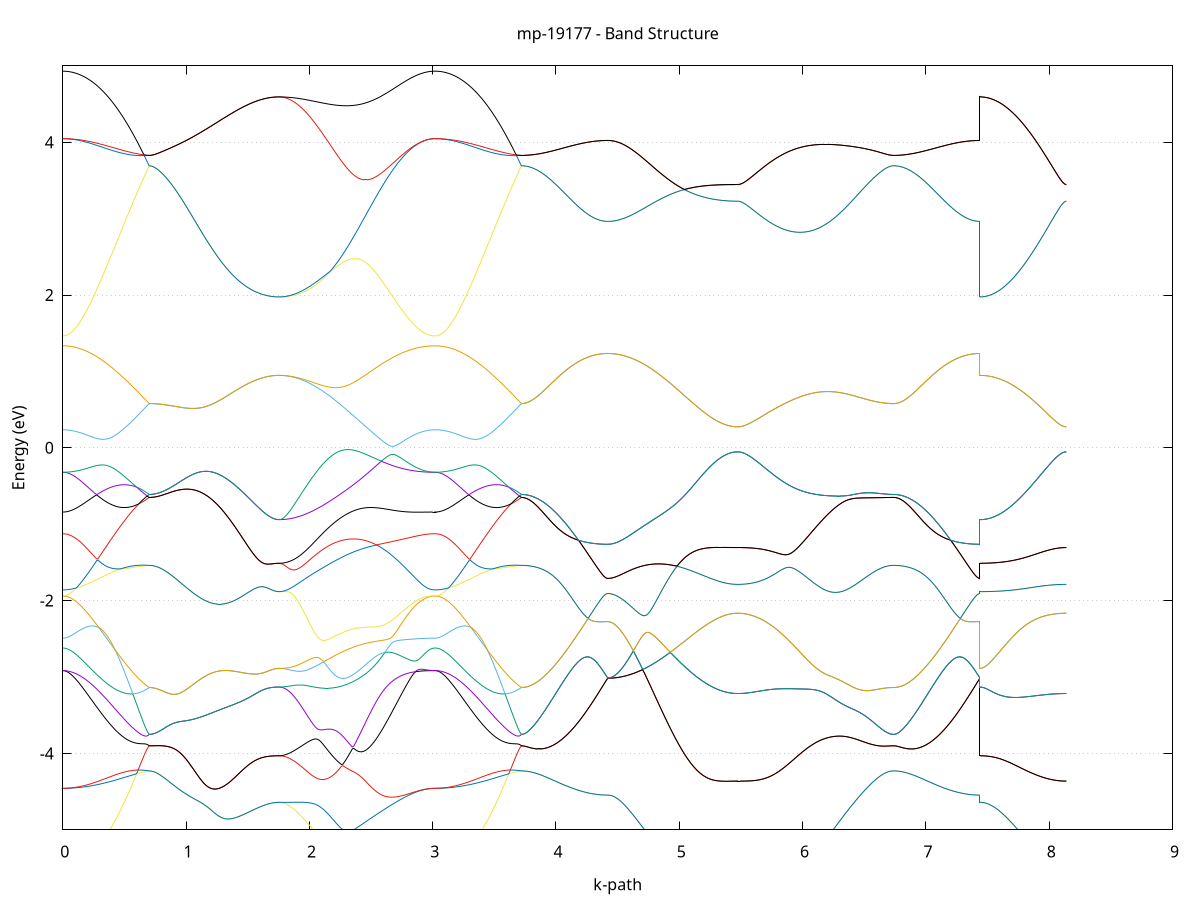 set title 'mp-19177 - Band Structure'
set xlabel 'k-path'
set ylabel 'Energy (eV)'
set grid y
set yrange [-5:5]
set terminal png size 800,600
set output 'mp-19177_bands_gnuplot.png'
plot '-' using 1:2 with lines notitle, '-' using 1:2 with lines notitle, '-' using 1:2 with lines notitle, '-' using 1:2 with lines notitle, '-' using 1:2 with lines notitle, '-' using 1:2 with lines notitle, '-' using 1:2 with lines notitle, '-' using 1:2 with lines notitle, '-' using 1:2 with lines notitle, '-' using 1:2 with lines notitle, '-' using 1:2 with lines notitle, '-' using 1:2 with lines notitle, '-' using 1:2 with lines notitle, '-' using 1:2 with lines notitle, '-' using 1:2 with lines notitle, '-' using 1:2 with lines notitle, '-' using 1:2 with lines notitle, '-' using 1:2 with lines notitle, '-' using 1:2 with lines notitle, '-' using 1:2 with lines notitle, '-' using 1:2 with lines notitle, '-' using 1:2 with lines notitle, '-' using 1:2 with lines notitle, '-' using 1:2 with lines notitle, '-' using 1:2 with lines notitle, '-' using 1:2 with lines notitle, '-' using 1:2 with lines notitle, '-' using 1:2 with lines notitle, '-' using 1:2 with lines notitle, '-' using 1:2 with lines notitle, '-' using 1:2 with lines notitle, '-' using 1:2 with lines notitle, '-' using 1:2 with lines notitle, '-' using 1:2 with lines notitle, '-' using 1:2 with lines notitle, '-' using 1:2 with lines notitle, '-' using 1:2 with lines notitle, '-' using 1:2 with lines notitle, '-' using 1:2 with lines notitle, '-' using 1:2 with lines notitle
0.000000 -44.618765
0.009865 -44.618765
0.019730 -44.618765
0.029595 -44.618765
0.039460 -44.618765
0.049325 -44.618765
0.059190 -44.618765
0.069055 -44.618665
0.078920 -44.618665
0.088785 -44.618665
0.098650 -44.618565
0.108515 -44.618565
0.118380 -44.618465
0.128245 -44.618365
0.138110 -44.618365
0.147975 -44.618265
0.157840 -44.618165
0.167705 -44.618065
0.177570 -44.617965
0.187435 -44.617965
0.197300 -44.617865
0.207165 -44.617765
0.217030 -44.617665
0.226895 -44.617465
0.236760 -44.617365
0.246625 -44.617265
0.256490 -44.617165
0.266355 -44.617065
0.276220 -44.616965
0.286085 -44.616765
0.295950 -44.616665
0.305815 -44.616565
0.315680 -44.616465
0.325545 -44.616265
0.335410 -44.616165
0.345275 -44.616065
0.355140 -44.615965
0.365005 -44.615765
0.374870 -44.615665
0.384735 -44.615565
0.394600 -44.615365
0.404465 -44.615265
0.414330 -44.615065
0.424195 -44.614965
0.434060 -44.614865
0.443925 -44.614765
0.453790 -44.614565
0.463655 -44.614465
0.473520 -44.614365
0.483384 -44.614265
0.493249 -44.614165
0.503114 -44.613965
0.512979 -44.613865
0.522844 -44.613765
0.532709 -44.613665
0.542574 -44.613565
0.552439 -44.613465
0.562304 -44.613365
0.572169 -44.613365
0.582034 -44.613265
0.591899 -44.613165
0.601764 -44.613165
0.611629 -44.613065
0.621494 -44.612965
0.631359 -44.612965
0.641224 -44.612865
0.651089 -44.612865
0.660954 -44.612865
0.670819 -44.612865
0.680684 -44.612765
0.690549 -44.612765
0.700414 -44.612765
0.700414 -44.612765
0.715252 -44.612765
0.730090 -44.612765
0.744928 -44.612765
0.759765 -44.612765
0.774603 -44.612665
0.789441 -44.612665
0.804278 -44.612565
0.819116 -44.612565
0.833954 -44.612465
0.848792 -44.612365
0.863629 -44.612365
0.878467 -44.612265
0.893305 -44.612165
0.908143 -44.612065
0.922980 -44.611965
0.937818 -44.611865
0.952656 -44.611665
0.967494 -44.611565
0.982331 -44.611465
0.997169 -44.611365
1.012007 -44.611165
1.026845 -44.611065
1.041682 -44.610865
1.056520 -44.610765
1.071358 -44.610565
1.086196 -44.610465
1.101033 -44.610265
1.115871 -44.610165
1.130709 -44.609965
1.145547 -44.609765
1.160384 -44.609665
1.175222 -44.609465
1.190060 -44.609265
1.204898 -44.609165
1.219735 -44.608965
1.234573 -44.608765
1.249411 -44.608665
1.264249 -44.608465
1.279086 -44.608265
1.293924 -44.608165
1.308762 -44.607965
1.323600 -44.607865
1.338437 -44.607665
1.353275 -44.607565
1.368113 -44.607365
1.382950 -44.607265
1.397788 -44.607065
1.412626 -44.606965
1.427464 -44.606865
1.442301 -44.606665
1.457139 -44.606565
1.471977 -44.606465
1.486815 -44.606365
1.501652 -44.606265
1.516490 -44.606165
1.531328 -44.606065
1.546166 -44.605965
1.561003 -44.605865
1.575841 -44.605765
1.590679 -44.605765
1.605517 -44.605665
1.620354 -44.605565
1.635192 -44.605565
1.650030 -44.605465
1.664868 -44.605465
1.679705 -44.605465
1.694543 -44.605365
1.709381 -44.605365
1.724219 -44.605365
1.739056 -44.605365
1.753894 -44.605365
1.753894 -44.605365
1.766545 -44.605365
1.779195 -44.605365
1.791846 -44.605365
1.804497 -44.605365
1.817148 -44.605365
1.829798 -44.605365
1.842449 -44.605465
1.855100 -44.605465
1.867750 -44.605465
1.880401 -44.605465
1.893052 -44.605565
1.905702 -44.605565
1.918353 -44.605565
1.931004 -44.605565
1.943654 -44.605665
1.956305 -44.605665
1.968956 -44.605765
1.981607 -44.605765
1.994257 -44.605865
2.006908 -44.605865
2.019559 -44.605965
2.032209 -44.606065
2.044860 -44.606065
2.057511 -44.606165
2.070161 -44.606265
2.082812 -44.606365
2.095463 -44.606465
2.108113 -44.606565
2.120764 -44.606665
2.133415 -44.606765
2.146065 -44.606865
2.158716 -44.606965
2.171367 -44.607065
2.184018 -44.607265
2.196668 -44.607365
2.209319 -44.607465
2.221970 -44.607665
2.234620 -44.607765
2.247271 -44.607965
2.259922 -44.608165
2.272572 -44.608265
2.285223 -44.608465
2.297874 -44.608665
2.310524 -44.608865
2.323175 -44.609065
2.335826 -44.609165
2.348477 -44.609465
2.361127 -44.609665
2.373778 -44.609865
2.386429 -44.610065
2.399079 -44.610265
2.411730 -44.610465
2.424381 -44.610665
2.437031 -44.610965
2.449682 -44.611165
2.462333 -44.611365
2.474983 -44.611665
2.487634 -44.611865
2.500285 -44.612165
2.512936 -44.612365
2.525586 -44.612565
2.538237 -44.612865
2.550888 -44.613065
2.563538 -44.613365
2.576189 -44.613565
2.588840 -44.613865
2.601490 -44.614065
2.614141 -44.614265
2.626792 -44.614565
2.639442 -44.614765
2.652093 -44.614965
2.664744 -44.615265
2.677395 -44.615465
2.690045 -44.615665
2.702696 -44.615865
2.715347 -44.616065
2.727997 -44.616265
2.740648 -44.616465
2.753299 -44.616665
2.765949 -44.616865
2.778600 -44.617065
2.791251 -44.617265
2.803901 -44.617365
2.816552 -44.617565
2.829203 -44.617665
2.841854 -44.617865
2.854504 -44.617965
2.867155 -44.618065
2.879806 -44.618165
2.892456 -44.618265
2.905107 -44.618365
2.917758 -44.618465
2.930408 -44.618565
2.943059 -44.618665
2.955710 -44.618665
2.968360 -44.618765
2.981011 -44.618765
2.993662 -44.618765
3.006312 -44.618765
3.018963 -44.618765
3.018963 -44.618765
3.025571 -44.618765
3.032179 -44.618765
3.038786 -44.618765
3.045394 -44.618765
3.052002 -44.618765
3.058609 -44.618765
3.065217 -44.618765
3.071825 -44.618765
3.078432 -44.618765
3.085040 -44.618665
3.091648 -44.618665
3.098255 -44.618665
3.104863 -44.618665
3.111471 -44.618565
3.118078 -44.618565
3.124686 -44.618565
3.131294 -44.618465
3.137901 -44.618465
3.144509 -44.618365
3.151117 -44.618365
3.157724 -44.618365
3.164332 -44.618265
3.170940 -44.618265
3.177548 -44.618165
3.184155 -44.618165
3.190763 -44.618065
3.197371 -44.617965
3.203978 -44.617965
3.210586 -44.617865
3.217194 -44.617765
3.223801 -44.617765
3.230409 -44.617665
3.237017 -44.617565
3.243624 -44.617565
3.250232 -44.617465
3.256840 -44.617365
3.263447 -44.617365
3.270055 -44.617265
3.276663 -44.617165
3.283270 -44.617065
3.289878 -44.616965
3.296486 -44.616965
3.303094 -44.616865
3.309701 -44.616765
3.316309 -44.616665
3.322917 -44.616565
3.329524 -44.616465
3.336132 -44.616465
3.342740 -44.616365
3.349347 -44.616265
3.355955 -44.616165
3.362563 -44.616065
3.369170 -44.615965
3.375778 -44.615865
3.382386 -44.615765
3.388993 -44.615765
3.395601 -44.615665
3.402209 -44.615565
3.408816 -44.615465
3.415424 -44.615365
3.422032 -44.615265
3.428639 -44.615165
3.435247 -44.615065
3.441855 -44.614965
3.448462 -44.614865
3.455070 -44.614865
3.461678 -44.614765
3.468286 -44.614665
3.474893 -44.614565
3.481501 -44.614465
3.488109 -44.614365
3.494716 -44.614365
3.501324 -44.614265
3.507932 -44.614165
3.514539 -44.614065
3.521147 -44.613965
3.527755 -44.613965
3.534362 -44.613865
3.540970 -44.613765
3.547578 -44.613765
3.554185 -44.613665
3.560793 -44.613565
3.567401 -44.613565
3.574008 -44.613465
3.580616 -44.613465
3.587224 -44.613365
3.593832 -44.613365
3.600439 -44.613265
3.607047 -44.613165
3.613655 -44.613165
3.620262 -44.613165
3.626870 -44.613065
3.633478 -44.613065
3.640085 -44.612965
3.646693 -44.612965
3.653301 -44.612965
3.659908 -44.612865
3.666516 -44.612865
3.673124 -44.612865
3.679731 -44.612865
3.686339 -44.612865
3.692947 -44.612865
3.699554 -44.612765
3.706162 -44.612765
3.712770 -44.612765
3.719377 -44.612765
3.719377 -44.612765
3.729242 -44.612765
3.739107 -44.612865
3.748972 -44.612865
3.758837 -44.612865
3.768702 -44.612865
3.778567 -44.612965
3.788432 -44.613065
3.798297 -44.613065
3.808162 -44.613165
3.818027 -44.613265
3.827892 -44.613365
3.837757 -44.613465
3.847622 -44.613565
3.857487 -44.613665
3.867352 -44.613765
3.877217 -44.613865
3.887082 -44.614065
3.896947 -44.614165
3.906812 -44.614365
3.916677 -44.614465
3.926542 -44.614665
3.936407 -44.614865
3.946272 -44.614965
3.956137 -44.615165
3.966002 -44.615365
3.975867 -44.615465
3.985732 -44.615665
3.995597 -44.615865
4.005462 -44.616065
4.015327 -44.616165
4.025192 -44.616365
4.035057 -44.616565
4.044922 -44.616765
4.054787 -44.616965
4.064652 -44.617165
4.074517 -44.617265
4.084382 -44.617465
4.094247 -44.617665
4.104112 -44.617865
4.113977 -44.617965
4.123842 -44.618165
4.133707 -44.618365
4.143572 -44.618565
4.153437 -44.618665
4.163302 -44.618865
4.173167 -44.618965
4.183032 -44.619165
4.192897 -44.619265
4.202762 -44.619465
4.212627 -44.619565
4.222492 -44.619665
4.232357 -44.619865
4.242222 -44.619965
4.252087 -44.620065
4.261952 -44.620165
4.271817 -44.620265
4.281682 -44.620365
4.291547 -44.620465
4.301412 -44.620565
4.311277 -44.620665
4.321142 -44.620665
4.331007 -44.620765
4.340872 -44.620865
4.350737 -44.620865
4.360602 -44.620965
4.370467 -44.620965
4.380332 -44.621065
4.390197 -44.621065
4.400062 -44.621065
4.409927 -44.621065
4.419792 -44.621065
4.419792 -44.621065
4.434629 -44.621065
4.449467 -44.621065
4.464305 -44.620965
4.479143 -44.620965
4.493980 -44.620865
4.508818 -44.620765
4.523656 -44.620665
4.538494 -44.620565
4.553331 -44.620365
4.568169 -44.620265
4.583007 -44.620065
4.597845 -44.619865
4.612682 -44.619665
4.627520 -44.619465
4.642358 -44.619265
4.657196 -44.618965
4.672033 -44.618765
4.686871 -44.618465
4.701709 -44.618165
4.716547 -44.617965
4.731384 -44.617665
4.746222 -44.617265
4.761060 -44.616965
4.775898 -44.616665
4.790735 -44.616365
4.805573 -44.615965
4.820411 -44.615665
4.835249 -44.615265
4.850086 -44.614965
4.864924 -44.614565
4.879762 -44.614165
4.894600 -44.613865
4.909437 -44.613465
4.924275 -44.613065
4.939113 -44.612765
4.953951 -44.612365
4.968788 -44.611965
4.983626 -44.611565
4.998464 -44.611265
5.013301 -44.610865
5.028139 -44.610465
5.042977 -44.610165
5.057815 -44.609765
5.072652 -44.609465
5.087490 -44.609065
5.102328 -44.608765
5.117166 -44.608465
5.132003 -44.608165
5.146841 -44.607865
5.161679 -44.607565
5.176517 -44.607265
5.191354 -44.606965
5.206192 -44.606665
5.221030 -44.606465
5.235868 -44.606165
5.250705 -44.605965
5.265543 -44.605765
5.280381 -44.605565
5.295219 -44.605365
5.310056 -44.605165
5.324894 -44.604965
5.339732 -44.604865
5.354570 -44.604665
5.369407 -44.604565
5.384245 -44.604465
5.399083 -44.604365
5.413921 -44.604365
5.428758 -44.604265
5.443596 -44.604265
5.458434 -44.604165
5.473272 -44.604165
5.473272 -44.604165
5.485922 -44.604165
5.498573 -44.604165
5.511224 -44.604265
5.523874 -44.604265
5.536525 -44.604265
5.549176 -44.604365
5.561826 -44.604365
5.574477 -44.604465
5.587128 -44.604565
5.599778 -44.604565
5.612429 -44.604665
5.625080 -44.604765
5.637731 -44.604865
5.650381 -44.604965
5.663032 -44.605065
5.675683 -44.605265
5.688333 -44.605365
5.700984 -44.605465
5.713635 -44.605665
5.726285 -44.605765
5.738936 -44.605965
5.751587 -44.606065
5.764237 -44.606265
5.776888 -44.606365
5.789539 -44.606565
5.802190 -44.606765
5.814840 -44.606865
5.827491 -44.607065
5.840142 -44.607265
5.852792 -44.607365
5.865443 -44.607565
5.878094 -44.607765
5.890744 -44.607965
5.903395 -44.608165
5.916046 -44.608265
5.928696 -44.608465
5.941347 -44.608665
5.953998 -44.608865
5.966648 -44.608965
5.979299 -44.609165
5.991950 -44.609365
6.004601 -44.609465
6.017251 -44.609665
6.029902 -44.609865
6.042553 -44.609965
6.055203 -44.610165
6.067854 -44.610265
6.080505 -44.610465
6.093155 -44.610565
6.105806 -44.610765
6.118457 -44.610865
6.131107 -44.611065
6.143758 -44.611165
6.156409 -44.611265
6.169060 -44.611365
6.181710 -44.611465
6.194361 -44.611565
6.207012 -44.611765
6.219662 -44.611865
6.232313 -44.611865
6.244964 -44.611965
6.257614 -44.612065
6.270265 -44.612165
6.282916 -44.612265
6.295566 -44.612265
6.308217 -44.612365
6.320868 -44.612465
6.333519 -44.612465
6.346169 -44.612565
6.358820 -44.612565
6.371471 -44.612565
6.384121 -44.612665
6.396772 -44.612665
6.409423 -44.612765
6.422073 -44.612765
6.434724 -44.612765
6.447375 -44.612765
6.460025 -44.612765
6.472676 -44.612765
6.485327 -44.612865
6.497978 -44.612865
6.510628 -44.612865
6.523279 -44.612865
6.535930 -44.612865
6.548580 -44.612865
6.561231 -44.612865
6.573882 -44.612865
6.586532 -44.612865
6.599183 -44.612865
6.611834 -44.612865
6.624484 -44.612865
6.637135 -44.612765
6.649786 -44.612765
6.662436 -44.612765
6.675087 -44.612765
6.687738 -44.612765
6.700389 -44.612765
6.713039 -44.612765
6.725690 -44.612765
6.738341 -44.612765
6.738341 -44.612765
6.744948 -44.612765
6.751556 -44.612765
6.758164 -44.612865
6.764771 -44.612865
6.771379 -44.612865
6.777987 -44.612865
6.784594 -44.612865
6.791202 -44.612965
6.797810 -44.612965
6.804417 -44.612965
6.811025 -44.613065
6.817633 -44.613065
6.824240 -44.613165
6.830848 -44.613165
6.837456 -44.613265
6.844064 -44.613365
6.850671 -44.613365
6.857279 -44.613465
6.863887 -44.613465
6.870494 -44.613565
6.877102 -44.613665
6.883710 -44.613765
6.890317 -44.613865
6.896925 -44.613965
6.903533 -44.613965
6.910140 -44.614065
6.916748 -44.614165
6.923356 -44.614265
6.929963 -44.614365
6.936571 -44.614465
6.943179 -44.614565
6.949786 -44.614765
6.956394 -44.614865
6.963002 -44.614965
6.969610 -44.615065
6.976217 -44.615165
6.982825 -44.615265
6.989433 -44.615365
6.996040 -44.615565
7.002648 -44.615665
7.009256 -44.615765
7.015863 -44.615865
7.022471 -44.615965
7.029079 -44.616165
7.035686 -44.616265
7.042294 -44.616365
7.048902 -44.616465
7.055509 -44.616565
7.062117 -44.616765
7.068725 -44.616865
7.075332 -44.616965
7.081940 -44.617065
7.088548 -44.617265
7.095155 -44.617365
7.101763 -44.617465
7.108371 -44.617565
7.114978 -44.617665
7.121586 -44.617765
7.128194 -44.617965
7.134802 -44.618065
7.141409 -44.618165
7.148017 -44.618265
7.154625 -44.618365
7.161232 -44.618465
7.167840 -44.618565
7.174448 -44.618765
7.181055 -44.618865
7.187663 -44.618965
7.194271 -44.619065
7.200878 -44.619165
7.207486 -44.619265
7.214094 -44.619365
7.220701 -44.619465
7.227309 -44.619465
7.233917 -44.619565
7.240524 -44.619665
7.247132 -44.619765
7.253740 -44.619865
7.260348 -44.619965
7.266955 -44.620065
7.273563 -44.620065
7.280171 -44.620165
7.286778 -44.620265
7.293386 -44.620265
7.299994 -44.620365
7.306601 -44.620465
7.313209 -44.620465
7.319817 -44.620565
7.326424 -44.620565
7.333032 -44.620665
7.339640 -44.620665
7.346247 -44.620765
7.352855 -44.620765
7.359463 -44.620865
7.366070 -44.620865
7.372678 -44.620865
7.379286 -44.620965
7.385893 -44.620965
7.392501 -44.620965
7.399109 -44.621065
7.405716 -44.621065
7.412324 -44.621065
7.418932 -44.621065
7.425540 -44.621065
7.432147 -44.621065
7.438755 -44.621065
7.438755 -44.605365
7.445363 -44.605365
7.451970 -44.605365
7.458578 -44.605365
7.465186 -44.605365
7.471793 -44.605365
7.478401 -44.605365
7.485009 -44.605365
7.491616 -44.605365
7.498224 -44.605365
7.504832 -44.605365
7.511439 -44.605365
7.518047 -44.605365
7.524655 -44.605365
7.531262 -44.605365
7.537870 -44.605265
7.544478 -44.605265
7.551086 -44.605265
7.557693 -44.605265
7.564301 -44.605265
7.570909 -44.605265
7.577516 -44.605265
7.584124 -44.605265
7.590732 -44.605265
7.597339 -44.605265
7.603947 -44.605265
7.610555 -44.605165
7.617162 -44.605165
7.623770 -44.605165
7.630378 -44.605165
7.636985 -44.605165
7.643593 -44.605165
7.650201 -44.605165
7.656808 -44.605165
7.663416 -44.605065
7.670024 -44.605065
7.676631 -44.605065
7.683239 -44.605065
7.689847 -44.605065
7.696454 -44.605065
7.703062 -44.604965
7.709670 -44.604965
7.716278 -44.604965
7.722885 -44.604965
7.729493 -44.604965
7.736101 -44.604965
7.742708 -44.604865
7.749316 -44.604865
7.755924 -44.604865
7.762531 -44.604865
7.769139 -44.604865
7.775747 -44.604765
7.782354 -44.604765
7.788962 -44.604765
7.795570 -44.604765
7.802177 -44.604765
7.808785 -44.604665
7.815393 -44.604665
7.822000 -44.604665
7.828608 -44.604665
7.835216 -44.604665
7.841824 -44.604665
7.848431 -44.604565
7.855039 -44.604565
7.861647 -44.604565
7.868254 -44.604565
7.874862 -44.604565
7.881470 -44.604565
7.888077 -44.604465
7.894685 -44.604465
7.901293 -44.604465
7.907900 -44.604465
7.914508 -44.604465
7.921116 -44.604465
7.927723 -44.604365
7.934331 -44.604365
7.940939 -44.604365
7.947546 -44.604365
7.954154 -44.604365
7.960762 -44.604365
7.967369 -44.604365
7.973977 -44.604365
7.980585 -44.604365
7.987192 -44.604265
7.993800 -44.604265
8.000408 -44.604265
8.007016 -44.604265
8.013623 -44.604265
8.020231 -44.604265
8.026839 -44.604265
8.033446 -44.604265
8.040054 -44.604265
8.046662 -44.604265
8.053269 -44.604265
8.059877 -44.604265
8.066485 -44.604165
8.073092 -44.604165
8.079700 -44.604165
8.086308 -44.604165
8.092915 -44.604165
8.099523 -44.604165
8.106131 -44.604165
8.112738 -44.604165
8.119346 -44.604165
8.125954 -44.604165
8.132562 -44.604165
8.139169 -44.604165
e
0.000000 -44.616265
0.009865 -44.616265
0.019730 -44.616265
0.029595 -44.616265
0.039460 -44.616265
0.049325 -44.616165
0.059190 -44.616165
0.069055 -44.616165
0.078920 -44.616065
0.088785 -44.616065
0.098650 -44.615965
0.108515 -44.615965
0.118380 -44.615865
0.128245 -44.615765
0.138110 -44.615765
0.147975 -44.615665
0.157840 -44.615565
0.167705 -44.615465
0.177570 -44.615365
0.187435 -44.615265
0.197300 -44.615165
0.207165 -44.615065
0.217030 -44.614965
0.226895 -44.614865
0.236760 -44.614665
0.246625 -44.614565
0.256490 -44.614465
0.266355 -44.614365
0.276220 -44.614165
0.286085 -44.614065
0.295950 -44.613965
0.305815 -44.613765
0.315680 -44.613665
0.325545 -44.613465
0.335410 -44.613365
0.345275 -44.613165
0.355140 -44.613065
0.365005 -44.612865
0.374870 -44.612765
0.384735 -44.612565
0.394600 -44.612465
0.404465 -44.612265
0.414330 -44.612165
0.424195 -44.611965
0.434060 -44.611865
0.443925 -44.611665
0.453790 -44.611565
0.463655 -44.611465
0.473520 -44.611265
0.483384 -44.611165
0.493249 -44.610965
0.503114 -44.610865
0.512979 -44.610765
0.522844 -44.610665
0.532709 -44.610565
0.542574 -44.610365
0.552439 -44.610265
0.562304 -44.610165
0.572169 -44.610165
0.582034 -44.610065
0.591899 -44.609965
0.601764 -44.609865
0.611629 -44.609765
0.621494 -44.609765
0.631359 -44.609665
0.641224 -44.609665
0.651089 -44.609565
0.660954 -44.609565
0.670819 -44.609565
0.680684 -44.609465
0.690549 -44.609465
0.700414 -44.609465
0.700414 -44.609465
0.715252 -44.609465
0.730090 -44.609465
0.744928 -44.609465
0.759765 -44.609465
0.774603 -44.609365
0.789441 -44.609365
0.804278 -44.609265
0.819116 -44.609265
0.833954 -44.609165
0.848792 -44.609065
0.863629 -44.609065
0.878467 -44.608965
0.893305 -44.608865
0.908143 -44.608765
0.922980 -44.608665
0.937818 -44.608565
0.952656 -44.608365
0.967494 -44.608265
0.982331 -44.608165
0.997169 -44.608065
1.012007 -44.607865
1.026845 -44.607765
1.041682 -44.607565
1.056520 -44.607465
1.071358 -44.607265
1.086196 -44.607165
1.101033 -44.606965
1.115871 -44.606865
1.130709 -44.606665
1.145547 -44.606465
1.160384 -44.606365
1.175222 -44.606165
1.190060 -44.605965
1.204898 -44.605865
1.219735 -44.605665
1.234573 -44.605465
1.249411 -44.605365
1.264249 -44.605165
1.279086 -44.604965
1.293924 -44.604865
1.308762 -44.604665
1.323600 -44.604565
1.338437 -44.604365
1.353275 -44.604265
1.368113 -44.604065
1.382950 -44.603965
1.397788 -44.603765
1.412626 -44.603665
1.427464 -44.603565
1.442301 -44.603465
1.457139 -44.603265
1.471977 -44.603165
1.486815 -44.603065
1.501652 -44.602965
1.516490 -44.602865
1.531328 -44.602765
1.546166 -44.602665
1.561003 -44.602565
1.575841 -44.602565
1.590679 -44.602465
1.605517 -44.602365
1.620354 -44.602365
1.635192 -44.602265
1.650030 -44.602265
1.664868 -44.602165
1.679705 -44.602165
1.694543 -44.602165
1.709381 -44.602165
1.724219 -44.602165
1.739056 -44.602065
1.753894 -44.602065
1.753894 -44.602065
1.766545 -44.602065
1.779195 -44.602065
1.791846 -44.602065
1.804497 -44.602165
1.817148 -44.602165
1.829798 -44.602165
1.842449 -44.602165
1.855100 -44.602165
1.867750 -44.602165
1.880401 -44.602265
1.893052 -44.602265
1.905702 -44.602265
1.918353 -44.602365
1.931004 -44.602365
1.943654 -44.602365
1.956305 -44.602465
1.968956 -44.602465
1.981607 -44.602565
1.994257 -44.602565
2.006908 -44.602665
2.019559 -44.602665
2.032209 -44.602765
2.044860 -44.602865
2.057511 -44.602865
2.070161 -44.602965
2.082812 -44.603065
2.095463 -44.603165
2.108113 -44.603265
2.120764 -44.603365
2.133415 -44.603465
2.146065 -44.603565
2.158716 -44.603765
2.171367 -44.603865
2.184018 -44.603965
2.196668 -44.604165
2.209319 -44.604265
2.221970 -44.604465
2.234620 -44.604565
2.247271 -44.604765
2.259922 -44.604865
2.272572 -44.605065
2.285223 -44.605265
2.297874 -44.605465
2.310524 -44.605665
2.323175 -44.605865
2.335826 -44.606065
2.348477 -44.606265
2.361127 -44.606465
2.373778 -44.606765
2.386429 -44.606965
2.399079 -44.607165
2.411730 -44.607365
2.424381 -44.607665
2.437031 -44.607865
2.449682 -44.608165
2.462333 -44.608365
2.474983 -44.608665
2.487634 -44.608865
2.500285 -44.609165
2.512936 -44.609365
2.525586 -44.609665
2.538237 -44.609965
2.550888 -44.610165
2.563538 -44.610465
2.576189 -44.610665
2.588840 -44.610965
2.601490 -44.611165
2.614141 -44.611465
2.626792 -44.611765
2.639442 -44.611965
2.652093 -44.612265
2.664744 -44.612465
2.677395 -44.612665
2.690045 -44.612965
2.702696 -44.613165
2.715347 -44.613365
2.727997 -44.613565
2.740648 -44.613765
2.753299 -44.614065
2.765949 -44.614265
2.778600 -44.614365
2.791251 -44.614565
2.803901 -44.614765
2.816552 -44.614965
2.829203 -44.615065
2.841854 -44.615265
2.854504 -44.615365
2.867155 -44.615465
2.879806 -44.615665
2.892456 -44.615765
2.905107 -44.615865
2.917758 -44.615965
2.930408 -44.615965
2.943059 -44.616065
2.955710 -44.616165
2.968360 -44.616165
2.981011 -44.616265
2.993662 -44.616265
3.006312 -44.616265
3.018963 -44.616265
3.018963 -44.616265
3.025571 -44.616265
3.032179 -44.616265
3.038786 -44.616265
3.045394 -44.616265
3.052002 -44.616265
3.058609 -44.616265
3.065217 -44.616165
3.071825 -44.616165
3.078432 -44.616165
3.085040 -44.616165
3.091648 -44.616165
3.098255 -44.616065
3.104863 -44.616065
3.111471 -44.616065
3.118078 -44.615965
3.124686 -44.615965
3.131294 -44.615965
3.137901 -44.615865
3.144509 -44.615865
3.151117 -44.615765
3.157724 -44.615765
3.164332 -44.615665
3.170940 -44.615665
3.177548 -44.615565
3.184155 -44.615465
3.190763 -44.615465
3.197371 -44.615365
3.203978 -44.615265
3.210586 -44.615265
3.217194 -44.615165
3.223801 -44.615065
3.230409 -44.615065
3.237017 -44.614965
3.243624 -44.614865
3.250232 -44.614765
3.256840 -44.614665
3.263447 -44.614665
3.270055 -44.614565
3.276663 -44.614465
3.283270 -44.614365
3.289878 -44.614265
3.296486 -44.614165
3.303094 -44.614065
3.309701 -44.613965
3.316309 -44.613865
3.322917 -44.613765
3.329524 -44.613765
3.336132 -44.613665
3.342740 -44.613565
3.349347 -44.613465
3.355955 -44.613365
3.362563 -44.613265
3.369170 -44.613165
3.375778 -44.613065
3.382386 -44.612965
3.388993 -44.612865
3.395601 -44.612765
3.402209 -44.612665
3.408816 -44.612565
3.415424 -44.612465
3.422032 -44.612365
3.428639 -44.612265
3.435247 -44.612165
3.441855 -44.612065
3.448462 -44.611965
3.455070 -44.611865
3.461678 -44.611765
3.468286 -44.611665
3.474893 -44.611565
3.481501 -44.611465
3.488109 -44.611365
3.494716 -44.611265
3.501324 -44.611165
3.507932 -44.611065
3.514539 -44.610965
3.521147 -44.610865
3.527755 -44.610765
3.534362 -44.610765
3.540970 -44.610665
3.547578 -44.610565
3.554185 -44.610465
3.560793 -44.610465
3.567401 -44.610365
3.574008 -44.610265
3.580616 -44.610165
3.587224 -44.610165
3.593832 -44.610065
3.600439 -44.610065
3.607047 -44.609965
3.613655 -44.609965
3.620262 -44.609865
3.626870 -44.609865
3.633478 -44.609765
3.640085 -44.609765
3.646693 -44.609665
3.653301 -44.609665
3.659908 -44.609665
3.666516 -44.609565
3.673124 -44.609565
3.679731 -44.609565
3.686339 -44.609565
3.692947 -44.609565
3.699554 -44.609465
3.706162 -44.609465
3.712770 -44.609465
3.719377 -44.609465
3.719377 -44.609465
3.729242 -44.609465
3.739107 -44.609465
3.748972 -44.609565
3.758837 -44.609565
3.768702 -44.609665
3.778567 -44.609665
3.788432 -44.609765
3.798297 -44.609865
3.808162 -44.609965
3.818027 -44.609965
3.827892 -44.610165
3.837757 -44.610265
3.847622 -44.610365
3.857487 -44.610465
3.867352 -44.610665
3.877217 -44.610765
3.887082 -44.610965
3.896947 -44.611065
3.906812 -44.611265
3.916677 -44.611465
3.926542 -44.611565
3.936407 -44.611765
3.946272 -44.611965
3.956137 -44.612165
3.966002 -44.612365
3.975867 -44.612565
3.985732 -44.612765
3.995597 -44.612965
4.005462 -44.613165
4.015327 -44.613365
4.025192 -44.613565
4.035057 -44.613765
4.044922 -44.613965
4.054787 -44.614165
4.064652 -44.614365
4.074517 -44.614565
4.084382 -44.614765
4.094247 -44.614965
4.104112 -44.615165
4.113977 -44.615365
4.123842 -44.615565
4.133707 -44.615765
4.143572 -44.615865
4.153437 -44.616065
4.163302 -44.616265
4.173167 -44.616465
4.183032 -44.616565
4.192897 -44.616765
4.202762 -44.616865
4.212627 -44.617065
4.222492 -44.617165
4.232357 -44.617365
4.242222 -44.617465
4.252087 -44.617565
4.261952 -44.617765
4.271817 -44.617865
4.281682 -44.617965
4.291547 -44.618065
4.301412 -44.618165
4.311277 -44.618165
4.321142 -44.618265
4.331007 -44.618365
4.340872 -44.618465
4.350737 -44.618465
4.360602 -44.618565
4.370467 -44.618565
4.380332 -44.618665
4.390197 -44.618665
4.400062 -44.618665
4.409927 -44.618665
4.419792 -44.618665
4.419792 -44.618665
4.434629 -44.618665
4.449467 -44.618665
4.464305 -44.618565
4.479143 -44.618565
4.493980 -44.618465
4.508818 -44.618365
4.523656 -44.618265
4.538494 -44.618165
4.553331 -44.617965
4.568169 -44.617765
4.583007 -44.617665
4.597845 -44.617465
4.612682 -44.617265
4.627520 -44.616965
4.642358 -44.616765
4.657196 -44.616465
4.672033 -44.616265
4.686871 -44.615965
4.701709 -44.615665
4.716547 -44.615365
4.731384 -44.615065
4.746222 -44.614765
4.761060 -44.614365
4.775898 -44.614065
4.790735 -44.613665
4.805573 -44.613365
4.820411 -44.612965
4.835249 -44.612565
4.850086 -44.612265
4.864924 -44.611865
4.879762 -44.611465
4.894600 -44.611065
4.909437 -44.610665
4.924275 -44.610265
4.939113 -44.609865
4.953951 -44.609465
4.968788 -44.609065
4.983626 -44.608765
4.998464 -44.608365
5.013301 -44.607965
5.028139 -44.607565
5.042977 -44.607165
5.057815 -44.606765
5.072652 -44.606465
5.087490 -44.606065
5.102328 -44.605765
5.117166 -44.605365
5.132003 -44.605065
5.146841 -44.604765
5.161679 -44.604365
5.176517 -44.604065
5.191354 -44.603765
5.206192 -44.603565
5.221030 -44.603265
5.235868 -44.602965
5.250705 -44.602765
5.265543 -44.602465
5.280381 -44.602265
5.295219 -44.602065
5.310056 -44.601865
5.324894 -44.601765
5.339732 -44.601565
5.354570 -44.601465
5.369407 -44.601265
5.384245 -44.601165
5.399083 -44.601065
5.413921 -44.601065
5.428758 -44.600965
5.443596 -44.600865
5.458434 -44.600865
5.473272 -44.600865
5.473272 -44.600865
5.485922 -44.600865
5.498573 -44.600865
5.511224 -44.600965
5.523874 -44.600965
5.536525 -44.600965
5.549176 -44.601065
5.561826 -44.601065
5.574477 -44.601165
5.587128 -44.601265
5.599778 -44.601365
5.612429 -44.601365
5.625080 -44.601465
5.637731 -44.601665
5.650381 -44.601765
5.663032 -44.601865
5.675683 -44.601965
5.688333 -44.602165
5.700984 -44.602265
5.713635 -44.602365
5.726285 -44.602565
5.738936 -44.602665
5.751587 -44.602865
5.764237 -44.603065
5.776888 -44.603165
5.789539 -44.603365
5.802190 -44.603565
5.814840 -44.603765
5.827491 -44.603865
5.840142 -44.604065
5.852792 -44.604265
5.865443 -44.604465
5.878094 -44.604665
5.890744 -44.604865
5.903395 -44.604965
5.916046 -44.605165
5.928696 -44.605365
5.941347 -44.605565
5.953998 -44.605765
5.966648 -44.605965
5.979299 -44.606065
5.991950 -44.606265
6.004601 -44.606465
6.017251 -44.606565
6.029902 -44.606765
6.042553 -44.606965
6.055203 -44.607065
6.067854 -44.607265
6.080505 -44.607365
6.093155 -44.607565
6.105806 -44.607665
6.118457 -44.607865
6.131107 -44.607965
6.143758 -44.608065
6.156409 -44.608265
6.169060 -44.608365
6.181710 -44.608465
6.194361 -44.608565
6.207012 -44.608665
6.219662 -44.608765
6.232313 -44.608865
6.244964 -44.608965
6.257614 -44.609065
6.270265 -44.609065
6.282916 -44.609165
6.295566 -44.609265
6.308217 -44.609265
6.320868 -44.609365
6.333519 -44.609365
6.346169 -44.609465
6.358820 -44.609465
6.371471 -44.609465
6.384121 -44.609565
6.396772 -44.609565
6.409423 -44.609565
6.422073 -44.609565
6.434724 -44.609565
6.447375 -44.609665
6.460025 -44.609665
6.472676 -44.609665
6.485327 -44.609665
6.497978 -44.609665
6.510628 -44.609665
6.523279 -44.609565
6.535930 -44.609565
6.548580 -44.609565
6.561231 -44.609565
6.573882 -44.609565
6.586532 -44.609565
6.599183 -44.609565
6.611834 -44.609565
6.624484 -44.609565
6.637135 -44.609565
6.649786 -44.609565
6.662436 -44.609465
6.675087 -44.609465
6.687738 -44.609465
6.700389 -44.609465
6.713039 -44.609465
6.725690 -44.609465
6.738341 -44.609465
6.738341 -44.609465
6.744948 -44.609465
6.751556 -44.609465
6.758164 -44.609465
6.764771 -44.609565
6.771379 -44.609565
6.777987 -44.609565
6.784594 -44.609565
6.791202 -44.609665
6.797810 -44.609665
6.804417 -44.609765
6.811025 -44.609765
6.817633 -44.609865
6.824240 -44.609865
6.830848 -44.609965
6.837456 -44.610065
6.844064 -44.610065
6.850671 -44.610165
6.857279 -44.610265
6.863887 -44.610265
6.870494 -44.610365
6.877102 -44.610465
6.883710 -44.610565
6.890317 -44.610665
6.896925 -44.610765
6.903533 -44.610865
6.910140 -44.610965
6.916748 -44.611065
6.923356 -44.611165
6.929963 -44.611365
6.936571 -44.611465
6.943179 -44.611565
6.949786 -44.611665
6.956394 -44.611865
6.963002 -44.611965
6.969610 -44.612065
6.976217 -44.612165
6.982825 -44.612365
6.989433 -44.612465
6.996040 -44.612565
7.002648 -44.612765
7.009256 -44.612865
7.015863 -44.612965
7.022471 -44.613165
7.029079 -44.613265
7.035686 -44.613365
7.042294 -44.613565
7.048902 -44.613665
7.055509 -44.613765
7.062117 -44.613965
7.068725 -44.614065
7.075332 -44.614165
7.081940 -44.614365
7.088548 -44.614465
7.095155 -44.614565
7.101763 -44.614765
7.108371 -44.614865
7.114978 -44.614965
7.121586 -44.615165
7.128194 -44.615265
7.134802 -44.615365
7.141409 -44.615465
7.148017 -44.615665
7.154625 -44.615765
7.161232 -44.615865
7.167840 -44.615965
7.174448 -44.616165
7.181055 -44.616265
7.187663 -44.616365
7.194271 -44.616465
7.200878 -44.616565
7.207486 -44.616665
7.214094 -44.616765
7.220701 -44.616865
7.227309 -44.616965
7.233917 -44.617065
7.240524 -44.617165
7.247132 -44.617265
7.253740 -44.617365
7.260348 -44.617465
7.266955 -44.617565
7.273563 -44.617665
7.280171 -44.617665
7.286778 -44.617765
7.293386 -44.617865
7.299994 -44.617965
7.306601 -44.617965
7.313209 -44.618065
7.319817 -44.618165
7.326424 -44.618165
7.333032 -44.618265
7.339640 -44.618265
7.346247 -44.618365
7.352855 -44.618365
7.359463 -44.618465
7.366070 -44.618465
7.372678 -44.618465
7.379286 -44.618565
7.385893 -44.618565
7.392501 -44.618565
7.399109 -44.618665
7.405716 -44.618665
7.412324 -44.618665
7.418932 -44.618665
7.425540 -44.618665
7.432147 -44.618665
7.438755 -44.618665
7.438755 -44.602065
7.445363 -44.602065
7.451970 -44.602065
7.458578 -44.602065
7.465186 -44.602065
7.471793 -44.602065
7.478401 -44.602065
7.485009 -44.602065
7.491616 -44.602065
7.498224 -44.602065
7.504832 -44.602065
7.511439 -44.602065
7.518047 -44.602065
7.524655 -44.602065
7.531262 -44.602065
7.537870 -44.602065
7.544478 -44.602065
7.551086 -44.602065
7.557693 -44.602065
7.564301 -44.602065
7.570909 -44.601965
7.577516 -44.601965
7.584124 -44.601965
7.590732 -44.601965
7.597339 -44.601965
7.603947 -44.601965
7.610555 -44.601965
7.617162 -44.601965
7.623770 -44.601965
7.630378 -44.601865
7.636985 -44.601865
7.643593 -44.601865
7.650201 -44.601865
7.656808 -44.601865
7.663416 -44.601865
7.670024 -44.601865
7.676631 -44.601765
7.683239 -44.601765
7.689847 -44.601765
7.696454 -44.601765
7.703062 -44.601765
7.709670 -44.601665
7.716278 -44.601665
7.722885 -44.601665
7.729493 -44.601665
7.736101 -44.601665
7.742708 -44.601665
7.749316 -44.601565
7.755924 -44.601565
7.762531 -44.601565
7.769139 -44.601565
7.775747 -44.601565
7.782354 -44.601465
7.788962 -44.601465
7.795570 -44.601465
7.802177 -44.601465
7.808785 -44.601465
7.815393 -44.601365
7.822000 -44.601365
7.828608 -44.601365
7.835216 -44.601365
7.841824 -44.601365
7.848431 -44.601365
7.855039 -44.601265
7.861647 -44.601265
7.868254 -44.601265
7.874862 -44.601265
7.881470 -44.601265
7.888077 -44.601165
7.894685 -44.601165
7.901293 -44.601165
7.907900 -44.601165
7.914508 -44.601165
7.921116 -44.601165
7.927723 -44.601165
7.934331 -44.601065
7.940939 -44.601065
7.947546 -44.601065
7.954154 -44.601065
7.960762 -44.601065
7.967369 -44.601065
7.973977 -44.601065
7.980585 -44.601065
7.987192 -44.600965
7.993800 -44.600965
8.000408 -44.600965
8.007016 -44.600965
8.013623 -44.600965
8.020231 -44.600965
8.026839 -44.600965
8.033446 -44.600965
8.040054 -44.600965
8.046662 -44.600965
8.053269 -44.600965
8.059877 -44.600865
8.066485 -44.600865
8.073092 -44.600865
8.079700 -44.600865
8.086308 -44.600865
8.092915 -44.600865
8.099523 -44.600865
8.106131 -44.600865
8.112738 -44.600865
8.119346 -44.600865
8.125954 -44.600865
8.132562 -44.600865
8.139169 -44.600865
e
0.000000 -44.559265
0.009865 -44.559265
0.019730 -44.559265
0.029595 -44.559265
0.039460 -44.559365
0.049325 -44.559365
0.059190 -44.559365
0.069055 -44.559465
0.078920 -44.559465
0.088785 -44.559565
0.098650 -44.559565
0.108515 -44.559665
0.118380 -44.559765
0.128245 -44.559865
0.138110 -44.559865
0.147975 -44.559965
0.157840 -44.560065
0.167705 -44.560165
0.177570 -44.560265
0.187435 -44.560365
0.197300 -44.560465
0.207165 -44.560665
0.217030 -44.560765
0.226895 -44.560865
0.236760 -44.560965
0.246625 -44.561165
0.256490 -44.561265
0.266355 -44.561365
0.276220 -44.561565
0.286085 -44.561665
0.295950 -44.561865
0.305815 -44.561965
0.315680 -44.562165
0.325545 -44.562365
0.335410 -44.562465
0.345275 -44.562665
0.355140 -44.562765
0.365005 -44.562965
0.374870 -44.563165
0.384735 -44.563265
0.394600 -44.563465
0.404465 -44.563665
0.414330 -44.563765
0.424195 -44.563965
0.434060 -44.564065
0.443925 -44.564265
0.453790 -44.564365
0.463655 -44.564565
0.473520 -44.564765
0.483384 -44.564865
0.493249 -44.564965
0.503114 -44.565165
0.512979 -44.565265
0.522844 -44.565465
0.532709 -44.565565
0.542574 -44.565665
0.552439 -44.565765
0.562304 -44.565865
0.572169 -44.565965
0.582034 -44.566065
0.591899 -44.566165
0.601764 -44.566265
0.611629 -44.566365
0.621494 -44.566365
0.631359 -44.566465
0.641224 -44.566465
0.651089 -44.566565
0.660954 -44.566565
0.670819 -44.566665
0.680684 -44.566665
0.690549 -44.566665
0.700414 -44.566665
0.700414 -44.566665
0.715252 -44.566665
0.730090 -44.566665
0.744928 -44.566565
0.759765 -44.566465
0.774603 -44.566465
0.789441 -44.566265
0.804278 -44.566165
0.819116 -44.566065
0.833954 -44.565865
0.848792 -44.565665
0.863629 -44.565465
0.878467 -44.565265
0.893305 -44.565065
0.908143 -44.564865
0.922980 -44.564565
0.937818 -44.564265
0.952656 -44.563965
0.967494 -44.563665
0.982331 -44.563365
0.997169 -44.563065
1.012007 -44.562665
1.026845 -44.562365
1.041682 -44.561965
1.056520 -44.561565
1.071358 -44.561265
1.086196 -44.560865
1.101033 -44.560465
1.115871 -44.560065
1.130709 -44.559565
1.145547 -44.559165
1.160384 -44.558765
1.175222 -44.558365
1.190060 -44.557865
1.204898 -44.557465
1.219735 -44.557065
1.234573 -44.556565
1.249411 -44.556165
1.264249 -44.555765
1.279086 -44.555265
1.293924 -44.554865
1.308762 -44.554465
1.323600 -44.554065
1.338437 -44.553665
1.353275 -44.553265
1.368113 -44.552865
1.382950 -44.552465
1.397788 -44.552065
1.412626 -44.551665
1.427464 -44.551365
1.442301 -44.550965
1.457139 -44.550665
1.471977 -44.550365
1.486815 -44.550065
1.501652 -44.549765
1.516490 -44.549465
1.531328 -44.549165
1.546166 -44.548965
1.561003 -44.548665
1.575841 -44.548465
1.590679 -44.548265
1.605517 -44.548065
1.620354 -44.547965
1.635192 -44.547765
1.650030 -44.547665
1.664868 -44.547565
1.679705 -44.547465
1.694543 -44.547365
1.709381 -44.547265
1.724219 -44.547265
1.739056 -44.547165
1.753894 -44.547165
1.753894 -44.547165
1.766545 -44.547165
1.779195 -44.547165
1.791846 -44.547265
1.804497 -44.547265
1.817148 -44.547265
1.829798 -44.547365
1.842449 -44.547365
1.855100 -44.547465
1.867750 -44.547565
1.880401 -44.547665
1.893052 -44.547765
1.905702 -44.547865
1.918353 -44.547965
1.931004 -44.548065
1.943654 -44.548165
1.956305 -44.548265
1.968956 -44.548465
1.981607 -44.548565
1.994257 -44.548765
2.006908 -44.548865
2.019559 -44.549065
2.032209 -44.549165
2.044860 -44.549365
2.057511 -44.549565
2.070161 -44.549765
2.082812 -44.549965
2.095463 -44.550165
2.108113 -44.550365
2.120764 -44.550565
2.133415 -44.550765
2.146065 -44.550965
2.158716 -44.551165
2.171367 -44.551365
2.184018 -44.551565
2.196668 -44.551765
2.209319 -44.551965
2.221970 -44.552165
2.234620 -44.552465
2.247271 -44.552665
2.259922 -44.552865
2.272572 -44.553065
2.285223 -44.553265
2.297874 -44.553465
2.310524 -44.553665
2.323175 -44.553865
2.335826 -44.554065
2.348477 -44.554265
2.361127 -44.554465
2.373778 -44.554665
2.386429 -44.554865
2.399079 -44.555065
2.411730 -44.555265
2.424381 -44.555465
2.437031 -44.555565
2.449682 -44.555765
2.462333 -44.555965
2.474983 -44.556165
2.487634 -44.556265
2.500285 -44.556465
2.512936 -44.556565
2.525586 -44.556765
2.538237 -44.556865
2.550888 -44.557065
2.563538 -44.557165
2.576189 -44.557265
2.588840 -44.557365
2.601490 -44.557565
2.614141 -44.557665
2.626792 -44.557765
2.639442 -44.557865
2.652093 -44.557965
2.664744 -44.558065
2.677395 -44.558165
2.690045 -44.558265
2.702696 -44.558365
2.715347 -44.558365
2.727997 -44.558465
2.740648 -44.558565
2.753299 -44.558665
2.765949 -44.558665
2.778600 -44.558765
2.791251 -44.558865
2.803901 -44.558865
2.816552 -44.558965
2.829203 -44.558965
2.841854 -44.558965
2.854504 -44.559065
2.867155 -44.559065
2.879806 -44.559165
2.892456 -44.559165
2.905107 -44.559165
2.917758 -44.559165
2.930408 -44.559265
2.943059 -44.559265
2.955710 -44.559265
2.968360 -44.559265
2.981011 -44.559265
2.993662 -44.559265
3.006312 -44.559265
3.018963 -44.559265
3.018963 -44.559265
3.025571 -44.559265
3.032179 -44.559265
3.038786 -44.559265
3.045394 -44.559265
3.052002 -44.559365
3.058609 -44.559365
3.065217 -44.559365
3.071825 -44.559365
3.078432 -44.559365
3.085040 -44.559465
3.091648 -44.559465
3.098255 -44.559465
3.104863 -44.559565
3.111471 -44.559565
3.118078 -44.559565
3.124686 -44.559665
3.131294 -44.559665
3.137901 -44.559765
3.144509 -44.559765
3.151117 -44.559865
3.157724 -44.559865
3.164332 -44.559965
3.170940 -44.560065
3.177548 -44.560065
3.184155 -44.560165
3.190763 -44.560265
3.197371 -44.560265
3.203978 -44.560365
3.210586 -44.560465
3.217194 -44.560565
3.223801 -44.560565
3.230409 -44.560665
3.237017 -44.560765
3.243624 -44.560865
3.250232 -44.560965
3.256840 -44.560965
3.263447 -44.561065
3.270055 -44.561165
3.276663 -44.561265
3.283270 -44.561365
3.289878 -44.561465
3.296486 -44.561565
3.303094 -44.561665
3.309701 -44.561765
3.316309 -44.561865
3.322917 -44.561965
3.329524 -44.562065
3.336132 -44.562165
3.342740 -44.562265
3.349347 -44.562365
3.355955 -44.562465
3.362563 -44.562665
3.369170 -44.562765
3.375778 -44.562865
3.382386 -44.562965
3.388993 -44.563065
3.395601 -44.563165
3.402209 -44.563265
3.408816 -44.563365
3.415424 -44.563465
3.422032 -44.563565
3.428639 -44.563665
3.435247 -44.563765
3.441855 -44.563965
3.448462 -44.564065
3.455070 -44.564165
3.461678 -44.564265
3.468286 -44.564365
3.474893 -44.564465
3.481501 -44.564565
3.488109 -44.564665
3.494716 -44.564765
3.501324 -44.564865
3.507932 -44.564965
3.514539 -44.565065
3.521147 -44.565165
3.527755 -44.565265
3.534362 -44.565265
3.540970 -44.565365
3.547578 -44.565465
3.554185 -44.565565
3.560793 -44.565665
3.567401 -44.565765
3.574008 -44.565765
3.580616 -44.565865
3.587224 -44.565965
3.593832 -44.565965
3.600439 -44.566065
3.607047 -44.566165
3.613655 -44.566165
3.620262 -44.566265
3.626870 -44.566265
3.633478 -44.566365
3.640085 -44.566365
3.646693 -44.566465
3.653301 -44.566465
3.659908 -44.566465
3.666516 -44.566565
3.673124 -44.566565
3.679731 -44.566565
3.686339 -44.566565
3.692947 -44.566665
3.699554 -44.566665
3.706162 -44.566665
3.712770 -44.566665
3.719377 -44.566665
3.719377 -44.566665
3.729242 -44.566665
3.739107 -44.566665
3.748972 -44.566565
3.758837 -44.566565
3.768702 -44.566565
3.778567 -44.566465
3.788432 -44.566365
3.798297 -44.566365
3.808162 -44.566265
3.818027 -44.566165
3.827892 -44.566065
3.837757 -44.565965
3.847622 -44.565765
3.857487 -44.565665
3.867352 -44.565565
3.877217 -44.565365
3.887082 -44.565265
3.896947 -44.565065
3.906812 -44.564965
3.916677 -44.564765
3.926542 -44.564565
3.936407 -44.564465
3.946272 -44.564265
3.956137 -44.564065
3.966002 -44.563865
3.975867 -44.563665
3.985732 -44.563465
3.995597 -44.563365
4.005462 -44.563165
4.015327 -44.562965
4.025192 -44.562765
4.035057 -44.562565
4.044922 -44.562365
4.054787 -44.562165
4.064652 -44.561965
4.074517 -44.561765
4.084382 -44.561565
4.094247 -44.561365
4.104112 -44.561165
4.113977 -44.560965
4.123842 -44.560865
4.133707 -44.560665
4.143572 -44.560465
4.153437 -44.560265
4.163302 -44.560165
4.173167 -44.559965
4.183032 -44.559865
4.192897 -44.559665
4.202762 -44.559565
4.212627 -44.559365
4.222492 -44.559265
4.232357 -44.559065
4.242222 -44.558965
4.252087 -44.558865
4.261952 -44.558765
4.271817 -44.558665
4.281682 -44.558565
4.291547 -44.558465
4.301412 -44.558365
4.311277 -44.558265
4.321142 -44.558165
4.331007 -44.558165
4.340872 -44.558065
4.350737 -44.558065
4.360602 -44.557965
4.370467 -44.557965
4.380332 -44.557865
4.390197 -44.557865
4.400062 -44.557865
4.409927 -44.557865
4.419792 -44.557865
4.419792 -44.557865
4.434629 -44.557865
4.449467 -44.557865
4.464305 -44.557765
4.479143 -44.557765
4.493980 -44.557665
4.508818 -44.557665
4.523656 -44.557565
4.538494 -44.557465
4.553331 -44.557365
4.568169 -44.557265
4.583007 -44.557165
4.597845 -44.557065
4.612682 -44.556965
4.627520 -44.556865
4.642358 -44.556665
4.657196 -44.556565
4.672033 -44.556365
4.686871 -44.556265
4.701709 -44.556065
4.716547 -44.555865
4.731384 -44.555665
4.746222 -44.555465
4.761060 -44.555265
4.775898 -44.555065
4.790735 -44.554865
4.805573 -44.554665
4.820411 -44.554465
4.835249 -44.554265
4.850086 -44.553965
4.864924 -44.553765
4.879762 -44.553565
4.894600 -44.553265
4.909437 -44.553065
4.924275 -44.552765
4.939113 -44.552565
4.953951 -44.552365
4.968788 -44.552065
4.983626 -44.551865
4.998464 -44.551565
5.013301 -44.551365
5.028139 -44.551165
5.042977 -44.550865
5.057815 -44.550665
5.072652 -44.550465
5.087490 -44.550165
5.102328 -44.549965
5.117166 -44.549765
5.132003 -44.549565
5.146841 -44.549365
5.161679 -44.549165
5.176517 -44.548965
5.191354 -44.548765
5.206192 -44.548565
5.221030 -44.548365
5.235868 -44.548265
5.250705 -44.548065
5.265543 -44.547865
5.280381 -44.547765
5.295219 -44.547665
5.310056 -44.547565
5.324894 -44.547365
5.339732 -44.547265
5.354570 -44.547265
5.369407 -44.547165
5.384245 -44.547065
5.399083 -44.546965
5.413921 -44.546965
5.428758 -44.546865
5.443596 -44.546865
5.458434 -44.546865
5.473272 -44.546865
5.473272 -44.546865
5.485922 -44.546865
5.498573 -44.546865
5.511224 -44.546865
5.523874 -44.546865
5.536525 -44.546965
5.549176 -44.546965
5.561826 -44.546965
5.574477 -44.547065
5.587128 -44.547065
5.599778 -44.547165
5.612429 -44.547165
5.625080 -44.547265
5.637731 -44.547365
5.650381 -44.547465
5.663032 -44.547465
5.675683 -44.547565
5.688333 -44.547665
5.700984 -44.547765
5.713635 -44.547965
5.726285 -44.548065
5.738936 -44.548165
5.751587 -44.548265
5.764237 -44.548465
5.776888 -44.548565
5.789539 -44.548765
5.802190 -44.548865
5.814840 -44.549065
5.827491 -44.549265
5.840142 -44.549365
5.852792 -44.549565
5.865443 -44.549765
5.878094 -44.549965
5.890744 -44.550165
5.903395 -44.550365
5.916046 -44.550565
5.928696 -44.550865
5.941347 -44.551065
5.953998 -44.551265
5.966648 -44.551565
5.979299 -44.551765
5.991950 -44.552065
6.004601 -44.552265
6.017251 -44.552565
6.029902 -44.552865
6.042553 -44.553065
6.055203 -44.553365
6.067854 -44.553665
6.080505 -44.553965
6.093155 -44.554265
6.105806 -44.554565
6.118457 -44.554865
6.131107 -44.555165
6.143758 -44.555465
6.156409 -44.555765
6.169060 -44.556065
6.181710 -44.556465
6.194361 -44.556765
6.207012 -44.557065
6.219662 -44.557365
6.232313 -44.557765
6.244964 -44.558065
6.257614 -44.558365
6.270265 -44.558765
6.282916 -44.559065
6.295566 -44.559365
6.308217 -44.559665
6.320868 -44.560065
6.333519 -44.560365
6.346169 -44.560665
6.358820 -44.560965
6.371471 -44.561265
6.384121 -44.561665
6.396772 -44.561965
6.409423 -44.562265
6.422073 -44.562565
6.434724 -44.562765
6.447375 -44.563065
6.460025 -44.563365
6.472676 -44.563665
6.485327 -44.563865
6.497978 -44.564165
6.510628 -44.564365
6.523279 -44.564565
6.535930 -44.564865
6.548580 -44.565065
6.561231 -44.565265
6.573882 -44.565465
6.586532 -44.565565
6.599183 -44.565765
6.611834 -44.565965
6.624484 -44.566065
6.637135 -44.566165
6.649786 -44.566265
6.662436 -44.566365
6.675087 -44.566465
6.687738 -44.566565
6.700389 -44.566565
6.713039 -44.566665
6.725690 -44.566665
6.738341 -44.566665
6.738341 -44.566665
6.744948 -44.566665
6.751556 -44.566665
6.758164 -44.566665
6.764771 -44.566665
6.771379 -44.566565
6.777987 -44.566565
6.784594 -44.566565
6.791202 -44.566465
6.797810 -44.566465
6.804417 -44.566465
6.811025 -44.566365
6.817633 -44.566365
6.824240 -44.566265
6.830848 -44.566165
6.837456 -44.566165
6.844064 -44.566065
6.850671 -44.565965
6.857279 -44.565965
6.863887 -44.565865
6.870494 -44.565765
6.877102 -44.565665
6.883710 -44.565565
6.890317 -44.565465
6.896925 -44.565365
6.903533 -44.565265
6.910140 -44.565165
6.916748 -44.565065
6.923356 -44.564965
6.929963 -44.564865
6.936571 -44.564765
6.943179 -44.564665
6.949786 -44.564565
6.956394 -44.564465
6.963002 -44.564265
6.969610 -44.564165
6.976217 -44.564065
6.982825 -44.563965
6.989433 -44.563765
6.996040 -44.563665
7.002648 -44.563565
7.009256 -44.563465
7.015863 -44.563265
7.022471 -44.563165
7.029079 -44.563065
7.035686 -44.562865
7.042294 -44.562765
7.048902 -44.562665
7.055509 -44.562465
7.062117 -44.562365
7.068725 -44.562265
7.075332 -44.562165
7.081940 -44.561965
7.088548 -44.561865
7.095155 -44.561765
7.101763 -44.561565
7.108371 -44.561465
7.114978 -44.561365
7.121586 -44.561265
7.128194 -44.561065
7.134802 -44.560965
7.141409 -44.560865
7.148017 -44.560765
7.154625 -44.560665
7.161232 -44.560465
7.167840 -44.560365
7.174448 -44.560265
7.181055 -44.560165
7.187663 -44.560065
7.194271 -44.559965
7.200878 -44.559865
7.207486 -44.559765
7.214094 -44.559665
7.220701 -44.559565
7.227309 -44.559465
7.233917 -44.559365
7.240524 -44.559265
7.247132 -44.559165
7.253740 -44.559065
7.260348 -44.558965
7.266955 -44.558865
7.273563 -44.558865
7.280171 -44.558765
7.286778 -44.558665
7.293386 -44.558565
7.299994 -44.558565
7.306601 -44.558465
7.313209 -44.558465
7.319817 -44.558365
7.326424 -44.558265
7.333032 -44.558265
7.339640 -44.558165
7.346247 -44.558165
7.352855 -44.558165
7.359463 -44.558065
7.366070 -44.558065
7.372678 -44.557965
7.379286 -44.557965
7.385893 -44.557965
7.392501 -44.557965
7.399109 -44.557865
7.405716 -44.557865
7.412324 -44.557865
7.418932 -44.557865
7.425540 -44.557865
7.432147 -44.557865
7.438755 -44.557865
7.438755 -44.547165
7.445363 -44.547165
7.451970 -44.547165
7.458578 -44.547165
7.465186 -44.547165
7.471793 -44.547165
7.478401 -44.547165
7.485009 -44.547165
7.491616 -44.547165
7.498224 -44.547165
7.504832 -44.547165
7.511439 -44.547165
7.518047 -44.547165
7.524655 -44.547165
7.531262 -44.547165
7.537870 -44.547165
7.544478 -44.547165
7.551086 -44.547165
7.557693 -44.547165
7.564301 -44.547165
7.570909 -44.547165
7.577516 -44.547165
7.584124 -44.547165
7.590732 -44.547165
7.597339 -44.547165
7.603947 -44.547165
7.610555 -44.547165
7.617162 -44.547165
7.623770 -44.547165
7.630378 -44.547165
7.636985 -44.547165
7.643593 -44.547165
7.650201 -44.547165
7.656808 -44.547165
7.663416 -44.547165
7.670024 -44.547165
7.676631 -44.547165
7.683239 -44.547165
7.689847 -44.547165
7.696454 -44.547065
7.703062 -44.547065
7.709670 -44.547065
7.716278 -44.547065
7.722885 -44.547065
7.729493 -44.547065
7.736101 -44.547065
7.742708 -44.547065
7.749316 -44.547065
7.755924 -44.547065
7.762531 -44.547065
7.769139 -44.547065
7.775747 -44.547065
7.782354 -44.547065
7.788962 -44.547065
7.795570 -44.547065
7.802177 -44.547065
7.808785 -44.547065
7.815393 -44.546965
7.822000 -44.546965
7.828608 -44.546965
7.835216 -44.546965
7.841824 -44.546965
7.848431 -44.546965
7.855039 -44.546965
7.861647 -44.546965
7.868254 -44.546965
7.874862 -44.546965
7.881470 -44.546965
7.888077 -44.546965
7.894685 -44.546965
7.901293 -44.546965
7.907900 -44.546965
7.914508 -44.546965
7.921116 -44.546965
7.927723 -44.546965
7.934331 -44.546965
7.940939 -44.546965
7.947546 -44.546965
7.954154 -44.546965
7.960762 -44.546965
7.967369 -44.546965
7.973977 -44.546865
7.980585 -44.546865
7.987192 -44.546865
7.993800 -44.546865
8.000408 -44.546865
8.007016 -44.546865
8.013623 -44.546865
8.020231 -44.546865
8.026839 -44.546865
8.033446 -44.546865
8.040054 -44.546865
8.046662 -44.546865
8.053269 -44.546865
8.059877 -44.546865
8.066485 -44.546865
8.073092 -44.546865
8.079700 -44.546865
8.086308 -44.546865
8.092915 -44.546865
8.099523 -44.546865
8.106131 -44.546865
8.112738 -44.546865
8.119346 -44.546865
8.125954 -44.546865
8.132562 -44.546865
8.139169 -44.546865
e
0.000000 -44.556565
0.009865 -44.556565
0.019730 -44.556565
0.029595 -44.556565
0.039460 -44.556565
0.049325 -44.556665
0.059190 -44.556665
0.069055 -44.556665
0.078920 -44.556765
0.088785 -44.556765
0.098650 -44.556865
0.108515 -44.556965
0.118380 -44.556965
0.128245 -44.557065
0.138110 -44.557165
0.147975 -44.557165
0.157840 -44.557265
0.167705 -44.557365
0.177570 -44.557465
0.187435 -44.557565
0.197300 -44.557665
0.207165 -44.557765
0.217030 -44.557865
0.226895 -44.557965
0.236760 -44.558165
0.246625 -44.558265
0.256490 -44.558365
0.266355 -44.558465
0.276220 -44.558665
0.286085 -44.558765
0.295950 -44.558865
0.305815 -44.559065
0.315680 -44.559165
0.325545 -44.559365
0.335410 -44.559465
0.345275 -44.559665
0.355140 -44.559765
0.365005 -44.559865
0.374870 -44.560065
0.384735 -44.560165
0.394600 -44.560365
0.404465 -44.560465
0.414330 -44.560665
0.424195 -44.560765
0.434060 -44.560965
0.443925 -44.561065
0.453790 -44.561165
0.463655 -44.561365
0.473520 -44.561465
0.483384 -44.561565
0.493249 -44.561765
0.503114 -44.561865
0.512979 -44.561965
0.522844 -44.562065
0.532709 -44.562165
0.542574 -44.562265
0.552439 -44.562365
0.562304 -44.562465
0.572169 -44.562565
0.582034 -44.562665
0.591899 -44.562765
0.601764 -44.562865
0.611629 -44.562865
0.621494 -44.562965
0.631359 -44.562965
0.641224 -44.563065
0.651089 -44.563065
0.660954 -44.563065
0.670819 -44.563165
0.680684 -44.563165
0.690549 -44.563165
0.700414 -44.563165
0.700414 -44.563165
0.715252 -44.563165
0.730090 -44.563165
0.744928 -44.563065
0.759765 -44.563065
0.774603 -44.562965
0.789441 -44.562865
0.804278 -44.562665
0.819116 -44.562565
0.833954 -44.562365
0.848792 -44.562265
0.863629 -44.562065
0.878467 -44.561765
0.893305 -44.561565
0.908143 -44.561365
0.922980 -44.561065
0.937818 -44.560765
0.952656 -44.560465
0.967494 -44.560165
0.982331 -44.559865
0.997169 -44.559565
1.012007 -44.559165
1.026845 -44.558865
1.041682 -44.558465
1.056520 -44.558165
1.071358 -44.557765
1.086196 -44.557365
1.101033 -44.556965
1.115871 -44.556565
1.130709 -44.556165
1.145547 -44.555665
1.160384 -44.555265
1.175222 -44.554865
1.190060 -44.554465
1.204898 -44.553965
1.219735 -44.553565
1.234573 -44.553165
1.249411 -44.552665
1.264249 -44.552265
1.279086 -44.551865
1.293924 -44.551365
1.308762 -44.550965
1.323600 -44.550565
1.338437 -44.550165
1.353275 -44.549765
1.368113 -44.549365
1.382950 -44.548965
1.397788 -44.548565
1.412626 -44.548265
1.427464 -44.547865
1.442301 -44.547565
1.457139 -44.547165
1.471977 -44.546865
1.486815 -44.546565
1.501652 -44.546265
1.516490 -44.545965
1.531328 -44.545765
1.546166 -44.545465
1.561003 -44.545265
1.575841 -44.545065
1.590679 -44.544865
1.605517 -44.544665
1.620354 -44.544465
1.635192 -44.544265
1.650030 -44.544165
1.664868 -44.544065
1.679705 -44.543965
1.694543 -44.543865
1.709381 -44.543765
1.724219 -44.543765
1.739056 -44.543765
1.753894 -44.543765
1.753894 -44.543765
1.766545 -44.543765
1.779195 -44.543765
1.791846 -44.543765
1.804497 -44.543765
1.817148 -44.543865
1.829798 -44.543865
1.842449 -44.543965
1.855100 -44.544065
1.867750 -44.544065
1.880401 -44.544165
1.893052 -44.544265
1.905702 -44.544365
1.918353 -44.544465
1.931004 -44.544565
1.943654 -44.544665
1.956305 -44.544865
1.968956 -44.544965
1.981607 -44.545065
1.994257 -44.545265
2.006908 -44.545365
2.019559 -44.545565
2.032209 -44.545765
2.044860 -44.545965
2.057511 -44.546065
2.070161 -44.546265
2.082812 -44.546465
2.095463 -44.546665
2.108113 -44.546865
2.120764 -44.547065
2.133415 -44.547265
2.146065 -44.547465
2.158716 -44.547665
2.171367 -44.547865
2.184018 -44.548165
2.196668 -44.548365
2.209319 -44.548565
2.221970 -44.548765
2.234620 -44.548965
2.247271 -44.549265
2.259922 -44.549465
2.272572 -44.549665
2.285223 -44.549865
2.297874 -44.550065
2.310524 -44.550365
2.323175 -44.550565
2.335826 -44.550765
2.348477 -44.550965
2.361127 -44.551165
2.373778 -44.551365
2.386429 -44.551565
2.399079 -44.551765
2.411730 -44.551965
2.424381 -44.552165
2.437031 -44.552365
2.449682 -44.552565
2.462333 -44.552765
2.474983 -44.552965
2.487634 -44.553065
2.500285 -44.553265
2.512936 -44.553465
2.525586 -44.553565
2.538237 -44.553765
2.550888 -44.553965
2.563538 -44.554065
2.576189 -44.554265
2.588840 -44.554365
2.601490 -44.554465
2.614141 -44.554665
2.626792 -44.554765
2.639442 -44.554865
2.652093 -44.554965
2.664744 -44.555065
2.677395 -44.555165
2.690045 -44.555365
2.702696 -44.555465
2.715347 -44.555465
2.727997 -44.555565
2.740648 -44.555665
2.753299 -44.555765
2.765949 -44.555865
2.778600 -44.555965
2.791251 -44.555965
2.803901 -44.556065
2.816552 -44.556065
2.829203 -44.556165
2.841854 -44.556265
2.854504 -44.556265
2.867155 -44.556365
2.879806 -44.556365
2.892456 -44.556365
2.905107 -44.556465
2.917758 -44.556465
2.930408 -44.556465
2.943059 -44.556465
2.955710 -44.556565
2.968360 -44.556565
2.981011 -44.556565
2.993662 -44.556565
3.006312 -44.556565
3.018963 -44.556565
3.018963 -44.556565
3.025571 -44.556565
3.032179 -44.556565
3.038786 -44.556565
3.045394 -44.556565
3.052002 -44.556565
3.058609 -44.556565
3.065217 -44.556665
3.071825 -44.556665
3.078432 -44.556665
3.085040 -44.556665
3.091648 -44.556765
3.098255 -44.556765
3.104863 -44.556765
3.111471 -44.556865
3.118078 -44.556865
3.124686 -44.556865
3.131294 -44.556965
3.137901 -44.556965
3.144509 -44.557065
3.151117 -44.557065
3.157724 -44.557165
3.164332 -44.557165
3.170940 -44.557265
3.177548 -44.557265
3.184155 -44.557365
3.190763 -44.557465
3.197371 -44.557465
3.203978 -44.557565
3.210586 -44.557665
3.217194 -44.557665
3.223801 -44.557765
3.230409 -44.557865
3.237017 -44.557965
3.243624 -44.557965
3.250232 -44.558065
3.256840 -44.558165
3.263447 -44.558265
3.270055 -44.558265
3.276663 -44.558365
3.283270 -44.558465
3.289878 -44.558565
3.296486 -44.558665
3.303094 -44.558765
3.309701 -44.558865
3.316309 -44.558965
3.322917 -44.559065
3.329524 -44.559065
3.336132 -44.559165
3.342740 -44.559265
3.349347 -44.559365
3.355955 -44.559465
3.362563 -44.559565
3.369170 -44.559665
3.375778 -44.559765
3.382386 -44.559865
3.388993 -44.559965
3.395601 -44.560065
3.402209 -44.560165
3.408816 -44.560265
3.415424 -44.560365
3.422032 -44.560465
3.428639 -44.560565
3.435247 -44.560665
3.441855 -44.560765
3.448462 -44.560865
3.455070 -44.560965
3.461678 -44.561065
3.468286 -44.561165
3.474893 -44.561265
3.481501 -44.561365
3.488109 -44.561365
3.494716 -44.561465
3.501324 -44.561565
3.507932 -44.561665
3.514539 -44.561765
3.521147 -44.561865
3.527755 -44.561865
3.534362 -44.561965
3.540970 -44.562065
3.547578 -44.562165
3.554185 -44.562265
3.560793 -44.562265
3.567401 -44.562365
3.574008 -44.562465
3.580616 -44.562465
3.587224 -44.562565
3.593832 -44.562565
3.600439 -44.562665
3.607047 -44.562765
3.613655 -44.562765
3.620262 -44.562765
3.626870 -44.562865
3.633478 -44.562865
3.640085 -44.562965
3.646693 -44.562965
3.653301 -44.562965
3.659908 -44.563065
3.666516 -44.563065
3.673124 -44.563065
3.679731 -44.563065
3.686339 -44.563165
3.692947 -44.563165
3.699554 -44.563165
3.706162 -44.563165
3.712770 -44.563165
3.719377 -44.563165
3.719377 -44.563165
3.729242 -44.563165
3.739107 -44.563165
3.748972 -44.563165
3.758837 -44.563065
3.768702 -44.563065
3.778567 -44.562965
3.788432 -44.562965
3.798297 -44.562865
3.808162 -44.562865
3.818027 -44.562765
3.827892 -44.562665
3.837757 -44.562565
3.847622 -44.562465
3.857487 -44.562365
3.867352 -44.562165
3.877217 -44.562065
3.887082 -44.561965
3.896947 -44.561865
3.906812 -44.561665
3.916677 -44.561565
3.926542 -44.561365
3.936407 -44.561265
3.946272 -44.561065
3.956137 -44.560965
3.966002 -44.560765
3.975867 -44.560565
3.985732 -44.560465
3.995597 -44.560265
4.005462 -44.560065
4.015327 -44.559865
4.025192 -44.559765
4.035057 -44.559565
4.044922 -44.559365
4.054787 -44.559165
4.064652 -44.559065
4.074517 -44.558865
4.084382 -44.558665
4.094247 -44.558465
4.104112 -44.558365
4.113977 -44.558165
4.123842 -44.557965
4.133707 -44.557865
4.143572 -44.557665
4.153437 -44.557565
4.163302 -44.557365
4.173167 -44.557265
4.183032 -44.557065
4.192897 -44.556965
4.202762 -44.556765
4.212627 -44.556665
4.222492 -44.556565
4.232357 -44.556465
4.242222 -44.556365
4.252087 -44.556165
4.261952 -44.556065
4.271817 -44.555965
4.281682 -44.555865
4.291547 -44.555865
4.301412 -44.555765
4.311277 -44.555665
4.321142 -44.555565
4.331007 -44.555565
4.340872 -44.555465
4.350737 -44.555465
4.360602 -44.555365
4.370467 -44.555365
4.380332 -44.555365
4.390197 -44.555265
4.400062 -44.555265
4.409927 -44.555265
4.419792 -44.555265
4.419792 -44.555265
4.434629 -44.555265
4.449467 -44.555265
4.464305 -44.555265
4.479143 -44.555165
4.493980 -44.555165
4.508818 -44.555065
4.523656 -44.554965
4.538494 -44.554865
4.553331 -44.554765
4.568169 -44.554665
4.583007 -44.554565
4.597845 -44.554465
4.612682 -44.554365
4.627520 -44.554165
4.642358 -44.554065
4.657196 -44.553865
4.672033 -44.553665
4.686871 -44.553565
4.701709 -44.553365
4.716547 -44.553165
4.731384 -44.552965
4.746222 -44.552765
4.761060 -44.552465
4.775898 -44.552265
4.790735 -44.552065
4.805573 -44.551865
4.820411 -44.551565
4.835249 -44.551365
4.850086 -44.551065
4.864924 -44.550865
4.879762 -44.550565
4.894600 -44.550365
4.909437 -44.550065
4.924275 -44.549865
4.939113 -44.549565
4.953951 -44.549265
4.968788 -44.549065
4.983626 -44.548765
4.998464 -44.548565
5.013301 -44.548265
5.028139 -44.547965
5.042977 -44.547765
5.057815 -44.547465
5.072652 -44.547265
5.087490 -44.546965
5.102328 -44.546765
5.117166 -44.546465
5.132003 -44.546265
5.146841 -44.546065
5.161679 -44.545865
5.176517 -44.545665
5.191354 -44.545365
5.206192 -44.545165
5.221030 -44.545065
5.235868 -44.544865
5.250705 -44.544665
5.265543 -44.544465
5.280381 -44.544365
5.295219 -44.544165
5.310056 -44.544065
5.324894 -44.543965
5.339732 -44.543865
5.354570 -44.543765
5.369407 -44.543665
5.384245 -44.543565
5.399083 -44.543465
5.413921 -44.543465
5.428758 -44.543365
5.443596 -44.543365
5.458434 -44.543365
5.473272 -44.543365
5.473272 -44.543365
5.485922 -44.543365
5.498573 -44.543365
5.511224 -44.543365
5.523874 -44.543365
5.536525 -44.543465
5.549176 -44.543465
5.561826 -44.543565
5.574477 -44.543565
5.587128 -44.543665
5.599778 -44.543665
5.612429 -44.543765
5.625080 -44.543765
5.637731 -44.543865
5.650381 -44.543965
5.663032 -44.544065
5.675683 -44.544165
5.688333 -44.544265
5.700984 -44.544365
5.713635 -44.544465
5.726285 -44.544665
5.738936 -44.544765
5.751587 -44.544865
5.764237 -44.545065
5.776888 -44.545165
5.789539 -44.545365
5.802190 -44.545565
5.814840 -44.545665
5.827491 -44.545865
5.840142 -44.546065
5.852792 -44.546265
5.865443 -44.546465
5.878094 -44.546665
5.890744 -44.546865
5.903395 -44.547065
5.916046 -44.547265
5.928696 -44.547565
5.941347 -44.547765
5.953998 -44.548065
5.966648 -44.548265
5.979299 -44.548465
5.991950 -44.548765
6.004601 -44.549065
6.017251 -44.549265
6.029902 -44.549565
6.042553 -44.549865
6.055203 -44.550165
6.067854 -44.550465
6.080505 -44.550765
6.093155 -44.551065
6.105806 -44.551365
6.118457 -44.551665
6.131107 -44.551965
6.143758 -44.552265
6.156409 -44.552565
6.169060 -44.552865
6.181710 -44.553165
6.194361 -44.553565
6.207012 -44.553865
6.219662 -44.554165
6.232313 -44.554465
6.244964 -44.554865
6.257614 -44.555165
6.270265 -44.555465
6.282916 -44.555765
6.295566 -44.556165
6.308217 -44.556465
6.320868 -44.556765
6.333519 -44.557065
6.346169 -44.557365
6.358820 -44.557665
6.371471 -44.558065
6.384121 -44.558365
6.396772 -44.558565
6.409423 -44.558865
6.422073 -44.559165
6.434724 -44.559465
6.447375 -44.559765
6.460025 -44.559965
6.472676 -44.560265
6.485327 -44.560565
6.497978 -44.560765
6.510628 -44.560965
6.523279 -44.561265
6.535930 -44.561465
6.548580 -44.561665
6.561231 -44.561865
6.573882 -44.561965
6.586532 -44.562165
6.599183 -44.562365
6.611834 -44.562465
6.624484 -44.562565
6.637135 -44.562765
6.649786 -44.562865
6.662436 -44.562965
6.675087 -44.562965
6.687738 -44.563065
6.700389 -44.563065
6.713039 -44.563165
6.725690 -44.563165
6.738341 -44.563165
6.738341 -44.563165
6.744948 -44.563165
6.751556 -44.563165
6.758164 -44.563165
6.764771 -44.563165
6.771379 -44.563165
6.777987 -44.563065
6.784594 -44.563065
6.791202 -44.563065
6.797810 -44.562965
6.804417 -44.562965
6.811025 -44.562965
6.817633 -44.562865
6.824240 -44.562865
6.830848 -44.562765
6.837456 -44.562765
6.844064 -44.562665
6.850671 -44.562565
6.857279 -44.562565
6.863887 -44.562465
6.870494 -44.562365
6.877102 -44.562365
6.883710 -44.562265
6.890317 -44.562165
6.896925 -44.562065
6.903533 -44.561965
6.910140 -44.561865
6.916748 -44.561765
6.923356 -44.561665
6.929963 -44.561665
6.936571 -44.561565
6.943179 -44.561465
6.949786 -44.561365
6.956394 -44.561265
6.963002 -44.561065
6.969610 -44.560965
6.976217 -44.560865
6.982825 -44.560765
6.989433 -44.560665
6.996040 -44.560565
7.002648 -44.560465
7.009256 -44.560365
7.015863 -44.560265
7.022471 -44.560065
7.029079 -44.559965
7.035686 -44.559865
7.042294 -44.559765
7.048902 -44.559665
7.055509 -44.559565
7.062117 -44.559365
7.068725 -44.559265
7.075332 -44.559165
7.081940 -44.559065
7.088548 -44.558965
7.095155 -44.558865
7.101763 -44.558665
7.108371 -44.558565
7.114978 -44.558465
7.121586 -44.558365
7.128194 -44.558265
7.134802 -44.558165
7.141409 -44.558065
7.148017 -44.557965
7.154625 -44.557865
7.161232 -44.557665
7.167840 -44.557565
7.174448 -44.557465
7.181055 -44.557365
7.187663 -44.557265
7.194271 -44.557165
7.200878 -44.557065
7.207486 -44.556965
7.214094 -44.556865
7.220701 -44.556865
7.227309 -44.556765
7.233917 -44.556665
7.240524 -44.556565
7.247132 -44.556465
7.253740 -44.556365
7.260348 -44.556365
7.266955 -44.556265
7.273563 -44.556165
7.280171 -44.556065
7.286778 -44.556065
7.293386 -44.555965
7.299994 -44.555965
7.306601 -44.555865
7.313209 -44.555765
7.319817 -44.555765
7.326424 -44.555665
7.333032 -44.555665
7.339640 -44.555565
7.346247 -44.555565
7.352855 -44.555565
7.359463 -44.555465
7.366070 -44.555465
7.372678 -44.555465
7.379286 -44.555365
7.385893 -44.555365
7.392501 -44.555365
7.399109 -44.555365
7.405716 -44.555265
7.412324 -44.555265
7.418932 -44.555265
7.425540 -44.555265
7.432147 -44.555265
7.438755 -44.555265
7.438755 -44.543765
7.445363 -44.543765
7.451970 -44.543765
7.458578 -44.543765
7.465186 -44.543765
7.471793 -44.543765
7.478401 -44.543765
7.485009 -44.543765
7.491616 -44.543765
7.498224 -44.543765
7.504832 -44.543765
7.511439 -44.543765
7.518047 -44.543765
7.524655 -44.543765
7.531262 -44.543765
7.537870 -44.543765
7.544478 -44.543765
7.551086 -44.543765
7.557693 -44.543765
7.564301 -44.543765
7.570909 -44.543665
7.577516 -44.543665
7.584124 -44.543665
7.590732 -44.543665
7.597339 -44.543665
7.603947 -44.543665
7.610555 -44.543665
7.617162 -44.543665
7.623770 -44.543665
7.630378 -44.543665
7.636985 -44.543665
7.643593 -44.543665
7.650201 -44.543665
7.656808 -44.543665
7.663416 -44.543665
7.670024 -44.543665
7.676631 -44.543665
7.683239 -44.543665
7.689847 -44.543665
7.696454 -44.543665
7.703062 -44.543665
7.709670 -44.543665
7.716278 -44.543665
7.722885 -44.543665
7.729493 -44.543665
7.736101 -44.543565
7.742708 -44.543565
7.749316 -44.543565
7.755924 -44.543565
7.762531 -44.543565
7.769139 -44.543565
7.775747 -44.543565
7.782354 -44.543565
7.788962 -44.543565
7.795570 -44.543565
7.802177 -44.543565
7.808785 -44.543565
7.815393 -44.543565
7.822000 -44.543565
7.828608 -44.543565
7.835216 -44.543565
7.841824 -44.543565
7.848431 -44.543465
7.855039 -44.543465
7.861647 -44.543465
7.868254 -44.543465
7.874862 -44.543465
7.881470 -44.543465
7.888077 -44.543465
7.894685 -44.543465
7.901293 -44.543465
7.907900 -44.543465
7.914508 -44.543465
7.921116 -44.543465
7.927723 -44.543465
7.934331 -44.543465
7.940939 -44.543465
7.947546 -44.543465
7.954154 -44.543465
7.960762 -44.543465
7.967369 -44.543465
7.973977 -44.543465
7.980585 -44.543465
7.987192 -44.543365
7.993800 -44.543365
8.000408 -44.543365
8.007016 -44.543365
8.013623 -44.543365
8.020231 -44.543365
8.026839 -44.543365
8.033446 -44.543365
8.040054 -44.543365
8.046662 -44.543365
8.053269 -44.543365
8.059877 -44.543365
8.066485 -44.543365
8.073092 -44.543365
8.079700 -44.543365
8.086308 -44.543365
8.092915 -44.543365
8.099523 -44.543365
8.106131 -44.543365
8.112738 -44.543365
8.119346 -44.543365
8.125954 -44.543365
8.132562 -44.543365
8.139169 -44.543365
e
0.000000 -44.347765
0.009865 -44.347765
0.019730 -44.347765
0.029595 -44.347765
0.039460 -44.347765
0.049325 -44.347765
0.059190 -44.347765
0.069055 -44.347765
0.078920 -44.347765
0.088785 -44.347665
0.098650 -44.347665
0.108515 -44.347665
0.118380 -44.347665
0.128245 -44.347565
0.138110 -44.347565
0.147975 -44.347565
0.157840 -44.347465
0.167705 -44.347465
0.177570 -44.347365
0.187435 -44.347365
0.197300 -44.347265
0.207165 -44.347265
0.217030 -44.347165
0.226895 -44.347165
0.236760 -44.347065
0.246625 -44.346965
0.256490 -44.346965
0.266355 -44.346865
0.276220 -44.346765
0.286085 -44.346665
0.295950 -44.346665
0.305815 -44.346565
0.315680 -44.346465
0.325545 -44.346365
0.335410 -44.346365
0.345275 -44.346265
0.355140 -44.346165
0.365005 -44.346065
0.374870 -44.345965
0.384735 -44.345865
0.394600 -44.345765
0.404465 -44.345665
0.414330 -44.345565
0.424195 -44.345465
0.434060 -44.345365
0.443925 -44.345265
0.453790 -44.345165
0.463655 -44.345065
0.473520 -44.344965
0.483384 -44.344865
0.493249 -44.344765
0.503114 -44.344665
0.512979 -44.344565
0.522844 -44.344465
0.532709 -44.344365
0.542574 -44.344265
0.552439 -44.344165
0.562304 -44.344065
0.572169 -44.343965
0.582034 -44.343865
0.591899 -44.343765
0.601764 -44.343665
0.611629 -44.343565
0.621494 -44.343465
0.631359 -44.343365
0.641224 -44.343265
0.651089 -44.343165
0.660954 -44.343165
0.670819 -44.343065
0.680684 -44.343065
0.690549 -44.343065
0.700414 -44.343065
0.700414 -44.343065
0.715252 -44.343065
0.730090 -44.343265
0.744928 -44.343565
0.759765 -44.343965
0.774603 -44.344465
0.789441 -44.345165
0.804278 -44.345865
0.819116 -44.346765
0.833954 -44.347765
0.848792 -44.348865
0.863629 -44.350065
0.878467 -44.351365
0.893305 -44.352765
0.908143 -44.354265
0.922980 -44.355865
0.937818 -44.357565
0.952656 -44.359365
0.967494 -44.361165
0.982331 -44.363165
0.997169 -44.365165
1.012007 -44.367265
1.026845 -44.369465
1.041682 -44.371665
1.056520 -44.373965
1.071358 -44.376365
1.086196 -44.378765
1.101033 -44.381265
1.115871 -44.383765
1.130709 -44.386265
1.145547 -44.388765
1.160384 -44.391365
1.175222 -44.393965
1.190060 -44.396565
1.204898 -44.399265
1.219735 -44.401865
1.234573 -44.404565
1.249411 -44.407165
1.264249 -44.409765
1.279086 -44.412365
1.293924 -44.414965
1.308762 -44.417565
1.323600 -44.420065
1.338437 -44.422565
1.353275 -44.424965
1.368113 -44.427465
1.382950 -44.429765
1.397788 -44.432065
1.412626 -44.434365
1.427464 -44.436565
1.442301 -44.438665
1.457139 -44.440665
1.471977 -44.442665
1.486815 -44.444565
1.501652 -44.446365
1.516490 -44.448065
1.531328 -44.449765
1.546166 -44.451265
1.561003 -44.452765
1.575841 -44.454065
1.590679 -44.455365
1.605517 -44.456465
1.620354 -44.457565
1.635192 -44.458465
1.650030 -44.459365
1.664868 -44.460065
1.679705 -44.460665
1.694543 -44.461165
1.709381 -44.461565
1.724219 -44.461865
1.739056 -44.461965
1.753894 -44.462065
1.753894 -44.462065
1.766545 -44.462065
1.779195 -44.461965
1.791846 -44.461765
1.804497 -44.461665
1.817148 -44.461365
1.829798 -44.461065
1.842449 -44.460665
1.855100 -44.460265
1.867750 -44.459865
1.880401 -44.459265
1.893052 -44.458765
1.905702 -44.458065
1.918353 -44.457465
1.931004 -44.456665
1.943654 -44.455865
1.956305 -44.455065
1.968956 -44.454165
1.981607 -44.453265
1.994257 -44.452265
2.006908 -44.451265
2.019559 -44.450265
2.032209 -44.449065
2.044860 -44.447965
2.057511 -44.446765
2.070161 -44.445565
2.082812 -44.444265
2.095463 -44.442965
2.108113 -44.441665
2.120764 -44.440265
2.133415 -44.438865
2.146065 -44.437365
2.158716 -44.435965
2.171367 -44.434365
2.184018 -44.432865
2.196668 -44.431265
2.209319 -44.429665
2.221970 -44.428065
2.234620 -44.426465
2.247271 -44.424765
2.259922 -44.423065
2.272572 -44.421365
2.285223 -44.419665
2.297874 -44.417965
2.310524 -44.416165
2.323175 -44.414465
2.335826 -44.412665
2.348477 -44.410865
2.361127 -44.409065
2.373778 -44.407365
2.386429 -44.405565
2.399079 -44.403765
2.411730 -44.401965
2.424381 -44.400165
2.437031 -44.398365
2.449682 -44.396565
2.462333 -44.394765
2.474983 -44.393065
2.487634 -44.391265
2.500285 -44.389565
2.512936 -44.387765
2.525586 -44.386065
2.538237 -44.384365
2.550888 -44.382765
2.563538 -44.381065
2.576189 -44.379465
2.588840 -44.377865
2.601490 -44.376265
2.614141 -44.374765
2.626792 -44.373265
2.639442 -44.371765
2.652093 -44.370265
2.664744 -44.368865
2.677395 -44.367465
2.690045 -44.366165
2.702696 -44.364865
2.715347 -44.363565
2.727997 -44.362365
2.740648 -44.361165
2.753299 -44.359965
2.765949 -44.358965
2.778600 -44.357865
2.791251 -44.356865
2.803901 -44.355965
2.816552 -44.354965
2.829203 -44.354165
2.841854 -44.353365
2.854504 -44.352565
2.867155 -44.351865
2.879806 -44.351265
2.892456 -44.350665
2.905107 -44.350165
2.917758 -44.349665
2.930408 -44.349265
2.943059 -44.348865
2.955710 -44.348565
2.968360 -44.348265
2.981011 -44.348065
2.993662 -44.347965
3.006312 -44.347865
3.018963 -44.347765
3.018963 -44.347765
3.025571 -44.347765
3.032179 -44.347765
3.038786 -44.347765
3.045394 -44.347765
3.052002 -44.347765
3.058609 -44.347765
3.065217 -44.347765
3.071825 -44.347765
3.078432 -44.347765
3.085040 -44.347765
3.091648 -44.347765
3.098255 -44.347765
3.104863 -44.347665
3.111471 -44.347665
3.118078 -44.347665
3.124686 -44.347665
3.131294 -44.347665
3.137901 -44.347665
3.144509 -44.347565
3.151117 -44.347565
3.157724 -44.347565
3.164332 -44.347565
3.170940 -44.347465
3.177548 -44.347465
3.184155 -44.347465
3.190763 -44.347465
3.197371 -44.347365
3.203978 -44.347365
3.210586 -44.347365
3.217194 -44.347265
3.223801 -44.347265
3.230409 -44.347165
3.237017 -44.347165
3.243624 -44.347165
3.250232 -44.347065
3.256840 -44.347065
3.263447 -44.346965
3.270055 -44.346965
3.276663 -44.346865
3.283270 -44.346865
3.289878 -44.346865
3.296486 -44.346765
3.303094 -44.346765
3.309701 -44.346665
3.316309 -44.346665
3.322917 -44.346565
3.329524 -44.346565
3.336132 -44.346465
3.342740 -44.346365
3.349347 -44.346365
3.355955 -44.346265
3.362563 -44.346265
3.369170 -44.346165
3.375778 -44.346165
3.382386 -44.346065
3.388993 -44.345965
3.395601 -44.345965
3.402209 -44.345865
3.408816 -44.345865
3.415424 -44.345765
3.422032 -44.345665
3.428639 -44.345665
3.435247 -44.345565
3.441855 -44.345465
3.448462 -44.345465
3.455070 -44.345365
3.461678 -44.345265
3.468286 -44.345265
3.474893 -44.345165
3.481501 -44.345065
3.488109 -44.345065
3.494716 -44.344965
3.501324 -44.344865
3.507932 -44.344865
3.514539 -44.344765
3.521147 -44.344665
3.527755 -44.344665
3.534362 -44.344565
3.540970 -44.344465
3.547578 -44.344365
3.554185 -44.344365
3.560793 -44.344265
3.567401 -44.344165
3.574008 -44.344165
3.580616 -44.344065
3.587224 -44.343965
3.593832 -44.343965
3.600439 -44.343865
3.607047 -44.343765
3.613655 -44.343665
3.620262 -44.343665
3.626870 -44.343565
3.633478 -44.343565
3.640085 -44.343465
3.646693 -44.343365
3.653301 -44.343365
3.659908 -44.343265
3.666516 -44.343265
3.673124 -44.343165
3.679731 -44.343165
3.686339 -44.343065
3.692947 -44.343065
3.699554 -44.343065
3.706162 -44.343065
3.712770 -44.343065
3.719377 -44.343065
3.719377 -44.343065
3.729242 -44.343065
3.739107 -44.343065
3.748972 -44.343065
3.758837 -44.343065
3.768702 -44.343065
3.778567 -44.343065
3.788432 -44.343065
3.798297 -44.343065
3.808162 -44.343065
3.818027 -44.343065
3.827892 -44.343065
3.837757 -44.343065
3.847622 -44.343065
3.857487 -44.343065
3.867352 -44.343065
3.877217 -44.343065
3.887082 -44.343065
3.896947 -44.343065
3.906812 -44.342965
3.916677 -44.343065
3.926542 -44.343065
3.936407 -44.343065
3.946272 -44.343065
3.956137 -44.343065
3.966002 -44.343065
3.975867 -44.343065
3.985732 -44.343065
3.995597 -44.343065
4.005462 -44.343065
4.015327 -44.342965
4.025192 -44.342965
4.035057 -44.342965
4.044922 -44.342965
4.054787 -44.342965
4.064652 -44.342965
4.074517 -44.342965
4.084382 -44.342965
4.094247 -44.342965
4.104112 -44.342965
4.113977 -44.342965
4.123842 -44.342965
4.133707 -44.342965
4.143572 -44.342965
4.153437 -44.342965
4.163302 -44.342965
4.173167 -44.342965
4.183032 -44.342965
4.192897 -44.342965
4.202762 -44.342965
4.212627 -44.342965
4.222492 -44.342965
4.232357 -44.342965
4.242222 -44.342965
4.252087 -44.342965
4.261952 -44.342965
4.271817 -44.342965
4.281682 -44.342965
4.291547 -44.342965
4.301412 -44.342965
4.311277 -44.342965
4.321142 -44.342965
4.331007 -44.342965
4.340872 -44.342965
4.350737 -44.343065
4.360602 -44.343065
4.370467 -44.343065
4.380332 -44.343065
4.390197 -44.343065
4.400062 -44.343065
4.409927 -44.343065
4.419792 -44.343065
4.419792 -44.343065
4.434629 -44.343065
4.449467 -44.343265
4.464305 -44.343565
4.479143 -44.343965
4.493980 -44.344465
4.508818 -44.345165
4.523656 -44.345865
4.538494 -44.346765
4.553331 -44.347765
4.568169 -44.348865
4.583007 -44.350065
4.597845 -44.351365
4.612682 -44.352865
4.627520 -44.354365
4.642358 -44.355965
4.657196 -44.357665
4.672033 -44.359465
4.686871 -44.361365
4.701709 -44.363365
4.716547 -44.365365
4.731384 -44.367465
4.746222 -44.369665
4.761060 -44.371965
4.775898 -44.374265
4.790735 -44.376665
4.805573 -44.379065
4.820411 -44.381565
4.835249 -44.384065
4.850086 -44.386665
4.864924 -44.389265
4.879762 -44.391865
4.894600 -44.394465
4.909437 -44.397165
4.924275 -44.399865
4.939113 -44.402465
4.953951 -44.405165
4.968788 -44.407865
4.983626 -44.410565
4.998464 -44.413165
5.013301 -44.415865
5.028139 -44.418465
5.042977 -44.421065
5.057815 -44.423565
5.072652 -44.426065
5.087490 -44.428565
5.102328 -44.430965
5.117166 -44.433265
5.132003 -44.435565
5.146841 -44.437865
5.161679 -44.439965
5.176517 -44.442065
5.191354 -44.444065
5.206192 -44.446065
5.221030 -44.447865
5.235868 -44.449665
5.250705 -44.451365
5.265543 -44.452965
5.280381 -44.454465
5.295219 -44.455865
5.310056 -44.457165
5.324894 -44.458365
5.339732 -44.459465
5.354570 -44.460365
5.369407 -44.461265
5.384245 -44.462065
5.399083 -44.462665
5.413921 -44.463165
5.428758 -44.463565
5.443596 -44.463865
5.458434 -44.464065
5.473272 -44.464065
5.473272 -44.464065
5.485922 -44.464065
5.498573 -44.463965
5.511224 -44.463865
5.523874 -44.463665
5.536525 -44.463365
5.549176 -44.463065
5.561826 -44.462665
5.574477 -44.462165
5.587128 -44.461665
5.599778 -44.461165
5.612429 -44.460465
5.625080 -44.459865
5.637731 -44.459065
5.650381 -44.458265
5.663032 -44.457465
5.675683 -44.456565
5.688333 -44.455665
5.700984 -44.454665
5.713635 -44.453565
5.726285 -44.452465
5.738936 -44.451365
5.751587 -44.450165
5.764237 -44.448865
5.776888 -44.447665
5.789539 -44.446265
5.802190 -44.444965
5.814840 -44.443565
5.827491 -44.442065
5.840142 -44.440565
5.852792 -44.439065
5.865443 -44.437565
5.878094 -44.435965
5.890744 -44.434265
5.903395 -44.432665
5.916046 -44.430965
5.928696 -44.429265
5.941347 -44.427565
5.953998 -44.425765
5.966648 -44.423965
5.979299 -44.422165
5.991950 -44.420365
6.004601 -44.418565
6.017251 -44.416665
6.029902 -44.414865
6.042553 -44.412965
6.055203 -44.411065
6.067854 -44.409165
6.080505 -44.407365
6.093155 -44.405465
6.105806 -44.403565
6.118457 -44.401665
6.131107 -44.399765
6.143758 -44.397865
6.156409 -44.395965
6.169060 -44.394065
6.181710 -44.392165
6.194361 -44.390365
6.207012 -44.388465
6.219662 -44.386665
6.232313 -44.384865
6.244964 -44.383065
6.257614 -44.381265
6.270265 -44.379565
6.282916 -44.377765
6.295566 -44.376065
6.308217 -44.374365
6.320868 -44.372765
6.333519 -44.371165
6.346169 -44.369565
6.358820 -44.367965
6.371471 -44.366465
6.384121 -44.364965
6.396772 -44.363565
6.409423 -44.362165
6.422073 -44.360765
6.434724 -44.359465
6.447375 -44.358165
6.460025 -44.356965
6.472676 -44.355765
6.485327 -44.354565
6.497978 -44.353465
6.510628 -44.352465
6.523279 -44.351465
6.535930 -44.350565
6.548580 -44.349665
6.561231 -44.348765
6.573882 -44.347965
6.586532 -44.347265
6.599183 -44.346565
6.611834 -44.345965
6.624484 -44.345465
6.637135 -44.344965
6.649786 -44.344465
6.662436 -44.344065
6.675087 -44.343765
6.687738 -44.343465
6.700389 -44.343265
6.713039 -44.343165
6.725690 -44.343065
6.738341 -44.343065
6.738341 -44.343065
6.744948 -44.343065
6.751556 -44.343065
6.758164 -44.343065
6.764771 -44.343065
6.771379 -44.343065
6.777987 -44.343065
6.784594 -44.343065
6.791202 -44.343065
6.797810 -44.343065
6.804417 -44.343065
6.811025 -44.343065
6.817633 -44.343065
6.824240 -44.343065
6.830848 -44.343065
6.837456 -44.343065
6.844064 -44.343065
6.850671 -44.343065
6.857279 -44.343065
6.863887 -44.343065
6.870494 -44.343065
6.877102 -44.343065
6.883710 -44.343065
6.890317 -44.343065
6.896925 -44.343065
6.903533 -44.343065
6.910140 -44.343065
6.916748 -44.343065
6.923356 -44.342965
6.929963 -44.342965
6.936571 -44.343065
6.943179 -44.343065
6.949786 -44.343065
6.956394 -44.343065
6.963002 -44.343065
6.969610 -44.343065
6.976217 -44.343065
6.982825 -44.343065
6.989433 -44.343065
6.996040 -44.343065
7.002648 -44.343065
7.009256 -44.343065
7.015863 -44.343065
7.022471 -44.343065
7.029079 -44.342965
7.035686 -44.342965
7.042294 -44.342965
7.048902 -44.342965
7.055509 -44.342965
7.062117 -44.342965
7.068725 -44.342965
7.075332 -44.342965
7.081940 -44.342965
7.088548 -44.342965
7.095155 -44.342965
7.101763 -44.342965
7.108371 -44.342965
7.114978 -44.342965
7.121586 -44.342965
7.128194 -44.342965
7.134802 -44.342965
7.141409 -44.342965
7.148017 -44.342965
7.154625 -44.342965
7.161232 -44.342965
7.167840 -44.342965
7.174448 -44.342965
7.181055 -44.342965
7.187663 -44.342965
7.194271 -44.342965
7.200878 -44.342965
7.207486 -44.342965
7.214094 -44.342965
7.220701 -44.342965
7.227309 -44.342965
7.233917 -44.342965
7.240524 -44.342965
7.247132 -44.342965
7.253740 -44.342965
7.260348 -44.342965
7.266955 -44.342965
7.273563 -44.342965
7.280171 -44.342965
7.286778 -44.342965
7.293386 -44.342965
7.299994 -44.342965
7.306601 -44.342965
7.313209 -44.342965
7.319817 -44.342965
7.326424 -44.342965
7.333032 -44.342965
7.339640 -44.342965
7.346247 -44.342965
7.352855 -44.342965
7.359463 -44.342965
7.366070 -44.343065
7.372678 -44.343065
7.379286 -44.343065
7.385893 -44.343065
7.392501 -44.343065
7.399109 -44.343065
7.405716 -44.343065
7.412324 -44.343065
7.418932 -44.343065
7.425540 -44.343065
7.432147 -44.343065
7.438755 -44.343065
7.438755 -44.462065
7.445363 -44.462065
7.451970 -44.462065
7.458578 -44.462065
7.465186 -44.462065
7.471793 -44.462065
7.478401 -44.462065
7.485009 -44.462065
7.491616 -44.462065
7.498224 -44.462065
7.504832 -44.462065
7.511439 -44.462065
7.518047 -44.462165
7.524655 -44.462165
7.531262 -44.462165
7.537870 -44.462165
7.544478 -44.462165
7.551086 -44.462165
7.557693 -44.462165
7.564301 -44.462265
7.570909 -44.462265
7.577516 -44.462265
7.584124 -44.462265
7.590732 -44.462265
7.597339 -44.462265
7.603947 -44.462365
7.610555 -44.462365
7.617162 -44.462365
7.623770 -44.462365
7.630378 -44.462465
7.636985 -44.462465
7.643593 -44.462465
7.650201 -44.462465
7.656808 -44.462565
7.663416 -44.462565
7.670024 -44.462565
7.676631 -44.462565
7.683239 -44.462665
7.689847 -44.462665
7.696454 -44.462665
7.703062 -44.462665
7.709670 -44.462765
7.716278 -44.462765
7.722885 -44.462765
7.729493 -44.462865
7.736101 -44.462865
7.742708 -44.462865
7.749316 -44.462865
7.755924 -44.462965
7.762531 -44.462965
7.769139 -44.462965
7.775747 -44.463065
7.782354 -44.463065
7.788962 -44.463065
7.795570 -44.463065
7.802177 -44.463165
7.808785 -44.463165
7.815393 -44.463165
7.822000 -44.463265
7.828608 -44.463265
7.835216 -44.463265
7.841824 -44.463365
7.848431 -44.463365
7.855039 -44.463365
7.861647 -44.463365
7.868254 -44.463465
7.874862 -44.463465
7.881470 -44.463465
7.888077 -44.463565
7.894685 -44.463565
7.901293 -44.463565
7.907900 -44.463565
7.914508 -44.463665
7.921116 -44.463665
7.927723 -44.463665
7.934331 -44.463665
7.940939 -44.463765
7.947546 -44.463765
7.954154 -44.463765
7.960762 -44.463765
7.967369 -44.463865
7.973977 -44.463865
7.980585 -44.463865
7.987192 -44.463865
7.993800 -44.463865
8.000408 -44.463965
8.007016 -44.463965
8.013623 -44.463965
8.020231 -44.463965
8.026839 -44.463965
8.033446 -44.463965
8.040054 -44.463965
8.046662 -44.464065
8.053269 -44.464065
8.059877 -44.464065
8.066485 -44.464065
8.073092 -44.464065
8.079700 -44.464065
8.086308 -44.464065
8.092915 -44.464065
8.099523 -44.464065
8.106131 -44.464065
8.112738 -44.464065
8.119346 -44.464065
8.125954 -44.464065
8.132562 -44.464065
8.139169 -44.464065
e
0.000000 -44.336265
0.009865 -44.336265
0.019730 -44.336265
0.029595 -44.336265
0.039460 -44.336265
0.049325 -44.336265
0.059190 -44.336365
0.069055 -44.336365
0.078920 -44.336365
0.088785 -44.336365
0.098650 -44.336465
0.108515 -44.336465
0.118380 -44.336465
0.128245 -44.336565
0.138110 -44.336565
0.147975 -44.336565
0.157840 -44.336665
0.167705 -44.336665
0.177570 -44.336765
0.187435 -44.336765
0.197300 -44.336865
0.207165 -44.336865
0.217030 -44.336965
0.226895 -44.336965
0.236760 -44.337065
0.246625 -44.337165
0.256490 -44.337165
0.266355 -44.337265
0.276220 -44.337365
0.286085 -44.337365
0.295950 -44.337465
0.305815 -44.337565
0.315680 -44.337665
0.325545 -44.337765
0.335410 -44.337765
0.345275 -44.337865
0.355140 -44.337965
0.365005 -44.338065
0.374870 -44.338165
0.384735 -44.338265
0.394600 -44.338365
0.404465 -44.338465
0.414330 -44.338565
0.424195 -44.338665
0.434060 -44.338765
0.443925 -44.338865
0.453790 -44.338965
0.463655 -44.339065
0.473520 -44.339165
0.483384 -44.339265
0.493249 -44.339365
0.503114 -44.339465
0.512979 -44.339565
0.522844 -44.339665
0.532709 -44.339765
0.542574 -44.339865
0.552439 -44.339965
0.562304 -44.340065
0.572169 -44.340165
0.582034 -44.340265
0.591899 -44.340365
0.601764 -44.340465
0.611629 -44.340565
0.621494 -44.340665
0.631359 -44.340765
0.641224 -44.340865
0.651089 -44.340865
0.660954 -44.340965
0.670819 -44.340965
0.680684 -44.341065
0.690549 -44.341065
0.700414 -44.341065
0.700414 -44.341065
0.715252 -44.341165
0.730090 -44.341365
0.744928 -44.341565
0.759765 -44.342065
0.774603 -44.342565
0.789441 -44.343165
0.804278 -44.343965
0.819116 -44.344865
0.833954 -44.345865
0.848792 -44.346965
0.863629 -44.348065
0.878467 -44.349465
0.893305 -44.350865
0.908143 -44.352365
0.922980 -44.353965
0.937818 -44.355665
0.952656 -44.357365
0.967494 -44.359265
0.982331 -44.361165
0.997169 -44.363265
1.012007 -44.365365
1.026845 -44.367565
1.041682 -44.369765
1.056520 -44.372065
1.071358 -44.374465
1.086196 -44.376865
1.101033 -44.379265
1.115871 -44.381765
1.130709 -44.384265
1.145547 -44.386865
1.160384 -44.389465
1.175222 -44.392065
1.190060 -44.394665
1.204898 -44.397365
1.219735 -44.399965
1.234573 -44.402565
1.249411 -44.405265
1.264249 -44.407865
1.279086 -44.410465
1.293924 -44.413065
1.308762 -44.415665
1.323600 -44.418165
1.338437 -44.420665
1.353275 -44.423065
1.368113 -44.425565
1.382950 -44.427865
1.397788 -44.430165
1.412626 -44.432465
1.427464 -44.434665
1.442301 -44.436765
1.457139 -44.438765
1.471977 -44.440765
1.486815 -44.442665
1.501652 -44.444465
1.516490 -44.446265
1.531328 -44.447865
1.546166 -44.449465
1.561003 -44.450865
1.575841 -44.452265
1.590679 -44.453465
1.605517 -44.454665
1.620354 -44.455665
1.635192 -44.456665
1.650030 -44.457465
1.664868 -44.458165
1.679705 -44.458865
1.694543 -44.459365
1.709381 -44.459665
1.724219 -44.459965
1.739056 -44.460165
1.753894 -44.460265
1.753894 -44.460265
1.766545 -44.460165
1.779195 -44.460065
1.791846 -44.459965
1.804497 -44.459765
1.817148 -44.459565
1.829798 -44.459265
1.842449 -44.458865
1.855100 -44.458465
1.867750 -44.457965
1.880401 -44.457465
1.893052 -44.456865
1.905702 -44.456165
1.918353 -44.455465
1.931004 -44.454765
1.943654 -44.453965
1.956305 -44.453065
1.968956 -44.452165
1.981607 -44.451265
1.994257 -44.450165
2.006908 -44.449165
2.019559 -44.448065
2.032209 -44.446865
2.044860 -44.445665
2.057511 -44.444365
2.070161 -44.443065
2.082812 -44.441765
2.095463 -44.440365
2.108113 -44.438865
2.120764 -44.437365
2.133415 -44.435865
2.146065 -44.434365
2.158716 -44.432765
2.171367 -44.431065
2.184018 -44.429465
2.196668 -44.427765
2.209319 -44.426065
2.221970 -44.424265
2.234620 -44.422465
2.247271 -44.420665
2.259922 -44.418865
2.272572 -44.416965
2.285223 -44.415165
2.297874 -44.413265
2.310524 -44.411365
2.323175 -44.409465
2.335826 -44.407465
2.348477 -44.405565
2.361127 -44.403565
2.373778 -44.401665
2.386429 -44.399665
2.399079 -44.397765
2.411730 -44.395765
2.424381 -44.393765
2.437031 -44.391865
2.449682 -44.389865
2.462333 -44.387965
2.474983 -44.385965
2.487634 -44.384065
2.500285 -44.382165
2.512936 -44.380265
2.525586 -44.378365
2.538237 -44.376565
2.550888 -44.374665
2.563538 -44.372865
2.576189 -44.371165
2.588840 -44.369365
2.601490 -44.367665
2.614141 -44.365965
2.626792 -44.364265
2.639442 -44.362665
2.652093 -44.361065
2.664744 -44.359465
2.677395 -44.357965
2.690045 -44.356465
2.702696 -44.355065
2.715347 -44.353665
2.727997 -44.352265
2.740648 -44.350965
2.753299 -44.349765
2.765949 -44.348565
2.778600 -44.347365
2.791251 -44.346265
2.803901 -44.345265
2.816552 -44.344265
2.829203 -44.343265
2.841854 -44.342365
2.854504 -44.341565
2.867155 -44.340765
2.879806 -44.340065
2.892456 -44.339465
2.905107 -44.338865
2.917758 -44.338265
2.930408 -44.337865
2.943059 -44.337465
2.955710 -44.337065
2.968360 -44.336765
2.981011 -44.336565
2.993662 -44.336365
3.006312 -44.336265
3.018963 -44.336265
3.018963 -44.336265
3.025571 -44.336265
3.032179 -44.336265
3.038786 -44.336265
3.045394 -44.336265
3.052002 -44.336265
3.058609 -44.336265
3.065217 -44.336265
3.071825 -44.336365
3.078432 -44.336365
3.085040 -44.336365
3.091648 -44.336365
3.098255 -44.336365
3.104863 -44.336365
3.111471 -44.336365
3.118078 -44.336465
3.124686 -44.336465
3.131294 -44.336465
3.137901 -44.336465
3.144509 -44.336465
3.151117 -44.336565
3.157724 -44.336565
3.164332 -44.336565
3.170940 -44.336565
3.177548 -44.336665
3.184155 -44.336665
3.190763 -44.336765
3.197371 -44.336765
3.203978 -44.336765
3.210586 -44.336765
3.217194 -44.336865
3.223801 -44.336865
3.230409 -44.336965
3.237017 -44.336965
3.243624 -44.336965
3.250232 -44.337065
3.256840 -44.337065
3.263447 -44.337165
3.270055 -44.337165
3.276663 -44.337165
3.283270 -44.337265
3.289878 -44.337265
3.296486 -44.337365
3.303094 -44.337365
3.309701 -44.337465
3.316309 -44.337465
3.322917 -44.337565
3.329524 -44.337565
3.336132 -44.337665
3.342740 -44.337665
3.349347 -44.337765
3.355955 -44.337865
3.362563 -44.337865
3.369170 -44.337965
3.375778 -44.337965
3.382386 -44.338065
3.388993 -44.338065
3.395601 -44.338165
3.402209 -44.338265
3.408816 -44.338265
3.415424 -44.338365
3.422032 -44.338465
3.428639 -44.338465
3.435247 -44.338565
3.441855 -44.338665
3.448462 -44.338665
3.455070 -44.338765
3.461678 -44.338865
3.468286 -44.338865
3.474893 -44.338965
3.481501 -44.339065
3.488109 -44.339065
3.494716 -44.339165
3.501324 -44.339265
3.507932 -44.339265
3.514539 -44.339365
3.521147 -44.339465
3.527755 -44.339465
3.534362 -44.339565
3.540970 -44.339665
3.547578 -44.339765
3.554185 -44.339765
3.560793 -44.339865
3.567401 -44.339965
3.574008 -44.339965
3.580616 -44.340065
3.587224 -44.340165
3.593832 -44.340165
3.600439 -44.340265
3.607047 -44.340365
3.613655 -44.340365
3.620262 -44.340465
3.626870 -44.340565
3.633478 -44.340565
3.640085 -44.340665
3.646693 -44.340665
3.653301 -44.340765
3.659908 -44.340865
3.666516 -44.340865
3.673124 -44.340865
3.679731 -44.340965
3.686339 -44.340965
3.692947 -44.341065
3.699554 -44.341065
3.706162 -44.341065
3.712770 -44.341065
3.719377 -44.341065
3.719377 -44.341065
3.729242 -44.341065
3.739107 -44.341065
3.748972 -44.341065
3.758837 -44.341065
3.768702 -44.341065
3.778567 -44.341065
3.788432 -44.341065
3.798297 -44.341065
3.808162 -44.341065
3.818027 -44.341065
3.827892 -44.341065
3.837757 -44.341065
3.847622 -44.341065
3.857487 -44.341065
3.867352 -44.341065
3.877217 -44.341065
3.887082 -44.341065
3.896947 -44.341065
3.906812 -44.341065
3.916677 -44.341065
3.926542 -44.341065
3.936407 -44.341065
3.946272 -44.341065
3.956137 -44.341065
3.966002 -44.341065
3.975867 -44.341065
3.985732 -44.341065
3.995597 -44.341065
4.005462 -44.341065
4.015327 -44.341065
4.025192 -44.341065
4.035057 -44.341065
4.044922 -44.341065
4.054787 -44.341065
4.064652 -44.341065
4.074517 -44.341065
4.084382 -44.341065
4.094247 -44.341065
4.104112 -44.341065
4.113977 -44.341065
4.123842 -44.341065
4.133707 -44.341065
4.143572 -44.341065
4.153437 -44.341065
4.163302 -44.341065
4.173167 -44.341065
4.183032 -44.341065
4.192897 -44.341065
4.202762 -44.341065
4.212627 -44.341065
4.222492 -44.341065
4.232357 -44.341065
4.242222 -44.341065
4.252087 -44.341065
4.261952 -44.341065
4.271817 -44.341065
4.281682 -44.341065
4.291547 -44.341065
4.301412 -44.341065
4.311277 -44.341065
4.321142 -44.341065
4.331007 -44.341065
4.340872 -44.341065
4.350737 -44.341065
4.360602 -44.341065
4.370467 -44.341065
4.380332 -44.341065
4.390197 -44.341065
4.400062 -44.341065
4.409927 -44.341065
4.419792 -44.341065
4.419792 -44.341065
4.434629 -44.341165
4.449467 -44.341265
4.464305 -44.341565
4.479143 -44.341965
4.493980 -44.342565
4.508818 -44.343165
4.523656 -44.343965
4.538494 -44.344765
4.553331 -44.345765
4.568169 -44.346965
4.583007 -44.348165
4.597845 -44.349465
4.612682 -44.350865
4.627520 -44.352365
4.642358 -44.354065
4.657196 -44.355765
4.672033 -44.357565
4.686871 -44.359465
4.701709 -44.361365
4.716547 -44.363465
4.731384 -44.365565
4.746222 -44.367765
4.761060 -44.369965
4.775898 -44.372365
4.790735 -44.374665
4.805573 -44.377165
4.820411 -44.379665
4.835249 -44.382165
4.850086 -44.384665
4.864924 -44.387265
4.879762 -44.389965
4.894600 -44.392565
4.909437 -44.395265
4.924275 -44.397865
4.939113 -44.400565
4.953951 -44.403265
4.968788 -44.405965
4.983626 -44.408665
4.998464 -44.411265
5.013301 -44.413865
5.028139 -44.416465
5.042977 -44.419065
5.057815 -44.421665
5.072652 -44.424165
5.087490 -44.426565
5.102328 -44.428965
5.117166 -44.431365
5.132003 -44.433665
5.146841 -44.435865
5.161679 -44.438065
5.176517 -44.440165
5.191354 -44.442165
5.206192 -44.444165
5.221030 -44.445965
5.235868 -44.447765
5.250705 -44.449465
5.265543 -44.451065
5.280381 -44.452565
5.295219 -44.453865
5.310056 -44.455265
5.324894 -44.456365
5.339732 -44.457465
5.354570 -44.458465
5.369407 -44.459365
5.384245 -44.460065
5.399083 -44.460665
5.413921 -44.461265
5.428758 -44.461665
5.443596 -44.461965
5.458434 -44.462165
5.473272 -44.462165
5.473272 -44.462165
5.485922 -44.462165
5.498573 -44.462065
5.511224 -44.461865
5.523874 -44.461665
5.536525 -44.461465
5.549176 -44.461065
5.561826 -44.460765
5.574477 -44.460265
5.587128 -44.459765
5.599778 -44.459165
5.612429 -44.458565
5.625080 -44.457865
5.637731 -44.457165
5.650381 -44.456365
5.663032 -44.455565
5.675683 -44.454665
5.688333 -44.453665
5.700984 -44.452665
5.713635 -44.451665
5.726285 -44.450565
5.738936 -44.449465
5.751587 -44.448265
5.764237 -44.446965
5.776888 -44.445665
5.789539 -44.444365
5.802190 -44.443065
5.814840 -44.441565
5.827491 -44.440165
5.840142 -44.438665
5.852792 -44.437165
5.865443 -44.435565
5.878094 -44.433965
5.890744 -44.432365
5.903395 -44.430765
5.916046 -44.429065
5.928696 -44.427365
5.941347 -44.425565
5.953998 -44.423865
5.966648 -44.422065
5.979299 -44.420265
5.991950 -44.418465
6.004601 -44.416665
6.017251 -44.414765
6.029902 -44.412965
6.042553 -44.411065
6.055203 -44.409165
6.067854 -44.407265
6.080505 -44.405365
6.093155 -44.403465
6.105806 -44.401565
6.118457 -44.399665
6.131107 -44.397765
6.143758 -44.395865
6.156409 -44.394065
6.169060 -44.392165
6.181710 -44.390265
6.194361 -44.388365
6.207012 -44.386565
6.219662 -44.384765
6.232313 -44.382965
6.244964 -44.381165
6.257614 -44.379365
6.270265 -44.377565
6.282916 -44.375865
6.295566 -44.374165
6.308217 -44.372465
6.320868 -44.370765
6.333519 -44.369165
6.346169 -44.367565
6.358820 -44.366065
6.371471 -44.364565
6.384121 -44.363065
6.396772 -44.361565
6.409423 -44.360165
6.422073 -44.358865
6.434724 -44.357465
6.447375 -44.356265
6.460025 -44.354965
6.472676 -44.353765
6.485327 -44.352665
6.497978 -44.351565
6.510628 -44.350565
6.523279 -44.349565
6.535930 -44.348565
6.548580 -44.347665
6.561231 -44.346865
6.573882 -44.346065
6.586532 -44.345365
6.599183 -44.344665
6.611834 -44.344065
6.624484 -44.343465
6.637135 -44.342965
6.649786 -44.342565
6.662436 -44.342165
6.675087 -44.341865
6.687738 -44.341565
6.700389 -44.341365
6.713039 -44.341165
6.725690 -44.341065
6.738341 -44.341065
6.738341 -44.341065
6.744948 -44.341065
6.751556 -44.341065
6.758164 -44.341065
6.764771 -44.341065
6.771379 -44.341065
6.777987 -44.341065
6.784594 -44.341065
6.791202 -44.341065
6.797810 -44.341065
6.804417 -44.341065
6.811025 -44.341065
6.817633 -44.341065
6.824240 -44.341065
6.830848 -44.341065
6.837456 -44.341065
6.844064 -44.341065
6.850671 -44.341065
6.857279 -44.341065
6.863887 -44.341065
6.870494 -44.341065
6.877102 -44.341065
6.883710 -44.341065
6.890317 -44.341065
6.896925 -44.341065
6.903533 -44.341065
6.910140 -44.341065
6.916748 -44.341065
6.923356 -44.341065
6.929963 -44.341065
6.936571 -44.341065
6.943179 -44.341065
6.949786 -44.341065
6.956394 -44.341065
6.963002 -44.341065
6.969610 -44.341065
6.976217 -44.341065
6.982825 -44.341065
6.989433 -44.341065
6.996040 -44.341065
7.002648 -44.341065
7.009256 -44.341065
7.015863 -44.341065
7.022471 -44.341065
7.029079 -44.341065
7.035686 -44.341065
7.042294 -44.341065
7.048902 -44.341065
7.055509 -44.341065
7.062117 -44.341065
7.068725 -44.341065
7.075332 -44.341065
7.081940 -44.341065
7.088548 -44.341065
7.095155 -44.341065
7.101763 -44.341065
7.108371 -44.341065
7.114978 -44.341065
7.121586 -44.341065
7.128194 -44.341065
7.134802 -44.341065
7.141409 -44.341065
7.148017 -44.341065
7.154625 -44.341065
7.161232 -44.341065
7.167840 -44.341065
7.174448 -44.341065
7.181055 -44.341065
7.187663 -44.341065
7.194271 -44.341065
7.200878 -44.341065
7.207486 -44.341065
7.214094 -44.341065
7.220701 -44.341065
7.227309 -44.341065
7.233917 -44.341065
7.240524 -44.341065
7.247132 -44.341065
7.253740 -44.341065
7.260348 -44.341065
7.266955 -44.341065
7.273563 -44.341065
7.280171 -44.341065
7.286778 -44.341065
7.293386 -44.341065
7.299994 -44.341065
7.306601 -44.341065
7.313209 -44.341065
7.319817 -44.341065
7.326424 -44.341065
7.333032 -44.341065
7.339640 -44.341065
7.346247 -44.341065
7.352855 -44.341065
7.359463 -44.341065
7.366070 -44.341065
7.372678 -44.341065
7.379286 -44.341065
7.385893 -44.341065
7.392501 -44.341065
7.399109 -44.341065
7.405716 -44.341065
7.412324 -44.341065
7.418932 -44.341065
7.425540 -44.341065
7.432147 -44.341065
7.438755 -44.341065
7.438755 -44.460265
7.445363 -44.460265
7.451970 -44.460265
7.458578 -44.460265
7.465186 -44.460265
7.471793 -44.460265
7.478401 -44.460265
7.485009 -44.460265
7.491616 -44.460265
7.498224 -44.460265
7.504832 -44.460265
7.511439 -44.460265
7.518047 -44.460265
7.524655 -44.460265
7.531262 -44.460265
7.537870 -44.460365
7.544478 -44.460365
7.551086 -44.460365
7.557693 -44.460365
7.564301 -44.460365
7.570909 -44.460365
7.577516 -44.460365
7.584124 -44.460465
7.590732 -44.460465
7.597339 -44.460465
7.603947 -44.460465
7.610555 -44.460465
7.617162 -44.460565
7.623770 -44.460565
7.630378 -44.460565
7.636985 -44.460565
7.643593 -44.460665
7.650201 -44.460665
7.656808 -44.460665
7.663416 -44.460665
7.670024 -44.460765
7.676631 -44.460765
7.683239 -44.460765
7.689847 -44.460765
7.696454 -44.460765
7.703062 -44.460865
7.709670 -44.460865
7.716278 -44.460865
7.722885 -44.460965
7.729493 -44.460965
7.736101 -44.460965
7.742708 -44.460965
7.749316 -44.461065
7.755924 -44.461065
7.762531 -44.461065
7.769139 -44.461165
7.775747 -44.461165
7.782354 -44.461165
7.788962 -44.461165
7.795570 -44.461265
7.802177 -44.461265
7.808785 -44.461265
7.815393 -44.461365
7.822000 -44.461365
7.828608 -44.461365
7.835216 -44.461365
7.841824 -44.461465
7.848431 -44.461465
7.855039 -44.461465
7.861647 -44.461465
7.868254 -44.461565
7.874862 -44.461565
7.881470 -44.461565
7.888077 -44.461665
7.894685 -44.461665
7.901293 -44.461665
7.907900 -44.461665
7.914508 -44.461765
7.921116 -44.461765
7.927723 -44.461765
7.934331 -44.461765
7.940939 -44.461865
7.947546 -44.461865
7.954154 -44.461865
7.960762 -44.461865
7.967369 -44.461965
7.973977 -44.461965
7.980585 -44.461965
7.987192 -44.461965
7.993800 -44.461965
8.000408 -44.461965
8.007016 -44.461965
8.013623 -44.462065
8.020231 -44.462065
8.026839 -44.462065
8.033446 -44.462065
8.040054 -44.462065
8.046662 -44.462065
8.053269 -44.462065
8.059877 -44.462165
8.066485 -44.462165
8.073092 -44.462165
8.079700 -44.462165
8.086308 -44.462165
8.092915 -44.462165
8.099523 -44.462165
8.106131 -44.462165
8.112738 -44.462165
8.119346 -44.462165
8.125954 -44.462165
8.132562 -44.462165
8.139169 -44.462165
e
0.000000 -18.694765
0.009865 -18.694665
0.019730 -18.694065
0.029595 -18.693165
0.039460 -18.691865
0.049325 -18.690265
0.059190 -18.688165
0.069055 -18.685865
0.078920 -18.683065
0.088785 -18.679965
0.098650 -18.676565
0.108515 -18.672765
0.118380 -18.668565
0.128245 -18.663965
0.138110 -18.659065
0.147975 -18.653865
0.157840 -18.648265
0.167705 -18.642265
0.177570 -18.635965
0.187435 -18.629265
0.197300 -18.622265
0.207165 -18.614865
0.217030 -18.607165
0.226895 -18.599065
0.236760 -18.590665
0.246625 -18.581965
0.256490 -18.572865
0.266355 -18.563465
0.276220 -18.553765
0.286085 -18.543765
0.295950 -18.533365
0.305815 -18.522665
0.315680 -18.511765
0.325545 -18.500365
0.335410 -18.488865
0.345275 -18.476965
0.355140 -18.464765
0.365005 -18.452165
0.374870 -18.439365
0.384735 -18.426265
0.394600 -18.412865
0.404465 -18.399265
0.414330 -18.385365
0.424195 -18.371165
0.434060 -18.356665
0.443925 -18.341965
0.453790 -18.326965
0.463655 -18.311865
0.473520 -18.296365
0.483384 -18.280665
0.493249 -18.264665
0.503114 -18.248465
0.512979 -18.232165
0.522844 -18.215565
0.532709 -18.198765
0.542574 -18.181765
0.552439 -18.164565
0.562304 -18.147165
0.572169 -18.129665
0.582034 -18.111865
0.591899 -18.093965
0.601764 -18.075865
0.611629 -18.057665
0.621494 -18.039265
0.631359 -18.020765
0.641224 -18.002065
0.651089 -17.983365
0.660954 -17.964465
0.670819 -17.945565
0.680684 -17.926565
0.690549 -17.907465
0.700414 -17.888465
0.700414 -17.888465
0.715252 -17.888165
0.730090 -17.887265
0.744928 -17.885665
0.759765 -17.883365
0.774603 -17.880565
0.789441 -17.877065
0.804278 -17.872965
0.819116 -17.868265
0.833954 -17.862965
0.848792 -17.856965
0.863629 -17.850465
0.878467 -17.843365
0.893305 -17.835765
0.908143 -17.827565
0.922980 -17.818865
0.937818 -17.809565
0.952656 -17.799765
0.967494 -17.789465
0.982331 -17.778665
0.997169 -17.767465
1.012007 -17.755765
1.026845 -17.743765
1.041682 -17.731265
1.056520 -17.718365
1.071358 -17.705165
1.086196 -17.691565
1.101033 -17.677665
1.115871 -17.663465
1.130709 -17.649065
1.145547 -17.634165
1.160384 -17.619265
1.175222 -17.604165
1.190060 -17.588865
1.204898 -17.573465
1.219735 -17.557865
1.234573 -17.542265
1.249411 -17.526565
1.264249 -17.510865
1.279086 -17.495165
1.293924 -17.479565
1.308762 -17.463865
1.323600 -17.448365
1.338437 -17.432965
1.353275 -17.417765
1.368113 -17.402665
1.382950 -17.387765
1.397788 -17.373165
1.412626 -17.358765
1.427464 -17.344765
1.442301 -17.330965
1.457139 -17.317665
1.471977 -17.304565
1.486815 -17.291965
1.501652 -17.279865
1.516490 -17.268165
1.531328 -17.256965
1.546166 -17.246265
1.561003 -17.236165
1.575841 -17.226565
1.590679 -17.217665
1.605517 -17.209365
1.620354 -17.201765
1.635192 -17.194765
1.650030 -17.188565
1.664868 -17.183065
1.679705 -17.178465
1.694543 -17.174565
1.709381 -17.171465
1.724219 -17.169265
1.739056 -17.167965
1.753894 -17.167565
1.753894 -17.167565
1.766545 -17.167865
1.779195 -17.169565
1.791846 -17.172465
1.804497 -17.176565
1.817148 -17.181665
1.829798 -17.187865
1.842449 -17.195065
1.855100 -17.203165
1.867750 -17.212265
1.880401 -17.222165
1.893052 -17.232865
1.905702 -17.244365
1.918353 -17.256565
1.931004 -17.269565
1.943654 -17.283165
1.956305 -17.297565
1.968956 -17.312465
1.981607 -17.327965
1.994257 -17.344065
2.006908 -17.360765
2.019559 -17.377965
2.032209 -17.395765
2.044860 -17.413965
2.057511 -17.432665
2.070161 -17.451865
2.082812 -17.471465
2.095463 -17.491465
2.108113 -17.511865
2.120764 -17.532665
2.133415 -17.553765
2.146065 -17.575165
2.158716 -17.596865
2.171367 -17.618865
2.184018 -17.641165
2.196668 -17.663665
2.209319 -17.686265
2.221970 -17.709165
2.234620 -17.732165
2.247271 -17.755365
2.259922 -17.778565
2.272572 -17.801965
2.285223 -17.825365
2.297874 -17.848865
2.310524 -17.872265
2.323175 -17.895765
2.335826 -17.919265
2.348477 -17.942665
2.361127 -17.966065
2.373778 -17.989265
2.386429 -18.012465
2.399079 -18.035565
2.411730 -18.058465
2.424381 -18.081165
2.437031 -18.103665
2.449682 -18.125965
2.462333 -18.148165
2.474983 -18.169965
2.487634 -18.191665
2.500285 -18.212965
2.512936 -18.234065
2.525586 -18.254765
2.538237 -18.275165
2.550888 -18.295265
2.563538 -18.314965
2.576189 -18.334365
2.588840 -18.353365
2.601490 -18.371965
2.614141 -18.390165
2.626792 -18.407965
2.639442 -18.425265
2.652093 -18.442065
2.664744 -18.458465
2.677395 -18.474365
2.690045 -18.489865
2.702696 -18.504765
2.715347 -18.519165
2.727997 -18.533165
2.740648 -18.546465
2.753299 -18.559365
2.765949 -18.571765
2.778600 -18.583565
2.791251 -18.594765
2.803901 -18.605365
2.816552 -18.615465
2.829203 -18.624965
2.841854 -18.633865
2.854504 -18.642165
2.867155 -18.649965
2.879806 -18.657065
2.892456 -18.663565
2.905107 -18.669465
2.917758 -18.674765
2.930408 -18.679465
2.943059 -18.683565
2.955710 -18.686965
2.968360 -18.689765
2.981011 -18.691965
2.993662 -18.693565
3.006312 -18.694465
3.018963 -18.694765
3.018963 -18.694765
3.025571 -18.694765
3.032179 -18.694465
3.038786 -18.694065
3.045394 -18.693465
3.052002 -18.692765
3.058609 -18.691865
3.065217 -18.690765
3.071825 -18.689565
3.078432 -18.688165
3.085040 -18.686565
3.091648 -18.684865
3.098255 -18.682965
3.104863 -18.680965
3.111471 -18.678765
3.118078 -18.676465
3.124686 -18.673865
3.131294 -18.671165
3.137901 -18.668365
3.144509 -18.665265
3.151117 -18.662065
3.157724 -18.658765
3.164332 -18.655265
3.170940 -18.651565
3.177548 -18.647765
3.184155 -18.643865
3.190763 -18.639665
3.197371 -18.635365
3.203978 -18.630965
3.210586 -18.626365
3.217194 -18.621565
3.223801 -18.616665
3.230409 -18.611565
3.237017 -18.606365
3.243624 -18.600965
3.250232 -18.595465
3.256840 -18.589765
3.263447 -18.583865
3.270055 -18.577865
3.276663 -18.571765
3.283270 -18.565465
3.289878 -18.559065
3.296486 -18.552465
3.303094 -18.545765
3.309701 -18.538865
3.316309 -18.531865
3.322917 -18.524765
3.329524 -18.517465
3.336132 -18.510065
3.342740 -18.502465
3.349347 -18.494765
3.355955 -18.486965
3.362563 -18.478965
3.369170 -18.470865
3.375778 -18.462665
3.382386 -18.454265
3.388993 -18.445665
3.395601 -18.437065
3.402209 -18.428265
3.408816 -18.419365
3.415424 -18.410365
3.422032 -18.401265
3.428639 -18.391965
3.435247 -18.382565
3.441855 -18.373065
3.448462 -18.363365
3.455070 -18.353665
3.461678 -18.343865
3.468286 -18.333865
3.474893 -18.323765
3.481501 -18.313565
3.488109 -18.303265
3.494716 -18.292865
3.501324 -18.282265
3.507932 -18.271665
3.514539 -18.260865
3.521147 -18.250065
3.527755 -18.239065
3.534362 -18.228065
3.540970 -18.217065
3.547578 -18.205765
3.554185 -18.194465
3.560793 -18.183065
3.567401 -18.171565
3.574008 -18.159965
3.580616 -18.148265
3.587224 -18.136565
3.593832 -18.124765
3.600439 -18.112865
3.607047 -18.100965
3.613655 -18.088865
3.620262 -18.076765
3.626870 -18.064565
3.633478 -18.052265
3.640085 -18.039965
3.646693 -18.027565
3.653301 -18.015165
3.659908 -18.002665
3.666516 -17.990065
3.673124 -17.977465
3.679731 -17.964865
3.686339 -17.952165
3.692947 -17.939465
3.699554 -17.926765
3.706162 -17.913965
3.712770 -17.901165
3.719377 -17.888465
3.719377 -17.888465
3.729242 -17.888465
3.739107 -17.888365
3.748972 -17.888165
3.758837 -17.887765
3.768702 -17.887465
3.778567 -17.886965
3.788432 -17.886465
3.798297 -17.885865
3.808162 -17.885065
3.818027 -17.884265
3.827892 -17.883465
3.837757 -17.882465
3.847622 -17.881365
3.857487 -17.880365
3.867352 -17.879165
3.877217 -17.877965
3.887082 -17.876665
3.896947 -17.875265
3.906812 -17.873865
3.916677 -17.872365
3.926542 -17.870765
3.936407 -17.869265
3.946272 -17.867565
3.956137 -17.865865
3.966002 -17.864065
3.975867 -17.862265
3.985732 -17.860465
3.995597 -17.858565
4.005462 -17.856665
4.015327 -17.854665
4.025192 -17.852665
4.035057 -17.850665
4.044922 -17.848565
4.054787 -17.846565
4.064652 -17.844565
4.074517 -17.842465
4.084382 -17.840365
4.094247 -17.838365
4.104112 -17.836165
4.113977 -17.834065
4.123842 -17.832065
4.133707 -17.829965
4.143572 -17.827965
4.153437 -17.825965
4.163302 -17.823965
4.173167 -17.821965
4.183032 -17.820065
4.192897 -17.818165
4.202762 -17.816365
4.212627 -17.814565
4.222492 -17.812765
4.232357 -17.811065
4.242222 -17.809465
4.252087 -17.807865
4.261952 -17.806365
4.271817 -17.804965
4.281682 -17.803565
4.291547 -17.802365
4.301412 -17.801165
4.311277 -17.800065
4.321142 -17.799065
4.331007 -17.798165
4.340872 -17.797365
4.350737 -17.796665
4.360602 -17.795965
4.370467 -17.795365
4.380332 -17.794965
4.390197 -17.794565
4.400062 -17.794365
4.409927 -17.794165
4.419792 -17.794165
4.419792 -17.794165
4.434629 -17.793865
4.449467 -17.792865
4.464305 -17.791365
4.479143 -17.789065
4.493980 -17.786265
4.508818 -17.782865
4.523656 -17.778765
4.538494 -17.774165
4.553331 -17.768965
4.568169 -17.763265
4.583007 -17.756865
4.597845 -17.749965
4.612682 -17.742565
4.627520 -17.734565
4.642358 -17.725965
4.657196 -17.716965
4.672033 -17.707365
4.686871 -17.697365
4.701709 -17.686865
4.716547 -17.675965
4.731384 -17.664565
4.746222 -17.652765
4.761060 -17.640565
4.775898 -17.628065
4.790735 -17.615165
4.805573 -17.602065
4.820411 -17.588565
4.835249 -17.574765
4.850086 -17.560765
4.864924 -17.546465
4.879762 -17.532065
4.894600 -17.517465
4.909437 -17.502665
4.924275 -17.487965
4.939113 -17.473065
4.953951 -17.458065
4.968788 -17.442965
4.983626 -17.427965
4.998464 -17.412965
5.013301 -17.397965
5.028139 -17.383065
5.042977 -17.368265
5.057815 -17.353665
5.072652 -17.339265
5.087490 -17.325065
5.102328 -17.311065
5.117166 -17.297365
5.132003 -17.283965
5.146841 -17.270865
5.161679 -17.258165
5.176517 -17.245765
5.191354 -17.233765
5.206192 -17.222265
5.221030 -17.211165
5.235868 -17.200665
5.250705 -17.190565
5.265543 -17.181065
5.280381 -17.172065
5.295219 -17.163665
5.310056 -17.155965
5.324894 -17.148765
5.339732 -17.142265
5.354570 -17.136365
5.369407 -17.131165
5.384245 -17.126565
5.399083 -17.122565
5.413921 -17.119365
5.428758 -17.116965
5.443596 -17.115165
5.458434 -17.114065
5.473272 -17.113765
5.473272 -17.113765
5.485922 -17.113965
5.498573 -17.114565
5.511224 -17.115465
5.523874 -17.116865
5.536525 -17.118665
5.549176 -17.120765
5.561826 -17.123365
5.574477 -17.126265
5.587128 -17.129565
5.599778 -17.133265
5.612429 -17.137265
5.625080 -17.141765
5.637731 -17.146565
5.650381 -17.151765
5.663032 -17.157365
5.675683 -17.163265
5.688333 -17.169465
5.700984 -17.176065
5.713635 -17.183065
5.726285 -17.190265
5.738936 -17.197865
5.751587 -17.205765
5.764237 -17.213965
5.776888 -17.222365
5.789539 -17.231165
5.802190 -17.240165
5.814840 -17.249465
5.827491 -17.259065
5.840142 -17.268865
5.852792 -17.278865
5.865443 -17.289165
5.878094 -17.299565
5.890744 -17.310265
5.903395 -17.321065
5.916046 -17.332165
5.928696 -17.343265
5.941347 -17.354665
5.953998 -17.366165
5.966648 -17.377665
5.979299 -17.389465
5.991950 -17.401265
6.004601 -17.413165
6.017251 -17.425165
6.029902 -17.437165
6.042553 -17.449265
6.055203 -17.461465
6.067854 -17.473665
6.080505 -17.485865
6.093155 -17.498065
6.105806 -17.510265
6.118457 -17.522365
6.131107 -17.534565
6.143758 -17.546665
6.156409 -17.558665
6.169060 -17.570665
6.181710 -17.582565
6.194361 -17.594365
6.207012 -17.606065
6.219662 -17.617665
6.232313 -17.629165
6.244964 -17.640565
6.257614 -17.651765
6.270265 -17.662765
6.282916 -17.673665
6.295566 -17.684365
6.308217 -17.694765
6.320868 -17.705165
6.333519 -17.715265
6.346169 -17.725165
6.358820 -17.734765
6.371471 -17.744265
6.384121 -17.753465
6.396772 -17.762365
6.409423 -17.771165
6.422073 -17.779665
6.434724 -17.787765
6.447375 -17.795665
6.460025 -17.803265
6.472676 -17.810665
6.485327 -17.817665
6.497978 -17.824365
6.510628 -17.830765
6.523279 -17.836865
6.535930 -17.842665
6.548580 -17.848065
6.561231 -17.853265
6.573882 -17.858065
6.586532 -17.862465
6.599183 -17.866565
6.611834 -17.870365
6.624484 -17.873765
6.637135 -17.876865
6.649786 -17.879565
6.662436 -17.881965
6.675087 -17.883965
6.687738 -17.885565
6.700389 -17.886865
6.713039 -17.887765
6.725690 -17.888265
6.738341 -17.888465
6.738341 -17.888465
6.744948 -17.888465
6.751556 -17.888465
6.758164 -17.888365
6.764771 -17.888165
6.771379 -17.887965
6.777987 -17.887765
6.784594 -17.887565
6.791202 -17.887265
6.797810 -17.886965
6.804417 -17.886665
6.811025 -17.886265
6.817633 -17.885865
6.824240 -17.885365
6.830848 -17.884765
6.837456 -17.884265
6.844064 -17.883665
6.850671 -17.883065
6.857279 -17.882365
6.863887 -17.881665
6.870494 -17.880965
6.877102 -17.880265
6.883710 -17.879465
6.890317 -17.878665
6.896925 -17.877865
6.903533 -17.876965
6.910140 -17.876065
6.916748 -17.875165
6.923356 -17.874165
6.929963 -17.873165
6.936571 -17.872265
6.943179 -17.871165
6.949786 -17.870165
6.956394 -17.869065
6.963002 -17.867965
6.969610 -17.866865
6.976217 -17.865665
6.982825 -17.864465
6.989433 -17.863265
6.996040 -17.862065
7.002648 -17.860865
7.009256 -17.859565
7.015863 -17.858365
7.022471 -17.857065
7.029079 -17.855665
7.035686 -17.854365
7.042294 -17.853065
7.048902 -17.851665
7.055509 -17.850365
7.062117 -17.848965
7.068725 -17.847565
7.075332 -17.846265
7.081940 -17.844865
7.088548 -17.843565
7.095155 -17.842165
7.101763 -17.840765
7.108371 -17.839365
7.114978 -17.837965
7.121586 -17.836565
7.128194 -17.835065
7.134802 -17.833665
7.141409 -17.832365
7.148017 -17.830965
7.154625 -17.829565
7.161232 -17.828165
7.167840 -17.826865
7.174448 -17.825565
7.181055 -17.824165
7.187663 -17.822865
7.194271 -17.821565
7.200878 -17.820265
7.207486 -17.818965
7.214094 -17.817765
7.220701 -17.816565
7.227309 -17.815265
7.233917 -17.814065
7.240524 -17.812965
7.247132 -17.811765
7.253740 -17.810665
7.260348 -17.809565
7.266955 -17.808465
7.273563 -17.807465
7.280171 -17.806465
7.286778 -17.805565
7.293386 -17.804565
7.299994 -17.803665
7.306601 -17.802865
7.313209 -17.802065
7.319817 -17.801265
7.326424 -17.800565
7.333032 -17.799865
7.339640 -17.799165
7.346247 -17.798565
7.352855 -17.797965
7.359463 -17.797365
7.366070 -17.796865
7.372678 -17.796365
7.379286 -17.795965
7.385893 -17.795565
7.392501 -17.795265
7.399109 -17.794965
7.405716 -17.794765
7.412324 -17.794465
7.418932 -17.794365
7.425540 -17.794265
7.432147 -17.794165
7.438755 -17.794165
7.438755 -17.167565
7.445363 -17.167465
7.451970 -17.167465
7.458578 -17.167365
7.465186 -17.167265
7.471793 -17.167265
7.478401 -17.167165
7.485009 -17.166965
7.491616 -17.166865
7.498224 -17.166665
7.504832 -17.166565
7.511439 -17.166265
7.518047 -17.166065
7.524655 -17.165865
7.531262 -17.165565
7.537870 -17.165365
7.544478 -17.164965
7.551086 -17.164665
7.557693 -17.164365
7.564301 -17.163965
7.570909 -17.163565
7.577516 -17.163165
7.584124 -17.162765
7.590732 -17.162365
7.597339 -17.161965
7.603947 -17.161465
7.610555 -17.160965
7.617162 -17.160465
7.623770 -17.159965
7.630378 -17.159465
7.636985 -17.158865
7.643593 -17.158365
7.650201 -17.157765
7.656808 -17.157265
7.663416 -17.156665
7.670024 -17.155965
7.676631 -17.155365
7.683239 -17.154665
7.689847 -17.153965
7.696454 -17.153265
7.703062 -17.152565
7.709670 -17.151865
7.716278 -17.151165
7.722885 -17.150465
7.729493 -17.149765
7.736101 -17.148965
7.742708 -17.148265
7.749316 -17.147565
7.755924 -17.146765
7.762531 -17.145965
7.769139 -17.145165
7.775747 -17.144465
7.782354 -17.143665
7.788962 -17.142865
7.795570 -17.142065
7.802177 -17.141265
7.808785 -17.140465
7.815393 -17.139765
7.822000 -17.138965
7.828608 -17.138165
7.835216 -17.137365
7.841824 -17.136565
7.848431 -17.135765
7.855039 -17.134965
7.861647 -17.134165
7.868254 -17.133365
7.874862 -17.132565
7.881470 -17.131865
7.888077 -17.131065
7.894685 -17.130265
7.901293 -17.129565
7.907900 -17.128765
7.914508 -17.128065
7.921116 -17.127365
7.927723 -17.126665
7.934331 -17.125965
7.940939 -17.125265
7.947546 -17.124565
7.954154 -17.123965
7.960762 -17.123365
7.967369 -17.122765
7.973977 -17.122165
7.980585 -17.121565
7.987192 -17.120865
7.993800 -17.120365
8.000408 -17.119765
8.007016 -17.119265
8.013623 -17.118765
8.020231 -17.118265
8.026839 -17.117765
8.033446 -17.117365
8.040054 -17.116865
8.046662 -17.116565
8.053269 -17.116165
8.059877 -17.115765
8.066485 -17.115465
8.073092 -17.115165
8.079700 -17.114865
8.086308 -17.114665
8.092915 -17.114465
8.099523 -17.114265
8.106131 -17.114065
8.112738 -17.113965
8.119346 -17.113865
8.125954 -17.113765
8.132562 -17.113765
8.139169 -17.113765
e
0.000000 -17.051765
0.009865 -17.051865
0.019730 -17.052165
0.029595 -17.052765
0.039460 -17.053565
0.049325 -17.054665
0.059190 -17.055965
0.069055 -17.057565
0.078920 -17.059365
0.088785 -17.061365
0.098650 -17.063765
0.108515 -17.066365
0.118380 -17.069365
0.128245 -17.072665
0.138110 -17.076265
0.147975 -17.080165
0.157840 -17.084465
0.167705 -17.089065
0.177570 -17.094165
0.187435 -17.099565
0.197300 -17.105465
0.207165 -17.111665
0.217030 -17.118465
0.226895 -17.125665
0.236760 -17.133265
0.246625 -17.141365
0.256490 -17.150065
0.266355 -17.159165
0.276220 -17.168765
0.286085 -17.178865
0.295950 -17.189465
0.305815 -17.200465
0.315680 -17.212065
0.325545 -17.224065
0.335410 -17.236565
0.345275 -17.249465
0.355140 -17.262865
0.365005 -17.276665
0.374870 -17.290865
0.384735 -17.305465
0.394600 -17.320465
0.404465 -17.335865
0.414330 -17.351565
0.424195 -17.367565
0.434060 -17.383965
0.443925 -17.400565
0.453790 -17.417465
0.463655 -17.434665
0.473520 -17.452165
0.483384 -17.469765
0.493249 -17.487665
0.503114 -17.505765
0.512979 -17.524065
0.522844 -17.542465
0.532709 -17.561065
0.542574 -17.579865
0.552439 -17.598665
0.562304 -17.617665
0.572169 -17.636765
0.582034 -17.655965
0.591899 -17.675165
0.601764 -17.694465
0.611629 -17.713865
0.621494 -17.733165
0.631359 -17.752665
0.641224 -17.772065
0.651089 -17.791465
0.660954 -17.810865
0.670819 -17.830265
0.680684 -17.849665
0.690549 -17.868965
0.700414 -17.888065
0.700414 -17.888065
0.715252 -17.887765
0.730090 -17.886765
0.744928 -17.885165
0.759765 -17.882965
0.774603 -17.880065
0.789441 -17.876565
0.804278 -17.872465
0.819116 -17.867765
0.833954 -17.862465
0.848792 -17.856565
0.863629 -17.849965
0.878467 -17.842965
0.893305 -17.835365
0.908143 -17.827165
0.922980 -17.818365
0.937818 -17.809165
0.952656 -17.799265
0.967494 -17.788965
0.982331 -17.778265
0.997169 -17.767065
1.012007 -17.755365
1.026845 -17.743365
1.041682 -17.730865
1.056520 -17.717965
1.071358 -17.704765
1.086196 -17.691165
1.101033 -17.677265
1.115871 -17.663165
1.130709 -17.648665
1.145547 -17.633865
1.160384 -17.618965
1.175222 -17.603765
1.190060 -17.588565
1.204898 -17.573165
1.219735 -17.557565
1.234573 -17.541965
1.249411 -17.526365
1.264249 -17.510665
1.279086 -17.494965
1.293924 -17.479365
1.308762 -17.463765
1.323600 -17.448265
1.338437 -17.432865
1.353275 -17.417565
1.368113 -17.402565
1.382950 -17.387665
1.397788 -17.373065
1.412626 -17.358765
1.427464 -17.344665
1.442301 -17.330965
1.457139 -17.317565
1.471977 -17.304465
1.486815 -17.291865
1.501652 -17.279665
1.516490 -17.267865
1.531328 -17.256665
1.546166 -17.245965
1.561003 -17.235765
1.575841 -17.226165
1.590679 -17.217165
1.605517 -17.208865
1.620354 -17.201165
1.635192 -17.194165
1.650030 -17.187865
1.664868 -17.182365
1.679705 -17.177665
1.694543 -17.173765
1.709381 -17.170665
1.724219 -17.168465
1.739056 -17.167065
1.753894 -17.166665
1.753894 -17.166665
1.766545 -17.166765
1.779195 -17.166765
1.791846 -17.166465
1.804497 -17.165965
1.817148 -17.165265
1.829798 -17.164465
1.842449 -17.163465
1.855100 -17.162465
1.867750 -17.161265
1.880401 -17.159865
1.893052 -17.158465
1.905702 -17.156765
1.918353 -17.154965
1.931004 -17.153065
1.943654 -17.151165
1.956305 -17.148965
1.968956 -17.146765
1.981607 -17.144365
1.994257 -17.141965
2.006908 -17.139365
2.019559 -17.136765
2.032209 -17.134065
2.044860 -17.131265
2.057511 -17.128365
2.070161 -17.125365
2.082812 -17.122365
2.095463 -17.119365
2.108113 -17.116265
2.120764 -17.113165
2.133415 -17.110065
2.146065 -17.106865
2.158716 -17.103765
2.171367 -17.100665
2.184018 -17.097665
2.196668 -17.094565
2.209319 -17.091565
2.221970 -17.088565
2.234620 -17.085765
2.247271 -17.083065
2.259922 -17.080265
2.272572 -17.077765
2.285223 -17.075265
2.297874 -17.072865
2.310524 -17.070665
2.323175 -17.068465
2.335826 -17.066465
2.348477 -17.064665
2.361127 -17.062865
2.373778 -17.061265
2.386429 -17.059765
2.399079 -17.058365
2.411730 -17.057065
2.424381 -17.055965
2.437031 -17.054865
2.449682 -17.053865
2.462333 -17.052965
2.474983 -17.052265
2.487634 -17.051565
2.500285 -17.050965
2.512936 -17.050465
2.525586 -17.049965
2.538237 -17.049665
2.550888 -17.049365
2.563538 -17.049165
2.576189 -17.048865
2.588840 -17.048765
2.601490 -17.048665
2.614141 -17.048565
2.626792 -17.048565
2.639442 -17.048565
2.652093 -17.048565
2.664744 -17.048665
2.677395 -17.048665
2.690045 -17.048765
2.702696 -17.048865
2.715347 -17.048965
2.727997 -17.049165
2.740648 -17.049265
2.753299 -17.049465
2.765949 -17.049665
2.778600 -17.049765
2.791251 -17.049965
2.803901 -17.050165
2.816552 -17.050265
2.829203 -17.050465
2.841854 -17.050565
2.854504 -17.050765
2.867155 -17.050865
2.879806 -17.050965
2.892456 -17.051165
2.905107 -17.051265
2.917758 -17.051365
2.930408 -17.051465
2.943059 -17.051565
2.955710 -17.051565
2.968360 -17.051665
2.981011 -17.051665
2.993662 -17.051765
3.006312 -17.051765
3.018963 -17.051765
3.018963 -17.051765
3.025571 -17.051765
3.032179 -17.051965
3.038786 -17.052165
3.045394 -17.052565
3.052002 -17.053065
3.058609 -17.053565
3.065217 -17.054265
3.071825 -17.055065
3.078432 -17.055965
3.085040 -17.057065
3.091648 -17.058165
3.098255 -17.059365
3.104863 -17.060765
3.111471 -17.062265
3.118078 -17.063865
3.124686 -17.065565
3.131294 -17.067465
3.137901 -17.069565
3.144509 -17.071765
3.151117 -17.074065
3.157724 -17.076465
3.164332 -17.079065
3.170940 -17.081865
3.177548 -17.084765
3.184155 -17.087865
3.190763 -17.091165
3.197371 -17.094565
3.203978 -17.098165
3.210586 -17.102065
3.217194 -17.106065
3.223801 -17.110165
3.230409 -17.114565
3.237017 -17.119165
3.243624 -17.123965
3.250232 -17.128965
3.256840 -17.134165
3.263447 -17.139565
3.270055 -17.145265
3.276663 -17.151065
3.283270 -17.157165
3.289878 -17.163565
3.296486 -17.170065
3.303094 -17.176765
3.309701 -17.183765
3.316309 -17.190965
3.322917 -17.198365
3.329524 -17.206065
3.336132 -17.213865
3.342740 -17.221865
3.349347 -17.230165
3.355955 -17.238665
3.362563 -17.247265
3.369170 -17.256165
3.375778 -17.265165
3.382386 -17.274465
3.388993 -17.283865
3.395601 -17.293465
3.402209 -17.303265
3.408816 -17.313265
3.415424 -17.323365
3.422032 -17.333665
3.428639 -17.344065
3.435247 -17.354665
3.441855 -17.365465
3.448462 -17.376365
3.455070 -17.387365
3.461678 -17.398465
3.468286 -17.409765
3.474893 -17.421165
3.481501 -17.432765
3.488109 -17.444365
3.494716 -17.456065
3.501324 -17.467965
3.507932 -17.479865
3.514539 -17.491965
3.521147 -17.504065
3.527755 -17.516265
3.534362 -17.528565
3.540970 -17.540965
3.547578 -17.553365
3.554185 -17.565865
3.560793 -17.578465
3.567401 -17.591065
3.574008 -17.603665
3.580616 -17.616465
3.587224 -17.629165
3.593832 -17.641965
3.600439 -17.654865
3.607047 -17.667765
3.613655 -17.680665
3.620262 -17.693565
3.626870 -17.706565
3.633478 -17.719465
3.640085 -17.732465
3.646693 -17.745465
3.653301 -17.758465
3.659908 -17.771465
3.666516 -17.784465
3.673124 -17.797565
3.679731 -17.810565
3.686339 -17.823565
3.692947 -17.836465
3.699554 -17.849465
3.706162 -17.862465
3.712770 -17.875365
3.719377 -17.888065
3.719377 -17.888065
3.729242 -17.888065
3.739107 -17.887865
3.748972 -17.887665
3.758837 -17.887365
3.768702 -17.886965
3.778567 -17.886565
3.788432 -17.885965
3.798297 -17.885365
3.808162 -17.884665
3.818027 -17.883865
3.827892 -17.882965
3.837757 -17.881965
3.847622 -17.880965
3.857487 -17.879865
3.867352 -17.878665
3.877217 -17.877465
3.887082 -17.876165
3.896947 -17.874765
3.906812 -17.873365
3.916677 -17.871865
3.926542 -17.870265
3.936407 -17.868665
3.946272 -17.867065
3.956137 -17.865265
3.966002 -17.863565
3.975867 -17.861765
3.985732 -17.859865
3.995597 -17.857965
4.005462 -17.856065
4.015327 -17.854065
4.025192 -17.852065
4.035057 -17.849965
4.044922 -17.847965
4.054787 -17.845965
4.064652 -17.843865
4.074517 -17.841865
4.084382 -17.839765
4.094247 -17.837665
4.104112 -17.835565
4.113977 -17.833365
4.123842 -17.831365
4.133707 -17.829265
4.143572 -17.827265
4.153437 -17.825165
4.163302 -17.823165
4.173167 -17.821265
4.183032 -17.819265
4.192897 -17.817365
4.202762 -17.815565
4.212627 -17.813765
4.222492 -17.811965
4.232357 -17.810265
4.242222 -17.808665
4.252087 -17.807065
4.261952 -17.805565
4.271817 -17.804165
4.281682 -17.802765
4.291547 -17.801565
4.301412 -17.800365
4.311277 -17.799265
4.321142 -17.798265
4.331007 -17.797365
4.340872 -17.796465
4.350737 -17.795765
4.360602 -17.795065
4.370467 -17.794565
4.380332 -17.794065
4.390197 -17.793765
4.400062 -17.793465
4.409927 -17.793365
4.419792 -17.793265
4.419792 -17.793265
4.434629 -17.792965
4.449467 -17.792065
4.464305 -17.790465
4.479143 -17.788165
4.493980 -17.785465
4.508818 -17.781965
4.523656 -17.777965
4.538494 -17.773365
4.553331 -17.768165
4.568169 -17.762365
4.583007 -17.756065
4.597845 -17.749065
4.612682 -17.741665
4.627520 -17.733665
4.642358 -17.725165
4.657196 -17.716065
4.672033 -17.706465
4.686871 -17.696465
4.701709 -17.685965
4.716547 -17.675065
4.731384 -17.663665
4.746222 -17.651865
4.761060 -17.639665
4.775898 -17.627165
4.790735 -17.614265
4.805573 -17.601165
4.820411 -17.587665
4.835249 -17.573865
4.850086 -17.559865
4.864924 -17.545565
4.879762 -17.531165
4.894600 -17.516565
4.909437 -17.501765
4.924275 -17.487065
4.939113 -17.472065
4.953951 -17.457065
4.968788 -17.442065
4.983626 -17.427065
4.998464 -17.411965
5.013301 -17.396965
5.028139 -17.382165
5.042977 -17.367365
5.057815 -17.352765
5.072652 -17.338365
5.087490 -17.324165
5.102328 -17.310165
5.117166 -17.296365
5.132003 -17.282965
5.146841 -17.269965
5.161679 -17.257165
5.176517 -17.244865
5.191354 -17.232765
5.206192 -17.221265
5.221030 -17.210265
5.235868 -17.199665
5.250705 -17.189565
5.265543 -17.180065
5.280381 -17.171065
5.295219 -17.162665
5.310056 -17.154965
5.324894 -17.147865
5.339732 -17.141265
5.354570 -17.135465
5.369407 -17.130165
5.384245 -17.125565
5.399083 -17.121565
5.413921 -17.118465
5.428758 -17.115965
5.443596 -17.114165
5.458434 -17.113065
5.473272 -17.112765
5.473272 -17.112765
5.485922 -17.112965
5.498573 -17.113565
5.511224 -17.114565
5.523874 -17.115865
5.536525 -17.117665
5.549176 -17.119865
5.561826 -17.122365
5.574477 -17.125265
5.587128 -17.128565
5.599778 -17.132265
5.612429 -17.136365
5.625080 -17.140865
5.637731 -17.145665
5.650381 -17.150865
5.663032 -17.156365
5.675683 -17.162265
5.688333 -17.168565
5.700984 -17.175165
5.713635 -17.182165
5.726285 -17.189365
5.738936 -17.196965
5.751587 -17.204865
5.764237 -17.213065
5.776888 -17.221565
5.789539 -17.230365
5.802190 -17.239365
5.814840 -17.248665
5.827491 -17.258265
5.840142 -17.268065
5.852792 -17.278165
5.865443 -17.288365
5.878094 -17.298865
5.890744 -17.309465
5.903395 -17.320365
5.916046 -17.331365
5.928696 -17.342565
5.941347 -17.353965
5.953998 -17.365465
5.966648 -17.377065
5.979299 -17.388765
5.991950 -17.400565
6.004601 -17.412465
6.017251 -17.424465
6.029902 -17.436565
6.042553 -17.448665
6.055203 -17.460865
6.067854 -17.472965
6.080505 -17.485265
6.093155 -17.497465
6.105806 -17.509665
6.118457 -17.521765
6.131107 -17.533965
6.143758 -17.546065
6.156409 -17.558065
6.169060 -17.570065
6.181710 -17.581965
6.194361 -17.593865
6.207012 -17.605565
6.219662 -17.617165
6.232313 -17.628665
6.244964 -17.639965
6.257614 -17.651165
6.270265 -17.662265
6.282916 -17.673065
6.295566 -17.683765
6.308217 -17.694265
6.320868 -17.704665
6.333519 -17.714765
6.346169 -17.724665
6.358820 -17.734265
6.371471 -17.743765
6.384121 -17.752965
6.396772 -17.761965
6.409423 -17.770665
6.422073 -17.779165
6.434724 -17.787365
6.447375 -17.795265
6.460025 -17.802865
6.472676 -17.810165
6.485327 -17.817265
6.497978 -17.823965
6.510628 -17.830365
6.523279 -17.836465
6.535930 -17.842165
6.548580 -17.847665
6.561231 -17.852765
6.573882 -17.857565
6.586532 -17.862065
6.599183 -17.866165
6.611834 -17.869965
6.624484 -17.873365
6.637135 -17.876365
6.649786 -17.879165
6.662436 -17.881465
6.675087 -17.883465
6.687738 -17.885165
6.700389 -17.886465
6.713039 -17.887265
6.725690 -17.887865
6.738341 -17.888065
6.738341 -17.888065
6.744948 -17.888065
6.751556 -17.887965
6.758164 -17.887865
6.764771 -17.887765
6.771379 -17.887565
6.777987 -17.887365
6.784594 -17.887065
6.791202 -17.886865
6.797810 -17.886465
6.804417 -17.886165
6.811025 -17.885765
6.817633 -17.885365
6.824240 -17.884865
6.830848 -17.884365
6.837456 -17.883765
6.844064 -17.883265
6.850671 -17.882565
6.857279 -17.881965
6.863887 -17.881165
6.870494 -17.880465
6.877102 -17.879765
6.883710 -17.878965
6.890317 -17.878165
6.896925 -17.877365
6.903533 -17.876465
6.910140 -17.875565
6.916748 -17.874665
6.923356 -17.873665
6.929963 -17.872665
6.936571 -17.871665
6.943179 -17.870665
6.949786 -17.869665
6.956394 -17.868565
6.963002 -17.867365
6.969610 -17.866265
6.976217 -17.865065
6.982825 -17.863965
6.989433 -17.862765
6.996040 -17.861465
7.002648 -17.860265
7.009256 -17.859065
7.015863 -17.857765
7.022471 -17.856465
7.029079 -17.855065
7.035686 -17.853765
7.042294 -17.852465
7.048902 -17.851065
7.055509 -17.849665
7.062117 -17.848365
7.068725 -17.846965
7.075332 -17.845665
7.081940 -17.844265
7.088548 -17.842865
7.095155 -17.841465
7.101763 -17.840065
7.108371 -17.838665
7.114978 -17.837265
7.121586 -17.835865
7.128194 -17.834365
7.134802 -17.833065
7.141409 -17.831665
7.148017 -17.830265
7.154625 -17.828865
7.161232 -17.827465
7.167840 -17.826165
7.174448 -17.824765
7.181055 -17.823465
7.187663 -17.822165
7.194271 -17.820765
7.200878 -17.819465
7.207486 -17.818265
7.214094 -17.816965
7.220701 -17.815765
7.227309 -17.814565
7.233917 -17.813265
7.240524 -17.812165
7.247132 -17.810965
7.253740 -17.809865
7.260348 -17.808765
7.266955 -17.807665
7.273563 -17.806665
7.280171 -17.805665
7.286778 -17.804665
7.293386 -17.803765
7.299994 -17.802865
7.306601 -17.802065
7.313209 -17.801265
7.319817 -17.800465
7.326424 -17.799665
7.333032 -17.798965
7.339640 -17.798265
7.346247 -17.797665
7.352855 -17.797065
7.359463 -17.796565
7.366070 -17.796065
7.372678 -17.795565
7.379286 -17.795165
7.385893 -17.794765
7.392501 -17.794365
7.399109 -17.794065
7.405716 -17.793865
7.412324 -17.793665
7.418932 -17.793465
7.425540 -17.793365
7.432147 -17.793265
7.438755 -17.793265
7.438755 -17.166665
7.445363 -17.166665
7.451970 -17.166565
7.458578 -17.166465
7.465186 -17.166365
7.471793 -17.166365
7.478401 -17.166265
7.485009 -17.166065
7.491616 -17.165965
7.498224 -17.165865
7.504832 -17.165665
7.511439 -17.165465
7.518047 -17.165165
7.524655 -17.164965
7.531262 -17.164665
7.537870 -17.164465
7.544478 -17.164165
7.551086 -17.163765
7.557693 -17.163465
7.564301 -17.163065
7.570909 -17.162665
7.577516 -17.162265
7.584124 -17.161865
7.590732 -17.161465
7.597339 -17.161065
7.603947 -17.160565
7.610555 -17.160065
7.617162 -17.159565
7.623770 -17.159065
7.630378 -17.158565
7.636985 -17.157965
7.643593 -17.157465
7.650201 -17.156865
7.656808 -17.156365
7.663416 -17.155765
7.670024 -17.155065
7.676631 -17.154465
7.683239 -17.153765
7.689847 -17.153065
7.696454 -17.152365
7.703062 -17.151665
7.709670 -17.150965
7.716278 -17.150265
7.722885 -17.149565
7.729493 -17.148865
7.736101 -17.148065
7.742708 -17.147365
7.749316 -17.146565
7.755924 -17.145765
7.762531 -17.145065
7.769139 -17.144265
7.775747 -17.143465
7.782354 -17.142765
7.788962 -17.141965
7.795570 -17.141165
7.802177 -17.140365
7.808785 -17.139565
7.815393 -17.138765
7.822000 -17.137965
7.828608 -17.137165
7.835216 -17.136365
7.841824 -17.135665
7.848431 -17.134765
7.855039 -17.134065
7.861647 -17.133265
7.868254 -17.132465
7.874862 -17.131665
7.881470 -17.130865
7.888077 -17.130165
7.894685 -17.129365
7.901293 -17.128565
7.907900 -17.127865
7.914508 -17.127165
7.921116 -17.126365
7.927723 -17.125665
7.934331 -17.124965
7.940939 -17.124365
7.947546 -17.123665
7.954154 -17.122965
7.960762 -17.122465
7.967369 -17.121765
7.973977 -17.121165
7.980585 -17.120565
7.987192 -17.119965
7.993800 -17.119365
8.000408 -17.118765
8.007016 -17.118265
8.013623 -17.117765
8.020231 -17.117265
8.026839 -17.116765
8.033446 -17.116365
8.040054 -17.115865
8.046662 -17.115565
8.053269 -17.115165
8.059877 -17.114765
8.066485 -17.114465
8.073092 -17.114165
8.079700 -17.113865
8.086308 -17.113665
8.092915 -17.113465
8.099523 -17.113265
8.106131 -17.113065
8.112738 -17.112965
8.119346 -17.112865
8.125954 -17.112765
8.132562 -17.112765
8.139169 -17.112765
e
0.000000 -16.692565
0.009865 -16.692665
0.019730 -16.693065
0.029595 -16.693665
0.039460 -16.694565
0.049325 -16.695865
0.059190 -16.697465
0.069055 -16.699265
0.078920 -16.701365
0.088785 -16.703665
0.098650 -16.706265
0.108515 -16.708965
0.118380 -16.711965
0.128245 -16.715065
0.138110 -16.718265
0.147975 -16.721665
0.157840 -16.725165
0.167705 -16.728665
0.177570 -16.732365
0.187435 -16.735965
0.197300 -16.739665
0.207165 -16.743365
0.217030 -16.746965
0.226895 -16.750465
0.236760 -16.753965
0.246625 -16.757465
0.256490 -16.760765
0.266355 -16.764065
0.276220 -16.767065
0.286085 -16.770065
0.295950 -16.772865
0.305815 -16.775465
0.315680 -16.777965
0.325545 -16.780265
0.335410 -16.782465
0.345275 -16.784365
0.355140 -16.786165
0.365005 -16.787865
0.374870 -16.789265
0.384735 -16.790665
0.394600 -16.791765
0.404465 -16.792765
0.414330 -16.793565
0.424195 -16.794265
0.434060 -16.794865
0.443925 -16.795265
0.453790 -16.795665
0.463655 -16.795865
0.473520 -16.795965
0.483384 -16.795865
0.493249 -16.795765
0.503114 -16.795565
0.512979 -16.795265
0.522844 -16.794865
0.532709 -16.794365
0.542574 -16.793765
0.552439 -16.793065
0.562304 -16.792365
0.572169 -16.791565
0.582034 -16.790665
0.591899 -16.789765
0.601764 -16.788765
0.611629 -16.787665
0.621494 -16.786565
0.631359 -16.785465
0.641224 -16.784265
0.651089 -16.782965
0.660954 -16.781765
0.670819 -16.780365
0.680684 -16.779065
0.690549 -16.777665
0.700414 -16.776665
0.700414 -16.776665
0.715252 -16.776765
0.730090 -16.776965
0.744928 -16.777365
0.759765 -16.777865
0.774603 -16.778465
0.789441 -16.779365
0.804278 -16.780265
0.819116 -16.781465
0.833954 -16.782765
0.848792 -16.784165
0.863629 -16.785665
0.878467 -16.787365
0.893305 -16.789165
0.908143 -16.791165
0.922980 -16.793265
0.937818 -16.795465
0.952656 -16.797765
0.967494 -16.800165
0.982331 -16.802765
0.997169 -16.805365
1.012007 -16.808265
1.026845 -16.811065
1.041682 -16.814165
1.056520 -16.817265
1.071358 -16.820365
1.086196 -16.823565
1.101033 -16.826865
1.115871 -16.830265
1.130709 -16.833665
1.145547 -16.837165
1.160384 -16.840665
1.175222 -16.844265
1.190060 -16.847965
1.204898 -16.851665
1.219735 -16.855365
1.234573 -16.859065
1.249411 -16.862865
1.264249 -16.866665
1.279086 -16.870365
1.293924 -16.874165
1.308762 -16.877865
1.323600 -16.881665
1.338437 -16.885365
1.353275 -16.889165
1.368113 -16.892865
1.382950 -16.896565
1.397788 -16.900165
1.412626 -16.903765
1.427464 -16.907365
1.442301 -16.910965
1.457139 -16.914465
1.471977 -16.917965
1.486815 -16.921265
1.501652 -16.924665
1.516490 -16.927965
1.531328 -16.931065
1.546166 -16.934165
1.561003 -16.937065
1.575841 -16.939865
1.590679 -16.942565
1.605517 -16.945065
1.620354 -16.947465
1.635192 -16.949765
1.650030 -16.951765
1.664868 -16.953565
1.679705 -16.955165
1.694543 -16.956465
1.709381 -16.957565
1.724219 -16.958365
1.739056 -16.958865
1.753894 -16.958965
1.753894 -16.958965
1.766545 -16.958865
1.779195 -16.958665
1.791846 -16.958465
1.804497 -16.958365
1.817148 -16.958365
1.829798 -16.958165
1.842449 -16.958065
1.855100 -16.957965
1.867750 -16.957765
1.880401 -16.957665
1.893052 -16.957465
1.905702 -16.957165
1.918353 -16.956865
1.931004 -16.956565
1.943654 -16.956265
1.956305 -16.955965
1.968956 -16.955465
1.981607 -16.955065
1.994257 -16.954565
2.006908 -16.953965
2.019559 -16.953365
2.032209 -16.952765
2.044860 -16.951965
2.057511 -16.951265
2.070161 -16.950365
2.082812 -16.949465
2.095463 -16.948465
2.108113 -16.947365
2.120764 -16.946165
2.133415 -16.944865
2.146065 -16.943465
2.158716 -16.941965
2.171367 -16.940265
2.184018 -16.938465
2.196668 -16.936565
2.209319 -16.934465
2.221970 -16.932165
2.234620 -16.929865
2.247271 -16.927265
2.259922 -16.924565
2.272572 -16.921665
2.285223 -16.918565
2.297874 -16.915365
2.310524 -16.911865
2.323175 -16.908265
2.335826 -16.904465
2.348477 -16.900565
2.361127 -16.896365
2.373778 -16.892165
2.386429 -16.887765
2.399079 -16.883165
2.411730 -16.878465
2.424381 -16.873565
2.437031 -16.868565
2.449682 -16.863465
2.462333 -16.858365
2.474983 -16.853065
2.487634 -16.847765
2.500285 -16.842465
2.512936 -16.837065
2.525586 -16.831565
2.538237 -16.826165
2.550888 -16.820665
2.563538 -16.815165
2.576189 -16.809665
2.588840 -16.804265
2.601490 -16.798865
2.614141 -16.793465
2.626792 -16.788165
2.639442 -16.782865
2.652093 -16.777665
2.664744 -16.772565
2.677395 -16.767565
2.690045 -16.762565
2.702696 -16.757765
2.715347 -16.753165
2.727997 -16.748565
2.740648 -16.744165
2.753299 -16.739865
2.765949 -16.735665
2.778600 -16.731665
2.791251 -16.727865
2.803901 -16.724165
2.816552 -16.720665
2.829203 -16.717365
2.841854 -16.714165
2.854504 -16.711265
2.867155 -16.708465
2.879806 -16.705965
2.892456 -16.703565
2.905107 -16.701465
2.917758 -16.699565
2.930408 -16.697865
2.943059 -16.696465
2.955710 -16.695165
2.968360 -16.694165
2.981011 -16.693465
2.993662 -16.692965
3.006312 -16.692665
3.018963 -16.692565
3.018963 -16.692565
3.025571 -16.692665
3.032179 -16.692765
3.038786 -16.693065
3.045394 -16.693365
3.052002 -16.693965
3.058609 -16.694665
3.065217 -16.695465
3.071825 -16.696365
3.078432 -16.697465
3.085040 -16.698765
3.091648 -16.700065
3.098255 -16.701465
3.104863 -16.702965
3.111471 -16.704665
3.118078 -16.706365
3.124686 -16.708165
3.131294 -16.710065
3.137901 -16.712065
3.144509 -16.714165
3.151117 -16.716265
3.157724 -16.718465
3.164332 -16.720765
3.170940 -16.723065
3.177548 -16.725365
3.184155 -16.727765
3.190763 -16.730165
3.197371 -16.732665
3.203978 -16.735065
3.210586 -16.737565
3.217194 -16.740065
3.223801 -16.742465
3.230409 -16.744965
3.237017 -16.747365
3.243624 -16.749765
3.250232 -16.752065
3.256840 -16.754365
3.263447 -16.756665
3.270055 -16.758965
3.276663 -16.761165
3.283270 -16.763365
3.289878 -16.765465
3.296486 -16.767465
3.303094 -16.769465
3.309701 -16.771365
3.316309 -16.773265
3.322917 -16.774965
3.329524 -16.776665
3.336132 -16.778365
3.342740 -16.779865
3.349347 -16.781365
3.355955 -16.782765
3.362563 -16.784065
3.369170 -16.785365
3.375778 -16.786465
3.382386 -16.787565
3.388993 -16.788565
3.395601 -16.789565
3.402209 -16.790465
3.408816 -16.791165
3.415424 -16.791965
3.422032 -16.792565
3.428639 -16.793165
3.435247 -16.793765
3.441855 -16.794165
3.448462 -16.794665
3.455070 -16.794965
3.461678 -16.795265
3.468286 -16.795465
3.474893 -16.795665
3.481501 -16.795865
3.488109 -16.795865
3.494716 -16.795965
3.501324 -16.795865
3.507932 -16.795865
3.514539 -16.795665
3.521147 -16.795565
3.527755 -16.795365
3.534362 -16.795165
3.540970 -16.794865
3.547578 -16.794565
3.554185 -16.794165
3.560793 -16.793765
3.567401 -16.793365
3.574008 -16.792965
3.580616 -16.792465
3.587224 -16.791865
3.593832 -16.791365
3.600439 -16.790765
3.607047 -16.790065
3.613655 -16.789465
3.620262 -16.788765
3.626870 -16.788065
3.633478 -16.787365
3.640085 -16.786665
3.646693 -16.785865
3.653301 -16.785065
3.659908 -16.784265
3.666516 -16.783465
3.673124 -16.782665
3.679731 -16.781765
3.686339 -16.780865
3.692947 -16.779965
3.699554 -16.779065
3.706162 -16.778165
3.712770 -16.777265
3.719377 -16.776665
3.719377 -16.776665
3.729242 -16.776665
3.739107 -16.776765
3.748972 -16.776965
3.758837 -16.777265
3.768702 -16.777665
3.778567 -16.778165
3.788432 -16.778665
3.798297 -16.779365
3.808162 -16.780065
3.818027 -16.780765
3.827892 -16.781665
3.837757 -16.782665
3.847622 -16.783665
3.857487 -16.784765
3.867352 -16.785965
3.877217 -16.787165
3.887082 -16.788465
3.896947 -16.789865
3.906812 -16.791365
3.916677 -16.792865
3.926542 -16.794465
3.936407 -16.796165
3.946272 -16.797765
3.956137 -16.799565
3.966002 -16.801365
3.975867 -16.803165
3.985732 -16.804965
3.995597 -16.806965
4.005462 -16.808865
4.015327 -16.810865
4.025192 -16.812865
4.035057 -16.814865
4.044922 -16.816965
4.054787 -16.819065
4.064652 -16.821165
4.074517 -16.823265
4.084382 -16.825365
4.094247 -16.827465
4.104112 -16.829565
4.113977 -16.831665
4.123842 -16.833765
4.133707 -16.835865
4.143572 -16.837865
4.153437 -16.839965
4.163302 -16.841965
4.173167 -16.843865
4.183032 -16.845865
4.192897 -16.847765
4.202762 -16.849565
4.212627 -16.851365
4.222492 -16.853065
4.232357 -16.854865
4.242222 -16.856565
4.252087 -16.858165
4.261952 -16.859665
4.271817 -16.861065
4.281682 -16.862465
4.291547 -16.863765
4.301412 -16.864965
4.311277 -16.866065
4.321142 -16.867065
4.331007 -16.868065
4.340872 -16.868965
4.350737 -16.869665
4.360602 -16.870365
4.370467 -16.870965
4.380332 -16.871365
4.390197 -16.871765
4.400062 -16.871965
4.409927 -16.872165
4.419792 -16.872265
4.419792 -16.872265
4.434629 -16.872265
4.449467 -16.872465
4.464305 -16.872665
4.479143 -16.873065
4.493980 -16.873565
4.508818 -16.874065
4.523656 -16.874665
4.538494 -16.875365
4.553331 -16.876265
4.568169 -16.877365
4.583007 -16.878465
4.597845 -16.879665
4.612682 -16.880965
4.627520 -16.882365
4.642358 -16.883865
4.657196 -16.885465
4.672033 -16.887065
4.686871 -16.888865
4.701709 -16.890665
4.716547 -16.892565
4.731384 -16.894465
4.746222 -16.896465
4.761060 -16.898565
4.775898 -16.900765
4.790735 -16.902965
4.805573 -16.905265
4.820411 -16.907565
4.835249 -16.909865
4.850086 -16.912265
4.864924 -16.914665
4.879762 -16.917165
4.894600 -16.919665
4.909437 -16.922165
4.924275 -16.924765
4.939113 -16.927365
4.953951 -16.929965
4.968788 -16.932565
4.983626 -16.935165
4.998464 -16.937665
5.013301 -16.940165
5.028139 -16.942765
5.042977 -16.945265
5.057815 -16.947765
5.072652 -16.950165
5.087490 -16.952565
5.102328 -16.955065
5.117166 -16.957365
5.132003 -16.959565
5.146841 -16.961865
5.161679 -16.963965
5.176517 -16.966065
5.191354 -16.968065
5.206192 -16.969965
5.221030 -16.971865
5.235868 -16.973565
5.250705 -16.975265
5.265543 -16.976865
5.280381 -16.978365
5.295219 -16.979765
5.310056 -16.981065
5.324894 -16.982265
5.339732 -16.983365
5.354570 -16.984365
5.369407 -16.985165
5.384245 -16.985965
5.399083 -16.986465
5.413921 -16.986965
5.428758 -16.987465
5.443596 -16.987765
5.458434 -16.987865
5.473272 -16.987965
5.473272 -16.987965
5.485922 -16.987965
5.498573 -16.987765
5.511224 -16.987565
5.523874 -16.987365
5.536525 -16.986965
5.549176 -16.986565
5.561826 -16.985965
5.574477 -16.985365
5.587128 -16.984665
5.599778 -16.983865
5.612429 -16.982965
5.625080 -16.982065
5.637731 -16.981065
5.650381 -16.979865
5.663032 -16.978665
5.675683 -16.977365
5.688333 -16.975965
5.700984 -16.974465
5.713635 -16.972965
5.726285 -16.971265
5.738936 -16.969465
5.751587 -16.967665
5.764237 -16.965765
5.776888 -16.963865
5.789539 -16.961765
5.802190 -16.959665
5.814840 -16.957365
5.827491 -16.955065
5.840142 -16.952765
5.852792 -16.950265
5.865443 -16.947865
5.878094 -16.945265
5.890744 -16.942665
5.903395 -16.939965
5.916046 -16.937165
5.928696 -16.934365
5.941347 -16.931465
5.953998 -16.928565
5.966648 -16.925565
5.979299 -16.922565
5.991950 -16.919465
6.004601 -16.916365
6.017251 -16.913165
6.029902 -16.910065
6.042553 -16.906865
6.055203 -16.903565
6.067854 -16.900265
6.080505 -16.897065
6.093155 -16.893765
6.105806 -16.890365
6.118457 -16.887065
6.131107 -16.883765
6.143758 -16.880365
6.156409 -16.876965
6.169060 -16.873565
6.181710 -16.870165
6.194361 -16.866865
6.207012 -16.863465
6.219662 -16.860165
6.232313 -16.856865
6.244964 -16.853565
6.257614 -16.850265
6.270265 -16.847065
6.282916 -16.843865
6.295566 -16.840665
6.308217 -16.837465
6.320868 -16.834365
6.333519 -16.831365
6.346169 -16.828365
6.358820 -16.825365
6.371471 -16.822465
6.384121 -16.819665
6.396772 -16.816865
6.409423 -16.814165
6.422073 -16.811565
6.434724 -16.809065
6.447375 -16.806565
6.460025 -16.804065
6.472676 -16.801765
6.485327 -16.799465
6.497978 -16.797365
6.510628 -16.795365
6.523279 -16.793365
6.535930 -16.791565
6.548580 -16.789765
6.561231 -16.788065
6.573882 -16.786565
6.586532 -16.785065
6.599183 -16.783765
6.611834 -16.782565
6.624484 -16.781465
6.637135 -16.780465
6.649786 -16.779565
6.662436 -16.778765
6.675087 -16.778165
6.687738 -16.777565
6.700389 -16.777165
6.713039 -16.776865
6.725690 -16.776665
6.738341 -16.776665
6.738341 -16.776665
6.744948 -16.776665
6.751556 -16.776665
6.758164 -16.776765
6.764771 -16.776965
6.771379 -16.777065
6.777987 -16.777265
6.784594 -16.777565
6.791202 -16.777865
6.797810 -16.778165
6.804417 -16.778565
6.811025 -16.778965
6.817633 -16.779365
6.824240 -16.779865
6.830848 -16.780265
6.837456 -16.780865
6.844064 -16.781465
6.850671 -16.782065
6.857279 -16.782665
6.863887 -16.783365
6.870494 -16.784065
6.877102 -16.784865
6.883710 -16.785565
6.890317 -16.786465
6.896925 -16.787265
6.903533 -16.788165
6.910140 -16.789065
6.916748 -16.789965
6.923356 -16.790965
6.929963 -16.791965
6.936571 -16.793065
6.943179 -16.794165
6.949786 -16.795165
6.956394 -16.796265
6.963002 -16.797465
6.969610 -16.798565
6.976217 -16.799765
6.982825 -16.800965
6.989433 -16.802165
6.996040 -16.803365
7.002648 -16.804565
7.009256 -16.805865
7.015863 -16.807165
7.022471 -16.808465
7.029079 -16.809765
7.035686 -16.811165
7.042294 -16.812465
7.048902 -16.813865
7.055509 -16.815165
7.062117 -16.816565
7.068725 -16.817965
7.075332 -16.819365
7.081940 -16.820765
7.088548 -16.822265
7.095155 -16.823665
7.101763 -16.825065
7.108371 -16.826465
7.114978 -16.827865
7.121586 -16.829265
7.128194 -16.830665
7.134802 -16.832065
7.141409 -16.833465
7.148017 -16.834865
7.154625 -16.836265
7.161232 -16.837665
7.167840 -16.838965
7.174448 -16.840365
7.181055 -16.841665
7.187663 -16.843065
7.194271 -16.844265
7.200878 -16.845565
7.207486 -16.846865
7.214094 -16.848165
7.220701 -16.849365
7.227309 -16.850565
7.233917 -16.851765
7.240524 -16.852965
7.247132 -16.854065
7.253740 -16.855265
7.260348 -16.856365
7.266955 -16.857465
7.273563 -16.858565
7.280171 -16.859565
7.286778 -16.860465
7.293386 -16.861465
7.299994 -16.862365
7.306601 -16.863265
7.313209 -16.864065
7.319817 -16.864865
7.326424 -16.865565
7.333032 -16.866365
7.339640 -16.867065
7.346247 -16.867765
7.352855 -16.868365
7.359463 -16.868865
7.366070 -16.869465
7.372678 -16.869965
7.379286 -16.870365
7.385893 -16.870765
7.392501 -16.871065
7.399109 -16.871365
7.405716 -16.871665
7.412324 -16.871865
7.418932 -16.871965
7.425540 -16.872165
7.432147 -16.872165
7.438755 -16.872265
7.438755 -16.958965
7.445363 -16.958965
7.451970 -16.958965
7.458578 -16.958965
7.465186 -16.958965
7.471793 -16.959065
7.478401 -16.959065
7.485009 -16.959165
7.491616 -16.959265
7.498224 -16.959265
7.504832 -16.959365
7.511439 -16.959465
7.518047 -16.959565
7.524655 -16.959765
7.531262 -16.959865
7.537870 -16.960065
7.544478 -16.960165
7.551086 -16.960365
7.557693 -16.960565
7.564301 -16.960665
7.570909 -16.960865
7.577516 -16.961065
7.584124 -16.961265
7.590732 -16.961465
7.597339 -16.961665
7.603947 -16.961965
7.610555 -16.962165
7.617162 -16.962465
7.623770 -16.962665
7.630378 -16.962965
7.636985 -16.963265
7.643593 -16.963565
7.650201 -16.963865
7.656808 -16.964165
7.663416 -16.964465
7.670024 -16.964765
7.676631 -16.965065
7.683239 -16.965365
7.689847 -16.965665
7.696454 -16.966065
7.703062 -16.966365
7.709670 -16.966765
7.716278 -16.967065
7.722885 -16.967465
7.729493 -16.967765
7.736101 -16.968165
7.742708 -16.968565
7.749316 -16.968965
7.755924 -16.969265
7.762531 -16.969665
7.769139 -16.970065
7.775747 -16.970465
7.782354 -16.970865
7.788962 -16.971265
7.795570 -16.971665
7.802177 -16.972065
7.808785 -16.972565
7.815393 -16.972965
7.822000 -16.973365
7.828608 -16.973765
7.835216 -16.974265
7.841824 -16.974665
7.848431 -16.974965
7.855039 -16.975465
7.861647 -16.975865
7.868254 -16.976265
7.874862 -16.976765
7.881470 -16.977165
7.888077 -16.977565
7.894685 -16.978065
7.901293 -16.978465
7.907900 -16.978865
7.914508 -16.979265
7.921116 -16.979765
7.927723 -16.980165
7.934331 -16.980565
7.940939 -16.980965
7.947546 -16.981365
7.954154 -16.981765
7.960762 -16.982265
7.967369 -16.982565
7.973977 -16.982965
7.980585 -16.983365
7.987192 -16.983665
7.993800 -16.983965
8.000408 -16.984365
8.007016 -16.984565
8.013623 -16.984965
8.020231 -16.985165
8.026839 -16.985465
8.033446 -16.985765
8.040054 -16.985965
8.046662 -16.986265
8.053269 -16.986465
8.059877 -16.986665
8.066485 -16.986865
8.073092 -16.987065
8.079700 -16.987165
8.086308 -16.987365
8.092915 -16.987465
8.099523 -16.987665
8.106131 -16.987765
8.112738 -16.987865
8.119346 -16.987865
8.125954 -16.987965
8.132562 -16.987965
8.139169 -16.987965
e
0.000000 -16.691665
0.009865 -16.691765
0.019730 -16.691965
0.029595 -16.692165
0.039460 -16.692465
0.049325 -16.692665
0.059190 -16.692965
0.069055 -16.693265
0.078920 -16.693765
0.088785 -16.694165
0.098650 -16.694665
0.108515 -16.695165
0.118380 -16.695665
0.128245 -16.696265
0.138110 -16.696865
0.147975 -16.697565
0.157840 -16.698265
0.167705 -16.699065
0.177570 -16.699865
0.187435 -16.700665
0.197300 -16.701565
0.207165 -16.702465
0.217030 -16.703465
0.226895 -16.704465
0.236760 -16.705465
0.246625 -16.706565
0.256490 -16.707665
0.266355 -16.708865
0.276220 -16.709965
0.286085 -16.711265
0.295950 -16.712465
0.305815 -16.713765
0.315680 -16.715065
0.325545 -16.716465
0.335410 -16.717865
0.345275 -16.719165
0.355140 -16.720665
0.365005 -16.722065
0.374870 -16.723565
0.384735 -16.725065
0.394600 -16.726465
0.404465 -16.728065
0.414330 -16.729665
0.424195 -16.731165
0.434060 -16.732765
0.443925 -16.734365
0.453790 -16.735965
0.463655 -16.737665
0.473520 -16.739265
0.483384 -16.740865
0.493249 -16.742565
0.503114 -16.744165
0.512979 -16.745865
0.522844 -16.747565
0.532709 -16.749265
0.542574 -16.750865
0.552439 -16.752565
0.562304 -16.754265
0.572169 -16.755965
0.582034 -16.757565
0.591899 -16.759165
0.601764 -16.760865
0.611629 -16.762465
0.621494 -16.764065
0.631359 -16.765665
0.641224 -16.767265
0.651089 -16.768765
0.660954 -16.770365
0.670819 -16.771865
0.680684 -16.773365
0.690549 -16.774865
0.700414 -16.776065
0.700414 -16.776065
0.715252 -16.776165
0.730090 -16.776365
0.744928 -16.776765
0.759765 -16.777265
0.774603 -16.777865
0.789441 -16.778765
0.804278 -16.779665
0.819116 -16.780865
0.833954 -16.782165
0.848792 -16.783565
0.863629 -16.785065
0.878467 -16.786765
0.893305 -16.788565
0.908143 -16.790565
0.922980 -16.792665
0.937818 -16.794865
0.952656 -16.797165
0.967494 -16.799665
0.982331 -16.802165
0.997169 -16.804865
1.012007 -16.807665
1.026845 -16.810565
1.041682 -16.813565
1.056520 -16.816765
1.071358 -16.819865
1.086196 -16.823065
1.101033 -16.826465
1.115871 -16.829865
1.130709 -16.833265
1.145547 -16.836665
1.160384 -16.840265
1.175222 -16.843865
1.190060 -16.847565
1.204898 -16.851265
1.219735 -16.854965
1.234573 -16.858765
1.249411 -16.862565
1.264249 -16.866365
1.279086 -16.870065
1.293924 -16.873865
1.308762 -16.877665
1.323600 -16.881465
1.338437 -16.885265
1.353275 -16.888965
1.368113 -16.892765
1.382950 -16.896465
1.397788 -16.900165
1.412626 -16.903765
1.427464 -16.907365
1.442301 -16.910965
1.457139 -16.914365
1.471977 -16.917865
1.486815 -16.921165
1.501652 -16.924465
1.516490 -16.927665
1.531328 -16.930765
1.546166 -16.933765
1.561003 -16.936665
1.575841 -16.939465
1.590679 -16.942065
1.605517 -16.944465
1.620354 -16.946865
1.635192 -16.949065
1.650030 -16.951065
1.664868 -16.952765
1.679705 -16.954365
1.694543 -16.955665
1.709381 -16.956665
1.724219 -16.957465
1.739056 -16.957965
1.753894 -16.958065
1.753894 -16.958065
1.766545 -16.957965
1.779195 -16.957465
1.791846 -16.956465
1.804497 -16.955165
1.817148 -16.953365
1.829798 -16.951265
1.842449 -16.948965
1.855100 -16.946365
1.867750 -16.943665
1.880401 -16.940765
1.893052 -16.937765
1.905702 -16.934565
1.918353 -16.931365
1.931004 -16.928165
1.943654 -16.924865
1.956305 -16.921565
1.968956 -16.918165
1.981607 -16.914765
1.994257 -16.911265
2.006908 -16.907865
2.019559 -16.904365
2.032209 -16.900965
2.044860 -16.897465
2.057511 -16.894065
2.070161 -16.890565
2.082812 -16.887065
2.095463 -16.883565
2.108113 -16.880165
2.120764 -16.876665
2.133415 -16.873065
2.146065 -16.869565
2.158716 -16.866065
2.171367 -16.862465
2.184018 -16.858965
2.196668 -16.855365
2.209319 -16.851765
2.221970 -16.848265
2.234620 -16.844665
2.247271 -16.841065
2.259922 -16.837565
2.272572 -16.833965
2.285223 -16.830265
2.297874 -16.826665
2.310524 -16.823065
2.323175 -16.819465
2.335826 -16.815765
2.348477 -16.812265
2.361127 -16.808665
2.373778 -16.805065
2.386429 -16.801565
2.399079 -16.797965
2.411730 -16.794465
2.424381 -16.790965
2.437031 -16.787465
2.449682 -16.783965
2.462333 -16.780565
2.474983 -16.777165
2.487634 -16.773765
2.500285 -16.770465
2.512936 -16.767065
2.525586 -16.763865
2.538237 -16.760665
2.550888 -16.757465
2.563538 -16.754265
2.576189 -16.751265
2.588840 -16.748265
2.601490 -16.745265
2.614141 -16.742365
2.626792 -16.739565
2.639442 -16.736765
2.652093 -16.734065
2.664744 -16.731365
2.677395 -16.728765
2.690045 -16.726265
2.702696 -16.723865
2.715347 -16.721465
2.727997 -16.719165
2.740648 -16.716965
2.753299 -16.714865
2.765949 -16.712865
2.778600 -16.710965
2.791251 -16.709065
2.803901 -16.707265
2.816552 -16.705565
2.829203 -16.703965
2.841854 -16.702465
2.854504 -16.701165
2.867155 -16.699765
2.879806 -16.698565
2.892456 -16.697465
2.905107 -16.696465
2.917758 -16.695565
2.930408 -16.694765
2.943059 -16.694065
2.955710 -16.693365
2.968360 -16.692865
2.981011 -16.692365
2.993662 -16.692065
3.006312 -16.691765
3.018963 -16.691665
3.018963 -16.691665
3.025571 -16.691765
3.032179 -16.691865
3.038786 -16.691965
3.045394 -16.692165
3.052002 -16.692265
3.058609 -16.692465
3.065217 -16.692565
3.071825 -16.692765
3.078432 -16.692965
3.085040 -16.693165
3.091648 -16.693465
3.098255 -16.693765
3.104863 -16.694065
3.111471 -16.694365
3.118078 -16.694665
3.124686 -16.694965
3.131294 -16.695365
3.137901 -16.695665
3.144509 -16.696065
3.151117 -16.696465
3.157724 -16.696965
3.164332 -16.697365
3.170940 -16.697865
3.177548 -16.698365
3.184155 -16.698865
3.190763 -16.699365
3.197371 -16.699965
3.203978 -16.700465
3.210586 -16.701065
3.217194 -16.701665
3.223801 -16.702265
3.230409 -16.702965
3.237017 -16.703565
3.243624 -16.704265
3.250232 -16.704965
3.256840 -16.705565
3.263447 -16.706365
3.270055 -16.707065
3.276663 -16.707765
3.283270 -16.708565
3.289878 -16.709365
3.296486 -16.710165
3.303094 -16.710965
3.309701 -16.711765
3.316309 -16.712665
3.322917 -16.713465
3.329524 -16.714365
3.336132 -16.715265
3.342740 -16.716165
3.349347 -16.717065
3.355955 -16.718065
3.362563 -16.718965
3.369170 -16.719965
3.375778 -16.720865
3.382386 -16.721865
3.388993 -16.722865
3.395601 -16.723765
3.402209 -16.724765
3.408816 -16.725765
3.415424 -16.726765
3.422032 -16.727865
3.428639 -16.728865
3.435247 -16.729965
3.441855 -16.730965
3.448462 -16.732065
3.455070 -16.733165
3.461678 -16.734165
3.468286 -16.735265
3.474893 -16.736365
3.481501 -16.737465
3.488109 -16.738565
3.494716 -16.739665
3.501324 -16.740765
3.507932 -16.741865
3.514539 -16.742965
3.521147 -16.744065
3.527755 -16.745165
3.534362 -16.746265
3.540970 -16.747365
3.547578 -16.748565
3.554185 -16.749665
3.560793 -16.750765
3.567401 -16.751865
3.574008 -16.752965
3.580616 -16.754065
3.587224 -16.755265
3.593832 -16.756365
3.600439 -16.757465
3.607047 -16.758565
3.613655 -16.759665
3.620262 -16.760765
3.626870 -16.761865
3.633478 -16.762965
3.640085 -16.764065
3.646693 -16.765065
3.653301 -16.766165
3.659908 -16.767265
3.666516 -16.768265
3.673124 -16.769265
3.679731 -16.770365
3.686339 -16.771365
3.692947 -16.772365
3.699554 -16.773365
3.706162 -16.774365
3.712770 -16.775365
3.719377 -16.776065
3.719377 -16.776065
3.729242 -16.776065
3.739107 -16.776165
3.748972 -16.776365
3.758837 -16.776665
3.768702 -16.777065
3.778567 -16.777565
3.788432 -16.778065
3.798297 -16.778765
3.808162 -16.779465
3.818027 -16.780165
3.827892 -16.781065
3.837757 -16.781965
3.847622 -16.783065
3.857487 -16.784165
3.867352 -16.785265
3.877217 -16.786565
3.887082 -16.787865
3.896947 -16.789265
3.906812 -16.790665
3.916677 -16.792265
3.926542 -16.793865
3.936407 -16.795465
3.946272 -16.797165
3.956137 -16.798865
3.966002 -16.800665
3.975867 -16.802465
3.985732 -16.804365
3.995597 -16.806265
4.005462 -16.808165
4.015327 -16.810165
4.025192 -16.812165
4.035057 -16.814165
4.044922 -16.816265
4.054787 -16.818365
4.064652 -16.820465
4.074517 -16.822565
4.084382 -16.824665
4.094247 -16.826765
4.104112 -16.828765
4.113977 -16.830865
4.123842 -16.832965
4.133707 -16.835065
4.143572 -16.837065
4.153437 -16.839165
4.163302 -16.841165
4.173167 -16.843065
4.183032 -16.845065
4.192897 -16.846865
4.202762 -16.848765
4.212627 -16.850565
4.222492 -16.852265
4.232357 -16.854065
4.242222 -16.855665
4.252087 -16.857265
4.261952 -16.858765
4.271817 -16.860265
4.281682 -16.861565
4.291547 -16.862865
4.301412 -16.864065
4.311277 -16.865165
4.321142 -16.866165
4.331007 -16.867165
4.340872 -16.868065
4.350737 -16.868865
4.360602 -16.869465
4.370467 -16.870065
4.380332 -16.870465
4.390197 -16.870865
4.400062 -16.871165
4.409927 -16.871265
4.419792 -16.871365
4.419792 -16.871365
4.434629 -16.871365
4.449467 -16.871565
4.464305 -16.871865
4.479143 -16.872165
4.493980 -16.872665
4.508818 -16.873265
4.523656 -16.873765
4.538494 -16.874565
4.553331 -16.875465
4.568169 -16.876465
4.583007 -16.877565
4.597845 -16.878765
4.612682 -16.880065
4.627520 -16.881465
4.642358 -16.882965
4.657196 -16.884565
4.672033 -16.886265
4.686871 -16.887965
4.701709 -16.889765
4.716547 -16.891665
4.731384 -16.893665
4.746222 -16.895665
4.761060 -16.897765
4.775898 -16.899865
4.790735 -16.902065
4.805573 -16.904465
4.820411 -16.906765
4.835249 -16.909065
4.850086 -16.911465
4.864924 -16.913765
4.879762 -16.916265
4.894600 -16.918765
4.909437 -16.921365
4.924275 -16.923965
4.939113 -16.926465
4.953951 -16.929165
4.968788 -16.931765
4.983626 -16.934265
4.998464 -16.936865
5.013301 -16.939365
5.028139 -16.941865
5.042977 -16.944365
5.057815 -16.946865
5.072652 -16.949365
5.087490 -16.951765
5.102328 -16.954165
5.117166 -16.956465
5.132003 -16.958765
5.146841 -16.961065
5.161679 -16.963165
5.176517 -16.965265
5.191354 -16.967165
5.206192 -16.969165
5.221030 -16.970965
5.235868 -16.972765
5.250705 -16.974465
5.265543 -16.976065
5.280381 -16.977465
5.295219 -16.978865
5.310056 -16.980265
5.324894 -16.981465
5.339732 -16.982565
5.354570 -16.983565
5.369407 -16.984365
5.384245 -16.985165
5.399083 -16.985665
5.413921 -16.986165
5.428758 -16.986665
5.443596 -16.986965
5.458434 -16.987065
5.473272 -16.987165
5.473272 -16.987165
5.485922 -16.987165
5.498573 -16.986965
5.511224 -16.986765
5.523874 -16.986565
5.536525 -16.986165
5.549176 -16.985765
5.561826 -16.985165
5.574477 -16.984565
5.587128 -16.983865
5.599778 -16.983065
5.612429 -16.982165
5.625080 -16.981265
5.637731 -16.980265
5.650381 -16.979065
5.663032 -16.977865
5.675683 -16.976565
5.688333 -16.975165
5.700984 -16.973765
5.713635 -16.972165
5.726285 -16.970465
5.738936 -16.968765
5.751587 -16.966965
5.764237 -16.965065
5.776888 -16.963065
5.789539 -16.961065
5.802190 -16.958965
5.814840 -16.956765
5.827491 -16.954465
5.840142 -16.952065
5.852792 -16.949665
5.865443 -16.947165
5.878094 -16.944565
5.890744 -16.941965
5.903395 -16.939265
5.916046 -16.936565
5.928696 -16.933765
5.941347 -16.930865
5.953998 -16.927965
5.966648 -16.924965
5.979299 -16.921965
5.991950 -16.918865
6.004601 -16.915765
6.017251 -16.912565
6.029902 -16.909465
6.042553 -16.906265
6.055203 -16.902965
6.067854 -16.899765
6.080505 -16.896465
6.093155 -16.893165
6.105806 -16.889865
6.118457 -16.886565
6.131107 -16.883165
6.143758 -16.879765
6.156409 -16.876365
6.169060 -16.872965
6.181710 -16.869665
6.194361 -16.866265
6.207012 -16.862965
6.219662 -16.859565
6.232313 -16.856265
6.244964 -16.852965
6.257614 -16.849765
6.270265 -16.846465
6.282916 -16.843265
6.295566 -16.840065
6.308217 -16.836865
6.320868 -16.833765
6.333519 -16.830765
6.346169 -16.827765
6.358820 -16.824765
6.371471 -16.821865
6.384121 -16.819065
6.396772 -16.816265
6.409423 -16.813565
6.422073 -16.810965
6.434724 -16.808465
6.447375 -16.805965
6.460025 -16.803465
6.472676 -16.801165
6.485327 -16.798865
6.497978 -16.796765
6.510628 -16.794765
6.523279 -16.792765
6.535930 -16.790965
6.548580 -16.789165
6.561231 -16.787465
6.573882 -16.785965
6.586532 -16.784465
6.599183 -16.783165
6.611834 -16.781965
6.624484 -16.780865
6.637135 -16.779865
6.649786 -16.778965
6.662436 -16.778165
6.675087 -16.777565
6.687738 -16.776965
6.700389 -16.776565
6.713039 -16.776265
6.725690 -16.776065
6.738341 -16.776065
6.738341 -16.776065
6.744948 -16.776065
6.751556 -16.776065
6.758164 -16.776165
6.764771 -16.776365
6.771379 -16.776465
6.777987 -16.776665
6.784594 -16.776965
6.791202 -16.777265
6.797810 -16.777565
6.804417 -16.777965
6.811025 -16.778365
6.817633 -16.778765
6.824240 -16.779265
6.830848 -16.779665
6.837456 -16.780265
6.844064 -16.780765
6.850671 -16.781465
6.857279 -16.782065
6.863887 -16.782765
6.870494 -16.783465
6.877102 -16.784165
6.883710 -16.784965
6.890317 -16.785765
6.896925 -16.786665
6.903533 -16.787465
6.910140 -16.788465
6.916748 -16.789365
6.923356 -16.790365
6.929963 -16.791365
6.936571 -16.792465
6.943179 -16.793465
6.949786 -16.794565
6.956394 -16.795665
6.963002 -16.796765
6.969610 -16.797865
6.976217 -16.799065
6.982825 -16.800265
6.989433 -16.801465
6.996040 -16.802765
7.002648 -16.803965
7.009256 -16.805165
7.015863 -16.806465
7.022471 -16.807765
7.029079 -16.809065
7.035686 -16.810465
7.042294 -16.811765
7.048902 -16.813165
7.055509 -16.814465
7.062117 -16.815865
7.068725 -16.817265
7.075332 -16.818665
7.081940 -16.820065
7.088548 -16.821465
7.095155 -16.822865
7.101763 -16.824265
7.108371 -16.825665
7.114978 -16.827165
7.121586 -16.828465
7.128194 -16.829865
7.134802 -16.831265
7.141409 -16.832665
7.148017 -16.834065
7.154625 -16.835465
7.161232 -16.836865
7.167840 -16.838165
7.174448 -16.839565
7.181055 -16.840865
7.187663 -16.842265
7.194271 -16.843465
7.200878 -16.844765
7.207486 -16.846065
7.214094 -16.847365
7.220701 -16.848565
7.227309 -16.849765
7.233917 -16.850965
7.240524 -16.852165
7.247132 -16.853265
7.253740 -16.854465
7.260348 -16.855565
7.266955 -16.856665
7.273563 -16.857665
7.280171 -16.858665
7.286778 -16.859665
7.293386 -16.860565
7.299994 -16.861465
7.306601 -16.862365
7.313209 -16.863265
7.319817 -16.864065
7.326424 -16.864765
7.333032 -16.865465
7.339640 -16.866165
7.346247 -16.866865
7.352855 -16.867465
7.359463 -16.867965
7.366070 -16.868565
7.372678 -16.869065
7.379286 -16.869465
7.385893 -16.869865
7.392501 -16.870165
7.399109 -16.870465
7.405716 -16.870765
7.412324 -16.870965
7.418932 -16.871165
7.425540 -16.871265
7.432147 -16.871265
7.438755 -16.871365
7.438755 -16.958065
7.445363 -16.958065
7.451970 -16.958065
7.458578 -16.958065
7.465186 -16.958065
7.471793 -16.958165
7.478401 -16.958165
7.485009 -16.958265
7.491616 -16.958365
7.498224 -16.958365
7.504832 -16.958465
7.511439 -16.958565
7.518047 -16.958665
7.524655 -16.958865
7.531262 -16.958965
7.537870 -16.959165
7.544478 -16.959265
7.551086 -16.959465
7.557693 -16.959565
7.564301 -16.959765
7.570909 -16.959965
7.577516 -16.960165
7.584124 -16.960365
7.590732 -16.960565
7.597339 -16.960765
7.603947 -16.961065
7.610555 -16.961265
7.617162 -16.961565
7.623770 -16.961765
7.630378 -16.962065
7.636985 -16.962365
7.643593 -16.962665
7.650201 -16.962965
7.656808 -16.963265
7.663416 -16.963565
7.670024 -16.963865
7.676631 -16.964165
7.683239 -16.964465
7.689847 -16.964765
7.696454 -16.965165
7.703062 -16.965465
7.709670 -16.965865
7.716278 -16.966165
7.722885 -16.966565
7.729493 -16.966965
7.736101 -16.967265
7.742708 -16.967665
7.749316 -16.968065
7.755924 -16.968365
7.762531 -16.968765
7.769139 -16.969165
7.775747 -16.969565
7.782354 -16.969965
7.788962 -16.970365
7.795570 -16.970865
7.802177 -16.971265
7.808785 -16.971665
7.815393 -16.972065
7.822000 -16.972465
7.828608 -16.972965
7.835216 -16.973365
7.841824 -16.973765
7.848431 -16.974165
7.855039 -16.974565
7.861647 -16.975065
7.868254 -16.975465
7.874862 -16.975865
7.881470 -16.976365
7.888077 -16.976765
7.894685 -16.977165
7.901293 -16.977565
7.907900 -16.978065
7.914508 -16.978465
7.921116 -16.978865
7.927723 -16.979265
7.934331 -16.979765
7.940939 -16.980165
7.947546 -16.980565
7.954154 -16.980965
7.960762 -16.981365
7.967369 -16.981765
7.973977 -16.982165
7.980585 -16.982465
7.987192 -16.982865
7.993800 -16.983165
8.000408 -16.983465
8.007016 -16.983765
8.013623 -16.984065
8.020231 -16.984365
8.026839 -16.984665
8.033446 -16.984965
8.040054 -16.985165
8.046662 -16.985465
8.053269 -16.985665
8.059877 -16.985865
8.066485 -16.986065
8.073092 -16.986265
8.079700 -16.986365
8.086308 -16.986565
8.092915 -16.986665
8.099523 -16.986865
8.106131 -16.986965
8.112738 -16.987065
8.119346 -16.987065
8.125954 -16.987165
8.132562 -16.987165
8.139169 -16.987165
e
0.000000 -7.016465
0.009865 -7.016065
0.019730 -7.014965
0.029595 -7.013165
0.039460 -7.010665
0.049325 -7.007465
0.059190 -7.003465
0.069055 -6.998865
0.078920 -6.993465
0.088785 -6.987465
0.098650 -6.980665
0.108515 -6.973265
0.118380 -6.965165
0.128245 -6.956465
0.138110 -6.947065
0.147975 -6.937065
0.157840 -6.926465
0.167705 -6.915265
0.177570 -6.903465
0.187435 -6.891165
0.197300 -6.878265
0.207165 -6.864765
0.217030 -6.850865
0.226895 -6.836365
0.236760 -6.821465
0.246625 -6.806065
0.256490 -6.790165
0.266355 -6.773965
0.276220 -6.757365
0.286085 -6.740365
0.295950 -6.723065
0.305815 -6.705365
0.315680 -6.687365
0.325545 -6.669165
0.335410 -6.650665
0.345275 -6.631965
0.355140 -6.612965
0.365005 -6.593865
0.374870 -6.574665
0.384735 -6.555265
0.394600 -6.535665
0.404465 -6.516065
0.414330 -6.496465
0.424195 -6.476765
0.434060 -6.457065
0.443925 -6.437365
0.453790 -6.417765
0.463655 -6.398165
0.473520 -6.378665
0.483384 -6.359265
0.493249 -6.339965
0.503114 -6.320865
0.512979 -6.301965
0.522844 -6.283265
0.532709 -6.264765
0.542574 -6.246565
0.552439 -6.228565
0.562304 -6.210865
0.572169 -6.193565
0.582034 -6.176565
0.591899 -6.159965
0.601764 -6.143665
0.611629 -6.127865
0.621494 -6.112465
0.631359 -6.097565
0.641224 -6.083065
0.651089 -6.069065
0.660954 -6.055665
0.670819 -6.042765
0.680684 -6.030365
0.690549 -6.018665
0.700414 -6.007565
0.700414 -6.007565
0.715252 -6.006965
0.730090 -6.005165
0.744928 -6.002165
0.759765 -5.997965
0.774603 -5.992565
0.789441 -5.986065
0.804278 -5.978365
0.819116 -5.969465
0.833954 -5.959465
0.848792 -5.948365
0.863629 -5.936265
0.878467 -5.922965
0.893305 -5.908765
0.908143 -5.893465
0.922980 -5.877265
0.937818 -5.860165
0.952656 -5.842265
0.967494 -5.823465
0.982331 -5.803965
0.997169 -5.783865
1.012007 -5.763065
1.026845 -5.741865
1.041682 -5.720165
1.056520 -5.698265
1.071358 -5.676265
1.086196 -5.654165
1.101033 -5.632265
1.115871 -5.610665
1.130709 -5.589665
1.145547 -5.569565
1.160384 -5.550565
1.175222 -5.532965
1.190060 -5.517265
1.204898 -5.503665
1.219735 -5.492765
1.234573 -5.484965
1.249411 -5.480565
1.264249 -5.479965
1.279086 -5.483365
1.293924 -5.490865
1.308762 -5.502365
1.323600 -5.517465
1.338437 -5.535965
1.353275 -5.557165
1.368113 -5.580765
1.382950 -5.606065
1.397788 -5.632665
1.412626 -5.660165
1.427464 -5.688065
1.442301 -5.716265
1.457139 -5.744265
1.471977 -5.771865
1.486815 -5.798965
1.501652 -5.825365
1.516490 -5.850765
1.531328 -5.875165
1.546166 -5.898465
1.561003 -5.920565
1.575841 -5.941165
1.590679 -5.960465
1.605517 -5.978365
1.620354 -5.994565
1.635192 -6.009265
1.650030 -6.022365
1.664868 -6.033765
1.679705 -6.043465
1.694543 -6.051465
1.709381 -6.057665
1.724219 -6.062165
1.739056 -6.064765
1.753894 -6.065665
1.753894 -6.065665
1.766545 -6.065165
1.779195 -6.063765
1.791846 -6.061365
1.804497 -6.058165
1.817148 -6.054065
1.829798 -6.048965
1.842449 -6.043065
1.855100 -6.036165
1.867750 -6.028465
1.880401 -6.019865
1.893052 -6.010365
1.905702 -5.999965
1.918353 -5.988865
1.931004 -5.976765
1.943654 -5.963965
1.956305 -5.950365
1.968956 -5.935965
1.981607 -5.920865
1.994257 -5.904965
2.006908 -5.888465
2.019559 -5.871265
2.032209 -5.853365
2.044860 -5.834965
2.057511 -5.816065
2.070161 -5.796665
2.082812 -5.776765
2.095463 -5.756665
2.108113 -5.736265
2.120764 -5.715865
2.133415 -5.695465
2.146065 -5.675365
2.158716 -5.655965
2.171367 -5.637565
2.184018 -5.620865
2.196668 -5.606865
2.209319 -5.596765
2.221970 -5.592165
2.234620 -5.594465
2.247271 -5.603865
2.259922 -5.619765
2.272572 -5.640765
2.285223 -5.665565
2.297874 -5.692865
2.310524 -5.722065
2.323175 -5.752665
2.335826 -5.784365
2.348477 -5.816765
2.361127 -5.849665
2.373778 -5.883165
2.386429 -5.916865
2.399079 -5.950865
2.411730 -5.984965
2.424381 -6.019165
2.437031 -6.053465
2.449682 -6.087565
2.462333 -6.121665
2.474983 -6.155665
2.487634 -6.189365
2.500285 -6.222865
2.512936 -6.256065
2.525586 -6.288965
2.538237 -6.321565
2.550888 -6.353665
2.563538 -6.385365
2.576189 -6.416565
2.588840 -6.447265
2.601490 -6.477465
2.614141 -6.507065
2.626792 -6.536065
2.639442 -6.564465
2.652093 -6.592165
2.664744 -6.619165
2.677395 -6.645565
2.690045 -6.671065
2.702696 -6.695965
2.715347 -6.719965
2.727997 -6.743165
2.740648 -6.765565
2.753299 -6.787165
2.765949 -6.807865
2.778600 -6.827665
2.791251 -6.846565
2.803901 -6.864465
2.816552 -6.881465
2.829203 -6.897565
2.841854 -6.912665
2.854504 -6.926765
2.867155 -6.939965
2.879806 -6.952065
2.892456 -6.963165
2.905107 -6.973165
2.917758 -6.982265
2.930408 -6.990265
2.943059 -6.997165
2.955710 -7.003065
2.968360 -7.007865
2.981011 -7.011665
2.993662 -7.014265
3.006312 -7.015965
3.018963 -7.016465
3.018963 -7.016465
3.025571 -7.016265
3.032179 -7.015765
3.038786 -7.014965
3.045394 -7.013865
3.052002 -7.012365
3.058609 -7.010665
3.065217 -7.008565
3.071825 -7.006065
3.078432 -7.003365
3.085040 -7.000265
3.091648 -6.996965
3.098255 -6.993265
3.104863 -6.989265
3.111471 -6.984965
3.118078 -6.980365
3.124686 -6.975465
3.131294 -6.970265
3.137901 -6.964765
3.144509 -6.958965
3.151117 -6.952865
3.157724 -6.946465
3.164332 -6.939765
3.170940 -6.932865
3.177548 -6.925665
3.184155 -6.918165
3.190763 -6.910465
3.197371 -6.902465
3.203978 -6.894265
3.210586 -6.885765
3.217194 -6.876965
3.223801 -6.867965
3.230409 -6.858765
3.237017 -6.849365
3.243624 -6.839665
3.250232 -6.829765
3.256840 -6.819665
3.263447 -6.809365
3.270055 -6.798965
3.276663 -6.788265
3.283270 -6.777365
3.289878 -6.766365
3.296486 -6.755165
3.303094 -6.743765
3.309701 -6.732265
3.316309 -6.720565
3.322917 -6.708765
3.329524 -6.696765
3.336132 -6.684665
3.342740 -6.672465
3.349347 -6.660165
3.355955 -6.647665
3.362563 -6.635165
3.369170 -6.622465
3.375778 -6.609765
3.382386 -6.596965
3.388993 -6.584065
3.395601 -6.571165
3.402209 -6.558165
3.408816 -6.545065
3.415424 -6.531965
3.422032 -6.518865
3.428639 -6.505765
3.435247 -6.492565
3.441855 -6.479365
3.448462 -6.466165
3.455070 -6.452965
3.461678 -6.439765
3.468286 -6.426665
3.474893 -6.413465
3.481501 -6.400365
3.488109 -6.387265
3.494716 -6.374265
3.501324 -6.361265
3.507932 -6.348365
3.514539 -6.335465
3.521147 -6.322665
3.527755 -6.309965
3.534362 -6.297365
3.540970 -6.284865
3.547578 -6.272365
3.554185 -6.260065
3.560793 -6.247865
3.567401 -6.235865
3.574008 -6.223865
3.580616 -6.212065
3.587224 -6.200365
3.593832 -6.188865
3.600439 -6.177565
3.607047 -6.166365
3.613655 -6.155265
3.620262 -6.144465
3.626870 -6.133765
3.633478 -6.123265
3.640085 -6.113065
3.646693 -6.102965
3.653301 -6.093065
3.659908 -6.083465
3.666516 -6.074065
3.673124 -6.064865
3.679731 -6.055865
3.686339 -6.047165
3.692947 -6.038765
3.699554 -6.030465
3.706162 -6.022565
3.712770 -6.014865
3.719377 -6.007565
3.719377 -6.007565
3.729242 -6.007865
3.739107 -6.008865
3.748972 -6.010465
3.758837 -6.012765
3.768702 -6.015665
3.778567 -6.019265
3.788432 -6.023365
3.798297 -6.028165
3.808162 -6.033465
3.818027 -6.039365
3.827892 -6.045765
3.837757 -6.052665
3.847622 -6.060065
3.857487 -6.067965
3.867352 -6.076365
3.877217 -6.085065
3.887082 -6.094265
3.896947 -6.103765
3.906812 -6.113565
3.916677 -6.123765
3.926542 -6.134165
3.936407 -6.144865
3.946272 -6.155765
3.956137 -6.166865
3.966002 -6.178165
3.975867 -6.189565
3.985732 -6.201065
3.995597 -6.212665
4.005462 -6.224265
4.015327 -6.235965
4.025192 -6.247665
4.035057 -6.259365
4.044922 -6.271065
4.054787 -6.282665
4.064652 -6.294165
4.074517 -6.305565
4.084382 -6.316865
4.094247 -6.328065
4.104112 -6.339065
4.113977 -6.349865
4.123842 -6.360565
4.133707 -6.370965
4.143572 -6.381165
4.153437 -6.391165
4.163302 -6.400965
4.173167 -6.410365
4.183032 -6.419565
4.192897 -6.428465
4.202762 -6.437065
4.212627 -6.445365
4.222492 -6.453365
4.232357 -6.460965
4.242222 -6.468365
4.252087 -6.475265
4.261952 -6.481865
4.271817 -6.488165
4.281682 -6.493965
4.291547 -6.499465
4.301412 -6.504565
4.311277 -6.509265
4.321142 -6.513665
4.331007 -6.517565
4.340872 -6.521065
4.350737 -6.524265
4.360602 -6.526965
4.370467 -6.529265
4.380332 -6.531065
4.390197 -6.532565
4.400062 -6.533665
4.409927 -6.534265
4.419792 -6.534465
4.419792 -6.534465
4.434629 -6.533965
4.449467 -6.532265
4.464305 -6.529565
4.479143 -6.525765
4.493980 -6.520765
4.508818 -6.514865
4.523656 -6.507765
4.538494 -6.499665
4.553331 -6.490465
4.568169 -6.480365
4.583007 -6.469065
4.597845 -6.456865
4.612682 -6.443665
4.627520 -6.429565
4.642358 -6.414465
4.657196 -6.398465
4.672033 -6.381465
4.686871 -6.363765
4.701709 -6.345065
4.716547 -6.325665
4.731384 -6.305465
4.746222 -6.284565
4.761060 -6.262965
4.775898 -6.240665
4.790735 -6.217765
4.805573 -6.194265
4.820411 -6.170365
4.835249 -6.145865
4.850086 -6.121065
4.864924 -6.095865
4.879762 -6.070465
4.894600 -6.044765
4.909437 -6.018965
4.924275 -5.993065
4.939113 -5.967165
4.953951 -5.941465
4.968788 -5.915865
4.983626 -5.890565
4.998464 -5.865565
5.013301 -5.841065
5.028139 -5.817165
5.042977 -5.793965
5.057815 -5.771465
5.072652 -5.749865
5.087490 -5.729265
5.102328 -5.709765
5.117166 -5.691365
5.132003 -5.674265
5.146841 -5.658565
5.161679 -5.670965
5.176517 -5.682765
5.191354 -5.693865
5.206192 -5.704265
5.221030 -5.714065
5.235868 -5.723265
5.250705 -5.731765
5.265543 -5.739665
5.280381 -5.747065
5.295219 -5.753765
5.310056 -5.759965
5.324894 -5.765565
5.339732 -5.770565
5.354570 -5.775065
5.369407 -5.779065
5.384245 -5.782365
5.399083 -5.785265
5.413921 -5.787565
5.428758 -5.789365
5.443596 -5.790665
5.458434 -5.791465
5.473272 -5.791765
5.473272 -5.791765
5.485922 -5.791865
5.498573 -5.792465
5.511224 -5.793265
5.523874 -5.794465
5.536525 -5.795765
5.549176 -5.797165
5.561826 -5.798565
5.574477 -5.799965
5.587128 -5.801165
5.599778 -5.802165
5.612429 -5.802865
5.625080 -5.803265
5.637731 -5.803165
5.650381 -5.802665
5.663032 -5.801565
5.675683 -5.799965
5.688333 -5.797765
5.700984 -5.794965
5.713635 -5.791565
5.726285 -5.787565
5.738936 -5.782865
5.751587 -5.777465
5.764237 -5.771365
5.776888 -5.764765
5.789539 -5.757365
5.802190 -5.749465
5.814840 -5.740865
5.827491 -5.731665
5.840142 -5.722065
5.852792 -5.711965
5.865443 -5.701565
5.878094 -5.690965
5.890744 -5.680265
5.903395 -5.669965
5.916046 -5.660165
5.928696 -5.651565
5.941347 -5.644465
5.953998 -5.639465
5.966648 -5.636965
5.979299 -5.636765
5.991950 -5.638865
6.004601 -5.642765
6.017251 -5.648065
6.029902 -5.654565
6.042553 -5.661965
6.055203 -5.669965
6.067854 -5.678465
6.080505 -5.687365
6.093155 -5.696565
6.105806 -5.705965
6.118457 -5.715565
6.131107 -5.725165
6.143758 -5.734965
6.156409 -5.744665
6.169060 -5.754465
6.181710 -5.764165
6.194361 -5.773865
6.207012 -5.783465
6.219662 -5.792965
6.232313 -5.802365
6.244964 -5.811665
6.257614 -5.820765
6.270265 -5.829765
6.282916 -5.838665
6.295566 -5.847365
6.308217 -5.855865
6.320868 -5.864165
6.333519 -5.872365
6.346169 -5.880265
6.358820 -5.888065
6.371471 -5.895565
6.384121 -5.902865
6.396772 -5.910065
6.409423 -5.916865
6.422073 -5.923565
6.434724 -5.929965
6.447375 -5.936165
6.460025 -5.942165
6.472676 -5.947865
6.485327 -5.953265
6.497978 -5.958465
6.510628 -5.963465
6.523279 -5.968165
6.535930 -5.972665
6.548580 -5.976765
6.561231 -5.980765
6.573882 -5.984365
6.586532 -5.987865
6.599183 -5.990965
6.611834 -5.993865
6.624484 -5.996465
6.637135 -5.998765
6.649786 -6.000865
6.662436 -6.002565
6.675087 -6.004165
6.687738 -6.005365
6.700389 -6.006365
6.713039 -6.007065
6.725690 -6.007465
6.738341 -6.007565
6.738341 -6.007565
6.744948 -6.007765
6.751556 -6.008165
6.758164 -6.008865
6.764771 -6.009965
6.771379 -6.011265
6.777987 -6.012865
6.784594 -6.014765
6.791202 -6.016865
6.797810 -6.019365
6.804417 -6.022065
6.811025 -6.025065
6.817633 -6.028265
6.824240 -6.031865
6.830848 -6.035565
6.837456 -6.039565
6.844064 -6.043865
6.850671 -6.048365
6.857279 -6.053065
6.863887 -6.058065
6.870494 -6.063165
6.877102 -6.068565
6.883710 -6.074065
6.890317 -6.079865
6.896925 -6.085765
6.903533 -6.091865
6.910140 -6.098165
6.916748 -6.104565
6.923356 -6.111165
6.929963 -6.117865
6.936571 -6.124765
6.943179 -6.131765
6.949786 -6.138865
6.956394 -6.145965
6.963002 -6.153265
6.969610 -6.160665
6.976217 -6.168165
6.982825 -6.175665
6.989433 -6.183265
6.996040 -6.190965
7.002648 -6.198665
7.009256 -6.206365
7.015863 -6.214165
7.022471 -6.221965
7.029079 -6.229765
7.035686 -6.237665
7.042294 -6.245465
7.048902 -6.253265
7.055509 -6.261165
7.062117 -6.268965
7.068725 -6.276765
7.075332 -6.284465
7.081940 -6.292165
7.088548 -6.299865
7.095155 -6.307465
7.101763 -6.315065
7.108371 -6.322565
7.114978 -6.330065
7.121586 -6.337365
7.128194 -6.344665
7.134802 -6.351865
7.141409 -6.359065
7.148017 -6.366065
7.154625 -6.373065
7.161232 -6.379865
7.167840 -6.386565
7.174448 -6.393265
7.181055 -6.399765
7.187663 -6.406165
7.194271 -6.412365
7.200878 -6.418565
7.207486 -6.424565
7.214094 -6.430465
7.220701 -6.436165
7.227309 -6.441865
7.233917 -6.447265
7.240524 -6.452665
7.247132 -6.457765
7.253740 -6.462865
7.260348 -6.467765
7.266955 -6.472465
7.273563 -6.476965
7.280171 -6.481365
7.286778 -6.485665
7.293386 -6.489765
7.299994 -6.493665
7.306601 -6.497365
7.313209 -6.500965
7.319817 -6.504365
7.326424 -6.507565
7.333032 -6.510565
7.339640 -6.513465
7.346247 -6.516165
7.352855 -6.518665
7.359463 -6.520965
7.366070 -6.523165
7.372678 -6.525065
7.379286 -6.526865
7.385893 -6.528465
7.392501 -6.529865
7.399109 -6.531065
7.405716 -6.532165
7.412324 -6.532965
7.418932 -6.533665
7.425540 -6.534065
7.432147 -6.534365
7.438755 -6.534465
7.438755 -6.065665
7.445363 -6.065665
7.451970 -6.065565
7.458578 -6.065465
7.465186 -6.065365
7.471793 -6.065165
7.478401 -6.064865
7.485009 -6.064565
7.491616 -6.064265
7.498224 -6.063865
7.504832 -6.063465
7.511439 -6.062965
7.518047 -6.062465
7.524655 -6.061965
7.531262 -6.061265
7.537870 -6.060665
7.544478 -6.059965
7.551086 -6.059265
7.557693 -6.058465
7.564301 -6.057565
7.570909 -6.056665
7.577516 -6.055765
7.584124 -6.054765
7.590732 -6.053765
7.597339 -6.052665
7.603947 -6.051465
7.610555 -6.050265
7.617162 -6.049065
7.623770 -6.047765
7.630378 -6.046465
7.636985 -6.044965
7.643593 -6.043565
7.650201 -6.042065
7.656808 -6.040465
7.663416 -6.038865
7.670024 -6.037165
7.676631 -6.035465
7.683239 -6.033665
7.689847 -6.031765
7.696454 -6.029865
7.703062 -6.027865
7.709670 -6.025765
7.716278 -6.023665
7.722885 -6.021565
7.729493 -6.019265
7.736101 -6.016965
7.742708 -6.014665
7.749316 -6.012265
7.755924 -6.009765
7.762531 -6.007165
7.769139 -6.004565
7.775747 -6.001865
7.782354 -5.999065
7.788962 -5.996265
7.795570 -5.993365
7.802177 -5.990365
7.808785 -5.987365
7.815393 -5.984165
7.822000 -5.980965
7.828608 -5.977765
7.835216 -5.974365
7.841824 -5.970965
7.848431 -5.967465
7.855039 -5.963965
7.861647 -5.960265
7.868254 -5.956565
7.874862 -5.952765
7.881470 -5.948965
7.888077 -5.944965
7.894685 -5.940965
7.901293 -5.936865
7.907900 -5.932765
7.914508 -5.928465
7.921116 -5.924165
7.927723 -5.919865
7.934331 -5.915465
7.940939 -5.910965
7.947546 -5.906365
7.954154 -5.901765
7.960762 -5.897065
7.967369 -5.892365
7.973977 -5.887565
7.980585 -5.882665
7.987192 -5.877865
7.993800 -5.872965
8.000408 -5.867965
8.007016 -5.863065
8.013623 -5.858065
8.020231 -5.853165
8.026839 -5.848265
8.033446 -5.843365
8.040054 -5.838465
8.046662 -5.833665
8.053269 -5.828965
8.059877 -5.824465
8.066485 -5.819965
8.073092 -5.815765
8.079700 -5.811665
8.086308 -5.807865
8.092915 -5.804365
8.099523 -5.801265
8.106131 -5.798465
8.112738 -5.796065
8.119346 -5.794165
8.125954 -5.792865
8.132562 -5.791965
8.139169 -5.791765
e
0.000000 -6.124865
0.009865 -6.124665
0.019730 -6.124265
0.029595 -6.123565
0.039460 -6.122565
0.049325 -6.121265
0.059190 -6.119765
0.069055 -6.117965
0.078920 -6.115865
0.088785 -6.113565
0.098650 -6.110965
0.108515 -6.108065
0.118380 -6.104965
0.128245 -6.101565
0.138110 -6.097965
0.147975 -6.094165
0.157840 -6.090165
0.167705 -6.085865
0.177570 -6.081365
0.187435 -6.076665
0.197300 -6.071865
0.207165 -6.066765
0.217030 -6.061565
0.226895 -6.056265
0.236760 -6.050765
0.246625 -6.045065
0.256490 -6.039365
0.266355 -6.033565
0.276220 -6.027665
0.286085 -6.021665
0.295950 -6.015665
0.305815 -6.009565
0.315680 -6.003565
0.325545 -5.997465
0.335410 -5.991465
0.345275 -5.985465
0.355140 -5.979565
0.365005 -5.973765
0.374870 -5.968165
0.384735 -5.962665
0.394600 -5.957265
0.404465 -5.952065
0.414330 -5.947165
0.424195 -5.942465
0.434060 -5.938065
0.443925 -5.933965
0.453790 -5.930265
0.463655 -5.926865
0.473520 -5.923765
0.483384 -5.921165
0.493249 -5.918965
0.503114 -5.917265
0.512979 -5.916065
0.522844 -5.915365
0.532709 -5.915265
0.542574 -5.915565
0.552439 -5.916565
0.562304 -5.918165
0.572169 -5.920365
0.582034 -5.923065
0.591899 -5.926565
0.601764 -5.930665
0.611629 -5.935365
0.621494 -5.940765
0.631359 -5.946765
0.641224 -5.953465
0.651089 -5.960865
0.660954 -5.968965
0.670819 -5.977565
0.680684 -5.986965
0.690549 -5.996865
0.700414 -6.007365
0.700414 -6.007365
0.715252 -6.006765
0.730090 -6.004965
0.744928 -6.001965
0.759765 -5.997765
0.774603 -5.992365
0.789441 -5.985765
0.804278 -5.978065
0.819116 -5.969265
0.833954 -5.959265
0.848792 -5.948165
0.863629 -5.935965
0.878467 -5.922765
0.893305 -5.908465
0.908143 -5.893265
0.922980 -5.877065
0.937818 -5.859965
0.952656 -5.841965
0.967494 -5.823265
0.982331 -5.803765
0.997169 -5.783565
1.012007 -5.762865
1.026845 -5.741565
1.041682 -5.719965
1.056520 -5.698065
1.071358 -5.675965
1.086196 -5.653965
1.101033 -5.631965
1.115871 -5.610465
1.130709 -5.589465
1.145547 -5.569365
1.160384 -5.550365
1.175222 -5.532765
1.190060 -5.517065
1.204898 -5.503465
1.219735 -5.492565
1.234573 -5.484765
1.249411 -5.480365
1.264249 -5.479765
1.279086 -5.483165
1.293924 -5.490665
1.308762 -5.502065
1.323600 -5.517165
1.338437 -5.535665
1.353275 -5.556865
1.368113 -5.580465
1.382950 -5.605765
1.397788 -5.632365
1.412626 -5.659765
1.427464 -5.687765
1.442301 -5.715865
1.457139 -5.743865
1.471977 -5.771565
1.486815 -5.798665
1.501652 -5.824965
1.516490 -5.850465
1.531328 -5.874865
1.546166 -5.898165
1.561003 -5.920165
1.575841 -5.940865
1.590679 -5.960165
1.605517 -5.977965
1.620354 -5.994265
1.635192 -6.008965
1.650030 -6.022065
1.664868 -6.033465
1.679705 -6.043165
1.694543 -6.051165
1.709381 -6.057365
1.724219 -6.061865
1.739056 -6.064465
1.753894 -6.065365
1.753894 -6.065365
1.766545 -6.064765
1.779195 -6.062665
1.791846 -6.059165
1.804497 -6.054165
1.817148 -6.047765
1.829798 -6.040065
1.842449 -6.030865
1.855100 -6.020365
1.867750 -6.008565
1.880401 -5.995465
1.893052 -5.981065
1.905702 -5.965365
1.918353 -5.948565
1.931004 -5.930465
1.943654 -5.911365
1.956305 -5.891065
1.968956 -5.869765
1.981607 -5.847565
1.994257 -5.824365
2.006908 -5.800265
2.019559 -5.775465
2.032209 -5.749865
2.044860 -5.723665
2.057511 -5.696965
2.070161 -5.669765
2.082812 -5.642165
2.095463 -5.614265
2.108113 -5.586265
2.120764 -5.558165
2.133415 -5.530265
2.146065 -5.502465
2.158716 -5.475065
2.171367 -5.448165
2.184018 -5.421965
2.196668 -5.396665
2.209319 -5.372565
2.221970 -5.357965
2.234620 -5.363465
2.247271 -5.362265
2.259922 -5.355065
2.272572 -5.343465
2.285223 -5.328965
2.297874 -5.312565
2.310524 -5.295165
2.323175 -5.285765
2.335826 -5.299165
2.348477 -5.316165
2.361127 -5.335765
2.373778 -5.357165
2.386429 -5.379765
2.399079 -5.403265
2.411730 -5.427265
2.424381 -5.451565
2.437031 -5.476065
2.449682 -5.500565
2.462333 -5.524965
2.474983 -5.549165
2.487634 -5.573265
2.500285 -5.597065
2.512936 -5.620565
2.525586 -5.643665
2.538237 -5.666465
2.550888 -5.688865
2.563538 -5.710865
2.576189 -5.732365
2.588840 -5.753465
2.601490 -5.774065
2.614141 -5.794165
2.626792 -5.813765
2.639442 -5.832765
2.652093 -5.851365
2.664744 -5.869365
2.677395 -5.886765
2.690045 -5.903665
2.702696 -5.919965
2.715347 -5.935765
2.727997 -5.950865
2.740648 -5.965465
2.753299 -5.979365
2.765949 -5.992665
2.778600 -6.005465
2.791251 -6.017565
2.803901 -6.029065
2.816552 -6.039865
2.829203 -6.050065
2.841854 -6.059665
2.854504 -6.068565
2.867155 -6.076865
2.879806 -6.084465
2.892456 -6.091465
2.905107 -6.097765
2.917758 -6.103465
2.930408 -6.108465
2.943059 -6.112765
2.955710 -6.116465
2.968360 -6.119465
2.981011 -6.121765
2.993662 -6.123465
3.006312 -6.124465
3.018963 -6.124865
3.018963 -6.124865
3.025571 -6.124765
3.032179 -6.124565
3.038786 -6.124265
3.045394 -6.123765
3.052002 -6.123265
3.058609 -6.122565
3.065217 -6.121765
3.071825 -6.120765
3.078432 -6.119765
3.085040 -6.118565
3.091648 -6.117265
3.098255 -6.115765
3.104863 -6.114265
3.111471 -6.112565
3.118078 -6.110865
3.124686 -6.108965
3.131294 -6.106865
3.137901 -6.104765
3.144509 -6.102565
3.151117 -6.100165
3.157724 -6.097765
3.164332 -6.095165
3.170940 -6.092565
3.177548 -6.089765
3.184155 -6.086965
3.190763 -6.084065
3.197371 -6.080965
3.203978 -6.077865
3.210586 -6.074665
3.217194 -6.071365
3.223801 -6.067965
3.230409 -6.064565
3.237017 -6.061065
3.243624 -6.057465
3.250232 -6.053765
3.256840 -6.050065
3.263447 -6.046365
3.270055 -6.042565
3.276663 -6.038665
3.283270 -6.034765
3.289878 -6.030765
3.296486 -6.026865
3.303094 -6.022865
3.309701 -6.018765
3.316309 -6.014765
3.322917 -6.010765
3.329524 -6.006665
3.336132 -6.002565
3.342740 -5.998565
3.349347 -5.994565
3.355955 -5.990465
3.362563 -5.986465
3.369170 -5.982565
3.375778 -5.978565
3.382386 -5.974765
3.388993 -5.970865
3.395601 -5.967165
3.402209 -5.963465
3.408816 -5.959765
3.415424 -5.956265
3.422032 -5.952865
3.428639 -5.949465
3.435247 -5.946265
3.441855 -5.943065
3.448462 -5.940065
3.455070 -5.937265
3.461678 -5.934465
3.468286 -5.931865
3.474893 -5.929465
3.481501 -5.927165
3.488109 -5.925065
3.494716 -5.923165
3.501324 -5.921465
3.507932 -5.919865
3.514539 -5.918565
3.521147 -5.917465
3.527755 -5.916565
3.534362 -5.915865
3.540970 -5.915465
3.547578 -5.915265
3.554185 -5.915265
3.560793 -5.915565
3.567401 -5.916165
3.574008 -5.916965
3.580616 -5.918065
3.587224 -5.919365
3.593832 -5.921065
3.600439 -5.922965
3.607047 -5.925165
3.613655 -5.927665
3.620262 -5.930365
3.626870 -5.933465
3.633478 -5.936865
3.640085 -5.940565
3.646693 -5.944465
3.653301 -5.948765
3.659908 -5.953265
3.666516 -5.958165
3.673124 -5.963365
3.679731 -5.968765
3.686339 -5.974465
3.692947 -5.980565
3.699554 -5.986865
3.706162 -5.993465
3.712770 -6.000265
3.719377 -6.007365
3.719377 -6.007365
3.729242 -6.007665
3.739107 -6.008665
3.748972 -6.010265
3.758837 -6.012565
3.768702 -6.015465
3.778567 -6.018965
3.788432 -6.023065
3.798297 -6.027865
3.808162 -6.033165
3.818027 -6.039065
3.827892 -6.045465
3.837757 -6.052365
3.847622 -6.059765
3.857487 -6.067665
3.867352 -6.075965
3.877217 -6.084665
3.887082 -6.093865
3.896947 -6.103365
3.906812 -6.113165
3.916677 -6.123265
3.926542 -6.133765
3.936407 -6.144365
3.946272 -6.155265
3.956137 -6.166365
3.966002 -6.177565
3.975867 -6.188965
3.985732 -6.200465
3.995597 -6.212065
4.005462 -6.223665
4.015327 -6.235365
4.025192 -6.247065
4.035057 -6.258765
4.044922 -6.270365
4.054787 -6.281965
4.064652 -6.293465
4.074517 -6.304865
4.084382 -6.316165
4.094247 -6.327265
4.104112 -6.338265
4.113977 -6.349165
4.123842 -6.359765
4.133707 -6.370165
4.143572 -6.380365
4.153437 -6.390365
4.163302 -6.400065
4.173167 -6.409565
4.183032 -6.418765
4.192897 -6.427665
4.202762 -6.436265
4.212627 -6.444465
4.222492 -6.452465
4.232357 -6.460165
4.242222 -6.467465
4.252087 -6.474365
4.261952 -6.480965
4.271817 -6.487165
4.281682 -6.493065
4.291547 -6.498565
4.301412 -6.503665
4.311277 -6.508365
4.321142 -6.512665
4.331007 -6.516665
4.340872 -6.520165
4.350737 -6.523265
4.360602 -6.525965
4.370467 -6.528265
4.380332 -6.530165
4.390197 -6.531665
4.400062 -6.532665
4.409927 -6.533265
4.419792 -6.533465
4.419792 -6.533465
4.434629 -6.532965
4.449467 -6.531265
4.464305 -6.528565
4.479143 -6.524765
4.493980 -6.519865
4.508818 -6.513865
4.523656 -6.506765
4.538494 -6.498665
4.553331 -6.489565
4.568169 -6.479365
4.583007 -6.468165
4.597845 -6.455965
4.612682 -6.442765
4.627520 -6.428565
4.642358 -6.413465
4.657196 -6.397465
4.672033 -6.380565
4.686871 -6.362765
4.701709 -6.344065
4.716547 -6.324665
4.731384 -6.304465
4.746222 -6.283565
4.761060 -6.261965
4.775898 -6.239665
4.790735 -6.216765
4.805573 -6.193265
4.820411 -6.169365
4.835249 -6.144865
4.850086 -6.120065
4.864924 -6.094865
4.879762 -6.069365
4.894600 -6.043765
4.909437 -6.017865
4.924275 -5.992065
4.939113 -5.966165
4.953951 -5.940365
4.968788 -5.914765
4.983626 -5.889465
4.998464 -5.864565
5.013301 -5.840065
5.028139 -5.816165
5.042977 -5.792965
5.057815 -5.770465
5.072652 -5.748865
5.087490 -5.728265
5.102328 -5.708765
5.117166 -5.690465
5.132003 -5.673365
5.146841 -5.658565
5.161679 -5.670365
5.176517 -5.682165
5.191354 -5.693265
5.206192 -5.703665
5.221030 -5.713465
5.235868 -5.722565
5.250705 -5.731165
5.265543 -5.739065
5.280381 -5.746365
5.295219 -5.753065
5.310056 -5.759265
5.324894 -5.764865
5.339732 -5.769865
5.354570 -5.774365
5.369407 -5.778265
5.384245 -5.781665
5.399083 -5.784565
5.413921 -5.786865
5.428758 -5.788665
5.443596 -5.789965
5.458434 -5.790765
5.473272 -5.790965
5.473272 -5.790965
5.485922 -5.791165
5.498573 -5.791765
5.511224 -5.792565
5.523874 -5.793765
5.536525 -5.795065
5.549176 -5.796465
5.561826 -5.797965
5.574477 -5.799365
5.587128 -5.800565
5.599778 -5.801565
5.612429 -5.802265
5.625080 -5.802665
5.637731 -5.802565
5.650381 -5.802065
5.663032 -5.801065
5.675683 -5.799465
5.688333 -5.797265
5.700984 -5.794465
5.713635 -5.791065
5.726285 -5.787065
5.738936 -5.782365
5.751587 -5.776965
5.764237 -5.770965
5.776888 -5.764265
5.789539 -5.756965
5.802190 -5.748965
5.814840 -5.740465
5.827491 -5.731265
5.840142 -5.721665
5.852792 -5.711565
5.865443 -5.701165
5.878094 -5.690565
5.890744 -5.679965
5.903395 -5.669565
5.916046 -5.659865
5.928696 -5.651165
5.941347 -5.644065
5.953998 -5.639065
5.966648 -5.636465
5.979299 -5.636265
5.991950 -5.638265
6.004601 -5.642065
6.017251 -5.647465
6.029902 -5.653865
6.042553 -5.661265
6.055203 -5.669265
6.067854 -5.677765
6.080505 -5.686665
6.093155 -5.695865
6.105806 -5.705265
6.118457 -5.714865
6.131107 -5.724465
6.143758 -5.734265
6.156409 -5.743965
6.169060 -5.753765
6.181710 -5.763465
6.194361 -5.773165
6.207012 -5.782765
6.219662 -5.792265
6.232313 -5.801665
6.244964 -5.810965
6.257614 -5.820165
6.270265 -5.829165
6.282916 -5.838065
6.295566 -5.846765
6.308217 -5.855265
6.320868 -5.863665
6.333519 -5.871765
6.346169 -5.879765
6.358820 -5.887565
6.371471 -5.895065
6.384121 -5.902465
6.396772 -5.909565
6.409423 -5.916465
6.422073 -5.923165
6.434724 -5.929565
6.447375 -5.935765
6.460025 -5.941765
6.472676 -5.947465
6.485327 -5.952965
6.497978 -5.958165
6.510628 -5.963165
6.523279 -5.967865
6.535930 -5.972265
6.548580 -5.976465
6.561231 -5.980465
6.573882 -5.984165
6.586532 -5.987565
6.599183 -5.990665
6.611834 -5.993565
6.624484 -5.996165
6.637135 -5.998465
6.649786 -6.000565
6.662436 -6.002365
6.675087 -6.003865
6.687738 -6.005165
6.700389 -6.006065
6.713039 -6.006765
6.725690 -6.007165
6.738341 -6.007365
6.738341 -6.007365
6.744948 -6.007465
6.751556 -6.007965
6.758164 -6.008665
6.764771 -6.009665
6.771379 -6.010965
6.777987 -6.012565
6.784594 -6.014465
6.791202 -6.016665
6.797810 -6.019065
6.804417 -6.021765
6.811025 -6.024765
6.817633 -6.028065
6.824240 -6.031565
6.830848 -6.035265
6.837456 -6.039265
6.844064 -6.043565
6.850671 -6.048065
6.857279 -6.052765
6.863887 -6.057665
6.870494 -6.062865
6.877102 -6.068165
6.883710 -6.073765
6.890317 -6.079465
6.896925 -6.085365
6.903533 -6.091465
6.910140 -6.097765
6.916748 -6.104165
6.923356 -6.110765
6.929963 -6.117465
6.936571 -6.124265
6.943179 -6.131265
6.949786 -6.138365
6.956394 -6.145565
6.963002 -6.152765
6.969610 -6.160165
6.976217 -6.167665
6.982825 -6.175165
6.989433 -6.182765
6.996040 -6.190365
7.002648 -6.198065
7.009256 -6.205865
7.015863 -6.213565
7.022471 -6.221365
7.029079 -6.229165
7.035686 -6.236965
7.042294 -6.244865
7.048902 -6.252665
7.055509 -6.260465
7.062117 -6.268265
7.068725 -6.276065
7.075332 -6.283765
7.081940 -6.291465
7.088548 -6.299165
7.095155 -6.306765
7.101763 -6.314365
7.108371 -6.321865
7.114978 -6.329265
7.121586 -6.336665
7.128194 -6.343965
7.134802 -6.351165
7.141409 -6.358265
7.148017 -6.365265
7.154625 -6.372265
7.161232 -6.379065
7.167840 -6.385765
7.174448 -6.392365
7.181055 -6.398865
7.187663 -6.405265
7.194271 -6.411565
7.200878 -6.417665
7.207486 -6.423665
7.214094 -6.429565
7.220701 -6.435365
7.227309 -6.440965
7.233917 -6.446465
7.240524 -6.451765
7.247132 -6.456865
7.253740 -6.461965
7.260348 -6.466865
7.266955 -6.471565
7.273563 -6.476065
7.280171 -6.480465
7.286778 -6.484765
7.293386 -6.488765
7.299994 -6.492665
7.306601 -6.496465
7.313209 -6.499965
7.319817 -6.503365
7.326424 -6.506565
7.333032 -6.509665
7.339640 -6.512465
7.346247 -6.515165
7.352855 -6.517665
7.359463 -6.520065
7.366070 -6.522165
7.372678 -6.524165
7.379286 -6.525865
7.385893 -6.527465
7.392501 -6.528865
7.399109 -6.530165
7.405716 -6.531165
7.412324 -6.531965
7.418932 -6.532665
7.425540 -6.533165
7.432147 -6.533365
7.438755 -6.533465
7.438755 -6.065365
7.445363 -6.065365
7.451970 -6.065265
7.458578 -6.065165
7.465186 -6.065065
7.471793 -6.064865
7.478401 -6.064565
7.485009 -6.064265
7.491616 -6.063965
7.498224 -6.063565
7.504832 -6.063165
7.511439 -6.062665
7.518047 -6.062165
7.524655 -6.061665
7.531262 -6.060965
7.537870 -6.060365
7.544478 -6.059665
7.551086 -6.058965
7.557693 -6.058165
7.564301 -6.057265
7.570909 -6.056365
7.577516 -6.055465
7.584124 -6.054465
7.590732 -6.053365
7.597339 -6.052365
7.603947 -6.051165
7.610555 -6.049965
7.617162 -6.048765
7.623770 -6.047465
7.630378 -6.046065
7.636985 -6.044665
7.643593 -6.043265
7.650201 -6.041665
7.656808 -6.040165
7.663416 -6.038465
7.670024 -6.036865
7.676631 -6.035065
7.683239 -6.033265
7.689847 -6.031365
7.696454 -6.029465
7.703062 -6.027465
7.709670 -6.025465
7.716278 -6.023365
7.722885 -6.021165
7.729493 -6.018965
7.736101 -6.016665
7.742708 -6.014265
7.749316 -6.011865
7.755924 -6.009365
7.762531 -6.006765
7.769139 -6.004165
7.775747 -6.001465
7.782354 -5.998665
7.788962 -5.995865
7.795570 -5.992965
7.802177 -5.989965
7.808785 -5.986965
7.815393 -5.983765
7.822000 -5.980565
7.828608 -5.977365
7.835216 -5.973965
7.841824 -5.970565
7.848431 -5.967065
7.855039 -5.963465
7.861647 -5.959865
7.868254 -5.956165
7.874862 -5.952365
7.881470 -5.948465
7.888077 -5.944565
7.894685 -5.940565
7.901293 -5.936465
7.907900 -5.932265
7.914508 -5.928065
7.921116 -5.923765
7.927723 -5.919365
7.934331 -5.914965
7.940939 -5.910465
7.947546 -5.905865
7.954154 -5.901265
7.960762 -5.896565
7.967369 -5.891865
7.973977 -5.887065
7.980585 -5.882265
7.987192 -5.877365
7.993800 -5.872465
8.000408 -5.867465
8.007016 -5.862565
8.013623 -5.857565
8.020231 -5.852665
8.026839 -5.847665
8.033446 -5.842765
8.040054 -5.837865
8.046662 -5.833065
8.053269 -5.828365
8.059877 -5.823765
8.066485 -5.819365
8.073092 -5.815065
8.079700 -5.811065
8.086308 -5.807265
8.092915 -5.803665
8.099523 -5.800565
8.106131 -5.797765
8.112738 -5.795365
8.119346 -5.793465
8.125954 -5.792165
8.132562 -5.791265
8.139169 -5.790965
e
0.000000 -5.498365
0.009865 -5.498065
0.019730 -5.497065
0.029595 -5.495465
0.039460 -5.493165
0.049325 -5.490265
0.059190 -5.486765
0.069055 -5.482565
0.078920 -5.477665
0.088785 -5.472165
0.098650 -5.465965
0.108515 -5.459165
0.118380 -5.451665
0.128245 -5.443465
0.138110 -5.434665
0.147975 -5.425165
0.157840 -5.414965
0.167705 -5.404165
0.177570 -5.392665
0.187435 -5.380465
0.197300 -5.367665
0.207165 -5.354065
0.217030 -5.339865
0.226895 -5.324965
0.236760 -5.309365
0.246625 -5.293065
0.256490 -5.276065
0.266355 -5.258365
0.276220 -5.239965
0.286085 -5.220865
0.295950 -5.201065
0.305815 -5.180565
0.315680 -5.159365
0.325545 -5.137465
0.335410 -5.114865
0.345275 -5.091465
0.355140 -5.067465
0.365005 -5.042665
0.374870 -5.017265
0.384735 -4.991065
0.394600 -4.964265
0.404465 -4.936665
0.414330 -4.908365
0.424195 -4.879465
0.434060 -4.849865
0.443925 -4.819565
0.453790 -4.788665
0.463655 -4.757065
0.473520 -4.724765
0.483384 -4.691865
0.493249 -4.658365
0.503114 -4.624265
0.512979 -4.589565
0.522844 -4.554265
0.532709 -4.518465
0.542574 -4.482065
0.552439 -4.445165
0.562304 -4.407865
0.572169 -4.369965
0.582034 -4.331765
0.591899 -4.293165
0.601764 -4.265965
0.611629 -4.261565
0.621494 -4.257365
0.631359 -4.253165
0.641224 -4.249265
0.651089 -4.245465
0.660954 -4.241865
0.670819 -4.238365
0.680684 -4.235165
0.690549 -4.232265
0.700414 -4.229865
0.700414 -4.229865
0.715252 -4.231565
0.730090 -4.236665
0.744928 -4.244665
0.759765 -4.255465
0.774603 -4.268465
0.789441 -4.283165
0.804278 -4.299365
0.819116 -4.316665
0.833954 -4.334565
0.848792 -4.352965
0.863629 -4.371665
0.878467 -4.390365
0.893305 -4.409065
0.908143 -4.427465
0.922980 -4.445665
0.937818 -4.463465
0.952656 -4.480765
0.967494 -4.497565
0.982331 -4.513865
0.997169 -4.529565
1.012007 -4.544665
1.026845 -4.559165
1.041682 -4.573165
1.056520 -4.586765
1.071358 -4.600065
1.086196 -4.613165
1.101033 -4.626265
1.115871 -4.639765
1.130709 -4.654065
1.145547 -4.669365
1.160384 -4.685965
1.175222 -4.704165
1.190060 -4.723765
1.204898 -4.744265
1.219735 -4.764965
1.234573 -4.784965
1.249411 -4.803665
1.264249 -4.820165
1.279086 -4.833965
1.293924 -4.844765
1.308762 -4.852465
1.323600 -4.856965
1.338437 -4.858665
1.353275 -4.857765
1.368113 -4.854665
1.382950 -4.849765
1.397788 -4.843265
1.412626 -4.835565
1.427464 -4.826765
1.442301 -4.817265
1.457139 -4.807065
1.471977 -4.796465
1.486815 -4.785465
1.501652 -4.774265
1.516490 -4.762965
1.531328 -4.751565
1.546166 -4.740265
1.561003 -4.729065
1.575841 -4.718165
1.590679 -4.707565
1.605517 -4.697465
1.620354 -4.687865
1.635192 -4.678965
1.650030 -4.670765
1.664868 -4.663465
1.679705 -4.657065
1.694543 -4.651765
1.709381 -4.647465
1.724219 -4.644365
1.739056 -4.642565
1.753894 -4.641865
1.753894 -4.641865
1.766545 -4.642665
1.779195 -4.645665
1.791846 -4.651065
1.804497 -4.658465
1.817148 -4.667865
1.829798 -4.679065
1.842449 -4.691865
1.855100 -4.706065
1.867750 -4.721765
1.880401 -4.738665
1.893052 -4.756565
1.905702 -4.775565
1.918353 -4.795365
1.931004 -4.815965
1.943654 -4.837365
1.956305 -4.859365
1.968956 -4.881865
1.981607 -4.904965
1.994257 -4.928565
2.006908 -4.952665
2.019559 -4.977065
2.032209 -5.001965
2.044860 -5.027165
2.057511 -5.052665
2.070161 -5.078365
2.082812 -5.104465
2.095463 -5.130665
2.108113 -5.156965
2.120764 -5.183265
2.133415 -5.209565
2.146065 -5.235565
2.158716 -5.260965
2.171367 -5.285565
2.184018 -5.308565
2.196668 -5.329165
2.209319 -5.346165
2.221970 -5.349865
2.234620 -5.328965
2.247271 -5.310365
2.259922 -5.294765
2.272572 -5.282765
2.285223 -5.275365
2.297874 -5.273265
2.310524 -5.276765
2.323175 -5.277265
2.335826 -5.259365
2.348477 -5.241865
2.361127 -5.224865
2.373778 -5.208565
2.386429 -5.193265
2.399079 -5.178965
2.411730 -5.165865
2.424381 -5.153965
2.437031 -5.143465
2.449682 -5.134465
2.462333 -5.126865
2.474983 -5.120765
2.487634 -5.116265
2.500285 -5.113365
2.512936 -5.112165
2.525586 -5.112665
2.538237 -5.114765
2.550888 -5.118565
2.563538 -5.123965
2.576189 -5.130865
2.588840 -5.139365
2.601490 -5.149165
2.614141 -5.160265
2.626792 -5.172465
2.639442 -5.185665
2.652093 -5.199565
2.664744 -5.214165
2.677395 -5.229265
2.690045 -5.244665
2.702696 -5.260165
2.715347 -5.275865
2.727997 -5.291465
2.740648 -5.306965
2.753299 -5.322165
2.765949 -5.337065
2.778600 -5.351565
2.791251 -5.365565
2.803901 -5.379065
2.816552 -5.392065
2.829203 -5.404365
2.841854 -5.416065
2.854504 -5.427065
2.867155 -5.437365
2.879806 -5.446965
2.892456 -5.455765
2.905107 -5.463765
2.917758 -5.470965
2.930408 -5.477365
2.943059 -5.482865
2.955710 -5.487565
2.968360 -5.491465
2.981011 -5.494465
2.993662 -5.496665
3.006312 -5.497965
3.018963 -5.498365
3.018963 -5.498365
3.025571 -5.498265
3.032179 -5.497765
3.038786 -5.497065
3.045394 -5.496065
3.052002 -5.494765
3.058609 -5.493165
3.065217 -5.491265
3.071825 -5.489065
3.078432 -5.486665
3.085040 -5.483865
3.091648 -5.480765
3.098255 -5.477465
3.104863 -5.473865
3.111471 -5.469865
3.118078 -5.465665
3.124686 -5.461165
3.131294 -5.456265
3.137901 -5.451165
3.144509 -5.445765
3.151117 -5.440065
3.157724 -5.434065
3.164332 -5.427765
3.170940 -5.421165
3.177548 -5.414265
3.184155 -5.406965
3.190763 -5.399465
3.197371 -5.391665
3.203978 -5.383565
3.210586 -5.375165
3.217194 -5.366365
3.223801 -5.357365
3.230409 -5.348065
3.237017 -5.338365
3.243624 -5.328365
3.250232 -5.318165
3.256840 -5.307565
3.263447 -5.296665
3.270055 -5.285465
3.276663 -5.273965
3.283270 -5.262165
3.289878 -5.249965
3.296486 -5.237565
3.303094 -5.224765
3.309701 -5.211665
3.316309 -5.198265
3.322917 -5.184565
3.329524 -5.170465
3.336132 -5.156165
3.342740 -5.141465
3.349347 -5.126465
3.355955 -5.111165
3.362563 -5.095465
3.369170 -5.079565
3.375778 -5.063265
3.382386 -5.046765
3.388993 -5.029865
3.395601 -5.012565
3.402209 -4.995065
3.408816 -4.977265
3.415424 -4.959065
3.422032 -4.940565
3.428639 -4.921865
3.435247 -4.902765
3.441855 -4.883365
3.448462 -4.863665
3.455070 -4.843665
3.461678 -4.823365
3.468286 -4.802765
3.474893 -4.781865
3.481501 -4.760665
3.488109 -4.739165
3.494716 -4.717365
3.501324 -4.695365
3.507932 -4.672965
3.514539 -4.650365
3.521147 -4.627465
3.527755 -4.604365
3.534362 -4.580965
3.540970 -4.557265
3.547578 -4.533365
3.554185 -4.509265
3.560793 -4.484865
3.567401 -4.460265
3.574008 -4.435365
3.580616 -4.410265
3.587224 -4.385065
3.593832 -4.359565
3.600439 -4.333965
3.607047 -4.308165
3.613655 -4.282165
3.620262 -4.266165
3.626870 -4.263165
3.633478 -4.260265
3.640085 -4.257465
3.646693 -4.254665
3.653301 -4.251965
3.659908 -4.249365
3.666516 -4.246765
3.673124 -4.244265
3.679731 -4.241865
3.686339 -4.239565
3.692947 -4.237365
3.699554 -4.235265
3.706162 -4.233265
3.712770 -4.231365
3.719377 -4.229865
3.719377 -4.229865
3.729242 -4.230165
3.739107 -4.230865
3.748972 -4.231965
3.758837 -4.233565
3.768702 -4.235665
3.778567 -4.238165
3.788432 -4.241065
3.798297 -4.244465
3.808162 -4.248165
3.818027 -4.252265
3.827892 -4.256665
3.837757 -4.261465
3.847622 -4.266465
3.857487 -4.271865
3.867352 -4.277465
3.877217 -4.283265
3.887082 -4.289265
3.896947 -4.295565
3.906812 -4.301965
3.916677 -4.308565
3.926542 -4.315265
3.936407 -4.322065
3.946272 -4.328865
3.956137 -4.335865
3.966002 -4.342865
3.975867 -4.349965
3.985732 -4.356965
3.995597 -4.364065
4.005462 -4.371065
4.015327 -4.378165
4.025192 -4.385165
4.035057 -4.392065
4.044922 -4.398965
4.054787 -4.405765
4.064652 -4.412565
4.074517 -4.419165
4.084382 -4.425665
4.094247 -4.432065
4.104112 -4.438465
4.113977 -4.444565
4.123842 -4.450665
4.133707 -4.456565
4.143572 -4.462265
4.153437 -4.467865
4.163302 -4.473365
4.173167 -4.478565
4.183032 -4.483665
4.192897 -4.488565
4.202762 -4.493365
4.212627 -4.497965
4.222492 -4.502265
4.232357 -4.506465
4.242222 -4.510465
4.252087 -4.514265
4.261952 -4.517865
4.271817 -4.521165
4.281682 -4.524365
4.291547 -4.527365
4.301412 -4.530065
4.311277 -4.532665
4.321142 -4.534965
4.331007 -4.537065
4.340872 -4.538965
4.350737 -4.540665
4.360602 -4.542065
4.370467 -4.543365
4.380332 -4.544365
4.390197 -4.545165
4.400062 -4.545665
4.409927 -4.546065
4.419792 -4.546165
4.419792 -4.546165
4.434629 -4.547865
4.449467 -4.553065
4.464305 -4.561565
4.479143 -4.573265
4.493980 -4.587865
4.508818 -4.605265
4.523656 -4.625065
4.538494 -4.647065
4.553331 -4.670965
4.568169 -4.696465
4.583007 -4.723465
4.597845 -4.751565
4.612682 -4.780565
4.627520 -4.810265
4.642358 -4.840565
4.657196 -4.871365
4.672033 -4.902265
4.686871 -4.933465
4.701709 -4.964565
4.716547 -4.995565
4.731384 -5.026465
4.746222 -5.057065
4.761060 -5.087365
4.775898 -5.117365
4.790735 -5.146865
4.805573 -5.175765
4.820411 -5.204265
4.835249 -5.232165
4.850086 -5.259465
4.864924 -5.286165
4.879762 -5.312165
4.894600 -5.337565
4.909437 -5.362265
4.924275 -5.386265
4.939113 -5.409465
4.953951 -5.432065
4.968788 -5.453865
4.983626 -5.474965
4.998464 -5.495265
5.013301 -5.514865
5.028139 -5.533765
5.042977 -5.551865
5.057815 -5.569265
5.072652 -5.585965
5.087490 -5.601865
5.102328 -5.617065
5.117166 -5.631565
5.132003 -5.645465
5.146841 -5.657965
5.161679 -5.644165
5.176517 -5.631165
5.191354 -5.619565
5.206192 -5.609465
5.221030 -5.600665
5.235868 -5.593365
5.250705 -5.587265
5.265543 -5.582365
5.280381 -5.578565
5.295219 -5.575765
5.310056 -5.573865
5.324894 -5.572565
5.339732 -5.571965
5.354570 -5.571765
5.369407 -5.571965
5.384245 -5.572265
5.399083 -5.572765
5.413921 -5.573265
5.428758 -5.573765
5.443596 -5.574165
5.458434 -5.574465
5.473272 -5.574565
5.473272 -5.574565
5.485922 -5.574065
5.498573 -5.572565
5.511224 -5.570165
5.523874 -5.566965
5.536525 -5.562965
5.549176 -5.558365
5.561826 -5.553165
5.574477 -5.547565
5.587128 -5.541665
5.599778 -5.535565
5.612429 -5.529365
5.625080 -5.523265
5.637731 -5.517265
5.650381 -5.511465
5.663032 -5.506065
5.675683 -5.500965
5.688333 -5.496365
5.700984 -5.492265
5.713635 -5.488765
5.726285 -5.485865
5.738936 -5.483665
5.751587 -5.482065
5.764237 -5.481065
5.776888 -5.480765
5.789539 -5.481165
5.802190 -5.482165
5.814840 -5.483665
5.827491 -5.485765
5.840142 -5.488165
5.852792 -5.491065
5.865443 -5.494065
5.878094 -5.497065
5.890744 -5.499965
5.903395 -5.502365
5.916046 -5.503865
5.928696 -5.503965
5.941347 -5.502165
5.953998 -5.498065
5.966648 -5.491165
5.979299 -5.481365
5.991950 -5.469065
6.004601 -5.454565
6.017251 -5.438065
6.029902 -5.420065
6.042553 -5.400765
6.055203 -5.380365
6.067854 -5.359065
6.080505 -5.336865
6.093155 -5.314065
6.105806 -5.290565
6.118457 -5.266465
6.131107 -5.241865
6.143758 -5.216865
6.156409 -5.191365
6.169060 -5.165565
6.181710 -5.139465
6.194361 -5.113065
6.207012 -5.086465
6.219662 -5.059765
6.232313 -5.032765
6.244964 -5.005765
6.257614 -4.978665
6.270265 -4.951465
6.282916 -4.924365
6.295566 -4.897265
6.308217 -4.870265
6.320868 -4.843365
6.333519 -4.816565
6.346169 -4.789965
6.358820 -4.763565
6.371471 -4.737465
6.384121 -4.711565
6.396772 -4.685865
6.409423 -4.660565
6.422073 -4.635565
6.434724 -4.610965
6.447375 -4.586665
6.460025 -4.562765
6.472676 -4.539365
6.485327 -4.516265
6.497978 -4.493765
6.510628 -4.471665
6.523279 -4.450065
6.535930 -4.429165
6.548580 -4.408765
6.561231 -4.389065
6.573882 -4.370065
6.586532 -4.351865
6.599183 -4.334465
6.611834 -4.317965
6.624484 -4.302565
6.637135 -4.288365
6.649786 -4.275365
6.662436 -4.263765
6.675087 -4.253765
6.687738 -4.245265
6.700389 -4.238665
6.713039 -4.233765
6.725690 -4.230865
6.738341 -4.229865
6.738341 -4.229865
6.744948 -4.229965
6.751556 -4.230265
6.758164 -4.230865
6.764771 -4.231565
6.771379 -4.232465
6.777987 -4.233665
6.784594 -4.234965
6.791202 -4.236565
6.797810 -4.238265
6.804417 -4.240165
6.811025 -4.242265
6.817633 -4.244565
6.824240 -4.247065
6.830848 -4.249665
6.837456 -4.252465
6.844064 -4.255365
6.850671 -4.258465
6.857279 -4.261665
6.863887 -4.265065
6.870494 -4.268565
6.877102 -4.272165
6.883710 -4.275965
6.890317 -4.279765
6.896925 -4.283665
6.903533 -4.287765
6.910140 -4.291865
6.916748 -4.296065
6.923356 -4.300365
6.929963 -4.304765
6.936571 -4.309165
6.943179 -4.313665
6.949786 -4.318165
6.956394 -4.322765
6.963002 -4.327365
6.969610 -4.331965
6.976217 -4.336665
6.982825 -4.341365
6.989433 -4.346065
6.996040 -4.350765
7.002648 -4.355465
7.009256 -4.360265
7.015863 -4.364965
7.022471 -4.369665
7.029079 -4.374465
7.035686 -4.379165
7.042294 -4.383865
7.048902 -4.388465
7.055509 -4.393165
7.062117 -4.397765
7.068725 -4.402365
7.075332 -4.406865
7.081940 -4.411365
7.088548 -4.415865
7.095155 -4.420265
7.101763 -4.424665
7.108371 -4.428965
7.114978 -4.433265
7.121586 -4.437465
7.128194 -4.441665
7.134802 -4.445765
7.141409 -4.449765
7.148017 -4.453765
7.154625 -4.457665
7.161232 -4.461565
7.167840 -4.465265
7.174448 -4.469065
7.181055 -4.472665
7.187663 -4.476265
7.194271 -4.479665
7.200878 -4.483165
7.207486 -4.486465
7.214094 -4.489665
7.220701 -4.492865
7.227309 -4.495965
7.233917 -4.498965
7.240524 -4.501865
7.247132 -4.504765
7.253740 -4.507465
7.260348 -4.510165
7.266955 -4.512665
7.273563 -4.515165
7.280171 -4.517565
7.286778 -4.519865
7.293386 -4.522065
7.299994 -4.524165
7.306601 -4.526165
7.313209 -4.528165
7.319817 -4.529965
7.326424 -4.531665
7.333032 -4.533365
7.339640 -4.534865
7.346247 -4.536365
7.352855 -4.537665
7.359463 -4.538965
7.366070 -4.540065
7.372678 -4.541165
7.379286 -4.542065
7.385893 -4.542965
7.392501 -4.543665
7.399109 -4.544365
7.405716 -4.544865
7.412324 -4.545365
7.418932 -4.545665
7.425540 -4.545965
7.432147 -4.546065
7.438755 -4.546165
7.438755 -4.641865
7.445363 -4.642065
7.451970 -4.642765
7.458578 -4.643865
7.465186 -4.645365
7.471793 -4.647265
7.478401 -4.649665
7.485009 -4.652365
7.491616 -4.655565
7.498224 -4.659165
7.504832 -4.663165
7.511439 -4.667565
7.518047 -4.672365
7.524655 -4.677465
7.531262 -4.682965
7.537870 -4.688865
7.544478 -4.695065
7.551086 -4.701665
7.557693 -4.708565
7.564301 -4.715765
7.570909 -4.723265
7.577516 -4.731065
7.584124 -4.739165
7.590732 -4.747565
7.597339 -4.756165
7.603947 -4.765165
7.610555 -4.774265
7.617162 -4.783665
7.623770 -4.793265
7.630378 -4.803065
7.636985 -4.813065
7.643593 -4.823365
7.650201 -4.833765
7.656808 -4.844365
7.663416 -4.855065
7.670024 -4.865965
7.676631 -4.877065
7.683239 -4.888265
7.689847 -4.899565
7.696454 -4.910965
7.703062 -4.922565
7.709670 -4.934265
7.716278 -4.945965
7.722885 -4.957765
7.729493 -4.969765
7.736101 -4.981765
7.742708 -4.993765
7.749316 -5.005865
7.755924 -5.018065
7.762531 -5.030265
7.769139 -5.042465
7.775747 -5.054765
7.782354 -5.067065
7.788962 -5.079365
7.795570 -5.091665
7.802177 -5.104065
7.808785 -5.116365
7.815393 -5.128665
7.822000 -5.140965
7.828608 -5.153265
7.835216 -5.165465
7.841824 -5.177665
7.848431 -5.189865
7.855039 -5.201965
7.861647 -5.214065
7.868254 -5.226165
7.874862 -5.238065
7.881470 -5.249965
7.888077 -5.261865
7.894685 -5.273665
7.901293 -5.285265
7.907900 -5.296865
7.914508 -5.308465
7.921116 -5.319865
7.927723 -5.331165
7.934331 -5.342365
7.940939 -5.353465
7.947546 -5.364465
7.954154 -5.375365
7.960762 -5.386065
7.967369 -5.396665
7.973977 -5.407065
7.980585 -5.417365
7.987192 -5.427565
7.993800 -5.437465
8.000408 -5.447265
8.007016 -5.456865
8.013623 -5.466265
8.020231 -5.475465
8.026839 -5.484365
8.033446 -5.493065
8.040054 -5.501465
8.046662 -5.509665
8.053269 -5.517465
8.059877 -5.524965
8.066485 -5.532065
8.073092 -5.538765
8.079700 -5.545065
8.086308 -5.550765
8.092915 -5.556065
8.099523 -5.560765
8.106131 -5.564865
8.112738 -5.568265
8.119346 -5.570965
8.125954 -5.572965
8.132562 -5.574165
8.139169 -5.574565
e
0.000000 -4.457465
0.009865 -4.457365
0.019730 -4.457165
0.029595 -4.456765
0.039460 -4.456365
0.049325 -4.455865
0.059190 -4.455165
0.069055 -4.454365
0.078920 -4.453465
0.088785 -4.452465
0.098650 -4.451265
0.108515 -4.449965
0.118380 -4.448665
0.128245 -4.447065
0.138110 -4.445465
0.147975 -4.443765
0.157840 -4.441865
0.167705 -4.439865
0.177570 -4.437765
0.187435 -4.435565
0.197300 -4.433265
0.207165 -4.430765
0.217030 -4.428265
0.226895 -4.425565
0.236760 -4.422765
0.246625 -4.419865
0.256490 -4.416865
0.266355 -4.413765
0.276220 -4.410565
0.286085 -4.407265
0.295950 -4.403865
0.305815 -4.400365
0.315680 -4.396665
0.325545 -4.392965
0.335410 -4.389165
0.345275 -4.385265
0.355140 -4.381265
0.365005 -4.377165
0.374870 -4.372965
0.384735 -4.368765
0.394600 -4.364465
0.404465 -4.360065
0.414330 -4.355565
0.424195 -4.351065
0.434060 -4.346465
0.443925 -4.341865
0.453790 -4.337165
0.463655 -4.332365
0.473520 -4.327665
0.483384 -4.322765
0.493249 -4.317965
0.503114 -4.313165
0.512979 -4.308265
0.522844 -4.303465
0.532709 -4.298565
0.542574 -4.293765
0.552439 -4.288965
0.562304 -4.284265
0.572169 -4.279565
0.582034 -4.274965
0.591899 -4.270365
0.601764 -4.254265
0.611629 -4.218265
0.621494 -4.218165
0.631359 -4.218465
0.641224 -4.219065
0.651089 -4.219965
0.660954 -4.221265
0.670819 -4.222865
0.680684 -4.224765
0.690549 -4.226965
0.700414 -4.229065
0.700414 -4.229065
0.715252 -4.230765
0.730090 -4.235865
0.744928 -4.243965
0.759765 -4.254765
0.774603 -4.267865
0.789441 -4.282765
0.804278 -4.298965
0.819116 -4.316265
0.833954 -4.334265
0.848792 -4.352765
0.863629 -4.371465
0.878467 -4.390265
0.893305 -4.408965
0.908143 -4.427465
0.922980 -4.445665
0.937818 -4.463365
0.952656 -4.480665
0.967494 -4.497465
0.982331 -4.513665
0.997169 -4.529365
1.012007 -4.544465
1.026845 -4.558965
1.041682 -4.572965
1.056520 -4.586565
1.071358 -4.599765
1.086196 -4.612865
1.101033 -4.626065
1.115871 -4.639565
1.130709 -4.653865
1.145547 -4.669165
1.160384 -4.685965
1.175222 -4.704165
1.190060 -4.723665
1.204898 -4.744065
1.219735 -4.764765
1.234573 -4.784765
1.249411 -4.803465
1.264249 -4.819965
1.279086 -4.833865
1.293924 -4.844665
1.308762 -4.852365
1.323600 -4.856965
1.338437 -4.858665
1.353275 -4.857665
1.368113 -4.854565
1.382950 -4.849565
1.397788 -4.842965
1.412626 -4.835165
1.427464 -4.826365
1.442301 -4.816765
1.457139 -4.806565
1.471977 -4.795865
1.486815 -4.784765
1.501652 -4.773565
1.516490 -4.762165
1.531328 -4.750665
1.546166 -4.739365
1.561003 -4.728065
1.575841 -4.717165
1.590679 -4.706565
1.605517 -4.696365
1.620354 -4.686765
1.635192 -4.677765
1.650030 -4.669565
1.664868 -4.662165
1.679705 -4.655765
1.694543 -4.650365
1.709381 -4.646165
1.724219 -4.643065
1.739056 -4.641165
1.753894 -4.640465
1.753894 -4.640465
1.766545 -4.640865
1.779195 -4.641065
1.791846 -4.640965
1.804497 -4.640865
1.817148 -4.640765
1.829798 -4.640565
1.842449 -4.640365
1.855100 -4.640165
1.867750 -4.639965
1.880401 -4.639765
1.893052 -4.639565
1.905702 -4.639465
1.918353 -4.639565
1.931004 -4.639665
1.943654 -4.640065
1.956305 -4.640765
1.968956 -4.641765
1.981607 -4.643265
1.994257 -4.645465
2.006908 -4.648465
2.019559 -4.652465
2.032209 -4.657765
2.044860 -4.664465
2.057511 -4.672765
2.070161 -4.683065
2.082812 -4.695265
2.095463 -4.709365
2.108113 -4.725465
2.120764 -4.743365
2.133415 -4.762765
2.146065 -4.783565
2.158716 -4.805465
2.171367 -4.828165
2.184018 -4.851365
2.196668 -4.874865
2.209319 -4.898365
2.221970 -4.921465
2.234620 -4.943765
2.247271 -4.964765
2.259922 -4.983765
2.272572 -4.999865
2.285223 -5.012365
2.297874 -5.020265
2.310524 -5.023365
2.323175 -5.021765
2.335826 -5.016165
2.348477 -5.007665
2.361127 -4.997065
2.373778 -4.985065
2.386429 -4.972165
2.399079 -4.958665
2.411730 -4.944865
2.424381 -4.930865
2.437031 -4.916865
2.449682 -4.902865
2.462333 -4.888865
2.474983 -4.874965
2.487634 -4.861065
2.500285 -4.847265
2.512936 -4.833565
2.525586 -4.819865
2.538237 -4.806365
2.550888 -4.792865
2.563538 -4.779465
2.576189 -4.766165
2.588840 -4.752865
2.601490 -4.739765
2.614141 -4.726665
2.626792 -4.713665
2.639442 -4.700765
2.652093 -4.687965
2.664744 -4.675365
2.677395 -4.662865
2.690045 -4.650465
2.702696 -4.638265
2.715347 -4.626265
2.727997 -4.614465
2.740648 -4.602965
2.753299 -4.591565
2.765949 -4.580565
2.778600 -4.569865
2.791251 -4.559465
2.803901 -4.549365
2.816552 -4.539665
2.829203 -4.530465
2.841854 -4.521565
2.854504 -4.513265
2.867155 -4.505365
2.879806 -4.497965
2.892456 -4.491165
2.905107 -4.484965
2.917758 -4.479265
2.930408 -4.474165
2.943059 -4.469765
2.955710 -4.466065
2.968360 -4.462965
2.981011 -4.460465
2.993662 -4.458765
3.006312 -4.457765
3.018963 -4.457465
3.018963 -4.457465
3.025571 -4.457365
3.032179 -4.457265
3.038786 -4.457165
3.045394 -4.456965
3.052002 -4.456665
3.058609 -4.456365
3.065217 -4.455965
3.071825 -4.455565
3.078432 -4.455165
3.085040 -4.454565
3.091648 -4.454065
3.098255 -4.453465
3.104863 -4.452765
3.111471 -4.451965
3.118078 -4.451265
3.124686 -4.450365
3.131294 -4.449465
3.137901 -4.448565
3.144509 -4.447565
3.151117 -4.446465
3.157724 -4.445365
3.164332 -4.444165
3.170940 -4.442965
3.177548 -4.441765
3.184155 -4.440365
3.190763 -4.439065
3.197371 -4.437565
3.203978 -4.436165
3.210586 -4.434565
3.217194 -4.433065
3.223801 -4.431365
3.230409 -4.429665
3.237017 -4.427965
3.243624 -4.426165
3.250232 -4.424365
3.256840 -4.422465
3.263447 -4.420565
3.270055 -4.418565
3.276663 -4.416565
3.283270 -4.414465
3.289878 -4.412365
3.296486 -4.410165
3.303094 -4.407965
3.309701 -4.405665
3.316309 -4.403365
3.322917 -4.400965
3.329524 -4.398565
3.336132 -4.396165
3.342740 -4.393665
3.349347 -4.391165
3.355955 -4.388565
3.362563 -4.385965
3.369170 -4.383265
3.375778 -4.380565
3.382386 -4.377865
3.388993 -4.375065
3.395601 -4.372265
3.402209 -4.369365
3.408816 -4.366565
3.415424 -4.363665
3.422032 -4.360665
3.428639 -4.357665
3.435247 -4.354665
3.441855 -4.351665
3.448462 -4.348565
3.455070 -4.345465
3.461678 -4.342365
3.468286 -4.339265
3.474893 -4.336065
3.481501 -4.332965
3.488109 -4.329765
3.494716 -4.326565
3.501324 -4.323265
3.507932 -4.320065
3.514539 -4.316865
3.521147 -4.313565
3.527755 -4.310365
3.534362 -4.307065
3.540970 -4.303865
3.547578 -4.300665
3.554185 -4.297365
3.560793 -4.294165
3.567401 -4.290965
3.574008 -4.287765
3.580616 -4.284565
3.587224 -4.281465
3.593832 -4.278265
3.600439 -4.275165
3.607047 -4.272165
3.613655 -4.269065
3.620262 -4.256065
3.626870 -4.229865
3.633478 -4.218265
3.640085 -4.218165
3.646693 -4.218265
3.653301 -4.218565
3.659908 -4.219065
3.666516 -4.219665
3.673124 -4.220365
3.679731 -4.221265
3.686339 -4.222265
3.692947 -4.223465
3.699554 -4.224765
3.706162 -4.226165
3.712770 -4.227765
3.719377 -4.229065
3.719377 -4.229065
3.729242 -4.229265
3.739107 -4.229965
3.748972 -4.231165
3.758837 -4.232765
3.768702 -4.234865
3.778567 -4.237365
3.788432 -4.240365
3.798297 -4.243665
3.808162 -4.247365
3.818027 -4.251465
3.827892 -4.255965
3.837757 -4.260665
3.847622 -4.265765
3.857487 -4.271165
3.867352 -4.276765
3.877217 -4.282565
3.887082 -4.288665
3.896947 -4.294965
3.906812 -4.301365
3.916677 -4.307965
3.926542 -4.314665
3.936407 -4.321465
3.946272 -4.328365
3.956137 -4.335365
3.966002 -4.342365
3.975867 -4.349465
3.985732 -4.356465
3.995597 -4.363565
4.005462 -4.370665
4.015327 -4.377665
4.025192 -4.384765
4.035057 -4.391665
4.044922 -4.398565
4.054787 -4.405365
4.064652 -4.412165
4.074517 -4.418765
4.084382 -4.425365
4.094247 -4.431765
4.104112 -4.438065
4.113977 -4.444265
4.123842 -4.450365
4.133707 -4.456265
4.143572 -4.461965
4.153437 -4.467565
4.163302 -4.473065
4.173167 -4.478365
4.183032 -4.483465
4.192897 -4.488365
4.202762 -4.493065
4.212627 -4.497665
4.222492 -4.502065
4.232357 -4.506265
4.242222 -4.510265
4.252087 -4.514065
4.261952 -4.517665
4.271817 -4.520965
4.281682 -4.524165
4.291547 -4.527165
4.301412 -4.529865
4.311277 -4.532465
4.321142 -4.534765
4.331007 -4.536865
4.340872 -4.538765
4.350737 -4.540465
4.360602 -4.541965
4.370467 -4.543165
4.380332 -4.544165
4.390197 -4.544965
4.400062 -4.545465
4.409927 -4.545865
4.419792 -4.545965
4.419792 -4.545965
4.434629 -4.547665
4.449467 -4.552865
4.464305 -4.561365
4.479143 -4.573065
4.493980 -4.587665
4.508818 -4.605065
4.523656 -4.624965
4.538494 -4.646965
4.553331 -4.670865
4.568169 -4.696365
4.583007 -4.723365
4.597845 -4.751465
4.612682 -4.780465
4.627520 -4.810265
4.642358 -4.840565
4.657196 -4.871365
4.672033 -4.902265
4.686871 -4.933365
4.701709 -4.964465
4.716547 -4.995565
4.731384 -5.026365
4.746222 -5.056965
4.761060 -5.087265
4.775898 -5.117165
4.790735 -5.146665
4.805573 -5.175665
4.820411 -5.204065
4.835249 -5.231965
4.850086 -5.259265
4.864924 -5.285965
4.879762 -5.311965
4.894600 -5.337265
4.909437 -5.361965
4.924275 -5.385965
4.939113 -5.409165
4.953951 -5.431665
4.968788 -5.453465
4.983626 -5.474565
4.998464 -5.494865
5.013301 -5.514465
5.028139 -5.533365
5.042977 -5.551465
5.057815 -5.568765
5.072652 -5.585465
5.087490 -5.601365
5.102328 -5.616565
5.117166 -5.631065
5.132003 -5.644865
5.146841 -5.657665
5.161679 -5.643265
5.176517 -5.630265
5.191354 -5.618765
5.206192 -5.608665
5.221030 -5.599965
5.235868 -5.592565
5.250705 -5.586565
5.265543 -5.581665
5.280381 -5.577865
5.295219 -5.575165
5.310056 -5.573165
5.324894 -5.571965
5.339732 -5.571365
5.354570 -5.571165
5.369407 -5.571365
5.384245 -5.571665
5.399083 -5.572165
5.413921 -5.572765
5.428758 -5.573265
5.443596 -5.573665
5.458434 -5.573865
5.473272 -5.573965
5.473272 -5.573965
5.485922 -5.573465
5.498573 -5.572065
5.511224 -5.569665
5.523874 -5.566465
5.536525 -5.562465
5.549176 -5.557765
5.561826 -5.552565
5.574477 -5.546965
5.587128 -5.541065
5.599778 -5.534965
5.612429 -5.528865
5.625080 -5.522665
5.637731 -5.516765
5.650381 -5.510965
5.663032 -5.505465
5.675683 -5.500365
5.688333 -5.495765
5.700984 -5.491665
5.713635 -5.488165
5.726285 -5.485265
5.738936 -5.482965
5.751587 -5.481365
5.764237 -5.480365
5.776888 -5.480065
5.789539 -5.480465
5.802190 -5.481365
5.814840 -5.482965
5.827491 -5.484965
5.840142 -5.487465
5.852792 -5.490265
5.865443 -5.493265
5.878094 -5.496265
5.890744 -5.499165
5.903395 -5.501465
5.916046 -5.502965
5.928696 -5.503165
5.941347 -5.501465
5.953998 -5.497265
5.966648 -5.490365
5.979299 -5.480665
5.991950 -5.468365
6.004601 -5.453865
6.017251 -5.437465
6.029902 -5.419465
6.042553 -5.400165
6.055203 -5.379765
6.067854 -5.358465
6.080505 -5.336265
6.093155 -5.313465
6.105806 -5.289965
6.118457 -5.265865
6.131107 -5.241265
6.143758 -5.216265
6.156409 -5.190865
6.169060 -5.165065
6.181710 -5.138965
6.194361 -5.112565
6.207012 -5.085965
6.219662 -5.059165
6.232313 -5.032265
6.244964 -5.005265
6.257614 -4.978165
6.270265 -4.951065
6.282916 -4.923965
6.295566 -4.896865
6.308217 -4.869865
6.320868 -4.842965
6.333519 -4.816165
6.346169 -4.789665
6.358820 -4.763265
6.371471 -4.737065
6.384121 -4.711165
6.396772 -4.685565
6.409423 -4.660265
6.422073 -4.635265
6.434724 -4.610665
6.447375 -4.586465
6.460025 -4.562565
6.472676 -4.539165
6.485327 -4.516165
6.497978 -4.493665
6.510628 -4.471565
6.523279 -4.450065
6.535930 -4.429065
6.548580 -4.408665
6.561231 -4.388965
6.573882 -4.369865
6.586532 -4.351565
6.599183 -4.334165
6.611834 -4.317665
6.624484 -4.302165
6.637135 -4.287865
6.649786 -4.274865
6.662436 -4.263165
6.675087 -4.253065
6.687738 -4.244565
6.700389 -4.237865
6.713039 -4.232965
6.725690 -4.230065
6.738341 -4.229065
6.738341 -4.229065
6.744948 -4.229165
6.751556 -4.229465
6.758164 -4.230065
6.764771 -4.230765
6.771379 -4.231665
6.777987 -4.232865
6.784594 -4.234165
6.791202 -4.235765
6.797810 -4.237465
6.804417 -4.239365
6.811025 -4.241465
6.817633 -4.243765
6.824240 -4.246265
6.830848 -4.248865
6.837456 -4.251665
6.844064 -4.254665
6.850671 -4.257765
6.857279 -4.260965
6.863887 -4.264365
6.870494 -4.267865
6.877102 -4.271465
6.883710 -4.275265
6.890317 -4.279065
6.896925 -4.283065
6.903533 -4.287065
6.910140 -4.291265
6.916748 -4.295465
6.923356 -4.299765
6.929963 -4.304165
6.936571 -4.308565
6.943179 -4.313065
6.949786 -4.317565
6.956394 -4.322165
6.963002 -4.326765
6.969610 -4.331465
6.976217 -4.336165
6.982825 -4.340865
6.989433 -4.345565
6.996040 -4.350265
7.002648 -4.355065
7.009256 -4.359765
7.015863 -4.364565
7.022471 -4.369265
7.029079 -4.373965
7.035686 -4.378665
7.042294 -4.383365
7.048902 -4.388065
7.055509 -4.392765
7.062117 -4.397365
7.068725 -4.401965
7.075332 -4.406465
7.081940 -4.410965
7.088548 -4.415465
7.095155 -4.419965
7.101763 -4.424265
7.108371 -4.428665
7.114978 -4.432965
7.121586 -4.437165
7.128194 -4.441365
7.134802 -4.445465
7.141409 -4.449465
7.148017 -4.453465
7.154625 -4.457365
7.161232 -4.461265
7.167840 -4.465065
7.174448 -4.468765
7.181055 -4.472365
7.187663 -4.475965
7.194271 -4.479465
7.200878 -4.482865
7.207486 -4.486165
7.214094 -4.489465
7.220701 -4.492665
7.227309 -4.495765
7.233917 -4.498765
7.240524 -4.501665
7.247132 -4.504465
7.253740 -4.507265
7.260348 -4.509865
7.266955 -4.512465
7.273563 -4.514965
7.280171 -4.517365
7.286778 -4.519665
7.293386 -4.521865
7.299994 -4.523965
7.306601 -4.525965
7.313209 -4.527965
7.319817 -4.529765
7.326424 -4.531465
7.333032 -4.533165
7.339640 -4.534665
7.346247 -4.536165
7.352855 -4.537465
7.359463 -4.538765
7.366070 -4.539865
7.372678 -4.540965
7.379286 -4.541865
7.385893 -4.542765
7.392501 -4.543465
7.399109 -4.544165
7.405716 -4.544665
7.412324 -4.545165
7.418932 -4.545465
7.425540 -4.545765
7.432147 -4.545865
7.438755 -4.545965
7.438755 -4.640465
7.445363 -4.640765
7.451970 -4.641365
7.458578 -4.642465
7.465186 -4.643965
7.471793 -4.645865
7.478401 -4.648265
7.485009 -4.651065
7.491616 -4.654265
7.498224 -4.657865
7.504832 -4.661865
7.511439 -4.666165
7.518047 -4.670965
7.524655 -4.676165
7.531262 -4.681665
7.537870 -4.687565
7.544478 -4.693765
7.551086 -4.700365
7.557693 -4.707265
7.564301 -4.714465
7.570909 -4.721965
7.577516 -4.729765
7.584124 -4.737965
7.590732 -4.746265
7.597339 -4.754965
7.603947 -4.763865
7.610555 -4.773065
7.617162 -4.782465
7.623770 -4.792065
7.630378 -4.801865
7.636985 -4.811965
7.643593 -4.822165
7.650201 -4.832665
7.656808 -4.843265
7.663416 -4.853965
7.670024 -4.864865
7.676631 -4.875965
7.683239 -4.887165
7.689847 -4.898565
7.696454 -4.909965
7.703062 -4.921565
7.709670 -4.933265
7.716278 -4.944965
7.722885 -4.956865
7.729493 -4.968765
7.736101 -4.980765
7.742708 -4.992865
7.749316 -5.004965
7.755924 -5.017165
7.762531 -5.029465
7.769139 -5.041665
7.775747 -5.053965
7.782354 -5.066265
7.788962 -5.078565
7.795570 -5.090965
7.802177 -5.103265
7.808785 -5.115565
7.815393 -5.127965
7.822000 -5.140265
7.828608 -5.152565
7.835216 -5.164765
7.841824 -5.177065
7.848431 -5.189165
7.855039 -5.201365
7.861647 -5.213465
7.868254 -5.225465
7.874862 -5.237465
7.881470 -5.249465
7.888077 -5.261265
7.894685 -5.273065
7.901293 -5.284765
7.907900 -5.296365
7.914508 -5.307865
7.921116 -5.319365
7.927723 -5.330665
7.934331 -5.341865
7.940939 -5.352965
7.947546 -5.363965
7.954154 -5.374865
7.960762 -5.385565
7.967369 -5.396165
7.973977 -5.406665
7.980585 -5.416965
7.987192 -5.427065
7.993800 -5.437065
8.000408 -5.446865
8.007016 -5.456465
8.013623 -5.465765
8.020231 -5.474965
8.026839 -5.483965
8.033446 -5.492565
8.040054 -5.501065
8.046662 -5.509165
8.053269 -5.516965
8.059877 -5.524465
8.066485 -5.531565
8.073092 -5.538265
8.079700 -5.544565
8.086308 -5.550265
8.092915 -5.555565
8.099523 -5.560265
8.106131 -5.564365
8.112738 -5.567765
8.119346 -5.570465
8.125954 -5.572365
8.132562 -5.573565
8.139169 -5.573965
e
0.000000 -4.457165
0.009865 -4.457165
0.019730 -4.456765
0.029595 -4.456265
0.039460 -4.455365
0.049325 -4.454365
0.059190 -4.453065
0.069055 -4.451465
0.078920 -4.449765
0.088785 -4.447765
0.098650 -4.445465
0.108515 -4.443065
0.118380 -4.440365
0.128245 -4.437465
0.138110 -4.434365
0.147975 -4.431065
0.157840 -4.427465
0.167705 -4.423765
0.177570 -4.419865
0.187435 -4.415765
0.197300 -4.411365
0.207165 -4.406965
0.217030 -4.402265
0.226895 -4.397465
0.236760 -4.392465
0.246625 -4.387365
0.256490 -4.382065
0.266355 -4.376665
0.276220 -4.371065
0.286085 -4.365465
0.295950 -4.359765
0.305815 -4.353865
0.315680 -4.347965
0.325545 -4.342065
0.335410 -4.336065
0.345275 -4.329965
0.355140 -4.323865
0.365005 -4.317865
0.374870 -4.311765
0.384735 -4.305765
0.394600 -4.299765
0.404465 -4.293865
0.414330 -4.288065
0.424195 -4.282365
0.434060 -4.276765
0.443925 -4.271265
0.453790 -4.265965
0.463655 -4.260865
0.473520 -4.256065
0.483384 -4.251365
0.493249 -4.246965
0.503114 -4.242765
0.512979 -4.238865
0.522844 -4.235265
0.532709 -4.232065
0.542574 -4.229065
0.552439 -4.226465
0.562304 -4.224165
0.572169 -4.222265
0.582034 -4.220765
0.591899 -4.219565
0.601764 -4.218765
0.611629 -4.215065
0.621494 -4.175665
0.631359 -4.136265
0.641224 -4.097065
0.651089 -4.058165
0.660954 -4.020265
0.670819 -3.983965
0.680684 -3.950665
0.690549 -3.922365
0.700414 -3.901465
0.700414 -3.901465
0.715252 -3.901365
0.730090 -3.900965
0.744928 -3.900465
0.759765 -3.899965
0.774603 -3.899865
0.789441 -3.900265
0.804278 -3.901265
0.819116 -3.903065
0.833954 -3.905965
0.848792 -3.910165
0.863629 -3.915765
0.878467 -3.923165
0.893305 -3.932565
0.908143 -3.944265
0.922980 -3.958565
0.937818 -3.975565
0.952656 -3.995465
0.967494 -4.018165
0.982331 -4.043565
0.997169 -4.071465
1.012007 -4.101465
1.026845 -4.133465
1.041682 -4.166765
1.056520 -4.200965
1.071358 -4.235665
1.086196 -4.270165
1.101033 -4.303865
1.115871 -4.336165
1.130709 -4.366265
1.145547 -4.393265
1.160384 -4.416665
1.175222 -4.435765
1.190060 -4.450265
1.204898 -4.460165
1.219735 -4.465665
1.234573 -4.467165
1.249411 -4.465065
1.264249 -4.459565
1.279086 -4.451265
1.293924 -4.440165
1.308762 -4.426765
1.323600 -4.411265
1.338437 -4.393765
1.353275 -4.374765
1.368113 -4.354465
1.382950 -4.332965
1.397788 -4.310765
1.412626 -4.288065
1.427464 -4.265165
1.442301 -4.242365
1.457139 -4.219865
1.471977 -4.198065
1.486815 -4.177165
1.501652 -4.157365
1.516490 -4.138965
1.531328 -4.121965
1.546166 -4.106565
1.561003 -4.092765
1.575841 -4.080765
1.590679 -4.070365
1.605517 -4.061465
1.620354 -4.054165
1.635192 -4.048165
1.650030 -4.043365
1.664868 -4.039665
1.679705 -4.036765
1.694543 -4.034665
1.709381 -4.033165
1.724219 -4.032265
1.739056 -4.031665
1.753894 -4.031465
1.753894 -4.031465
1.766545 -4.032065
1.779195 -4.034365
1.791846 -4.038265
1.804497 -4.043665
1.817148 -4.050465
1.829798 -4.058765
1.842449 -4.068365
1.855100 -4.079365
1.867750 -4.091465
1.880401 -4.104665
1.893052 -4.118965
1.905702 -4.134065
1.918353 -4.150065
1.931004 -4.166565
1.943654 -4.183665
1.956305 -4.201065
1.968956 -4.218665
1.981607 -4.236065
1.994257 -4.253265
2.006908 -4.269765
2.019559 -4.285365
2.032209 -4.299665
2.044860 -4.312465
2.057511 -4.323265
2.070161 -4.331965
2.082812 -4.338065
2.095463 -4.341665
2.108113 -4.342565
2.120764 -4.340865
2.133415 -4.336465
2.146065 -4.329565
2.158716 -4.320265
2.171367 -4.308665
2.184018 -4.294865
2.196668 -4.278765
2.209319 -4.260665
2.221970 -4.240465
2.234620 -4.218365
2.247271 -4.194265
2.259922 -4.168265
2.272572 -4.161465
2.285223 -4.175565
2.297874 -4.188465
2.310524 -4.200365
2.323175 -4.211365
2.335826 -4.221865
2.348477 -4.232165
2.361127 -4.242765
2.373778 -4.254165
2.386429 -4.266765
2.399079 -4.281065
2.411730 -4.297265
2.424381 -4.315065
2.437031 -4.334465
2.449682 -4.354865
2.462333 -4.375965
2.474983 -4.397165
2.487634 -4.418265
2.500285 -4.438665
2.512936 -4.458265
2.525586 -4.476665
2.538237 -4.493765
2.550888 -4.509265
2.563538 -4.523065
2.576189 -4.535265
2.588840 -4.545565
2.601490 -4.554165
2.614141 -4.561065
2.626792 -4.566365
2.639442 -4.570065
2.652093 -4.572365
2.664744 -4.573265
2.677395 -4.572965
2.690045 -4.571665
2.702696 -4.569365
2.715347 -4.566265
2.727997 -4.562465
2.740648 -4.557965
2.753299 -4.552965
2.765949 -4.547465
2.778600 -4.541765
2.791251 -4.535665
2.803901 -4.529465
2.816552 -4.523165
2.829203 -4.516765
2.841854 -4.510465
2.854504 -4.504165
2.867155 -4.498165
2.879806 -4.492265
2.892456 -4.486765
2.905107 -4.481565
2.917758 -4.476765
2.930408 -4.472365
2.943059 -4.468565
2.955710 -4.465165
2.968360 -4.462365
2.981011 -4.460165
2.993662 -4.458565
3.006312 -4.457565
3.018963 -4.457165
3.018963 -4.457165
3.025571 -4.457165
3.032179 -4.457065
3.038786 -4.456765
3.045394 -4.456465
3.052002 -4.455965
3.058609 -4.455365
3.065217 -4.454665
3.071825 -4.453865
3.078432 -4.452965
3.085040 -4.451965
3.091648 -4.450865
3.098255 -4.449665
3.104863 -4.448365
3.111471 -4.446865
3.118078 -4.445365
3.124686 -4.443765
3.131294 -4.442065
3.137901 -4.440165
3.144509 -4.438265
3.151117 -4.436265
3.157724 -4.434165
3.164332 -4.431965
3.170940 -4.429665
3.177548 -4.427265
3.184155 -4.424765
3.190763 -4.422165
3.197371 -4.419465
3.203978 -4.416765
3.210586 -4.413865
3.217194 -4.410965
3.223801 -4.407965
3.230409 -4.404965
3.237017 -4.401765
3.243624 -4.398565
3.250232 -4.395265
3.256840 -4.391865
3.263447 -4.388465
3.270055 -4.384965
3.276663 -4.381365
3.283270 -4.377765
3.289878 -4.374065
3.296486 -4.370365
3.303094 -4.366565
3.309701 -4.362765
3.316309 -4.358865
3.322917 -4.354965
3.329524 -4.351065
3.336132 -4.347065
3.342740 -4.343065
3.349347 -4.339065
3.355955 -4.335065
3.362563 -4.330965
3.369170 -4.326965
3.375778 -4.322865
3.382386 -4.318865
3.388993 -4.314765
3.395601 -4.310665
3.402209 -4.306665
3.408816 -4.302665
3.415424 -4.298665
3.422032 -4.294665
3.428639 -4.290765
3.435247 -4.286865
3.441855 -4.283065
3.448462 -4.279265
3.455070 -4.275565
3.461678 -4.271965
3.468286 -4.268365
3.474893 -4.264865
3.481501 -4.261465
3.488109 -4.258165
3.494716 -4.254965
3.501324 -4.251865
3.507932 -4.248865
3.514539 -4.245965
3.521147 -4.243165
3.527755 -4.240465
3.534362 -4.237965
3.540970 -4.235565
3.547578 -4.233365
3.554185 -4.231265
3.560793 -4.229265
3.567401 -4.227465
3.574008 -4.225865
3.580616 -4.224365
3.587224 -4.222965
3.593832 -4.221865
3.600439 -4.220865
3.607047 -4.219965
3.613655 -4.219265
3.620262 -4.218765
3.626870 -4.218365
3.633478 -4.203565
3.640085 -4.177165
3.646693 -4.150765
3.653301 -4.124365
3.659908 -4.098165
3.666516 -4.072065
3.673124 -4.046265
3.679731 -4.020965
3.686339 -3.996365
3.692947 -3.972865
3.699554 -3.950965
3.706162 -3.931265
3.712770 -3.914465
3.719377 -3.901465
3.719377 -3.901465
3.729242 -3.902265
3.739107 -3.904365
3.748972 -3.907665
3.758837 -3.911665
3.768702 -3.916065
3.778567 -3.920665
3.788432 -3.925065
3.798297 -3.929265
3.808162 -3.932965
3.818027 -3.936265
3.827892 -3.938965
3.837757 -3.941065
3.847622 -3.942365
3.857487 -3.943165
3.867352 -3.943065
3.877217 -3.942365
3.887082 -3.940965
3.896947 -3.938765
3.906812 -3.935765
3.916677 -3.932165
3.926542 -3.927765
3.936407 -3.922565
3.946272 -3.916765
3.956137 -3.910165
3.966002 -3.902965
3.975867 -3.894965
3.985732 -3.886365
3.995597 -3.877065
4.005462 -3.867065
4.015327 -3.856465
4.025192 -3.845165
4.035057 -3.833265
4.044922 -3.820765
4.054787 -3.807665
4.064652 -3.793965
4.074517 -3.779565
4.084382 -3.764765
4.094247 -3.749265
4.104112 -3.733265
4.113977 -3.716765
4.123842 -3.699765
4.133707 -3.682165
4.143572 -3.664065
4.153437 -3.645565
4.163302 -3.626565
4.173167 -3.607065
4.183032 -3.587065
4.192897 -3.566665
4.202762 -3.545865
4.212627 -3.524665
4.222492 -3.503065
4.232357 -3.480965
4.242222 -3.458665
4.252087 -3.435865
4.261952 -3.412765
4.271817 -3.389365
4.281682 -3.365665
4.291547 -3.341665
4.301412 -3.317465
4.311277 -3.292965
4.321142 -3.268165
4.331007 -3.243265
4.340872 -3.218165
4.350737 -3.192865
4.360602 -3.167465
4.370467 -3.141965
4.380332 -3.116465
4.390197 -3.090965
4.400062 -3.065565
4.409927 -3.040265
4.419792 -3.017165
4.419792 -3.017165
4.434629 -3.016765
4.449467 -3.015865
4.464305 -3.014265
4.479143 -3.011965
4.493980 -3.009165
4.508818 -3.005665
4.523656 -3.001465
4.538494 -2.996765
4.553331 -2.991365
4.568169 -2.985365
4.583007 -2.978765
4.597845 -2.971565
4.612682 -2.963765
4.627520 -2.955365
4.642358 -2.946365
4.657196 -2.936865
4.672033 -2.926665
4.686871 -2.916065
4.701709 -2.904765
4.716547 -2.947465
4.731384 -2.998265
4.746222 -3.049565
4.761060 -3.101265
4.775898 -3.153165
4.790735 -3.205265
4.805573 -3.257365
4.820411 -3.309465
4.835249 -3.361365
4.850086 -3.413065
4.864924 -3.464265
4.879762 -3.515065
4.894600 -3.565265
4.909437 -3.614765
4.924275 -3.663465
4.939113 -3.711265
4.953951 -3.758065
4.968788 -3.803765
4.983626 -3.848265
4.998464 -3.891365
5.013301 -3.933065
5.028139 -3.973165
5.042977 -4.011665
5.057815 -4.048465
5.072652 -4.083265
5.087490 -4.116265
5.102328 -4.147165
5.117166 -4.176065
5.132003 -4.202765
5.146841 -4.227265
5.161679 -4.249465
5.176517 -4.269565
5.191354 -4.287365
5.206192 -4.303065
5.221030 -4.316565
5.235868 -4.328165
5.250705 -4.337865
5.265543 -4.345765
5.280381 -4.352065
5.295219 -4.356965
5.310056 -4.360565
5.324894 -4.363165
5.339732 -4.364865
5.354570 -4.365865
5.369407 -4.366265
5.384245 -4.366265
5.399083 -4.366065
5.413921 -4.365665
5.428758 -4.365265
5.443596 -4.364965
5.458434 -4.364765
5.473272 -4.364665
5.473272 -4.364665
5.485922 -4.364665
5.498573 -4.364565
5.511224 -4.364365
5.523874 -4.364065
5.536525 -4.363665
5.549176 -4.363165
5.561826 -4.362365
5.574477 -4.361365
5.587128 -4.360065
5.599778 -4.358365
5.612429 -4.356265
5.625080 -4.353765
5.637731 -4.350665
5.650381 -4.346965
5.663032 -4.342665
5.675683 -4.337665
5.688333 -4.331865
5.700984 -4.325265
5.713635 -4.317965
5.726285 -4.309665
5.738936 -4.300665
5.751587 -4.290665
5.764237 -4.279865
5.776888 -4.268265
5.789539 -4.255865
5.802190 -4.242565
5.814840 -4.228565
5.827491 -4.213865
5.840142 -4.198565
5.852792 -4.182665
5.865443 -4.166265
5.878094 -4.149365
5.890744 -4.132165
5.903395 -4.114665
5.916046 -4.096965
5.928696 -4.079165
5.941347 -4.061265
5.953998 -4.043465
5.966648 -4.025865
5.979299 -4.008465
5.991950 -3.991265
6.004601 -3.974465
6.017251 -3.958165
6.029902 -3.942365
6.042553 -3.927065
6.055203 -3.912465
6.067854 -3.898465
6.080505 -3.885165
6.093155 -3.872665
6.105806 -3.860865
6.118457 -3.849765
6.131107 -3.839565
6.143758 -3.829965
6.156409 -3.821265
6.169060 -3.813265
6.181710 -3.806065
6.194361 -3.799665
6.207012 -3.793865
6.219662 -3.788865
6.232313 -3.784565
6.244964 -3.781065
6.257614 -3.778265
6.270265 -3.776165
6.282916 -3.774765
6.295566 -3.774165
6.308217 -3.774365
6.320868 -3.775265
6.333519 -3.776965
6.346169 -3.779465
6.358820 -3.782665
6.371471 -3.786665
6.384121 -3.791265
6.396772 -3.796465
6.409423 -3.802265
6.422073 -3.808465
6.434724 -3.815165
6.447375 -3.822065
6.460025 -3.829265
6.472676 -3.836465
6.485327 -3.843765
6.497978 -3.851065
6.510628 -3.858165
6.523279 -3.864965
6.535930 -3.871565
6.548580 -3.877665
6.561231 -3.883365
6.573882 -3.888565
6.586532 -3.893165
6.599183 -3.897065
6.611834 -3.900365
6.624484 -3.902865
6.637135 -3.904665
6.649786 -3.905665
6.662436 -3.905965
6.675087 -3.905565
6.687738 -3.904765
6.700389 -3.903665
6.713039 -3.902565
6.725690 -3.901765
6.738341 -3.901465
6.738341 -3.901465
6.744948 -3.901865
6.751556 -3.902865
6.758164 -3.904365
6.764771 -3.906465
6.771379 -3.908965
6.777987 -3.911765
6.784594 -3.914665
6.791202 -3.917665
6.797810 -3.920765
6.804417 -3.923765
6.811025 -3.926665
6.817633 -3.929365
6.824240 -3.931965
6.830848 -3.934265
6.837456 -3.936365
6.844064 -3.938265
6.850671 -3.939865
6.857279 -3.941065
6.863887 -3.942065
6.870494 -3.942765
6.877102 -3.943165
6.883710 -3.943165
6.890317 -3.942865
6.896925 -3.942265
6.903533 -3.941365
6.910140 -3.940065
6.916748 -3.938465
6.923356 -3.936565
6.929963 -3.934365
6.936571 -3.931765
6.943179 -3.928865
6.949786 -3.925565
6.956394 -3.922065
6.963002 -3.918165
6.969610 -3.913965
6.976217 -3.909465
6.982825 -3.904565
6.989433 -3.899465
6.996040 -3.893965
7.002648 -3.888165
7.009256 -3.882165
7.015863 -3.875765
7.022471 -3.869065
7.029079 -3.862165
7.035686 -3.854865
7.042294 -3.847365
7.048902 -3.839565
7.055509 -3.831465
7.062117 -3.823065
7.068725 -3.814365
7.075332 -3.805465
7.081940 -3.796265
7.088548 -3.786865
7.095155 -3.777165
7.101763 -3.767165
7.108371 -3.756965
7.114978 -3.746465
7.121586 -3.735765
7.128194 -3.724765
7.134802 -3.713565
7.141409 -3.702165
7.148017 -3.690565
7.154625 -3.678665
7.161232 -3.666565
7.167840 -3.654165
7.174448 -3.641665
7.181055 -3.628865
7.187663 -3.615865
7.194271 -3.602765
7.200878 -3.589365
7.207486 -3.575765
7.214094 -3.561965
7.220701 -3.548065
7.227309 -3.533865
7.233917 -3.519565
7.240524 -3.505065
7.247132 -3.490365
7.253740 -3.475565
7.260348 -3.460565
7.266955 -3.445365
7.273563 -3.430065
7.280171 -3.414565
7.286778 -3.398965
7.293386 -3.383165
7.299994 -3.367265
7.306601 -3.351265
7.313209 -3.335065
7.319817 -3.318765
7.326424 -3.302465
7.333032 -3.285965
7.339640 -3.269365
7.346247 -3.252665
7.352855 -3.235865
7.359463 -3.219065
7.366070 -3.202165
7.372678 -3.185165
7.379286 -3.168165
7.385893 -3.151165
7.392501 -3.134065
7.399109 -3.116965
7.405716 -3.099865
7.412324 -3.082865
7.418932 -3.065765
7.425540 -3.048765
7.432147 -3.031965
7.438755 -3.017165
7.438755 -4.031465
7.445363 -4.031565
7.451970 -4.031765
7.458578 -4.032065
7.465186 -4.032465
7.471793 -4.032965
7.478401 -4.033565
7.485009 -4.034365
7.491616 -4.035265
7.498224 -4.036265
7.504832 -4.037465
7.511439 -4.038765
7.518047 -4.040165
7.524655 -4.041765
7.531262 -4.043465
7.537870 -4.045365
7.544478 -4.047365
7.551086 -4.049565
7.557693 -4.051865
7.564301 -4.054365
7.570909 -4.056965
7.577516 -4.059765
7.584124 -4.062765
7.590732 -4.065865
7.597339 -4.069065
7.603947 -4.072465
7.610555 -4.075965
7.617162 -4.079665
7.623770 -4.083465
7.630378 -4.087465
7.636985 -4.091565
7.643593 -4.095765
7.650201 -4.100065
7.656808 -4.104565
7.663416 -4.109065
7.670024 -4.113665
7.676631 -4.118465
7.683239 -4.123265
7.689847 -4.128165
7.696454 -4.133165
7.703062 -4.138165
7.709670 -4.143265
7.716278 -4.148365
7.722885 -4.153565
7.729493 -4.158765
7.736101 -4.163965
7.742708 -4.169265
7.749316 -4.174465
7.755924 -4.179765
7.762531 -4.185065
7.769139 -4.190265
7.775747 -4.195565
7.782354 -4.200765
7.788962 -4.206065
7.795570 -4.211265
7.802177 -4.216365
7.808785 -4.221465
7.815393 -4.226565
7.822000 -4.231565
7.828608 -4.236565
7.835216 -4.241465
7.841824 -4.246365
7.848431 -4.251165
7.855039 -4.255865
7.861647 -4.260565
7.868254 -4.265165
7.874862 -4.269665
7.881470 -4.274065
7.888077 -4.278465
7.894685 -4.282665
7.901293 -4.286865
7.907900 -4.290965
7.914508 -4.294965
7.921116 -4.298865
7.927723 -4.302665
7.934331 -4.306365
7.940939 -4.309965
7.947546 -4.313365
7.954154 -4.316765
7.960762 -4.320065
7.967369 -4.323265
7.973977 -4.326365
7.980585 -4.329265
7.987192 -4.332165
7.993800 -4.334865
8.000408 -4.337465
8.007016 -4.339965
8.013623 -4.342365
8.020231 -4.344565
8.026839 -4.346765
8.033446 -4.348765
8.040054 -4.350665
8.046662 -4.352465
8.053269 -4.354165
8.059877 -4.355665
8.066485 -4.357165
8.073092 -4.358465
8.079700 -4.359665
8.086308 -4.360665
8.092915 -4.361565
8.099523 -4.362465
8.106131 -4.363065
8.112738 -4.363665
8.119346 -4.364065
8.125954 -4.364465
8.132562 -4.364565
8.139169 -4.364665
e
0.000000 -2.916565
0.009865 -2.917665
0.019730 -2.921165
0.029595 -2.926965
0.039460 -2.934865
0.049325 -2.944765
0.059190 -2.956365
0.069055 -2.969565
0.078920 -2.984165
0.088785 -2.999965
0.098650 -3.016765
0.108515 -3.034465
0.118380 -3.052965
0.128245 -3.072165
0.138110 -3.091965
0.147975 -3.112165
0.157840 -3.132865
0.167705 -3.153865
0.177570 -3.175165
0.187435 -3.196765
0.197300 -3.218465
0.207165 -3.240365
0.217030 -3.262365
0.226895 -3.284465
0.236760 -3.306565
0.246625 -3.328665
0.256490 -3.350665
0.266355 -3.372665
0.276220 -3.394565
0.286085 -3.416265
0.295950 -3.437765
0.305815 -3.459165
0.315680 -3.480265
0.325545 -3.501165
0.335410 -3.521765
0.345275 -3.541965
0.355140 -3.561865
0.365005 -3.581465
0.374870 -3.600565
0.384735 -3.619265
0.394600 -3.637465
0.404465 -3.655165
0.414330 -3.672365
0.424195 -3.689065
0.434060 -3.705165
0.443925 -3.720665
0.453790 -3.735465
0.463655 -3.749665
0.473520 -3.763165
0.483384 -3.775965
0.493249 -3.787965
0.503114 -3.799265
0.512979 -3.809765
0.522844 -3.819465
0.532709 -3.828465
0.542574 -3.836565
0.552439 -3.843765
0.562304 -3.850265
0.572169 -3.855865
0.582034 -3.860565
0.591899 -3.864565
0.601764 -3.867765
0.611629 -3.870265
0.621494 -3.872065
0.631359 -3.873265
0.641224 -3.873965
0.651089 -3.874565
0.660954 -3.875265
0.670819 -3.876865
0.680684 -3.880365
0.690549 -3.887665
0.700414 -3.900665
0.700414 -3.900665
0.715252 -3.900565
0.730090 -3.900065
0.744928 -3.899465
0.759765 -3.898965
0.774603 -3.898765
0.789441 -3.899065
0.804278 -3.900065
0.819116 -3.901865
0.833954 -3.904765
0.848792 -3.908865
0.863629 -3.914465
0.878467 -3.921865
0.893305 -3.931265
0.908143 -3.942965
0.922980 -3.957265
0.937818 -3.974265
0.952656 -3.994165
0.967494 -4.016865
0.982331 -4.042265
0.997169 -4.070165
1.012007 -4.100265
1.026845 -4.132265
1.041682 -4.165565
1.056520 -4.199865
1.071358 -4.234565
1.086196 -4.269165
1.101033 -4.302965
1.115871 -4.335265
1.130709 -4.365465
1.145547 -4.392565
1.160384 -4.416065
1.175222 -4.435265
1.190060 -4.449865
1.204898 -4.459965
1.219735 -4.465565
1.234573 -4.467165
1.249411 -4.464965
1.264249 -4.459565
1.279086 -4.451165
1.293924 -4.440165
1.308762 -4.426665
1.323600 -4.411165
1.338437 -4.393765
1.353275 -4.374765
1.368113 -4.354365
1.382950 -4.332965
1.397788 -4.310765
1.412626 -4.288065
1.427464 -4.265165
1.442301 -4.242265
1.457139 -4.219765
1.471977 -4.197965
1.486815 -4.177065
1.501652 -4.157165
1.516490 -4.138665
1.531328 -4.121665
1.546166 -4.106265
1.561003 -4.092465
1.575841 -4.080365
1.590679 -4.069965
1.605517 -4.061165
1.620354 -4.053765
1.635192 -4.047765
1.650030 -4.042865
1.664868 -4.039165
1.679705 -4.036265
1.694543 -4.034165
1.709381 -4.032665
1.724219 -4.031665
1.739056 -4.031165
1.753894 -4.030965
1.753894 -4.030965
1.766545 -4.030365
1.779195 -4.027865
1.791846 -4.023765
1.804497 -4.018165
1.817148 -4.011265
1.829798 -4.002965
1.842449 -3.993665
1.855100 -3.983365
1.867750 -3.972265
1.880401 -3.960465
1.893052 -3.948165
1.905702 -3.935465
1.918353 -3.922365
1.931004 -3.909165
1.943654 -3.895865
1.956305 -3.882665
1.968956 -3.869665
1.981607 -3.857065
1.994257 -3.844965
2.006908 -3.833665
2.019559 -3.823765
2.032209 -3.815865
2.044860 -3.811165
2.057511 -3.811265
2.070161 -3.818065
2.082812 -3.832065
2.095463 -3.851865
2.108113 -3.875265
2.120764 -3.900465
2.133415 -3.926365
2.146065 -3.952265
2.158716 -3.977865
2.171367 -4.002665
2.184018 -4.026665
2.196668 -4.049665
2.209319 -4.071465
2.221970 -4.092065
2.234620 -4.111465
2.247271 -4.129465
2.259922 -4.146165
2.272572 -4.140465
2.285223 -4.110865
2.297874 -4.079565
2.310524 -4.046765
2.323175 -4.012365
2.335826 -3.976665
2.348477 -3.939665
2.361127 -3.936065
2.373778 -3.952765
2.386429 -3.965865
2.399079 -3.974765
2.411730 -3.979165
2.424381 -3.978965
2.437031 -3.974365
2.449682 -3.965665
2.462333 -3.953065
2.474983 -3.937265
2.487634 -3.918365
2.500285 -3.896765
2.512936 -3.872865
2.525586 -3.846865
2.538237 -3.818965
2.550888 -3.789365
2.563538 -3.758265
2.576189 -3.725865
2.588840 -3.692365
2.601490 -3.657765
2.614141 -3.622265
2.626792 -3.586065
2.639442 -3.549265
2.652093 -3.511865
2.664744 -3.474065
2.677395 -3.435865
2.690045 -3.397565
2.702696 -3.359065
2.715347 -3.320465
2.727997 -3.282065
2.740648 -3.243765
2.753299 -3.205665
2.765949 -3.168065
2.778600 -3.131065
2.791251 -3.094765
2.803901 -3.059565
2.816552 -3.025565
2.829203 -2.993565
2.841854 -2.964165
2.854504 -2.938765
2.867155 -2.928865
2.879806 -2.926365
2.892456 -2.924165
2.905107 -2.922365
2.917758 -2.920965
2.930408 -2.919765
2.943059 -2.918765
2.955710 -2.917965
2.968360 -2.917365
2.981011 -2.916965
2.993662 -2.916665
3.006312 -2.916465
3.018963 -2.916565
3.018963 -2.916565
3.025571 -2.916965
3.032179 -2.918565
3.038786 -2.921165
3.045394 -2.924865
3.052002 -2.929465
3.058609 -2.935065
3.065217 -2.941465
3.071825 -2.948765
3.078432 -2.956765
3.085040 -2.965465
3.091648 -2.974765
3.098255 -2.984765
3.104863 -2.995165
3.111471 -3.006165
3.118078 -3.017565
3.124686 -3.029365
3.131294 -3.041565
3.137901 -3.054065
3.144509 -3.066865
3.151117 -3.079965
3.157724 -3.093265
3.164332 -3.106765
3.170940 -3.120465
3.177548 -3.134465
3.184155 -3.148465
3.190763 -3.162665
3.197371 -3.177065
3.203978 -3.191465
3.210586 -3.205965
3.217194 -3.220565
3.223801 -3.235265
3.230409 -3.249965
3.237017 -3.264665
3.243624 -3.279465
3.250232 -3.294265
3.256840 -3.309065
3.263447 -3.323865
3.270055 -3.338665
3.276663 -3.353365
3.283270 -3.368165
3.289878 -3.382765
3.296486 -3.397365
3.303094 -3.411965
3.309701 -3.426465
3.316309 -3.440865
3.322917 -3.455165
3.329524 -3.469365
3.336132 -3.483465
3.342740 -3.497465
3.349347 -3.511265
3.355955 -3.524965
3.362563 -3.538565
3.369170 -3.551965
3.375778 -3.565265
3.382386 -3.578365
3.388993 -3.591265
3.395601 -3.603965
3.402209 -3.616465
3.408816 -3.628765
3.415424 -3.640865
3.422032 -3.652765
3.428639 -3.664365
3.435247 -3.675765
3.441855 -3.686865
3.448462 -3.697765
3.455070 -3.708365
3.461678 -3.718765
3.468286 -3.728865
3.474893 -3.738565
3.481501 -3.748065
3.488109 -3.757265
3.494716 -3.766065
3.501324 -3.774665
3.507932 -3.782865
3.514539 -3.790665
3.521147 -3.798265
3.527755 -3.805365
3.534362 -3.812265
3.540970 -3.818665
3.547578 -3.824865
3.554185 -3.830565
3.560793 -3.835965
3.567401 -3.840965
3.574008 -3.845565
3.580616 -3.849865
3.587224 -3.853665
3.593832 -3.857265
3.600439 -3.860365
3.607047 -3.863165
3.613655 -3.865565
3.620262 -3.867665
3.626870 -3.869365
3.633478 -3.870865
3.640085 -3.871965
3.646693 -3.872865
3.653301 -3.873465
3.659908 -3.873965
3.666516 -3.874365
3.673124 -3.874765
3.679731 -3.875265
3.686339 -3.876165
3.692947 -3.877665
3.699554 -3.880365
3.706162 -3.884565
3.712770 -3.891265
3.719377 -3.900665
3.719377 -3.900665
3.729242 -3.901365
3.739107 -3.903465
3.748972 -3.906565
3.758837 -3.910465
3.768702 -3.914765
3.778567 -3.919265
3.788432 -3.923565
3.798297 -3.927765
3.808162 -3.931465
3.818027 -3.934665
3.827892 -3.937365
3.837757 -3.939365
3.847622 -3.940765
3.857487 -3.941465
3.867352 -3.941465
3.877217 -3.940765
3.887082 -3.939265
3.896947 -3.937065
3.906812 -3.934165
3.916677 -3.930465
3.926542 -3.926165
3.936407 -3.920965
3.946272 -3.915165
3.956137 -3.908665
3.966002 -3.901365
3.975867 -3.893465
3.985732 -3.884765
3.995597 -3.875465
4.005462 -3.865565
4.015327 -3.854965
4.025192 -3.843665
4.035057 -3.831765
4.044922 -3.819265
4.054787 -3.806165
4.064652 -3.792465
4.074517 -3.778165
4.084382 -3.763265
4.094247 -3.747865
4.104112 -3.731865
4.113977 -3.715365
4.123842 -3.698365
4.133707 -3.680765
4.143572 -3.662765
4.153437 -3.644165
4.163302 -3.625165
4.173167 -3.605665
4.183032 -3.585765
4.192897 -3.565365
4.202762 -3.544565
4.212627 -3.523365
4.222492 -3.501665
4.232357 -3.479665
4.242222 -3.457365
4.252087 -3.434565
4.261952 -3.411565
4.271817 -3.388165
4.281682 -3.364465
4.291547 -3.340465
4.301412 -3.316165
4.311277 -3.291665
4.321142 -3.266965
4.331007 -3.241965
4.340872 -3.216865
4.350737 -3.191565
4.360602 -3.166265
4.370467 -3.140765
4.380332 -3.115265
4.390197 -3.089765
4.400062 -3.064265
4.409927 -3.038965
4.419792 -3.014665
4.419792 -3.014665
4.434629 -3.014365
4.449467 -3.013365
4.464305 -3.011765
4.479143 -3.009565
4.493980 -3.006665
4.508818 -3.003165
4.523656 -2.999065
4.538494 -2.994265
4.553331 -2.988865
4.568169 -2.982965
4.583007 -2.976365
4.597845 -2.969065
4.612682 -2.961265
4.627520 -2.952865
4.642358 -2.943965
4.657196 -2.934365
4.672033 -2.924265
4.686871 -2.913565
4.701709 -2.902365
4.716547 -2.945865
4.731384 -2.996765
4.746222 -3.048065
4.761060 -3.099765
4.775898 -3.151665
4.790735 -3.203765
4.805573 -3.255965
4.820411 -3.308065
4.835249 -3.359965
4.850086 -3.411565
4.864924 -3.462865
4.879762 -3.513665
4.894600 -3.563865
4.909437 -3.613365
4.924275 -3.662065
4.939113 -3.709865
4.953951 -3.756665
4.968788 -3.802365
4.983626 -3.846765
4.998464 -3.889865
5.013301 -3.931565
5.028139 -3.971665
5.042977 -4.010165
5.057815 -4.046865
5.072652 -4.081765
5.087490 -4.114665
5.102328 -4.145565
5.117166 -4.174365
5.132003 -4.201065
5.146841 -4.225465
5.161679 -4.247665
5.176517 -4.267665
5.191354 -4.285465
5.206192 -4.301065
5.221030 -4.314665
5.235868 -4.326165
5.250705 -4.335765
5.265543 -4.343665
5.280381 -4.349965
5.295219 -4.354765
5.310056 -4.358365
5.324894 -4.360965
5.339732 -4.362565
5.354570 -4.363565
5.369407 -4.363865
5.384245 -4.363965
5.399083 -4.363665
5.413921 -4.363265
5.428758 -4.362865
5.443596 -4.362565
5.458434 -4.362365
5.473272 -4.362265
5.473272 -4.362265
5.485922 -4.362265
5.498573 -4.362165
5.511224 -4.361965
5.523874 -4.361665
5.536525 -4.361365
5.549176 -4.360765
5.561826 -4.360065
5.574477 -4.359065
5.587128 -4.357765
5.599778 -4.356065
5.612429 -4.354065
5.625080 -4.351565
5.637731 -4.348465
5.650381 -4.344765
5.663032 -4.340565
5.675683 -4.335565
5.688333 -4.329765
5.700984 -4.323265
5.713635 -4.315965
5.726285 -4.307765
5.738936 -4.298765
5.751587 -4.288865
5.764237 -4.278065
5.776888 -4.266465
5.789539 -4.254065
5.802190 -4.240865
5.814840 -4.226865
5.827491 -4.212265
5.840142 -4.196965
5.852792 -4.181065
5.865443 -4.164665
5.878094 -4.147865
5.890744 -4.130665
5.903395 -4.113265
5.916046 -4.095565
5.928696 -4.077865
5.941347 -4.059965
5.953998 -4.042265
5.966648 -4.024665
5.979299 -4.007265
5.991950 -3.990165
6.004601 -3.973465
6.017251 -3.957165
6.029902 -3.941365
6.042553 -3.926165
6.055203 -3.911565
6.067854 -3.897665
6.080505 -3.884465
6.093155 -3.871965
6.105806 -3.860165
6.118457 -3.849165
6.131107 -3.838965
6.143758 -3.829465
6.156409 -3.820765
6.169060 -3.812865
6.181710 -3.805665
6.194361 -3.799165
6.207012 -3.793465
6.219662 -3.788465
6.232313 -3.784165
6.244964 -3.780565
6.257614 -3.777765
6.270265 -3.775665
6.282916 -3.774265
6.295566 -3.773665
6.308217 -3.773765
6.320868 -3.774665
6.333519 -3.776365
6.346169 -3.778765
6.358820 -3.781965
6.371471 -3.785865
6.384121 -3.790465
6.396772 -3.795565
6.409423 -3.801365
6.422073 -3.807565
6.434724 -3.814165
6.447375 -3.821165
6.460025 -3.828265
6.472676 -3.835465
6.485327 -3.842765
6.497978 -3.849965
6.510628 -3.857065
6.523279 -3.863865
6.535930 -3.870465
6.548580 -3.876565
6.561231 -3.882265
6.573882 -3.887365
6.586532 -3.891965
6.599183 -3.895865
6.611834 -3.899165
6.624484 -3.901665
6.637135 -3.903365
6.649786 -3.904465
6.662436 -3.904765
6.675087 -3.904465
6.687738 -3.903665
6.700389 -3.902665
6.713039 -3.901665
6.725690 -3.900965
6.738341 -3.900665
6.738341 -3.900665
6.744948 -3.901065
6.751556 -3.901965
6.758164 -3.903465
6.764771 -3.905465
6.771379 -3.907865
6.777987 -3.910465
6.784594 -3.913365
6.791202 -3.916365
6.797810 -3.919365
6.804417 -3.922265
6.811025 -3.925165
6.817633 -3.927865
6.824240 -3.930365
6.830848 -3.932765
6.837456 -3.934865
6.844064 -3.936665
6.850671 -3.938265
6.857279 -3.939465
6.863887 -3.940465
6.870494 -3.941165
6.877102 -3.941465
6.883710 -3.941565
6.890317 -3.941265
6.896925 -3.940665
6.903533 -3.939765
6.910140 -3.938465
6.916748 -3.936865
6.923356 -3.934965
6.929963 -3.932665
6.936571 -3.930165
6.943179 -3.927265
6.949786 -3.923965
6.956394 -3.920465
6.963002 -3.916565
6.969610 -3.912365
6.976217 -3.907865
6.982825 -3.902965
6.989433 -3.897865
6.996040 -3.892365
7.002648 -3.886665
7.009256 -3.880565
7.015863 -3.874265
7.022471 -3.867565
7.029079 -3.860565
7.035686 -3.853365
7.042294 -3.845865
7.048902 -3.838065
7.055509 -3.829965
7.062117 -3.821565
7.068725 -3.812865
7.075332 -3.803965
7.081940 -3.794865
7.088548 -3.785365
7.095155 -3.775665
7.101763 -3.765665
7.108371 -3.755465
7.114978 -3.745065
7.121586 -3.734365
7.128194 -3.723365
7.134802 -3.712165
7.141409 -3.700765
7.148017 -3.689165
7.154625 -3.677265
7.161232 -3.665165
7.167840 -3.652765
7.174448 -3.640265
7.181055 -3.627465
7.187663 -3.614565
7.194271 -3.601365
7.200878 -3.587965
7.207486 -3.574465
7.214094 -3.560665
7.220701 -3.546765
7.227309 -3.532565
7.233917 -3.518265
7.240524 -3.503765
7.247132 -3.489065
7.253740 -3.474265
7.260348 -3.459265
7.266955 -3.444065
7.273563 -3.428765
7.280171 -3.413265
7.286778 -3.397665
7.293386 -3.381865
7.299994 -3.365965
7.306601 -3.349965
7.313209 -3.333865
7.319817 -3.317565
7.326424 -3.301165
7.333032 -3.284665
7.339640 -3.268065
7.346247 -3.251465
7.352855 -3.234665
7.359463 -3.217865
7.366070 -3.200965
7.372678 -3.183965
7.379286 -3.166965
7.385893 -3.149865
7.392501 -3.132865
7.399109 -3.115765
7.405716 -3.098665
7.412324 -3.081565
7.418932 -3.064565
7.425540 -3.047565
7.432147 -3.030565
7.438755 -3.014665
7.438755 -4.030965
7.445363 -4.030965
7.451970 -4.031165
7.458578 -4.031465
7.465186 -4.031865
7.471793 -4.032365
7.478401 -4.033065
7.485009 -4.033865
7.491616 -4.034765
7.498224 -4.035765
7.504832 -4.036865
7.511439 -4.038165
7.518047 -4.039665
7.524655 -4.041165
7.531262 -4.042965
7.537870 -4.044765
7.544478 -4.046765
7.551086 -4.048965
7.557693 -4.051265
7.564301 -4.053765
7.570909 -4.056365
7.577516 -4.059165
7.584124 -4.062065
7.590732 -4.065165
7.597339 -4.068465
7.603947 -4.071765
7.610555 -4.075365
7.617162 -4.078965
7.623770 -4.082765
7.630378 -4.086765
7.636985 -4.090865
7.643593 -4.094965
7.650201 -4.099265
7.656808 -4.103765
7.663416 -4.108265
7.670024 -4.112865
7.676631 -4.117565
7.683239 -4.122365
7.689847 -4.127265
7.696454 -4.132165
7.703062 -4.137165
7.709670 -4.142165
7.716278 -4.147265
7.722885 -4.152465
7.729493 -4.157665
7.736101 -4.162865
7.742708 -4.168065
7.749316 -4.173265
7.755924 -4.178565
7.762531 -4.183765
7.769139 -4.188965
7.775747 -4.194265
7.782354 -4.199465
7.788962 -4.204665
7.795570 -4.209765
7.802177 -4.214865
7.808785 -4.219965
7.815393 -4.225065
7.822000 -4.230065
7.828608 -4.234965
7.835216 -4.239865
7.841824 -4.244665
7.848431 -4.249465
7.855039 -4.254165
7.861647 -4.258765
7.868254 -4.263365
7.874862 -4.267865
7.881470 -4.272265
7.888077 -4.276565
7.894685 -4.280765
7.901293 -4.284965
7.907900 -4.288965
7.914508 -4.292965
7.921116 -4.296865
7.927723 -4.300565
7.934331 -4.304265
7.940939 -4.307865
7.947546 -4.311365
7.954154 -4.314665
7.960762 -4.317965
7.967369 -4.321065
7.973977 -4.324165
7.980585 -4.327065
7.987192 -4.329865
7.993800 -4.332665
8.000408 -4.335265
8.007016 -4.337665
8.013623 -4.340065
8.020231 -4.342365
8.026839 -4.344465
8.033446 -4.346465
8.040054 -4.348365
8.046662 -4.350165
8.053269 -4.351765
8.059877 -4.353365
8.066485 -4.354765
8.073092 -4.356065
8.079700 -4.357265
8.086308 -4.358265
8.092915 -4.359165
8.099523 -4.360065
8.106131 -4.360665
8.112738 -4.361265
8.119346 -4.361665
8.125954 -4.361965
8.132562 -4.362165
8.139169 -4.362265
e
0.000000 -2.916165
0.009865 -2.916665
0.019730 -2.917765
0.029595 -2.919565
0.039460 -2.921965
0.049325 -2.925065
0.059190 -2.928865
0.069055 -2.933365
0.078920 -2.938565
0.088785 -2.944365
0.098650 -2.950765
0.108515 -2.957865
0.118380 -2.965565
0.128245 -2.973865
0.138110 -2.982765
0.147975 -2.992165
0.157840 -3.002165
0.167705 -3.012665
0.177570 -3.023765
0.187435 -3.035365
0.197300 -3.047465
0.207165 -3.059965
0.217030 -3.072965
0.226895 -3.086365
0.236760 -3.100265
0.246625 -3.114465
0.256490 -3.129165
0.266355 -3.144165
0.276220 -3.159465
0.286085 -3.175165
0.295950 -3.191165
0.305815 -3.207465
0.315680 -3.223965
0.325545 -3.240765
0.335410 -3.257765
0.345275 -3.275065
0.355140 -3.292465
0.365005 -3.310065
0.374870 -3.327765
0.384735 -3.345665
0.394600 -3.363565
0.404465 -3.381565
0.414330 -3.399665
0.424195 -3.417765
0.434060 -3.435765
0.443925 -3.453865
0.453790 -3.471865
0.463655 -3.489665
0.473520 -3.507465
0.483384 -3.525165
0.493249 -3.542565
0.503114 -3.559765
0.512979 -3.576865
0.522844 -3.593565
0.532709 -3.609965
0.542574 -3.626065
0.552439 -3.641665
0.562304 -3.656965
0.572169 -3.671765
0.582034 -3.685965
0.591899 -3.699665
0.601764 -3.712665
0.611629 -3.724965
0.621494 -3.736465
0.631359 -3.746965
0.641224 -3.756365
0.651089 -3.764265
0.660954 -3.770265
0.670819 -3.773565
0.680684 -3.772865
0.690549 -3.766265
0.700414 -3.752165
0.700414 -3.752165
0.715252 -3.750665
0.730090 -3.746265
0.744928 -3.739165
0.759765 -3.729565
0.774603 -3.717865
0.789441 -3.704665
0.804278 -3.690265
0.819116 -3.675365
0.833954 -3.660365
0.848792 -3.645865
0.863629 -3.632265
0.878467 -3.620065
0.893305 -3.609465
0.908143 -3.600665
0.922980 -3.593665
0.937818 -3.588165
0.952656 -3.583665
0.967494 -3.579965
0.982331 -3.576565
0.997169 -3.573065
1.012007 -3.569265
1.026845 -3.564865
1.041682 -3.559765
1.056520 -3.554165
1.071358 -3.547865
1.086196 -3.541065
1.101033 -3.533665
1.115871 -3.525765
1.130709 -3.517565
1.145547 -3.508965
1.160384 -3.500165
1.175222 -3.491165
1.190060 -3.481965
1.204898 -3.472665
1.219735 -3.463265
1.234573 -3.453965
1.249411 -3.444565
1.264249 -3.435265
1.279086 -3.426065
1.293924 -3.416865
1.308762 -3.407765
1.323600 -3.398765
1.338437 -3.389765
1.353275 -3.380665
1.368113 -3.371665
1.382950 -3.362465
1.397788 -3.353165
1.412626 -3.343565
1.427464 -3.333665
1.442301 -3.323265
1.457139 -3.312465
1.471977 -3.301065
1.486815 -3.289065
1.501652 -3.276565
1.516490 -3.263365
1.531328 -3.249765
1.546166 -3.235865
1.561003 -3.221865
1.575841 -3.208065
1.590679 -3.194765
1.605517 -3.182365
1.620354 -3.171265
1.635192 -3.161565
1.650030 -3.153365
1.664868 -3.146765
1.679705 -3.141565
1.694543 -3.137665
1.709381 -3.134765
1.724219 -3.132865
1.739056 -3.131865
1.753894 -3.131465
1.753894 -3.131465
1.766545 -3.132765
1.779195 -3.136865
1.791846 -3.143665
1.804497 -3.153265
1.817148 -3.165565
1.829798 -3.180465
1.842449 -3.197865
1.855100 -3.217665
1.867750 -3.239765
1.880401 -3.263765
1.893052 -3.289565
1.905702 -3.316965
1.918353 -3.345665
1.931004 -3.375365
1.943654 -3.406065
1.956305 -3.437365
1.968956 -3.469065
1.981607 -3.500865
1.994257 -3.532665
2.006908 -3.563865
2.019559 -3.594065
2.032209 -3.622565
2.044860 -3.648065
2.057511 -3.668965
2.070161 -3.683265
2.082812 -3.690665
2.095463 -3.692565
2.108113 -3.691165
2.120764 -3.688365
2.133415 -3.685465
2.146065 -3.683165
2.158716 -3.682165
2.171367 -3.682965
2.184018 -3.685765
2.196668 -3.691065
2.209319 -3.699065
2.221970 -3.709765
2.234620 -3.723265
2.247271 -3.739365
2.259922 -3.757865
2.272572 -3.778365
2.285223 -3.800565
2.297874 -3.823865
2.310524 -3.847665
2.323175 -3.871565
2.335826 -3.894665
2.348477 -3.916465
2.361127 -3.901465
2.373778 -3.862265
2.386429 -3.822165
2.399079 -3.781265
2.411730 -3.739865
2.424381 -3.697965
2.437031 -3.655865
2.449682 -3.613765
2.462333 -3.571665
2.474983 -3.529965
2.487634 -3.488765
2.500285 -3.448265
2.512936 -3.408765
2.525586 -3.370465
2.538237 -3.333465
2.550888 -3.298165
2.563538 -3.264565
2.576189 -3.232865
2.588840 -3.203065
2.601490 -3.175465
2.614141 -3.149765
2.626792 -3.126165
2.639442 -3.104365
2.652093 -3.084465
2.664744 -3.066265
2.677395 -3.049665
2.690045 -3.034465
2.702696 -3.020665
2.715347 -3.008165
2.727997 -2.996865
2.740648 -2.986565
2.753299 -2.977365
2.765949 -2.968965
2.778600 -2.961565
2.791251 -2.954965
2.803901 -2.949065
2.816552 -2.943865
2.829203 -2.939265
2.841854 -2.935265
2.854504 -2.931865
2.867155 -2.918865
2.879806 -2.905865
2.892456 -2.899565
2.905107 -2.897965
2.917758 -2.899065
2.930408 -2.901665
2.943059 -2.904765
2.955710 -2.907965
2.968360 -2.910765
2.981011 -2.913165
2.993662 -2.914865
3.006312 -2.915965
3.018963 -2.916165
3.018963 -2.916165
3.025571 -2.916465
3.032179 -2.916965
3.038786 -2.917765
3.045394 -2.918865
3.052002 -2.920265
3.058609 -2.922065
3.065217 -2.924065
3.071825 -2.926365
3.078432 -2.929065
3.085040 -2.931965
3.091648 -2.935265
3.098255 -2.938765
3.104863 -2.942565
3.111471 -2.946665
3.118078 -2.951065
3.124686 -2.955765
3.131294 -2.960765
3.137901 -2.965965
3.144509 -2.971465
3.151117 -2.977265
3.157724 -2.983365
3.164332 -2.989565
3.170940 -2.996165
3.177548 -3.002965
3.184155 -3.009965
3.190763 -3.017265
3.197371 -3.024765
3.203978 -3.032465
3.210586 -3.040465
3.217194 -3.048565
3.223801 -3.056965
3.230409 -3.065565
3.237017 -3.074365
3.243624 -3.083265
3.250232 -3.092465
3.256840 -3.101865
3.263447 -3.111365
3.270055 -3.121065
3.276663 -3.130965
3.283270 -3.140965
3.289878 -3.151165
3.296486 -3.161565
3.303094 -3.172065
3.309701 -3.182665
3.316309 -3.193465
3.322917 -3.204365
3.329524 -3.215365
3.336132 -3.226465
3.342740 -3.237765
3.349347 -3.249065
3.355955 -3.260565
3.362563 -3.272065
3.369170 -3.283765
3.375778 -3.295465
3.382386 -3.307265
3.388993 -3.319065
3.395601 -3.330965
3.402209 -3.342965
3.408816 -3.354965
3.415424 -3.366965
3.422032 -3.379065
3.428639 -3.391165
3.435247 -3.403265
3.441855 -3.415365
3.448462 -3.427465
3.455070 -3.439565
3.461678 -3.451665
3.468286 -3.463665
3.474893 -3.475665
3.481501 -3.487665
3.488109 -3.499665
3.494716 -3.511465
3.501324 -3.523265
3.507932 -3.535065
3.514539 -3.546665
3.521147 -3.558165
3.527755 -3.569665
3.534362 -3.580965
3.540970 -3.592165
3.547578 -3.603165
3.554185 -3.614065
3.560793 -3.624865
3.567401 -3.635365
3.574008 -3.645765
3.580616 -3.655965
3.587224 -3.665965
3.593832 -3.675665
3.600439 -3.685165
3.607047 -3.694465
3.613655 -3.703465
3.620262 -3.712065
3.626870 -3.720465
3.633478 -3.728465
3.640085 -3.736065
3.646693 -3.743265
3.653301 -3.749965
3.659908 -3.756065
3.666516 -3.761565
3.673124 -3.766365
3.679731 -3.770165
3.686339 -3.772765
3.692947 -3.773865
3.699554 -3.772965
3.706162 -3.769265
3.712770 -3.762365
3.719377 -3.752165
3.719377 -3.752165
3.729242 -3.750665
3.739107 -3.746165
3.748972 -3.739065
3.758837 -3.729565
3.768702 -3.718065
3.778567 -3.704865
3.788432 -3.690265
3.798297 -3.674365
3.808162 -3.657365
3.818027 -3.639465
3.827892 -3.620565
3.837757 -3.600965
3.847622 -3.580565
3.857487 -3.559565
3.867352 -3.537965
3.877217 -3.515765
3.887082 -3.493165
3.896947 -3.469965
3.906812 -3.446465
3.916677 -3.422565
3.926542 -3.398265
3.936407 -3.373765
3.946272 -3.348965
3.956137 -3.323965
3.966002 -3.298865
3.975867 -3.273565
3.985732 -3.248165
3.995597 -3.222765
4.005462 -3.197265
4.015327 -3.171865
4.025192 -3.146565
4.035057 -3.121365
4.044922 -3.096365
4.054787 -3.071565
4.064652 -3.047065
4.074517 -3.022865
4.084382 -2.999065
4.094247 -2.975765
4.104112 -2.952865
4.113977 -2.930565
4.123842 -2.908965
4.133707 -2.887965
4.143572 -2.867965
4.153437 -2.848765
4.163302 -2.830565
4.173167 -2.813565
4.183032 -2.797865
4.192897 -2.783565
4.202762 -2.770865
4.212627 -2.759865
4.222492 -2.750865
4.232357 -2.743965
4.242222 -2.739465
4.252087 -2.737365
4.261952 -2.737865
4.271817 -2.741065
4.281682 -2.746965
4.291547 -2.755465
4.301412 -2.766365
4.311277 -2.779565
4.321142 -2.794865
4.331007 -2.812065
4.340872 -2.830765
4.350737 -2.850865
4.360602 -2.872165
4.370467 -2.894365
4.380332 -2.917365
4.390197 -2.941065
4.400062 -2.965265
4.409927 -2.989865
4.419792 -3.012765
4.419792 -3.012765
4.434629 -3.010565
4.449467 -3.003865
4.464305 -2.992765
4.479143 -2.977565
4.493980 -2.958365
4.508818 -2.935565
4.523656 -2.909265
4.538494 -2.879965
4.553331 -2.847865
4.568169 -2.813365
4.583007 -2.776665
4.597845 -2.738265
4.612682 -2.698465
4.627520 -2.659465
4.642358 -2.704765
4.657196 -2.751365
4.672033 -2.799065
4.686871 -2.847765
4.701709 -2.897265
4.716547 -2.893065
4.731384 -2.880765
4.746222 -2.867965
4.761060 -2.854665
4.775898 -2.840865
4.790735 -2.826665
4.805573 -2.811965
4.820411 -2.796865
4.835249 -2.781365
4.850086 -2.765365
4.864924 -2.749065
4.879762 -2.732365
4.894600 -2.715365
4.909437 -2.698065
4.924275 -2.680465
4.939113 -2.697465
4.953951 -2.721965
4.968788 -2.746265
4.983626 -2.770265
4.998464 -2.793865
5.013301 -2.817165
5.028139 -2.839965
5.042977 -2.862365
5.057815 -2.884365
5.072652 -2.905765
5.087490 -2.926665
5.102328 -2.947065
5.117166 -2.966765
5.132003 -2.985965
5.146841 -3.004565
5.161679 -3.022365
5.176517 -3.039665
5.191354 -3.056165
5.206192 -3.071965
5.221030 -3.087065
5.235868 -3.101465
5.250705 -3.114965
5.265543 -3.127765
5.280381 -3.139765
5.295219 -3.150965
5.310056 -3.161265
5.324894 -3.170765
5.339732 -3.179365
5.354570 -3.187065
5.369407 -3.193965
5.384245 -3.199865
5.399083 -3.204965
5.413921 -3.209065
5.428758 -3.212365
5.443596 -3.214665
5.458434 -3.216065
5.473272 -3.216465
5.473272 -3.216465
5.485922 -3.216265
5.498573 -3.215665
5.511224 -3.214665
5.523874 -3.213265
5.536525 -3.211465
5.549176 -3.209365
5.561826 -3.206965
5.574477 -3.204265
5.587128 -3.201365
5.599778 -3.198265
5.612429 -3.195065
5.625080 -3.191665
5.637731 -3.188265
5.650381 -3.184865
5.663032 -3.181465
5.675683 -3.178165
5.688333 -3.174965
5.700984 -3.171965
5.713635 -3.169065
5.726285 -3.166365
5.738936 -3.163965
5.751587 -3.161765
5.764237 -3.159765
5.776888 -3.158065
5.789539 -3.156665
5.802190 -3.155465
5.814840 -3.154565
5.827491 -3.153865
5.840142 -3.153465
5.852792 -3.153165
5.865443 -3.153065
5.878094 -3.153165
5.890744 -3.153365
5.903395 -3.153665
5.916046 -3.154065
5.928696 -3.154465
5.941347 -3.154865
5.953998 -3.155365
5.966648 -3.155865
5.979299 -3.156265
5.991950 -3.156765
6.004601 -3.157265
6.017251 -3.157865
6.029902 -3.158565
6.042553 -3.159465
6.055203 -3.160565
6.067854 -3.162065
6.080505 -3.163965
6.093155 -3.166565
6.105806 -3.169965
6.118457 -3.174265
6.131107 -3.179665
6.143758 -3.186165
6.156409 -3.193865
6.169060 -3.202865
6.181710 -3.212965
6.194361 -3.224065
6.207012 -3.236065
6.219662 -3.248765
6.232313 -3.261865
6.244964 -3.275265
6.257614 -3.288765
6.270265 -3.302165
6.282916 -3.315365
6.295566 -3.328165
6.308217 -3.340565
6.320868 -3.352465
6.333519 -3.363765
6.346169 -3.374465
6.358820 -3.384665
6.371471 -3.394465
6.384121 -3.403865
6.396772 -3.413065
6.409423 -3.422165
6.422073 -3.431465
6.434724 -3.440965
6.447375 -3.451065
6.460025 -3.461865
6.472676 -3.473365
6.485327 -3.485765
6.497978 -3.498965
6.510628 -3.513065
6.523279 -3.527965
6.535930 -3.543465
6.548580 -3.559565
6.561231 -3.576065
6.573882 -3.592865
6.586532 -3.609865
6.599183 -3.626765
6.611834 -3.643565
6.624484 -3.660065
6.637135 -3.675965
6.649786 -3.691165
6.662436 -3.705365
6.675087 -3.718265
6.687738 -3.729665
6.700389 -3.739065
6.713039 -3.746265
6.725690 -3.750665
6.738341 -3.752165
6.738341 -3.752165
6.744948 -3.751465
6.751556 -3.749465
6.758164 -3.746165
6.764771 -3.741665
6.771379 -3.735965
6.777987 -3.729365
6.784594 -3.721865
6.791202 -3.713565
6.797810 -3.704465
6.804417 -3.694865
6.811025 -3.684565
6.817633 -3.673765
6.824240 -3.662465
6.830848 -3.650665
6.837456 -3.638565
6.844064 -3.625965
6.850671 -3.613065
6.857279 -3.599765
6.863887 -3.586265
6.870494 -3.572365
6.877102 -3.558165
6.883710 -3.543765
6.890317 -3.529065
6.896925 -3.514065
6.903533 -3.498965
6.910140 -3.483565
6.916748 -3.468065
6.923356 -3.452265
6.929963 -3.436365
6.936571 -3.420265
6.943179 -3.404065
6.949786 -3.387665
6.956394 -3.371265
6.963002 -3.354665
6.969610 -3.337965
6.976217 -3.321165
6.982825 -3.304265
6.989433 -3.287365
6.996040 -3.270465
7.002648 -3.253465
7.009256 -3.236465
7.015863 -3.219365
7.022471 -3.202365
7.029079 -3.185365
7.035686 -3.168365
7.042294 -3.151365
7.048902 -3.134465
7.055509 -3.117665
7.062117 -3.100865
7.068725 -3.084165
7.075332 -3.067665
7.081940 -3.051265
7.088548 -3.034965
7.095155 -3.018865
7.101763 -3.002865
7.108371 -2.987165
7.114978 -2.971565
7.121586 -2.956265
7.128194 -2.941165
7.134802 -2.926465
7.141409 -2.911965
7.148017 -2.897765
7.154625 -2.883965
7.161232 -2.870565
7.167840 -2.857465
7.174448 -2.844865
7.181055 -2.832765
7.187663 -2.821165
7.194271 -2.810065
7.200878 -2.799565
7.207486 -2.789665
7.214094 -2.780465
7.220701 -2.772065
7.227309 -2.764365
7.233917 -2.757565
7.240524 -2.751665
7.247132 -2.746665
7.253740 -2.742665
7.260348 -2.739765
7.266955 -2.737965
7.273563 -2.737265
7.280171 -2.737765
7.286778 -2.739465
7.293386 -2.742365
7.299994 -2.746465
7.306601 -2.751765
7.313209 -2.758165
7.319817 -2.765665
7.326424 -2.774165
7.333032 -2.783765
7.339640 -2.794165
7.346247 -2.805365
7.352855 -2.817365
7.359463 -2.830065
7.366070 -2.843365
7.372678 -2.857165
7.379286 -2.871565
7.385893 -2.886265
7.392501 -2.901465
7.399109 -2.916965
7.405716 -2.932765
7.412324 -2.948765
7.418932 -2.965065
7.425540 -2.981465
7.432147 -2.998065
7.438755 -3.012765
7.438755 -3.131465
7.445363 -3.131865
7.451970 -3.133165
7.458578 -3.135265
7.465186 -3.138065
7.471793 -3.141465
7.478401 -3.145465
7.485009 -3.149965
7.491616 -3.154865
7.498224 -3.159965
7.504832 -3.165365
7.511439 -3.170865
7.518047 -3.176365
7.524655 -3.181965
7.531262 -3.187565
7.537870 -3.192965
7.544478 -3.198365
7.551086 -3.203665
7.557693 -3.208765
7.564301 -3.213665
7.570909 -3.218365
7.577516 -3.222965
7.584124 -3.227265
7.590732 -3.231365
7.597339 -3.235265
7.603947 -3.238865
7.610555 -3.242265
7.617162 -3.245465
7.623770 -3.248465
7.630378 -3.251165
7.636985 -3.253665
7.643593 -3.255965
7.650201 -3.258065
7.656808 -3.259965
7.663416 -3.261565
7.670024 -3.263065
7.676631 -3.264265
7.683239 -3.265365
7.689847 -3.266265
7.696454 -3.266965
7.703062 -3.267565
7.709670 -3.267965
7.716278 -3.268265
7.722885 -3.268365
7.729493 -3.268365
7.736101 -3.268265
7.742708 -3.267965
7.749316 -3.267665
7.755924 -3.267165
7.762531 -3.266665
7.769139 -3.265965
7.775747 -3.265265
7.782354 -3.264465
7.788962 -3.263565
7.795570 -3.262665
7.802177 -3.261665
7.808785 -3.260665
7.815393 -3.259565
7.822000 -3.258465
7.828608 -3.257265
7.835216 -3.256065
7.841824 -3.254865
7.848431 -3.253665
7.855039 -3.252365
7.861647 -3.251065
7.868254 -3.249865
7.874862 -3.248565
7.881470 -3.247265
7.888077 -3.245965
7.894685 -3.244665
7.901293 -3.243365
7.907900 -3.242065
7.914508 -3.240865
7.921116 -3.239565
7.927723 -3.238365
7.934331 -3.237165
7.940939 -3.235965
7.947546 -3.234765
7.954154 -3.233665
7.960762 -3.232565
7.967369 -3.231465
7.973977 -3.230365
7.980585 -3.229365
7.987192 -3.228365
7.993800 -3.227365
8.000408 -3.226465
8.007016 -3.225565
8.013623 -3.224665
8.020231 -3.223865
8.026839 -3.223065
8.033446 -3.222365
8.040054 -3.221665
8.046662 -3.220965
8.053269 -3.220365
8.059877 -3.219865
8.066485 -3.219265
8.073092 -3.218865
8.079700 -3.218365
8.086308 -3.217965
8.092915 -3.217665
8.099523 -3.217365
8.106131 -3.217065
8.112738 -3.216865
8.119346 -3.216665
8.125954 -3.216565
8.132562 -3.216565
8.139169 -3.216465
e
0.000000 -2.620365
0.009865 -2.621165
0.019730 -2.623565
0.029595 -2.627665
0.039460 -2.633165
0.049325 -2.640065
0.059190 -2.648365
0.069055 -2.657865
0.078920 -2.668365
0.088785 -2.679865
0.098650 -2.692265
0.108515 -2.705365
0.118380 -2.719065
0.128245 -2.733365
0.138110 -2.748065
0.147975 -2.763165
0.157840 -2.778565
0.167705 -2.794265
0.177570 -2.810065
0.187435 -2.825965
0.197300 -2.841965
0.207165 -2.858065
0.217030 -2.874065
0.226895 -2.890065
0.236760 -2.905965
0.246625 -2.921765
0.256490 -2.937365
0.266355 -2.952865
0.276220 -2.968065
0.286085 -2.983165
0.295950 -2.997965
0.305815 -3.012465
0.315680 -3.026665
0.325545 -3.040565
0.335410 -3.054165
0.345275 -3.067365
0.355140 -3.080165
0.365005 -3.092565
0.374870 -3.104565
0.384735 -3.116065
0.394600 -3.127065
0.404465 -3.137665
0.414330 -3.147665
0.424195 -3.157165
0.434060 -3.166065
0.443925 -3.174365
0.453790 -3.182165
0.463655 -3.189265
0.473520 -3.195665
0.483384 -3.201465
0.493249 -3.206565
0.503114 -3.210965
0.512979 -3.214565
0.522844 -3.217465
0.532709 -3.219665
0.542574 -3.221065
0.552439 -3.221665
0.562304 -3.221465
0.572169 -3.239465
0.582034 -3.282765
0.591899 -3.326065
0.601764 -3.369465
0.611629 -3.412665
0.621494 -3.455765
0.631359 -3.498565
0.641224 -3.540765
0.651089 -3.582365
0.660954 -3.622665
0.670819 -3.661265
0.680684 -3.696865
0.690549 -3.727665
0.700414 -3.750565
0.700414 -3.750565
0.715252 -3.749065
0.730090 -3.744665
0.744928 -3.737565
0.759765 -3.727965
0.774603 -3.716265
0.789441 -3.703065
0.804278 -3.688765
0.819116 -3.673965
0.833954 -3.659065
0.848792 -3.644665
0.863629 -3.631165
0.878467 -3.619065
0.893305 -3.608665
0.908143 -3.600065
0.922980 -3.593265
0.937818 -3.587865
0.952656 -3.583565
0.967494 -3.579965
0.982331 -3.576465
0.997169 -3.572865
1.012007 -3.568865
1.026845 -3.564365
1.041682 -3.559365
1.056520 -3.553665
1.071358 -3.547265
1.086196 -3.540465
1.101033 -3.533065
1.115871 -3.525165
1.130709 -3.516965
1.145547 -3.508365
1.160384 -3.499565
1.175222 -3.490465
1.190060 -3.481265
1.204898 -3.472065
1.219735 -3.462665
1.234573 -3.453365
1.249411 -3.443965
1.264249 -3.434665
1.279086 -3.425465
1.293924 -3.416265
1.308762 -3.407165
1.323600 -3.398165
1.338437 -3.389165
1.353275 -3.380165
1.368113 -3.371065
1.382950 -3.361965
1.397788 -3.352565
1.412626 -3.342965
1.427464 -3.333065
1.442301 -3.322765
1.457139 -3.311965
1.471977 -3.300565
1.486815 -3.288565
1.501652 -3.275965
1.516490 -3.262865
1.531328 -3.249265
1.546166 -3.235265
1.561003 -3.221265
1.575841 -3.207465
1.590679 -3.194265
1.605517 -3.181865
1.620354 -3.170765
1.635192 -3.161165
1.650030 -3.152965
1.664868 -3.146465
1.679705 -3.141265
1.694543 -3.137365
1.709381 -3.134565
1.724219 -3.132765
1.739056 -3.131665
1.753894 -3.131265
1.753894 -3.131265
1.766545 -3.131065
1.779195 -3.130165
1.791846 -3.128665
1.804497 -3.126565
1.817148 -3.124065
1.829798 -3.121265
1.842449 -3.118165
1.855100 -3.115065
1.867750 -3.112065
1.880401 -3.109365
1.893052 -3.107065
1.905702 -3.105565
1.918353 -3.104765
1.931004 -3.104965
1.943654 -3.106065
1.956305 -3.108065
1.968956 -3.110765
1.981607 -3.113965
1.994257 -3.117665
2.006908 -3.121565
2.019559 -3.125565
2.032209 -3.129465
2.044860 -3.133165
2.057511 -3.136665
2.070161 -3.139665
2.082812 -3.142365
2.095463 -3.144465
2.108113 -3.146065
2.120764 -3.147165
2.133415 -3.147665
2.146065 -3.147665
2.158716 -3.146965
2.171367 -3.145665
2.184018 -3.143865
2.196668 -3.141365
2.209319 -3.138265
2.221970 -3.134465
2.234620 -3.130165
2.247271 -3.125265
2.259922 -3.119765
2.272572 -3.113665
2.285223 -3.106965
2.297874 -3.099665
2.310524 -3.091865
2.323175 -3.083365
2.335826 -3.074365
2.348477 -3.064765
2.361127 -3.054565
2.373778 -3.043765
2.386429 -3.032365
2.399079 -3.020365
2.411730 -3.007665
2.424381 -2.994265
2.437031 -2.980065
2.449682 -2.965265
2.462333 -2.949465
2.474983 -2.932865
2.487634 -2.915265
2.500285 -2.896665
2.512936 -2.876865
2.525586 -2.855865
2.538237 -2.833565
2.550888 -2.809965
2.563538 -2.784865
2.576189 -2.758565
2.588840 -2.730965
2.601490 -2.702265
2.614141 -2.677765
2.626792 -2.675365
2.639442 -2.675065
2.652093 -2.676465
2.664744 -2.679665
2.677395 -2.684265
2.690045 -2.690165
2.702696 -2.697165
2.715347 -2.705065
2.727997 -2.713665
2.740648 -2.722765
2.753299 -2.732265
2.765949 -2.741965
2.778600 -2.751665
2.791251 -2.761065
2.803901 -2.770065
2.816552 -2.778265
2.829203 -2.785065
2.841854 -2.789865
2.854504 -2.791265
2.867155 -2.787765
2.879806 -2.778165
2.892456 -2.762865
2.905107 -2.743765
2.917758 -2.723065
2.930408 -2.702365
2.943059 -2.682665
2.955710 -2.664965
2.968360 -2.649565
2.981011 -2.637065
2.993662 -2.627865
3.006312 -2.622265
3.018963 -2.620365
3.018963 -2.620365
3.025571 -2.620665
3.032179 -2.621765
3.038786 -2.623665
3.045394 -2.626165
3.052002 -2.629365
3.058609 -2.633265
3.065217 -2.637765
3.071825 -2.642965
3.078432 -2.648665
3.085040 -2.654865
3.091648 -2.661565
3.098255 -2.668765
3.104863 -2.676465
3.111471 -2.684465
3.118078 -2.692865
3.124686 -2.701565
3.131294 -2.710565
3.137901 -2.719865
3.144509 -2.729365
3.151117 -2.739165
3.157724 -2.749065
3.164332 -2.759165
3.170940 -2.769365
3.177548 -2.779765
3.184155 -2.790165
3.190763 -2.800765
3.197371 -2.811365
3.203978 -2.822065
3.210586 -2.832765
3.217194 -2.843465
3.223801 -2.854265
3.230409 -2.864965
3.237017 -2.875665
3.243624 -2.886465
3.250232 -2.897065
3.256840 -2.907765
3.263447 -2.918265
3.270055 -2.928865
3.276663 -2.939265
3.283270 -2.949665
3.289878 -2.959965
3.296486 -2.970065
3.303094 -2.980165
3.309701 -2.990165
3.316309 -3.000065
3.322917 -3.009765
3.329524 -3.019365
3.336132 -3.028765
3.342740 -3.038165
3.349347 -3.047265
3.355955 -3.056265
3.362563 -3.065165
3.369170 -3.073765
3.375778 -3.082265
3.382386 -3.090565
3.388993 -3.098765
3.395601 -3.106665
3.402209 -3.114365
3.408816 -3.121865
3.415424 -3.129165
3.422032 -3.136165
3.428639 -3.142965
3.435247 -3.149565
3.441855 -3.155965
3.448462 -3.161965
3.455070 -3.167865
3.461678 -3.173365
3.468286 -3.178665
3.474893 -3.183765
3.481501 -3.188465
3.488109 -3.192865
3.494716 -3.197065
3.501324 -3.200865
3.507932 -3.204465
3.514539 -3.207665
3.521147 -3.210565
3.527755 -3.213165
3.534362 -3.215365
3.540970 -3.217265
3.547578 -3.218865
3.554185 -3.220065
3.560793 -3.220965
3.567401 -3.221565
3.574008 -3.221665
3.580616 -3.221565
3.587224 -3.222365
3.593832 -3.251365
3.600439 -3.280265
3.607047 -3.309365
3.613655 -3.338365
3.620262 -3.367365
3.626870 -3.396365
3.633478 -3.425265
3.640085 -3.454165
3.646693 -3.482865
3.653301 -3.511365
3.659908 -3.539565
3.666516 -3.567565
3.673124 -3.595065
3.679731 -3.621965
3.686339 -3.648065
3.692947 -3.673065
3.699554 -3.696565
3.706162 -3.717965
3.712770 -3.736465
3.719377 -3.750565
3.719377 -3.750565
3.729242 -3.749065
3.739107 -3.744565
3.748972 -3.737365
3.758837 -3.727765
3.768702 -3.716265
3.778567 -3.703065
3.788432 -3.688365
3.798297 -3.672465
3.808162 -3.655465
3.818027 -3.637465
3.827892 -3.618665
3.837757 -3.598965
3.847622 -3.578665
3.857487 -3.557565
3.867352 -3.535965
3.877217 -3.513865
3.887082 -3.491165
3.896947 -3.468065
3.906812 -3.444565
3.916677 -3.420565
3.926542 -3.396365
3.936407 -3.371865
3.946272 -3.347065
3.956137 -3.322065
3.966002 -3.296965
3.975867 -3.271665
3.985732 -3.246265
3.995597 -3.220865
4.005462 -3.195465
4.015327 -3.170065
4.025192 -3.144765
4.035057 -3.119565
4.044922 -3.094565
4.054787 -3.069765
4.064652 -3.045265
4.074517 -3.021065
4.084382 -2.997265
4.094247 -2.973865
4.104112 -2.951065
4.113977 -2.928765
4.123842 -2.907165
4.133707 -2.886265
4.143572 -2.866165
4.153437 -2.846965
4.163302 -2.828765
4.173167 -2.811765
4.183032 -2.796065
4.192897 -2.781765
4.202762 -2.769065
4.212627 -2.758165
4.222492 -2.749165
4.232357 -2.742365
4.242222 -2.737865
4.252087 -2.735765
4.261952 -2.736365
4.271817 -2.739565
4.281682 -2.745465
4.291547 -2.753965
4.301412 -2.764965
4.311277 -2.778265
4.321142 -2.793565
4.331007 -2.810765
4.340872 -2.829465
4.350737 -2.849665
4.360602 -2.870865
4.370467 -2.893165
4.380332 -2.916165
4.390197 -2.939865
4.400062 -2.964165
4.409927 -2.988765
4.419792 -3.012765
4.419792 -3.012765
4.434629 -3.010465
4.449467 -3.003765
4.464305 -2.992765
4.479143 -2.977465
4.493980 -2.958265
4.508818 -2.935465
4.523656 -2.909165
4.538494 -2.879765
4.553331 -2.847665
4.568169 -2.813165
4.583007 -2.776565
4.597845 -2.738065
4.612682 -2.698265
4.627520 -2.657665
4.642358 -2.703065
4.657196 -2.749765
4.672033 -2.797465
4.686871 -2.846165
4.701709 -2.895665
4.716547 -2.890565
4.731384 -2.878265
4.746222 -2.865465
4.761060 -2.852265
4.775898 -2.838465
4.790735 -2.824265
4.805573 -2.809565
4.820411 -2.794365
4.835249 -2.778865
4.850086 -2.762965
4.864924 -2.746665
4.879762 -2.729965
4.894600 -2.712965
4.909437 -2.695665
4.924275 -2.678065
4.939113 -2.696765
4.953951 -2.721365
4.968788 -2.745665
4.983626 -2.769665
4.998464 -2.793265
5.013301 -2.816565
5.028139 -2.839465
5.042977 -2.861865
5.057815 -2.883865
5.072652 -2.905265
5.087490 -2.926165
5.102328 -2.946565
5.117166 -2.966365
5.132003 -2.985565
5.146841 -3.004165
5.161679 -3.022065
5.176517 -3.039265
5.191354 -3.055865
5.206192 -3.071665
5.221030 -3.086765
5.235868 -3.101165
5.250705 -3.114765
5.265543 -3.127565
5.280381 -3.139565
5.295219 -3.150765
5.310056 -3.161065
5.324894 -3.170565
5.339732 -3.179165
5.354570 -3.186965
5.369407 -3.193765
5.384245 -3.199765
5.399083 -3.204865
5.413921 -3.208965
5.428758 -3.212165
5.443596 -3.214565
5.458434 -3.215865
5.473272 -3.216365
5.473272 -3.216365
5.485922 -3.216165
5.498573 -3.215565
5.511224 -3.214565
5.523874 -3.213165
5.536525 -3.211365
5.549176 -3.209265
5.561826 -3.206865
5.574477 -3.204165
5.587128 -3.201165
5.599778 -3.198065
5.612429 -3.194865
5.625080 -3.191465
5.637731 -3.188065
5.650381 -3.184665
5.663032 -3.181265
5.675683 -3.177965
5.688333 -3.174765
5.700984 -3.171665
5.713635 -3.168865
5.726285 -3.166165
5.738936 -3.163665
5.751587 -3.161465
5.764237 -3.159565
5.776888 -3.157865
5.789539 -3.156465
5.802190 -3.155265
5.814840 -3.154365
5.827491 -3.153665
5.840142 -3.153165
5.852792 -3.152965
5.865443 -3.152865
5.878094 -3.152965
5.890744 -3.153165
5.903395 -3.153465
5.916046 -3.153765
5.928696 -3.154265
5.941347 -3.154665
5.953998 -3.155165
5.966648 -3.155665
5.979299 -3.156065
5.991950 -3.156565
6.004601 -3.157065
6.017251 -3.157665
6.029902 -3.158265
6.042553 -3.159165
6.055203 -3.160165
6.067854 -3.161665
6.080505 -3.163565
6.093155 -3.166165
6.105806 -3.169465
6.118457 -3.173665
6.131107 -3.178965
6.143758 -3.185465
6.156409 -3.193065
6.169060 -3.201965
6.181710 -3.212065
6.194361 -3.223165
6.207012 -3.235065
6.219662 -3.247665
6.232313 -3.260765
6.244964 -3.274165
6.257614 -3.287665
6.270265 -3.301065
6.282916 -3.314165
6.295566 -3.327065
6.308217 -3.339365
6.320868 -3.351265
6.333519 -3.362565
6.346169 -3.373265
6.358820 -3.383565
6.371471 -3.393265
6.384121 -3.402665
6.396772 -3.411865
6.409423 -3.421065
6.422073 -3.430265
6.434724 -3.439865
6.447375 -3.449965
6.460025 -3.460665
6.472676 -3.472165
6.485327 -3.484565
6.497978 -3.497765
6.510628 -3.511765
6.523279 -3.526565
6.535930 -3.542065
6.548580 -3.558065
6.561231 -3.574565
6.573882 -3.591365
6.586532 -3.608265
6.599183 -3.625165
6.611834 -3.641965
6.624484 -3.658365
6.637135 -3.674265
6.649786 -3.689365
6.662436 -3.703565
6.675087 -3.716565
6.687738 -3.727965
6.700389 -3.737465
6.713039 -3.744565
6.725690 -3.749065
6.738341 -3.750565
6.738341 -3.750565
6.744948 -3.749865
6.751556 -3.747865
6.758164 -3.744465
6.764771 -3.739865
6.771379 -3.734265
6.777987 -3.727565
6.784594 -3.720065
6.791202 -3.711665
6.797810 -3.702665
6.804417 -3.692965
6.811025 -3.682665
6.817633 -3.671865
6.824240 -3.660565
6.830848 -3.648765
6.837456 -3.636565
6.844064 -3.624065
6.850671 -3.611065
6.857279 -3.597865
6.863887 -3.584265
6.870494 -3.570365
6.877102 -3.556165
6.883710 -3.541765
6.890317 -3.527065
6.896925 -3.512165
6.903533 -3.496965
6.910140 -3.481665
6.916748 -3.466065
6.923356 -3.450365
6.929963 -3.434365
6.936571 -3.418365
6.943179 -3.402165
6.949786 -3.385765
6.956394 -3.369265
6.963002 -3.352665
6.969610 -3.336065
6.976217 -3.319265
6.982825 -3.302365
6.989433 -3.285465
6.996040 -3.268565
7.002648 -3.251565
7.009256 -3.234565
7.015863 -3.217465
7.022471 -3.200465
7.029079 -3.183465
7.035686 -3.166465
7.042294 -3.149465
7.048902 -3.132565
7.055509 -3.115765
7.062117 -3.098965
7.068725 -3.082365
7.075332 -3.065765
7.081940 -3.049365
7.088548 -3.033165
7.095155 -3.016965
7.101763 -3.001065
7.108371 -2.985265
7.114978 -2.969765
7.121586 -2.954465
7.128194 -2.939365
7.134802 -2.924665
7.141409 -2.910165
7.148017 -2.895965
7.154625 -2.882165
7.161232 -2.868765
7.167840 -2.855665
7.174448 -2.843065
7.181055 -2.830965
7.187663 -2.819365
7.194271 -2.808265
7.200878 -2.797765
7.207486 -2.787965
7.214094 -2.778765
7.220701 -2.770365
7.227309 -2.762665
7.233917 -2.755865
7.240524 -2.749965
7.247132 -2.744965
7.253740 -2.741065
7.260348 -2.738165
7.266955 -2.736365
7.273563 -2.735665
7.280171 -2.736165
7.286778 -2.737965
7.293386 -2.740865
7.299994 -2.744965
7.306601 -2.750265
7.313209 -2.756765
7.319817 -2.764265
7.326424 -2.772865
7.333032 -2.782365
7.339640 -2.792765
7.346247 -2.804065
7.352855 -2.816065
7.359463 -2.828765
7.366070 -2.842065
7.372678 -2.855965
7.379286 -2.870265
7.385893 -2.885065
7.392501 -2.900265
7.399109 -2.915765
7.405716 -2.931565
7.412324 -2.947565
7.418932 -2.963865
7.425540 -2.980365
7.432147 -2.996965
7.438755 -3.012765
7.438755 -3.131265
7.445363 -3.131765
7.451970 -3.133065
7.458578 -3.135165
7.465186 -3.137965
7.471793 -3.141465
7.478401 -3.145465
7.485009 -3.149965
7.491616 -3.154765
7.498224 -3.159965
7.504832 -3.165265
7.511439 -3.170665
7.518047 -3.176165
7.524655 -3.181765
7.531262 -3.187265
7.537870 -3.192665
7.544478 -3.198065
7.551086 -3.203265
7.557693 -3.208265
7.564301 -3.213165
7.570909 -3.217865
7.577516 -3.222365
7.584124 -3.226665
7.590732 -3.230765
7.597339 -3.234665
7.603947 -3.238265
7.610555 -3.241665
7.617162 -3.244865
7.623770 -3.247765
7.630378 -3.250565
7.636985 -3.253065
7.643593 -3.255265
7.650201 -3.257365
7.656808 -3.259265
7.663416 -3.260865
7.670024 -3.262365
7.676631 -3.263565
7.683239 -3.264665
7.689847 -3.265565
7.696454 -3.266265
7.703062 -3.266865
7.709670 -3.267265
7.716278 -3.267565
7.722885 -3.267665
7.729493 -3.267665
7.736101 -3.267565
7.742708 -3.267365
7.749316 -3.266965
7.755924 -3.266565
7.762531 -3.265965
7.769139 -3.265365
7.775747 -3.264665
7.782354 -3.263865
7.788962 -3.262965
7.795570 -3.262065
7.802177 -3.261065
7.808785 -3.260065
7.815393 -3.259065
7.822000 -3.257865
7.828608 -3.256765
7.835216 -3.255565
7.841824 -3.254365
7.848431 -3.253165
7.855039 -3.251865
7.861647 -3.250665
7.868254 -3.249365
7.874862 -3.248065
7.881470 -3.246865
7.888077 -3.245565
7.894685 -3.244265
7.901293 -3.243065
7.907900 -3.241765
7.914508 -3.240465
7.921116 -3.239265
7.927723 -3.238065
7.934331 -3.236865
7.940939 -3.235665
7.947546 -3.234465
7.954154 -3.233365
7.960762 -3.232265
7.967369 -3.231165
7.973977 -3.230165
7.980585 -3.229165
7.987192 -3.228165
7.993800 -3.227165
8.000408 -3.226265
8.007016 -3.225365
8.013623 -3.224465
8.020231 -3.223665
8.026839 -3.222965
8.033446 -3.222165
8.040054 -3.221465
8.046662 -3.220865
8.053269 -3.220265
8.059877 -3.219665
8.066485 -3.219165
8.073092 -3.218665
8.079700 -3.218265
8.086308 -3.217865
8.092915 -3.217465
8.099523 -3.217165
8.106131 -3.216965
8.112738 -3.216765
8.119346 -3.216565
8.125954 -3.216465
8.132562 -3.216365
8.139169 -3.216365
e
0.000000 -2.491565
0.009865 -2.490765
0.019730 -2.488265
0.029595 -2.484265
0.039460 -2.478865
0.049325 -2.472165
0.059190 -2.464565
0.069055 -2.456065
0.078920 -2.446965
0.088785 -2.437365
0.098650 -2.427565
0.108515 -2.417665
0.118380 -2.407765
0.128245 -2.397965
0.138110 -2.388465
0.147975 -2.379365
0.157840 -2.370665
0.167705 -2.362665
0.177570 -2.355265
0.187435 -2.348665
0.197300 -2.342965
0.207165 -2.338265
0.217030 -2.334665
0.226895 -2.332165
0.236760 -2.331065
0.246625 -2.331265
0.256490 -2.333065
0.266355 -2.336365
0.276220 -2.341365
0.286085 -2.348265
0.295950 -2.361365
0.305815 -2.383065
0.315680 -2.404765
0.325545 -2.426565
0.335410 -2.448465
0.345275 -2.470365
0.355140 -2.492365
0.365005 -2.514265
0.374870 -2.536265
0.384735 -2.558165
0.394600 -2.580065
0.404465 -2.601865
0.414330 -2.623565
0.424195 -2.645265
0.434060 -2.679065
0.443925 -2.714065
0.453790 -2.750165
0.463655 -2.787365
0.473520 -2.825365
0.483384 -2.864265
0.493249 -2.903865
0.503114 -2.944265
0.512979 -2.985165
0.522844 -3.026565
0.532709 -3.068465
0.542574 -3.110865
0.552439 -3.153465
0.562304 -3.196365
0.572169 -3.220565
0.582034 -3.218765
0.591899 -3.216265
0.601764 -3.212865
0.611629 -3.208765
0.621494 -3.203865
0.631359 -3.198165
0.641224 -3.191665
0.651089 -3.184465
0.660954 -3.176465
0.670819 -3.167765
0.680684 -3.158365
0.690549 -3.148265
0.700414 -3.138465
0.700414 -3.138465
0.715252 -3.139465
0.730090 -3.142365
0.744928 -3.147165
0.759765 -3.153665
0.774603 -3.161565
0.789441 -3.170665
0.804278 -3.180565
0.819116 -3.190765
0.833954 -3.200865
0.848792 -3.210165
0.863629 -3.217965
0.878467 -3.223865
0.893305 -3.227065
0.908143 -3.227365
0.922980 -3.224365
0.937818 -3.218265
0.952656 -3.209165
0.967494 -3.197465
0.982331 -3.183865
0.997169 -3.168565
1.012007 -3.152065
1.026845 -3.134765
1.041682 -3.116965
1.056520 -3.098965
1.071358 -3.081065
1.086196 -3.063365
1.101033 -3.046265
1.115871 -3.029765
1.130709 -3.014065
1.145547 -2.999265
1.160384 -2.985565
1.175222 -2.972865
1.190060 -2.961465
1.204898 -2.951265
1.219735 -2.942365
1.234573 -2.934765
1.249411 -2.928465
1.264249 -2.923465
1.279086 -2.919765
1.293924 -2.917265
1.308762 -2.915965
1.323600 -2.915665
1.338437 -2.916465
1.353275 -2.917965
1.368113 -2.920365
1.382950 -2.923365
1.397788 -2.926865
1.412626 -2.930765
1.427464 -2.934865
1.442301 -2.939165
1.457139 -2.943565
1.471977 -2.947665
1.486815 -2.951665
1.501652 -2.955165
1.516490 -2.958065
1.531328 -2.960265
1.546166 -2.961565
1.561003 -2.961765
1.575841 -2.960665
1.590679 -2.958065
1.605517 -2.953865
1.620354 -2.948065
1.635192 -2.940765
1.650030 -2.932365
1.664868 -2.923265
1.679705 -2.913965
1.694543 -2.905265
1.709381 -2.897665
1.724219 -2.891765
1.739056 -2.888065
1.753894 -2.886765
1.753894 -2.886765
1.766545 -2.887165
1.779195 -2.888565
1.791846 -2.890965
1.804497 -2.894165
1.817148 -2.898065
1.829798 -2.902465
1.842449 -2.907065
1.855100 -2.911665
1.867750 -2.916065
1.880401 -2.919965
1.893052 -2.923065
1.905702 -2.925065
1.918353 -2.925765
1.931004 -2.925065
1.943654 -2.922965
1.956305 -2.919265
1.968956 -2.914265
1.981607 -2.907965
1.994257 -2.900565
2.006908 -2.892265
2.019559 -2.883165
2.032209 -2.873465
2.044860 -2.863265
2.057511 -2.852565
2.070161 -2.841665
2.082812 -2.830465
2.095463 -2.819165
2.108113 -2.807765
2.120764 -2.811265
2.133415 -2.837165
2.146065 -2.864065
2.158716 -2.890565
2.171367 -2.915965
2.184018 -2.939465
2.196668 -2.960365
2.209319 -2.978365
2.221970 -2.993065
2.234620 -3.004465
2.247271 -3.012365
2.259922 -3.016965
2.272572 -3.018465
2.285223 -3.016965
2.297874 -3.012865
2.310524 -3.006365
2.323175 -2.997865
2.335826 -2.987565
2.348477 -2.975665
2.361127 -2.962465
2.373778 -2.948065
2.386429 -2.932865
2.399079 -2.916765
2.411730 -2.900165
2.424381 -2.882965
2.437031 -2.865565
2.449682 -2.847865
2.462333 -2.830165
2.474983 -2.812565
2.487634 -2.795265
2.500285 -2.778265
2.512936 -2.761965
2.525586 -2.746465
2.538237 -2.731965
2.550888 -2.718665
2.563538 -2.706865
2.576189 -2.696665
2.588840 -2.688365
2.601490 -2.681965
2.614141 -2.672665
2.626792 -2.642865
2.639442 -2.613565
2.652093 -2.586165
2.664744 -2.562865
2.677395 -2.545965
2.690045 -2.535165
2.702696 -2.528365
2.715347 -2.523765
2.727997 -2.520365
2.740648 -2.517565
2.753299 -2.515265
2.765949 -2.513165
2.778600 -2.511265
2.791251 -2.509565
2.803901 -2.507865
2.816552 -2.506265
2.829203 -2.504765
2.841854 -2.503265
2.854504 -2.501865
2.867155 -2.500465
2.879806 -2.499165
2.892456 -2.497965
2.905107 -2.496765
2.917758 -2.495765
2.930408 -2.494865
2.943059 -2.493965
2.955710 -2.493265
2.968360 -2.492665
2.981011 -2.492165
2.993662 -2.491865
3.006312 -2.491665
3.018963 -2.491565
3.018963 -2.491565
3.025571 -2.491165
3.032179 -2.490065
3.038786 -2.488265
3.045394 -2.485665
3.052002 -2.482565
3.058609 -2.478765
3.065217 -2.474365
3.071825 -2.469565
3.078432 -2.464265
3.085040 -2.458665
3.091648 -2.452765
3.098255 -2.446565
3.104863 -2.440265
3.111471 -2.433765
3.118078 -2.427065
3.124686 -2.420465
3.131294 -2.413765
3.137901 -2.407165
3.144509 -2.400565
3.151117 -2.394165
3.157724 -2.387865
3.164332 -2.381665
3.170940 -2.375765
3.177548 -2.370065
3.184155 -2.364665
3.190763 -2.359465
3.197371 -2.354665
3.203978 -2.350265
3.210586 -2.346165
3.217194 -2.342565
3.223801 -2.339265
3.230409 -2.336565
3.237017 -2.334365
3.243624 -2.332665
3.250232 -2.331565
3.256840 -2.330965
3.263447 -2.331065
3.270055 -2.331865
3.276663 -2.333365
3.283270 -2.335565
3.289878 -2.338465
3.296486 -2.342165
3.303094 -2.346765
3.309701 -2.352065
3.316309 -2.364465
3.322917 -2.378965
3.329524 -2.393465
3.336132 -2.408065
3.342740 -2.422665
3.349347 -2.437265
3.355955 -2.451965
3.362563 -2.466665
3.369170 -2.481365
3.375778 -2.496065
3.382386 -2.510765
3.388993 -2.525465
3.395601 -2.540165
3.402209 -2.554865
3.408816 -2.569565
3.415424 -2.584165
3.422032 -2.598765
3.428639 -2.613365
3.435247 -2.627865
3.441855 -2.642365
3.448462 -2.663265
3.455070 -2.686265
3.461678 -2.709765
3.468286 -2.733665
3.474893 -2.758165
3.481501 -2.783065
3.488109 -2.808365
3.494716 -2.834165
3.501324 -2.860165
3.507932 -2.886665
3.514539 -2.913365
3.521147 -2.940365
3.527755 -2.967665
3.534362 -2.995265
3.540970 -3.023065
3.547578 -3.051065
3.554185 -3.079265
3.560793 -3.107565
3.567401 -3.136165
3.574008 -3.164765
3.580616 -3.193565
3.587224 -3.221065
3.593832 -3.220165
3.600439 -3.218965
3.607047 -3.217365
3.613655 -3.215365
3.620262 -3.213065
3.626870 -3.210465
3.633478 -3.207365
3.640085 -3.204065
3.646693 -3.200365
3.653301 -3.196265
3.659908 -3.191865
3.666516 -3.187065
3.673124 -3.182065
3.679731 -3.176565
3.686339 -3.170865
3.692947 -3.164765
3.699554 -3.158465
3.706162 -3.151765
3.712770 -3.144765
3.719377 -3.138465
3.719377 -3.138465
3.729242 -3.137965
3.739107 -3.136665
3.748972 -3.134365
3.758837 -3.131265
3.768702 -3.127265
3.778567 -3.122365
3.788432 -3.116665
3.798297 -3.110065
3.808162 -3.102665
3.818027 -3.094465
3.827892 -3.085565
3.837757 -3.075765
3.847622 -3.065365
3.857487 -3.054165
3.867352 -3.042365
3.877217 -3.029865
3.887082 -3.016765
3.896947 -3.002965
3.906812 -2.988665
3.916677 -2.973765
3.926542 -2.958265
3.936407 -2.942365
3.946272 -2.925865
3.956137 -2.908865
3.966002 -2.891465
3.975867 -2.873665
3.985732 -2.855365
3.995597 -2.836665
4.005462 -2.817665
4.015327 -2.798165
4.025192 -2.778365
4.035057 -2.758265
4.044922 -2.737765
4.054787 -2.717065
4.064652 -2.695965
4.074517 -2.674665
4.084382 -2.652965
4.094247 -2.631065
4.104112 -2.608965
4.113977 -2.586565
4.123842 -2.564065
4.133707 -2.541265
4.143572 -2.518265
4.153437 -2.495065
4.163302 -2.471665
4.173167 -2.448165
4.183032 -2.424465
4.192897 -2.400665
4.202762 -2.376765
4.212627 -2.352665
4.222492 -2.328465
4.232357 -2.304265
4.242222 -2.279965
4.252087 -2.255565
4.261952 -2.236365
4.271817 -2.247165
4.281682 -2.256165
4.291547 -2.263365
4.301412 -2.268865
4.311277 -2.272865
4.321142 -2.275665
4.331007 -2.277365
4.340872 -2.278265
4.350737 -2.278565
4.360602 -2.278465
4.370467 -2.278165
4.380332 -2.277665
4.390197 -2.277165
4.400062 -2.276765
4.409927 -2.276465
4.419792 -2.276365
4.419792 -2.276365
4.434629 -2.278965
4.449467 -2.286665
4.464305 -2.299265
4.479143 -2.316365
4.493980 -2.337665
4.508818 -2.362765
4.523656 -2.391265
4.538494 -2.422765
4.553331 -2.456965
4.568169 -2.493565
4.583007 -2.532365
4.597845 -2.573065
4.612682 -2.615465
4.627520 -2.657665
4.642358 -2.616265
4.657196 -2.574865
4.672033 -2.534265
4.686871 -2.495765
4.701709 -2.461465
4.716547 -2.434465
4.731384 -2.418365
4.746222 -2.414965
4.761060 -2.422165
4.775898 -2.436565
4.790735 -2.455265
4.805573 -2.476565
4.820411 -2.499465
4.835249 -2.523265
4.850086 -2.547765
4.864924 -2.572565
4.879762 -2.597565
4.894600 -2.622665
4.909437 -2.647665
4.924275 -2.672665
4.939113 -2.662665
4.953951 -2.644565
4.968788 -2.626265
4.983626 -2.607765
4.998464 -2.589165
5.013301 -2.570365
5.028139 -2.551565
5.042977 -2.532665
5.057815 -2.513765
5.072652 -2.494965
5.087490 -2.476165
5.102328 -2.457465
5.117166 -2.438965
5.132003 -2.420665
5.146841 -2.402565
5.161679 -2.384765
5.176517 -2.367265
5.191354 -2.350265
5.206192 -2.333565
5.221030 -2.317465
5.235868 -2.301865
5.250705 -2.286865
5.265543 -2.272465
5.280381 -2.258865
5.295219 -2.245965
5.310056 -2.233865
5.324894 -2.222665
5.339732 -2.212365
5.354570 -2.202965
5.369407 -2.194565
5.384245 -2.187265
5.399083 -2.180965
5.413921 -2.175765
5.428758 -2.171665
5.443596 -2.168765
5.458434 -2.167065
5.473272 -2.166465
5.473272 -2.166465
5.485922 -2.166765
5.498573 -2.167865
5.511224 -2.169565
5.523874 -2.171965
5.536525 -2.175065
5.549176 -2.178865
5.561826 -2.183365
5.574477 -2.188565
5.587128 -2.194465
5.599778 -2.200965
5.612429 -2.208165
5.625080 -2.216165
5.637731 -2.224765
5.650381 -2.233965
5.663032 -2.243965
5.675683 -2.254565
5.688333 -2.265865
5.700984 -2.277765
5.713635 -2.290365
5.726285 -2.303565
5.738936 -2.317465
5.751587 -2.331865
5.764237 -2.346965
5.776888 -2.362665
5.789539 -2.378965
5.802190 -2.395765
5.814840 -2.413065
5.827491 -2.430965
5.840142 -2.449365
5.852792 -2.468265
5.865443 -2.487565
5.878094 -2.507365
5.890744 -2.527465
5.903395 -2.547965
5.916046 -2.568765
5.928696 -2.589765
5.941347 -2.611065
5.953998 -2.632565
5.966648 -2.654165
5.979299 -2.675865
5.991950 -2.697465
6.004601 -2.719065
6.017251 -2.740565
6.029902 -2.761765
6.042553 -2.782565
6.055203 -2.802965
6.067854 -2.822865
6.080505 -2.842065
6.093155 -2.860465
6.105806 -2.877865
6.118457 -2.894265
6.131107 -2.909465
6.143758 -2.923465
6.156409 -2.936165
6.169060 -2.947865
6.181710 -2.958365
6.194361 -2.968065
6.207012 -2.977065
6.219662 -2.985565
6.232313 -2.993865
6.244964 -3.002165
6.257614 -3.010465
6.270265 -3.019165
6.282916 -3.028065
6.295566 -3.037465
6.308217 -3.047265
6.320868 -3.057565
6.333519 -3.068165
6.346169 -3.078965
6.358820 -3.089965
6.371471 -3.101065
6.384121 -3.111965
6.396772 -3.122565
6.409423 -3.132665
6.422073 -3.142165
6.434724 -3.150765
6.447375 -3.158265
6.460025 -3.164765
6.472676 -3.169965
6.485327 -3.173865
6.497978 -3.176565
6.510628 -3.177965
6.523279 -3.178365
6.535930 -3.177665
6.548580 -3.176165
6.561231 -3.173965
6.573882 -3.171165
6.586532 -3.168065
6.599183 -3.164565
6.611834 -3.161065
6.624484 -3.157465
6.637135 -3.153965
6.649786 -3.150665
6.662436 -3.147665
6.675087 -3.144965
6.687738 -3.142665
6.700389 -3.140865
6.713039 -3.139565
6.725690 -3.138765
6.738341 -3.138465
6.738341 -3.138465
6.744948 -3.138265
6.751556 -3.137665
6.758164 -3.136665
6.764771 -3.135265
6.771379 -3.133465
6.777987 -3.131165
6.784594 -3.128565
6.791202 -3.125565
6.797810 -3.122265
6.804417 -3.118465
6.811025 -3.114265
6.817633 -3.109765
6.824240 -3.104965
6.830848 -3.099665
6.837456 -3.094065
6.844064 -3.088165
6.850671 -3.081865
6.857279 -3.075265
6.863887 -3.068265
6.870494 -3.061065
6.877102 -3.053465
6.883710 -3.045565
6.890317 -3.037365
6.896925 -3.028865
6.903533 -3.020165
6.910140 -3.011065
6.916748 -3.001765
6.923356 -2.992165
6.929963 -2.982365
6.936571 -2.972265
6.943179 -2.961965
6.949786 -2.951465
6.956394 -2.940665
6.963002 -2.929665
6.969610 -2.918365
6.976217 -2.906965
6.982825 -2.895365
6.989433 -2.883465
6.996040 -2.871465
7.002648 -2.859165
7.009256 -2.846765
7.015863 -2.834165
7.022471 -2.821465
7.029079 -2.808465
7.035686 -2.795465
7.042294 -2.782165
7.048902 -2.768765
7.055509 -2.755165
7.062117 -2.741465
7.068725 -2.727665
7.075332 -2.713665
7.081940 -2.699565
7.088548 -2.685365
7.095155 -2.670965
7.101763 -2.656465
7.108371 -2.641865
7.114978 -2.627165
7.121586 -2.612365
7.128194 -2.597365
7.134802 -2.582365
7.141409 -2.567265
7.148017 -2.551965
7.154625 -2.536665
7.161232 -2.521265
7.167840 -2.505765
7.174448 -2.490265
7.181055 -2.474565
7.187663 -2.458865
7.194271 -2.443065
7.200878 -2.427165
7.207486 -2.411265
7.214094 -2.395265
7.220701 -2.379265
7.227309 -2.363165
7.233917 -2.346965
7.240524 -2.330765
7.247132 -2.314565
7.253740 -2.298265
7.260348 -2.281965
7.266955 -2.265665
7.273563 -2.249365
7.280171 -2.235465
7.286778 -2.242965
7.293386 -2.249665
7.299994 -2.255565
7.306601 -2.260665
7.313209 -2.264965
7.319817 -2.268565
7.326424 -2.271465
7.333032 -2.273765
7.339640 -2.275565
7.346247 -2.276865
7.352855 -2.277765
7.359463 -2.278265
7.366070 -2.278565
7.372678 -2.278565
7.379286 -2.278465
7.385893 -2.278265
7.392501 -2.277965
7.399109 -2.277665
7.405716 -2.277265
7.412324 -2.276965
7.418932 -2.276765
7.425540 -2.276565
7.432147 -2.276365
7.438755 -2.276365
7.438755 -2.886765
7.445363 -2.886165
7.451970 -2.884265
7.458578 -2.881065
7.465186 -2.876865
7.471793 -2.871465
7.478401 -2.865165
7.485009 -2.857965
7.491616 -2.849965
7.498224 -2.841265
7.504832 -2.832065
7.511439 -2.822265
7.518047 -2.812065
7.524655 -2.801365
7.531262 -2.790465
7.537870 -2.779265
7.544478 -2.767765
7.551086 -2.755965
7.557693 -2.744065
7.564301 -2.731965
7.570909 -2.719765
7.577516 -2.707465
7.584124 -2.695065
7.590732 -2.682665
7.597339 -2.670165
7.603947 -2.657565
7.610555 -2.645065
7.617162 -2.632565
7.623770 -2.620065
7.630378 -2.607565
7.636985 -2.595165
7.643593 -2.582765
7.650201 -2.570465
7.656808 -2.558265
7.663416 -2.546165
7.670024 -2.534265
7.676631 -2.522365
7.683239 -2.510665
7.689847 -2.499065
7.696454 -2.487665
7.703062 -2.476365
7.709670 -2.465265
7.716278 -2.454365
7.722885 -2.443565
7.729493 -2.433065
7.736101 -2.422665
7.742708 -2.412565
7.749316 -2.402565
7.755924 -2.392865
7.762531 -2.383365
7.769139 -2.374065
7.775747 -2.365065
7.782354 -2.356165
7.788962 -2.347565
7.795570 -2.339265
7.802177 -2.331165
7.808785 -2.323265
7.815393 -2.315565
7.822000 -2.308165
7.828608 -2.301065
7.835216 -2.294065
7.841824 -2.287365
7.848431 -2.280965
7.855039 -2.274665
7.861647 -2.268665
7.868254 -2.262865
7.874862 -2.257365
7.881470 -2.251965
7.888077 -2.246865
7.894685 -2.241865
7.901293 -2.237165
7.907900 -2.232665
7.914508 -2.228365
7.921116 -2.224165
7.927723 -2.220265
7.934331 -2.216465
7.940939 -2.212865
7.947546 -2.209465
7.954154 -2.206165
7.960762 -2.203065
7.967369 -2.200165
7.973977 -2.197365
7.980585 -2.194665
7.987192 -2.192165
7.993800 -2.189865
8.000408 -2.187665
8.007016 -2.185565
8.013623 -2.183565
8.020231 -2.181665
8.026839 -2.179965
8.033446 -2.178365
8.040054 -2.176865
8.046662 -2.175465
8.053269 -2.174165
8.059877 -2.173065
8.066485 -2.171965
8.073092 -2.170965
8.079700 -2.170065
8.086308 -2.169365
8.092915 -2.168665
8.099523 -2.168065
8.106131 -2.167565
8.112738 -2.167165
8.119346 -2.166865
8.125954 -2.166665
8.132562 -2.166465
8.139169 -2.166465
e
0.000000 -1.940765
0.009865 -1.940865
0.019730 -1.942365
0.029595 -1.945565
0.039460 -1.949965
0.049325 -1.955665
0.059190 -1.962565
0.069055 -1.970565
0.078920 -1.979765
0.088785 -1.989965
0.098650 -2.001265
0.108515 -2.013465
0.118380 -2.026565
0.128245 -2.040465
0.138110 -2.055265
0.147975 -2.070765
0.157840 -2.086965
0.167705 -2.103765
0.177570 -2.121165
0.187435 -2.139065
0.197300 -2.157565
0.207165 -2.176465
0.217030 -2.195865
0.226895 -2.215565
0.236760 -2.235565
0.246625 -2.255965
0.256490 -2.276665
0.266355 -2.297565
0.276220 -2.318665
0.286085 -2.339965
0.295950 -2.356965
0.305815 -2.367565
0.315680 -2.380165
0.325545 -2.394765
0.335410 -2.411465
0.345275 -2.430165
0.355140 -2.450765
0.365005 -2.473365
0.374870 -2.497865
0.384735 -2.524065
0.394600 -2.552065
0.404465 -2.581665
0.414330 -2.612765
0.424195 -2.645165
0.434060 -2.666665
0.443925 -2.688065
0.453790 -2.709265
0.463655 -2.730265
0.473520 -2.751065
0.483384 -2.771765
0.493249 -2.792165
0.503114 -2.812365
0.512979 -2.832265
0.522844 -2.851865
0.532709 -2.871265
0.542574 -2.890365
0.552439 -2.909065
0.562304 -2.927465
0.572169 -2.945465
0.582034 -2.963065
0.591899 -2.980265
0.601764 -2.997165
0.611629 -3.013465
0.621494 -3.029365
0.631359 -3.044765
0.641224 -3.059765
0.651089 -3.074165
0.660954 -3.087965
0.670819 -3.101265
0.680684 -3.113865
0.690549 -3.125965
0.700414 -3.136365
0.700414 -3.136365
0.715252 -3.137365
0.730090 -3.140365
0.744928 -3.145165
0.759765 -3.151665
0.774603 -3.159665
0.789441 -3.168765
0.804278 -3.178765
0.819116 -3.189065
0.833954 -3.199265
0.848792 -3.208665
0.863629 -3.216665
0.878467 -3.222665
0.893305 -3.226165
0.908143 -3.226565
0.922980 -3.223865
0.937818 -3.217865
0.952656 -3.208965
0.967494 -3.197465
0.982331 -3.183665
0.997169 -3.168265
1.012007 -3.151665
1.026845 -3.134265
1.041682 -3.116365
1.056520 -3.098265
1.071358 -3.080265
1.086196 -3.062665
1.101033 -3.045465
1.115871 -3.028965
1.130709 -3.013165
1.145547 -2.998365
1.160384 -2.984565
1.175222 -2.971865
1.190060 -2.960465
1.204898 -2.950165
1.219735 -2.941265
1.234573 -2.933665
1.249411 -2.927365
1.264249 -2.922365
1.279086 -2.918665
1.293924 -2.916165
1.308762 -2.914865
1.323600 -2.914665
1.338437 -2.915365
1.353275 -2.916965
1.368113 -2.919365
1.382950 -2.922365
1.397788 -2.925865
1.412626 -2.929765
1.427464 -2.933965
1.442301 -2.938365
1.457139 -2.942665
1.471977 -2.946865
1.486815 -2.950865
1.501652 -2.954365
1.516490 -2.957365
1.531328 -2.959665
1.546166 -2.960965
1.561003 -2.961265
1.575841 -2.960165
1.590679 -2.957665
1.605517 -2.953565
1.620354 -2.947865
1.635192 -2.940665
1.650030 -2.932265
1.664868 -2.923165
1.679705 -2.913865
1.694543 -2.904965
1.709381 -2.897365
1.724219 -2.891465
1.739056 -2.887665
1.753894 -2.886365
1.753894 -2.886365
1.766545 -2.886365
1.779195 -2.885865
1.791846 -2.884965
1.804497 -2.883465
1.817148 -2.881365
1.829798 -2.878465
1.842449 -2.874765
1.855100 -2.870165
1.867750 -2.864765
1.880401 -2.858465
1.893052 -2.851265
1.905702 -2.843465
1.918353 -2.834865
1.931004 -2.825665
1.943654 -2.816065
1.956305 -2.806065
1.968956 -2.795865
1.981607 -2.785665
1.994257 -2.775665
2.006908 -2.766065
2.019559 -2.757465
2.032209 -2.750165
2.044860 -2.745165
2.057511 -2.743365
2.070161 -2.745965
2.082812 -2.754065
2.095463 -2.768165
2.108113 -2.787665
2.120764 -2.796265
2.133415 -2.784765
2.146065 -2.773265
2.158716 -2.761865
2.171367 -2.750565
2.184018 -2.739465
2.196668 -2.728365
2.209319 -2.717565
2.221970 -2.706965
2.234620 -2.696565
2.247271 -2.686365
2.259922 -2.676465
2.272572 -2.666765
2.285223 -2.657365
2.297874 -2.648265
2.310524 -2.639465
2.323175 -2.630965
2.335826 -2.622865
2.348477 -2.614965
2.361127 -2.607365
2.373778 -2.600165
2.386429 -2.593265
2.399079 -2.586665
2.411730 -2.580465
2.424381 -2.574465
2.437031 -2.568865
2.449682 -2.563465
2.462333 -2.558465
2.474983 -2.553765
2.487634 -2.549265
2.500285 -2.545065
2.512936 -2.541065
2.525586 -2.537365
2.538237 -2.533765
2.550888 -2.530465
2.563538 -2.527165
2.576189 -2.523965
2.588840 -2.520865
2.601490 -2.517565
2.614141 -2.513865
2.626792 -2.509665
2.639442 -2.504165
2.652093 -2.496065
2.664744 -2.483565
2.677395 -2.464465
2.690045 -2.439165
2.702696 -2.410165
2.715347 -2.379365
2.727997 -2.347965
2.740648 -2.316465
2.753299 -2.285565
2.765949 -2.255265
2.778600 -2.225865
2.791251 -2.197465
2.803901 -2.170365
2.816552 -2.144465
2.829203 -2.119965
2.841854 -2.096965
2.854504 -2.075365
2.867155 -2.055365
2.879806 -2.036865
2.892456 -2.019965
2.905107 -2.004665
2.917758 -1.991065
2.930408 -1.978965
2.943059 -1.968565
2.955710 -1.959765
2.968360 -1.952565
2.981011 -1.947065
2.993662 -1.943165
3.006312 -1.941265
3.018963 -1.940765
3.018963 -1.940765
3.025571 -1.940765
3.032179 -1.941165
3.038786 -1.942465
3.045394 -1.944365
3.052002 -1.946965
3.058609 -1.950065
3.065217 -1.953765
3.071825 -1.957965
3.078432 -1.962765
3.085040 -1.968065
3.091648 -1.973865
3.098255 -1.980165
3.104863 -1.986865
3.111471 -1.994165
3.118078 -2.001765
3.124686 -2.009865
3.131294 -2.018365
3.137901 -2.027365
3.144509 -2.036565
3.151117 -2.046265
3.157724 -2.056265
3.164332 -2.066565
3.170940 -2.077265
3.177548 -2.088165
3.184155 -2.099365
3.190763 -2.110865
3.197371 -2.122665
3.203978 -2.134665
3.210586 -2.146865
3.217194 -2.159365
3.223801 -2.171965
3.230409 -2.184865
3.237017 -2.197865
3.243624 -2.211065
3.250232 -2.224365
3.256840 -2.237865
3.263447 -2.251565
3.270055 -2.265265
3.276663 -2.279165
3.283270 -2.293165
3.289878 -2.307265
3.296486 -2.321465
3.303094 -2.335665
3.309701 -2.350065
3.316309 -2.358265
3.322917 -2.365365
3.329524 -2.373365
3.336132 -2.382265
3.342740 -2.392065
3.349347 -2.402665
3.355955 -2.414265
3.362563 -2.426765
3.369170 -2.440165
3.375778 -2.454465
3.382386 -2.469665
3.388993 -2.485565
3.395601 -2.502465
3.402209 -2.520065
3.408816 -2.538465
3.415424 -2.557565
3.422032 -2.577365
3.428639 -2.597865
3.435247 -2.619065
3.441855 -2.640865
3.448462 -2.656765
3.455070 -2.671065
3.461678 -2.685365
3.468286 -2.699665
3.474893 -2.713765
3.481501 -2.727865
3.488109 -2.741865
3.494716 -2.755765
3.501324 -2.769565
3.507932 -2.783365
3.514539 -2.796965
3.521147 -2.810465
3.527755 -2.823865
3.534362 -2.837065
3.540970 -2.850265
3.547578 -2.863265
3.554185 -2.876165
3.560793 -2.888865
3.567401 -2.901465
3.574008 -2.913965
3.580616 -2.926265
3.587224 -2.938365
3.593832 -2.950265
3.600439 -2.962065
3.607047 -2.973665
3.613655 -2.985165
3.620262 -2.996365
3.626870 -3.007365
3.633478 -3.018165
3.640085 -3.028765
3.646693 -3.039165
3.653301 -3.049365
3.659908 -3.059265
3.666516 -3.069065
3.673124 -3.078465
3.679731 -3.087665
3.686339 -3.096665
3.692947 -3.105365
3.699554 -3.113765
3.706162 -3.121965
3.712770 -3.129765
3.719377 -3.136365
3.719377 -3.136365
3.729242 -3.135965
3.739107 -3.134565
3.748972 -3.132365
3.758837 -3.129165
3.768702 -3.125165
3.778567 -3.120365
3.788432 -3.114565
3.798297 -3.108065
3.808162 -3.100665
3.818027 -3.092465
3.827892 -3.083565
3.837757 -3.073865
3.847622 -3.063365
3.857487 -3.052265
3.867352 -3.040465
3.877217 -3.027965
3.887082 -3.014865
3.896947 -3.001065
3.906812 -2.986765
3.916677 -2.971865
3.926542 -2.956465
3.936407 -2.940465
3.946272 -2.924065
3.956137 -2.907065
3.966002 -2.889765
3.975867 -2.871865
3.985732 -2.853665
3.995597 -2.834965
4.005462 -2.815865
4.015327 -2.796465
4.025192 -2.776665
4.035057 -2.756565
4.044922 -2.736065
4.054787 -2.715365
4.064652 -2.694265
4.074517 -2.672965
4.084382 -2.651365
4.094247 -2.629465
4.104112 -2.607365
4.113977 -2.584965
4.123842 -2.562365
4.133707 -2.539565
4.143572 -2.516565
4.153437 -2.493465
4.163302 -2.470065
4.173167 -2.446565
4.183032 -2.422865
4.192897 -2.399065
4.202762 -2.375065
4.212627 -2.351065
4.222492 -2.326865
4.232357 -2.302665
4.242222 -2.278265
4.252087 -2.253965
4.261952 -2.234365
4.271817 -2.245065
4.281682 -2.254065
4.291547 -2.261165
4.301412 -2.266665
4.311277 -2.270665
4.321142 -2.273365
4.331007 -2.275065
4.340872 -2.275865
4.350737 -2.276165
4.360602 -2.276065
4.370467 -2.275665
4.380332 -2.275165
4.390197 -2.274665
4.400062 -2.274165
4.409927 -2.273965
4.419792 -2.273865
4.419792 -2.273865
4.434629 -2.276465
4.449467 -2.284165
4.464305 -2.296765
4.479143 -2.313965
4.493980 -2.335365
4.508818 -2.360565
4.523656 -2.389065
4.538494 -2.420665
4.553331 -2.454965
4.568169 -2.491565
4.583007 -2.530465
4.597845 -2.571165
4.612682 -2.613665
4.627520 -2.657365
4.642358 -2.615965
4.657196 -2.574465
4.672033 -2.533865
4.686871 -2.495365
4.701709 -2.461065
4.716547 -2.434165
4.731384 -2.418265
4.746222 -2.414865
4.761060 -2.421865
4.775898 -2.436065
4.790735 -2.454665
4.805573 -2.475865
4.820411 -2.498765
4.835249 -2.522565
4.850086 -2.546965
4.864924 -2.571865
4.879762 -2.596865
4.894600 -2.621965
4.909437 -2.646965
4.924275 -2.671965
4.939113 -2.660165
4.953951 -2.642065
4.968788 -2.623765
4.983626 -2.605365
4.998464 -2.586665
5.013301 -2.567965
5.028139 -2.549165
5.042977 -2.530265
5.057815 -2.511365
5.072652 -2.492565
5.087490 -2.473765
5.102328 -2.455065
5.117166 -2.436565
5.132003 -2.418265
5.146841 -2.400165
5.161679 -2.382365
5.176517 -2.364965
5.191354 -2.347865
5.206192 -2.331265
5.221030 -2.315065
5.235868 -2.299465
5.250705 -2.284465
5.265543 -2.270165
5.280381 -2.256565
5.295219 -2.243665
5.310056 -2.231565
5.324894 -2.220365
5.339732 -2.210065
5.354570 -2.200665
5.369407 -2.192265
5.384245 -2.184965
5.399083 -2.178665
5.413921 -2.173465
5.428758 -2.169465
5.443596 -2.166465
5.458434 -2.164765
5.473272 -2.164165
5.473272 -2.164165
5.485922 -2.164565
5.498573 -2.165565
5.511224 -2.167265
5.523874 -2.169665
5.536525 -2.172765
5.549176 -2.176565
5.561826 -2.181065
5.574477 -2.186265
5.587128 -2.192165
5.599778 -2.198665
5.612429 -2.205965
5.625080 -2.213865
5.637731 -2.222465
5.650381 -2.231765
5.663032 -2.241665
5.675683 -2.252265
5.688333 -2.263565
5.700984 -2.275565
5.713635 -2.288065
5.726285 -2.301365
5.738936 -2.315165
5.751587 -2.329665
5.764237 -2.344765
5.776888 -2.360465
5.789539 -2.376765
5.802190 -2.393565
5.814840 -2.410965
5.827491 -2.428865
5.840142 -2.447265
5.852792 -2.466065
5.865443 -2.485465
5.878094 -2.505165
5.890744 -2.525365
5.903395 -2.545865
5.916046 -2.566665
5.928696 -2.587765
5.941347 -2.609065
5.953998 -2.630565
5.966648 -2.652165
5.979299 -2.673765
5.991950 -2.695465
6.004601 -2.717065
6.017251 -2.738565
6.029902 -2.759765
6.042553 -2.780665
6.055203 -2.801165
6.067854 -2.820965
6.080505 -2.840265
6.093155 -2.858665
6.105806 -2.876065
6.118457 -2.892465
6.131107 -2.907765
6.143758 -2.921765
6.156409 -2.934565
6.169060 -2.946265
6.181710 -2.956865
6.194361 -2.966565
6.207012 -2.975665
6.219662 -2.984165
6.232313 -2.992565
6.244964 -3.000765
6.257614 -3.009165
6.270265 -3.017865
6.282916 -3.026865
6.295566 -3.036365
6.308217 -3.046165
6.320868 -3.056465
6.333519 -3.067065
6.346169 -3.078065
6.358820 -3.089165
6.371471 -3.100265
6.384121 -3.111265
6.396772 -3.121965
6.409423 -3.132165
6.422073 -3.141765
6.434724 -3.150365
6.447375 -3.157965
6.460025 -3.164365
6.472676 -3.169465
6.485327 -3.173265
6.497978 -3.175765
6.510628 -3.177065
6.523279 -3.177265
6.535930 -3.176465
6.548580 -3.174865
6.561231 -3.172465
6.573882 -3.169665
6.586532 -3.166365
6.599183 -3.162865
6.611834 -3.159265
6.624484 -3.155665
6.637135 -3.152065
6.649786 -3.148765
6.662436 -3.145665
6.675087 -3.142965
6.687738 -3.140665
6.700389 -3.138865
6.713039 -3.137465
6.725690 -3.136665
6.738341 -3.136365
6.738341 -3.136365
6.744948 -3.136165
6.751556 -3.135565
6.758164 -3.134565
6.764771 -3.133165
6.771379 -3.131365
6.777987 -3.129165
6.784594 -3.126565
6.791202 -3.123565
6.797810 -3.120165
6.804417 -3.116365
6.811025 -3.112265
6.817633 -3.107765
6.824240 -3.102865
6.830848 -3.097665
6.837456 -3.092065
6.844064 -3.086165
6.850671 -3.079865
6.857279 -3.073265
6.863887 -3.066265
6.870494 -3.059065
6.877102 -3.051465
6.883710 -3.043565
6.890317 -3.035465
6.896925 -3.026965
6.903533 -3.018265
6.910140 -3.009165
6.916748 -2.999865
6.923356 -2.990365
6.929963 -2.980465
6.936571 -2.970465
6.943179 -2.960165
6.949786 -2.949565
6.956394 -2.938865
6.963002 -2.927865
6.969610 -2.916565
6.976217 -2.905165
6.982825 -2.893565
6.989433 -2.881665
6.996040 -2.869665
7.002648 -2.857465
7.009256 -2.845065
7.015863 -2.832465
7.022471 -2.819665
7.029079 -2.806765
7.035686 -2.793665
7.042294 -2.780465
7.048902 -2.767065
7.055509 -2.753465
7.062117 -2.739765
7.068725 -2.725965
7.075332 -2.711965
7.081940 -2.697865
7.088548 -2.683665
7.095155 -2.669265
7.101763 -2.654765
7.108371 -2.640265
7.114978 -2.625465
7.121586 -2.610665
7.128194 -2.595765
7.134802 -2.580765
7.141409 -2.565565
7.148017 -2.550365
7.154625 -2.535065
7.161232 -2.519665
7.167840 -2.504165
7.174448 -2.488565
7.181055 -2.472965
7.187663 -2.457165
7.194271 -2.441465
7.200878 -2.425565
7.207486 -2.409665
7.214094 -2.393665
7.220701 -2.377565
7.227309 -2.361465
7.233917 -2.345365
7.240524 -2.329165
7.247132 -2.312965
7.253740 -2.296665
7.260348 -2.280365
7.266955 -2.264065
7.273563 -2.247665
7.280171 -2.233465
7.286778 -2.240965
7.293386 -2.247665
7.299994 -2.253465
7.306601 -2.258565
7.313209 -2.262765
7.319817 -2.266365
7.326424 -2.269265
7.333032 -2.271565
7.339640 -2.273265
7.346247 -2.274465
7.352855 -2.275365
7.359463 -2.275865
7.366070 -2.276165
7.372678 -2.276165
7.379286 -2.276065
7.385893 -2.275765
7.392501 -2.275465
7.399109 -2.275165
7.405716 -2.274765
7.412324 -2.274465
7.418932 -2.274165
7.425540 -2.273965
7.432147 -2.273865
7.438755 -2.273865
7.438755 -2.886365
7.445363 -2.885765
7.451970 -2.883865
7.458578 -2.880765
7.465186 -2.876465
7.471793 -2.871165
7.478401 -2.864865
7.485009 -2.857665
7.491616 -2.849765
7.498224 -2.841165
7.504832 -2.831965
7.511439 -2.822165
7.518047 -2.811965
7.524655 -2.801365
7.531262 -2.790365
7.537870 -2.779165
7.544478 -2.767565
7.551086 -2.755765
7.557693 -2.743865
7.564301 -2.731765
7.570909 -2.719465
7.577516 -2.707165
7.584124 -2.694765
7.590732 -2.682265
7.597339 -2.669665
7.603947 -2.657165
7.610555 -2.644565
7.617162 -2.631965
7.623770 -2.619465
7.630378 -2.606965
7.636985 -2.594465
7.643593 -2.582065
7.650201 -2.569765
7.656808 -2.557565
7.663416 -2.545365
7.670024 -2.533365
7.676631 -2.521465
7.683239 -2.509765
7.689847 -2.498065
7.696454 -2.486665
7.703062 -2.475365
7.709670 -2.464165
7.716278 -2.453265
7.722885 -2.442465
7.729493 -2.431865
7.736101 -2.421465
7.742708 -2.411265
7.749316 -2.401365
7.755924 -2.391565
7.762531 -2.382065
7.769139 -2.372765
7.775747 -2.363665
7.782354 -2.354765
7.788962 -2.346165
7.795570 -2.337765
7.802177 -2.329565
7.808785 -2.321665
7.815393 -2.314065
7.822000 -2.306565
7.828608 -2.299365
7.835216 -2.292365
7.841824 -2.285665
7.848431 -2.279165
7.855039 -2.272965
7.861647 -2.266865
7.868254 -2.261065
7.874862 -2.255465
7.881470 -2.250065
7.888077 -2.244965
7.894685 -2.239965
7.901293 -2.235265
7.907900 -2.230665
7.914508 -2.226365
7.921116 -2.222165
7.927723 -2.218165
7.934331 -2.214465
7.940939 -2.210765
7.947546 -2.207365
7.954154 -2.204065
7.960762 -2.200965
7.967369 -2.198065
7.973977 -2.195265
7.980585 -2.192565
7.987192 -2.190065
7.993800 -2.187665
8.000408 -2.185465
8.007016 -2.183365
8.013623 -2.181365
8.020231 -2.179465
8.026839 -2.177765
8.033446 -2.176165
8.040054 -2.174665
8.046662 -2.173265
8.053269 -2.171965
8.059877 -2.170765
8.066485 -2.169665
8.073092 -2.168765
8.079700 -2.167865
8.086308 -2.167065
8.092915 -2.166365
8.099523 -2.165765
8.106131 -2.165265
8.112738 -2.164865
8.119346 -2.164565
8.125954 -2.164365
8.132562 -2.164265
8.139169 -2.164165
e
0.000000 -1.938465
0.009865 -1.938065
0.019730 -1.935565
0.029595 -1.930865
0.039460 -1.924365
0.049325 -1.916065
0.059190 -1.906165
0.069055 -1.894765
0.078920 -1.881965
0.088785 -1.867965
0.098650 -1.852765
0.108515 -1.836465
0.118380 -1.829965
0.128245 -1.825065
0.138110 -1.819865
0.147975 -1.814365
0.157840 -1.808565
0.167705 -1.802565
0.177570 -1.796265
0.187435 -1.789865
0.197300 -1.783165
0.207165 -1.776265
0.217030 -1.769165
0.226895 -1.761965
0.236760 -1.754565
0.246625 -1.747165
0.256490 -1.739565
0.266355 -1.731865
0.276220 -1.724165
0.286085 -1.716465
0.295950 -1.708565
0.305815 -1.700765
0.315680 -1.692965
0.325545 -1.685165
0.335410 -1.677465
0.345275 -1.669765
0.355140 -1.662065
0.365005 -1.654565
0.374870 -1.647165
0.384735 -1.639865
0.394600 -1.632665
0.404465 -1.625665
0.414330 -1.618865
0.424195 -1.612265
0.434060 -1.605765
0.443925 -1.599665
0.453790 -1.593665
0.463655 -1.588065
0.473520 -1.584565
0.483384 -1.583465
0.493249 -1.582165
0.503114 -1.580565
0.512979 -1.578765
0.522844 -1.576765
0.532709 -1.574665
0.542574 -1.572365
0.552439 -1.570065
0.562304 -1.567665
0.572169 -1.565265
0.582034 -1.562865
0.591899 -1.560465
0.601764 -1.558065
0.611629 -1.555765
0.621494 -1.553465
0.631359 -1.551265
0.641224 -1.549165
0.651089 -1.547265
0.660954 -1.545365
0.670819 -1.543665
0.680684 -1.542165
0.690549 -1.540865
0.700414 -1.540265
0.700414 -1.540265
0.715252 -1.541265
0.730090 -1.544265
0.744928 -1.549265
0.759765 -1.556265
0.774603 -1.564965
0.789441 -1.575365
0.804278 -1.587365
0.819116 -1.600765
0.833954 -1.615465
0.848792 -1.631265
0.863629 -1.648165
0.878467 -1.665865
0.893305 -1.684265
0.908143 -1.703165
0.922980 -1.722665
0.937818 -1.742365
0.952656 -1.762265
0.967494 -1.782365
0.982331 -1.802365
0.997169 -1.822165
1.012007 -1.841865
1.026845 -1.861165
1.041682 -1.880065
1.056520 -1.898565
1.071358 -1.916265
1.086196 -1.933365
1.101033 -1.949565
1.115871 -1.964865
1.130709 -1.979065
1.145547 -1.992265
1.160384 -2.004165
1.175222 -2.014865
1.190060 -2.024165
1.204898 -2.031965
1.219735 -2.038365
1.234573 -2.043165
1.249411 -2.046465
1.264249 -2.048065
1.279086 -2.048165
1.293924 -2.046665
1.308762 -2.043565
1.323600 -2.038965
1.338437 -2.032965
1.353275 -2.025565
1.368113 -2.016865
1.382950 -2.006865
1.397788 -1.995865
1.412626 -1.983765
1.427464 -1.970765
1.442301 -1.956965
1.457139 -1.942565
1.471977 -1.927765
1.486815 -1.912565
1.501652 -1.897465
1.516490 -1.882465
1.531328 -1.867965
1.546166 -1.854465
1.561003 -1.842365
1.575841 -1.832265
1.590679 -1.824765
1.605517 -1.820665
1.620354 -1.820265
1.635192 -1.823565
1.650030 -1.830265
1.664868 -1.839465
1.679705 -1.849765
1.694543 -1.860065
1.709381 -1.869265
1.724219 -1.876565
1.739056 -1.881165
1.753894 -1.882765
1.753894 -1.882765
1.766545 -1.882365
1.779195 -1.881765
1.791846 -1.881265
1.804497 -1.881365
1.817148 -1.882765
1.829798 -1.886665
1.842449 -1.893965
1.855100 -1.905965
1.867750 -1.922965
1.880401 -1.945165
1.893052 -1.972165
1.905702 -2.003065
1.918353 -2.037165
1.931004 -2.073765
1.943654 -2.112065
1.956305 -2.151765
1.968956 -2.192165
1.981607 -2.232965
1.994257 -2.273665
2.006908 -2.313865
2.019559 -2.352965
2.032209 -2.390465
2.044860 -2.425165
2.057511 -2.456265
2.070161 -2.482165
2.082812 -2.501765
2.095463 -2.514365
2.108113 -2.520465
2.120764 -2.521165
2.133415 -2.517765
2.146065 -2.511765
2.158716 -2.503865
2.171367 -2.494765
2.184018 -2.485065
2.196668 -2.474865
2.209319 -2.464565
2.221970 -2.454265
2.234620 -2.444165
2.247271 -2.434365
2.259922 -2.424865
2.272572 -2.415865
2.285223 -2.407265
2.297874 -2.399265
2.310524 -2.391865
2.323175 -2.384965
2.335826 -2.378765
2.348477 -2.373165
2.361127 -2.368165
2.373778 -2.363765
2.386429 -2.360065
2.399079 -2.356865
2.411730 -2.354265
2.424381 -2.352165
2.437031 -2.350565
2.449682 -2.349365
2.462333 -2.348465
2.474983 -2.347765
2.487634 -2.347265
2.500285 -2.346665
2.512936 -2.345965
2.525586 -2.344965
2.538237 -2.343365
2.550888 -2.340965
2.563538 -2.337665
2.576189 -2.333265
2.588840 -2.327465
2.601490 -2.320265
2.614141 -2.311565
2.626792 -2.301365
2.639442 -2.289665
2.652093 -2.276665
2.664744 -2.262465
2.677395 -2.247265
2.690045 -2.231365
2.702696 -2.214665
2.715347 -2.197565
2.727997 -2.180265
2.740648 -2.162665
2.753299 -2.145065
2.765949 -2.127665
2.778600 -2.110365
2.791251 -2.093465
2.803901 -2.076965
2.816552 -2.061065
2.829203 -2.045665
2.841854 -2.030965
2.854504 -2.017065
2.867155 -2.004065
2.879806 -1.991965
2.892456 -1.980965
2.905107 -1.971065
2.917758 -1.962365
2.930408 -1.955065
2.943059 -1.949165
2.955710 -1.944765
2.968360 -1.941865
2.981011 -1.940165
2.993662 -1.939365
3.006312 -1.938865
3.018963 -1.938465
3.018963 -1.938465
3.025571 -1.938365
3.032179 -1.937465
3.038786 -1.935565
3.045394 -1.932665
3.052002 -1.928865
3.058609 -1.924265
3.065217 -1.918865
3.071825 -1.912765
3.078432 -1.905865
3.085040 -1.898365
3.091648 -1.890265
3.098255 -1.881465
3.104863 -1.872165
3.111471 -1.862365
3.118078 -1.851965
3.124686 -1.841165
3.131294 -1.832765
3.137901 -1.829665
3.144509 -1.826465
3.151117 -1.823065
3.157724 -1.819465
3.164332 -1.815865
3.170940 -1.812065
3.177548 -1.808165
3.184155 -1.804165
3.190763 -1.799965
3.197371 -1.795765
3.203978 -1.791465
3.210586 -1.786965
3.217194 -1.782465
3.223801 -1.777865
3.230409 -1.773165
3.237017 -1.768465
3.243624 -1.763565
3.250232 -1.758765
3.256840 -1.753765
3.263447 -1.748765
3.270055 -1.743765
3.276663 -1.738665
3.283270 -1.733465
3.289878 -1.728365
3.296486 -1.723165
3.303094 -1.717965
3.309701 -1.712765
3.316309 -1.707465
3.322917 -1.702265
3.329524 -1.697065
3.336132 -1.691765
3.342740 -1.686565
3.349347 -1.681365
3.355955 -1.676165
3.362563 -1.671065
3.369170 -1.665865
3.375778 -1.660765
3.382386 -1.655765
3.388993 -1.650765
3.395601 -1.645765
3.402209 -1.640965
3.408816 -1.636065
3.415424 -1.631365
3.422032 -1.626665
3.428639 -1.622065
3.435247 -1.617565
3.441855 -1.613065
3.448462 -1.608765
3.455070 -1.604465
3.461678 -1.600365
3.468286 -1.596365
3.474893 -1.592465
3.481501 -1.588665
3.488109 -1.585465
3.494716 -1.584365
3.501324 -1.583565
3.507932 -1.582765
3.514539 -1.581765
3.521147 -1.580665
3.527755 -1.579565
3.534362 -1.578265
3.540970 -1.576965
3.547578 -1.575565
3.554185 -1.574065
3.560793 -1.572565
3.567401 -1.571065
3.574008 -1.569465
3.580616 -1.567865
3.587224 -1.566265
3.593832 -1.564665
3.600439 -1.563065
3.607047 -1.561365
3.613655 -1.559765
3.620262 -1.558165
3.626870 -1.556665
3.633478 -1.555065
3.640085 -1.553565
3.646693 -1.552065
3.653301 -1.550665
3.659908 -1.549265
3.666516 -1.547965
3.673124 -1.546665
3.679731 -1.545365
3.686339 -1.544265
3.692947 -1.543165
3.699554 -1.542165
3.706162 -1.541265
3.712770 -1.540565
3.719377 -1.540265
3.719377 -1.540265
3.729242 -1.540365
3.739107 -1.540865
3.748972 -1.541565
3.758837 -1.542665
3.768702 -1.544065
3.778567 -1.545765
3.788432 -1.547765
3.798297 -1.550165
3.808162 -1.552865
3.818027 -1.555965
3.827892 -1.559465
3.837757 -1.563365
3.847622 -1.567765
3.857487 -1.572465
3.867352 -1.577765
3.877217 -1.583565
3.887082 -1.589865
3.896947 -1.596765
3.906812 -1.604265
3.916677 -1.612465
3.926542 -1.621265
3.936407 -1.630765
3.946272 -1.640965
3.956137 -1.651965
3.966002 -1.663765
3.975867 -1.676365
3.985732 -1.689865
3.995597 -1.704065
4.005462 -1.719265
4.015327 -1.735165
4.025192 -1.751965
4.035057 -1.769665
4.044922 -1.788065
4.054787 -1.807165
4.064652 -1.827065
4.074517 -1.847565
4.084382 -1.868665
4.094247 -1.890265
4.104112 -1.912365
4.113977 -1.934865
4.123842 -1.957565
4.133707 -1.980565
4.143572 -2.003565
4.153437 -2.026565
4.163302 -2.049465
4.173167 -2.072065
4.183032 -2.094265
4.192897 -2.115865
4.202762 -2.136765
4.212627 -2.156765
4.222492 -2.175565
4.232357 -2.193165
4.242222 -2.209265
4.252087 -2.223665
4.261952 -2.231165
4.271817 -2.206765
4.281682 -2.182265
4.291547 -2.157965
4.301412 -2.133665
4.311277 -2.109465
4.321142 -2.085465
4.331007 -2.061765
4.340872 -2.038365
4.350737 -2.015565
4.360602 -1.993465
4.370467 -1.972365
4.380332 -1.952865
4.390197 -1.935565
4.400062 -1.921565
4.409927 -1.912365
4.419792 -1.909065
4.419792 -1.909065
4.434629 -1.910365
4.449467 -1.914265
4.464305 -1.920765
4.479143 -1.929665
4.493980 -1.940765
4.508818 -1.953865
4.523656 -1.968765
4.538494 -1.985265
4.553331 -2.003165
4.568169 -2.022165
4.583007 -2.042065
4.597845 -2.062765
4.612682 -2.083865
4.627520 -2.105265
4.642358 -2.126465
4.657196 -2.147065
4.672033 -2.166265
4.686871 -2.182965
4.701709 -2.195165
4.716547 -2.199765
4.731384 -2.193265
4.746222 -2.174065
4.761060 -2.144365
4.775898 -2.107865
4.790735 -2.067165
4.805573 -2.024365
4.820411 -1.980465
4.835249 -1.936165
4.850086 -1.891965
4.864924 -1.848265
4.879762 -1.805365
4.894600 -1.763465
4.909437 -1.722865
4.924275 -1.683765
4.939113 -1.646365
4.953951 -1.610665
4.968788 -1.576965
4.983626 -1.551765
4.998464 -1.557965
5.013301 -1.564665
5.028139 -1.571765
5.042977 -1.579265
5.057815 -1.587265
5.072652 -1.595465
5.087490 -1.604065
5.102328 -1.612965
5.117166 -1.622065
5.132003 -1.631465
5.146841 -1.640965
5.161679 -1.650565
5.176517 -1.660265
5.191354 -1.670065
5.206192 -1.679765
5.221030 -1.689365
5.235868 -1.698865
5.250705 -1.708165
5.265543 -1.717265
5.280381 -1.726065
5.295219 -1.734465
5.310056 -1.742465
5.324894 -1.749965
5.339732 -1.756965
5.354570 -1.763465
5.369407 -1.769265
5.384245 -1.774365
5.399083 -1.778765
5.413921 -1.782365
5.428758 -1.785265
5.443596 -1.787365
5.458434 -1.788565
5.473272 -1.789065
5.473272 -1.789065
5.485922 -1.788865
5.498573 -1.788265
5.511224 -1.787365
5.523874 -1.786065
5.536525 -1.784365
5.549176 -1.782265
5.561826 -1.779665
5.574477 -1.776665
5.587128 -1.773165
5.599778 -1.769165
5.612429 -1.764665
5.625080 -1.759565
5.637731 -1.753865
5.650381 -1.747565
5.663032 -1.740665
5.675683 -1.733165
5.688333 -1.724965
5.700984 -1.716165
5.713635 -1.706565
5.726285 -1.696465
5.738936 -1.685665
5.751587 -1.674365
5.764237 -1.662465
5.776888 -1.650165
5.789539 -1.637565
5.802190 -1.624765
5.814840 -1.612065
5.827491 -1.599865
5.840142 -1.588565
5.852792 -1.578665
5.865443 -1.571065
5.878094 -1.566465
5.890744 -1.565265
5.903395 -1.567565
5.916046 -1.572965
5.928696 -1.581065
5.941347 -1.591265
5.953998 -1.603065
5.966648 -1.616165
5.979299 -1.630265
5.991950 -1.645065
6.004601 -1.660465
6.017251 -1.676165
6.029902 -1.692165
6.042553 -1.708365
6.055203 -1.724465
6.067854 -1.740565
6.080505 -1.756365
6.093155 -1.771765
6.105806 -1.786765
6.118457 -1.801265
6.131107 -1.814965
6.143758 -1.827965
6.156409 -1.839965
6.169060 -1.850965
6.181710 -1.860965
6.194361 -1.869665
6.207012 -1.877065
6.219662 -1.883165
6.232313 -1.887865
6.244964 -1.891065
6.257614 -1.892765
6.270265 -1.893065
6.282916 -1.891765
6.295566 -1.889065
6.308217 -1.884965
6.320868 -1.879465
6.333519 -1.872765
6.346169 -1.864765
6.358820 -1.855765
6.371471 -1.845665
6.384121 -1.834765
6.396772 -1.822965
6.409423 -1.810565
6.422073 -1.797565
6.434724 -1.784065
6.447375 -1.770065
6.460025 -1.755865
6.472676 -1.741465
6.485327 -1.726965
6.497978 -1.712465
6.510628 -1.697965
6.523279 -1.683765
6.535930 -1.669765
6.548580 -1.656065
6.561231 -1.642865
6.573882 -1.630065
6.586532 -1.617865
6.599183 -1.606365
6.611834 -1.595565
6.624484 -1.585565
6.637135 -1.576465
6.649786 -1.568265
6.662436 -1.560965
6.675087 -1.554765
6.687738 -1.549565
6.700389 -1.545465
6.713039 -1.542565
6.725690 -1.540865
6.738341 -1.540265
6.738341 -1.540265
6.744948 -1.540265
6.751556 -1.540465
6.758164 -1.540865
6.764771 -1.541365
6.771379 -1.541965
6.777987 -1.542665
6.784594 -1.543565
6.791202 -1.544565
6.797810 -1.545765
6.804417 -1.547165
6.811025 -1.548565
6.817633 -1.550265
6.824240 -1.552065
6.830848 -1.553965
6.837456 -1.556165
6.844064 -1.558465
6.850671 -1.560965
6.857279 -1.563565
6.863887 -1.566465
6.870494 -1.569565
6.877102 -1.572865
6.883710 -1.576365
6.890317 -1.580065
6.896925 -1.584065
6.903533 -1.588265
6.910140 -1.592665
6.916748 -1.597365
6.923356 -1.602365
6.929963 -1.607665
6.936571 -1.613265
6.943179 -1.619065
6.949786 -1.625265
6.956394 -1.631765
6.963002 -1.638565
6.969610 -1.645765
6.976217 -1.653265
6.982825 -1.661165
6.989433 -1.669365
6.996040 -1.677965
7.002648 -1.686965
7.009256 -1.696365
7.015863 -1.706065
7.022471 -1.716165
7.029079 -1.726665
7.035686 -1.737565
7.042294 -1.748765
7.048902 -1.760365
7.055509 -1.772365
7.062117 -1.784665
7.068725 -1.797365
7.075332 -1.810265
7.081940 -1.823565
7.088548 -1.837165
7.095155 -1.851065
7.101763 -1.865265
7.108371 -1.879565
7.114978 -1.894165
7.121586 -1.908965
7.128194 -1.923965
7.134802 -1.939065
7.141409 -1.954365
7.148017 -1.969665
7.154625 -1.985065
7.161232 -2.000465
7.167840 -2.015965
7.174448 -2.031365
7.181055 -2.046665
7.187663 -2.061865
7.194271 -2.076865
7.200878 -2.091765
7.207486 -2.106365
7.214094 -2.120665
7.220701 -2.134665
7.227309 -2.148165
7.233917 -2.161265
7.240524 -2.173865
7.247132 -2.185865
7.253740 -2.197265
7.260348 -2.207965
7.266955 -2.217865
7.273563 -2.227065
7.280171 -2.232965
7.286778 -2.216665
7.293386 -2.200265
7.299994 -2.183965
7.306601 -2.167565
7.313209 -2.151265
7.319817 -2.135065
7.326424 -2.118765
7.333032 -2.102665
7.339640 -2.086665
7.346247 -2.070665
7.352855 -2.054865
7.359463 -2.039265
7.366070 -2.023865
7.372678 -2.008765
7.379286 -1.994065
7.385893 -1.979765
7.392501 -1.966065
7.399109 -1.953165
7.405716 -1.941265
7.412324 -1.930665
7.418932 -1.921765
7.425540 -1.914865
7.432147 -1.910565
7.438755 -1.909065
7.438755 -1.882765
7.445363 -1.882765
7.451970 -1.882665
7.458578 -1.882665
7.465186 -1.882565
7.471793 -1.882465
7.478401 -1.882365
7.485009 -1.882165
7.491616 -1.881965
7.498224 -1.881765
7.504832 -1.881565
7.511439 -1.881365
7.518047 -1.881065
7.524655 -1.880765
7.531262 -1.880465
7.537870 -1.880065
7.544478 -1.879665
7.551086 -1.879265
7.557693 -1.878865
7.564301 -1.878465
7.570909 -1.877965
7.577516 -1.877465
7.584124 -1.876965
7.590732 -1.876365
7.597339 -1.875765
7.603947 -1.875165
7.610555 -1.874465
7.617162 -1.873865
7.623770 -1.873165
7.630378 -1.872365
7.636985 -1.871665
7.643593 -1.870865
7.650201 -1.870065
7.656808 -1.869265
7.663416 -1.868365
7.670024 -1.867465
7.676631 -1.866565
7.683239 -1.865565
7.689847 -1.864565
7.696454 -1.863565
7.703062 -1.862465
7.709670 -1.861365
7.716278 -1.860265
7.722885 -1.859065
7.729493 -1.857865
7.736101 -1.856665
7.742708 -1.855365
7.749316 -1.854065
7.755924 -1.852765
7.762531 -1.851365
7.769139 -1.849965
7.775747 -1.848565
7.782354 -1.847165
7.788962 -1.845665
7.795570 -1.844165
7.802177 -1.842665
7.808785 -1.841165
7.815393 -1.839665
7.822000 -1.838065
7.828608 -1.836465
7.835216 -1.834965
7.841824 -1.833365
7.848431 -1.831765
7.855039 -1.830165
7.861647 -1.828565
7.868254 -1.826965
7.874862 -1.825465
7.881470 -1.823865
7.888077 -1.822265
7.894685 -1.820765
7.901293 -1.819265
7.907900 -1.817765
7.914508 -1.816265
7.921116 -1.814765
7.927723 -1.813365
7.934331 -1.811965
7.940939 -1.810565
7.947546 -1.809265
7.954154 -1.807865
7.960762 -1.806665
7.967369 -1.805365
7.973977 -1.804165
7.980585 -1.803065
7.987192 -1.801965
7.993800 -1.800865
8.000408 -1.799865
8.007016 -1.798865
8.013623 -1.797865
8.020231 -1.796965
8.026839 -1.796165
8.033446 -1.795365
8.040054 -1.794565
8.046662 -1.793865
8.053269 -1.793165
8.059877 -1.792565
8.066485 -1.792065
8.073092 -1.791465
8.079700 -1.791065
8.086308 -1.790565
8.092915 -1.790265
8.099523 -1.789965
8.106131 -1.789665
8.112738 -1.789465
8.119346 -1.789265
8.125954 -1.789165
8.132562 -1.789065
8.139169 -1.789065
e
0.000000 -1.859665
0.009865 -1.859465
0.019730 -1.858765
0.029595 -1.857765
0.039460 -1.856265
0.049325 -1.854265
0.059190 -1.851965
0.069055 -1.849265
0.078920 -1.846165
0.088785 -1.842565
0.098650 -1.838765
0.108515 -1.834565
0.118380 -1.819365
0.128245 -1.801365
0.138110 -1.782565
0.147975 -1.763165
0.157840 -1.743065
0.167705 -1.722565
0.177570 -1.701465
0.187435 -1.679965
0.197300 -1.658165
0.207165 -1.635965
0.217030 -1.613565
0.226895 -1.590865
0.236760 -1.567965
0.246625 -1.544765
0.256490 -1.521565
0.266355 -1.498165
0.276220 -1.474565
0.286085 -1.470365
0.295950 -1.484865
0.305815 -1.498365
0.315680 -1.510965
0.325545 -1.522665
0.335410 -1.533165
0.345275 -1.542665
0.355140 -1.551065
0.365005 -1.558465
0.374870 -1.564765
0.384735 -1.570165
0.394600 -1.574565
0.404465 -1.578165
0.414330 -1.580865
0.424195 -1.582865
0.434060 -1.584265
0.443925 -1.584965
0.453790 -1.585165
0.463655 -1.584865
0.473520 -1.582265
0.483384 -1.577265
0.493249 -1.572465
0.503114 -1.567865
0.512979 -1.563565
0.522844 -1.559665
0.532709 -1.555965
0.542574 -1.552665
0.552439 -1.549665
0.562304 -1.546965
0.572169 -1.544565
0.582034 -1.542465
0.591899 -1.540665
0.601764 -1.539265
0.611629 -1.538065
0.621494 -1.537165
0.631359 -1.536565
0.641224 -1.536265
0.651089 -1.536165
0.660954 -1.536265
0.670819 -1.536665
0.680684 -1.537265
0.690549 -1.537965
0.700414 -1.538465
0.700414 -1.538465
0.715252 -1.539465
0.730090 -1.542465
0.744928 -1.547565
0.759765 -1.554465
0.774603 -1.563265
0.789441 -1.573765
0.804278 -1.585865
0.819116 -1.599365
0.833954 -1.614165
0.848792 -1.630065
0.863629 -1.646965
0.878467 -1.664765
0.893305 -1.683265
0.908143 -1.702365
0.922980 -1.721865
0.937818 -1.741765
0.952656 -1.761765
0.967494 -1.781865
0.982331 -1.802065
0.997169 -1.821965
1.012007 -1.841765
1.026845 -1.861165
1.041682 -1.879965
1.056520 -1.898365
1.071358 -1.916065
1.086196 -1.932965
1.101033 -1.949065
1.115871 -1.964265
1.130709 -1.978465
1.145547 -1.991465
1.160384 -2.003265
1.175222 -2.013865
1.190060 -2.023065
1.204898 -2.030865
1.219735 -2.037065
1.234573 -2.041865
1.249411 -2.044965
1.264249 -2.046565
1.279086 -2.046565
1.293924 -2.044965
1.308762 -2.041865
1.323600 -2.037165
1.338437 -2.031065
1.353275 -2.023565
1.368113 -2.014865
1.382950 -2.004865
1.397788 -1.993665
1.412626 -1.981565
1.427464 -1.968565
1.442301 -1.954765
1.457139 -1.940265
1.471977 -1.925365
1.486815 -1.910165
1.501652 -1.894965
1.516490 -1.879965
1.531328 -1.865465
1.546166 -1.851965
1.561003 -1.839865
1.575841 -1.829765
1.590679 -1.822465
1.605517 -1.818465
1.620354 -1.818265
1.635192 -1.821865
1.650030 -1.828865
1.664868 -1.838265
1.679705 -1.848765
1.694543 -1.859365
1.709381 -1.868665
1.724219 -1.876065
1.739056 -1.880765
1.753894 -1.882365
1.753894 -1.882365
1.766545 -1.881565
1.779195 -1.878865
1.791846 -1.874465
1.804497 -1.868365
1.817148 -1.860765
1.829798 -1.851765
1.842449 -1.841565
1.855100 -1.830365
1.867750 -1.818265
1.880401 -1.805565
1.893052 -1.792365
1.905702 -1.778865
1.918353 -1.765165
1.931004 -1.751365
1.943654 -1.737565
1.956305 -1.723865
1.968956 -1.710265
1.981607 -1.696865
1.994257 -1.683565
2.006908 -1.670565
2.019559 -1.657665
2.032209 -1.644965
2.044860 -1.632365
2.057511 -1.619965
2.070161 -1.607665
2.082812 -1.595365
2.095463 -1.583265
2.108113 -1.571265
2.120764 -1.559365
2.133415 -1.547465
2.146065 -1.535765
2.158716 -1.524065
2.171367 -1.512465
2.184018 -1.501065
2.196668 -1.489765
2.209319 -1.478565
2.221970 -1.467565
2.234620 -1.456765
2.247271 -1.446065
2.259922 -1.435665
2.272572 -1.425465
2.285223 -1.415465
2.297874 -1.405765
2.310524 -1.396365
2.323175 -1.387165
2.335826 -1.378265
2.348477 -1.369665
2.361127 -1.361365
2.373778 -1.353365
2.386429 -1.345665
2.399079 -1.338365
2.411730 -1.331265
2.424381 -1.324365
2.437031 -1.317865
2.449682 -1.311565
2.462333 -1.305565
2.474983 -1.299765
2.487634 -1.294165
2.500285 -1.288865
2.512936 -1.283665
2.525586 -1.278665
2.538237 -1.273765
2.550888 -1.277065
2.563538 -1.288365
2.576189 -1.300365
2.588840 -1.313065
2.601490 -1.326365
2.614141 -1.340365
2.626792 -1.354965
2.639442 -1.370165
2.652093 -1.385965
2.664744 -1.402365
2.677395 -1.419365
2.690045 -1.436865
2.702696 -1.454865
2.715347 -1.473365
2.727997 -1.492365
2.740648 -1.511665
2.753299 -1.531465
2.765949 -1.551565
2.778600 -1.571965
2.791251 -1.592665
2.803901 -1.613465
2.816552 -1.634465
2.829203 -1.655365
2.841854 -1.676365
2.854504 -1.697065
2.867155 -1.717565
2.879806 -1.737465
2.892456 -1.756765
2.905107 -1.775265
2.917758 -1.792465
2.930408 -1.808365
2.943059 -1.822365
2.955710 -1.834365
2.968360 -1.843965
2.981011 -1.851165
2.993662 -1.855965
3.006312 -1.858765
3.018963 -1.859665
3.018963 -1.859665
3.025571 -1.859565
3.032179 -1.859265
3.038786 -1.858765
3.045394 -1.858065
3.052002 -1.857265
3.058609 -1.856165
3.065217 -1.854965
3.071825 -1.853465
3.078432 -1.851865
3.085040 -1.850065
3.091648 -1.848165
3.098255 -1.845965
3.104863 -1.843665
3.111471 -1.841165
3.118078 -1.838565
3.124686 -1.835765
3.131294 -1.829965
3.137901 -1.818365
3.144509 -1.806365
3.151117 -1.793965
3.157724 -1.781265
3.164332 -1.768265
3.170940 -1.755065
3.177548 -1.741565
3.184155 -1.727765
3.190763 -1.713865
3.197371 -1.699665
3.203978 -1.685365
3.210586 -1.670765
3.217194 -1.656065
3.223801 -1.641265
3.230409 -1.626265
3.237017 -1.611165
3.243624 -1.595965
3.250232 -1.580665
3.256840 -1.565265
3.263447 -1.549865
3.270055 -1.534265
3.276663 -1.518665
3.283270 -1.502965
3.289878 -1.487265
3.296486 -1.471465
3.303094 -1.467465
3.309701 -1.477265
3.316309 -1.486765
3.322917 -1.495865
3.329524 -1.504565
3.336132 -1.512865
3.342740 -1.520665
3.349347 -1.527965
3.355955 -1.534765
3.362563 -1.541165
3.369170 -1.547065
3.375778 -1.552465
3.382386 -1.557365
3.388993 -1.561865
3.395601 -1.565865
3.402209 -1.569365
3.408816 -1.572565
3.415424 -1.575265
3.422032 -1.577665
3.428639 -1.579665
3.435247 -1.581365
3.441855 -1.582665
3.448462 -1.583665
3.455070 -1.584465
3.461678 -1.584965
3.468286 -1.585165
3.474893 -1.585165
3.481501 -1.584965
3.488109 -1.584065
3.494716 -1.581165
3.501324 -1.577765
3.507932 -1.574465
3.514539 -1.571265
3.521147 -1.568265
3.527755 -1.565365
3.534362 -1.562565
3.540970 -1.559965
3.547578 -1.557465
3.554185 -1.555065
3.560793 -1.552865
3.567401 -1.550765
3.574008 -1.548865
3.580616 -1.547065
3.587224 -1.545465
3.593832 -1.543965
3.600439 -1.542565
3.607047 -1.541365
3.613655 -1.540265
3.620262 -1.539265
3.626870 -1.538465
3.633478 -1.537765
3.640085 -1.537265
3.646693 -1.536765
3.653301 -1.536465
3.659908 -1.536265
3.666516 -1.536165
3.673124 -1.536165
3.679731 -1.536265
3.686339 -1.536565
3.692947 -1.536865
3.699554 -1.537265
3.706162 -1.537765
3.712770 -1.538165
3.719377 -1.538465
3.719377 -1.538465
3.729242 -1.538565
3.739107 -1.539065
3.748972 -1.539765
3.758837 -1.540865
3.768702 -1.542265
3.778567 -1.543965
3.788432 -1.545965
3.798297 -1.548365
3.808162 -1.551065
3.818027 -1.554165
3.827892 -1.557665
3.837757 -1.561665
3.847622 -1.565965
3.857487 -1.570765
3.867352 -1.576065
3.877217 -1.581865
3.887082 -1.588165
3.896947 -1.595065
3.906812 -1.602565
3.916677 -1.610765
3.926542 -1.619565
3.936407 -1.629065
3.946272 -1.639365
3.956137 -1.650365
3.966002 -1.662165
3.975867 -1.674765
3.985732 -1.688265
3.995597 -1.702565
4.005462 -1.717665
4.015327 -1.733665
4.025192 -1.750465
4.035057 -1.768065
4.044922 -1.786565
4.054787 -1.805665
4.064652 -1.825565
4.074517 -1.846065
4.084382 -1.867165
4.094247 -1.888765
4.104112 -1.910865
4.113977 -1.933365
4.123842 -1.956065
4.133707 -1.978965
4.143572 -2.002065
4.153437 -2.025065
4.163302 -2.047865
4.173167 -2.070465
4.183032 -2.092665
4.192897 -2.114265
4.202762 -2.135065
4.212627 -2.154965
4.222492 -2.173865
4.232357 -2.191365
4.242222 -2.207365
4.252087 -2.221765
4.261952 -2.229465
4.271817 -2.205065
4.281682 -2.180665
4.291547 -2.156265
4.301412 -2.131965
4.311277 -2.107765
4.321142 -2.083765
4.331007 -2.059965
4.340872 -2.036565
4.350737 -2.013765
4.360602 -1.991565
4.370467 -1.970465
4.380332 -1.950865
4.390197 -1.933465
4.400062 -1.919465
4.409927 -1.910065
4.419792 -1.906765
4.419792 -1.906765
4.434629 -1.908065
4.449467 -1.912065
4.464305 -1.918565
4.479143 -1.927465
4.493980 -1.938565
4.508818 -1.951765
4.523656 -1.966665
4.538494 -1.983165
4.553331 -2.001065
4.568169 -2.020165
4.583007 -2.040165
4.597845 -2.060865
4.612682 -2.081965
4.627520 -2.103365
4.642358 -2.124565
4.657196 -2.145165
4.672033 -2.164465
4.686871 -2.181165
4.701709 -2.193365
4.716547 -2.198065
4.731384 -2.191765
4.746222 -2.172865
4.761060 -2.143465
4.775898 -2.107065
4.790735 -2.066565
4.805573 -2.023865
4.820411 -1.980065
4.835249 -1.935765
4.850086 -1.891565
4.864924 -1.847965
4.879762 -1.805065
4.894600 -1.763165
4.909437 -1.722565
4.924275 -1.683465
4.939113 -1.645965
4.953951 -1.610265
4.968788 -1.576565
4.983626 -1.550965
4.998464 -1.557065
5.013301 -1.563765
5.028139 -1.570865
5.042977 -1.578365
5.057815 -1.586265
5.072652 -1.594465
5.087490 -1.603065
5.102328 -1.611965
5.117166 -1.621065
5.132003 -1.630365
5.146841 -1.639765
5.161679 -1.649365
5.176517 -1.659065
5.191354 -1.668765
5.206192 -1.678465
5.221030 -1.688065
5.235868 -1.697565
5.250705 -1.706865
5.265543 -1.715865
5.280381 -1.724565
5.295219 -1.732965
5.310056 -1.740965
5.324894 -1.748465
5.339732 -1.755465
5.354570 -1.761865
5.369407 -1.767565
5.384245 -1.772665
5.399083 -1.777065
5.413921 -1.780765
5.428758 -1.783665
5.443596 -1.785665
5.458434 -1.786965
5.473272 -1.787365
5.473272 -1.787365
5.485922 -1.787165
5.498573 -1.786565
5.511224 -1.785665
5.523874 -1.784365
5.536525 -1.782665
5.549176 -1.780565
5.561826 -1.778065
5.574477 -1.775065
5.587128 -1.771565
5.599778 -1.767565
5.612429 -1.763065
5.625080 -1.757965
5.637731 -1.752365
5.650381 -1.746065
5.663032 -1.739165
5.675683 -1.731665
5.688333 -1.723565
5.700984 -1.714665
5.713635 -1.705265
5.726285 -1.695065
5.738936 -1.684365
5.751587 -1.673065
5.764237 -1.661165
5.776888 -1.648965
5.789539 -1.636365
5.802190 -1.623565
5.814840 -1.610965
5.827491 -1.598665
5.840142 -1.587365
5.852792 -1.577565
5.865443 -1.569965
5.878094 -1.565365
5.890744 -1.564065
5.903395 -1.566365
5.916046 -1.571765
5.928696 -1.579865
5.941347 -1.590065
5.953998 -1.601865
5.966648 -1.614965
5.979299 -1.628965
5.991950 -1.643765
6.004601 -1.659165
6.017251 -1.674965
6.029902 -1.690965
6.042553 -1.707165
6.055203 -1.723265
6.067854 -1.739365
6.080505 -1.755165
6.093155 -1.770665
6.105806 -1.785665
6.118457 -1.800065
6.131107 -1.813865
6.143758 -1.826865
6.156409 -1.838965
6.169060 -1.849965
6.181710 -1.859965
6.194361 -1.868765
6.207012 -1.876165
6.219662 -1.882365
6.232313 -1.887065
6.244964 -1.890365
6.257614 -1.892065
6.270265 -1.892365
6.282916 -1.891265
6.295566 -1.888565
6.308217 -1.884565
6.320868 -1.879165
6.333519 -1.872465
6.346169 -1.864665
6.358820 -1.855665
6.371471 -1.845665
6.384121 -1.834665
6.396772 -1.822865
6.409423 -1.810365
6.422073 -1.797265
6.434724 -1.783565
6.447375 -1.769565
6.460025 -1.755265
6.472676 -1.740865
6.485327 -1.726265
6.497978 -1.711665
6.510628 -1.697065
6.523279 -1.682765
6.535930 -1.668665
6.548580 -1.654965
6.561231 -1.641665
6.573882 -1.628765
6.586532 -1.616565
6.599183 -1.604965
6.611834 -1.594165
6.624484 -1.584065
6.637135 -1.574865
6.649786 -1.566565
6.662436 -1.559265
6.675087 -1.552965
6.687738 -1.547765
6.700389 -1.543765
6.713039 -1.540765
6.725690 -1.539065
6.738341 -1.538465
6.738341 -1.538465
6.744948 -1.538465
6.751556 -1.538665
6.758164 -1.539065
6.764771 -1.539465
6.771379 -1.540165
6.777987 -1.540865
6.784594 -1.541765
6.791202 -1.542765
6.797810 -1.543965
6.804417 -1.545365
6.811025 -1.546765
6.817633 -1.548465
6.824240 -1.550265
6.830848 -1.552265
6.837456 -1.554365
6.844064 -1.556665
6.850671 -1.559165
6.857279 -1.561865
6.863887 -1.564765
6.870494 -1.567765
6.877102 -1.571065
6.883710 -1.574565
6.890317 -1.578365
6.896925 -1.582265
6.903533 -1.586565
6.910140 -1.590965
6.916748 -1.595665
6.923356 -1.600665
6.929963 -1.605965
6.936571 -1.611565
6.943179 -1.617465
6.949786 -1.623665
6.956394 -1.630165
6.963002 -1.636965
6.969610 -1.644165
6.976217 -1.651665
6.982825 -1.659565
6.989433 -1.667765
6.996040 -1.676365
7.002648 -1.685365
7.009256 -1.694765
7.015863 -1.704465
7.022471 -1.714665
7.029079 -1.725165
7.035686 -1.735965
7.042294 -1.747265
7.048902 -1.758865
7.055509 -1.770865
7.062117 -1.783165
7.068725 -1.795865
7.075332 -1.808865
7.081940 -1.822165
7.088548 -1.835765
7.095155 -1.849565
7.101763 -1.863765
7.108371 -1.878165
7.114978 -1.892765
7.121586 -1.907565
7.128194 -1.922465
7.134802 -1.937565
7.141409 -1.952865
7.148017 -1.968165
7.154625 -1.983565
7.161232 -1.998965
7.167840 -2.014365
7.174448 -2.029765
7.181055 -2.045065
7.187663 -2.060265
7.194271 -2.075365
7.200878 -2.090165
7.207486 -2.104765
7.214094 -2.119065
7.220701 -2.132965
7.227309 -2.146465
7.233917 -2.159565
7.240524 -2.172065
7.247132 -2.184065
7.253740 -2.195465
7.260348 -2.206065
7.266955 -2.215965
7.273563 -2.225165
7.280171 -2.231365
7.286778 -2.214965
7.293386 -2.198565
7.299994 -2.182265
7.306601 -2.165865
7.313209 -2.149565
7.319817 -2.133365
7.326424 -2.117065
7.333032 -2.100965
7.339640 -2.084865
7.346247 -2.068965
7.352855 -2.053065
7.359463 -2.037465
7.366070 -2.022065
7.372678 -2.006965
7.379286 -1.992165
7.385893 -1.977865
7.392501 -1.964165
7.399109 -1.951165
7.405716 -1.939265
7.412324 -1.928565
7.418932 -1.919565
7.425540 -1.912665
7.432147 -1.908265
7.438755 -1.906765
7.438755 -1.882365
7.445363 -1.882265
7.451970 -1.882265
7.458578 -1.882265
7.465186 -1.882165
7.471793 -1.882065
7.478401 -1.881965
7.485009 -1.881765
7.491616 -1.881565
7.498224 -1.881465
7.504832 -1.881165
7.511439 -1.880965
7.518047 -1.880665
7.524655 -1.880465
7.531262 -1.880065
7.537870 -1.879765
7.544478 -1.879465
7.551086 -1.879065
7.557693 -1.878665
7.564301 -1.878165
7.570909 -1.877765
7.577516 -1.877265
7.584124 -1.876765
7.590732 -1.876165
7.597339 -1.875665
7.603947 -1.875065
7.610555 -1.874465
7.617162 -1.873765
7.623770 -1.873065
7.630378 -1.872365
7.636985 -1.871665
7.643593 -1.870865
7.650201 -1.869965
7.656808 -1.869165
7.663416 -1.868265
7.670024 -1.867265
7.676631 -1.866365
7.683239 -1.865365
7.689847 -1.864265
7.696454 -1.863265
7.703062 -1.862065
7.709670 -1.860965
7.716278 -1.859765
7.722885 -1.858565
7.729493 -1.857365
7.736101 -1.856065
7.742708 -1.854765
7.749316 -1.853465
7.755924 -1.852065
7.762531 -1.850665
7.769139 -1.849265
7.775747 -1.847865
7.782354 -1.846365
7.788962 -1.844865
7.795570 -1.843365
7.802177 -1.841765
7.808785 -1.840265
7.815393 -1.838665
7.822000 -1.837065
7.828608 -1.835465
7.835216 -1.833865
7.841824 -1.832265
7.848431 -1.830565
7.855039 -1.828965
7.861647 -1.827365
7.868254 -1.825765
7.874862 -1.824165
7.881470 -1.822565
7.888077 -1.820965
7.894685 -1.819365
7.901293 -1.817865
7.907900 -1.816365
7.914508 -1.814865
7.921116 -1.813365
7.927723 -1.811865
7.934331 -1.810465
7.940939 -1.809065
7.947546 -1.807665
7.954154 -1.806365
7.960762 -1.805065
7.967369 -1.803865
7.973977 -1.802665
7.980585 -1.801465
7.987192 -1.800365
7.993800 -1.799265
8.000408 -1.798165
8.007016 -1.797265
8.013623 -1.796265
8.020231 -1.795365
8.026839 -1.794465
8.033446 -1.793665
8.040054 -1.792965
8.046662 -1.792165
8.053269 -1.791565
8.059877 -1.790965
8.066485 -1.790365
8.073092 -1.789865
8.079700 -1.789365
8.086308 -1.788965
8.092915 -1.788565
8.099523 -1.788265
8.106131 -1.787965
8.112738 -1.787765
8.119346 -1.787565
8.125954 -1.787465
8.132562 -1.787365
8.139169 -1.787365
e
0.000000 -1.124665
0.009865 -1.125265
0.019730 -1.126865
0.029595 -1.129565
0.039460 -1.133365
0.049325 -1.138165
0.059190 -1.144065
0.069055 -1.150965
0.078920 -1.158865
0.088785 -1.167765
0.098650 -1.177665
0.108515 -1.188465
0.118380 -1.200165
0.128245 -1.212765
0.138110 -1.226165
0.147975 -1.240265
0.157840 -1.255065
0.167705 -1.270565
0.177570 -1.286565
0.187435 -1.303065
0.197300 -1.319865
0.207165 -1.336965
0.217030 -1.354265
0.226895 -1.371665
0.236760 -1.388965
0.246625 -1.406065
0.256490 -1.422965
0.266355 -1.439365
0.276220 -1.455165
0.286085 -1.450965
0.295950 -1.427365
0.305815 -1.403665
0.315680 -1.379965
0.325545 -1.356265
0.335410 -1.332565
0.345275 -1.308865
0.355140 -1.285265
0.365005 -1.261665
0.374870 -1.238265
0.384735 -1.214865
0.394600 -1.191665
0.404465 -1.168565
0.414330 -1.145665
0.424195 -1.122865
0.434060 -1.100265
0.443925 -1.077865
0.453790 -1.055665
0.463655 -1.033765
0.473520 -1.011965
0.483384 -0.990565
0.493249 -0.969365
0.503114 -0.948465
0.512979 -0.927765
0.522844 -0.907465
0.532709 -0.887465
0.542574 -0.867865
0.552439 -0.848565
0.562304 -0.829665
0.572169 -0.811165
0.582034 -0.792965
0.591899 -0.775265
0.601764 -0.757865
0.611629 -0.741065
0.621494 -0.729465
0.631359 -0.721165
0.641224 -0.712265
0.651089 -0.702965
0.660954 -0.693165
0.670819 -0.682865
0.680684 -0.672165
0.690549 -0.660965
0.700414 -0.649565
0.700414 -0.649565
0.715252 -0.648965
0.730090 -0.646965
0.744928 -0.643865
0.759765 -0.639665
0.774603 -0.634365
0.789441 -0.628165
0.804278 -0.621165
0.819116 -0.613565
0.833954 -0.605565
0.848792 -0.597265
0.863629 -0.589065
0.878467 -0.580965
0.893305 -0.573365
0.908143 -0.566165
0.922980 -0.559765
0.937818 -0.554065
0.952656 -0.549365
0.967494 -0.545665
0.982331 -0.542965
0.997169 -0.541565
1.012007 -0.541365
1.026845 -0.542465
1.041682 -0.544965
1.056520 -0.548865
1.071358 -0.554265
1.086196 -0.561065
1.101033 -0.569365
1.115871 -0.579265
1.130709 -0.590765
1.145547 -0.603665
1.160384 -0.618165
1.175222 -0.634265
1.190060 -0.651865
1.204898 -0.670965
1.219735 -0.691465
1.234573 -0.713565
1.249411 -0.736965
1.264249 -0.761865
1.279086 -0.787965
1.293924 -0.815365
1.308762 -0.843965
1.323600 -0.873765
1.338437 -0.904565
1.353275 -0.936465
1.368113 -0.969265
1.382950 -1.002965
1.397788 -1.037265
1.412626 -1.072365
1.427464 -1.107865
1.442301 -1.143865
1.457139 -1.180065
1.471977 -1.216265
1.486815 -1.252365
1.501652 -1.288065
1.516490 -1.322965
1.531328 -1.356865
1.546166 -1.389265
1.561003 -1.419465
1.575841 -1.446965
1.590679 -1.470865
1.605517 -1.490665
1.620354 -1.505565
1.635192 -1.515765
1.650030 -1.521465
1.664868 -1.523365
1.679705 -1.522565
1.694543 -1.520265
1.709381 -1.517365
1.724219 -1.514765
1.739056 -1.512865
1.753894 -1.512265
1.753894 -1.512265
1.766545 -1.514065
1.779195 -1.520865
1.791846 -1.531665
1.804497 -1.544965
1.817148 -1.559465
1.829798 -1.573465
1.842449 -1.585465
1.855100 -1.593965
1.867750 -1.598165
1.880401 -1.597765
1.893052 -1.593165
1.905702 -1.584965
1.918353 -1.573965
1.931004 -1.560665
1.943654 -1.545865
1.956305 -1.529865
1.968956 -1.513065
1.981607 -1.495865
1.994257 -1.478365
2.006908 -1.460765
2.019559 -1.443265
2.032209 -1.426065
2.044860 -1.409065
2.057511 -1.392565
2.070161 -1.376465
2.082812 -1.360865
2.095463 -1.345865
2.108113 -1.331565
2.120764 -1.317865
2.133415 -1.304765
2.146065 -1.292465
2.158716 -1.280765
2.171367 -1.269865
2.184018 -1.259665
2.196668 -1.250165
2.209319 -1.241365
2.221970 -1.233365
2.234620 -1.226065
2.247271 -1.219465
2.259922 -1.213665
2.272572 -1.208565
2.285223 -1.204165
2.297874 -1.200465
2.310524 -1.197465
2.323175 -1.195265
2.335826 -1.193665
2.348477 -1.192865
2.361127 -1.192765
2.373778 -1.193365
2.386429 -1.194665
2.399079 -1.196665
2.411730 -1.199465
2.424381 -1.202865
2.437031 -1.207065
2.449682 -1.211965
2.462333 -1.217565
2.474983 -1.223965
2.487634 -1.230965
2.500285 -1.238765
2.512936 -1.247265
2.525586 -1.256465
2.538237 -1.266465
2.550888 -1.268965
2.563538 -1.264365
2.576189 -1.259865
2.588840 -1.255365
2.601490 -1.250965
2.614141 -1.246565
2.626792 -1.242165
2.639442 -1.237865
2.652093 -1.233465
2.664744 -1.229065
2.677395 -1.224665
2.690045 -1.220265
2.702696 -1.215765
2.715347 -1.211265
2.727997 -1.206665
2.740648 -1.202065
2.753299 -1.197365
2.765949 -1.192665
2.778600 -1.187965
2.791251 -1.183265
2.803901 -1.178465
2.816552 -1.173765
2.829203 -1.168965
2.841854 -1.164365
2.854504 -1.159865
2.867155 -1.155365
2.879806 -1.151065
2.892456 -1.147065
2.905107 -1.143165
2.917758 -1.139565
2.930408 -1.136265
2.943059 -1.133365
2.955710 -1.130765
2.968360 -1.128665
2.981011 -1.126965
2.993662 -1.125665
3.006312 -1.124965
3.018963 -1.124665
3.018963 -1.124665
3.025571 -1.124965
3.032179 -1.125665
3.038786 -1.126865
3.045394 -1.128565
3.052002 -1.130765
3.058609 -1.133365
3.065217 -1.136565
3.071825 -1.140165
3.078432 -1.144165
3.085040 -1.148765
3.091648 -1.153765
3.098255 -1.159165
3.104863 -1.165065
3.111471 -1.171365
3.118078 -1.178165
3.124686 -1.185365
3.131294 -1.192865
3.137901 -1.200865
3.144509 -1.209265
3.151117 -1.217965
3.157724 -1.227065
3.164332 -1.236465
3.170940 -1.246265
3.177548 -1.256265
3.184155 -1.266565
3.190763 -1.277165
3.197371 -1.287965
3.203978 -1.298965
3.210586 -1.310165
3.217194 -1.321465
3.223801 -1.332965
3.230409 -1.344465
3.237017 -1.356065
3.243624 -1.367765
3.250232 -1.379365
3.256840 -1.390865
3.263447 -1.402365
3.270055 -1.413765
3.276663 -1.424965
3.283270 -1.435965
3.289878 -1.446765
3.296486 -1.457265
3.303094 -1.455665
3.309701 -1.439865
3.316309 -1.423965
3.322917 -1.408165
3.329524 -1.392265
3.336132 -1.376365
3.342740 -1.360465
3.349347 -1.344565
3.355955 -1.328765
3.362563 -1.312865
3.369170 -1.297065
3.375778 -1.281265
3.382386 -1.265465
3.388993 -1.249765
3.395601 -1.234065
3.402209 -1.218465
3.408816 -1.202865
3.415424 -1.187265
3.422032 -1.171865
3.428639 -1.156465
3.435247 -1.141165
3.441855 -1.125865
3.448462 -1.110665
3.455070 -1.095565
3.461678 -1.080565
3.468286 -1.065665
3.474893 -1.050865
3.481501 -1.036165
3.488109 -1.021565
3.494716 -1.007165
3.501324 -0.992765
3.507932 -0.978465
3.514539 -0.964365
3.521147 -0.950365
3.527755 -0.936465
3.534362 -0.922765
3.540970 -0.909165
3.547578 -0.895765
3.554185 -0.882465
3.560793 -0.869365
3.567401 -0.856365
3.574008 -0.843565
3.580616 -0.830865
3.587224 -0.818465
3.593832 -0.806065
3.600439 -0.793965
3.607047 -0.782065
3.613655 -0.770265
3.620262 -0.758665
3.626870 -0.747365
3.633478 -0.736165
3.640085 -0.729765
3.646693 -0.724265
3.653301 -0.718565
3.659908 -0.712565
3.666516 -0.706365
3.673124 -0.699965
3.679731 -0.693265
3.686339 -0.686465
3.692947 -0.679465
3.699554 -0.672265
3.706162 -0.664865
3.712770 -0.657265
3.719377 -0.649565
3.719377 -0.649565
3.729242 -0.650365
3.739107 -0.652665
3.748972 -0.656465
3.758837 -0.661765
3.768702 -0.668465
3.778567 -0.676565
3.788432 -0.685965
3.798297 -0.696565
3.808162 -0.708365
3.818027 -0.721165
3.827892 -0.734965
3.837757 -0.749565
3.847622 -0.764965
3.857487 -0.781065
3.867352 -0.797665
3.877217 -0.814765
3.887082 -0.832265
3.896947 -0.849965
3.906812 -0.867965
3.916677 -0.885965
3.926542 -0.903965
3.936407 -0.921865
3.946272 -0.939665
3.956137 -0.957165
3.966002 -0.974365
3.975867 -0.991065
3.985732 -1.007465
3.995597 -1.023265
4.005462 -1.038565
4.015327 -1.053165
4.025192 -1.067265
4.035057 -1.080665
4.044922 -1.093465
4.054787 -1.105565
4.064652 -1.116965
4.074517 -1.127765
4.084382 -1.137965
4.094247 -1.147565
4.104112 -1.156565
4.113977 -1.164965
4.123842 -1.172865
4.133707 -1.180165
4.143572 -1.187065
4.153437 -1.193565
4.163302 -1.199565
4.173167 -1.205165
4.183032 -1.211765
4.192897 -1.234065
4.202762 -1.256665
4.212627 -1.279365
4.222492 -1.302265
4.232357 -1.325265
4.242222 -1.348465
4.252087 -1.371865
4.261952 -1.395265
4.271817 -1.418765
4.281682 -1.442365
4.291547 -1.465965
4.301412 -1.489565
4.311277 -1.513065
4.321142 -1.536465
4.331007 -1.559665
4.340872 -1.582565
4.350737 -1.604965
4.360602 -1.626765
4.370467 -1.647565
4.380332 -1.666865
4.390197 -1.683865
4.400062 -1.697765
4.409927 -1.706965
4.419792 -1.710165
4.419792 -1.710165
4.434629 -1.708965
4.449467 -1.705465
4.464305 -1.699865
4.479143 -1.692365
4.493980 -1.683465
4.508818 -1.673465
4.523656 -1.662665
4.538494 -1.651465
4.553331 -1.639965
4.568169 -1.628665
4.583007 -1.617465
4.597845 -1.606565
4.612682 -1.596165
4.627520 -1.586365
4.642358 -1.577065
4.657196 -1.568465
4.672033 -1.560465
4.686871 -1.553165
4.701709 -1.546665
4.716547 -1.540765
4.731384 -1.535665
4.746222 -1.531265
4.761060 -1.527665
4.775898 -1.524665
4.790735 -1.522365
4.805573 -1.520865
4.820411 -1.519965
4.835249 -1.519765
4.850086 -1.520265
4.864924 -1.521365
4.879762 -1.523065
4.894600 -1.525465
4.909437 -1.528465
4.924275 -1.531965
4.939113 -1.536165
4.953951 -1.540765
4.968788 -1.546065
4.983626 -1.545465
4.998464 -1.516065
5.013301 -1.488865
5.028139 -1.463965
5.042977 -1.441365
5.057815 -1.421065
5.072652 -1.402865
5.087490 -1.386665
5.102328 -1.372565
5.117166 -1.360165
5.132003 -1.349565
5.146841 -1.340365
5.161679 -1.332665
5.176517 -1.326165
5.191354 -1.320865
5.206192 -1.316465
5.221030 -1.313065
5.235868 -1.310265
5.250705 -1.308165
5.265543 -1.306665
5.280381 -1.305665
5.295219 -1.304965
5.310056 -1.304565
5.324894 -1.304465
5.339732 -1.304465
5.354570 -1.304665
5.369407 -1.304965
5.384245 -1.305265
5.399083 -1.305565
5.413921 -1.305865
5.428758 -1.306165
5.443596 -1.306365
5.458434 -1.306465
5.473272 -1.306565
5.473272 -1.306565
5.485922 -1.306565
5.498573 -1.306765
5.511224 -1.307165
5.523874 -1.307565
5.536525 -1.308165
5.549176 -1.308965
5.561826 -1.309965
5.574477 -1.311065
5.587128 -1.312465
5.599778 -1.314065
5.612429 -1.315965
5.625080 -1.318065
5.637731 -1.320465
5.650381 -1.323165
5.663032 -1.326165
5.675683 -1.329565
5.688333 -1.333265
5.700984 -1.337465
5.713635 -1.341865
5.726285 -1.346765
5.738936 -1.351965
5.751587 -1.357565
5.764237 -1.363365
5.776888 -1.369465
5.789539 -1.375565
5.802190 -1.381765
5.814840 -1.387665
5.827491 -1.393065
5.840142 -1.397365
5.852792 -1.400165
5.865443 -1.400565
5.878094 -1.398065
5.890744 -1.392065
5.903395 -1.382565
5.916046 -1.369865
5.928696 -1.354565
5.941347 -1.337165
5.953998 -1.318165
5.966648 -1.297865
5.979299 -1.276665
5.991950 -1.254665
6.004601 -1.231965
6.017251 -1.208965
6.029902 -1.185565
6.042553 -1.161965
6.055203 -1.138165
6.067854 -1.114365
6.080505 -1.090565
6.093155 -1.066865
6.105806 -1.043265
6.118457 -1.019965
6.131107 -0.996865
6.143758 -0.974065
6.156409 -0.951665
6.169060 -0.929765
6.181710 -0.908265
6.194361 -0.887365
6.207012 -0.866965
6.219662 -0.847265
6.232313 -0.828265
6.244964 -0.809965
6.257614 -0.792465
6.270265 -0.775765
6.282916 -0.759965
6.295566 -0.745065
6.308217 -0.731265
6.320868 -0.718465
6.333519 -0.706865
6.346169 -0.696465
6.358820 -0.687465
6.371471 -0.679865
6.384121 -0.673665
6.396772 -0.668765
6.409423 -0.665065
6.422073 -0.662265
6.434724 -0.660265
6.447375 -0.658665
6.460025 -0.657565
6.472676 -0.656665
6.485327 -0.656065
6.497978 -0.655565
6.510628 -0.655165
6.523279 -0.654865
6.535930 -0.654565
6.548580 -0.654365
6.561231 -0.654065
6.573882 -0.653865
6.586532 -0.653565
6.599183 -0.653265
6.611834 -0.652965
6.624484 -0.652665
6.637135 -0.652165
6.649786 -0.651765
6.662436 -0.651265
6.675087 -0.650865
6.687738 -0.650465
6.700389 -0.650065
6.713039 -0.649865
6.725690 -0.649665
6.738341 -0.649565
6.738341 -0.649565
6.744948 -0.649965
6.751556 -0.650965
6.758164 -0.652665
6.764771 -0.655065
6.771379 -0.658165
6.777987 -0.661865
6.784594 -0.666265
6.791202 -0.671265
6.797810 -0.676865
6.804417 -0.683065
6.811025 -0.689765
6.817633 -0.697065
6.824240 -0.704865
6.830848 -0.713065
6.837456 -0.721865
6.844064 -0.730965
6.850671 -0.740565
6.857279 -0.750465
6.863887 -0.760665
6.870494 -0.771265
6.877102 -0.782165
6.883710 -0.793265
6.890317 -0.804565
6.896925 -0.816065
6.903533 -0.827765
6.910140 -0.839565
6.916748 -0.851565
6.923356 -0.863565
6.929963 -0.875565
6.936571 -0.887665
6.943179 -0.899765
6.949786 -0.911765
6.956394 -0.923765
6.963002 -0.935665
6.969610 -0.947465
6.976217 -0.959065
6.982825 -0.970665
6.989433 -0.981965
6.996040 -0.993165
7.002648 -1.004065
7.009256 -1.014765
7.015863 -1.025265
7.022471 -1.035565
7.029079 -1.045465
7.035686 -1.055265
7.042294 -1.064665
7.048902 -1.073765
7.055509 -1.082665
7.062117 -1.091165
7.068725 -1.099465
7.075332 -1.107465
7.081940 -1.115065
7.088548 -1.122465
7.095155 -1.129565
7.101763 -1.136365
7.108371 -1.142965
7.114978 -1.149165
7.121586 -1.155165
7.128194 -1.160965
7.134802 -1.166465
7.141409 -1.171765
7.148017 -1.176765
7.154625 -1.181565
7.161232 -1.186165
7.167840 -1.190565
7.174448 -1.194765
7.181055 -1.198765
7.187663 -1.202665
7.194271 -1.206265
7.200878 -1.209765
7.207486 -1.224165
7.214094 -1.239165
7.220701 -1.254265
7.227309 -1.269465
7.233917 -1.284765
7.240524 -1.300065
7.247132 -1.315465
7.253740 -1.330965
7.260348 -1.346565
7.266955 -1.362165
7.273563 -1.377765
7.280171 -1.393465
7.286778 -1.409265
7.293386 -1.425065
7.299994 -1.440865
7.306601 -1.456665
7.313209 -1.472465
7.319817 -1.488265
7.326424 -1.503965
7.333032 -1.519765
7.339640 -1.535365
7.346247 -1.550965
7.352855 -1.566365
7.359463 -1.581765
7.366070 -1.596865
7.372678 -1.611665
7.379286 -1.626165
7.385893 -1.640265
7.392501 -1.653765
7.399109 -1.666465
7.405716 -1.678265
7.412324 -1.688765
7.418932 -1.697665
7.425540 -1.704465
7.432147 -1.708765
7.438755 -1.710165
7.438755 -1.512265
7.445363 -1.512265
7.451970 -1.512165
7.458578 -1.512065
7.465186 -1.511965
7.471793 -1.511765
7.478401 -1.511565
7.485009 -1.511365
7.491616 -1.511065
7.498224 -1.510665
7.504832 -1.510365
7.511439 -1.509965
7.518047 -1.509465
7.524655 -1.508965
7.531262 -1.508465
7.537870 -1.507865
7.544478 -1.507265
7.551086 -1.506565
7.557693 -1.505865
7.564301 -1.505065
7.570909 -1.504265
7.577516 -1.503465
7.584124 -1.502565
7.590732 -1.501565
7.597339 -1.500565
7.603947 -1.499465
7.610555 -1.498365
7.617162 -1.497165
7.623770 -1.495965
7.630378 -1.494665
7.636985 -1.493365
7.643593 -1.491865
7.650201 -1.490465
7.656808 -1.488865
7.663416 -1.487265
7.670024 -1.485665
7.676631 -1.483965
7.683239 -1.482165
7.689847 -1.480265
7.696454 -1.478365
7.703062 -1.476365
7.709670 -1.474265
7.716278 -1.472165
7.722885 -1.469965
7.729493 -1.467665
7.736101 -1.465265
7.742708 -1.462865
7.749316 -1.460365
7.755924 -1.457765
7.762531 -1.455165
7.769139 -1.452465
7.775747 -1.449665
7.782354 -1.446865
7.788962 -1.443965
7.795570 -1.440965
7.802177 -1.437965
7.808785 -1.434865
7.815393 -1.431665
7.822000 -1.428465
7.828608 -1.425265
7.835216 -1.421865
7.841824 -1.418565
7.848431 -1.415165
7.855039 -1.411765
7.861647 -1.408265
7.868254 -1.404765
7.874862 -1.401265
7.881470 -1.397765
7.888077 -1.394265
7.894685 -1.390665
7.901293 -1.387165
7.907900 -1.383665
7.914508 -1.380065
7.921116 -1.376565
7.927723 -1.373065
7.934331 -1.369665
7.940939 -1.366265
7.947546 -1.362865
7.954154 -1.359465
7.960762 -1.356265
7.967369 -1.352965
7.973977 -1.349865
7.980585 -1.346765
7.987192 -1.343765
7.993800 -1.340865
8.000408 -1.337965
8.007016 -1.335265
8.013623 -1.332665
8.020231 -1.330065
8.026839 -1.327665
8.033446 -1.325365
8.040054 -1.323165
8.046662 -1.321065
8.053269 -1.319165
8.059877 -1.317265
8.066485 -1.315565
8.073092 -1.314065
8.079700 -1.312665
8.086308 -1.311365
8.092915 -1.310265
8.099523 -1.309265
8.106131 -1.308465
8.112738 -1.307765
8.119346 -1.307165
8.125954 -1.306865
8.132562 -1.306565
8.139169 -1.306565
e
0.000000 -0.840765
0.009865 -0.840265
0.019730 -0.838965
0.029595 -0.836665
0.039460 -0.833465
0.049325 -0.829465
0.059190 -0.824565
0.069055 -0.818965
0.078920 -0.812665
0.088785 -0.805665
0.098650 -0.797965
0.108515 -0.789765
0.118380 -0.780965
0.128245 -0.771765
0.138110 -0.762165
0.147975 -0.752165
0.157840 -0.741865
0.167705 -0.731365
0.177570 -0.720665
0.187435 -0.709765
0.197300 -0.698865
0.207165 -0.687865
0.217030 -0.676865
0.226895 -0.665865
0.236760 -0.654865
0.246625 -0.644065
0.256490 -0.633365
0.266355 -0.622865
0.276220 -0.617065
0.286085 -0.630065
0.295950 -0.642665
0.305815 -0.654865
0.315680 -0.666665
0.325545 -0.678065
0.335410 -0.688965
0.345275 -0.699265
0.355140 -0.709165
0.365005 -0.718465
0.374870 -0.727165
0.384735 -0.735365
0.394600 -0.742865
0.404465 -0.749765
0.414330 -0.756065
0.424195 -0.761665
0.434060 -0.766565
0.443925 -0.770865
0.453790 -0.774365
0.463655 -0.777265
0.473520 -0.779465
0.483384 -0.780865
0.493249 -0.781665
0.503114 -0.781665
0.512979 -0.781065
0.522844 -0.779665
0.532709 -0.777665
0.542574 -0.774865
0.552439 -0.771465
0.562304 -0.767365
0.572169 -0.762565
0.582034 -0.757165
0.591899 -0.751165
0.601764 -0.744465
0.611629 -0.737265
0.621494 -0.724565
0.631359 -0.708565
0.641224 -0.693065
0.651089 -0.678065
0.660954 -0.663465
0.670819 -0.649465
0.680684 -0.635965
0.690549 -0.637665
0.700414 -0.649365
0.700414 -0.649365
0.715252 -0.648765
0.730090 -0.646865
0.744928 -0.643865
0.759765 -0.639465
0.774603 -0.634065
0.789441 -0.627665
0.804278 -0.620465
0.819116 -0.612665
0.833954 -0.604465
0.848792 -0.596165
0.863629 -0.587765
0.878467 -0.579665
0.893305 -0.571965
0.908143 -0.564865
0.922980 -0.558465
0.937818 -0.552865
0.952656 -0.548165
0.967494 -0.544565
0.982331 -0.541965
0.997169 -0.540665
1.012007 -0.540565
1.026845 -0.541765
1.041682 -0.544265
1.056520 -0.548265
1.071358 -0.553665
1.086196 -0.560565
1.101033 -0.569065
1.115871 -0.578965
1.130709 -0.590465
1.145547 -0.603465
1.160384 -0.618065
1.175222 -0.634165
1.190060 -0.651765
1.204898 -0.670865
1.219735 -0.691465
1.234573 -0.713465
1.249411 -0.736965
1.264249 -0.761665
1.279086 -0.787765
1.293924 -0.815165
1.308762 -0.843765
1.323600 -0.873465
1.338437 -0.904365
1.353275 -0.936165
1.368113 -0.968965
1.382950 -1.002565
1.397788 -1.036865
1.412626 -1.071865
1.427464 -1.107465
1.442301 -1.143365
1.457139 -1.179465
1.471977 -1.215765
1.486815 -1.251765
1.501652 -1.287465
1.516490 -1.322365
1.531328 -1.356265
1.546166 -1.388565
1.561003 -1.418865
1.575841 -1.446365
1.590679 -1.470465
1.605517 -1.490365
1.620354 -1.505465
1.635192 -1.515565
1.650030 -1.520965
1.664868 -1.522565
1.679705 -1.521565
1.694543 -1.519065
1.709381 -1.515965
1.724219 -1.513265
1.739056 -1.511365
1.753894 -1.510665
1.753894 -1.510665
1.766545 -1.510765
1.779195 -1.509265
1.791846 -1.506565
1.804497 -1.502765
1.817148 -1.497765
1.829798 -1.491665
1.842449 -1.484465
1.855100 -1.475965
1.867750 -1.466365
1.880401 -1.455565
1.893052 -1.443465
1.905702 -1.430265
1.918353 -1.415865
1.931004 -1.400465
1.943654 -1.383865
1.956305 -1.366365
1.968956 -1.348065
1.981607 -1.328865
1.994257 -1.309065
2.006908 -1.288765
2.019559 -1.267965
2.032209 -1.246865
2.044860 -1.225565
2.057511 -1.204265
2.070161 -1.182965
2.082812 -1.161765
2.095463 -1.140765
2.108113 -1.120065
2.120764 -1.099665
2.133415 -1.079665
2.146065 -1.060165
2.158716 -1.041265
2.171367 -1.022765
2.184018 -1.004865
2.196668 -0.987565
2.209319 -0.970865
2.221970 -0.954865
2.234620 -0.939465
2.247271 -0.924665
2.259922 -0.910565
2.272572 -0.897165
2.285223 -0.884365
2.297874 -0.872265
2.310524 -0.860965
2.323175 -0.850365
2.335826 -0.840465
2.348477 -0.831365
2.361127 -0.822965
2.373778 -0.815465
2.386429 -0.808665
2.399079 -0.802665
2.411730 -0.797365
2.424381 -0.792965
2.437031 -0.789265
2.449682 -0.786365
2.462333 -0.784065
2.474983 -0.782565
2.487634 -0.781765
2.500285 -0.781465
2.512936 -0.781865
2.525586 -0.782665
2.538237 -0.784065
2.550888 -0.785865
2.563538 -0.788065
2.576189 -0.790565
2.588840 -0.793365
2.601490 -0.796365
2.614141 -0.799565
2.626792 -0.802965
2.639442 -0.806365
2.652093 -0.809765
2.664744 -0.813165
2.677395 -0.816465
2.690045 -0.819765
2.702696 -0.822865
2.715347 -0.825765
2.727997 -0.828465
2.740648 -0.830965
2.753299 -0.833165
2.765949 -0.835165
2.778600 -0.836965
2.791251 -0.838465
2.803901 -0.839665
2.816552 -0.840565
2.829203 -0.841365
2.841854 -0.841865
2.854504 -0.842165
2.867155 -0.842365
2.879806 -0.842465
2.892456 -0.842365
2.905107 -0.842265
2.917758 -0.842065
2.930408 -0.841765
2.943059 -0.841565
2.955710 -0.841365
2.968360 -0.841165
2.981011 -0.840965
2.993662 -0.840865
3.006312 -0.840765
3.018963 -0.840765
3.018963 -0.840765
3.025571 -0.840565
3.032179 -0.839965
3.038786 -0.838865
3.045394 -0.837465
3.052002 -0.835665
3.058609 -0.833365
3.065217 -0.830765
3.071825 -0.827765
3.078432 -0.824465
3.085040 -0.820765
3.091648 -0.816765
3.098255 -0.812365
3.104863 -0.807765
3.111471 -0.802765
3.118078 -0.797565
3.124686 -0.792065
3.131294 -0.786365
3.137901 -0.780465
3.144509 -0.774365
3.151117 -0.767965
3.157724 -0.761465
3.164332 -0.754865
3.170940 -0.748065
3.177548 -0.741065
3.184155 -0.734065
3.190763 -0.726965
3.197371 -0.719765
3.203978 -0.712465
3.210586 -0.705165
3.217194 -0.697865
3.223801 -0.690465
3.230409 -0.683065
3.237017 -0.675665
3.243624 -0.668265
3.250232 -0.660965
3.256840 -0.653665
3.263447 -0.646365
3.270055 -0.639265
3.276663 -0.632065
3.283270 -0.625065
3.289878 -0.618065
3.296486 -0.618765
3.303094 -0.627465
3.309701 -0.636065
3.316309 -0.644465
3.322917 -0.652565
3.329524 -0.660665
3.336132 -0.668465
3.342740 -0.676065
3.349347 -0.683465
3.355955 -0.690665
3.362563 -0.697565
3.369170 -0.704265
3.375778 -0.710765
3.382386 -0.716965
3.388993 -0.722965
3.395601 -0.728665
3.402209 -0.734165
3.408816 -0.739365
3.415424 -0.744165
3.422032 -0.748865
3.428639 -0.753165
3.435247 -0.757165
3.441855 -0.760965
3.448462 -0.764365
3.455070 -0.767465
3.461678 -0.770365
3.468286 -0.772865
3.474893 -0.775065
3.481501 -0.776965
3.488109 -0.778565
3.494716 -0.779865
3.501324 -0.780765
3.507932 -0.781465
3.514539 -0.781765
3.521147 -0.781765
3.527755 -0.781465
3.534362 -0.780765
3.540970 -0.779865
3.547578 -0.778565
3.554185 -0.776965
3.560793 -0.775065
3.567401 -0.772865
3.574008 -0.770365
3.580616 -0.767665
3.587224 -0.764565
3.593832 -0.761165
3.600439 -0.757465
3.607047 -0.753565
3.613655 -0.749365
3.620262 -0.744865
3.626870 -0.740065
3.633478 -0.735065
3.640085 -0.725165
3.646693 -0.714365
3.653301 -0.703865
3.659908 -0.693465
3.666516 -0.683365
3.673124 -0.673465
3.679731 -0.663765
3.686339 -0.654265
3.692947 -0.645065
3.699554 -0.636065
3.706162 -0.633565
3.712770 -0.641565
3.719377 -0.649365
3.719377 -0.649365
3.729242 -0.650165
3.739107 -0.652465
3.748972 -0.656265
3.758837 -0.661565
3.768702 -0.668265
3.778567 -0.676365
3.788432 -0.685765
3.798297 -0.696365
3.808162 -0.708065
3.818027 -0.720865
3.827892 -0.734565
3.837757 -0.749265
3.847622 -0.764565
3.857487 -0.780665
3.867352 -0.797265
3.877217 -0.814365
3.887082 -0.831765
3.896947 -0.849465
3.906812 -0.867365
3.916677 -0.885365
3.926542 -0.903365
3.936407 -0.921265
3.946272 -0.939065
3.956137 -0.956465
3.966002 -0.973665
3.975867 -0.990465
3.985732 -1.006765
3.995597 -1.022565
4.005462 -1.037865
4.015327 -1.052465
4.025192 -1.066565
4.035057 -1.079965
4.044922 -1.092765
4.054787 -1.104865
4.064652 -1.116365
4.074517 -1.127165
4.084382 -1.137365
4.094247 -1.146965
4.104112 -1.155965
4.113977 -1.164365
4.123842 -1.172265
4.133707 -1.179665
4.143572 -1.186565
4.153437 -1.193065
4.163302 -1.199165
4.173167 -1.204765
4.183032 -1.210365
4.192897 -1.232665
4.202762 -1.255165
4.212627 -1.277865
4.222492 -1.300865
4.232357 -1.323865
4.242222 -1.347165
4.252087 -1.370465
4.261952 -1.393965
4.271817 -1.417465
4.281682 -1.441065
4.291547 -1.464665
4.301412 -1.488265
4.311277 -1.511865
4.321142 -1.535265
4.331007 -1.558465
4.340872 -1.581365
4.350737 -1.603865
4.360602 -1.625665
4.370467 -1.646565
4.380332 -1.665865
4.390197 -1.683065
4.400062 -1.696965
4.409927 -1.706265
4.419792 -1.709465
4.419792 -1.709465
4.434629 -1.708365
4.449467 -1.704865
4.464305 -1.699265
4.479143 -1.691865
4.493980 -1.682965
4.508818 -1.672965
4.523656 -1.662265
4.538494 -1.651065
4.553331 -1.639765
4.568169 -1.628365
4.583007 -1.617265
4.597845 -1.606365
4.612682 -1.595965
4.627520 -1.586065
4.642358 -1.576765
4.657196 -1.568165
4.672033 -1.560165
4.686871 -1.552865
4.701709 -1.546265
4.716547 -1.540365
4.731384 -1.535265
4.746222 -1.530865
4.761060 -1.527165
4.775898 -1.524165
4.790735 -1.521865
4.805573 -1.520265
4.820411 -1.519365
4.835249 -1.519165
4.850086 -1.519665
4.864924 -1.520765
4.879762 -1.522465
4.894600 -1.524765
4.909437 -1.527765
4.924275 -1.531265
4.939113 -1.535365
4.953951 -1.540065
4.968788 -1.545265
4.983626 -1.544865
4.998464 -1.515465
5.013301 -1.488265
5.028139 -1.463365
5.042977 -1.440665
5.057815 -1.420265
5.072652 -1.401965
5.087490 -1.385765
5.102328 -1.371565
5.117166 -1.359165
5.132003 -1.348465
5.146841 -1.339265
5.161679 -1.331465
5.176517 -1.324965
5.191354 -1.319565
5.206192 -1.315165
5.221030 -1.311665
5.235868 -1.308865
5.250705 -1.306765
5.265543 -1.305265
5.280381 -1.304165
5.295219 -1.303465
5.310056 -1.303065
5.324894 -1.302965
5.339732 -1.302965
5.354570 -1.303165
5.369407 -1.303365
5.384245 -1.303665
5.399083 -1.303965
5.413921 -1.304265
5.428758 -1.304565
5.443596 -1.304765
5.458434 -1.304865
5.473272 -1.304965
5.473272 -1.304965
5.485922 -1.304965
5.498573 -1.305165
5.511224 -1.305465
5.523874 -1.305965
5.536525 -1.306565
5.549176 -1.307365
5.561826 -1.308365
5.574477 -1.309565
5.587128 -1.310865
5.599778 -1.312465
5.612429 -1.314365
5.625080 -1.316465
5.637731 -1.318865
5.650381 -1.321565
5.663032 -1.324665
5.675683 -1.328065
5.688333 -1.331765
5.700984 -1.335865
5.713635 -1.340365
5.726285 -1.345265
5.738936 -1.350465
5.751587 -1.356065
5.764237 -1.361965
5.776888 -1.367965
5.789539 -1.374165
5.802190 -1.380365
5.814840 -1.386365
5.827491 -1.391765
5.840142 -1.396065
5.852792 -1.398865
5.865443 -1.399365
5.878094 -1.396865
5.890744 -1.390965
5.903395 -1.381565
5.916046 -1.368865
5.928696 -1.353665
5.941347 -1.336265
5.953998 -1.317365
5.966648 -1.297065
5.979299 -1.275865
5.991950 -1.253865
6.004601 -1.231265
6.017251 -1.208265
6.029902 -1.184965
6.042553 -1.161365
6.055203 -1.137665
6.067854 -1.113865
6.080505 -1.090065
6.093155 -1.066365
6.105806 -1.042865
6.118457 -1.019565
6.131107 -0.996465
6.143758 -0.973765
6.156409 -0.951365
6.169060 -0.929465
6.181710 -0.908065
6.194361 -0.887165
6.207012 -0.866865
6.219662 -0.847165
6.232313 -0.828165
6.244964 -0.809865
6.257614 -0.792265
6.270265 -0.775565
6.282916 -0.759665
6.295566 -0.744765
6.308217 -0.730765
6.320868 -0.717865
6.333519 -0.706165
6.346169 -0.695665
6.358820 -0.686565
6.371471 -0.678865
6.384121 -0.672565
6.396772 -0.667665
6.409423 -0.663965
6.422073 -0.661265
6.434724 -0.659165
6.447375 -0.657765
6.460025 -0.656665
6.472676 -0.655765
6.485327 -0.655165
6.497978 -0.654765
6.510628 -0.654465
6.523279 -0.654165
6.535930 -0.653965
6.548580 -0.653765
6.561231 -0.653565
6.573882 -0.653365
6.586532 -0.653165
6.599183 -0.652865
6.611834 -0.652665
6.624484 -0.652365
6.637135 -0.651965
6.649786 -0.651565
6.662436 -0.651165
6.675087 -0.650765
6.687738 -0.650365
6.700389 -0.649965
6.713039 -0.649665
6.725690 -0.649465
6.738341 -0.649365
6.738341 -0.649365
6.744948 -0.649765
6.751556 -0.650765
6.758164 -0.652465
6.764771 -0.654865
6.771379 -0.657965
6.777987 -0.661665
6.784594 -0.666065
6.791202 -0.670965
6.797810 -0.676565
6.804417 -0.682765
6.811025 -0.689465
6.817633 -0.696765
6.824240 -0.704565
6.830848 -0.712765
6.837456 -0.721465
6.844064 -0.730665
6.850671 -0.740165
6.857279 -0.750065
6.863887 -0.760365
6.870494 -0.770865
6.877102 -0.781765
6.883710 -0.792765
6.890317 -0.804165
6.896925 -0.815665
6.903533 -0.827265
6.910140 -0.839065
6.916748 -0.850965
6.923356 -0.862965
6.929963 -0.875065
6.936571 -0.887065
6.943179 -0.899165
6.949786 -0.911165
6.956394 -0.923165
6.963002 -0.935065
6.969610 -0.946765
6.976217 -0.958465
6.982825 -0.969965
6.989433 -0.981365
6.996040 -0.992465
7.002648 -1.003465
7.009256 -1.014165
7.015863 -1.024665
7.022471 -1.034865
7.029079 -1.044865
7.035686 -1.054565
7.042294 -1.063965
7.048902 -1.073065
7.055509 -1.081965
7.062117 -1.090565
7.068725 -1.098765
7.075332 -1.106765
7.081940 -1.114465
7.088548 -1.121865
7.095155 -1.128965
7.101763 -1.135765
7.108371 -1.142365
7.114978 -1.148565
7.121586 -1.154665
7.128194 -1.160365
7.134802 -1.165965
7.141409 -1.171165
7.148017 -1.176265
7.154625 -1.181065
7.161232 -1.185765
7.167840 -1.190165
7.174448 -1.194365
7.181055 -1.198365
7.187663 -1.202265
7.194271 -1.205965
7.200878 -1.209465
7.207486 -1.222765
7.214094 -1.237765
7.220701 -1.252865
7.227309 -1.268065
7.233917 -1.283265
7.240524 -1.298665
7.247132 -1.314065
7.253740 -1.329565
7.260348 -1.345165
7.266955 -1.360765
7.273563 -1.376465
7.280171 -1.392165
7.286778 -1.407865
7.293386 -1.423665
7.299994 -1.439465
7.306601 -1.455265
7.313209 -1.471165
7.319817 -1.486965
7.326424 -1.502765
7.333032 -1.518465
7.339640 -1.534165
7.346247 -1.549765
7.352855 -1.565265
7.359463 -1.580565
7.366070 -1.595665
7.372678 -1.610565
7.379286 -1.625065
7.385893 -1.639165
7.392501 -1.652765
7.399109 -1.665565
7.405716 -1.677365
7.412324 -1.687965
7.418932 -1.696865
7.425540 -1.703665
7.432147 -1.708065
7.438755 -1.709465
7.438755 -1.510665
7.445363 -1.510665
7.451970 -1.510565
7.458578 -1.510465
7.465186 -1.510365
7.471793 -1.510165
7.478401 -1.509965
7.485009 -1.509765
7.491616 -1.509465
7.498224 -1.509065
7.504832 -1.508765
7.511439 -1.508365
7.518047 -1.507865
7.524655 -1.507365
7.531262 -1.506865
7.537870 -1.506265
7.544478 -1.505665
7.551086 -1.504965
7.557693 -1.504265
7.564301 -1.503465
7.570909 -1.502665
7.577516 -1.501865
7.584124 -1.500965
7.590732 -1.499965
7.597339 -1.498965
7.603947 -1.497865
7.610555 -1.496765
7.617162 -1.495565
7.623770 -1.494365
7.630378 -1.493065
7.636985 -1.491765
7.643593 -1.490365
7.650201 -1.488865
7.656808 -1.487365
7.663416 -1.485765
7.670024 -1.484065
7.676631 -1.482365
7.683239 -1.480565
7.689847 -1.478665
7.696454 -1.476765
7.703062 -1.474765
7.709670 -1.472665
7.716278 -1.470565
7.722885 -1.468265
7.729493 -1.466065
7.736101 -1.463665
7.742708 -1.461265
7.749316 -1.458765
7.755924 -1.456165
7.762531 -1.453565
7.769139 -1.450865
7.775747 -1.448065
7.782354 -1.445165
7.788962 -1.442265
7.795570 -1.439365
7.802177 -1.436265
7.808785 -1.433165
7.815393 -1.430065
7.822000 -1.426865
7.828608 -1.423565
7.835216 -1.420265
7.841824 -1.416965
7.848431 -1.413565
7.855039 -1.410065
7.861647 -1.406665
7.868254 -1.403165
7.874862 -1.399665
7.881470 -1.396165
7.888077 -1.392565
7.894685 -1.389065
7.901293 -1.385465
7.907900 -1.381965
7.914508 -1.378465
7.921116 -1.374965
7.927723 -1.371465
7.934331 -1.367965
7.940939 -1.364565
7.947546 -1.361165
7.954154 -1.357865
7.960762 -1.354565
7.967369 -1.351365
7.973977 -1.348265
7.980585 -1.345165
7.987192 -1.342165
7.993800 -1.339165
8.000408 -1.336365
8.007016 -1.333665
8.013623 -1.330965
8.020231 -1.328465
8.026839 -1.326065
8.033446 -1.323765
8.040054 -1.321565
8.046662 -1.319465
8.053269 -1.317465
8.059877 -1.315665
8.066485 -1.313965
8.073092 -1.312465
8.079700 -1.311065
8.086308 -1.309765
8.092915 -1.308665
8.099523 -1.307665
8.106131 -1.306865
8.112738 -1.306165
8.119346 -1.305565
8.125954 -1.305265
8.132562 -1.304965
8.139169 -1.304965
e
0.000000 -0.320065
0.009865 -0.320565
0.019730 -0.322365
0.029595 -0.325365
0.039460 -0.329465
0.049325 -0.334765
0.059190 -0.341065
0.069055 -0.348365
0.078920 -0.356665
0.088785 -0.365865
0.098650 -0.375965
0.108515 -0.386665
0.118380 -0.398165
0.128245 -0.410165
0.138110 -0.422765
0.147975 -0.435765
0.157840 -0.449165
0.167705 -0.462965
0.177570 -0.476865
0.187435 -0.491065
0.197300 -0.505365
0.207165 -0.519665
0.217030 -0.533965
0.226895 -0.548265
0.236760 -0.562365
0.246625 -0.576365
0.256490 -0.590265
0.266355 -0.603765
0.276220 -0.612565
0.286085 -0.602465
0.295950 -0.592665
0.305815 -0.583065
0.315680 -0.573865
0.325545 -0.564965
0.335410 -0.556465
0.345275 -0.548365
0.355140 -0.540565
0.365005 -0.533265
0.374870 -0.526365
0.384735 -0.519965
0.394600 -0.513965
0.404465 -0.508465
0.414330 -0.503465
0.424195 -0.499065
0.434060 -0.495065
0.443925 -0.491765
0.453790 -0.488865
0.463655 -0.486565
0.473520 -0.484865
0.483384 -0.483765
0.493249 -0.483165
0.503114 -0.483265
0.512979 -0.483865
0.522844 -0.485065
0.532709 -0.486965
0.542574 -0.489365
0.552439 -0.492465
0.562304 -0.496065
0.572169 -0.500365
0.582034 -0.505265
0.591899 -0.510765
0.601764 -0.518965
0.611629 -0.532965
0.621494 -0.546765
0.631359 -0.560365
0.641224 -0.573865
0.651089 -0.587165
0.660954 -0.600165
0.670819 -0.612965
0.680684 -0.625465
0.690549 -0.622965
0.700414 -0.611365
0.700414 -0.611365
0.715252 -0.610565
0.730090 -0.608265
0.744928 -0.604465
0.759765 -0.599265
0.774603 -0.592665
0.789441 -0.584865
0.804278 -0.575965
0.819116 -0.565865
0.833954 -0.554765
0.848792 -0.542765
0.863629 -0.529965
0.878467 -0.516465
0.893305 -0.502265
0.908143 -0.487565
0.922980 -0.472465
0.937818 -0.457165
0.952656 -0.441865
0.967494 -0.426565
0.982331 -0.411565
0.997169 -0.397065
1.012007 -0.383165
1.026845 -0.370065
1.041682 -0.357765
1.056520 -0.346665
1.071358 -0.336665
1.086196 -0.328065
1.101033 -0.320765
1.115871 -0.315065
1.130709 -0.310965
1.145547 -0.308465
1.160384 -0.307665
1.175222 -0.308465
1.190060 -0.310965
1.204898 -0.315165
1.219735 -0.320865
1.234573 -0.328165
1.249411 -0.336865
1.264249 -0.347065
1.279086 -0.358665
1.293924 -0.371465
1.308762 -0.385465
1.323600 -0.400665
1.338437 -0.416865
1.353275 -0.434065
1.368113 -0.452265
1.382950 -0.471265
1.397788 -0.491065
1.412626 -0.511565
1.427464 -0.532765
1.442301 -0.554565
1.457139 -0.576865
1.471977 -0.599565
1.486815 -0.622665
1.501652 -0.646065
1.516490 -0.669565
1.531328 -0.693265
1.546166 -0.716865
1.561003 -0.740365
1.575841 -0.763565
1.590679 -0.786365
1.605517 -0.808465
1.620354 -0.829865
1.635192 -0.850165
1.650030 -0.869065
1.664868 -0.886465
1.679705 -0.901965
1.694543 -0.915265
1.709381 -0.925965
1.724219 -0.933965
1.739056 -0.938765
1.753894 -0.940465
1.753894 -0.940465
1.766545 -0.939965
1.779195 -0.939165
1.791846 -0.937865
1.804497 -0.935965
1.817148 -0.933665
1.829798 -0.930865
1.842449 -0.927465
1.855100 -0.923665
1.867750 -0.919365
1.880401 -0.914565
1.893052 -0.909265
1.905702 -0.903465
1.918353 -0.897265
1.931004 -0.890565
1.943654 -0.883465
1.956305 -0.875865
1.968956 -0.867865
1.981607 -0.859465
1.994257 -0.850665
2.006908 -0.841465
2.019559 -0.831865
2.032209 -0.821965
2.044860 -0.811665
2.057511 -0.800965
2.070161 -0.789965
2.082812 -0.778665
2.095463 -0.767065
2.108113 -0.755065
2.120764 -0.742865
2.133415 -0.730465
2.146065 -0.717765
2.158716 -0.704865
2.171367 -0.691765
2.184018 -0.678465
2.196668 -0.665065
2.209319 -0.651465
2.221970 -0.637765
2.234620 -0.623865
2.247271 -0.609965
2.259922 -0.595865
2.272572 -0.581665
2.285223 -0.567265
2.297874 -0.552865
2.310524 -0.538265
2.323175 -0.523465
2.335826 -0.508565
2.348477 -0.493365
2.361127 -0.478065
2.373778 -0.462465
2.386429 -0.446565
2.399079 -0.430565
2.411730 -0.414165
2.424381 -0.397565
2.437031 -0.380765
2.449682 -0.363565
2.462333 -0.346265
2.474983 -0.328765
2.487634 -0.311065
2.500285 -0.293165
2.512936 -0.275165
2.525586 -0.257165
2.538237 -0.239065
2.550888 -0.221065
2.563538 -0.203165
2.576189 -0.185465
2.588840 -0.178565
2.601490 -0.187165
2.614141 -0.195465
2.626792 -0.203565
2.639442 -0.211465
2.652093 -0.219165
2.664744 -0.226565
2.677395 -0.233665
2.690045 -0.240465
2.702696 -0.246965
2.715347 -0.253265
2.727997 -0.259265
2.740648 -0.264865
2.753299 -0.270265
2.765949 -0.275365
2.778600 -0.280165
2.791251 -0.284565
2.803901 -0.288765
2.816552 -0.292665
2.829203 -0.296265
2.841854 -0.299565
2.854504 -0.302565
2.867155 -0.305265
2.879806 -0.307765
2.892456 -0.310065
2.905107 -0.311965
2.917758 -0.313765
2.930408 -0.315265
2.943059 -0.316565
2.955710 -0.317565
2.968360 -0.318465
2.981011 -0.319165
2.993662 -0.319565
3.006312 -0.319865
3.018963 -0.320065
3.018963 -0.320065
3.025571 -0.320265
3.032179 -0.321065
3.038786 -0.322365
3.045394 -0.324265
3.052002 -0.326665
3.058609 -0.329565
3.065217 -0.332965
3.071825 -0.336865
3.078432 -0.341265
3.085040 -0.346065
3.091648 -0.351365
3.098255 -0.357065
3.104863 -0.363165
3.111471 -0.369565
3.118078 -0.376365
3.124686 -0.383565
3.131294 -0.391065
3.137901 -0.398765
3.144509 -0.406865
3.151117 -0.415065
3.157724 -0.423565
3.164332 -0.432265
3.170940 -0.441165
3.177548 -0.450265
3.184155 -0.459465
3.190763 -0.468665
3.197371 -0.478065
3.203978 -0.487565
3.210586 -0.497065
3.217194 -0.506665
3.223801 -0.516265
3.230409 -0.525865
3.237017 -0.535465
3.243624 -0.545065
3.250232 -0.554565
3.256840 -0.563965
3.263447 -0.573365
3.270055 -0.582665
3.276663 -0.591865
3.283270 -0.600965
3.289878 -0.609965
3.296486 -0.611165
3.303094 -0.604465
3.309701 -0.597765
3.316309 -0.591265
3.322917 -0.584865
3.329524 -0.578665
3.336132 -0.572565
3.342740 -0.566565
3.349347 -0.560765
3.355955 -0.555165
3.362563 -0.549665
3.369170 -0.544365
3.375778 -0.539265
3.382386 -0.534365
3.388993 -0.529665
3.395601 -0.525165
3.402209 -0.520865
3.408816 -0.516765
3.415424 -0.512865
3.422032 -0.509265
3.428639 -0.505765
3.435247 -0.502565
3.441855 -0.499565
3.448462 -0.496865
3.455070 -0.494365
3.461678 -0.492065
3.468286 -0.490065
3.474893 -0.488365
3.481501 -0.486865
3.488109 -0.485565
3.494716 -0.484565
3.501324 -0.483865
3.507932 -0.483365
3.514539 -0.483165
3.521147 -0.483165
3.527755 -0.483565
3.534362 -0.484165
3.540970 -0.484965
3.547578 -0.486065
3.554185 -0.487465
3.560793 -0.489165
3.567401 -0.491165
3.574008 -0.493365
3.580616 -0.495865
3.587224 -0.498665
3.593832 -0.501665
3.600439 -0.504965
3.607047 -0.508565
3.613655 -0.512465
3.620262 -0.518265
3.626870 -0.527665
3.633478 -0.536965
3.640085 -0.546165
3.646693 -0.555365
3.653301 -0.564465
3.659908 -0.573465
3.666516 -0.582365
3.673124 -0.591165
3.679731 -0.599965
3.686339 -0.608465
3.692947 -0.616965
3.699554 -0.625365
3.706162 -0.627265
3.712770 -0.618765
3.719377 -0.611365
3.719377 -0.611365
3.729242 -0.611665
3.739107 -0.612565
3.748972 -0.614165
3.758837 -0.616365
3.768702 -0.619165
3.778567 -0.622565
3.788432 -0.626665
3.798297 -0.631265
3.808162 -0.636565
3.818027 -0.642465
3.827892 -0.648965
3.837757 -0.656065
3.847622 -0.663665
3.857487 -0.671965
3.867352 -0.680765
3.877217 -0.690165
3.887082 -0.700165
3.896947 -0.710665
3.906812 -0.721665
3.916677 -0.733265
3.926542 -0.745365
3.936407 -0.758065
3.946272 -0.771165
3.956137 -0.784865
3.966002 -0.798965
3.975867 -0.813565
3.985732 -0.828665
3.995597 -0.844265
4.005462 -0.860265
4.015327 -0.876665
4.025192 -0.893465
4.035057 -0.910765
4.044922 -0.928465
4.054787 -0.946465
4.064652 -0.964965
4.074517 -0.983765
4.084382 -1.002965
4.094247 -1.022465
4.104112 -1.042365
4.113977 -1.062565
4.123842 -1.082965
4.133707 -1.103765
4.143572 -1.124865
4.153437 -1.146265
4.163302 -1.167865
4.173167 -1.189665
4.183032 -1.210365
4.192897 -1.215265
4.202762 -1.219765
4.212627 -1.224065
4.222492 -1.227965
4.232357 -1.231665
4.242222 -1.235165
4.252087 -1.238265
4.261952 -1.241265
4.271817 -1.243965
4.281682 -1.246565
4.291547 -1.248865
4.301412 -1.250965
4.311277 -1.252965
4.321142 -1.254665
4.331007 -1.256265
4.340872 -1.257665
4.350737 -1.258865
4.360602 -1.259965
4.370467 -1.260865
4.380332 -1.261565
4.390197 -1.262165
4.400062 -1.262565
4.409927 -1.262765
4.419792 -1.262865
4.419792 -1.262865
4.434629 -1.261865
4.449467 -1.258665
4.464305 -1.253565
4.479143 -1.246665
4.493980 -1.237965
4.508818 -1.227865
4.523656 -1.216465
4.538494 -1.203865
4.553331 -1.190365
4.568169 -1.176165
4.583007 -1.161265
4.597845 -1.145965
4.612682 -1.130365
4.627520 -1.114465
4.642358 -1.098465
4.657196 -1.082265
4.672033 -1.066165
4.686871 -1.050065
4.701709 -1.034065
4.716547 -1.018065
4.731384 -1.002265
4.746222 -0.986565
4.761060 -0.970965
4.775898 -0.955465
4.790735 -0.940065
4.805573 -0.924665
4.820411 -0.909165
4.835249 -0.893665
4.850086 -0.878065
4.864924 -0.862265
4.879762 -0.846065
4.894600 -0.829565
4.909437 -0.812465
4.924275 -0.794865
4.939113 -0.776565
4.953951 -0.757465
4.968788 -0.737465
4.983626 -0.716565
4.998464 -0.694665
5.013301 -0.671765
5.028139 -0.647865
5.042977 -0.623065
5.057815 -0.597365
5.072652 -0.570965
5.087490 -0.543765
5.102328 -0.516165
5.117166 -0.488165
5.132003 -0.459965
5.146841 -0.431665
5.161679 -0.403565
5.176517 -0.375765
5.191354 -0.348265
5.206192 -0.321465
5.221030 -0.295365
5.235868 -0.270065
5.250705 -0.245665
5.265543 -0.222465
5.280381 -0.200365
5.295219 -0.179565
5.310056 -0.160065
5.324894 -0.142065
5.339732 -0.125565
5.354570 -0.110665
5.369407 -0.097365
5.384245 -0.085665
5.399083 -0.075765
5.413921 -0.067565
5.428758 -0.061265
5.443596 -0.056665
5.458434 -0.053865
5.473272 -0.052965
5.473272 -0.052965
5.485922 -0.054065
5.498573 -0.057365
5.511224 -0.062765
5.523874 -0.069965
5.536525 -0.078865
5.549176 -0.089365
5.561826 -0.101065
5.574477 -0.113765
5.587128 -0.127465
5.599778 -0.141965
5.612429 -0.156965
5.625080 -0.172565
5.637731 -0.188465
5.650381 -0.204665
5.663032 -0.221165
5.675683 -0.237765
5.688333 -0.254365
5.700984 -0.271065
5.713635 -0.287665
5.726285 -0.304165
5.738936 -0.320565
5.751587 -0.336665
5.764237 -0.352565
5.776888 -0.368065
5.789539 -0.383365
5.802190 -0.398265
5.814840 -0.412665
5.827491 -0.426765
5.840142 -0.440365
5.852792 -0.453465
5.865443 -0.466065
5.878094 -0.478165
5.890744 -0.489665
5.903395 -0.500665
5.916046 -0.511165
5.928696 -0.521165
5.941347 -0.530565
5.953998 -0.539365
5.966648 -0.547765
5.979299 -0.555565
5.991950 -0.562965
6.004601 -0.569765
6.017251 -0.576165
6.029902 -0.582065
6.042553 -0.587565
6.055203 -0.592565
6.067854 -0.597265
6.080505 -0.601465
6.093155 -0.605465
6.105806 -0.608965
6.118457 -0.612265
6.131107 -0.615165
6.143758 -0.617765
6.156409 -0.620165
6.169060 -0.622265
6.181710 -0.624165
6.194361 -0.625765
6.207012 -0.627165
6.219662 -0.628365
6.232313 -0.629365
6.244964 -0.630165
6.257614 -0.630765
6.270265 -0.631165
6.282916 -0.631365
6.295566 -0.631265
6.308217 -0.630965
6.320868 -0.630465
6.333519 -0.629465
6.346169 -0.628065
6.358820 -0.626165
6.371471 -0.623565
6.384121 -0.620465
6.396772 -0.616765
6.409423 -0.612765
6.422073 -0.608665
6.434724 -0.604665
6.447375 -0.600965
6.460025 -0.597565
6.472676 -0.594665
6.485327 -0.592365
6.497978 -0.590665
6.510628 -0.589465
6.523279 -0.588765
6.535930 -0.588565
6.548580 -0.588865
6.561231 -0.589665
6.573882 -0.590765
6.586532 -0.592165
6.599183 -0.593865
6.611834 -0.595765
6.624484 -0.597865
6.637135 -0.599965
6.649786 -0.602165
6.662436 -0.604265
6.675087 -0.606165
6.687738 -0.607865
6.700389 -0.609365
6.713039 -0.610465
6.725690 -0.611065
6.738341 -0.611365
6.738341 -0.611365
6.744948 -0.611465
6.751556 -0.611865
6.758164 -0.612565
6.764771 -0.613565
6.771379 -0.614865
6.777987 -0.616365
6.784594 -0.618265
6.791202 -0.620365
6.797810 -0.622665
6.804417 -0.625365
6.811025 -0.628265
6.817633 -0.631465
6.824240 -0.634965
6.830848 -0.638765
6.837456 -0.642765
6.844064 -0.647065
6.850671 -0.651665
6.857279 -0.656465
6.863887 -0.661565
6.870494 -0.666865
6.877102 -0.672465
6.883710 -0.678365
6.890317 -0.684565
6.896925 -0.690865
6.903533 -0.697565
6.910140 -0.704465
6.916748 -0.711565
6.923356 -0.718965
6.929963 -0.726565
6.936571 -0.734365
6.943179 -0.742465
6.949786 -0.750865
6.956394 -0.759365
6.963002 -0.768165
6.969610 -0.777165
6.976217 -0.786365
6.982825 -0.795865
6.989433 -0.805565
6.996040 -0.815465
7.002648 -0.825465
7.009256 -0.835765
7.015863 -0.846265
7.022471 -0.856965
7.029079 -0.867865
7.035686 -0.878965
7.042294 -0.890265
7.048902 -0.901765
7.055509 -0.913365
7.062117 -0.925265
7.068725 -0.937265
7.075332 -0.949465
7.081940 -0.961765
7.088548 -0.974365
7.095155 -0.986965
7.101763 -0.999865
7.108371 -1.012865
7.114978 -1.026065
7.121586 -1.039365
7.128194 -1.052765
7.134802 -1.066365
7.141409 -1.080065
7.148017 -1.093965
7.154625 -1.107965
7.161232 -1.122065
7.167840 -1.136365
7.174448 -1.150665
7.181055 -1.165165
7.187663 -1.179765
7.194271 -1.194465
7.200878 -1.209265
7.207486 -1.213165
7.214094 -1.216265
7.220701 -1.219365
7.227309 -1.222265
7.233917 -1.224965
7.240524 -1.227665
7.247132 -1.230165
7.253740 -1.232565
7.260348 -1.234865
7.266955 -1.236965
7.273563 -1.239065
7.280171 -1.241065
7.286778 -1.242865
7.293386 -1.244665
7.299994 -1.246365
7.306601 -1.247965
7.313209 -1.249465
7.319817 -1.250865
7.326424 -1.252165
7.333032 -1.253465
7.339640 -1.254565
7.346247 -1.255665
7.352855 -1.256665
7.359463 -1.257565
7.366070 -1.258465
7.372678 -1.259265
7.379286 -1.259965
7.385893 -1.260565
7.392501 -1.261065
7.399109 -1.261565
7.405716 -1.261965
7.412324 -1.262265
7.418932 -1.262565
7.425540 -1.262765
7.432147 -1.262865
7.438755 -1.262865
7.438755 -0.940465
7.445363 -0.940265
7.451970 -0.939965
7.458578 -0.939265
7.465186 -0.938365
7.471793 -0.937265
7.478401 -0.935865
7.485009 -0.934165
7.491616 -0.932265
7.498224 -0.930165
7.504832 -0.927765
7.511439 -0.925065
7.518047 -0.922165
7.524655 -0.918965
7.531262 -0.915565
7.537870 -0.911965
7.544478 -0.908065
7.551086 -0.903865
7.557693 -0.899565
7.564301 -0.894865
7.570909 -0.890065
7.577516 -0.884965
7.584124 -0.879665
7.590732 -0.874065
7.597339 -0.868265
7.603947 -0.862265
7.610555 -0.856065
7.617162 -0.849565
7.623770 -0.842865
7.630378 -0.835965
7.636985 -0.828865
7.643593 -0.821565
7.650201 -0.813965
7.656808 -0.806265
7.663416 -0.798265
7.670024 -0.790165
7.676631 -0.781765
7.683239 -0.773265
7.689847 -0.764565
7.696454 -0.755665
7.703062 -0.746565
7.709670 -0.737265
7.716278 -0.727865
7.722885 -0.718265
7.729493 -0.708465
7.736101 -0.698465
7.742708 -0.688365
7.749316 -0.678165
7.755924 -0.667665
7.762531 -0.657165
7.769139 -0.646465
7.775747 -0.635665
7.782354 -0.624665
7.788962 -0.613565
7.795570 -0.602365
7.802177 -0.591065
7.808785 -0.579665
7.815393 -0.568065
7.822000 -0.556365
7.828608 -0.544665
7.835216 -0.532765
7.841824 -0.520865
7.848431 -0.508765
7.855039 -0.496665
7.861647 -0.484465
7.868254 -0.472265
7.874862 -0.459865
7.881470 -0.447565
7.888077 -0.435065
7.894685 -0.422565
7.901293 -0.410065
7.907900 -0.397565
7.914508 -0.384965
7.921116 -0.372365
7.927723 -0.359765
7.934331 -0.347165
7.940939 -0.334465
7.947546 -0.321865
7.954154 -0.309365
7.960762 -0.296765
7.967369 -0.284265
7.973977 -0.271765
7.980585 -0.259365
7.987192 -0.247065
7.993800 -0.234865
8.000408 -0.222765
8.007016 -0.210765
8.013623 -0.198865
8.020231 -0.187265
8.026839 -0.175765
8.033446 -0.164465
8.040054 -0.153365
8.046662 -0.142665
8.053269 -0.132265
8.059877 -0.122165
8.066485 -0.112465
8.073092 -0.103365
8.079700 -0.094665
8.086308 -0.086665
8.092915 -0.079265
8.099523 -0.072665
8.106131 -0.066865
8.112738 -0.061965
8.119346 -0.058065
8.125954 -0.055265
8.132562 -0.053565
8.139169 -0.052965
e
0.000000 -0.319965
0.009865 -0.319865
0.019730 -0.319465
0.029595 -0.318765
0.039460 -0.317865
0.049325 -0.316665
0.059190 -0.315265
0.069055 -0.313465
0.078920 -0.311465
0.088785 -0.309265
0.098650 -0.306665
0.108515 -0.303865
0.118380 -0.300765
0.128245 -0.297465
0.138110 -0.293865
0.147975 -0.289965
0.157840 -0.285865
0.167705 -0.281565
0.177570 -0.277165
0.187435 -0.272465
0.197300 -0.267765
0.207165 -0.262965
0.217030 -0.258065
0.226895 -0.253265
0.236760 -0.248465
0.246625 -0.243865
0.256490 -0.239565
0.266355 -0.235565
0.276220 -0.231965
0.286085 -0.228865
0.295950 -0.226465
0.305815 -0.224765
0.315680 -0.223965
0.325545 -0.224065
0.335410 -0.225065
0.345275 -0.227265
0.355140 -0.230465
0.365005 -0.234765
0.374870 -0.240165
0.384735 -0.246565
0.394600 -0.253865
0.404465 -0.262165
0.414330 -0.271265
0.424195 -0.281065
0.434060 -0.291565
0.443925 -0.302665
0.453790 -0.314365
0.463655 -0.326465
0.473520 -0.338965
0.483384 -0.351865
0.493249 -0.365065
0.503114 -0.378465
0.512979 -0.392165
0.522844 -0.405965
0.532709 -0.419965
0.542574 -0.434065
0.552439 -0.448265
0.562304 -0.462465
0.572169 -0.476665
0.582034 -0.490765
0.591899 -0.504965
0.601764 -0.516865
0.611629 -0.523565
0.621494 -0.530865
0.631359 -0.538765
0.641224 -0.547265
0.651089 -0.556365
0.660954 -0.566065
0.670819 -0.576265
0.680684 -0.587065
0.690549 -0.598465
0.700414 -0.609565
0.700414 -0.609565
0.715252 -0.608765
0.730090 -0.606565
0.744928 -0.602865
0.759765 -0.597865
0.774603 -0.591565
0.789441 -0.583965
0.804278 -0.575165
0.819116 -0.565365
0.833954 -0.554465
0.848792 -0.542665
0.863629 -0.529865
0.878467 -0.516365
0.893305 -0.502165
0.908143 -0.487365
0.922980 -0.472365
0.937818 -0.457065
0.952656 -0.441665
0.967494 -0.426465
0.982331 -0.411565
0.997169 -0.396965
1.012007 -0.383065
1.026845 -0.369865
1.041682 -0.357565
1.056520 -0.346265
1.071358 -0.336265
1.086196 -0.327565
1.101033 -0.320265
1.115871 -0.314465
1.130709 -0.310265
1.145547 -0.307665
1.160384 -0.306765
1.175222 -0.307565
1.190060 -0.310065
1.204898 -0.314065
1.219735 -0.319765
1.234573 -0.327065
1.249411 -0.335765
1.264249 -0.345965
1.279086 -0.357465
1.293924 -0.370265
1.308762 -0.384265
1.323600 -0.399365
1.338437 -0.415665
1.353275 -0.432865
1.368113 -0.450965
1.382950 -0.469965
1.397788 -0.489765
1.412626 -0.510265
1.427464 -0.531465
1.442301 -0.553265
1.457139 -0.575565
1.471977 -0.598365
1.486815 -0.621465
1.501652 -0.644865
1.516490 -0.668465
1.531328 -0.692165
1.546166 -0.715765
1.561003 -0.739365
1.575841 -0.762565
1.590679 -0.785365
1.605517 -0.807565
1.620354 -0.828965
1.635192 -0.849265
1.650030 -0.868265
1.664868 -0.885765
1.679705 -0.901265
1.694543 -0.914565
1.709381 -0.925365
1.724219 -0.933365
1.739056 -0.938265
1.753894 -0.939865
1.753894 -0.939865
1.766545 -0.937165
1.779195 -0.928665
1.791846 -0.915065
1.804497 -0.896965
1.817148 -0.875365
1.829798 -0.850765
1.842449 -0.824065
1.855100 -0.795665
1.867750 -0.766065
1.880401 -0.735565
1.893052 -0.704465
1.905702 -0.673065
1.918353 -0.641565
1.931004 -0.609965
1.943654 -0.578565
1.956305 -0.547365
1.968956 -0.516365
1.981607 -0.485865
1.994257 -0.455865
2.006908 -0.426265
2.019559 -0.397265
2.032209 -0.368965
2.044860 -0.341265
2.057511 -0.314365
2.070161 -0.288265
2.082812 -0.263065
2.095463 -0.238765
2.108113 -0.215465
2.120764 -0.193165
2.133415 -0.172065
2.146065 -0.152065
2.158716 -0.133365
2.171367 -0.115965
2.184018 -0.099965
2.196668 -0.085365
2.209319 -0.072365
2.221970 -0.060765
2.234620 -0.050765
2.247271 -0.042365
2.259922 -0.035565
2.272572 -0.030265
2.285223 -0.026465
2.297874 -0.024165
2.310524 -0.023165
2.323175 -0.023565
2.335826 -0.025265
2.348477 -0.027965
2.361127 -0.031765
2.373778 -0.036565
2.386429 -0.042165
2.399079 -0.048465
2.411730 -0.055365
2.424381 -0.062965
2.437031 -0.070865
2.449682 -0.079265
2.462333 -0.087865
2.474983 -0.096765
2.487634 -0.105865
2.500285 -0.115065
2.512936 -0.124265
2.525586 -0.133565
2.538237 -0.142765
2.550888 -0.151865
2.563538 -0.160965
2.576189 -0.169865
2.588840 -0.168065
2.601490 -0.151165
2.614141 -0.134965
2.626792 -0.119765
2.639442 -0.106165
2.652093 -0.095065
2.664744 -0.087765
2.677395 -0.085565
2.690045 -0.088965
2.702696 -0.096665
2.715347 -0.107165
2.727997 -0.119265
2.740648 -0.132165
2.753299 -0.145565
2.765949 -0.159065
2.778600 -0.172465
2.791251 -0.185765
2.803901 -0.198665
2.816552 -0.211165
2.829203 -0.223265
2.841854 -0.234865
2.854504 -0.245965
2.867155 -0.256365
2.879806 -0.266065
2.892456 -0.275165
2.905107 -0.283465
2.917758 -0.290965
2.930408 -0.297665
2.943059 -0.303465
2.955710 -0.308465
2.968360 -0.312565
2.981011 -0.315765
2.993662 -0.318165
3.006312 -0.319465
3.018963 -0.319965
3.018963 -0.319965
3.025571 -0.319865
3.032179 -0.319765
3.038786 -0.319465
3.045394 -0.319065
3.052002 -0.318465
3.058609 -0.317865
3.065217 -0.317065
3.071825 -0.316165
3.078432 -0.315165
3.085040 -0.314065
3.091648 -0.312765
3.098255 -0.311465
3.104863 -0.309965
3.111471 -0.308265
3.118078 -0.306565
3.124686 -0.304665
3.131294 -0.302665
3.137901 -0.300565
3.144509 -0.298365
3.151117 -0.296065
3.157724 -0.293565
3.164332 -0.290965
3.170940 -0.288365
3.177548 -0.285565
3.184155 -0.282765
3.190763 -0.279765
3.197371 -0.276765
3.203978 -0.273665
3.210586 -0.270465
3.217194 -0.267265
3.223801 -0.264065
3.230409 -0.260865
3.237017 -0.257565
3.243624 -0.254365
3.250232 -0.251165
3.256840 -0.247965
3.263447 -0.244865
3.270055 -0.241865
3.276663 -0.239065
3.283270 -0.236365
3.289878 -0.233865
3.296486 -0.231565
3.303094 -0.229465
3.309701 -0.227665
3.316309 -0.226165
3.322917 -0.225065
3.329524 -0.224265
3.336132 -0.223865
3.342740 -0.223965
3.349347 -0.224465
3.355955 -0.225365
3.362563 -0.226765
3.369170 -0.228765
3.375778 -0.231165
3.382386 -0.234065
3.388993 -0.237365
3.395601 -0.241265
3.402209 -0.245565
3.408816 -0.250265
3.415424 -0.255365
3.422032 -0.260965
3.428639 -0.266865
3.435247 -0.273165
3.441855 -0.279765
3.448462 -0.286665
3.455070 -0.293865
3.461678 -0.301265
3.468286 -0.308965
3.474893 -0.316965
3.481501 -0.325065
3.488109 -0.333365
3.494716 -0.341865
3.501324 -0.350465
3.507932 -0.359265
3.514539 -0.368165
3.521147 -0.377265
3.527755 -0.386365
3.534362 -0.395565
3.540970 -0.404865
3.547578 -0.414165
3.554185 -0.423565
3.560793 -0.432965
3.567401 -0.442465
3.574008 -0.451965
3.580616 -0.461465
3.587224 -0.470965
3.593832 -0.480465
3.600439 -0.489965
3.607047 -0.499465
3.613655 -0.508865
3.620262 -0.516565
3.626870 -0.520965
3.633478 -0.525665
3.640085 -0.530565
3.646693 -0.535865
3.653301 -0.541265
3.659908 -0.547065
3.666516 -0.553065
3.673124 -0.559365
3.679731 -0.565865
3.686339 -0.572665
3.692947 -0.579665
3.699554 -0.586965
3.706162 -0.594565
3.712770 -0.602365
3.719377 -0.609565
3.719377 -0.609565
3.729242 -0.609865
3.739107 -0.610765
3.748972 -0.612365
3.758837 -0.614565
3.768702 -0.617365
3.778567 -0.620765
3.788432 -0.624865
3.798297 -0.629565
3.808162 -0.634765
3.818027 -0.640665
3.827892 -0.647165
3.837757 -0.654265
3.847622 -0.661965
3.857487 -0.670165
3.867352 -0.678965
3.877217 -0.688365
3.887082 -0.698365
3.896947 -0.708865
3.906812 -0.719965
3.916677 -0.731565
3.926542 -0.743665
3.936407 -0.756365
3.946272 -0.769465
3.956137 -0.783165
3.966002 -0.797265
3.975867 -0.811865
3.985732 -0.826965
3.995597 -0.842565
4.005462 -0.858565
4.015327 -0.874965
4.025192 -0.891865
4.035057 -0.909165
4.044922 -0.926865
4.054787 -0.944865
4.064652 -0.963365
4.074517 -0.982165
4.084382 -1.001365
4.094247 -1.020865
4.104112 -1.040765
4.113977 -1.060965
4.123842 -1.081465
4.133707 -1.102265
4.143572 -1.123365
4.153437 -1.144765
4.163302 -1.166365
4.173167 -1.188165
4.183032 -1.210065
4.192897 -1.214965
4.202762 -1.219465
4.212627 -1.223765
4.222492 -1.227765
4.232357 -1.231465
4.242222 -1.234865
4.252087 -1.238065
4.261952 -1.240965
4.271817 -1.243665
4.281682 -1.246165
4.291547 -1.248465
4.301412 -1.250565
4.311277 -1.252465
4.321142 -1.254265
4.331007 -1.255765
4.340872 -1.257165
4.350737 -1.258365
4.360602 -1.259465
4.370467 -1.260265
4.380332 -1.260965
4.390197 -1.261565
4.400062 -1.261965
4.409927 -1.262165
4.419792 -1.262265
4.419792 -1.262265
4.434629 -1.261265
4.449467 -1.258065
4.464305 -1.252965
4.479143 -1.245965
4.493980 -1.237265
4.508818 -1.227165
4.523656 -1.215665
4.538494 -1.203065
4.553331 -1.189465
4.568169 -1.175265
4.583007 -1.160365
4.597845 -1.144965
4.612682 -1.129265
4.627520 -1.113365
4.642358 -1.097265
4.657196 -1.081165
4.672033 -1.064965
4.686871 -1.048865
4.701709 -1.032765
4.716547 -1.016865
4.731384 -1.000965
4.746222 -0.985265
4.761060 -0.969565
4.775898 -0.954065
4.790735 -0.938665
4.805573 -0.923165
4.820411 -0.907765
4.835249 -0.892265
4.850086 -0.876665
4.864924 -0.860765
4.879762 -0.844665
4.894600 -0.828065
4.909437 -0.811065
4.924275 -0.793465
4.939113 -0.775165
4.953951 -0.756065
4.968788 -0.736065
4.983626 -0.715165
4.998464 -0.693365
5.013301 -0.670565
5.028139 -0.646665
5.042977 -0.621965
5.057815 -0.596265
5.072652 -0.569865
5.087490 -0.542765
5.102328 -0.515265
5.117166 -0.487265
5.132003 -0.459065
5.146841 -0.430865
5.161679 -0.402765
5.176517 -0.374965
5.191354 -0.347565
5.206192 -0.320765
5.221030 -0.294665
5.235868 -0.269365
5.250705 -0.245065
5.265543 -0.221865
5.280381 -0.199765
5.295219 -0.179065
5.310056 -0.159565
5.324894 -0.141565
5.339732 -0.125065
5.354570 -0.110165
5.369407 -0.096865
5.384245 -0.085265
5.399083 -0.075265
5.413921 -0.067165
5.428758 -0.060765
5.443596 -0.056165
5.458434 -0.053465
5.473272 -0.052565
5.473272 -0.052565
5.485922 -0.053665
5.498573 -0.056965
5.511224 -0.062265
5.523874 -0.069465
5.536525 -0.078465
5.549176 -0.088865
5.561826 -0.100565
5.574477 -0.113365
5.587128 -0.127065
5.599778 -0.141465
5.612429 -0.156465
5.625080 -0.172065
5.637731 -0.187965
5.650381 -0.204265
5.663032 -0.220665
5.675683 -0.237265
5.688333 -0.253965
5.700984 -0.270565
5.713635 -0.287165
5.726285 -0.303665
5.738936 -0.320065
5.751587 -0.336165
5.764237 -0.352065
5.776888 -0.367565
5.789539 -0.382865
5.802190 -0.397765
5.814840 -0.412165
5.827491 -0.426265
5.840142 -0.439765
5.852792 -0.452865
5.865443 -0.465465
5.878094 -0.477565
5.890744 -0.489165
5.903395 -0.500165
5.916046 -0.510665
5.928696 -0.520565
5.941347 -0.529965
5.953998 -0.538865
5.966648 -0.547265
5.979299 -0.555065
5.991950 -0.562365
6.004601 -0.569265
6.017251 -0.575565
6.029902 -0.581565
6.042553 -0.587065
6.055203 -0.592065
6.067854 -0.596765
6.080505 -0.601065
6.093155 -0.604965
6.105806 -0.608565
6.118457 -0.611765
6.131107 -0.614765
6.143758 -0.617365
6.156409 -0.619765
6.169060 -0.621865
6.181710 -0.623765
6.194361 -0.625465
6.207012 -0.626865
6.219662 -0.628165
6.232313 -0.629165
6.244964 -0.629965
6.257614 -0.630665
6.270265 -0.631065
6.282916 -0.631265
6.295566 -0.631265
6.308217 -0.630965
6.320868 -0.630265
6.333519 -0.629265
6.346169 -0.627765
6.358820 -0.625765
6.371471 -0.623165
6.384121 -0.619965
6.396772 -0.616365
6.409423 -0.612365
6.422073 -0.608365
6.434724 -0.604365
6.447375 -0.600665
6.460025 -0.597465
6.472676 -0.594565
6.485327 -0.592265
6.497978 -0.590465
6.510628 -0.589165
6.523279 -0.588465
6.535930 -0.588165
6.548580 -0.588365
6.561231 -0.588965
6.573882 -0.590065
6.586532 -0.591365
6.599183 -0.592965
6.611834 -0.594765
6.624484 -0.596765
6.637135 -0.598765
6.649786 -0.600865
6.662436 -0.602765
6.675087 -0.604665
6.687738 -0.606265
6.700389 -0.607665
6.713039 -0.608665
6.725690 -0.609265
6.738341 -0.609565
6.738341 -0.609565
6.744948 -0.609665
6.751556 -0.610065
6.758164 -0.610765
6.764771 -0.611765
6.771379 -0.613065
6.777987 -0.614565
6.784594 -0.616465
6.791202 -0.618565
6.797810 -0.620865
6.804417 -0.623565
6.811025 -0.626465
6.817633 -0.629665
6.824240 -0.633165
6.830848 -0.636965
6.837456 -0.640965
6.844064 -0.645265
6.850671 -0.649865
6.857279 -0.654665
6.863887 -0.659765
6.870494 -0.665165
6.877102 -0.670765
6.883710 -0.676665
6.890317 -0.682765
6.896925 -0.689165
6.903533 -0.695765
6.910140 -0.702665
6.916748 -0.709765
6.923356 -0.717165
6.929963 -0.724765
6.936571 -0.732665
6.943179 -0.740765
6.949786 -0.749065
6.956394 -0.757665
6.963002 -0.766465
6.969610 -0.775465
6.976217 -0.784665
6.982825 -0.794165
6.989433 -0.803865
6.996040 -0.813765
7.002648 -0.823865
7.009256 -0.834165
7.015863 -0.844665
7.022471 -0.855365
7.029079 -0.866265
7.035686 -0.877365
7.042294 -0.888665
7.048902 -0.900165
7.055509 -0.911765
7.062117 -0.923665
7.068725 -0.935665
7.075332 -0.947865
7.081940 -0.960165
7.088548 -0.972765
7.095155 -0.985465
7.101763 -0.998265
7.108371 -1.011265
7.114978 -1.024465
7.121586 -1.037765
7.128194 -1.051165
7.134802 -1.064765
7.141409 -1.078565
7.148017 -1.092465
7.154625 -1.106465
7.161232 -1.120565
7.167840 -1.134765
7.174448 -1.149165
7.181055 -1.163665
7.187663 -1.178265
7.194271 -1.192965
7.200878 -1.207765
7.207486 -1.212765
7.214094 -1.215965
7.220701 -1.219065
7.227309 -1.221965
7.233917 -1.224765
7.240524 -1.227365
7.247132 -1.229865
7.253740 -1.232265
7.260348 -1.234565
7.266955 -1.236765
7.273563 -1.238865
7.280171 -1.240765
7.286778 -1.242665
7.293386 -1.244365
7.299994 -1.246065
7.306601 -1.247565
7.313209 -1.249065
7.319817 -1.250465
7.326424 -1.251765
7.333032 -1.253065
7.339640 -1.254165
7.346247 -1.255265
7.352855 -1.256165
7.359463 -1.257165
7.366070 -1.257965
7.372678 -1.258665
7.379286 -1.259365
7.385893 -1.259965
7.392501 -1.260565
7.399109 -1.260965
7.405716 -1.261365
7.412324 -1.261665
7.418932 -1.261965
7.425540 -1.262165
7.432147 -1.262265
7.438755 -1.262265
7.438755 -0.939865
7.445363 -0.939765
7.451970 -0.939365
7.458578 -0.938765
7.465186 -0.937865
7.471793 -0.936665
7.478401 -0.935265
7.485009 -0.933665
7.491616 -0.931765
7.498224 -0.929565
7.504832 -0.927165
7.511439 -0.924565
7.518047 -0.921665
7.524655 -0.918465
7.531262 -0.915065
7.537870 -0.911465
7.544478 -0.907565
7.551086 -0.903465
7.557693 -0.899065
7.564301 -0.894465
7.570909 -0.889665
7.577516 -0.884565
7.584124 -0.879265
7.590732 -0.873665
7.597339 -0.867865
7.603947 -0.861865
7.610555 -0.855665
7.617162 -0.849265
7.623770 -0.842565
7.630378 -0.835665
7.636985 -0.828565
7.643593 -0.821265
7.650201 -0.813765
7.656808 -0.805965
7.663416 -0.798065
7.670024 -0.789965
7.676631 -0.781665
7.683239 -0.773065
7.689847 -0.764365
7.696454 -0.755465
7.703062 -0.746465
7.709670 -0.737165
7.716278 -0.727765
7.722885 -0.718165
7.729493 -0.708365
7.736101 -0.698465
7.742708 -0.688365
7.749316 -0.678065
7.755924 -0.667665
7.762531 -0.657165
7.769139 -0.646465
7.775747 -0.635565
7.782354 -0.624665
7.788962 -0.613565
7.795570 -0.602265
7.802177 -0.590965
7.808785 -0.579465
7.815393 -0.567965
7.822000 -0.556265
7.828608 -0.544465
7.835216 -0.532565
7.841824 -0.520665
7.848431 -0.508565
7.855039 -0.496465
7.861647 -0.484265
7.868254 -0.471965
7.874862 -0.459665
7.881470 -0.447265
7.888077 -0.434765
7.894685 -0.422265
7.901293 -0.409765
7.907900 -0.397165
7.914508 -0.384665
7.921116 -0.371965
7.927723 -0.359365
7.934331 -0.346765
7.940939 -0.334165
7.947546 -0.321565
7.954154 -0.308965
7.960762 -0.296365
7.967369 -0.283865
7.973977 -0.271365
7.980585 -0.258965
7.987192 -0.246665
7.993800 -0.234465
8.000408 -0.222265
8.007016 -0.210265
8.013623 -0.198465
8.020231 -0.186765
8.026839 -0.175265
8.033446 -0.163965
8.040054 -0.152965
8.046662 -0.142165
8.053269 -0.131765
8.059877 -0.121665
8.066485 -0.112065
8.073092 -0.102865
8.079700 -0.094165
8.086308 -0.086165
8.092915 -0.078765
8.099523 -0.072165
8.106131 -0.066365
8.112738 -0.061565
8.119346 -0.057665
8.125954 -0.054865
8.132562 -0.053065
8.139169 -0.052565
e
0.000000 0.236135
0.009865 0.236035
0.019730 0.235435
0.029595 0.234435
0.039460 0.233135
0.049325 0.231335
0.059190 0.229235
0.069055 0.226835
0.078920 0.223935
0.088785 0.220735
0.098650 0.217235
0.108515 0.213435
0.118380 0.209235
0.128245 0.204735
0.138110 0.200035
0.147975 0.195035
0.157840 0.189735
0.167705 0.184235
0.177570 0.178635
0.187435 0.172835
0.197300 0.166935
0.207165 0.160935
0.217030 0.155035
0.226895 0.149135
0.236760 0.143335
0.246625 0.137635
0.256490 0.132335
0.266355 0.127335
0.276220 0.122835
0.286085 0.118935
0.295950 0.115635
0.305815 0.113135
0.315680 0.111535
0.325545 0.110835
0.335410 0.111235
0.345275 0.112735
0.355140 0.115335
0.365005 0.119035
0.374870 0.123935
0.384735 0.129835
0.394600 0.136835
0.404465 0.144735
0.414330 0.153535
0.424195 0.163135
0.434060 0.173435
0.443925 0.184435
0.453790 0.196035
0.463655 0.208235
0.473520 0.220935
0.483384 0.234135
0.493249 0.247635
0.503114 0.261535
0.512979 0.275835
0.522844 0.290335
0.532709 0.305135
0.542574 0.320235
0.552439 0.335535
0.562304 0.351035
0.572169 0.366635
0.582034 0.382435
0.591899 0.398435
0.601764 0.414535
0.611629 0.430735
0.621494 0.446935
0.631359 0.463335
0.641224 0.479735
0.651089 0.496235
0.660954 0.512835
0.670819 0.529335
0.680684 0.545935
0.690549 0.562535
0.700414 0.577735
0.700414 0.577735
0.715252 0.577535
0.730090 0.576935
0.744928 0.575835
0.759765 0.574335
0.774603 0.572435
0.789441 0.570135
0.804278 0.567535
0.819116 0.564535
0.833954 0.561235
0.848792 0.557735
0.863629 0.553935
0.878467 0.550035
0.893305 0.545935
0.908143 0.541835
0.922980 0.537735
0.937818 0.533735
0.952656 0.529835
0.967494 0.526135
0.982331 0.522835
0.997169 0.519835
1.012007 0.517435
1.026845 0.515635
1.041682 0.514535
1.056520 0.514135
1.071358 0.514635
1.086196 0.516135
1.101033 0.518535
1.115871 0.522135
1.130709 0.526735
1.145547 0.532435
1.160384 0.539235
1.175222 0.547135
1.190060 0.556035
1.204898 0.565935
1.219735 0.576735
1.234573 0.588335
1.249411 0.600735
1.264249 0.613635
1.279086 0.627235
1.293924 0.641135
1.308762 0.655535
1.323600 0.670135
1.338437 0.684835
1.353275 0.699735
1.368113 0.714635
1.382950 0.729435
1.397788 0.744135
1.412626 0.758635
1.427464 0.772935
1.442301 0.786835
1.457139 0.800535
1.471977 0.813735
1.486815 0.826435
1.501652 0.838735
1.516490 0.850535
1.531328 0.861735
1.546166 0.872335
1.561003 0.882435
1.575841 0.891735
1.590679 0.900435
1.605517 0.908535
1.620354 0.915835
1.635192 0.922435
1.650030 0.928235
1.664868 0.933335
1.679705 0.937635
1.694543 0.941235
1.709381 0.944035
1.724219 0.946035
1.739056 0.947235
1.753894 0.947535
1.753894 0.947535
1.766545 0.947335
1.779195 0.946535
1.791846 0.945335
1.804497 0.943435
1.817148 0.941035
1.829798 0.938135
1.842449 0.934535
1.855100 0.930435
1.867750 0.925835
1.880401 0.920635
1.893052 0.914835
1.905702 0.908635
1.918353 0.901835
1.931004 0.894435
1.943654 0.886635
1.956305 0.878335
1.968956 0.869535
1.981607 0.860135
1.994257 0.850435
2.006908 0.840135
2.019559 0.829435
2.032209 0.818235
2.044860 0.806635
2.057511 0.794635
2.070161 0.782235
2.082812 0.769335
2.095463 0.756135
2.108113 0.742535
2.120764 0.728535
2.133415 0.714235
2.146065 0.699635
2.158716 0.684635
2.171367 0.669435
2.184018 0.653935
2.196668 0.638035
2.209319 0.622035
2.221970 0.605735
2.234620 0.589135
2.247271 0.572435
2.259922 0.555535
2.272572 0.538435
2.285223 0.521135
2.297874 0.503735
2.310524 0.486235
2.323175 0.468535
2.335826 0.450835
2.348477 0.433035
2.361127 0.415135
2.373778 0.397135
2.386429 0.379135
2.399079 0.361135
2.411730 0.343035
2.424381 0.325035
2.437031 0.306935
2.449682 0.288935
2.462333 0.270935
2.474983 0.252935
2.487634 0.235035
2.500285 0.217235
2.512936 0.199435
2.525586 0.181735
2.538237 0.164235
2.550888 0.146935
2.563538 0.129735
2.576189 0.112835
2.588840 0.096335
2.601490 0.080235
2.614141 0.064935
2.626792 0.050535
2.639442 0.037635
2.652093 0.027235
2.664744 0.020535
2.677395 0.018835
2.690045 0.022535
2.702696 0.030435
2.715347 0.040935
2.727997 0.052935
2.740648 0.065735
2.753299 0.078735
2.765949 0.091635
2.778600 0.104435
2.791251 0.116935
2.803901 0.128935
2.816552 0.140535
2.829203 0.151535
2.841854 0.162035
2.854504 0.171935
2.867155 0.181135
2.879806 0.189735
2.892456 0.197635
2.905107 0.204835
2.917758 0.211335
2.930408 0.217135
2.943059 0.222135
2.955710 0.226435
2.968360 0.229935
2.981011 0.232635
2.993662 0.234635
3.006312 0.235835
3.018963 0.236135
3.018963 0.236135
3.025571 0.236135
3.032179 0.235835
3.038786 0.235435
3.045394 0.234835
3.052002 0.234035
3.058609 0.233035
3.065217 0.231935
3.071825 0.230635
3.078432 0.229235
3.085040 0.227535
3.091648 0.225835
3.098255 0.223835
3.104863 0.221735
3.111471 0.219535
3.118078 0.217035
3.124686 0.214535
3.131294 0.211835
3.137901 0.208935
3.144509 0.206035
3.151117 0.202935
3.157724 0.199635
3.164332 0.196335
3.170940 0.192835
3.177548 0.189335
3.184155 0.185635
3.190763 0.181935
3.197371 0.178135
3.203978 0.174235
3.210586 0.170335
3.217194 0.166335
3.223801 0.162335
3.230409 0.158335
3.237017 0.154435
3.243624 0.150435
3.250232 0.146535
3.256840 0.142635
3.263447 0.138835
3.270055 0.135235
3.276663 0.131735
3.283270 0.128335
3.289878 0.125235
3.296486 0.122335
3.303094 0.119635
3.309701 0.117235
3.316309 0.115235
3.322917 0.113535
3.329524 0.112235
3.336132 0.111335
3.342740 0.110835
3.349347 0.110935
3.355955 0.111435
3.362563 0.112335
3.369170 0.113835
3.375778 0.115935
3.382386 0.118435
3.388993 0.121435
3.395601 0.124935
3.402209 0.128935
3.408816 0.133335
3.415424 0.138235
3.422032 0.143535
3.428639 0.149235
3.435247 0.155335
3.441855 0.161735
3.448462 0.168535
3.455070 0.175635
3.461678 0.183035
3.468286 0.190735
3.474893 0.198635
3.481501 0.206835
3.488109 0.215235
3.494716 0.223935
3.501324 0.232735
3.507932 0.241735
3.514539 0.250935
3.521147 0.260235
3.527755 0.269735
3.534362 0.279335
3.540970 0.289135
3.547578 0.299035
3.554185 0.309035
3.560793 0.319135
3.567401 0.329335
3.574008 0.339635
3.580616 0.349935
3.587224 0.360435
3.593832 0.370935
3.600439 0.381535
3.607047 0.392235
3.613655 0.402935
3.620262 0.413735
3.626870 0.424535
3.633478 0.435435
3.640085 0.446335
3.646693 0.457335
3.653301 0.468335
3.659908 0.479335
3.666516 0.490335
3.673124 0.501435
3.679731 0.512535
3.686339 0.523635
3.692947 0.534735
3.699554 0.545835
3.706162 0.556935
3.712770 0.568035
3.719377 0.577735
3.719377 0.577735
3.729242 0.578335
3.739107 0.580235
3.748972 0.583335
3.758837 0.587635
3.768702 0.593135
3.778567 0.599635
3.788432 0.607235
3.798297 0.615835
3.808162 0.625335
3.818027 0.635735
3.827892 0.646835
3.837757 0.658635
3.847622 0.671135
3.857487 0.684135
3.867352 0.697635
3.877217 0.711535
3.887082 0.725835
3.896947 0.740435
3.906812 0.755235
3.916677 0.770335
3.926542 0.785435
3.936407 0.800735
3.946272 0.816035
3.956137 0.831335
3.966002 0.846635
3.975867 0.861835
3.985732 0.877035
3.995597 0.892035
4.005462 0.906935
4.015327 0.921635
4.025192 0.936135
4.035057 0.950435
4.044922 0.964435
4.054787 0.978235
4.064652 0.991735
4.074517 1.004935
4.084382 1.017835
4.094247 1.030335
4.104112 1.042635
4.113977 1.054535
4.123842 1.066035
4.133707 1.077235
4.143572 1.088035
4.153437 1.098535
4.163302 1.108535
4.173167 1.118235
4.183032 1.127535
4.192897 1.136435
4.202762 1.144835
4.212627 1.152935
4.222492 1.160635
4.232357 1.167935
4.242222 1.174835
4.252087 1.181435
4.261952 1.187535
4.271817 1.193235
4.281682 1.198535
4.291547 1.203535
4.301412 1.208035
4.311277 1.212235
4.321142 1.216035
4.331007 1.219435
4.340872 1.222535
4.350737 1.225135
4.360602 1.227535
4.370467 1.229435
4.380332 1.231035
4.390197 1.232335
4.400062 1.233135
4.409927 1.233735
4.419792 1.233835
4.419792 1.233835
4.434629 1.233535
4.449467 1.232435
4.464305 1.230535
4.479143 1.227935
4.493980 1.224635
4.508818 1.220635
4.523656 1.215835
4.538494 1.210335
4.553331 1.204135
4.568169 1.197235
4.583007 1.189635
4.597845 1.181235
4.612682 1.172235
4.627520 1.162535
4.642358 1.152235
4.657196 1.141235
4.672033 1.129535
4.686871 1.117235
4.701709 1.104335
4.716547 1.090835
4.731384 1.076735
4.746222 1.062035
4.761060 1.046835
4.775898 1.031035
4.790735 1.014735
4.805573 0.997835
4.820411 0.980635
4.835249 0.962835
4.850086 0.944635
4.864924 0.926035
4.879762 0.907035
4.894600 0.887735
4.909437 0.868035
4.924275 0.848035
4.939113 0.827735
4.953951 0.807235
4.968788 0.786535
4.983626 0.765635
4.998464 0.744535
5.013301 0.723435
5.028139 0.702235
5.042977 0.680935
5.057815 0.659735
5.072652 0.638535
5.087490 0.617535
5.102328 0.596635
5.117166 0.575835
5.132003 0.555435
5.146841 0.535235
5.161679 0.515435
5.176517 0.495935
5.191354 0.477035
5.206192 0.458535
5.221030 0.440635
5.235868 0.423335
5.250705 0.406735
5.265543 0.390935
5.280381 0.375835
5.295219 0.361635
5.310056 0.348335
5.324894 0.335935
5.339732 0.324635
5.354570 0.314235
5.369407 0.305035
5.384245 0.297035
5.399083 0.290135
5.413921 0.284435
5.428758 0.280035
5.443596 0.276835
5.458434 0.274835
5.473272 0.274235
5.473272 0.274235
5.485922 0.275135
5.498573 0.277835
5.511224 0.282235
5.523874 0.288135
5.536525 0.295435
5.549176 0.303835
5.561826 0.313135
5.574477 0.323235
5.587128 0.333935
5.599778 0.345135
5.612429 0.356635
5.625080 0.368435
5.637731 0.380435
5.650381 0.392535
5.663032 0.404635
5.675683 0.416835
5.688333 0.429035
5.700984 0.441235
5.713635 0.453335
5.726285 0.465235
5.738936 0.477135
5.751587 0.488935
5.764237 0.500535
5.776888 0.511935
5.789539 0.523235
5.802190 0.534435
5.814840 0.545335
5.827491 0.556035
5.840142 0.566635
5.852792 0.576935
5.865443 0.587035
5.878094 0.596835
5.890744 0.606535
5.903395 0.615835
5.916046 0.624935
5.928696 0.633735
5.941347 0.642335
5.953998 0.650535
5.966648 0.658435
5.979299 0.666035
5.991950 0.673335
6.004601 0.680235
6.017251 0.686835
6.029902 0.692935
6.042553 0.698835
6.055203 0.704235
6.067854 0.709235
6.080505 0.713835
6.093155 0.718035
6.105806 0.721735
6.118457 0.725035
6.131107 0.727935
6.143758 0.730335
6.156409 0.732235
6.169060 0.733735
6.181710 0.734735
6.194361 0.735235
6.207012 0.735335
6.219662 0.735035
6.232313 0.734235
6.244964 0.732935
6.257614 0.731235
6.270265 0.729135
6.282916 0.726535
6.295566 0.723635
6.308217 0.720335
6.320868 0.716635
6.333519 0.712635
6.346169 0.708235
6.358820 0.703635
6.371471 0.698735
6.384121 0.693635
6.396772 0.688335
6.409423 0.682835
6.422073 0.677235
6.434724 0.671435
6.447375 0.665635
6.460025 0.659835
6.472676 0.653935
6.485327 0.648035
6.497978 0.642235
6.510628 0.636535
6.523279 0.630935
6.535930 0.625535
6.548580 0.620335
6.561231 0.615235
6.573882 0.610435
6.586532 0.605835
6.599183 0.601635
6.611834 0.597635
6.624484 0.593935
6.637135 0.590635
6.649786 0.587635
6.662436 0.585035
6.675087 0.582835
6.687738 0.581035
6.700389 0.579635
6.713039 0.578535
6.725690 0.577935
6.738341 0.577735
6.738341 0.577735
6.744948 0.578035
6.751556 0.578835
6.758164 0.580235
6.764771 0.582235
6.771379 0.584735
6.777987 0.587735
6.784594 0.591235
6.791202 0.595335
6.797810 0.599835
6.804417 0.604835
6.811025 0.610335
6.817633 0.616135
6.824240 0.622435
6.830848 0.629135
6.837456 0.636235
6.844064 0.643635
6.850671 0.651335
6.857279 0.659335
6.863887 0.667635
6.870494 0.676235
6.877102 0.685035
6.883710 0.694035
6.890317 0.703235
6.896925 0.712635
6.903533 0.722135
6.910140 0.731835
6.916748 0.741635
6.923356 0.751635
6.929963 0.761635
6.936571 0.771735
6.943179 0.781835
6.949786 0.792035
6.956394 0.802335
6.963002 0.812535
6.969610 0.822835
6.976217 0.833035
6.982825 0.843335
6.989433 0.853535
6.996040 0.863735
7.002648 0.873935
7.009256 0.884035
7.015863 0.894035
7.022471 0.904035
7.029079 0.913835
7.035686 0.923635
7.042294 0.933435
7.048902 0.943035
7.055509 0.952535
7.062117 0.961935
7.068725 0.971235
7.075332 0.980335
7.081940 0.989435
7.088548 0.998335
7.095155 1.007135
7.101763 1.015735
7.108371 1.024235
7.114978 1.032535
7.121586 1.040735
7.128194 1.048835
7.134802 1.056735
7.141409 1.064435
7.148017 1.072035
7.154625 1.079435
7.161232 1.086635
7.167840 1.093735
7.174448 1.100635
7.181055 1.107335
7.187663 1.113835
7.194271 1.120235
7.200878 1.126435
7.207486 1.132535
7.214094 1.138335
7.220701 1.144035
7.227309 1.149535
7.233917 1.154835
7.240524 1.159935
7.247132 1.164935
7.253740 1.169735
7.260348 1.174335
7.266955 1.178735
7.273563 1.182935
7.280171 1.187035
7.286778 1.190935
7.293386 1.194635
7.299994 1.198235
7.306601 1.201535
7.313209 1.204735
7.319817 1.207835
7.326424 1.210635
7.333032 1.213335
7.339640 1.215835
7.346247 1.218235
7.352855 1.220335
7.359463 1.222335
7.366070 1.224235
7.372678 1.225935
7.379286 1.227435
7.385893 1.228835
7.392501 1.230035
7.399109 1.231035
7.405716 1.231935
7.412324 1.232635
7.418932 1.233135
7.425540 1.233535
7.432147 1.233835
7.438755 1.233835
7.438755 0.947535
7.445363 0.947535
7.451970 0.947235
7.458578 0.946835
7.465186 0.946335
7.471793 0.945535
7.478401 0.944635
7.485009 0.943635
7.491616 0.942435
7.498224 0.941035
7.504832 0.939435
7.511439 0.937735
7.518047 0.935935
7.524655 0.933835
7.531262 0.931735
7.537870 0.929335
7.544478 0.926835
7.551086 0.924235
7.557693 0.921335
7.564301 0.918335
7.570909 0.915235
7.577516 0.911935
7.584124 0.908535
7.590732 0.904935
7.597339 0.901135
7.603947 0.897235
7.610555 0.893135
7.617162 0.888935
7.623770 0.884535
7.630378 0.879935
7.636985 0.875235
7.643593 0.870435
7.650201 0.865435
7.656808 0.860335
7.663416 0.855035
7.670024 0.849635
7.676631 0.844035
7.683239 0.838235
7.689847 0.832435
7.696454 0.826335
7.703062 0.820235
7.709670 0.813935
7.716278 0.807435
7.722885 0.800835
7.729493 0.794135
7.736101 0.787335
7.742708 0.780335
7.749316 0.773135
7.755924 0.765935
7.762531 0.758535
7.769139 0.751035
7.775747 0.743335
7.782354 0.735535
7.788962 0.727635
7.795570 0.719635
7.802177 0.711435
7.808785 0.703135
7.815393 0.694835
7.822000 0.686235
7.828608 0.677635
7.835216 0.668935
7.841824 0.660035
7.848431 0.651135
7.855039 0.642035
7.861647 0.632935
7.868254 0.623635
7.874862 0.614235
7.881470 0.604835
7.888077 0.595235
7.894685 0.585635
7.901293 0.575935
7.907900 0.566135
7.914508 0.556235
7.921116 0.546335
7.927723 0.536335
7.934331 0.526235
7.940939 0.516135
7.947546 0.506035
7.954154 0.495835
7.960762 0.485535
7.967369 0.475335
7.973977 0.465035
7.980585 0.454735
7.987192 0.444435
7.993800 0.434135
8.000408 0.423935
8.007016 0.413735
8.013623 0.403635
8.020231 0.393635
8.026839 0.383735
8.033446 0.373935
8.040054 0.364235
8.046662 0.354835
8.053269 0.345635
8.059877 0.336735
8.066485 0.328135
8.073092 0.319935
8.079700 0.312135
8.086308 0.304935
8.092915 0.298235
8.099523 0.292235
8.106131 0.286935
8.112738 0.282535
8.119346 0.278935
8.125954 0.276335
8.132562 0.274735
8.139169 0.274235
e
0.000000 1.335235
0.009865 1.335035
0.019730 1.334535
0.029595 1.333635
0.039460 1.332335
0.049325 1.330635
0.059190 1.328635
0.069055 1.326235
0.078920 1.323435
0.088785 1.320335
0.098650 1.316735
0.108515 1.312835
0.118380 1.308535
0.128245 1.303935
0.138110 1.298935
0.147975 1.293535
0.157840 1.287835
0.167705 1.281735
0.177570 1.275235
0.187435 1.268435
0.197300 1.261335
0.207165 1.253835
0.217030 1.246135
0.226895 1.237935
0.236760 1.229535
0.246625 1.220735
0.256490 1.211635
0.266355 1.202335
0.276220 1.192635
0.286085 1.182635
0.295950 1.172335
0.305815 1.161835
0.315680 1.151035
0.325545 1.139835
0.335410 1.128535
0.345275 1.116835
0.355140 1.105035
0.365005 1.092835
0.374870 1.080435
0.384735 1.067835
0.394600 1.055035
0.404465 1.041935
0.414330 1.028635
0.424195 1.015235
0.434060 1.001535
0.443925 0.987635
0.453790 0.973535
0.463655 0.959235
0.473520 0.944835
0.483384 0.930235
0.493249 0.915435
0.503114 0.900435
0.512979 0.885335
0.522844 0.870135
0.532709 0.854735
0.542574 0.839235
0.552439 0.823635
0.562304 0.807935
0.572169 0.792035
0.582034 0.776135
0.591899 0.760035
0.601764 0.743935
0.611629 0.727735
0.621494 0.711435
0.631359 0.695035
0.641224 0.678635
0.651089 0.662135
0.660954 0.645635
0.670819 0.629035
0.680684 0.612535
0.690549 0.595935
0.700414 0.580735
0.700414 0.580735
0.715252 0.580535
0.730090 0.579835
0.744928 0.578735
0.759765 0.577235
0.774603 0.575335
0.789441 0.573135
0.804278 0.570435
0.819116 0.567435
0.833954 0.564235
0.848792 0.560635
0.863629 0.556935
0.878467 0.552935
0.893305 0.548935
0.908143 0.544735
0.922980 0.540635
0.937818 0.536635
0.952656 0.532735
0.967494 0.529035
0.982331 0.525635
0.997169 0.522735
1.012007 0.520235
1.026845 0.518435
1.041682 0.517235
1.056520 0.516835
1.071358 0.517335
1.086196 0.518735
1.101033 0.521135
1.115871 0.524635
1.130709 0.529235
1.145547 0.534935
1.160384 0.541635
1.175222 0.549535
1.190060 0.558335
1.204898 0.568235
1.219735 0.578935
1.234573 0.590535
1.249411 0.602835
1.264249 0.615735
1.279086 0.629235
1.293924 0.643135
1.308762 0.657435
1.323600 0.672035
1.338437 0.686735
1.353275 0.701535
1.368113 0.716435
1.382950 0.731235
1.397788 0.745935
1.412626 0.760435
1.427464 0.774635
1.442301 0.788635
1.457139 0.802235
1.471977 0.815435
1.486815 0.828135
1.501652 0.840435
1.516490 0.852235
1.531328 0.863435
1.546166 0.874035
1.561003 0.884035
1.575841 0.893435
1.590679 0.902135
1.605517 0.910135
1.620354 0.917435
1.635192 0.924035
1.650030 0.929835
1.664868 0.934935
1.679705 0.939235
1.694543 0.942835
1.709381 0.945635
1.724219 0.947635
1.739056 0.948835
1.753894 0.949235
1.753894 0.949235
1.766545 0.948935
1.779195 0.948235
1.791846 0.946935
1.804497 0.945335
1.817148 0.943235
1.829798 0.940635
1.842449 0.937735
1.855100 0.934435
1.867750 0.930735
1.880401 0.926635
1.893052 0.922235
1.905702 0.917435
1.918353 0.912235
1.931004 0.906835
1.943654 0.901035
1.956305 0.895035
1.968956 0.888835
1.981607 0.882335
1.994257 0.875635
2.006908 0.868835
2.019559 0.862035
2.032209 0.855035
2.044860 0.848135
2.057511 0.841235
2.070161 0.834535
2.082812 0.827935
2.095463 0.821535
2.108113 0.815535
2.120764 0.809835
2.133415 0.804635
2.146065 0.800035
2.158716 0.795935
2.171367 0.792635
2.184018 0.790135
2.196668 0.788435
2.209319 0.787635
2.221970 0.787835
2.234620 0.789035
2.247271 0.791335
2.259922 0.794735
2.272572 0.799135
2.285223 0.804635
2.297874 0.811235
2.310524 0.818735
2.323175 0.827235
2.335826 0.836535
2.348477 0.846735
2.361127 0.857535
2.373778 0.869135
2.386429 0.881135
2.399079 0.893735
2.411730 0.906735
2.424381 0.920035
2.437031 0.933735
2.449682 0.947535
2.462333 0.961435
2.474983 0.975535
2.487634 0.989635
2.500285 1.003735
2.512936 1.017835
2.525586 1.031835
2.538237 1.045735
2.550888 1.059435
2.563538 1.073035
2.576189 1.086335
2.588840 1.099535
2.601490 1.112435
2.614141 1.125035
2.626792 1.137335
2.639442 1.149435
2.652093 1.161135
2.664744 1.172635
2.677395 1.183735
2.690045 1.194435
2.702696 1.204835
2.715347 1.214835
2.727997 1.224535
2.740648 1.233835
2.753299 1.242735
2.765949 1.251235
2.778600 1.259335
2.791251 1.267035
2.803901 1.274435
2.816552 1.281335
2.829203 1.287835
2.841854 1.293935
2.854504 1.299635
2.867155 1.304835
2.879806 1.309735
2.892456 1.314135
2.905107 1.318135
2.917758 1.321735
2.930408 1.324935
2.943059 1.327635
2.955710 1.329935
2.968360 1.331835
2.981011 1.333335
2.993662 1.334435
3.006312 1.335035
3.018963 1.335235
3.018963 1.335235
3.025571 1.335135
3.032179 1.334935
3.038786 1.334535
3.045394 1.333935
3.052002 1.333235
3.058609 1.332335
3.065217 1.331235
3.071825 1.330035
3.078432 1.328535
3.085040 1.327035
3.091648 1.325235
3.098255 1.323335
3.104863 1.321235
3.111471 1.319035
3.118078 1.316535
3.124686 1.314035
3.131294 1.311235
3.137901 1.308335
3.144509 1.305235
3.151117 1.301935
3.157724 1.298535
3.164332 1.294935
3.170940 1.291235
3.177548 1.287335
3.184155 1.283235
3.190763 1.279035
3.197371 1.274735
3.203978 1.270135
3.210586 1.265535
3.217194 1.260635
3.223801 1.255635
3.230409 1.250535
3.237017 1.245235
3.243624 1.239835
3.250232 1.234235
3.256840 1.228535
3.263447 1.222735
3.270055 1.216735
3.276663 1.210535
3.283270 1.204235
3.289878 1.197835
3.296486 1.191335
3.303094 1.184635
3.309701 1.177835
3.316309 1.170935
3.322917 1.163835
3.329524 1.156635
3.336132 1.149335
3.342740 1.141935
3.349347 1.134335
3.355955 1.126635
3.362563 1.118835
3.369170 1.110935
3.375778 1.102935
3.382386 1.094835
3.388993 1.086635
3.395601 1.078235
3.402209 1.069835
3.408816 1.061235
3.415424 1.052535
3.422032 1.043835
3.428639 1.034935
3.435247 1.026035
3.441855 1.017035
3.448462 1.007835
3.455070 0.998635
3.461678 0.989335
3.468286 0.979935
3.474893 0.970435
3.481501 0.960835
3.488109 0.951235
3.494716 0.941535
3.501324 0.931735
3.507932 0.921835
3.514539 0.911935
3.521147 0.901935
3.527755 0.891835
3.534362 0.881635
3.540970 0.871435
3.547578 0.861135
3.554185 0.850835
3.560793 0.840435
3.567401 0.830035
3.574008 0.819535
3.580616 0.808935
3.587224 0.798335
3.593832 0.787735
3.600439 0.777035
3.607047 0.766235
3.613655 0.755535
3.620262 0.744635
3.626870 0.733835
3.633478 0.722935
3.640085 0.712035
3.646693 0.701035
3.653301 0.690035
3.659908 0.679035
3.666516 0.668035
3.673124 0.657035
3.679731 0.645935
3.686339 0.634835
3.692947 0.623735
3.699554 0.612635
3.706162 0.601535
3.712770 0.590435
3.719377 0.580735
3.719377 0.580735
3.729242 0.581335
3.739107 0.583235
3.748972 0.586235
3.758837 0.590535
3.768702 0.596035
3.778567 0.602535
3.788432 0.610135
3.798297 0.618735
3.808162 0.628235
3.818027 0.638535
3.827892 0.649635
3.837757 0.661435
3.847622 0.673835
3.857487 0.686835
3.867352 0.700335
3.877217 0.714235
3.887082 0.728535
3.896947 0.743035
3.906812 0.757935
3.916677 0.772935
3.926542 0.788035
3.936407 0.803235
3.946272 0.818535
3.956137 0.833835
3.966002 0.849135
3.975867 0.864335
3.985732 0.879535
3.995597 0.894535
4.005462 0.909335
4.015327 0.924035
4.025192 0.938535
4.035057 0.952835
4.044922 0.966835
4.054787 0.980635
4.064652 0.994035
4.074517 1.007235
4.084382 1.020135
4.094247 1.032735
4.104112 1.044935
4.113977 1.056835
4.123842 1.068435
4.133707 1.079535
4.143572 1.090335
4.153437 1.100835
4.163302 1.110835
4.173167 1.120535
4.183032 1.129835
4.192897 1.138735
4.202762 1.147135
4.212627 1.155235
4.222492 1.162935
4.232357 1.170235
4.242222 1.177135
4.252087 1.183635
4.261952 1.189735
4.271817 1.195535
4.281682 1.200835
4.291547 1.205735
4.301412 1.210335
4.311277 1.214535
4.321142 1.218335
4.331007 1.221735
4.340872 1.224735
4.350737 1.227435
4.360602 1.229735
4.370467 1.231735
4.380332 1.233335
4.390197 1.234535
4.400062 1.235435
4.409927 1.235935
4.419792 1.236135
4.419792 1.236135
4.434629 1.235735
4.449467 1.234635
4.464305 1.232835
4.479143 1.230235
4.493980 1.226935
4.508818 1.222835
4.523656 1.218135
4.538494 1.212635
4.553331 1.206435
4.568169 1.199435
4.583007 1.191835
4.597845 1.183535
4.612682 1.174535
4.627520 1.164835
4.642358 1.154435
4.657196 1.143435
4.672033 1.131735
4.686871 1.119435
4.701709 1.106535
4.716547 1.093035
4.731384 1.078935
4.746222 1.064235
4.761060 1.048935
4.775898 1.033135
4.790735 1.016835
4.805573 1.000035
4.820411 0.982735
4.835249 0.964935
4.850086 0.946735
4.864924 0.928135
4.879762 0.909135
4.894600 0.889735
4.909437 0.870035
4.924275 0.850035
4.939113 0.829735
4.953951 0.809235
4.968788 0.788535
4.983626 0.767635
4.998464 0.746535
5.013301 0.725335
5.028139 0.704135
5.042977 0.682835
5.057815 0.661635
5.072652 0.640435
5.087490 0.619335
5.102328 0.598435
5.117166 0.577635
5.132003 0.557135
5.146841 0.536935
5.161679 0.517135
5.176517 0.497635
5.191354 0.478635
5.206192 0.460135
5.221030 0.442235
5.235868 0.424935
5.250705 0.408335
5.265543 0.392435
5.280381 0.377335
5.295219 0.363135
5.310056 0.349735
5.324894 0.337335
5.339732 0.326035
5.354570 0.315635
5.369407 0.306435
5.384245 0.298335
5.399083 0.291435
5.413921 0.285735
5.428758 0.281335
5.443596 0.278135
5.458434 0.276135
5.473272 0.275535
5.473272 0.275535
5.485922 0.276435
5.498573 0.279135
5.511224 0.283535
5.523874 0.289435
5.536525 0.296735
5.549176 0.305135
5.561826 0.314435
5.574477 0.324535
5.587128 0.335235
5.599778 0.346435
5.612429 0.357935
5.625080 0.369835
5.637731 0.381735
5.650381 0.393935
5.663032 0.406135
5.675683 0.418335
5.688333 0.430535
5.700984 0.442635
5.713635 0.454735
5.726285 0.466735
5.738936 0.478635
5.751587 0.490435
5.764237 0.502035
5.776888 0.513535
5.789539 0.524835
5.802190 0.535935
5.814840 0.546935
5.827491 0.557635
5.840142 0.568235
5.852792 0.578535
5.865443 0.588635
5.878094 0.598535
5.890744 0.608135
5.903395 0.617535
5.916046 0.626635
5.928696 0.635535
5.941347 0.644035
5.953998 0.652335
5.966648 0.660235
5.979299 0.667835
5.991950 0.675135
6.004601 0.682035
6.017251 0.688635
6.029902 0.694835
6.042553 0.700635
6.055203 0.706135
6.067854 0.711135
6.080505 0.715735
6.093155 0.719935
6.105806 0.723735
6.118457 0.727035
6.131107 0.729935
6.143758 0.732335
6.156409 0.734235
6.169060 0.735735
6.181710 0.736835
6.194361 0.737435
6.207012 0.737535
6.219662 0.737135
6.232313 0.736335
6.244964 0.735135
6.257614 0.733435
6.270265 0.731335
6.282916 0.728835
6.295566 0.725935
6.308217 0.722635
6.320868 0.718935
6.333519 0.714935
6.346169 0.710635
6.358820 0.706035
6.371471 0.701235
6.384121 0.696135
6.396772 0.690835
6.409423 0.685335
6.422073 0.679735
6.434724 0.674035
6.447375 0.668235
6.460025 0.662435
6.472676 0.656535
6.485327 0.650735
6.497978 0.644935
6.510628 0.639235
6.523279 0.633735
6.535930 0.628335
6.548580 0.623035
6.561231 0.618035
6.573882 0.613235
6.586532 0.608735
6.599183 0.604435
6.611834 0.600435
6.624484 0.596835
6.637135 0.593535
6.649786 0.590535
6.662436 0.588035
6.675087 0.585835
6.687738 0.583935
6.700389 0.582535
6.713039 0.581535
6.725690 0.580935
6.738341 0.580735
6.738341 0.580735
6.744948 0.580935
6.751556 0.581835
6.758164 0.583235
6.764771 0.585135
6.771379 0.587635
6.777987 0.590635
6.784594 0.594235
6.791202 0.598235
6.797810 0.602735
6.804417 0.607735
6.811025 0.613135
6.817633 0.619035
6.824240 0.625335
6.830848 0.632035
6.837456 0.639035
6.844064 0.646435
6.850671 0.654135
6.857279 0.662135
6.863887 0.670435
6.870494 0.678935
6.877102 0.687735
6.883710 0.696735
6.890317 0.705935
6.896925 0.715335
6.903533 0.724835
6.910140 0.734535
6.916748 0.744335
6.923356 0.754235
6.929963 0.764235
6.936571 0.774335
6.943179 0.784435
6.949786 0.794635
6.956394 0.804835
6.963002 0.815135
6.969610 0.825335
6.976217 0.835635
6.982825 0.845835
6.989433 0.856035
6.996040 0.866235
7.002648 0.876335
7.009256 0.886435
7.015863 0.896535
7.022471 0.906435
7.029079 0.916335
7.035686 0.926135
7.042294 0.935835
7.048902 0.945435
7.055509 0.954935
7.062117 0.964335
7.068725 0.973635
7.075332 0.982735
7.081940 0.991835
7.088548 1.000735
7.095155 1.009435
7.101763 1.018135
7.108371 1.026635
7.114978 1.034935
7.121586 1.043135
7.128194 1.051135
7.134802 1.059035
7.141409 1.066735
7.148017 1.074335
7.154625 1.081735
7.161232 1.088935
7.167840 1.096035
7.174448 1.102935
7.181055 1.109635
7.187663 1.116235
7.194271 1.122535
7.200878 1.128735
7.207486 1.134835
7.214094 1.140635
7.220701 1.146335
7.227309 1.151835
7.233917 1.157135
7.240524 1.162235
7.247132 1.167235
7.253740 1.172035
7.260348 1.176635
7.266955 1.181035
7.273563 1.185235
7.280171 1.189335
7.286778 1.193235
7.293386 1.196935
7.299994 1.200535
7.306601 1.203835
7.313209 1.207035
7.319817 1.210035
7.326424 1.212935
7.333032 1.215635
7.339640 1.218135
7.346247 1.220435
7.352855 1.222635
7.359463 1.224635
7.366070 1.226535
7.372678 1.228135
7.379286 1.229735
7.385893 1.231035
7.392501 1.232235
7.399109 1.233335
7.405716 1.234135
7.412324 1.234835
7.418932 1.235435
7.425540 1.235835
7.432147 1.236035
7.438755 1.236135
7.438755 0.949235
7.445363 0.949135
7.451970 0.948835
7.458578 0.948435
7.465186 0.947935
7.471793 0.947135
7.478401 0.946235
7.485009 0.945235
7.491616 0.944035
7.498224 0.942635
7.504832 0.941035
7.511439 0.939335
7.518047 0.937535
7.524655 0.935435
7.531262 0.933335
7.537870 0.930935
7.544478 0.928435
7.551086 0.925735
7.557693 0.922935
7.564301 0.919935
7.570909 0.916835
7.577516 0.913535
7.584124 0.910035
7.590732 0.906435
7.597339 0.902735
7.603947 0.898735
7.610555 0.894735
7.617162 0.890435
7.623770 0.886035
7.630378 0.881535
7.636985 0.876835
7.643593 0.872035
7.650201 0.867035
7.656808 0.861835
7.663416 0.856535
7.670024 0.851135
7.676631 0.845535
7.683239 0.839835
7.689847 0.833935
7.696454 0.827935
7.703062 0.821735
7.709670 0.815435
7.716278 0.808935
7.722885 0.802335
7.729493 0.795635
7.736101 0.788735
7.742708 0.781735
7.749316 0.774635
7.755924 0.767335
7.762531 0.759935
7.769139 0.752435
7.775747 0.744835
7.782354 0.737035
7.788962 0.729035
7.795570 0.721035
7.802177 0.712935
7.808785 0.704635
7.815393 0.696235
7.822000 0.687735
7.828608 0.679035
7.835216 0.670335
7.841824 0.661435
7.848431 0.652535
7.855039 0.643435
7.861647 0.634235
7.868254 0.625035
7.874862 0.615635
7.881470 0.606135
7.888077 0.596635
7.894685 0.587035
7.901293 0.577235
7.907900 0.567435
7.914508 0.557635
7.921116 0.547635
7.927723 0.537635
7.934331 0.527635
7.940939 0.517435
7.947546 0.507335
7.954154 0.497135
7.960762 0.486835
7.967369 0.476535
7.973977 0.466335
7.980585 0.456035
7.987192 0.445735
7.993800 0.435435
8.000408 0.425235
8.007016 0.415035
8.013623 0.404935
8.020231 0.394835
8.026839 0.384935
8.033446 0.375135
8.040054 0.365535
8.046662 0.356135
8.053269 0.346935
8.059877 0.338035
8.066485 0.329435
8.073092 0.321235
8.079700 0.313435
8.086308 0.306135
8.092915 0.299535
8.099523 0.293535
8.106131 0.288235
8.112738 0.283735
8.119346 0.280235
8.125954 0.277635
8.132562 0.276035
8.139169 0.275535
e
0.000000 1.464735
0.009865 1.465735
0.019730 1.468635
0.029595 1.473635
0.039460 1.480535
0.049325 1.489335
0.059190 1.500035
0.069055 1.512435
0.078920 1.526735
0.088785 1.542735
0.098650 1.560335
0.108515 1.579435
0.118380 1.600135
0.128245 1.622135
0.138110 1.645535
0.147975 1.670235
0.157840 1.696035
0.167705 1.723035
0.177570 1.751035
0.187435 1.780035
0.197300 1.809935
0.207165 1.840735
0.217030 1.872335
0.226895 1.904635
0.236760 1.937635
0.246625 1.971335
0.256490 2.005535
0.266355 2.040335
0.276220 2.075635
0.286085 2.111435
0.295950 2.147635
0.305815 2.184235
0.315680 2.221135
0.325545 2.258435
0.335410 2.296035
0.345275 2.333835
0.355140 2.371935
0.365005 2.410135
0.374870 2.448635
0.384735 2.487235
0.394600 2.525935
0.404465 2.564735
0.414330 2.603635
0.424195 2.642635
0.434060 2.681635
0.443925 2.720735
0.453790 2.759735
0.463655 2.798835
0.473520 2.837835
0.483384 2.876735
0.493249 2.915635
0.503114 2.954435
0.512979 2.993135
0.522844 3.031735
0.532709 3.070235
0.542574 3.108535
0.552439 3.146735
0.562304 3.184735
0.572169 3.222435
0.582034 3.260035
0.591899 3.297435
0.601764 3.334635
0.611629 3.371535
0.621494 3.408235
0.631359 3.444635
0.641224 3.480735
0.651089 3.516535
0.660954 3.552135
0.670819 3.587335
0.680684 3.622235
0.690549 3.656835
0.700414 3.689635
0.700414 3.689635
0.715252 3.687135
0.730090 3.679835
0.744928 3.668335
0.759765 3.653535
0.774603 3.635835
0.789441 3.615735
0.804278 3.593535
0.819116 3.569435
0.833954 3.543535
0.848792 3.515935
0.863629 3.486835
0.878467 3.456235
0.893305 3.424235
0.908143 3.391035
0.922980 3.356635
0.937818 3.321235
0.952656 3.284735
0.967494 3.247435
0.982331 3.209435
0.997169 3.170735
1.012007 3.131435
1.026845 3.091835
1.041682 3.051935
1.056520 3.011835
1.071358 2.971635
1.086196 2.931435
1.101033 2.891335
1.115871 2.851535
1.130709 2.812035
1.145547 2.772835
1.160384 2.734235
1.175222 2.696135
1.190060 2.658635
1.204898 2.621935
1.219735 2.585935
1.234573 2.550735
1.249411 2.516535
1.264249 2.483135
1.279086 2.450835
1.293924 2.419435
1.308762 2.389135
1.323600 2.359935
1.338437 2.331835
1.353275 2.304835
1.368113 2.278935
1.382950 2.254235
1.397788 2.230635
1.412626 2.208235
1.427464 2.186935
1.442301 2.166735
1.457139 2.147735
1.471977 2.129835
1.486815 2.113035
1.501652 2.097335
1.516490 2.082635
1.531328 2.069035
1.546166 2.056335
1.561003 2.044735
1.575841 2.034135
1.590679 2.024435
1.605517 2.015635
1.620354 2.007835
1.635192 2.000835
1.650030 1.994735
1.664868 1.989535
1.679705 1.985135
1.694543 1.981535
1.709381 1.978735
1.724219 1.976735
1.739056 1.975535
1.753894 1.975135
1.753894 1.975135
1.766545 1.975435
1.779195 1.976235
1.791846 1.977535
1.804497 1.979135
1.817148 1.981335
1.829798 1.984035
1.842449 1.987235
1.855100 1.990935
1.867750 1.995135
1.880401 1.999935
1.893052 2.005335
1.905702 2.011335
1.918353 2.017935
1.931004 2.025235
1.943654 2.033135
1.956305 2.041735
1.968956 2.051035
1.981607 2.061135
1.994257 2.071935
2.006908 2.083635
2.019559 2.096035
2.032209 2.109335
2.044860 2.123535
2.057511 2.138535
2.070161 2.154535
2.082812 2.171335
2.095463 2.189135
2.108113 2.207835
2.120764 2.227535
2.133415 2.248135
2.146065 2.269835
2.158716 2.292335
2.171367 2.313935
2.184018 2.329535
2.196668 2.344835
2.209319 2.359835
2.221970 2.374435
2.234620 2.388535
2.247271 2.402035
2.259922 2.414835
2.272572 2.426835
2.285223 2.437835
2.297874 2.447835
2.310524 2.456535
2.323175 2.463935
2.335826 2.469835
2.348477 2.474035
2.361127 2.476435
2.373778 2.476935
2.386429 2.475335
2.399079 2.471635
2.411730 2.465735
2.424381 2.457535
2.437031 2.447235
2.449682 2.434635
2.462333 2.420035
2.474983 2.403335
2.487634 2.384735
2.500285 2.364335
2.512936 2.342435
2.525586 2.318935
2.538237 2.294235
2.550888 2.268335
2.563538 2.241435
2.576189 2.213635
2.588840 2.185235
2.601490 2.156135
2.614141 2.126635
2.626792 2.096735
2.639442 2.066635
2.652093 2.036335
2.664744 2.006035
2.677395 1.975835
2.690045 1.945735
2.702696 1.915835
2.715347 1.886335
2.727997 1.857135
2.740648 1.828435
2.753299 1.800335
2.765949 1.772835
2.778600 1.746135
2.791251 1.720135
2.803901 1.694935
2.816552 1.670835
2.829203 1.647635
2.841854 1.625535
2.854504 1.604535
2.867155 1.584835
2.879806 1.566435
2.892456 1.549335
2.905107 1.533735
2.917758 1.519535
2.930408 1.506935
2.943059 1.495835
2.955710 1.486435
2.968360 1.478635
2.981011 1.472535
2.993662 1.468235
3.006312 1.465635
3.018963 1.464735
3.018963 1.464735
3.025571 1.465135
3.032179 1.466535
3.038786 1.468735
3.045394 1.471835
3.052002 1.475835
3.058609 1.480635
3.065217 1.486335
3.071825 1.492935
3.078432 1.500335
3.085040 1.508535
3.091648 1.517535
3.098255 1.527335
3.104863 1.537835
3.111471 1.549135
3.118078 1.561135
3.124686 1.573835
3.131294 1.587235
3.137901 1.601335
3.144509 1.615935
3.151117 1.631235
3.157724 1.647135
3.164332 1.663535
3.170940 1.680535
3.177548 1.698035
3.184155 1.716035
3.190763 1.734535
3.197371 1.753435
3.203978 1.772835
3.210586 1.792635
3.217194 1.812835
3.223801 1.833435
3.230409 1.854335
3.237017 1.875635
3.243624 1.897235
3.250232 1.919135
3.256840 1.941435
3.263447 1.963935
3.270055 1.986735
3.276663 2.009835
3.283270 2.033135
3.289878 2.056635
3.296486 2.080335
3.303094 2.104335
3.309701 2.128435
3.316309 2.152835
3.322917 2.177335
3.329524 2.201935
3.336132 2.226735
3.342740 2.251735
3.349347 2.276835
3.355955 2.302035
3.362563 2.327435
3.369170 2.352835
3.375778 2.378335
3.382386 2.404035
3.388993 2.429735
3.395601 2.455535
3.402209 2.481335
3.408816 2.507235
3.415424 2.533235
3.422032 2.559235
3.428639 2.585335
3.435247 2.611435
3.441855 2.637535
3.448462 2.663635
3.455070 2.689735
3.461678 2.715935
3.468286 2.742135
3.474893 2.768235
3.481501 2.794435
3.488109 2.820535
3.494716 2.846635
3.501324 2.872735
3.507932 2.898835
3.514539 2.924835
3.521147 2.950835
3.527755 2.976735
3.534362 3.002635
3.540970 3.028535
3.547578 3.054235
3.554185 3.080035
3.560793 3.105635
3.567401 3.131235
3.574008 3.156735
3.580616 3.182235
3.587224 3.207535
3.593832 3.232835
3.600439 3.257935
3.607047 3.283035
3.613655 3.308035
3.620262 3.332835
3.626870 3.357635
3.633478 3.382335
3.640085 3.406835
3.646693 3.431235
3.653301 3.455535
3.659908 3.479735
3.666516 3.503735
3.673124 3.527635
3.679731 3.551435
3.686339 3.575035
3.692947 3.598535
3.699554 3.621935
3.706162 3.645135
3.712770 3.668135
3.719377 3.689635
3.719377 3.689635
3.729242 3.689335
3.739107 3.688235
3.748972 3.686535
3.758837 3.684135
3.768702 3.681035
3.778567 3.677335
3.788432 3.672835
3.798297 3.667735
3.808162 3.662035
3.818027 3.655635
3.827892 3.648635
3.837757 3.640935
3.847622 3.632735
3.857487 3.623935
3.867352 3.614535
3.877217 3.604635
3.887082 3.594135
3.896947 3.583135
3.906812 3.571635
3.916677 3.559735
3.926542 3.547235
3.936407 3.534435
3.946272 3.521135
3.956137 3.507535
3.966002 3.493535
3.975867 3.479135
3.985732 3.464535
3.995597 3.449635
4.005462 3.434435
4.015327 3.419035
4.025192 3.403535
4.035057 3.387735
4.044922 3.371835
4.054787 3.355835
4.064652 3.339835
4.074517 3.323735
4.084382 3.307635
4.094247 3.291535
4.104112 3.275535
4.113977 3.259635
4.123842 3.243735
4.133707 3.228035
4.143572 3.212535
4.153437 3.197335
4.163302 3.182235
4.173167 3.167435
4.183032 3.153035
4.192897 3.138835
4.202762 3.125135
4.212627 3.111735
4.222492 3.098735
4.232357 3.086235
4.242222 3.074235
4.252087 3.062635
4.261952 3.051635
4.271817 3.041135
4.281682 3.031235
4.291547 3.021935
4.301412 3.013235
4.311277 3.005135
4.321142 2.997735
4.331007 2.990935
4.340872 2.984835
4.350737 2.979435
4.360602 2.974635
4.370467 2.970635
4.380332 2.967335
4.390197 2.964835
4.400062 2.962935
4.409927 2.961835
4.419792 2.961535
4.419792 2.961535
4.434629 2.962035
4.449467 2.963635
4.464305 2.966335
4.479143 2.970135
4.493980 2.974835
4.508818 2.980635
4.523656 2.987335
4.538494 2.995035
4.553331 3.003435
4.568169 3.012735
4.583007 3.022735
4.597845 3.033435
4.612682 3.044735
4.627520 3.056535
4.642358 3.068835
4.657196 3.081635
4.672033 3.094635
4.686871 3.108035
4.701709 3.121535
4.716547 3.135235
4.731384 3.149035
4.746222 3.162835
4.761060 3.176535
4.775898 3.190235
4.790735 3.203735
4.805573 3.217035
4.820411 3.230135
4.835249 3.242935
4.850086 3.255335
4.864924 3.267535
4.879762 3.279335
4.894600 3.290635
4.909437 3.301635
4.924275 3.312135
4.939113 3.322235
4.953951 3.331835
4.968788 3.341035
4.983626 3.349635
4.998464 3.357835
5.013301 3.365635
5.028139 3.372935
5.042977 3.378335
5.057815 3.366235
5.072652 3.354735
5.087490 3.343835
5.102328 3.333535
5.117166 3.323835
5.132003 3.314735
5.146841 3.306235
5.161679 3.298235
5.176517 3.290735
5.191354 3.283835
5.206192 3.277335
5.221030 3.271335
5.235868 3.265835
5.250705 3.260735
5.265543 3.256035
5.280381 3.251735
5.295219 3.247835
5.310056 3.244335
5.324894 3.241135
5.339732 3.238335
5.354570 3.235735
5.369407 3.233635
5.384245 3.231735
5.399083 3.230135
5.413921 3.228935
5.428758 3.227935
5.443596 3.227235
5.458434 3.226735
5.473272 3.226635
5.473272 3.226635
5.485922 3.224835
5.498573 3.219535
5.511224 3.211235
5.523874 3.200535
5.536525 3.188035
5.549176 3.174135
5.561826 3.159435
5.574477 3.144035
5.587128 3.128335
5.599778 3.112335
5.612429 3.096235
5.625080 3.080235
5.637731 3.064335
5.650381 3.048635
5.663032 3.033235
5.675683 3.018135
5.688333 3.003335
5.700984 2.989035
5.713635 2.975035
5.726285 2.961635
5.738936 2.948635
5.751587 2.936235
5.764237 2.924335
5.776888 2.913035
5.789539 2.902235
5.802190 2.892135
5.814840 2.882635
5.827491 2.873735
5.840142 2.865535
5.852792 2.857935
5.865443 2.851035
5.878094 2.844835
5.890744 2.839435
5.903395 2.834635
5.916046 2.830535
5.928696 2.827135
5.941347 2.824535
5.953998 2.822635
5.966648 2.821435
5.979299 2.821035
5.991950 2.821435
6.004601 2.822535
6.017251 2.824435
6.029902 2.827135
6.042553 2.830535
6.055203 2.834735
6.067854 2.839735
6.080505 2.845535
6.093155 2.852135
6.105806 2.859535
6.118457 2.867735
6.131107 2.876635
6.143758 2.886435
6.156409 2.896935
6.169060 2.908235
6.181710 2.920335
6.194361 2.933135
6.207012 2.946735
6.219662 2.961035
6.232313 2.976135
6.244964 2.991835
6.257614 3.008235
6.270265 3.025335
6.282916 3.043035
6.295566 3.061335
6.308217 3.080235
6.320868 3.099635
6.333519 3.119535
6.346169 3.139935
6.358820 3.160635
6.371471 3.181835
6.384121 3.203335
6.396772 3.225035
6.409423 3.247035
6.422073 3.269235
6.434724 3.291435
6.447375 3.313835
6.460025 3.336135
6.472676 3.358435
6.485327 3.380635
6.497978 3.402635
6.510628 3.424335
6.523279 3.445835
6.535930 3.467035
6.548580 3.487735
6.561231 3.508035
6.573882 3.527735
6.586532 3.546835
6.599183 3.565335
6.611834 3.583035
6.624484 3.599935
6.637135 3.616035
6.649786 3.630935
6.662436 3.644735
6.675087 3.657235
6.687738 3.668135
6.700389 3.677135
6.713039 3.683935
6.725690 3.688235
6.738341 3.689635
6.738341 3.689635
6.744948 3.689535
6.751556 3.689035
6.758164 3.688235
6.764771 3.687135
6.771379 3.685835
6.777987 3.684135
6.784594 3.682135
6.791202 3.679735
6.797810 3.677135
6.804417 3.674235
6.811025 3.671035
6.817633 3.667535
6.824240 3.663735
6.830848 3.659635
6.837456 3.655335
6.844064 3.650635
6.850671 3.645735
6.857279 3.640535
6.863887 3.635035
6.870494 3.629335
6.877102 3.623335
6.883710 3.617135
6.890317 3.610635
6.896925 3.603835
6.903533 3.596835
6.910140 3.589635
6.916748 3.582135
6.923356 3.574535
6.929963 3.566635
6.936571 3.558535
6.943179 3.550235
6.949786 3.541735
6.956394 3.533035
6.963002 3.524135
6.969610 3.515135
6.976217 3.505935
6.982825 3.496535
6.989433 3.487035
6.996040 3.477435
7.002648 3.467635
7.009256 3.457635
7.015863 3.447635
7.022471 3.437435
7.029079 3.427235
7.035686 3.416835
7.042294 3.406435
7.048902 3.395935
7.055509 3.385335
7.062117 3.374735
7.068725 3.364035
7.075332 3.353335
7.081940 3.342535
7.088548 3.331735
7.095155 3.321035
7.101763 3.310235
7.108371 3.299435
7.114978 3.288635
7.121586 3.277935
7.128194 3.267235
7.134802 3.256635
7.141409 3.246035
7.148017 3.235435
7.154625 3.225035
7.161232 3.214635
7.167840 3.204335
7.174448 3.194135
7.181055 3.184035
7.187663 3.174135
7.194271 3.164335
7.200878 3.154635
7.207486 3.145135
7.214094 3.135735
7.220701 3.126535
7.227309 3.117535
7.233917 3.108635
7.240524 3.099935
7.247132 3.091535
7.253740 3.083235
7.260348 3.075235
7.266955 3.067435
7.273563 3.059835
7.280171 3.052435
7.286778 3.045335
7.293386 3.038535
7.299994 3.031935
7.306601 3.025535
7.313209 3.019435
7.319817 3.013735
7.326424 3.008235
7.333032 3.002935
7.339640 2.998035
7.346247 2.993435
7.352855 2.989035
7.359463 2.985035
7.366070 2.981335
7.372678 2.977935
7.379286 2.974835
7.385893 2.972035
7.392501 2.969535
7.399109 2.967435
7.405716 2.965635
7.412324 2.964135
7.418932 2.962935
7.425540 2.962135
7.432147 2.961635
7.438755 2.961535
7.438755 1.975135
7.445363 1.975335
7.451970 1.975835
7.458578 1.976535
7.465186 1.977635
7.471793 1.979035
7.478401 1.980735
7.485009 1.982735
7.491616 1.985035
7.498224 1.987635
7.504832 1.990635
7.511439 1.993835
7.518047 1.997335
7.524655 2.001235
7.531262 2.005335
7.537870 2.009835
7.544478 2.014535
7.551086 2.019535
7.557693 2.024935
7.564301 2.030535
7.570909 2.036435
7.577516 2.042735
7.584124 2.049235
7.590732 2.056035
7.597339 2.063135
7.603947 2.070435
7.610555 2.078135
7.617162 2.086035
7.623770 2.094235
7.630378 2.102735
7.636985 2.111535
7.643593 2.120535
7.650201 2.129835
7.656808 2.139335
7.663416 2.149235
7.670024 2.159335
7.676631 2.169635
7.683239 2.180235
7.689847 2.191135
7.696454 2.202235
7.703062 2.213535
7.709670 2.225135
7.716278 2.237035
7.722885 2.249035
7.729493 2.261335
7.736101 2.273935
7.742708 2.286635
7.749316 2.299635
7.755924 2.312835
7.762531 2.326235
7.769139 2.339935
7.775747 2.353735
7.782354 2.367835
7.788962 2.382035
7.795570 2.396535
7.802177 2.411135
7.808785 2.425935
7.815393 2.440935
7.822000 2.456135
7.828608 2.471535
7.835216 2.487035
7.841824 2.502735
7.848431 2.518635
7.855039 2.534735
7.861647 2.550935
7.868254 2.567235
7.874862 2.583735
7.881470 2.600335
7.888077 2.617135
7.894685 2.634035
7.901293 2.651035
7.907900 2.668235
7.914508 2.685435
7.921116 2.702835
7.927723 2.720335
7.934331 2.737935
7.940939 2.755535
7.947546 2.773335
7.954154 2.791135
7.960762 2.809135
7.967369 2.827035
7.973977 2.845135
7.980585 2.863235
7.987192 2.881335
7.993800 2.899535
8.000408 2.917635
8.007016 2.935835
8.013623 2.954035
8.020231 2.972235
8.026839 2.990335
8.033446 3.008435
8.040054 3.026435
8.046662 3.044235
8.053269 3.062035
8.059877 3.079535
8.066485 3.096835
8.073092 3.113835
8.079700 3.130435
8.086308 3.146535
8.092915 3.162035
8.099523 3.176635
8.106131 3.190035
8.112738 3.202135
8.119346 3.212235
8.125954 3.220035
8.132562 3.224935
8.139169 3.226635
e
0.000000 4.046335
0.009865 4.046235
0.019730 4.045835
0.029595 4.045335
0.039460 4.044535
0.049325 4.043435
0.059190 4.042135
0.069055 4.040535
0.078920 4.038635
0.088785 4.036535
0.098650 4.034135
0.108515 4.031535
0.118380 4.028635
0.128245 4.025635
0.138110 4.022335
0.147975 4.018835
0.157840 4.015235
0.167705 4.011335
0.177570 4.007235
0.187435 4.003035
0.197300 3.998735
0.207165 3.994235
0.217030 3.989535
0.226895 3.984735
0.236760 3.979835
0.246625 3.974835
0.256490 3.969835
0.266355 3.964635
0.276220 3.959435
0.286085 3.954135
0.295950 3.948735
0.305815 3.943435
0.315680 3.938035
0.325545 3.932635
0.335410 3.927335
0.345275 3.921935
0.355140 3.916635
0.365005 3.911335
0.374870 3.906135
0.384735 3.901035
0.394600 3.896035
0.404465 3.891035
0.414330 3.886235
0.424195 3.881535
0.434060 3.876935
0.443925 3.872435
0.453790 3.868135
0.463655 3.864035
0.473520 3.860035
0.483384 3.856235
0.493249 3.852635
0.503114 3.849235
0.512979 3.845935
0.522844 3.842935
0.532709 3.840135
0.542574 3.837535
0.552439 3.835235
0.562304 3.833035
0.572169 3.831135
0.582034 3.829535
0.591899 3.828035
0.601764 3.826835
0.611629 3.825935
0.621494 3.825135
0.631359 3.824735
0.641224 3.824435
0.651089 3.824435
0.660954 3.824535
0.670819 3.791735
0.680684 3.758535
0.690549 3.725035
0.700414 3.692535
0.700414 3.692535
0.715252 3.689935
0.730090 3.682335
0.744928 3.670635
0.759765 3.655535
0.774603 3.637535
0.789441 3.617235
0.804278 3.594735
0.819116 3.570435
0.833954 3.544335
0.848792 3.516635
0.863629 3.487435
0.878467 3.456735
0.893305 3.424635
0.908143 3.391335
0.922980 3.356835
0.937818 3.321335
0.952656 3.284835
0.967494 3.247535
0.982331 3.209535
0.997169 3.170835
1.012007 3.131635
1.026845 3.092135
1.041682 3.052235
1.056520 3.012135
1.071358 2.971935
1.086196 2.931835
1.101033 2.891735
1.115871 2.851935
1.130709 2.812435
1.145547 2.773335
1.160384 2.734735
1.175222 2.696635
1.190060 2.659135
1.204898 2.622435
1.219735 2.586435
1.234573 2.551335
1.249411 2.517035
1.264249 2.483735
1.279086 2.451335
1.293924 2.420035
1.308762 2.389735
1.323600 2.360535
1.338437 2.332435
1.353275 2.305435
1.368113 2.279535
1.382950 2.254835
1.397788 2.231235
1.412626 2.208835
1.427464 2.187535
1.442301 2.167335
1.457139 2.148335
1.471977 2.130435
1.486815 2.113535
1.501652 2.097835
1.516490 2.083135
1.531328 2.069535
1.546166 2.056935
1.561003 2.045235
1.575841 2.034635
1.590679 2.024935
1.605517 2.016135
1.620354 2.008335
1.635192 2.001335
1.650030 1.995235
1.664868 1.990035
1.679705 1.985535
1.694543 1.981935
1.709381 1.979235
1.724219 1.977235
1.739056 1.976035
1.753894 1.975635
1.753894 1.975635
1.766545 1.975935
1.779195 1.977035
1.791846 1.978835
1.804497 1.981535
1.817148 1.984935
1.829798 1.989135
1.842449 1.993935
1.855100 1.999635
1.867750 2.005935
1.880401 2.012935
1.893052 2.020735
1.905702 2.029135
1.918353 2.038135
1.931004 2.047835
1.943654 2.058135
1.956305 2.069035
1.968956 2.080535
1.981607 2.092435
1.994257 2.105035
2.006908 2.117935
2.019559 2.131435
2.032209 2.145235
2.044860 2.159535
2.057511 2.174135
2.070161 2.189035
2.082812 2.204235
2.095463 2.219635
2.108113 2.235135
2.120764 2.250835
2.133415 2.266635
2.146065 2.282535
2.158716 2.298335
2.171367 2.315835
2.184018 2.340335
2.196668 2.365735
2.209319 2.392035
2.221970 2.419335
2.234620 2.447435
2.247271 2.476335
2.259922 2.506135
2.272572 2.536735
2.285223 2.568135
2.297874 2.600135
2.310524 2.632935
2.323175 2.666335
2.335826 2.700235
2.348477 2.734735
2.361127 2.769735
2.373778 2.805135
2.386429 2.840935
2.399079 2.877035
2.411730 2.913435
2.424381 2.950035
2.437031 2.986735
2.449682 3.023635
2.462333 3.060535
2.474983 3.097435
2.487634 3.134235
2.500285 3.170835
2.512936 3.207335
2.525586 3.243535
2.538237 3.279435
2.550888 3.315035
2.563538 3.350235
2.576189 3.384935
2.588840 3.419035
2.601490 3.452735
2.614141 3.485735
2.626792 3.518035
2.639442 3.549735
2.652093 3.580635
2.664744 3.610835
2.677395 3.640135
2.690045 3.668635
2.702696 3.696235
2.715347 3.723035
2.727997 3.748735
2.740648 3.773535
2.753299 3.797435
2.765949 3.820235
2.778600 3.842035
2.791251 3.862735
2.803901 3.882435
2.816552 3.901035
2.829203 3.918635
2.841854 3.935035
2.854504 3.950335
2.867155 3.964535
2.879806 3.977635
2.892456 3.989635
2.905107 4.000435
2.917758 4.010135
2.930408 4.018635
2.943059 4.026035
2.955710 4.032235
2.968360 4.037335
2.981011 4.041235
2.993662 4.044035
3.006312 4.045735
3.018963 4.046335
3.018963 4.046335
3.025571 4.046235
3.032179 4.046135
3.038786 4.045835
3.045394 4.045535
3.052002 4.045035
3.058609 4.044535
3.065217 4.043835
3.071825 4.043035
3.078432 4.042035
3.085040 4.041035
3.091648 4.039835
3.098255 4.038535
3.104863 4.037135
3.111471 4.035635
3.118078 4.034035
3.124686 4.032235
3.131294 4.030435
3.137901 4.028535
3.144509 4.026435
3.151117 4.024335
3.157724 4.022135
3.164332 4.019835
3.170940 4.017435
3.177548 4.014935
3.184155 4.012335
3.190763 4.009635
3.197371 4.006935
3.203978 4.004135
3.210586 4.001235
3.217194 3.998335
3.223801 3.995235
3.230409 3.992235
3.237017 3.989035
3.243624 3.985835
3.250232 3.982635
3.256840 3.979335
3.263447 3.975935
3.270055 3.972635
3.276663 3.969135
3.283270 3.965735
3.289878 3.962235
3.296486 3.958735
3.303094 3.955135
3.309701 3.951635
3.316309 3.948035
3.322917 3.944435
3.329524 3.940835
3.336132 3.937235
3.342740 3.933635
3.349347 3.930035
3.355955 3.926435
3.362563 3.922835
3.369170 3.919335
3.375778 3.915735
3.382386 3.912235
3.388993 3.908735
3.395601 3.905235
3.402209 3.901835
3.408816 3.898435
3.415424 3.895035
3.422032 3.891735
3.428639 3.888435
3.435247 3.885235
3.441855 3.882135
3.448462 3.879035
3.455070 3.875935
3.461678 3.872935
3.468286 3.870035
3.474893 3.867235
3.481501 3.864435
3.488109 3.861735
3.494716 3.859135
3.501324 3.856635
3.507932 3.854135
3.514539 3.851735
3.521147 3.849535
3.527755 3.847335
3.534362 3.845235
3.540970 3.843235
3.547578 3.841335
3.554185 3.839435
3.560793 3.837735
3.567401 3.836135
3.574008 3.834635
3.580616 3.833235
3.587224 3.831935
3.593832 3.830735
3.600439 3.829635
3.607047 3.828635
3.613655 3.827735
3.620262 3.826935
3.626870 3.826235
3.633478 3.825635
3.640085 3.825235
3.646693 3.824835
3.653301 3.824635
3.659908 3.824435
3.666516 3.824435
3.673124 3.824435
3.679731 3.824635
3.686339 3.803235
3.692947 3.781135
3.699554 3.758935
3.706162 3.736435
3.712770 3.713935
3.719377 3.692535
3.719377 3.692535
3.729242 3.692235
3.739107 3.691135
3.748972 3.689435
3.758837 3.687035
3.768702 3.683935
3.778567 3.680235
3.788432 3.675735
3.798297 3.670635
3.808162 3.664935
3.818027 3.658535
3.827892 3.651535
3.837757 3.643935
3.847622 3.635635
3.857487 3.626835
3.867352 3.617435
3.877217 3.607535
3.887082 3.597035
3.896947 3.586035
3.906812 3.574535
3.916677 3.562635
3.926542 3.550235
3.936407 3.537335
3.946272 3.524035
3.956137 3.510435
3.966002 3.496435
3.975867 3.482135
3.985732 3.467435
3.995597 3.452535
4.005462 3.437335
4.015327 3.422035
4.025192 3.406435
4.035057 3.390735
4.044922 3.374835
4.054787 3.358835
4.064652 3.342735
4.074517 3.326635
4.084382 3.310535
4.094247 3.294535
4.104112 3.278435
4.113977 3.262535
4.123842 3.246735
4.133707 3.231035
4.143572 3.215535
4.153437 3.200235
4.163302 3.185235
4.173167 3.170435
4.183032 3.156035
4.192897 3.141835
4.202762 3.128135
4.212627 3.114735
4.222492 3.101735
4.232357 3.089235
4.242222 3.077235
4.252087 3.065635
4.261952 3.054635
4.271817 3.044135
4.281682 3.034235
4.291547 3.024935
4.301412 3.016235
4.311277 3.008135
4.321142 3.000735
4.331007 2.993935
4.340872 2.987835
4.350737 2.982435
4.360602 2.977735
4.370467 2.973635
4.380332 2.970435
4.390197 2.967835
4.400062 2.965935
4.409927 2.964835
4.419792 2.964535
4.419792 2.964535
4.434629 2.965035
4.449467 2.966635
4.464305 2.969335
4.479143 2.973135
4.493980 2.977935
4.508818 2.983635
4.523656 2.990435
4.538494 2.998035
4.553331 3.006435
4.568169 3.015735
4.583007 3.025735
4.597845 3.036435
4.612682 3.047735
4.627520 3.059635
4.642358 3.071935
4.657196 3.084635
4.672033 3.097735
4.686871 3.111035
4.701709 3.124635
4.716547 3.138335
4.731384 3.152035
4.746222 3.165935
4.761060 3.179635
4.775898 3.193335
4.790735 3.206835
4.805573 3.220135
4.820411 3.233235
4.835249 3.246035
4.850086 3.258535
4.864924 3.270635
4.879762 3.282435
4.894600 3.293835
4.909437 3.304835
4.924275 3.315335
4.939113 3.325435
4.953951 3.335035
4.968788 3.344235
4.983626 3.352935
4.998464 3.361135
5.013301 3.368935
5.028139 3.376135
5.042977 3.379735
5.057815 3.368235
5.072652 3.356735
5.087490 3.345935
5.102328 3.335635
5.117166 3.325935
5.132003 3.316835
5.146841 3.308335
5.161679 3.300335
5.176517 3.292935
5.191354 3.285935
5.206192 3.279535
5.221030 3.273535
5.235868 3.268035
5.250705 3.262935
5.265543 3.258235
5.280381 3.253935
5.295219 3.250035
5.310056 3.246535
5.324894 3.243335
5.339732 3.240435
5.354570 3.237935
5.369407 3.235835
5.384245 3.233935
5.399083 3.232335
5.413921 3.231135
5.428758 3.230135
5.443596 3.229435
5.458434 3.228935
5.473272 3.228835
5.473272 3.228835
5.485922 3.226935
5.498573 3.221535
5.511224 3.213035
5.523874 3.202135
5.536525 3.189435
5.549176 3.175435
5.561826 3.160535
5.574477 3.145035
5.587128 3.129135
5.599778 3.113135
5.612429 3.096935
5.625080 3.080835
5.637731 3.064935
5.650381 3.049135
5.663032 3.033735
5.675683 3.018535
5.688333 3.003735
5.700984 2.989335
5.713635 2.975435
5.726285 2.961935
5.738936 2.949035
5.751587 2.936535
5.764237 2.924635
5.776888 2.913335
5.789539 2.902635
5.802190 2.892535
5.814840 2.883035
5.827491 2.874135
5.840142 2.865935
5.852792 2.858335
5.865443 2.851535
5.878094 2.845335
5.890744 2.839835
5.903395 2.835035
5.916046 2.830935
5.928696 2.827635
5.941347 2.825035
5.953998 2.823135
5.966648 2.821935
5.979299 2.821535
5.991950 2.821935
6.004601 2.823035
6.017251 2.824935
6.029902 2.827635
6.042553 2.831035
6.055203 2.835335
6.067854 2.840335
6.080505 2.846135
6.093155 2.852735
6.105806 2.860135
6.118457 2.868235
6.131107 2.877235
6.143758 2.886935
6.156409 2.897535
6.169060 2.908835
6.181710 2.920935
6.194361 2.933735
6.207012 2.947335
6.219662 2.961635
6.232313 2.976735
6.244964 2.992435
6.257614 3.008835
6.270265 3.025935
6.282916 3.043635
6.295566 3.061935
6.308217 3.080835
6.320868 3.100235
6.333519 3.120135
6.346169 3.140535
6.358820 3.161335
6.371471 3.182435
6.384121 3.203935
6.396772 3.225735
6.409423 3.247735
6.422073 3.269835
6.434724 3.292135
6.447375 3.314535
6.460025 3.336835
6.472676 3.359135
6.485327 3.381335
6.497978 3.403435
6.510628 3.425235
6.523279 3.446735
6.535930 3.467935
6.548580 3.488735
6.561231 3.509035
6.573882 3.528835
6.586532 3.548035
6.599183 3.566635
6.611834 3.584435
6.624484 3.601535
6.637135 3.617635
6.649786 3.632835
6.662436 3.646735
6.675087 3.659435
6.687738 3.670435
6.700389 3.679735
6.713039 3.686635
6.725690 3.691035
6.738341 3.692535
6.738341 3.692535
6.744948 3.692435
6.751556 3.691935
6.758164 3.691135
6.764771 3.690135
6.771379 3.688735
6.777987 3.687035
6.784594 3.685035
6.791202 3.682735
6.797810 3.680135
6.804417 3.677135
6.811025 3.673935
6.817633 3.670435
6.824240 3.666635
6.830848 3.662535
6.837456 3.658235
6.844064 3.653535
6.850671 3.648635
6.857279 3.643435
6.863887 3.637935
6.870494 3.632235
6.877102 3.626235
6.883710 3.620035
6.890317 3.613535
6.896925 3.606735
6.903533 3.599735
6.910140 3.592535
6.916748 3.585135
6.923356 3.577435
6.929963 3.569535
6.936571 3.561435
6.943179 3.553135
6.949786 3.544635
6.956394 3.535935
6.963002 3.527135
6.969610 3.518035
6.976217 3.508835
6.982825 3.499535
6.989433 3.489935
6.996040 3.480335
7.002648 3.470535
7.009256 3.460635
7.015863 3.450535
7.022471 3.440435
7.029079 3.430135
7.035686 3.419835
7.042294 3.409335
7.048902 3.398835
7.055509 3.388335
7.062117 3.377635
7.068725 3.367035
7.075332 3.356235
7.081940 3.345535
7.088548 3.334735
7.095155 3.323935
7.101763 3.313135
7.108371 3.302335
7.114978 3.291635
7.121586 3.280935
7.128194 3.270235
7.134802 3.259535
7.141409 3.248935
7.148017 3.238435
7.154625 3.227935
7.161232 3.217535
7.167840 3.207335
7.174448 3.197135
7.181055 3.187035
7.187663 3.177135
7.194271 3.167335
7.200878 3.157635
7.207486 3.148035
7.214094 3.138735
7.220701 3.129535
7.227309 3.120435
7.233917 3.111635
7.240524 3.102935
7.247132 3.094535
7.253740 3.086235
7.260348 3.078235
7.266955 3.070335
7.273563 3.062835
7.280171 3.055435
7.286778 3.048335
7.293386 3.041535
7.299994 3.034935
7.306601 3.028535
7.313209 3.022435
7.319817 3.016735
7.326424 3.011235
7.333032 3.005935
7.339640 3.001035
7.346247 2.996435
7.352855 2.992035
7.359463 2.988035
7.366070 2.984335
7.372678 2.980935
7.379286 2.977835
7.385893 2.975035
7.392501 2.972535
7.399109 2.970435
7.405716 2.968635
7.412324 2.967135
7.418932 2.966035
7.425540 2.965135
7.432147 2.964635
7.438755 2.964535
7.438755 1.975635
7.445363 1.975735
7.451970 1.976235
7.458578 1.977035
7.465186 1.978135
7.471793 1.979535
7.478401 1.981235
7.485009 1.983235
7.491616 1.985535
7.498224 1.988135
7.504832 1.991035
7.511439 1.994235
7.518047 1.997835
7.524655 2.001635
7.531262 2.005835
7.537870 2.010235
7.544478 2.014935
7.551086 2.020035
7.557693 2.025335
7.564301 2.030935
7.570909 2.036935
7.577516 2.043135
7.584124 2.049635
7.590732 2.056435
7.597339 2.063435
7.603947 2.070835
7.610555 2.078535
7.617162 2.086435
7.623770 2.094635
7.630378 2.103135
7.636985 2.111835
7.643593 2.120835
7.650201 2.130135
7.656808 2.139735
7.663416 2.149535
7.670024 2.159635
7.676631 2.169935
7.683239 2.180535
7.689847 2.191435
7.696454 2.202535
7.703062 2.213835
7.709670 2.225435
7.716278 2.237335
7.722885 2.249335
7.729493 2.261635
7.736101 2.274135
7.742708 2.286935
7.749316 2.299935
7.755924 2.313135
7.762531 2.326535
7.769139 2.340135
7.775747 2.354035
7.782354 2.368035
7.788962 2.382235
7.795570 2.396735
7.802177 2.411335
7.808785 2.426135
7.815393 2.441135
7.822000 2.456335
7.828608 2.471735
7.835216 2.487235
7.841824 2.502935
7.848431 2.518835
7.855039 2.534935
7.861647 2.551035
7.868254 2.567435
7.874862 2.583935
7.881470 2.600535
7.888077 2.617335
7.894685 2.634235
7.901293 2.651235
7.907900 2.668335
7.914508 2.685635
7.921116 2.703035
7.927723 2.720535
7.934331 2.738135
7.940939 2.755735
7.947546 2.773535
7.954154 2.791335
7.960762 2.809335
7.967369 2.827335
7.973977 2.845335
7.980585 2.863435
7.987192 2.881635
7.993800 2.899735
8.000408 2.917935
8.007016 2.936235
8.013623 2.954435
8.020231 2.972635
8.026839 2.990735
8.033446 3.008835
8.040054 3.026935
8.046662 3.044835
8.053269 3.062635
8.059877 3.080235
8.066485 3.097635
8.073092 3.114735
8.079700 3.131435
8.086308 3.147635
8.092915 3.163235
8.099523 3.177935
8.106131 3.191635
8.112738 3.203835
8.119346 3.214135
8.125954 3.222035
8.132562 3.227135
8.139169 3.228835
e
0.000000 4.047935
0.009865 4.047835
0.019730 4.047535
0.029595 4.046935
0.039460 4.046335
0.049325 4.045435
0.059190 4.044535
0.069055 4.043335
0.078920 4.042135
0.088785 4.040735
0.098650 4.039135
0.108515 4.037435
0.118380 4.035635
0.128245 4.033635
0.138110 4.031535
0.147975 4.029235
0.157840 4.026835
0.167705 4.024235
0.177570 4.021535
0.187435 4.018735
0.197300 4.015735
0.207165 4.012735
0.217030 4.009535
0.226895 4.006235
0.236760 4.002735
0.246625 3.999235
0.256490 3.995635
0.266355 3.991835
0.276220 3.988035
0.286085 3.984135
0.295950 3.980135
0.305815 3.976035
0.315680 3.971835
0.325545 3.967635
0.335410 3.963335
0.345275 3.958935
0.355140 3.954535
0.365005 3.950135
0.374870 3.945635
0.384735 3.941135
0.394600 3.936635
0.404465 3.932035
0.414330 3.927535
0.424195 3.922935
0.434060 3.918435
0.443925 3.913935
0.453790 3.909435
0.463655 3.904935
0.473520 3.900435
0.483384 3.896135
0.493249 3.891735
0.503114 3.887535
0.512979 3.883335
0.522844 3.879135
0.532709 3.875135
0.542574 3.871235
0.552439 3.867435
0.562304 3.863635
0.572169 3.860035
0.582034 3.856635
0.591899 3.853335
0.601764 3.850135
0.611629 3.847135
0.621494 3.844235
0.631359 3.841535
0.641224 3.839035
0.651089 3.836735
0.660954 3.824635
0.670819 3.825035
0.680684 3.825635
0.690549 3.826435
0.700414 3.826935
0.700414 3.826935
0.715252 3.828535
0.730090 3.833135
0.744928 3.839835
0.759765 3.848035
0.774603 3.857235
0.789441 3.866835
0.804278 3.876835
0.819116 3.886935
0.833954 3.897035
0.848792 3.907335
0.863629 3.917735
0.878467 3.928235
0.893305 3.938935
0.908143 3.949835
0.922980 3.960835
0.937818 3.972135
0.952656 3.983635
0.967494 3.995335
0.982331 4.007235
0.997169 4.019435
1.012007 4.031835
1.026845 4.044535
1.041682 4.057435
1.056520 4.070635
1.071358 4.084035
1.086196 4.097635
1.101033 4.111435
1.115871 4.125535
1.130709 4.139735
1.145547 4.154135
1.160384 4.168635
1.175222 4.183235
1.190060 4.198035
1.204898 4.212935
1.219735 4.227835
1.234573 4.242835
1.249411 4.257835
1.264249 4.272935
1.279086 4.287935
1.293924 4.302835
1.308762 4.317735
1.323600 4.332535
1.338437 4.347135
1.353275 4.361635
1.368113 4.375935
1.382950 4.390035
1.397788 4.403835
1.412626 4.417435
1.427464 4.430735
1.442301 4.443635
1.457139 4.456235
1.471977 4.468435
1.486815 4.480235
1.501652 4.491535
1.516490 4.502435
1.531328 4.512735
1.546166 4.522635
1.561003 4.531835
1.575841 4.540635
1.590679 4.548735
1.605517 4.556235
1.620354 4.563035
1.635192 4.569135
1.650030 4.574635
1.664868 4.579435
1.679705 4.583535
1.694543 4.586835
1.709381 4.589435
1.724219 4.591335
1.739056 4.592435
1.753894 4.592835
1.753894 4.592835
1.766545 4.592335
1.779195 4.590435
1.791846 4.586935
1.804497 4.582035
1.817148 4.575635
1.829798 4.567935
1.842449 4.558735
1.855100 4.548235
1.867750 4.536435
1.880401 4.523235
1.893052 4.508835
1.905702 4.493235
1.918353 4.476435
1.931004 4.458435
1.943654 4.439335
1.956305 4.419135
1.968956 4.397935
1.981607 4.375835
1.994257 4.352635
2.006908 4.328635
2.019559 4.303835
2.032209 4.278135
2.044860 4.251735
2.057511 4.224735
2.070161 4.197035
2.082812 4.168835
2.095463 4.140135
2.108113 4.110935
2.120764 4.081435
2.133415 4.051635
2.146065 4.021535
2.158716 3.991335
2.171367 3.961035
2.184018 3.930835
2.196668 3.900635
2.209319 3.870635
2.221970 3.841035
2.234620 3.811735
2.247271 3.782935
2.259922 3.754835
2.272572 3.727535
2.285223 3.701035
2.297874 3.675635
2.310524 3.651535
2.323175 3.628735
2.335826 3.607435
2.348477 3.587935
2.361127 3.570135
2.373778 3.554435
2.386429 3.540835
2.399079 3.529335
2.411730 3.520235
2.424381 3.513435
2.437031 3.508935
2.449682 3.506735
2.462333 3.506735
2.474983 3.508935
2.487634 3.513135
2.500285 3.519235
2.512936 3.527135
2.525586 3.536535
2.538237 3.547535
2.550888 3.559735
2.563538 3.573135
2.576189 3.587535
2.588840 3.602835
2.601490 3.618935
2.614141 3.635735
2.626792 3.652935
2.639442 3.670635
2.652093 3.688735
2.664744 3.706935
2.677395 3.725435
2.690045 3.743835
2.702696 3.762335
2.715347 3.780735
2.727997 3.799035
2.740648 3.817035
2.753299 3.834735
2.765949 3.852135
2.778600 3.869135
2.791251 3.885535
2.803901 3.901535
2.816552 3.916935
2.829203 3.931635
2.841854 3.945635
2.854504 3.958935
2.867155 3.971435
2.879806 3.983135
2.892456 3.993935
2.905107 4.003835
2.917758 4.012835
2.930408 4.020935
2.943059 4.027935
2.955710 4.034035
2.968360 4.038935
2.981011 4.042835
2.993662 4.045635
3.006312 4.047335
3.018963 4.047935
3.018963 4.047935
3.025571 4.047835
3.032179 4.047735
3.038786 4.047435
3.045394 4.047135
3.052002 4.046735
3.058609 4.046335
3.065217 4.045735
3.071825 4.045135
3.078432 4.044435
3.085040 4.043735
3.091648 4.042935
3.098255 4.042035
3.104863 4.041135
3.111471 4.040135
3.118078 4.039035
3.124686 4.037935
3.131294 4.036735
3.137901 4.035535
3.144509 4.034135
3.151117 4.032835
3.157724 4.031335
3.164332 4.029835
3.170940 4.028235
3.177548 4.026635
3.184155 4.024935
3.190763 4.023135
3.197371 4.021335
3.203978 4.019435
3.210586 4.017535
3.217194 4.015535
3.223801 4.013435
3.230409 4.011335
3.237017 4.009135
3.243624 4.006935
3.250232 4.004735
3.256840 4.002435
3.263447 4.000035
3.270055 3.997635
3.276663 3.995135
3.283270 3.992635
3.289878 3.990135
3.296486 3.987535
3.303094 3.984935
3.309701 3.982235
3.316309 3.979535
3.322917 3.976735
3.329524 3.974035
3.336132 3.971235
3.342740 3.968335
3.349347 3.965535
3.355955 3.962635
3.362563 3.959735
3.369170 3.956735
3.375778 3.953835
3.382386 3.950835
3.388993 3.947835
3.395601 3.944835
3.402209 3.941835
3.408816 3.938835
3.415424 3.935735
3.422032 3.932735
3.428639 3.929635
3.435247 3.926635
3.441855 3.923535
3.448462 3.920535
3.455070 3.917435
3.461678 3.914435
3.468286 3.911435
3.474893 3.908435
3.481501 3.905435
3.488109 3.902435
3.494716 3.899435
3.501324 3.896535
3.507932 3.893635
3.514539 3.890735
3.521147 3.887935
3.527755 3.885035
3.534362 3.882235
3.540970 3.879535
3.547578 3.876835
3.554185 3.874135
3.560793 3.871535
3.567401 3.868935
3.574008 3.866335
3.580616 3.863935
3.587224 3.861435
3.593832 3.859135
3.600439 3.856835
3.607047 3.854535
3.613655 3.852335
3.620262 3.850235
3.626870 3.848235
3.633478 3.846235
3.640085 3.844335
3.646693 3.842535
3.653301 3.840735
3.659908 3.839135
3.666516 3.837535
3.673124 3.836035
3.679731 3.825135
3.686339 3.824835
3.692947 3.825235
3.699554 3.825635
3.706162 3.826135
3.712770 3.826635
3.719377 3.826935
3.719377 3.826935
3.729242 3.827035
3.739107 3.827335
3.748972 3.827835
3.758837 3.828535
3.768702 3.829435
3.778567 3.830535
3.788432 3.831935
3.798297 3.833435
3.808162 3.835035
3.818027 3.836935
3.827892 3.839035
3.837757 3.841235
3.847622 3.843635
3.857487 3.846235
3.867352 3.848935
3.877217 3.851835
3.887082 3.854835
3.896947 3.858035
3.906812 3.861335
3.916677 3.864735
3.926542 3.868235
3.936407 3.871935
3.946272 3.875735
3.956137 3.879535
3.966002 3.883435
3.975867 3.887535
3.985732 3.891535
3.995597 3.895735
4.005462 3.899935
4.015327 3.904135
4.025192 3.908435
4.035057 3.912735
4.044922 3.917035
4.054787 3.921335
4.064652 3.925735
4.074517 3.930035
4.084382 3.934335
4.094247 3.938635
4.104112 3.942835
4.113977 3.947035
4.123842 3.951235
4.133707 3.955335
4.143572 3.959335
4.153437 3.963335
4.163302 3.967235
4.173167 3.971035
4.183032 3.974735
4.192897 3.978335
4.202762 3.981835
4.212627 3.985235
4.222492 3.988535
4.232357 3.991635
4.242222 3.994735
4.252087 3.997535
4.261952 4.000335
4.271817 4.002935
4.281682 4.005435
4.291547 4.007735
4.301412 4.009835
4.311277 4.011835
4.321142 4.013635
4.331007 4.015335
4.340872 4.016835
4.350737 4.018135
4.360602 4.019335
4.370467 4.020335
4.380332 4.021135
4.390197 4.021735
4.400062 4.022135
4.409927 4.022435
4.419792 4.022535
4.419792 4.022535
4.434629 4.021835
4.449467 4.019535
4.464305 4.015835
4.479143 4.010735
4.493980 4.004235
4.508818 3.996335
4.523656 3.987035
4.538494 3.976535
4.553331 3.964735
4.568169 3.951835
4.583007 3.937735
4.597845 3.922735
4.612682 3.906735
4.627520 3.889935
4.642358 3.872335
4.657196 3.853935
4.672033 3.835035
4.686871 3.815635
4.701709 3.795735
4.716547 3.775535
4.731384 3.755135
4.746222 3.734435
4.761060 3.713635
4.775898 3.692935
4.790735 3.672135
4.805573 3.651535
4.820411 3.631135
4.835249 3.610935
4.850086 3.591035
4.864924 3.571535
4.879762 3.552435
4.894600 3.533835
4.909437 3.515635
4.924275 3.498035
4.939113 3.480935
4.953951 3.464435
4.968788 3.448435
4.983626 3.433235
4.998464 3.418535
5.013301 3.404535
5.028139 3.391135
5.042977 3.380335
5.057815 3.386035
5.072652 3.392035
5.087490 3.397435
5.102328 3.402535
5.117166 3.407235
5.132003 3.411535
5.146841 3.415435
5.161679 3.418935
5.176517 3.422235
5.191354 3.425135
5.206192 3.427735
5.221030 3.430135
5.235868 3.432235
5.250705 3.434035
5.265543 3.435735
5.280381 3.437135
5.295219 3.438435
5.310056 3.439435
5.324894 3.440435
5.339732 3.441235
5.354570 3.441935
5.369407 3.442435
5.384245 3.442935
5.399083 3.443335
5.413921 3.443635
5.428758 3.443835
5.443596 3.444035
5.458434 3.444135
5.473272 3.444135
5.473272 3.444135
5.485922 3.446035
5.498573 3.451535
5.511224 3.460235
5.523874 3.471335
5.536525 3.484235
5.549176 3.498635
5.561826 3.513935
5.574477 3.529935
5.587128 3.546335
5.599778 3.563035
5.612429 3.579835
5.625080 3.596635
5.637731 3.613435
5.650381 3.630135
5.663032 3.646635
5.675683 3.662835
5.688333 3.678835
5.700984 3.694535
5.713635 3.709935
5.726285 3.724935
5.738936 3.739535
5.751587 3.753735
5.764237 3.767535
5.776888 3.780835
5.789539 3.793735
5.802190 3.806235
5.814840 3.818135
5.827491 3.829635
5.840142 3.840635
5.852792 3.851235
5.865443 3.861235
5.878094 3.870835
5.890744 3.879935
5.903395 3.888535
5.916046 3.896635
5.928696 3.904335
5.941347 3.911435
5.953998 3.918235
5.966648 3.924435
5.979299 3.930235
5.991950 3.935635
6.004601 3.940635
6.017251 3.945135
6.029902 3.949235
6.042553 3.953035
6.055203 3.956335
6.067854 3.959335
6.080505 3.961935
6.093155 3.964235
6.105806 3.966135
6.118457 3.967735
6.131107 3.969035
6.143758 3.970035
6.156409 3.970835
6.169060 3.971235
6.181710 3.971435
6.194361 3.971435
6.207012 3.971135
6.219662 3.970635
6.232313 3.969935
6.244964 3.969035
6.257614 3.967935
6.270265 3.966635
6.282916 3.965235
6.295566 3.963635
6.308217 3.961935
6.320868 3.959935
6.333519 3.957935
6.346169 3.955735
6.358820 3.953435
6.371471 3.950935
6.384121 3.948335
6.396772 3.945635
6.409423 3.942835
6.422073 3.939835
6.434724 3.936635
6.447375 3.933435
6.460025 3.929935
6.472676 3.926435
6.485327 3.922635
6.497978 3.918735
6.510628 3.914635
6.523279 3.910335
6.535930 3.905935
6.548580 3.901235
6.561231 3.896335
6.573882 3.891235
6.586532 3.885935
6.599183 3.880335
6.611834 3.874635
6.624484 3.868735
6.637135 3.862635
6.649786 3.856535
6.662436 3.850435
6.675087 3.844535
6.687738 3.839035
6.700389 3.834135
6.713039 3.830335
6.725690 3.827835
6.738341 3.826935
6.738341 3.826935
6.744948 3.826935
6.751556 3.827135
6.758164 3.827335
6.764771 3.827635
6.771379 3.828035
6.777987 3.828535
6.784594 3.829135
6.791202 3.829835
6.797810 3.830635
6.804417 3.831435
6.811025 3.832435
6.817633 3.833435
6.824240 3.834535
6.830848 3.835735
6.837456 3.837035
6.844064 3.838435
6.850671 3.839835
6.857279 3.841335
6.863887 3.842935
6.870494 3.844635
6.877102 3.846435
6.883710 3.848235
6.890317 3.850135
6.896925 3.852035
6.903533 3.854035
6.910140 3.856135
6.916748 3.858335
6.923356 3.860535
6.929963 3.862735
6.936571 3.865035
6.943179 3.867435
6.949786 3.869835
6.956394 3.872335
6.963002 3.874835
6.969610 3.877335
6.976217 3.879935
6.982825 3.882635
6.989433 3.885235
6.996040 3.888035
7.002648 3.890735
7.009256 3.893435
7.015863 3.896235
7.022471 3.899035
7.029079 3.901935
7.035686 3.904735
7.042294 3.907635
7.048902 3.910535
7.055509 3.913435
7.062117 3.916235
7.068725 3.919135
7.075332 3.922035
7.081940 3.924935
7.088548 3.927835
7.095155 3.930735
7.101763 3.933635
7.108371 3.936535
7.114978 3.939335
7.121586 3.942235
7.128194 3.945035
7.134802 3.947835
7.141409 3.950635
7.148017 3.953435
7.154625 3.956135
7.161232 3.958835
7.167840 3.961535
7.174448 3.964135
7.181055 3.966735
7.187663 3.969335
7.194271 3.971835
7.200878 3.974335
7.207486 3.976735
7.214094 3.979135
7.220701 3.981435
7.227309 3.983735
7.233917 3.986035
7.240524 3.988235
7.247132 3.990335
7.253740 3.992435
7.260348 3.994435
7.266955 3.996435
7.273563 3.998335
7.280171 4.000135
7.286778 4.001935
7.293386 4.003635
7.299994 4.005235
7.306601 4.006835
7.313209 4.008335
7.319817 4.009735
7.326424 4.011135
7.333032 4.012335
7.339640 4.013635
7.346247 4.014735
7.352855 4.015735
7.359463 4.016735
7.366070 4.017635
7.372678 4.018535
7.379286 4.019235
7.385893 4.019935
7.392501 4.020535
7.399109 4.021035
7.405716 4.021535
7.412324 4.021835
7.418932 4.022135
7.425540 4.022335
7.432147 4.022535
7.438755 4.022535
7.438755 4.592835
7.445363 4.592635
7.451970 4.592235
7.458578 4.591635
7.465186 4.590735
7.471793 4.589535
7.478401 4.588135
7.485009 4.586435
7.491616 4.584435
7.498224 4.582235
7.504832 4.579735
7.511439 4.576935
7.518047 4.573935
7.524655 4.570735
7.531262 4.567135
7.537870 4.563335
7.544478 4.559335
7.551086 4.555035
7.557693 4.550435
7.564301 4.545635
7.570909 4.540635
7.577516 4.535335
7.584124 4.529735
7.590732 4.523935
7.597339 4.517835
7.603947 4.511535
7.610555 4.504935
7.617162 4.498135
7.623770 4.491035
7.630378 4.483735
7.636985 4.476235
7.643593 4.468435
7.650201 4.460335
7.656808 4.452135
7.663416 4.443535
7.670024 4.434835
7.676631 4.425835
7.683239 4.416635
7.689847 4.407235
7.696454 4.397535
7.703062 4.387635
7.709670 4.377435
7.716278 4.367135
7.722885 4.356535
7.729493 4.345735
7.736101 4.334735
7.742708 4.323535
7.749316 4.312035
7.755924 4.300435
7.762531 4.288535
7.769139 4.276435
7.775747 4.264135
7.782354 4.251635
7.788962 4.238935
7.795570 4.226035
7.802177 4.213035
7.808785 4.199735
7.815393 4.186235
7.822000 4.172535
7.828608 4.158735
7.835216 4.144735
7.841824 4.130535
7.848431 4.116135
7.855039 4.101535
7.861647 4.086835
7.868254 4.071935
7.874862 4.056935
7.881470 4.041735
7.888077 4.026335
7.894685 4.010835
7.901293 3.995135
7.907900 3.979335
7.914508 3.963335
7.921116 3.947235
7.927723 3.931035
7.934331 3.914635
7.940939 3.898235
7.947546 3.881635
7.954154 3.864935
7.960762 3.848035
7.967369 3.831135
7.973977 3.814135
7.980585 3.797035
7.987192 3.779935
7.993800 3.762635
8.000408 3.745335
8.007016 3.728035
8.013623 3.710635
8.020231 3.693235
8.026839 3.675835
8.033446 3.658435
8.040054 3.641135
8.046662 3.623835
8.053269 3.606635
8.059877 3.589535
8.066485 3.572635
8.073092 3.556035
8.079700 3.539735
8.086308 3.523935
8.092915 3.508635
8.099523 3.494235
8.106131 3.480835
8.112738 3.468835
8.119346 3.458635
8.125954 3.450835
8.132562 3.445835
8.139169 3.444135
e
0.000000 4.930735
0.009865 4.930435
0.019730 4.929735
0.029595 4.928635
0.039460 4.926935
0.049325 4.924835
0.059190 4.922235
0.069055 4.919235
0.078920 4.915735
0.088785 4.911735
0.098650 4.907235
0.108515 4.902335
0.118380 4.896935
0.128245 4.891035
0.138110 4.884635
0.147975 4.877735
0.157840 4.870435
0.167705 4.862535
0.177570 4.854235
0.187435 4.845435
0.197300 4.836035
0.207165 4.826235
0.217030 4.815935
0.226895 4.805035
0.236760 4.793735
0.246625 4.781935
0.256490 4.769535
0.266355 4.756635
0.276220 4.743235
0.286085 4.729335
0.295950 4.714935
0.305815 4.699935
0.315680 4.684535
0.325545 4.668535
0.335410 4.652035
0.345275 4.634935
0.355140 4.617435
0.365005 4.599335
0.374870 4.580735
0.384735 4.561635
0.394600 4.541935
0.404465 4.521735
0.414330 4.501035
0.424195 4.479835
0.434060 4.458135
0.443925 4.435835
0.453790 4.413135
0.463655 4.389835
0.473520 4.366035
0.483384 4.341835
0.493249 4.317035
0.503114 4.291735
0.512979 4.266035
0.522844 4.239735
0.532709 4.213035
0.542574 4.185835
0.552439 4.158135
0.562304 4.130035
0.572169 4.101435
0.582034 4.072435
0.591899 4.042935
0.601764 4.012935
0.611629 3.982635
0.621494 3.951835
0.631359 3.920635
0.641224 3.889035
0.651089 3.856935
0.660954 3.834535
0.670819 3.832635
0.680684 3.830935
0.690549 3.829535
0.700414 3.828835
0.700414 3.828835
0.715252 3.830335
0.730090 3.834635
0.744928 3.841135
0.759765 3.849035
0.774603 3.857835
0.789441 3.867235
0.804278 3.877035
0.819116 3.886935
0.833954 3.897235
0.848792 3.907635
0.863629 3.918135
0.878467 3.928835
0.893305 3.939635
0.908143 3.950535
0.922980 3.961735
0.937818 3.973035
0.952656 3.984635
0.967494 3.996335
0.982331 4.008335
0.997169 4.020635
1.012007 4.033035
1.026845 4.045835
1.041682 4.058735
1.056520 4.071935
1.071358 4.085335
1.086196 4.099035
1.101033 4.112835
1.115871 4.126935
1.130709 4.141135
1.145547 4.155535
1.160384 4.170035
1.175222 4.184735
1.190060 4.199535
1.204898 4.214435
1.219735 4.229335
1.234573 4.244335
1.249411 4.259335
1.264249 4.274435
1.279086 4.289435
1.293924 4.304335
1.308762 4.319235
1.323600 4.334035
1.338437 4.348635
1.353275 4.363135
1.368113 4.377435
1.382950 4.391535
1.397788 4.405335
1.412626 4.418935
1.427464 4.432235
1.442301 4.445135
1.457139 4.457735
1.471977 4.469935
1.486815 4.481635
1.501652 4.493035
1.516490 4.503835
1.531328 4.514235
1.546166 4.524035
1.561003 4.533335
1.575841 4.542035
1.590679 4.550135
1.605517 4.557635
1.620354 4.564435
1.635192 4.570535
1.650030 4.576035
1.664868 4.580835
1.679705 4.584935
1.694543 4.588235
1.709381 4.590835
1.724219 4.592735
1.739056 4.593835
1.753894 4.594235
1.753894 4.594235
1.766545 4.593835
1.779195 4.593135
1.791846 4.592435
1.804497 4.591435
1.817148 4.590235
1.829798 4.588835
1.842449 4.587135
1.855100 4.585235
1.867750 4.583035
1.880401 4.580635
1.893052 4.578035
1.905702 4.575235
1.918353 4.572235
1.931004 4.569035
1.943654 4.565735
1.956305 4.562135
1.968956 4.558535
1.981607 4.554735
1.994257 4.550835
2.006908 4.546935
2.019559 4.542835
2.032209 4.538735
2.044860 4.534635
2.057511 4.530435
2.070161 4.526335
2.082812 4.522135
2.095463 4.518035
2.108113 4.514035
2.120764 4.510135
2.133415 4.506335
2.146065 4.502635
2.158716 4.499135
2.171367 4.495835
2.184018 4.492735
2.196668 4.489835
2.209319 4.487235
2.221970 4.484835
2.234620 4.482735
2.247271 4.481035
2.259922 4.479635
2.272572 4.478635
2.285223 4.477935
2.297874 4.477735
2.310524 4.477835
2.323175 4.478535
2.335826 4.479535
2.348477 4.481135
2.361127 4.483135
2.373778 4.485735
2.386429 4.488735
2.399079 4.492335
2.411730 4.496435
2.424381 4.501035
2.437031 4.506235
2.449682 4.511935
2.462333 4.518235
2.474983 4.525035
2.487634 4.532435
2.500285 4.540235
2.512936 4.548635
2.525586 4.557535
2.538237 4.566935
2.550888 4.576835
2.563538 4.587135
2.576189 4.597835
2.588840 4.609035
2.601490 4.620535
2.614141 4.632435
2.626792 4.644635
2.639442 4.657035
2.652093 4.669735
2.664744 4.682635
2.677395 4.695635
2.690045 4.708735
2.702696 4.721935
2.715347 4.735135
2.727997 4.748235
2.740648 4.761235
2.753299 4.774135
2.765949 4.786735
2.778600 4.799135
2.791251 4.811235
2.803901 4.823035
2.816552 4.834335
2.829203 4.845235
2.841854 4.855535
2.854504 4.865435
2.867155 4.874635
2.879806 4.883335
2.892456 4.891335
2.905107 4.898635
2.917758 4.905235
2.930408 4.911135
2.943059 4.916235
2.955710 4.920635
2.968360 4.924235
2.981011 4.927035
2.993662 4.929035
3.006312 4.930335
3.018963 4.930735
3.018963 4.930735
3.025571 4.930635
3.032179 4.930235
3.038786 4.929735
3.045394 4.929035
3.052002 4.928035
3.058609 4.926935
3.065217 4.925535
3.071825 4.924035
3.078432 4.922235
3.085040 4.920235
3.091648 4.917935
3.098255 4.915535
3.104863 4.912935
3.111471 4.910035
3.118078 4.907035
3.124686 4.903735
3.131294 4.900235
3.137901 4.896535
3.144509 4.892635
3.151117 4.888535
3.157724 4.884135
3.164332 4.879635
3.170940 4.874835
3.177548 4.869835
3.184155 4.864635
3.190763 4.859135
3.197371 4.853435
3.203978 4.847635
3.210586 4.841535
3.217194 4.835135
3.223801 4.828635
3.230409 4.821835
3.237017 4.814835
3.243624 4.807535
3.250232 4.800135
3.256840 4.792435
3.263447 4.784535
3.270055 4.776335
3.276663 4.767935
3.283270 4.759335
3.289878 4.750535
3.296486 4.741435
3.303094 4.732135
3.309701 4.722635
3.316309 4.712835
3.322917 4.702835
3.329524 4.692635
3.336132 4.682135
3.342740 4.671435
3.349347 4.660435
3.355955 4.649335
3.362563 4.637935
3.369170 4.626235
3.375778 4.614335
3.382386 4.602235
3.388993 4.589935
3.395601 4.577335
3.402209 4.564535
3.408816 4.551435
3.415424 4.538135
3.422032 4.524635
3.428639 4.510835
3.435247 4.496935
3.441855 4.482635
3.448462 4.468235
3.455070 4.453535
3.461678 4.438635
3.468286 4.423535
3.474893 4.408135
3.481501 4.392535
3.488109 4.376635
3.494716 4.360635
3.501324 4.344335
3.507932 4.327835
3.514539 4.311135
3.521147 4.294135
3.527755 4.277035
3.534362 4.259635
3.540970 4.242035
3.547578 4.224235
3.554185 4.206135
3.560793 4.187935
3.567401 4.169435
3.574008 4.150835
3.580616 4.131935
3.587224 4.112835
3.593832 4.093535
3.600439 4.074035
3.607047 4.054335
3.613655 4.034435
3.620262 4.014435
3.626870 3.994135
3.633478 3.973635
3.640085 3.953035
3.646693 3.932135
3.653301 3.911135
3.659908 3.889935
3.666516 3.868535
3.673124 3.846935
3.679731 3.834635
3.686339 3.833235
3.692947 3.832035
3.699554 3.830935
3.706162 3.829935
3.712770 3.829135
3.719377 3.828835
3.719377 3.828835
3.729242 3.828835
3.739107 3.829235
3.748972 3.829735
3.758837 3.830435
3.768702 3.831335
3.778567 3.832435
3.788432 3.833735
3.798297 3.835235
3.808162 3.836935
3.818027 3.838835
3.827892 3.840835
3.837757 3.843035
3.847622 3.845435
3.857487 3.848035
3.867352 3.850735
3.877217 3.853635
3.887082 3.856635
3.896947 3.859835
3.906812 3.863135
3.916677 3.866535
3.926542 3.870035
3.936407 3.873735
3.946272 3.877435
3.956137 3.881335
3.966002 3.885235
3.975867 3.889235
3.985732 3.893335
3.995597 3.897435
4.005462 3.901635
4.015327 3.905935
4.025192 3.910235
4.035057 3.914435
4.044922 3.918835
4.054787 3.923135
4.064652 3.927435
4.074517 3.931735
4.084382 3.936035
4.094247 3.940335
4.104112 3.944535
4.113977 3.948735
4.123842 3.952935
4.133707 3.957035
4.143572 3.961035
4.153437 3.965035
4.163302 3.968935
4.173167 3.972735
4.183032 3.976435
4.192897 3.980035
4.202762 3.983535
4.212627 3.986935
4.222492 3.990135
4.232357 3.993335
4.242222 3.996335
4.252087 3.999235
4.261952 4.001935
4.271817 4.004535
4.281682 4.007035
4.291547 4.009335
4.301412 4.011435
4.311277 4.013435
4.321142 4.015335
4.331007 4.016935
4.340872 4.018435
4.350737 4.019735
4.360602 4.020935
4.370467 4.021935
4.380332 4.022735
4.390197 4.023335
4.400062 4.023835
4.409927 4.024035
4.419792 4.024135
4.419792 4.024135
4.434629 4.023435
4.449467 4.021135
4.464305 4.017535
4.479143 4.012435
4.493980 4.005835
4.508818 3.997935
4.523656 3.988735
4.538494 3.978135
4.553331 3.966435
4.568169 3.953435
4.583007 3.939435
4.597845 3.924435
4.612682 3.908435
4.627520 3.891635
4.642358 3.874035
4.657196 3.855735
4.672033 3.836835
4.686871 3.817335
4.701709 3.797535
4.716547 3.777335
4.731384 3.756835
4.746222 3.736235
4.761060 3.715435
4.775898 3.694735
4.790735 3.674035
4.805573 3.653335
4.820411 3.632935
4.835249 3.612835
4.850086 3.592935
4.864924 3.573435
4.879762 3.554335
4.894600 3.535735
4.909437 3.517535
4.924275 3.499935
4.939113 3.482835
4.953951 3.466335
4.968788 3.450435
4.983626 3.435135
4.998464 3.420535
5.013301 3.406535
5.028139 3.393135
5.042977 3.383035
5.057815 3.389335
5.072652 3.395335
5.087490 3.400835
5.102328 3.405835
5.117166 3.410535
5.132003 3.414835
5.146841 3.418835
5.161679 3.422335
5.176517 3.425635
5.191354 3.428535
5.206192 3.431235
5.221030 3.433535
5.235868 3.435635
5.250705 3.437535
5.265543 3.439135
5.280381 3.440635
5.295219 3.441835
5.310056 3.442935
5.324894 3.443935
5.339732 3.444735
5.354570 3.445435
5.369407 3.445935
5.384245 3.446435
5.399083 3.446835
5.413921 3.447135
5.428758 3.447435
5.443596 3.447535
5.458434 3.447635
5.473272 3.447635
5.473272 3.447635
5.485922 3.449535
5.498573 3.454935
5.511224 3.463335
5.523874 3.474235
5.536525 3.487035
5.549176 3.501235
5.561826 3.516335
5.574477 3.532235
5.587128 3.548435
5.599778 3.565035
5.612429 3.581835
5.625080 3.598535
5.637731 3.615335
5.650381 3.631935
5.663032 3.648335
5.675683 3.664535
5.688333 3.680535
5.700984 3.696135
5.713635 3.711435
5.726285 3.726435
5.738936 3.741035
5.751587 3.755235
5.764237 3.768935
5.776888 3.782335
5.789539 3.795135
5.802190 3.807635
5.814840 3.819535
5.827491 3.831035
5.840142 3.842035
5.852792 3.852535
5.865443 3.862635
5.878094 3.872135
5.890744 3.881235
5.903395 3.889835
5.916046 3.897935
5.928696 3.905635
5.941347 3.912735
5.953998 3.919535
5.966648 3.925735
5.979299 3.931535
5.991950 3.936935
6.004601 3.941935
6.017251 3.946435
6.029902 3.950535
6.042553 3.954235
6.055203 3.957635
6.067854 3.960535
6.080505 3.963235
6.093155 3.965435
6.105806 3.967335
6.118457 3.968935
6.131107 3.970235
6.143758 3.971235
6.156409 3.972035
6.169060 3.972435
6.181710 3.972635
6.194361 3.972635
6.207012 3.972335
6.219662 3.971835
6.232313 3.971035
6.244964 3.970135
6.257614 3.969035
6.270265 3.967735
6.282916 3.966335
6.295566 3.964735
6.308217 3.962935
6.320868 3.961035
6.333519 3.958935
6.346169 3.956735
6.358820 3.954335
6.371471 3.951935
6.384121 3.949235
6.396772 3.946535
6.409423 3.943635
6.422073 3.940635
6.434724 3.937435
6.447375 3.934135
6.460025 3.930635
6.472676 3.927035
6.485327 3.923235
6.497978 3.919335
6.510628 3.915135
6.523279 3.910835
6.535930 3.906335
6.548580 3.901635
6.561231 3.896635
6.573882 3.891535
6.586532 3.886235
6.599183 3.880735
6.611834 3.875035
6.624484 3.869235
6.637135 3.863235
6.649786 3.857335
6.662436 3.851335
6.675087 3.845635
6.687738 3.840335
6.700389 3.835635
6.713039 3.832035
6.725690 3.829635
6.738341 3.828835
6.738341 3.828835
6.744948 3.828835
6.751556 3.828935
6.758164 3.829235
6.764771 3.829535
6.771379 3.829935
6.777987 3.830435
6.784594 3.831035
6.791202 3.831735
6.797810 3.832435
6.804417 3.833335
6.811025 3.834235
6.817633 3.835335
6.824240 3.836435
6.830848 3.837635
6.837456 3.838935
6.844064 3.840235
6.850671 3.841735
6.857279 3.843235
6.863887 3.844835
6.870494 3.846435
6.877102 3.848235
6.883710 3.850035
6.890317 3.851935
6.896925 3.853835
6.903533 3.855835
6.910140 3.857935
6.916748 3.860135
6.923356 3.862335
6.929963 3.864535
6.936571 3.866835
6.943179 3.869235
6.949786 3.871635
6.956394 3.874135
6.963002 3.876635
6.969610 3.879135
6.976217 3.881735
6.982825 3.884435
6.989433 3.887035
6.996040 3.889735
7.002648 3.892535
7.009256 3.895235
7.015863 3.898035
7.022471 3.900835
7.029079 3.903635
7.035686 3.906535
7.042294 3.909335
7.048902 3.912235
7.055509 3.915135
7.062117 3.918035
7.068725 3.920935
7.075332 3.923835
7.081940 3.926735
7.088548 3.929635
7.095155 3.932435
7.101763 3.935335
7.108371 3.938235
7.114978 3.941035
7.121586 3.943935
7.128194 3.946735
7.134802 3.949535
7.141409 3.952335
7.148017 3.955135
7.154625 3.957835
7.161232 3.960535
7.167840 3.963235
7.174448 3.965835
7.181055 3.968435
7.187663 3.970935
7.194271 3.973535
7.200878 3.975935
7.207486 3.978435
7.214094 3.980835
7.220701 3.983135
7.227309 3.985435
7.233917 3.987735
7.240524 3.989835
7.247132 3.992035
7.253740 3.994035
7.260348 3.996135
7.266955 3.998035
7.273563 3.999935
7.280171 4.001735
7.286778 4.003535
7.293386 4.005235
7.299994 4.006835
7.306601 4.008435
7.313209 4.009935
7.319817 4.011335
7.326424 4.012735
7.333032 4.014035
7.339640 4.015235
7.346247 4.016335
7.352855 4.017435
7.359463 4.018435
7.366070 4.019335
7.372678 4.020135
7.379286 4.020935
7.385893 4.021535
7.392501 4.022135
7.399109 4.022735
7.405716 4.023135
7.412324 4.023535
7.418932 4.023735
7.425540 4.023935
7.432147 4.024135
7.438755 4.024135
7.438755 4.594235
7.445363 4.594035
7.451970 4.593635
7.458578 4.593035
7.465186 4.592135
7.471793 4.590935
7.478401 4.589535
7.485009 4.587835
7.491616 4.585835
7.498224 4.583635
7.504832 4.581135
7.511439 4.578335
7.518047 4.575335
7.524655 4.572135
7.531262 4.568535
7.537870 4.564735
7.544478 4.560735
7.551086 4.556435
7.557693 4.551835
7.564301 4.547035
7.570909 4.542035
7.577516 4.536635
7.584124 4.531135
7.590732 4.525235
7.597339 4.519235
7.603947 4.512935
7.610555 4.506335
7.617162 4.499535
7.623770 4.492435
7.630378 4.485135
7.636985 4.477535
7.643593 4.469735
7.650201 4.461735
7.656808 4.453435
7.663416 4.444935
7.670024 4.436235
7.676631 4.427235
7.683239 4.418035
7.689847 4.408535
7.696454 4.398835
7.703062 4.388935
7.709670 4.378835
7.716278 4.368535
7.722885 4.357935
7.729493 4.347135
7.736101 4.336135
7.742708 4.324835
7.749316 4.313435
7.755924 4.301735
7.762531 4.289835
7.769139 4.277835
7.775747 4.265535
7.782354 4.253035
7.788962 4.240335
7.795570 4.227435
7.802177 4.214335
7.808785 4.201035
7.815393 4.187635
7.822000 4.173935
7.828608 4.160135
7.835216 4.146135
7.841824 4.131835
7.848431 4.117535
7.855039 4.102935
7.861647 4.088235
7.868254 4.073335
7.874862 4.058335
7.881470 4.043135
7.888077 4.027735
7.894685 4.012235
7.901293 3.996535
7.907900 3.980735
7.914508 3.964735
7.921116 3.948635
7.927723 3.932435
7.934331 3.916135
7.940939 3.899635
7.947546 3.883035
7.954154 3.866335
7.960762 3.849535
7.967369 3.832635
7.973977 3.815635
7.980585 3.798635
7.987192 3.781435
7.993800 3.764235
8.000408 3.746935
8.007016 3.729635
8.013623 3.712335
8.020231 3.694935
8.026839 3.677535
8.033446 3.660235
8.040054 3.642935
8.046662 3.625635
8.053269 3.608535
8.059877 3.591535
8.066485 3.574735
8.073092 3.558235
8.079700 3.542035
8.086308 3.526335
8.092915 3.511235
8.099523 3.496935
8.106131 3.483635
8.112738 3.471835
8.119346 3.461835
8.125954 3.454235
8.132562 3.449335
8.139169 3.447635
e
0.000000 7.670035
0.009865 7.670735
0.019730 7.672935
0.029595 7.676735
0.039460 7.681935
0.049325 7.688635
0.059190 7.696835
0.069055 7.706535
0.078920 7.717635
0.088785 7.730135
0.098650 7.744035
0.108515 7.759435
0.118380 7.776135
0.128245 7.794235
0.138110 7.813635
0.147975 7.834335
0.157840 7.856335
0.167705 7.879635
0.177570 7.904035
0.187435 7.929735
0.197300 7.956535
0.207165 7.984535
0.217030 8.013635
0.226895 8.043735
0.236760 8.074935
0.246625 8.107035
0.256490 8.140235
0.266355 8.174235
0.276220 8.209235
0.286085 8.245035
0.295950 8.281735
0.305815 8.319135
0.315680 8.357335
0.325545 8.396235
0.335410 8.435835
0.345275 8.476035
0.355140 8.516935
0.365005 8.558335
0.374870 8.600335
0.384735 8.642835
0.394600 8.685835
0.404465 8.729235
0.414330 8.773035
0.424195 8.817235
0.434060 8.861835
0.443925 8.906635
0.453790 8.951835
0.463655 8.997135
0.473520 9.042735
0.483384 9.088535
0.493249 9.134435
0.503114 9.180435
0.512979 9.226535
0.522844 9.272635
0.532709 9.318835
0.542574 9.364935
0.552439 9.411035
0.562304 9.457035
0.572169 9.502935
0.582034 9.548735
0.591899 9.594335
0.601764 9.639735
0.611629 9.684835
0.621494 9.729735
0.631359 9.774335
0.641224 9.818635
0.651089 9.862535
0.660954 9.906035
0.670819 9.949035
0.680684 9.991635
0.690549 10.033835
0.700414 10.075335
0.700414 10.075335
0.715252 10.076735
0.730090 10.080935
0.744928 10.087835
0.759765 10.097535
0.774603 10.109935
0.789441 10.124935
0.804278 10.142535
0.819116 10.162635
0.833954 10.185235
0.848792 10.210135
0.863629 10.237235
0.878467 10.266535
0.893305 10.297835
0.908143 10.331135
0.922980 10.366335
0.937818 10.403135
0.952656 10.441635
0.967494 10.481635
0.982331 10.523035
0.997169 10.565735
1.012007 10.609535
1.026845 10.654435
1.041682 10.700235
1.056520 10.747035
1.071358 10.794535
1.086196 10.842635
1.101033 10.891235
1.115871 10.940435
1.130709 10.989835
1.145547 11.039635
1.160384 11.089635
1.175222 11.139635
1.190060 11.189635
1.204898 11.239635
1.219735 11.289435
1.234573 11.339035
1.249411 11.388335
1.264249 11.437235
1.279086 11.485635
1.293924 11.533635
1.308762 11.580935
1.323600 11.627735
1.338437 11.673835
1.353275 11.719035
1.368113 11.763535
1.382950 11.807135
1.397788 11.849835
1.412626 11.891535
1.427464 11.932135
1.442301 11.971635
1.457139 12.010035
1.471977 12.047235
1.486815 12.083235
1.501652 12.117835
1.516490 12.151035
1.531328 12.182835
1.546166 12.213035
1.561003 12.241735
1.575841 12.268835
1.590679 12.294135
1.605517 12.317535
1.620354 12.339135
1.635192 12.358735
1.650030 12.376335
1.664868 12.391735
1.679705 12.404935
1.694543 12.415835
1.709381 12.424435
1.724219 12.430535
1.739056 12.434235
1.753894 12.435535
1.753894 12.435535
1.766545 12.433735
1.779195 12.427635
1.791846 12.417635
1.804497 12.403835
1.817148 12.386335
1.829798 12.365535
1.842449 12.341435
1.855100 12.314335
1.867750 12.284335
1.880401 12.251835
1.893052 12.216935
1.905702 12.179935
1.918353 12.140835
1.931004 12.099835
1.943654 12.057235
1.956305 12.012835
1.968956 11.967035
1.981607 11.919835
1.994257 11.871335
2.006908 11.821635
2.019559 11.770735
2.032209 11.718635
2.044860 11.665535
2.057511 11.611435
2.070161 11.556435
2.082812 11.500435
2.095463 11.443535
2.108113 11.385735
2.120764 11.327135
2.133415 11.267735
2.146065 11.207635
2.158716 11.146735
2.171367 11.085135
2.184018 11.022835
2.196668 10.959935
2.209319 10.896435
2.221970 10.832335
2.234620 10.767635
2.247271 10.702435
2.259922 10.636735
2.272572 10.570535
2.285223 10.504035
2.297874 10.437035
2.310524 10.369735
2.323175 10.302135
2.335826 10.234235
2.348477 10.166135
2.361127 10.097735
2.373778 10.029335
2.386429 9.960635
2.399079 9.892035
2.411730 9.823335
2.424381 9.754735
2.437031 9.686135
2.449682 9.617735
2.462333 9.549535
2.474983 9.481535
2.487634 9.413835
2.500285 9.346535
2.512936 9.279535
2.525586 9.213135
2.538237 9.147235
2.550888 9.081935
2.563538 9.017235
2.576189 8.953335
2.588840 8.890135
2.601490 8.827835
2.614141 8.766535
2.626792 8.706135
2.639442 8.646835
2.652093 8.588735
2.664744 8.531735
2.677395 8.476035
2.690045 8.421735
2.702696 8.368835
2.715347 8.317435
2.727997 8.267535
2.740648 8.219235
2.753299 8.172635
2.765949 8.127835
2.778600 8.084735
2.791251 8.043635
2.803901 8.004435
2.816552 7.967135
2.829203 7.931935
2.841854 7.898735
2.854504 7.867735
2.867155 7.838835
2.879806 7.812135
2.892456 7.787635
2.905107 7.765435
2.917758 7.745535
2.930408 7.727835
2.943059 7.712535
2.955710 7.699535
2.968360 7.688935
2.981011 7.680635
2.993662 7.674735
3.006312 7.671135
3.018963 7.670035
3.018963 7.670035
3.025571 7.670335
3.032179 7.671335
3.038786 7.673035
3.045394 7.675335
3.052002 7.678335
3.058609 7.682035
3.065217 7.686435
3.071825 7.691435
3.078432 7.697135
3.085040 7.703435
3.091648 7.710435
3.098255 7.718035
3.104863 7.726335
3.111471 7.735235
3.118078 7.744735
3.124686 7.754935
3.131294 7.765735
3.137901 7.777135
3.144509 7.789135
3.151117 7.801735
3.157724 7.814935
3.164332 7.828735
3.170940 7.843135
3.177548 7.858035
3.184155 7.873535
3.190763 7.889635
3.197371 7.906235
3.203978 7.923335
3.210586 7.941035
3.217194 7.959135
3.223801 7.977835
3.230409 7.997035
3.237017 8.016635
3.243624 8.036835
3.250232 8.057435
3.256840 8.078535
3.263447 8.100035
3.270055 8.121935
3.276663 8.144335
3.283270 8.167135
3.289878 8.190335
3.296486 8.213935
3.303094 8.237935
3.309701 8.262235
3.316309 8.286935
3.322917 8.312035
3.329524 8.337435
3.336132 8.363135
3.342740 8.389235
3.349347 8.415535
3.355955 8.442235
3.362563 8.469135
3.369170 8.496435
3.375778 8.523935
3.382386 8.551635
3.388993 8.579635
3.395601 8.607935
3.402209 8.636335
3.408816 8.665035
3.415424 8.693935
3.422032 8.723035
3.428639 8.752335
3.435247 8.781735
3.441855 8.811435
3.448462 8.841135
3.455070 8.871035
3.461678 8.901135
3.468286 8.931335
3.474893 8.961635
3.481501 8.992035
3.488109 9.022535
3.494716 9.053035
3.501324 9.083735
3.507932 9.114535
3.514539 9.145235
3.521147 9.176135
3.527755 9.206935
3.534362 9.237835
3.540970 9.268735
3.547578 9.299635
3.554185 9.330535
3.560793 9.361435
3.567401 9.392335
3.574008 9.423235
3.580616 9.454035
3.587224 9.484835
3.593832 9.515535
3.600439 9.546135
3.607047 9.576735
3.613655 9.607235
3.620262 9.637535
3.626870 9.667835
3.633478 9.698035
3.640085 9.728035
3.646693 9.757935
3.653301 9.787735
3.659908 9.817335
3.666516 9.846835
3.673124 9.876135
3.679731 9.905235
3.686339 9.934135
3.692947 9.962835
3.699554 9.991235
3.706162 10.019535
3.712770 10.047635
3.719377 10.075335
3.719377 10.075335
3.729242 10.075835
3.739107 10.077235
3.748972 10.079635
3.758837 10.083035
3.768702 10.087235
3.778567 10.092435
3.788432 10.098635
3.798297 10.105635
3.808162 10.113735
3.818027 10.122635
3.827892 10.132435
3.837757 10.143135
3.847622 10.154735
3.857487 10.167135
3.867352 10.180435
3.877217 10.194635
3.887082 10.209535
3.896947 10.225335
3.906812 10.241935
3.916677 10.259235
3.926542 10.277435
3.936407 10.296235
3.946272 10.315835
3.956137 10.336135
3.966002 10.357135
3.975867 10.378735
3.985732 10.401035
3.995597 10.423835
4.005462 10.447335
4.015327 10.471435
4.025192 10.496035
4.035057 10.521135
4.044922 10.546735
4.054787 10.572735
4.064652 10.599235
4.074517 10.626135
4.084382 10.653335
4.094247 10.680935
4.104112 10.708835
4.113977 10.737035
4.123842 10.765435
4.133707 10.794035
4.143572 10.822835
4.153437 10.851735
4.163302 10.880635
4.173167 10.909635
4.183032 10.938635
4.192897 10.967635
4.202762 10.996435
4.212627 11.025035
4.222492 11.053435
4.232357 11.081535
4.242222 11.109235
4.252087 11.136535
4.261952 11.163235
4.271817 11.189335
4.281682 11.214735
4.291547 11.239335
4.301412 11.262935
4.311277 11.285435
4.321142 11.306835
4.331007 11.326835
4.340872 11.345335
4.350737 11.362135
4.360602 11.377235
4.370467 11.390235
4.380332 11.401135
4.390197 11.409835
4.400062 11.416135
4.409927 11.419935
4.419792 11.421135
4.419792 11.421135
4.434629 11.422035
4.449467 11.424735
4.464305 11.429035
4.479143 11.435135
4.493980 11.442835
4.508818 11.452035
4.523656 11.462935
4.538494 11.475235
4.553331 11.488935
4.568169 11.503935
4.583007 11.520135
4.597845 11.537435
4.612682 11.555735
4.627520 11.574935
4.642358 11.594835
4.657196 11.615435
4.672033 11.636535
4.686871 11.657935
4.701709 11.679735
4.716547 11.701535
4.731384 11.723435
4.746222 11.745135
4.761060 11.766635
4.775898 11.787735
4.790735 11.808335
4.805573 11.828235
4.820411 11.847435
4.835249 11.865835
4.850086 11.883335
4.864924 11.899735
4.879762 11.915035
4.894600 11.929235
4.909437 11.942035
4.924275 11.953535
4.939113 11.963735
4.953951 11.972535
4.968788 11.979935
4.983626 11.985935
4.998464 11.990535
5.013301 11.993635
5.028139 11.995435
5.042977 11.995935
5.057815 11.995135
5.072652 11.993135
5.087490 11.990035
5.102328 11.985735
5.117166 11.980535
5.132003 11.974435
5.146841 11.967635
5.161679 11.960035
5.176517 11.951935
5.191354 11.943435
5.206192 11.934435
5.221030 11.925335
5.235868 11.916035
5.250705 11.906735
5.265543 11.897535
5.280381 11.888435
5.295219 11.879635
5.310056 11.871235
5.324894 11.863235
5.339732 11.855735
5.354570 11.848935
5.369407 11.842735
5.384245 11.837235
5.399083 11.832535
5.413921 11.828535
5.428758 11.825435
5.443596 11.823235
5.458434 11.821935
5.473272 11.821435
5.473272 11.821435
5.485922 11.821835
5.498573 11.822935
5.511224 11.824735
5.523874 11.827235
5.536525 11.830435
5.549176 11.834335
5.561826 11.838835
5.574477 11.843935
5.587128 11.849535
5.599778 11.855635
5.612429 11.862135
5.625080 11.869035
5.637731 11.876235
5.650381 11.883635
5.663032 11.891235
5.675683 11.898835
5.688333 11.906335
5.700984 11.913735
5.713635 11.920835
5.726285 11.927635
5.738936 11.933935
5.751587 11.939635
5.764237 11.944635
5.776888 11.948835
5.789539 11.952035
5.802190 11.954235
5.814840 11.955235
5.827491 11.955035
5.840142 11.953435
5.852792 11.950535
5.865443 11.946035
5.878094 11.940035
5.890744 11.932335
5.903395 11.923035
5.916046 11.912135
5.928696 11.899435
5.941347 11.885135
5.953998 11.869035
5.966648 11.851335
5.979299 11.832035
5.991950 11.811035
6.004601 11.788535
6.017251 11.764535
6.029902 11.738935
6.042553 11.712035
6.055203 11.683735
6.067854 11.654135
6.080505 11.623335
6.093155 11.591335
6.105806 11.558335
6.118457 11.524335
6.131107 11.489435
6.143758 11.453535
6.156409 11.416935
6.169060 11.379635
6.181710 11.341635
6.194361 11.303135
6.207012 11.264135
6.219662 11.224635
6.232313 11.184835
6.244964 11.144735
6.257614 11.104435
6.270265 11.064035
6.282916 11.023535
6.295566 10.983035
6.308217 10.942535
6.320868 10.902235
6.333519 10.862135
6.346169 10.822335
6.358820 10.782835
6.371471 10.743735
6.384121 10.705135
6.396772 10.667135
6.409423 10.629735
6.422073 10.592935
6.434724 10.556935
6.447375 10.521735
6.460025 10.487435
6.472676 10.454135
6.485327 10.421735
6.497978 10.390435
6.510628 10.360335
6.523279 10.331435
6.535930 10.303735
6.548580 10.277435
6.561231 10.252435
6.573882 10.228935
6.586532 10.206935
6.599183 10.186535
6.611834 10.167635
6.624484 10.150435
6.637135 10.134935
6.649786 10.121135
6.662436 10.109035
6.675087 10.098835
6.687738 10.090435
6.700389 10.083835
6.713039 10.079135
6.725690 10.076335
6.738341 10.075335
6.738341 10.075335
6.744948 10.075635
6.751556 10.076235
6.758164 10.077335
6.764771 10.078835
6.771379 10.080735
6.777987 10.083035
6.784594 10.085835
6.791202 10.089035
6.797810 10.092635
6.804417 10.096635
6.811025 10.101135
6.817633 10.105935
6.824240 10.111235
6.830848 10.116935
6.837456 10.123035
6.844064 10.129535
6.850671 10.136435
6.857279 10.143735
6.863887 10.151435
6.870494 10.159535
6.877102 10.168035
6.883710 10.176835
6.890317 10.186035
6.896925 10.195735
6.903533 10.205635
6.910140 10.216035
6.916748 10.226735
6.923356 10.237735
6.929963 10.249235
6.936571 10.260935
6.943179 10.273035
6.949786 10.285435
6.956394 10.298235
6.963002 10.311335
6.969610 10.324735
6.976217 10.338435
6.982825 10.352535
6.989433 10.366835
6.996040 10.381435
7.002648 10.396335
7.009256 10.411535
7.015863 10.426935
7.022471 10.442635
7.029079 10.458635
7.035686 10.474835
7.042294 10.491335
7.048902 10.508035
7.055509 10.524935
7.062117 10.542035
7.068725 10.559435
7.075332 10.576935
7.081940 10.594735
7.088548 10.612635
7.095155 10.630735
7.101763 10.648935
7.108371 10.667335
7.114978 10.685935
7.121586 10.704635
7.128194 10.723435
7.134802 10.742335
7.141409 10.761435
7.148017 10.780535
7.154625 10.799735
7.161232 10.819035
7.167840 10.838335
7.174448 10.857735
7.181055 10.877135
7.187663 10.896535
7.194271 10.916035
7.200878 10.935435
7.207486 10.954835
7.214094 10.974135
7.220701 10.993435
7.227309 11.012635
7.233917 11.031735
7.240524 11.050735
7.247132 11.069635
7.253740 11.088335
7.260348 11.106935
7.266955 11.125235
7.273563 11.143335
7.280171 11.161235
7.286778 11.178835
7.293386 11.196135
7.299994 11.213135
7.306601 11.229635
7.313209 11.245835
7.319817 11.261635
7.326424 11.276935
7.333032 11.291635
7.339640 11.305835
7.346247 11.319435
7.352855 11.332335
7.359463 11.344635
7.366070 11.356135
7.372678 11.366935
7.379286 11.376835
7.385893 11.385835
7.392501 11.393835
7.399109 11.400935
7.405716 11.407035
7.412324 11.412135
7.418932 11.416035
7.425540 11.418935
7.432147 11.420635
7.438755 11.421135
7.438755 12.435535
7.445363 12.435435
7.451970 12.435035
7.458578 12.434435
7.465186 12.433535
7.471793 12.432435
7.478401 12.430935
7.485009 12.429335
7.491616 12.427335
7.498224 12.425135
7.504832 12.422735
7.511439 12.420035
7.518047 12.417035
7.524655 12.413835
7.531262 12.410435
7.537870 12.406635
7.544478 12.402735
7.551086 12.398535
7.557693 12.394035
7.564301 12.389435
7.570909 12.384535
7.577516 12.379335
7.584124 12.374035
7.590732 12.368435
7.597339 12.362535
7.603947 12.356535
7.610555 12.350235
7.617162 12.343735
7.623770 12.337035
7.630378 12.330235
7.636985 12.323135
7.643593 12.315835
7.650201 12.308435
7.656808 12.300835
7.663416 12.293035
7.670024 12.285035
7.676631 12.276935
7.683239 12.268735
7.689847 12.260335
7.696454 12.251835
7.703062 12.243135
7.709670 12.234435
7.716278 12.225535
7.722885 12.216635
7.729493 12.207535
7.736101 12.198435
7.742708 12.189235
7.749316 12.180035
7.755924 12.170735
7.762531 12.161435
7.769139 12.152035
7.775747 12.142735
7.782354 12.133335
7.788962 12.123935
7.795570 12.114635
7.802177 12.105235
7.808785 12.095935
7.815393 12.086635
7.822000 12.077435
7.828608 12.068235
7.835216 12.059135
7.841824 12.050135
7.848431 12.041235
7.855039 12.032335
7.861647 12.023635
7.868254 12.015035
7.874862 12.006435
7.881470 11.998035
7.888077 11.989835
7.894685 11.981635
7.901293 11.973735
7.907900 11.965835
7.914508 11.958235
7.921116 11.950735
7.927723 11.943335
7.934331 11.936235
7.940939 11.929235
7.947546 11.922435
7.954154 11.915835
7.960762 11.909435
7.967369 11.903235
7.973977 11.897235
7.980585 11.891435
7.987192 11.885835
7.993800 11.880435
8.000408 11.875335
8.007016 11.870435
8.013623 11.865735
8.020231 11.861235
8.026839 11.856935
8.033446 11.852935
8.040054 11.849135
8.046662 11.845635
8.053269 11.842335
8.059877 11.839235
8.066485 11.836435
8.073092 11.833835
8.079700 11.831535
8.086308 11.829335
8.092915 11.827535
8.099523 11.825935
8.106131 11.824535
8.112738 11.823435
8.119346 11.822535
8.125954 11.821935
8.132562 11.821535
8.139169 11.821435
e
0.000000 11.081435
0.009865 11.081535
0.019730 11.081735
0.029595 11.082035
0.039460 11.082335
0.049325 11.082735
0.059190 11.083235
0.069055 11.083735
0.078920 11.084335
0.088785 11.084935
0.098650 11.085535
0.108515 11.086135
0.118380 11.086635
0.128245 11.087235
0.138110 11.087635
0.147975 11.088035
0.157840 11.088235
0.167705 11.088335
0.177570 11.088235
0.187435 11.087935
0.197300 11.087335
0.207165 11.086535
0.217030 11.085335
0.226895 11.083735
0.236760 11.081835
0.246625 11.079435
0.256490 11.076635
0.266355 11.073235
0.276220 11.069335
0.286085 11.064835
0.295950 11.059735
0.305815 11.053935
0.315680 11.047435
0.325545 11.040235
0.335410 11.032235
0.345275 11.023435
0.355140 11.013835
0.365005 11.003335
0.374870 10.991935
0.384735 10.979635
0.394600 10.966335
0.404465 10.952135
0.414330 10.936935
0.424195 10.920735
0.434060 10.903535
0.443925 10.885335
0.453790 10.866135
0.463655 10.845835
0.473520 10.824535
0.483384 10.802135
0.493249 10.778735
0.503114 10.754335
0.512979 10.728935
0.522844 10.702435
0.532709 10.675035
0.542574 10.646635
0.552439 10.617235
0.562304 10.586835
0.572169 10.555535
0.582034 10.523335
0.591899 10.490335
0.601764 10.456335
0.611629 10.421635
0.621494 10.386035
0.631359 10.349635
0.641224 10.312535
0.651089 10.274635
0.660954 10.236135
0.670819 10.196835
0.680684 10.156935
0.690549 10.116535
0.700414 10.075435
0.700414 10.075435
0.715252 10.076835
0.730090 10.080935
0.744928 10.087935
0.759765 10.097635
0.774603 10.110035
0.789441 10.125035
0.804278 10.142635
0.819116 10.162735
0.833954 10.185235
0.848792 10.210135
0.863629 10.237335
0.878467 10.266535
0.893305 10.297935
0.908143 10.331235
0.922980 10.366335
0.937818 10.403235
0.952656 10.441735
0.967494 10.481735
0.982331 10.523035
0.997169 10.565735
1.012007 10.609535
1.026845 10.654435
1.041682 10.700335
1.056520 10.747035
1.071358 10.794535
1.086196 10.842635
1.101033 10.891335
1.115871 10.940435
1.130709 10.989835
1.145547 11.039635
1.160384 11.089635
1.175222 11.139635
1.190060 11.189635
1.204898 11.239635
1.219735 11.289435
1.234573 11.339035
1.249411 11.388335
1.264249 11.437235
1.279086 11.485735
1.293924 11.533635
1.308762 11.581035
1.323600 11.627835
1.338437 11.673835
1.353275 11.719135
1.368113 11.763635
1.382950 11.807235
1.397788 11.849935
1.412626 11.891635
1.427464 11.932235
1.442301 11.971835
1.457139 12.010235
1.471977 12.047435
1.486815 12.083435
1.501652 12.118035
1.516490 12.151235
1.531328 12.183035
1.546166 12.213335
1.561003 12.241935
1.575841 12.269135
1.590679 12.294335
1.605517 12.317835
1.620354 12.339435
1.635192 12.359035
1.650030 12.376635
1.664868 12.392035
1.679705 12.405235
1.694543 12.416135
1.709381 12.424835
1.724219 12.430935
1.739056 12.434635
1.753894 12.435935
1.753894 12.435935
1.766545 12.436335
1.779195 12.438135
1.791846 12.441035
1.804497 12.445235
1.817148 12.450435
1.829798 12.456835
1.842449 12.464235
1.855100 12.472635
1.867750 12.481935
1.880401 12.492135
1.893052 12.503135
1.905702 12.514935
1.918353 12.527335
1.931004 12.540235
1.943654 12.553635
1.956305 12.567435
1.968956 12.581535
1.981607 12.595635
1.994257 12.609935
2.006908 12.624035
2.019559 12.638135
2.032209 12.651835
2.044860 12.665235
2.057511 12.678135
2.070161 12.690435
2.082812 12.702035
2.095463 12.712835
2.108113 12.722835
2.120764 12.731835
2.133415 12.739735
2.146065 12.746635
2.158716 12.752235
2.171367 12.756535
2.184018 12.759535
2.196668 12.761135
2.209319 12.761235
2.221970 12.759835
2.234620 12.756835
2.247271 12.752335
2.259922 12.746035
2.272572 12.738135
2.285223 12.728435
2.297874 12.717035
2.310524 12.704035
2.323175 12.689135
2.335826 12.672535
2.348477 12.654235
2.361127 12.634135
2.373778 12.612235
2.386429 12.588735
2.399079 12.563535
2.411730 12.536835
2.424381 12.508435
2.437031 12.478635
2.449682 12.447435
2.462333 12.414835
2.474983 12.380935
2.487634 12.345835
2.500285 12.309535
2.512936 12.272335
2.525586 12.234135
2.538237 12.195035
2.550888 12.155235
2.563538 12.114835
2.576189 12.073935
2.588840 12.032635
2.601490 11.991035
2.614141 11.949235
2.626792 11.907335
2.639442 11.865435
2.652093 11.823635
2.664744 11.782135
2.677395 11.740935
2.690045 11.700235
2.702696 11.660035
2.715347 11.620435
2.727997 11.581635
2.740648 11.543635
2.753299 11.506635
2.765949 11.470635
2.778600 11.435735
2.791251 11.402035
2.803901 11.369635
2.816552 11.338635
2.829203 11.309035
2.841854 11.281035
2.854504 11.254635
2.867155 11.229835
2.879806 11.206835
2.892456 11.185535
2.905107 11.166135
2.917758 11.148635
2.930408 11.133135
2.943059 11.119535
2.955710 11.108035
2.968360 11.098535
2.981011 11.091135
2.993662 11.085735
3.006312 11.082535
3.018963 11.081435
3.018963 11.081435
3.025571 11.081435
3.032179 11.081635
3.038786 11.081735
3.045394 11.081935
3.052002 11.082135
3.058609 11.082335
3.065217 11.082635
3.071825 11.082935
3.078432 11.083235
3.085040 11.083535
3.091648 11.083935
3.098255 11.084335
3.104863 11.084735
3.111471 11.085135
3.118078 11.085535
3.124686 11.085935
3.131294 11.086335
3.137901 11.086735
3.144509 11.087035
3.151117 11.087435
3.157724 11.087735
3.164332 11.087935
3.170940 11.088135
3.177548 11.088235
3.184155 11.088335
3.190763 11.088335
3.197371 11.088235
3.203978 11.088035
3.210586 11.087735
3.217194 11.087235
3.223801 11.086735
3.230409 11.086035
3.237017 11.085135
3.243624 11.084135
3.250232 11.082935
3.256840 11.081635
3.263447 11.080035
3.270055 11.078235
3.276663 11.076235
3.283270 11.074035
3.289878 11.071535
3.296486 11.068735
3.303094 11.065835
3.309701 11.062535
3.316309 11.058935
3.322917 11.055135
3.329524 11.050935
3.336132 11.046435
3.342740 11.041535
3.349347 11.036435
3.355955 11.030835
3.362563 11.024935
3.369170 11.018735
3.375778 11.012035
3.382386 11.005035
3.388993 10.997635
3.395601 10.989735
3.402209 10.981535
3.408816 10.972835
3.415424 10.963735
3.422032 10.954235
3.428639 10.944235
3.435247 10.933835
3.441855 10.922935
3.448462 10.911635
3.455070 10.899835
3.461678 10.887635
3.468286 10.874935
3.474893 10.861735
3.481501 10.848135
3.488109 10.834035
3.494716 10.819535
3.501324 10.804535
3.507932 10.789035
3.514539 10.773135
3.521147 10.756735
3.527755 10.739835
3.534362 10.722535
3.540970 10.704735
3.547578 10.686535
3.554185 10.667835
3.560793 10.648735
3.567401 10.629235
3.574008 10.609235
3.580616 10.588835
3.587224 10.568035
3.593832 10.546835
3.600439 10.525235
3.607047 10.503235
3.613655 10.480835
3.620262 10.458035
3.626870 10.434835
3.633478 10.411335
3.640085 10.387335
3.646693 10.363135
3.653301 10.338535
3.659908 10.313635
3.666516 10.288335
3.673124 10.262735
3.679731 10.236835
3.686339 10.210635
3.692947 10.184135
3.699554 10.157335
3.706162 10.130335
3.712770 10.103035
3.719377 10.075435
3.719377 10.075435
3.729242 10.075935
3.739107 10.077335
3.748972 10.079735
3.758837 10.083035
3.768702 10.087335
3.778567 10.092535
3.788432 10.098635
3.798297 10.105735
3.808162 10.113735
3.818027 10.122635
3.827892 10.132435
3.837757 10.143135
3.847622 10.154735
3.857487 10.167235
3.867352 10.180535
3.877217 10.194635
3.887082 10.209635
3.896947 10.225435
3.906812 10.241935
3.916677 10.259335
3.926542 10.277435
3.936407 10.296335
3.946272 10.315835
3.956137 10.336135
3.966002 10.357135
3.975867 10.378735
3.985732 10.401035
3.995597 10.423935
4.005462 10.447435
4.015327 10.471435
4.025192 10.496035
4.035057 10.521135
4.044922 10.546735
4.054787 10.572735
4.064652 10.599235
4.074517 10.626135
4.084382 10.653335
4.094247 10.680935
4.104112 10.708835
4.113977 10.737035
4.123842 10.765435
4.133707 10.794135
4.143572 10.822835
4.153437 10.851735
4.163302 10.880735
4.173167 10.909735
4.183032 10.938735
4.192897 10.967735
4.202762 10.996535
4.212627 11.025135
4.222492 11.053535
4.232357 11.081635
4.242222 11.109435
4.252087 11.136635
4.261952 11.163435
4.271817 11.189535
4.281682 11.214935
4.291547 11.239535
4.301412 11.263135
4.311277 11.285735
4.321142 11.307135
4.331007 11.327135
4.340872 11.345635
4.350737 11.362435
4.360602 11.377535
4.370467 11.390535
4.380332 11.401535
4.390197 11.410235
4.400062 11.416435
4.409927 11.420335
4.419792 11.421535
4.419792 11.421535
4.434629 11.422435
4.449467 11.425035
4.464305 11.429435
4.479143 11.435435
4.493980 11.443135
4.508818 11.452435
4.523656 11.463335
4.538494 11.475635
4.553331 11.489335
4.568169 11.504235
4.583007 11.520435
4.597845 11.537735
4.612682 11.556035
4.627520 11.575235
4.642358 11.595135
4.657196 11.615735
4.672033 11.636735
4.686871 11.658235
4.701709 11.679935
4.716547 11.701835
4.731384 11.723635
4.746222 11.745335
4.761060 11.766835
4.775898 11.787835
4.790735 11.808435
4.805573 11.828335
4.820411 11.847535
4.835249 11.865935
4.850086 11.883435
4.864924 11.899835
4.879762 11.915135
4.894600 11.929235
4.909437 11.942135
4.924275 11.953535
4.939113 11.963735
4.953951 11.972535
4.968788 11.980035
4.983626 11.986035
4.998464 11.990635
5.013301 11.993835
5.028139 11.995635
5.042977 11.996135
5.057815 11.995335
5.072652 11.993335
5.087490 11.990235
5.102328 11.986035
5.117166 11.980835
5.132003 11.974735
5.146841 11.967935
5.161679 11.960435
5.176517 11.952335
5.191354 11.943735
5.206192 11.934835
5.221030 11.925735
5.235868 11.916435
5.250705 11.907135
5.265543 11.897935
5.280381 11.888835
5.295219 11.880135
5.310056 11.871635
5.324894 11.863735
5.339732 11.856235
5.354570 11.849335
5.369407 11.843135
5.384245 11.837635
5.399083 11.832935
5.413921 11.829035
5.428758 11.825935
5.443596 11.823735
5.458434 11.822335
5.473272 11.821935
5.473272 11.821935
5.485922 11.822335
5.498573 11.823435
5.511224 11.825235
5.523874 11.827735
5.536525 11.830935
5.549176 11.834835
5.561826 11.839235
5.574477 11.844335
5.587128 11.849935
5.599778 11.856035
5.612429 11.862635
5.625080 11.869535
5.637731 11.876735
5.650381 11.884135
5.663032 11.891635
5.675683 11.899235
5.688333 11.906735
5.700984 11.914135
5.713635 11.921235
5.726285 11.928035
5.738936 11.934335
5.751587 11.940035
5.764237 11.944935
5.776888 11.949135
5.789539 11.952335
5.802190 11.954535
5.814840 11.955535
5.827491 11.955335
5.840142 11.953735
5.852792 11.950735
5.865443 11.946235
5.878094 11.940235
5.890744 11.932635
5.903395 11.923235
5.916046 11.912335
5.928696 11.899635
5.941347 11.885235
5.953998 11.869235
5.966648 11.851535
5.979299 11.832135
5.991950 11.811135
6.004601 11.788635
6.017251 11.764535
6.029902 11.739035
6.042553 11.712135
6.055203 11.683835
6.067854 11.654235
6.080505 11.623335
6.093155 11.591435
6.105806 11.558435
6.118457 11.524335
6.131107 11.489435
6.143758 11.453635
6.156409 11.417035
6.169060 11.379635
6.181710 11.341735
6.194361 11.303135
6.207012 11.264135
6.219662 11.224635
6.232313 11.184835
6.244964 11.144735
6.257614 11.104435
6.270265 11.064035
6.282916 11.023535
6.295566 10.983035
6.308217 10.942635
6.320868 10.902235
6.333519 10.862135
6.346169 10.822335
6.358820 10.782835
6.371471 10.743835
6.384121 10.705235
6.396772 10.667135
6.409423 10.629735
6.422073 10.592935
6.434724 10.556935
6.447375 10.521735
6.460025 10.487435
6.472676 10.454135
6.485327 10.421735
6.497978 10.390435
6.510628 10.360335
6.523279 10.331435
6.535930 10.303735
6.548580 10.277435
6.561231 10.252535
6.573882 10.229035
6.586532 10.207035
6.599183 10.186535
6.611834 10.167735
6.624484 10.150435
6.637135 10.134935
6.649786 10.121135
6.662436 10.109135
6.675087 10.098935
6.687738 10.090435
6.700389 10.083935
6.713039 10.079235
6.725690 10.076335
6.738341 10.075435
6.738341 10.075435
6.744948 10.075635
6.751556 10.076235
6.758164 10.077335
6.764771 10.078835
6.771379 10.080735
6.777987 10.083135
6.784594 10.085835
6.791202 10.089035
6.797810 10.092635
6.804417 10.096735
6.811025 10.101135
6.817633 10.106035
6.824240 10.111235
6.830848 10.117035
6.837456 10.123135
6.844064 10.129535
6.850671 10.136535
6.857279 10.143835
6.863887 10.151535
6.870494 10.159535
6.877102 10.168035
6.883710 10.176935
6.890317 10.186135
6.896925 10.195735
6.903533 10.205735
6.910140 10.216035
6.916748 10.226735
6.923356 10.237835
6.929963 10.249235
6.936571 10.260935
6.943179 10.273135
6.949786 10.285535
6.956394 10.298335
6.963002 10.311335
6.969610 10.324735
6.976217 10.338535
6.982825 10.352535
6.989433 10.366835
6.996040 10.381435
7.002648 10.396335
7.009256 10.411535
7.015863 10.426935
7.022471 10.442635
7.029079 10.458635
7.035686 10.474935
7.042294 10.491335
7.048902 10.508035
7.055509 10.524935
7.062117 10.542135
7.068725 10.559435
7.075332 10.576935
7.081940 10.594735
7.088548 10.612635
7.095155 10.630735
7.101763 10.648935
7.108371 10.667435
7.114978 10.685935
7.121586 10.704635
7.128194 10.723435
7.134802 10.742435
7.141409 10.761435
7.148017 10.780535
7.154625 10.799735
7.161232 10.819035
7.167840 10.838435
7.174448 10.857735
7.181055 10.877135
7.187663 10.896635
7.194271 10.916035
7.200878 10.935535
7.207486 10.954835
7.214094 10.974235
7.220701 10.993535
7.227309 11.012735
7.233917 11.031835
7.240524 11.050835
7.247132 11.069735
7.253740 11.088535
7.260348 11.107035
7.266955 11.125435
7.273563 11.143535
7.280171 11.161435
7.286778 11.179035
7.293386 11.196335
7.299994 11.213335
7.306601 11.229935
7.313209 11.246035
7.319817 11.261835
7.326424 11.277135
7.333032 11.291935
7.339640 11.306135
7.346247 11.319735
7.352855 11.332635
7.359463 11.344935
7.366070 11.356435
7.372678 11.367235
7.379286 11.377135
7.385893 11.386135
7.392501 11.394235
7.399109 11.401335
7.405716 11.407435
7.412324 11.412435
7.418932 11.416435
7.425540 11.419235
7.432147 11.421035
7.438755 11.421535
7.438755 12.435935
7.445363 12.435835
7.451970 12.435435
7.458578 12.434835
7.465186 12.433935
7.471793 12.432735
7.478401 12.431335
7.485009 12.429635
7.491616 12.427635
7.498224 12.425535
7.504832 12.423035
7.511439 12.420335
7.518047 12.417435
7.524655 12.414235
7.531262 12.410735
7.537870 12.407035
7.544478 12.403035
7.551086 12.398835
7.557693 12.394435
7.564301 12.389735
7.570909 12.384835
7.577516 12.379735
7.584124 12.374335
7.590732 12.368735
7.597339 12.362935
7.603947 12.356835
7.610555 12.350635
7.617162 12.344135
7.623770 12.337435
7.630378 12.330535
7.636985 12.323535
7.643593 12.316235
7.650201 12.308835
7.656808 12.301135
7.663416 12.293435
7.670024 12.285435
7.676631 12.277335
7.683239 12.269135
7.689847 12.260735
7.696454 12.252235
7.703062 12.243535
7.709670 12.234835
7.716278 12.225935
7.722885 12.217035
7.729493 12.208035
7.736101 12.198835
7.742708 12.189735
7.749316 12.180435
7.755924 12.171135
7.762531 12.161835
7.769139 12.152535
7.775747 12.143135
7.782354 12.133735
7.788962 12.124335
7.795570 12.115035
7.802177 12.105635
7.808785 12.096335
7.815393 12.087135
7.822000 12.077835
7.828608 12.068735
7.835216 12.059635
7.841824 12.050535
7.848431 12.041635
7.855039 12.032835
7.861647 12.024035
7.868254 12.015435
7.874862 12.006935
7.881470 11.998535
7.888077 11.990235
7.894685 11.982135
7.901293 11.974135
7.907900 11.966335
7.914508 11.958635
7.921116 11.951135
7.927723 11.943835
7.934331 11.936635
7.940939 11.929735
7.947546 11.922935
7.954154 11.916335
7.960762 11.909835
7.967369 11.903635
7.973977 11.897635
7.980585 11.891835
7.987192 11.886335
7.993800 11.880935
8.000408 11.875835
8.007016 11.870835
8.013623 11.866135
8.020231 11.861735
8.026839 11.857435
8.033446 11.853435
8.040054 11.849635
8.046662 11.846135
8.053269 11.842835
8.059877 11.839735
8.066485 11.836935
8.073092 11.834335
8.079700 11.831935
8.086308 11.829835
8.092915 11.828035
8.099523 11.826435
8.106131 11.825035
8.112738 11.823935
8.119346 11.823035
8.125954 11.822435
8.132562 11.822035
8.139169 11.821935
e
0.000000 11.081935
0.009865 11.082135
0.019730 11.083035
0.029595 11.084635
0.039460 11.086935
0.049325 11.089835
0.059190 11.093435
0.069055 11.097735
0.078920 11.102635
0.088785 11.108235
0.098650 11.114535
0.108515 11.121435
0.118380 11.129035
0.128245 11.137335
0.138110 11.146335
0.147975 11.156035
0.157840 11.166335
0.167705 11.177435
0.177570 11.189135
0.187435 11.201635
0.197300 11.214735
0.207165 11.228535
0.217030 11.243035
0.226895 11.258335
0.236760 11.274235
0.246625 11.290835
0.256490 11.308235
0.266355 11.326335
0.276220 11.345035
0.286085 11.364435
0.295950 11.384635
0.305815 11.405435
0.315680 11.426935
0.325545 11.449135
0.335410 11.472035
0.345275 11.495535
0.355140 11.519735
0.365005 11.544535
0.374870 11.570035
0.384735 11.596135
0.394600 11.622835
0.404465 11.650135
0.414330 11.678035
0.424195 11.706435
0.434060 11.735435
0.443925 11.764935
0.453790 11.795035
0.463655 11.825435
0.473520 11.856435
0.483384 11.887935
0.493249 11.919735
0.503114 11.951935
0.512979 11.984535
0.522844 12.017335
0.532709 12.050535
0.542574 12.084035
0.552439 12.117735
0.562304 12.151635
0.572169 12.185735
0.582034 12.220035
0.591899 12.254335
0.601764 12.288835
0.611629 12.323235
0.621494 12.357635
0.631359 12.392035
0.641224 12.426335
0.651089 12.460535
0.660954 12.494635
0.670819 12.528435
0.680684 12.561935
0.690549 12.595235
0.700414 12.628035
0.700414 12.628035
0.715252 12.629535
0.730090 12.634035
0.744928 12.641535
0.759765 12.652135
0.774603 12.665635
0.789441 12.682035
0.804278 12.701435
0.819116 12.723535
0.833954 12.748635
0.848792 12.776435
0.863629 12.806935
0.878467 12.840035
0.893305 12.875735
0.908143 12.914035
0.922980 12.954635
0.937818 12.997735
0.952656 13.043035
0.967494 13.090435
0.982331 13.140035
0.997169 13.191535
1.012007 13.244935
1.026845 13.300135
1.041682 13.356935
1.056520 13.415235
1.071358 13.475035
1.086196 13.536235
1.101033 13.598535
1.115871 13.661935
1.130709 13.726235
1.145547 13.791435
1.160384 13.857135
1.175222 13.923335
1.190060 13.989835
1.204898 14.056335
1.219735 14.122535
1.234573 14.188435
1.249411 14.253235
1.264249 14.316635
1.279086 14.378035
1.293924 14.436435
1.308762 14.490235
1.323600 14.538135
1.338437 14.577035
1.353275 14.604635
1.368113 14.618735
1.382950 14.618735
1.397788 14.606235
1.412626 14.583635
1.427464 14.553935
1.442301 14.519635
1.457139 14.482435
1.471977 14.443735
1.486815 14.404535
1.501652 14.365235
1.516490 14.326535
1.531328 14.288935
1.546166 14.252535
1.561003 14.217735
1.575841 14.184835
1.590679 14.153635
1.605517 14.124635
1.620354 14.097935
1.635192 14.073535
1.650030 14.051735
1.664868 14.032635
1.679705 14.016135
1.694543 14.002535
1.709381 13.992035
1.724219 13.984235
1.739056 13.979735
1.753894 13.978135
1.753894 13.978135
1.766545 13.978435
1.779195 13.979135
1.791846 13.980335
1.804497 13.982035
1.817148 13.984135
1.829798 13.986835
1.842449 13.990035
1.855100 13.993635
1.867750 13.997735
1.880401 14.002335
1.893052 14.007435
1.905702 14.013035
1.918353 14.019135
1.931004 14.025635
1.943654 14.032535
1.956305 14.040035
1.968956 14.047935
1.981607 14.056135
1.994257 14.064835
2.006908 14.073635
2.019559 14.082835
2.032209 14.092335
2.044860 14.102035
2.057511 14.111735
2.070161 14.121335
2.082812 14.131035
2.095463 14.140635
2.108113 14.150135
2.120764 14.158635
2.133415 14.167035
2.146065 14.175035
2.158716 14.182035
2.171367 14.188335
2.184018 14.193635
2.196668 14.198035
2.209319 14.201135
2.221970 14.191535
2.234620 14.122835
2.247271 14.054035
2.259922 13.985035
2.272572 13.915835
2.285223 13.846535
2.297874 13.777235
2.310524 13.707935
2.323175 13.638635
2.335826 13.569435
2.348477 13.500235
2.361127 13.431335
2.373778 13.362435
2.386429 13.293935
2.399079 13.225635
2.411730 13.157635
2.424381 13.089935
2.437031 13.022635
2.449682 12.955735
2.462333 12.889335
2.474983 12.823335
2.487634 12.757835
2.500285 12.692935
2.512936 12.628635
2.525586 12.564935
2.538237 12.501935
2.550888 12.439535
2.563538 12.377935
2.576189 12.317135
2.588840 12.257135
2.601490 12.198035
2.614141 12.139835
2.626792 12.082635
2.639442 12.026535
2.652093 11.971435
2.664744 11.917435
2.677395 11.864535
2.690045 11.812935
2.702696 11.762635
2.715347 11.713635
2.727997 11.666035
2.740648 11.619935
2.753299 11.575235
2.765949 11.532135
2.778600 11.490635
2.791251 11.450935
2.803901 11.412835
2.816552 11.376635
2.829203 11.342235
2.841854 11.309735
2.854504 11.279235
2.867155 11.250735
2.879806 11.224235
2.892456 11.199935
2.905107 11.177735
2.917758 11.157835
2.930408 11.140135
2.943059 11.124735
2.955710 11.111635
2.968360 11.100835
2.981011 11.092535
2.993662 11.086535
3.006312 11.083035
3.018963 11.081935
3.018963 11.081935
3.025571 11.081935
3.032179 11.082335
3.038786 11.083035
3.045394 11.084035
3.052002 11.085335
3.058609 11.086935
3.065217 11.088835
3.071825 11.091035
3.078432 11.093535
3.085040 11.096335
3.091648 11.099435
3.098255 11.102835
3.104863 11.106535
3.111471 11.110535
3.118078 11.114835
3.124686 11.119435
3.131294 11.124335
3.137901 11.129535
3.144509 11.135035
3.151117 11.140835
3.157724 11.146935
3.164332 11.153435
3.170940 11.160135
3.177548 11.167235
3.184155 11.174535
3.190763 11.182235
3.197371 11.190135
3.203978 11.198435
3.210586 11.207035
3.217194 11.216035
3.223801 11.225235
3.230409 11.234735
3.237017 11.244635
3.243624 11.254835
3.250232 11.265335
3.256840 11.276135
3.263447 11.287235
3.270055 11.298635
3.276663 11.310435
3.283270 11.322535
3.289878 11.334835
3.296486 11.347535
3.303094 11.360535
3.309701 11.373935
3.316309 11.387535
3.322917 11.401435
3.329524 11.415735
3.336132 11.430235
3.342740 11.445135
3.349347 11.460235
3.355955 11.475735
3.362563 11.491535
3.369170 11.507535
3.375778 11.523935
3.382386 11.540535
3.388993 11.557435
3.395601 11.574635
3.402209 11.592135
3.408816 11.609935
3.415424 11.627935
3.422032 11.646235
3.428639 11.664835
3.435247 11.683635
3.441855 11.702635
3.448462 11.722035
3.455070 11.741535
3.461678 11.761335
3.468286 11.781335
3.474893 11.801535
3.481501 11.822035
3.488109 11.842635
3.494716 11.863535
3.501324 11.884635
3.507932 11.905835
3.514539 11.927335
3.521147 11.948835
3.527755 11.970635
3.534362 11.992535
3.540970 12.014535
3.547578 12.036735
3.554185 12.059035
3.560793 12.081535
3.567401 12.104035
3.574008 12.126735
3.580616 12.149435
3.587224 12.172235
3.593832 12.195135
3.600439 12.218035
3.607047 12.241135
3.613655 12.264135
3.620262 12.287135
3.626870 12.310235
3.633478 12.333335
3.640085 12.356335
3.646693 12.379435
3.653301 12.402435
3.659908 12.425335
3.666516 12.448235
3.673124 12.471135
3.679731 12.493935
3.686339 12.516635
3.692947 12.539135
3.699554 12.561635
3.706162 12.583935
3.712770 12.606135
3.719377 12.628035
3.719377 12.628035
3.729242 12.628135
3.739107 12.628335
3.748972 12.628735
3.758837 12.629235
3.768702 12.629835
3.778567 12.630535
3.788432 12.631435
3.798297 12.632435
3.808162 12.633535
3.818027 12.634735
3.827892 12.635935
3.837757 12.637335
3.847622 12.638635
3.857487 12.640035
3.867352 12.641435
3.877217 12.642835
3.887082 12.644135
3.896947 12.645435
3.906812 12.646735
3.916677 12.647835
3.926542 12.648735
3.936407 12.649635
3.946272 12.650235
3.956137 12.650735
3.966002 12.650935
3.975867 12.650935
3.985732 12.650635
3.995597 12.650035
4.005462 12.649035
4.015327 12.647735
4.025192 12.645935
4.035057 12.643835
4.044922 12.641135
4.054787 12.638035
4.064652 12.634435
4.074517 12.630335
4.084382 12.625735
4.094247 12.620535
4.104112 12.614835
4.113977 12.608435
4.123842 12.601535
4.133707 12.594035
4.143572 12.585935
4.153437 12.577235
4.163302 12.567935
4.173167 12.558035
4.183032 12.547635
4.192897 12.536735
4.202762 12.525335
4.212627 12.513435
4.222492 12.501035
4.232357 12.488235
4.242222 12.475135
4.252087 12.461835
4.261952 12.448235
4.271817 12.434535
4.281682 12.420835
4.291547 12.407135
4.301412 12.393635
4.311277 12.380435
4.321142 12.367635
4.331007 12.355235
4.340872 12.343735
4.350737 12.332935
4.360602 12.323235
4.370467 12.314635
4.380332 12.307335
4.390197 12.301535
4.400062 12.297335
4.409927 12.294735
4.419792 12.293835
4.419792 12.293835
4.434629 12.294835
4.449467 12.297835
4.464305 12.302635
4.479143 12.309535
4.493980 12.318235
4.508818 12.328835
4.523656 12.341335
4.538494 12.355735
4.553331 12.371835
4.568169 12.389635
4.583007 12.409135
4.597845 12.430435
4.612682 12.453235
4.627520 12.477535
4.642358 12.503435
4.657196 12.530635
4.672033 12.559235
4.686871 12.588935
4.701709 12.619935
4.716547 12.651835
4.731384 12.684735
4.746222 12.718535
4.761060 12.752935
4.775898 12.787935
4.790735 12.823435
4.805573 12.859135
4.820411 12.895135
4.835249 12.931135
4.850086 12.966935
4.864924 13.002535
4.879762 13.037635
4.894600 13.072035
4.909437 13.105635
4.924275 13.138235
4.939113 13.169835
4.953951 13.199935
4.968788 13.228635
4.983626 13.255635
4.998464 13.280935
5.013301 13.304335
5.028139 13.325635
5.042977 13.344835
5.057815 13.361935
5.072652 13.376735
5.087490 13.389335
5.102328 13.399635
5.117166 13.408035
5.132003 13.414235
5.146841 13.418435
5.161679 13.420835
5.176517 13.421535
5.191354 13.420735
5.206192 13.418635
5.221030 13.415235
5.235868 13.411035
5.250705 13.405935
5.265543 13.400335
5.280381 13.394235
5.295219 13.387935
5.310056 13.381535
5.324894 13.375135
5.339732 13.369035
5.354570 13.363135
5.369407 13.357735
5.384245 13.352835
5.399083 13.348635
5.413921 13.345235
5.428758 13.342235
5.443596 13.340135
5.458434 13.338935
5.473272 13.338435
5.473272 13.338435
5.485922 13.338835
5.498573 13.339835
5.511224 13.341635
5.523874 13.344035
5.536525 13.347135
5.549176 13.350935
5.561826 13.355335
5.574477 13.360535
5.587128 13.366235
5.599778 13.372635
5.612429 13.379635
5.625080 13.387335
5.637731 13.395535
5.650381 13.404435
5.663032 13.413835
5.675683 13.423935
5.688333 13.434635
5.700984 13.445935
5.713635 13.457835
5.726285 13.470435
5.738936 13.483635
5.751587 13.497635
5.764237 13.512235
5.776888 13.527535
5.789539 13.543635
5.802190 13.560535
5.814840 13.578035
5.827491 13.596435
5.840142 13.615435
5.852792 13.635135
5.865443 13.655535
5.878094 13.676535
5.890744 13.697935
5.903395 13.719735
5.916046 13.741635
5.928696 13.763635
5.941347 13.785435
5.953998 13.806635
5.966648 13.827135
5.979299 13.846335
5.991950 13.864035
6.004601 13.879635
6.017251 13.892935
6.029902 13.903235
6.042553 13.910235
6.055203 13.913635
6.067854 13.913235
6.080505 13.908835
6.093155 13.900535
6.105806 13.888535
6.118457 13.872835
6.131107 13.853835
6.143758 13.831935
6.156409 13.807435
6.169060 13.780535
6.181710 13.751635
6.194361 13.721035
6.207012 13.688935
6.219662 13.655735
6.232313 13.621435
6.244964 13.586235
6.257614 13.550435
6.270265 13.514235
6.282916 13.477635
6.295566 13.440735
6.308217 13.403835
6.320868 13.366935
6.333519 13.330135
6.346169 13.293635
6.358820 13.257435
6.371471 13.221535
6.384121 13.186235
6.396772 13.151435
6.409423 13.117235
6.422073 13.083835
6.434724 13.051135
6.447375 13.019335
6.460025 12.988435
6.472676 12.958535
6.485327 12.929535
6.497978 12.901735
6.510628 12.874935
6.523279 12.849335
6.535930 12.825035
6.548580 12.801935
6.561231 12.780135
6.573882 12.759735
6.586532 12.740635
6.599183 12.722935
6.611834 12.706735
6.624484 12.691935
6.637135 12.678635
6.649786 12.666835
6.662436 12.656635
6.675087 12.647935
6.687738 12.640735
6.700389 12.635135
6.713039 12.631235
6.725690 12.628835
6.738341 12.628035
6.738341 12.628035
6.744948 12.628035
6.751556 12.628135
6.758164 12.628335
6.764771 12.628535
6.771379 12.628835
6.777987 12.629235
6.784594 12.629635
6.791202 12.630035
6.797810 12.630635
6.804417 12.631135
6.811025 12.631835
6.817633 12.632435
6.824240 12.633235
6.830848 12.633935
6.837456 12.634735
6.844064 12.635635
6.850671 12.636435
6.857279 12.637335
6.863887 12.638235
6.870494 12.639235
6.877102 12.640135
6.883710 12.641035
6.890317 12.642035
6.896925 12.642935
6.903533 12.643835
6.910140 12.644735
6.916748 12.645535
6.923356 12.646435
6.929963 12.647235
6.936571 12.647835
6.943179 12.648535
6.949786 12.649135
6.956394 12.649735
6.963002 12.650135
6.969610 12.650535
6.976217 12.650735
6.982825 12.650935
6.989433 12.651035
6.996040 12.650935
7.002648 12.650735
7.009256 12.650435
7.015863 12.649935
7.022471 12.649235
7.029079 12.648435
7.035686 12.647535
7.042294 12.646335
7.048902 12.644935
7.055509 12.643435
7.062117 12.641735
7.068725 12.639735
7.075332 12.637535
7.081940 12.635135
7.088548 12.632535
7.095155 12.629635
7.101763 12.626535
7.108371 12.623135
7.114978 12.619535
7.121586 12.615735
7.128194 12.611535
7.134802 12.607235
7.141409 12.602535
7.148017 12.597635
7.154625 12.592435
7.161232 12.587035
7.167840 12.581235
7.174448 12.575335
7.181055 12.569035
7.187663 12.562635
7.194271 12.555835
7.200878 12.548935
7.207486 12.541635
7.214094 12.534235
7.220701 12.526535
7.227309 12.518635
7.233917 12.510535
7.240524 12.502235
7.247132 12.493735
7.253740 12.485035
7.260348 12.476335
7.266955 12.467435
7.273563 12.458435
7.280171 12.449335
7.286778 12.440135
7.293386 12.430935
7.299994 12.421735
7.306601 12.412535
7.313209 12.403435
7.319817 12.394435
7.326424 12.385535
7.333032 12.376735
7.339640 12.368235
7.346247 12.359835
7.352855 12.351835
7.359463 12.344135
7.366070 12.336735
7.372678 12.329835
7.379286 12.323435
7.385893 12.317535
7.392501 12.312235
7.399109 12.307535
7.405716 12.303435
7.412324 12.300035
7.418932 12.297335
7.425540 12.295435
7.432147 12.294335
7.438755 12.293835
7.438755 13.978135
7.445363 13.977835
7.451970 13.977235
7.458578 13.976135
7.465186 13.974635
7.471793 13.972735
7.478401 13.970135
7.485009 13.967235
7.491616 13.963935
7.498224 13.960235
7.504832 13.956235
7.511439 13.951735
7.518047 13.946835
7.524655 13.941635
7.531262 13.936035
7.537870 13.930035
7.544478 13.923935
7.551086 13.917435
7.557693 13.910635
7.564301 13.903535
7.570909 13.896235
7.577516 13.888735
7.584124 13.881035
7.590732 13.873035
7.597339 13.864935
7.603947 13.856635
7.610555 13.848235
7.617162 13.839635
7.623770 13.830835
7.630378 13.822035
7.636985 13.813235
7.643593 13.804235
7.650201 13.795235
7.656808 13.786135
7.663416 13.777035
7.670024 13.767835
7.676631 13.758735
7.683239 13.749535
7.689847 13.740435
7.696454 13.731235
7.703062 13.722135
7.709670 13.713035
7.716278 13.703935
7.722885 13.694935
7.729493 13.686035
7.736101 13.676935
7.742708 13.668035
7.749316 13.659235
7.755924 13.650435
7.762531 13.641735
7.769139 13.633035
7.775747 13.624435
7.782354 13.615935
7.788962 13.607535
7.795570 13.599135
7.802177 13.590835
7.808785 13.582635
7.815393 13.574535
7.822000 13.566435
7.828608 13.558535
7.835216 13.550635
7.841824 13.542835
7.848431 13.535135
7.855039 13.527535
7.861647 13.520035
7.868254 13.512635
7.874862 13.505335
7.881470 13.498135
7.888077 13.491035
7.894685 13.484035
7.901293 13.477135
7.907900 13.470335
7.914508 13.463635
7.921116 13.457135
7.927723 13.450735
7.934331 13.444435
7.940939 13.438235
7.947546 13.432235
7.954154 13.426335
7.960762 13.420635
7.967369 13.415035
7.973977 13.409635
7.980585 13.404435
7.987192 13.399335
7.993800 13.394435
8.000408 13.389635
8.007016 13.385135
8.013623 13.380735
8.020231 13.376635
8.026839 13.372635
8.033446 13.368835
8.040054 13.365235
8.046662 13.361835
8.053269 13.358635
8.059877 13.355735
8.066485 13.353035
8.073092 13.350535
8.079700 13.348235
8.086308 13.346235
8.092915 13.344435
8.099523 13.342835
8.106131 13.341535
8.112738 13.340435
8.119346 13.339535
8.125954 13.338935
8.132562 13.338635
8.139169 13.338435
e
0.000000 13.337335
0.009865 13.337435
0.019730 13.337535
0.029595 13.337935
0.039460 13.338335
0.049325 13.338935
0.059190 13.339535
0.069055 13.340335
0.078920 13.341135
0.088785 13.342135
0.098650 13.343135
0.108515 13.344235
0.118380 13.345435
0.128245 13.346635
0.138110 13.347835
0.147975 13.349035
0.157840 13.350235
0.167705 13.351335
0.177570 13.352535
0.187435 13.353535
0.197300 13.354435
0.207165 13.355235
0.217030 13.355935
0.226895 13.356335
0.236760 13.356635
0.246625 13.356635
0.256490 13.356335
0.266355 13.355735
0.276220 13.354835
0.286085 13.353535
0.295950 13.351735
0.305815 13.349535
0.315680 13.346835
0.325545 13.343635
0.335410 13.339935
0.345275 13.335535
0.355140 13.330535
0.365005 13.324835
0.374870 13.318435
0.384735 13.311335
0.394600 13.303435
0.404465 13.294735
0.414330 13.285235
0.424195 13.274835
0.434060 13.263535
0.443925 13.251335
0.453790 13.238235
0.463655 13.224235
0.473520 13.209235
0.483384 13.193435
0.493249 13.176535
0.503114 13.158735
0.512979 13.139935
0.522844 13.120235
0.532709 13.099635
0.542574 13.078035
0.552439 13.055535
0.562304 13.032235
0.572169 13.007935
0.582034 12.982935
0.591899 12.957035
0.601764 12.930335
0.611629 12.902935
0.621494 12.874835
0.631359 12.846035
0.641224 12.816535
0.651089 12.786435
0.660954 12.755735
0.670819 12.724535
0.680684 12.692835
0.690549 12.660735
0.700414 12.628235
0.700414 12.628235
0.715252 12.629735
0.730090 12.634235
0.744928 12.641735
0.759765 12.652335
0.774603 12.665835
0.789441 12.682235
0.804278 12.701535
0.819116 12.723735
0.833954 12.748735
0.848792 12.776535
0.863629 12.807035
0.878467 12.840235
0.893305 12.875935
0.908143 12.914135
0.922980 12.954835
0.937818 12.997835
0.952656 13.043135
0.967494 13.090635
0.982331 13.140135
0.997169 13.191635
1.012007 13.245035
1.026845 13.300235
1.041682 13.357035
1.056520 13.415335
1.071358 13.475135
1.086196 13.536335
1.101033 13.598635
1.115871 13.662035
1.130709 13.726335
1.145547 13.791535
1.160384 13.857235
1.175222 13.923435
1.190060 13.989935
1.204898 14.056335
1.219735 14.122635
1.234573 14.188435
1.249411 14.253335
1.264249 14.316735
1.279086 14.378135
1.293924 14.436435
1.308762 14.490335
1.323600 14.538235
1.338437 14.577135
1.353275 14.604735
1.368113 14.618935
1.382950 14.618935
1.397788 14.606435
1.412626 14.583935
1.427464 14.554135
1.442301 14.519735
1.457139 14.482535
1.471977 14.443835
1.486815 14.404635
1.501652 14.365335
1.516490 14.326635
1.531328 14.289035
1.546166 14.252635
1.561003 14.217835
1.575841 14.185335
1.590679 14.153935
1.605517 14.124935
1.620354 14.098135
1.635192 14.073735
1.650030 14.051935
1.664868 14.032735
1.679705 14.016335
1.694543 14.002735
1.709381 13.992135
1.724219 13.984435
1.739056 13.979835
1.753894 13.978335
1.753894 13.978335
1.766545 13.980535
1.779195 13.986235
1.791846 13.996235
1.804497 14.009935
1.817148 14.027135
1.829798 14.047935
1.842449 14.071835
1.855100 14.098935
1.867750 14.128435
1.880401 14.160735
1.893052 14.195135
1.905702 14.231835
1.918353 14.270435
1.931004 14.310635
1.943654 14.352535
1.956305 14.395935
1.968956 14.440335
1.981607 14.486035
1.994257 14.532435
2.006908 14.579435
2.019559 14.626635
2.032209 14.673335
2.044860 14.718335
2.057511 14.759335
2.070161 14.791435
2.082812 14.805635
2.095463 14.793235
2.108113 14.757635
2.120764 14.707535
2.133415 14.650535
2.146065 14.589235
2.158716 14.525635
2.171367 14.460635
2.184018 14.394235
2.196668 14.327235
2.209319 14.259635
2.221970 14.203235
2.234620 14.203835
2.247271 14.203235
2.259922 14.201135
2.272572 14.197635
2.285223 14.192735
2.297874 14.186335
2.310524 14.178635
2.323175 14.169535
2.335826 14.159135
2.348477 14.147535
2.361127 14.134835
2.373778 14.120835
2.386429 14.105935
2.399079 14.090035
2.411730 14.073435
2.424381 14.055935
2.437031 14.037735
2.449682 14.018935
2.462333 13.999535
2.474983 13.979635
2.487634 13.959335
2.500285 13.938635
2.512936 13.917635
2.525586 13.896335
2.538237 13.874835
2.550888 13.853235
2.563538 13.831435
2.576189 13.809735
2.588840 13.787935
2.601490 13.766335
2.614141 13.744735
2.626792 13.723335
2.639442 13.702135
2.652093 13.681235
2.664744 13.660635
2.677395 13.640335
2.690045 13.620435
2.702696 13.600935
2.715347 13.581935
2.727997 13.563435
2.740648 13.545435
2.753299 13.528035
2.765949 13.511235
2.778600 13.495135
2.791251 13.479635
2.803901 13.464835
2.816552 13.450735
2.829203 13.437435
2.841854 13.424835
2.854504 13.413035
2.867155 13.402035
2.879806 13.391835
2.892456 13.382535
2.905107 13.374035
2.917758 13.366335
2.930408 13.359635
2.943059 13.353735
2.955710 13.348735
2.968360 13.344635
2.981011 13.341435
2.993662 13.339135
3.006312 13.337735
3.018963 13.337335
3.018963 13.337335
3.025571 13.337335
3.032179 13.337435
3.038786 13.337535
3.045394 13.337735
3.052002 13.338035
3.058609 13.338335
3.065217 13.338735
3.071825 13.339135
3.078432 13.339535
3.085040 13.340035
3.091648 13.340635
3.098255 13.341235
3.104863 13.341835
3.111471 13.342535
3.118078 13.343235
3.124686 13.343935
3.131294 13.344735
3.137901 13.345435
3.144509 13.346235
3.151117 13.347035
3.157724 13.347935
3.164332 13.348735
3.170940 13.349535
3.177548 13.350335
3.184155 13.351135
3.190763 13.351835
3.197371 13.352535
3.203978 13.353235
3.210586 13.353935
3.217194 13.354535
3.223801 13.355035
3.230409 13.355535
3.237017 13.355935
3.243624 13.356235
3.250232 13.356535
3.256840 13.356635
3.263447 13.356635
3.270055 13.356535
3.276663 13.356235
3.283270 13.355935
3.289878 13.355335
3.296486 13.354635
3.303094 13.353735
3.309701 13.352735
3.316309 13.351435
3.322917 13.350035
3.329524 13.348335
3.336132 13.346435
3.342740 13.344335
3.349347 13.341935
3.355955 13.339235
3.362563 13.336335
3.369170 13.333135
3.375778 13.329635
3.382386 13.325835
3.388993 13.321735
3.395601 13.317235
3.402209 13.312435
3.408816 13.307335
3.415424 13.301835
3.422032 13.296035
3.428639 13.289835
3.435247 13.283235
3.441855 13.276235
3.448462 13.268835
3.455070 13.261035
3.461678 13.252935
3.468286 13.244335
3.474893 13.235335
3.481501 13.225835
3.488109 13.216035
3.494716 13.205735
3.501324 13.195135
3.507932 13.183935
3.514539 13.172435
3.521147 13.160435
3.527755 13.148035
3.534362 13.135235
3.540970 13.121935
3.547578 13.108235
3.554185 13.094235
3.560793 13.079735
3.567401 13.064735
3.574008 13.049435
3.580616 13.033735
3.587224 13.017635
3.593832 13.001135
3.600439 12.984335
3.607047 12.967135
3.613655 12.949535
3.620262 12.931635
3.626870 12.913335
3.633478 12.894835
3.640085 12.875935
3.646693 12.856635
3.653301 12.837135
3.659908 12.817335
3.666516 12.797335
3.673124 12.776935
3.679731 12.756335
3.686339 12.735535
3.692947 12.714435
3.699554 12.693135
3.706162 12.671735
3.712770 12.650035
3.719377 12.628235
3.719377 12.628235
3.729242 12.628335
3.739107 12.628535
3.748972 12.628835
3.758837 12.629335
3.768702 12.630035
3.778567 12.630735
3.788432 12.631635
3.798297 12.632635
3.808162 12.633735
3.818027 12.634935
3.827892 12.636135
3.837757 12.637435
3.847622 12.638835
3.857487 12.640235
3.867352 12.641635
3.877217 12.643035
3.887082 12.644335
3.896947 12.645635
3.906812 12.646935
3.916677 12.647935
3.926542 12.648935
3.936407 12.649835
3.946272 12.650435
3.956137 12.650935
3.966002 12.651135
3.975867 12.651135
3.985732 12.650835
3.995597 12.650235
4.005462 12.649235
4.015327 12.647935
4.025192 12.646135
4.035057 12.644035
4.044922 12.641435
4.054787 12.638335
4.064652 12.634735
4.074517 12.630635
4.084382 12.625935
4.094247 12.620735
4.104112 12.615035
4.113977 12.608735
4.123842 12.601835
4.133707 12.594235
4.143572 12.586135
4.153437 12.577435
4.163302 12.568235
4.173167 12.558435
4.183032 12.548035
4.192897 12.537035
4.202762 12.525635
4.212627 12.513735
4.222492 12.501435
4.232357 12.488635
4.242222 12.475535
4.252087 12.462235
4.261952 12.448635
4.271817 12.435035
4.281682 12.421335
4.291547 12.407635
4.301412 12.394135
4.311277 12.380935
4.321142 12.368135
4.331007 12.355835
4.340872 12.344235
4.350737 12.333435
4.360602 12.323735
4.370467 12.315235
4.380332 12.307935
4.390197 12.302135
4.400062 12.297935
4.409927 12.295335
4.419792 12.294435
4.419792 12.294435
4.434629 12.295435
4.449467 12.298435
4.464305 12.303235
4.479143 12.310135
4.493980 12.318835
4.508818 12.329435
4.523656 12.341935
4.538494 12.356235
4.553331 12.372335
4.568169 12.390235
4.583007 12.409735
4.597845 12.430935
4.612682 12.453735
4.627520 12.478135
4.642358 12.503935
4.657196 12.531135
4.672033 12.559735
4.686871 12.589435
4.701709 12.620335
4.716547 12.652335
4.731384 12.685235
4.746222 12.718935
4.761060 12.753335
4.775898 12.788335
4.790735 12.823735
4.805573 12.859535
4.820411 12.895435
4.835249 12.931435
4.850086 12.967235
4.864924 13.002835
4.879762 13.037835
4.894600 13.072235
4.909437 13.105835
4.924275 13.138435
4.939113 13.169935
4.953951 13.200035
4.968788 13.228635
4.983626 13.255735
4.998464 13.280935
5.013301 13.304435
5.028139 13.325735
5.042977 13.344935
5.057815 13.362035
5.072652 13.376835
5.087490 13.389535
5.102328 13.399835
5.117166 13.408235
5.132003 13.414435
5.146841 13.418635
5.161679 13.421135
5.176517 13.421835
5.191354 13.421035
5.206192 13.418935
5.221030 13.415635
5.235868 13.411435
5.250705 13.406335
5.265543 13.400735
5.280381 13.394735
5.295219 13.388435
5.310056 13.381935
5.324894 13.375635
5.339732 13.369435
5.354570 13.363635
5.369407 13.358235
5.384245 13.353335
5.399083 13.349135
5.413921 13.345635
5.428758 13.342735
5.443596 13.340635
5.458434 13.339435
5.473272 13.339035
5.473272 13.339035
5.485922 13.339335
5.498573 13.340335
5.511224 13.342135
5.523874 13.344535
5.536525 13.347635
5.549176 13.351435
5.561826 13.355835
5.574477 13.360935
5.587128 13.366735
5.599778 13.373135
5.612429 13.380135
5.625080 13.387735
5.637731 13.396035
5.650381 13.404835
5.663032 13.414335
5.675683 13.424335
5.688333 13.435035
5.700984 13.446335
5.713635 13.458235
5.726285 13.470835
5.738936 13.484035
5.751587 13.497935
5.764237 13.512535
5.776888 13.527835
5.789539 13.543935
5.802190 13.560735
5.814840 13.578335
5.827491 13.596635
5.840142 13.615635
5.852792 13.635335
5.865443 13.655735
5.878094 13.676635
5.890744 13.698035
5.903395 13.719835
5.916046 13.741735
5.928696 13.763735
5.941347 13.785435
5.953998 13.806735
5.966648 13.827135
5.979299 13.846335
5.991950 13.864035
6.004601 13.879735
6.017251 13.892935
6.029902 13.903335
6.042553 13.910335
6.055203 13.913835
6.067854 13.913335
6.080505 13.909035
6.093155 13.900735
6.105806 13.888635
6.118457 13.872935
6.131107 13.854035
6.143758 13.832035
6.156409 13.807535
6.169060 13.780635
6.181710 13.751835
6.194361 13.721135
6.207012 13.689135
6.219662 13.655835
6.232313 13.621535
6.244964 13.586335
6.257614 13.550535
6.270265 13.514335
6.282916 13.477735
6.295566 13.440935
6.308217 13.404035
6.320868 13.367135
6.333519 13.330335
6.346169 13.293735
6.358820 13.257535
6.371471 13.221735
6.384121 13.186335
6.396772 13.151535
6.409423 13.117435
6.422073 13.083935
6.434724 13.051335
6.447375 13.019535
6.460025 12.988635
6.472676 12.958635
6.485327 12.929735
6.497978 12.901835
6.510628 12.875135
6.523279 12.849535
6.535930 12.825235
6.548580 12.802135
6.561231 12.780335
6.573882 12.759835
6.586532 12.740835
6.599183 12.723135
6.611834 12.706835
6.624484 12.692135
6.637135 12.678835
6.649786 12.667035
6.662436 12.656735
6.675087 12.648035
6.687738 12.640935
6.700389 12.635335
6.713039 12.631435
6.725690 12.629035
6.738341 12.628235
6.738341 12.628235
6.744948 12.628235
6.751556 12.628335
6.758164 12.628535
6.764771 12.628735
6.771379 12.629035
6.777987 12.629435
6.784594 12.629835
6.791202 12.630235
6.797810 12.630835
6.804417 12.631335
6.811025 12.632035
6.817633 12.632635
6.824240 12.633335
6.830848 12.634135
6.837456 12.634935
6.844064 12.635835
6.850671 12.636635
6.857279 12.637535
6.863887 12.638435
6.870494 12.639435
6.877102 12.640335
6.883710 12.641235
6.890317 12.642235
6.896925 12.643135
6.903533 12.644035
6.910140 12.644935
6.916748 12.645735
6.923356 12.646635
6.929963 12.647335
6.936571 12.648035
6.943179 12.648735
6.949786 12.649335
6.956394 12.649935
6.963002 12.650335
6.969610 12.650735
6.976217 12.650935
6.982825 12.651135
6.989433 12.651235
6.996040 12.651135
7.002648 12.650935
7.009256 12.650635
7.015863 12.650135
7.022471 12.649435
7.029079 12.648635
7.035686 12.647735
7.042294 12.646535
7.048902 12.645235
7.055509 12.643635
7.062117 12.641935
7.068725 12.639935
7.075332 12.637735
7.081940 12.635335
7.088548 12.632735
7.095155 12.629835
7.101763 12.626735
7.108371 12.623435
7.114978 12.619735
7.121586 12.615935
7.128194 12.611835
7.134802 12.607435
7.141409 12.602835
7.148017 12.597935
7.154625 12.592735
7.161232 12.587235
7.167840 12.581535
7.174448 12.575635
7.181055 12.569335
7.187663 12.562935
7.194271 12.556135
7.200878 12.549235
7.207486 12.541935
7.214094 12.534535
7.220701 12.526835
7.227309 12.519035
7.233917 12.510935
7.240524 12.502635
7.247132 12.494135
7.253740 12.485435
7.260348 12.476635
7.266955 12.467835
7.273563 12.458735
7.280171 12.449735
7.286778 12.440535
7.293386 12.431435
7.299994 12.422235
7.306601 12.413035
7.313209 12.403935
7.319817 12.394835
7.326424 12.386035
7.333032 12.377235
7.339640 12.368735
7.346247 12.360335
7.352855 12.352335
7.359463 12.344635
7.366070 12.337335
7.372678 12.330435
7.379286 12.324035
7.385893 12.318135
7.392501 12.312835
7.399109 12.308135
7.405716 12.304035
7.412324 12.300635
7.418932 12.297935
7.425540 12.296035
7.432147 12.294935
7.438755 12.294435
7.438755 13.978335
7.445363 13.978035
7.451970 13.977435
7.458578 13.976335
7.465186 13.974735
7.471793 13.973135
7.478401 13.970335
7.485009 13.967535
7.491616 13.964135
7.498224 13.960435
7.504832 13.956335
7.511439 13.951835
7.518047 13.947035
7.524655 13.941835
7.531262 13.936235
7.537870 13.930335
7.544478 13.924135
7.551086 13.917635
7.557693 13.910835
7.564301 13.903735
7.570909 13.896435
7.577516 13.888935
7.584124 13.881235
7.590732 13.873335
7.597339 13.865135
7.603947 13.856835
7.610555 13.848435
7.617162 13.839835
7.623770 13.831135
7.630378 13.822335
7.636985 13.813435
7.643593 13.804535
7.650201 13.795435
7.656808 13.786335
7.663416 13.777235
7.670024 13.768135
7.676631 13.759035
7.683239 13.749835
7.689847 13.740735
7.696454 13.731535
7.703062 13.722435
7.709670 13.713335
7.716278 13.704235
7.722885 13.695235
7.729493 13.686435
7.736101 13.677235
7.742708 13.668335
7.749316 13.659535
7.755924 13.650735
7.762531 13.642035
7.769139 13.633435
7.775747 13.624835
7.782354 13.616335
7.788962 13.607835
7.795570 13.599535
7.802177 13.591235
7.808785 13.583035
7.815393 13.574835
7.822000 13.566835
7.828608 13.558935
7.835216 13.551035
7.841824 13.543235
7.848431 13.535535
7.855039 13.527935
7.861647 13.520435
7.868254 13.513035
7.874862 13.505735
7.881470 13.498535
7.888077 13.491435
7.894685 13.484435
7.901293 13.477535
7.907900 13.470735
7.914508 13.464135
7.921116 13.457535
7.927723 13.451135
7.934331 13.444835
7.940939 13.438735
7.947546 13.432735
7.954154 13.426835
7.960762 13.421035
7.967369 13.415535
7.973977 13.410135
7.980585 13.404835
7.987192 13.399835
7.993800 13.394835
8.000408 13.390135
8.007016 13.385635
8.013623 13.381235
8.020231 13.377035
8.026839 13.373135
8.033446 13.369335
8.040054 13.365735
8.046662 13.362335
8.053269 13.359135
8.059877 13.356235
8.066485 13.353535
8.073092 13.351035
8.079700 13.348735
8.086308 13.346735
8.092915 13.344935
8.099523 13.343335
8.106131 13.342035
8.112738 13.340935
8.119346 13.340035
8.125954 13.339435
8.132562 13.339135
8.139169 13.339035
e
0.000000 14.965735
0.009865 14.965635
0.019730 14.965435
0.029595 14.965135
0.039460 14.964635
0.049325 14.964035
0.059190 14.963235
0.069055 14.962335
0.078920 14.961235
0.088785 14.960235
0.098650 14.959135
0.108515 14.958135
0.118380 14.957035
0.128245 14.955935
0.138110 14.954835
0.147975 14.953835
0.157840 14.952835
0.167705 14.952035
0.177570 14.951235
0.187435 14.950735
0.197300 14.950335
0.207165 14.950335
0.217030 14.950435
0.226895 14.950935
0.236760 14.951735
0.246625 14.952835
0.256490 14.954535
0.266355 14.956435
0.276220 14.958935
0.286085 14.961935
0.295950 14.965535
0.305815 14.969735
0.315680 14.974635
0.325545 14.980135
0.335410 14.986235
0.345275 14.993235
0.355140 15.000935
0.365005 15.009335
0.374870 15.018635
0.384735 15.028835
0.394600 15.039835
0.404465 15.051635
0.414330 15.064235
0.424195 15.077735
0.434060 15.092135
0.443925 15.107235
0.453790 15.123235
0.463655 15.140035
0.473520 15.157635
0.483384 15.175835
0.493249 15.194835
0.503114 15.214535
0.512979 15.234635
0.522844 15.255335
0.532709 15.276535
0.542574 15.298135
0.552439 15.320035
0.562304 15.342135
0.572169 15.364335
0.582034 15.386535
0.591899 15.408835
0.601764 15.430735
0.611629 15.452535
0.621494 15.473935
0.631359 15.494935
0.641224 15.515335
0.651089 15.535035
0.660954 15.554035
0.670819 15.572235
0.680684 15.589435
0.690549 15.605735
0.700414 15.620835
0.700414 15.620835
0.715252 15.621035
0.730090 15.621835
0.744928 15.622935
0.759765 15.624535
0.774603 15.626535
0.789441 15.628935
0.804278 15.631735
0.819116 15.634835
0.833954 15.638235
0.848792 15.642035
0.863629 15.645935
0.878467 15.650035
0.893305 15.654335
0.908143 15.658635
0.922980 15.662835
0.937818 15.667035
0.952656 15.671035
0.967494 15.674735
0.982331 15.677835
0.997169 15.680535
1.012007 15.682335
1.026845 15.683335
1.041682 15.683135
1.056520 15.681535
1.071358 15.678235
1.086196 15.673035
1.101033 15.665635
1.115871 15.655535
1.130709 15.642535
1.145547 15.626235
1.160384 15.606335
1.175222 15.582735
1.190060 15.555135
1.204898 15.524035
1.219735 15.489335
1.234573 15.452035
1.249411 15.412635
1.264249 15.372035
1.279086 15.331335
1.293924 15.292035
1.308762 15.255835
1.323600 15.224835
1.338437 15.201735
1.353275 15.189435
1.368113 15.190535
1.382950 15.205635
1.397788 15.233635
1.412626 15.271835
1.427464 15.317435
1.442301 15.367835
1.457139 15.421635
1.471977 15.477535
1.486815 15.534635
1.501652 15.591735
1.516490 15.648835
1.531328 15.705535
1.546166 15.761135
1.561003 15.815735
1.575841 15.870135
1.590679 15.920635
1.605517 15.968835
1.620354 16.016635
1.635192 16.059035
1.650030 16.098835
1.664868 16.134635
1.679705 16.166435
1.694543 16.194535
1.709381 16.219635
1.724219 16.239935
1.739056 16.260135
1.753894 16.258635
1.753894 16.257735
1.766545 16.242735
1.779195 16.214935
1.791846 16.185135
1.804497 16.146935
1.817148 16.114135
1.829798 16.075735
1.842449 16.034035
1.855100 15.986335
1.867750 15.941635
1.880401 15.898335
1.893052 15.847435
1.905702 15.794835
1.918353 15.743035
1.931004 15.690835
1.943654 15.636935
1.956305 15.582335
1.968956 15.525435
1.981607 15.468435
1.994257 15.411235
2.006908 15.353735
2.019559 15.296035
2.032209 15.239135
2.044860 15.184635
2.057511 15.133835
2.070161 15.092435
2.082812 15.069135
2.095463 15.072735
2.108113 15.101335
2.120764 15.141835
2.133415 15.191135
2.146065 15.245435
2.158716 15.301535
2.171367 15.359735
2.184018 15.419735
2.196668 15.444735
2.209319 15.419735
2.221970 15.395535
2.234620 15.371935
2.247271 15.349035
2.259922 15.326535
2.272572 15.305035
2.285223 15.284535
2.297874 15.264135
2.310524 15.244835
2.323175 15.226235
2.335826 15.208335
2.348477 15.191335
2.361127 15.174535
2.373778 15.158735
2.386429 15.143435
2.399079 15.128835
2.411730 15.114935
2.424381 15.101635
2.437031 15.089035
2.449682 15.077135
2.462333 15.065735
2.474983 15.055035
2.487634 15.044935
2.500285 15.035435
2.512936 15.026635
2.525586 15.018435
2.538237 15.010835
2.550888 15.003735
2.563538 14.997335
2.576189 14.991535
2.588840 14.986235
2.601490 14.981435
2.614141 14.977135
2.626792 14.973435
2.639442 14.970135
2.652093 14.967235
2.664744 14.964835
2.677395 14.962835
2.690045 14.961135
2.702696 14.959835
2.715347 14.958735
2.727997 14.957935
2.740648 14.957435
2.753299 14.957035
2.765949 14.956935
2.778600 14.956935
2.791251 14.957135
2.803901 14.957535
2.816552 14.957935
2.829203 14.958435
2.841854 14.959035
2.854504 14.959735
2.867155 14.960335
2.879806 14.961035
2.892456 14.961735
2.905107 14.962335
2.917758 14.962935
2.930408 14.963535
2.943059 14.964035
2.955710 14.964635
2.968360 14.965035
2.981011 14.965335
2.993662 14.965535
3.006312 14.965635
3.018963 14.965735
3.018963 14.965735
3.025571 14.965735
3.032179 14.965635
3.038786 14.965435
3.045394 14.965235
3.052002 14.964935
3.058609 14.964635
3.065217 14.964235
3.071825 14.963835
3.078432 14.963135
3.085040 14.962635
3.091648 14.961835
3.098255 14.961235
3.104863 14.960535
3.111471 14.959835
3.118078 14.959135
3.124686 14.958435
3.131294 14.957635
3.137901 14.956935
3.144509 14.956235
3.151117 14.955435
3.157724 14.954835
3.164332 14.954135
3.170940 14.953435
3.177548 14.952735
3.184155 14.952235
3.190763 14.951635
3.197371 14.951235
3.203978 14.950835
3.210586 14.950535
3.217194 14.950335
3.223801 14.950335
3.230409 14.950335
3.237017 14.950535
3.243624 14.950735
3.250232 14.951235
3.256840 14.951835
3.263447 14.952635
3.270055 14.953635
3.276663 14.954735
3.283270 14.955935
3.289878 14.957535
3.296486 14.959335
3.303094 14.961335
3.309701 14.963635
3.316309 14.966135
3.322917 14.968935
3.329524 14.972035
3.336132 14.975335
3.342740 14.979035
3.349347 14.983035
3.355955 14.987335
3.362563 14.991935
3.369170 14.996935
3.375778 15.002235
3.382386 15.007935
3.388993 15.014035
3.395601 15.020435
3.402209 15.027235
3.408816 15.034435
3.415424 15.041935
3.422032 15.049835
3.428639 15.058135
3.435247 15.066835
3.441855 15.075935
3.448462 15.085335
3.455070 15.095135
3.461678 15.105335
3.468286 15.115935
3.474893 15.126835
3.481501 15.138135
3.488109 15.149735
3.494716 15.161635
3.501324 15.173935
3.507932 15.186535
3.514539 15.199435
3.521147 15.212635
3.527755 15.226035
3.534362 15.239735
3.540970 15.253635
3.547578 15.267735
3.554185 15.282035
3.560793 15.296435
3.567401 15.311035
3.574008 15.325835
3.580616 15.340635
3.587224 15.355535
3.593832 15.370335
3.600439 15.385235
3.607047 15.400135
3.613655 15.414935
3.620262 15.429735
3.626870 15.444335
3.633478 15.458835
3.640085 15.473135
3.646693 15.487235
3.653301 15.501235
3.659908 15.514735
3.666516 15.528035
3.673124 15.541035
3.679731 15.553635
3.686339 15.565935
3.692947 15.577835
3.699554 15.589335
3.706162 15.600335
3.712770 15.610835
3.719377 15.620835
3.719377 15.620835
3.729242 15.620335
3.739107 15.618835
3.748972 15.616235
3.758837 15.612635
3.768702 15.608035
3.778567 15.602435
3.788432 15.595935
3.798297 15.588535
3.808162 15.580235
3.818027 15.571235
3.827892 15.561435
3.837757 15.550835
3.847622 15.539635
3.857487 15.527835
3.867352 15.515435
3.877217 15.502635
3.887082 15.489335
3.896947 15.475635
3.906812 15.461635
3.916677 15.447435
3.926542 15.432835
3.936407 15.418235
3.946272 15.403635
3.956137 15.388935
3.966002 15.374335
3.975867 15.359735
3.985732 15.345335
3.995597 15.331135
4.005462 15.317135
4.015327 15.303435
4.025192 15.290035
4.035057 15.276935
4.044922 15.264235
4.054787 15.251935
4.064652 15.240035
4.074517 15.228735
4.084382 15.217835
4.094247 15.207435
4.104112 15.197635
4.113977 15.188235
4.123842 15.179435
4.133707 15.171235
4.143572 15.163535
4.153437 15.156335
4.163302 15.149735
4.173167 15.143635
4.183032 15.138035
4.192897 15.133035
4.202762 15.128435
4.212627 15.124235
4.222492 15.120535
4.232357 15.117235
4.242222 15.114335
4.252087 15.111735
4.261952 15.109535
4.271817 15.107635
4.281682 15.106035
4.291547 15.104635
4.301412 15.103535
4.311277 15.102535
4.321142 15.101835
4.331007 15.101135
4.340872 15.100735
4.350737 15.100335
4.360602 15.100035
4.370467 15.099835
4.380332 15.099635
4.390197 15.099535
4.400062 15.099435
4.409927 15.099435
4.419792 15.099435
4.419792 15.099435
4.434629 15.099835
4.449467 15.101035
4.464305 15.103035
4.479143 15.105735
4.493980 15.109235
4.508818 15.113335
4.523656 15.118135
4.538494 15.123335
4.553331 15.129035
4.568169 15.135135
4.583007 15.141435
4.597845 15.147835
4.612682 15.154235
4.627520 15.160535
4.642358 15.166535
4.657196 15.172135
4.672033 15.177135
4.686871 15.181435
4.701709 15.184935
4.716547 15.187335
4.731384 15.188735
4.746222 15.188935
4.761060 15.187735
4.775898 15.185235
4.790735 15.181335
4.805573 15.176135
4.820411 15.169435
4.835249 15.161735
4.850086 15.152535
4.864924 15.142335
4.879762 15.131035
4.894600 15.118935
4.909437 15.106135
4.924275 15.092635
4.939113 15.078935
4.953951 15.064735
4.968788 15.050735
4.983626 15.036635
4.998464 15.022735
5.013301 15.009335
5.028139 14.996135
5.042977 14.983535
5.057815 14.971435
5.072652 14.959935
5.087490 14.949235
5.102328 14.939135
5.117166 14.929735
5.132003 14.921135
5.146841 14.913135
5.161679 14.905935
5.176517 14.899335
5.191354 14.893635
5.206192 14.888335
5.221030 14.883635
5.235868 14.879535
5.250705 14.875835
5.265543 14.872735
5.280381 14.869935
5.295219 14.867535
5.310056 14.865335
5.324894 14.863635
5.339732 14.862135
5.354570 14.860635
5.369407 14.859935
5.384245 14.859135
5.399083 14.858635
5.413921 14.858135
5.428758 14.857735
5.443596 14.857535
5.458434 14.857235
5.473272 14.857135
5.473272 14.857135
5.485922 14.857335
5.498573 14.858035
5.511224 14.859135
5.523874 14.860735
5.536525 14.862735
5.549176 14.865135
5.561826 14.868035
5.574477 14.871435
5.587128 14.875035
5.599778 14.878935
5.612429 14.883235
5.625080 14.887835
5.637731 14.892735
5.650381 14.897735
5.663032 14.903035
5.675683 14.908335
5.688333 14.913635
5.700984 14.918735
5.713635 14.923535
5.726285 14.928035
5.738936 14.932035
5.751587 14.935435
5.764237 14.937735
5.776888 14.939235
5.789539 14.939535
5.802190 14.938735
5.814840 14.936535
5.827491 14.933035
5.840142 14.928235
5.852792 14.922035
5.865443 14.914335
5.878094 14.905435
5.890744 14.895435
5.903395 14.884535
5.916046 14.872835
5.928696 14.860735
5.941347 14.848335
5.953998 14.836135
5.966648 14.824335
5.979299 14.813335
5.991950 14.803735
6.004601 14.795835
6.017251 14.789935
6.029902 14.786835
6.042553 14.786535
6.055203 14.789735
6.067854 14.796335
6.080505 14.806535
6.093155 14.820335
6.105806 14.837435
6.118457 14.857535
6.131107 14.880535
6.143758 14.905735
6.156409 14.932935
6.169060 14.961835
6.181710 14.991935
6.194361 15.022735
6.207012 15.054135
6.219662 15.085835
6.232313 15.117435
6.244964 15.148835
6.257614 15.179635
6.270265 15.209835
6.282916 15.239235
6.295566 15.267535
6.308217 15.294835
6.320868 15.320935
6.333519 15.345735
6.346169 15.369235
6.358820 15.391335
6.371471 15.412235
6.384121 15.431635
6.396772 15.449735
6.409423 15.466635
6.422073 15.482135
6.434724 15.496535
6.447375 15.509835
6.460025 15.522135
6.472676 15.533235
6.485327 15.543435
6.497978 15.552735
6.510628 15.561235
6.523279 15.568835
6.535930 15.575835
6.548580 15.582135
6.561231 15.587735
6.573882 15.592835
6.586532 15.597435
6.599183 15.601535
6.611834 15.605035
6.624484 15.608235
6.637135 15.611035
6.649786 15.613435
6.662436 15.615435
6.675087 15.617135
6.687738 15.618535
6.700389 15.619535
6.713039 15.620335
6.725690 15.620735
6.738341 15.620835
6.738341 15.620835
6.744948 15.620635
6.751556 15.619935
6.758164 15.618735
6.764771 15.617135
6.771379 15.615035
6.777987 15.612535
6.784594 15.609535
6.791202 15.606135
6.797810 15.602235
6.804417 15.598035
6.811025 15.593335
6.817633 15.588235
6.824240 15.582735
6.830848 15.577035
6.837456 15.570835
6.844064 15.564235
6.850671 15.557435
6.857279 15.550235
6.863887 15.542835
6.870494 15.535035
6.877102 15.527035
6.883710 15.518735
6.890317 15.510335
6.896925 15.501635
6.903533 15.492735
6.910140 15.483635
6.916748 15.474435
6.923356 15.465135
6.929963 15.455635
6.936571 15.445935
6.943179 15.436235
6.949786 15.426535
6.956394 15.416735
6.963002 15.406935
6.969610 15.397135
6.976217 15.387335
6.982825 15.377535
6.989433 15.367735
6.996040 15.358035
7.002648 15.348335
7.009256 15.338735
7.015863 15.329235
7.022471 15.319935
7.029079 15.310635
7.035686 15.301535
7.042294 15.292535
7.048902 15.283635
7.055509 15.274935
7.062117 15.266435
7.068725 15.258135
7.075332 15.250035
7.081940 15.242035
7.088548 15.234335
7.095155 15.226835
7.101763 15.219535
7.108371 15.212435
7.114978 15.205635
7.121586 15.199035
7.128194 15.192635
7.134802 15.186535
7.141409 15.180635
7.148017 15.175035
7.154625 15.169635
7.161232 15.164535
7.167840 15.159635
7.174448 15.154935
7.181055 15.150535
7.187663 15.146335
7.194271 15.142435
7.200878 15.138735
7.207486 15.135235
7.214094 15.131935
7.220701 15.128835
7.227309 15.126035
7.233917 15.123335
7.240524 15.120835
7.247132 15.118635
7.253740 15.116435
7.260348 15.114535
7.266955 15.112735
7.273563 15.111135
7.280171 15.109735
7.286778 15.108335
7.293386 15.107235
7.299994 15.106135
7.306601 15.105135
7.313209 15.104335
7.319817 15.103535
7.326424 15.102935
7.333032 15.102335
7.339640 15.101835
7.346247 15.101435
7.352855 15.101035
7.359463 15.100735
7.366070 15.100435
7.372678 15.100235
7.379286 15.100035
7.385893 15.099835
7.392501 15.099735
7.399109 15.099635
7.405716 15.099535
7.412324 15.099535
7.418932 15.099435
7.425540 15.099435
7.432147 15.099435
7.438755 15.099435
7.438755 16.258235
7.445363 16.246035
7.451970 16.230035
7.458578 16.217535
7.465186 16.199835
7.471793 16.186335
7.478401 16.180635
7.485009 16.158035
7.491616 16.146835
7.498224 16.132135
7.504832 16.118235
7.511439 16.107935
7.518047 16.094835
7.524655 16.086035
7.531262 16.072135
7.537870 16.061835
7.544478 16.051235
7.551086 16.044135
7.557693 16.032335
7.564301 16.023835
7.570909 16.015035
7.577516 16.008635
7.584124 16.001335
7.590732 15.991635
7.597339 15.984835
7.603947 15.977735
7.610555 15.972135
7.617162 15.964935
7.623770 15.946235
7.630378 15.921035
7.636985 15.896335
7.643593 15.871535
7.650201 15.847035
7.656808 15.822535
7.663416 15.798035
7.670024 15.773735
7.676631 15.749735
7.683239 15.725935
7.689847 15.702135
7.696454 15.679035
7.703062 15.655435
7.709670 15.632235
7.716278 15.609435
7.722885 15.586735
7.729493 15.564735
7.736101 15.542235
7.742708 15.520635
7.749316 15.498735
7.755924 15.477435
7.762531 15.456435
7.769139 15.435735
7.775747 15.415335
7.782354 15.395135
7.788962 15.375535
7.795570 15.356035
7.802177 15.336835
7.808785 15.318235
7.815393 15.299835
7.822000 15.281635
7.828608 15.263835
7.835216 15.246635
7.841824 15.229535
7.848431 15.213035
7.855039 15.196535
7.861647 15.180735
7.868254 15.165335
7.874862 15.150135
7.881470 15.135335
7.888077 15.120935
7.894685 15.106935
7.901293 15.093435
7.907900 15.080135
7.914508 15.067335
7.921116 15.054935
7.927723 15.042935
7.934331 15.031235
7.940939 15.019835
7.947546 15.009035
7.954154 14.998335
7.960762 14.988135
7.967369 14.978435
7.973977 14.969435
7.980585 14.960335
7.987192 14.951735
7.993800 14.943635
8.000408 14.935835
8.007016 14.928435
8.013623 14.921635
8.020231 14.914735
8.026839 14.908435
8.033446 14.902635
8.040054 14.897235
8.046662 14.891835
8.053269 14.887135
8.059877 14.882635
8.066485 14.878535
8.073092 14.874835
8.079700 14.871435
8.086308 14.868435
8.092915 14.865735
8.099523 14.863635
8.106131 14.861535
8.112738 14.860035
8.119346 14.858735
8.125954 14.857835
8.132562 14.857535
8.139169 14.857135
e
0.000000 15.360435
0.009865 15.360735
0.019730 15.361335
0.029595 15.362535
0.039460 15.364135
0.049325 15.366135
0.059190 15.368535
0.069055 15.371435
0.078920 15.374735
0.088785 15.378435
0.098650 15.382635
0.108515 15.387135
0.118380 15.392135
0.128245 15.397435
0.138110 15.403035
0.147975 15.409135
0.157840 15.415435
0.167705 15.422135
0.177570 15.429135
0.187435 15.436335
0.197300 15.443935
0.207165 15.451735
0.217030 15.459735
0.226895 15.468135
0.236760 15.476635
0.246625 15.485235
0.256490 15.494035
0.266355 15.502935
0.276220 15.512035
0.286085 15.521135
0.295950 15.530335
0.305815 15.539635
0.315680 15.549035
0.325545 15.558335
0.335410 15.567735
0.345275 15.577035
0.355140 15.586235
0.365005 15.595435
0.374870 15.604535
0.384735 15.613535
0.394600 15.622535
0.404465 15.631135
0.414330 15.639535
0.424195 15.647735
0.434060 15.655535
0.443925 15.663135
0.453790 15.670435
0.463655 15.677335
0.473520 15.683735
0.483384 15.689735
0.493249 15.695235
0.503114 15.700235
0.512979 15.704635
0.522844 15.708435
0.532709 15.711535
0.542574 15.714035
0.552439 15.715635
0.562304 15.716535
0.572169 15.716535
0.582034 15.715635
0.591899 15.713835
0.601764 15.710935
0.611629 15.707035
0.621494 15.702035
0.631359 15.696035
0.641224 15.688735
0.651089 15.680435
0.660954 15.670835
0.670819 15.660135
0.680684 15.648235
0.690549 15.635235
0.700414 15.621135
0.700414 15.621135
0.715252 15.621335
0.730090 15.622035
0.744928 15.623135
0.759765 15.624735
0.774603 15.626735
0.789441 15.629135
0.804278 15.631935
0.819116 15.635035
0.833954 15.638535
0.848792 15.642235
0.863629 15.646235
0.878467 15.650335
0.893305 15.654535
0.908143 15.658835
0.922980 15.663235
0.937818 15.667335
0.952656 15.671335
0.967494 15.674935
0.982331 15.678135
0.997169 15.680935
1.012007 15.682535
1.026845 15.683535
1.041682 15.683335
1.056520 15.682235
1.071358 15.678535
1.086196 15.673335
1.101033 15.665935
1.115871 15.656035
1.130709 15.642735
1.145547 15.626535
1.160384 15.606635
1.175222 15.583035
1.190060 15.555335
1.204898 15.524735
1.219735 15.489535
1.234573 15.452235
1.249411 15.412835
1.264249 15.372235
1.279086 15.331635
1.293924 15.292435
1.308762 15.256135
1.323600 15.225135
1.338437 15.202035
1.353275 15.189835
1.368113 15.190935
1.382950 15.206135
1.397788 15.234135
1.412626 15.272235
1.427464 15.317735
1.442301 15.368335
1.457139 15.422335
1.471977 15.477935
1.486815 15.534935
1.501652 15.592335
1.516490 15.649235
1.531328 15.708335
1.546166 15.761935
1.561003 15.816635
1.575841 15.875535
1.590679 15.926335
1.605517 15.977635
1.620354 16.019535
1.635192 16.061135
1.650030 16.099535
1.664868 16.141035
1.679705 16.168435
1.694543 16.202235
1.709381 16.228635
1.724219 16.260435
1.739056 16.265635
1.753894 16.264235
1.753894 16.262735
1.766545 16.263035
1.779195 16.269435
1.791846 16.255235
1.804497 16.222135
1.817148 16.206035
1.829798 16.196135
1.842449 16.171235
1.855100 16.167235
1.867750 16.144635
1.880401 16.112935
1.893052 16.092035
1.905702 16.066635
1.918353 16.043535
1.931004 16.017735
1.943654 15.992735
1.956305 15.970035
1.968956 15.952235
1.981607 15.916735
1.994257 15.886835
2.006908 15.864235
2.019559 15.834535
2.032209 15.803135
2.044860 15.777835
2.057511 15.748835
2.070161 15.718235
2.082812 15.689635
2.095463 15.662935
2.108113 15.652935
2.120764 15.605035
2.133415 15.577335
2.146065 15.550535
2.158716 15.523035
2.171367 15.496735
2.184018 15.470435
2.196668 15.481635
2.209319 15.542835
2.221970 15.606735
2.234620 15.669135
2.247271 15.734135
2.259922 15.797135
2.272572 15.860935
2.285223 15.924835
2.297874 15.979835
2.310524 16.021135
2.323175 16.037335
2.335826 16.035435
2.348477 16.030435
2.361127 16.017135
2.373778 16.005335
2.386429 15.992135
2.399079 15.978535
2.411730 15.964535
2.424381 15.949635
2.437031 15.935435
2.449682 15.919135
2.462333 15.903535
2.474983 15.887135
2.487634 15.870735
2.500285 15.854035
2.512936 15.837235
2.525586 15.820135
2.538237 15.803035
2.550888 15.785635
2.563538 15.768235
2.576189 15.750735
2.588840 15.733235
2.601490 15.715735
2.614141 15.698435
2.626792 15.681035
2.639442 15.663935
2.652093 15.646935
2.664744 15.630135
2.677395 15.613535
2.690045 15.597235
2.702696 15.581235
2.715347 15.565635
2.727997 15.550335
2.740648 15.535435
2.753299 15.521035
2.765949 15.507135
2.778600 15.493635
2.791251 15.480635
2.803901 15.468335
2.816552 15.456535
2.829203 15.445235
2.841854 15.434735
2.854504 15.424735
2.867155 15.415435
2.879806 15.406835
2.892456 15.398935
2.905107 15.391635
2.917758 15.385235
2.930408 15.379435
2.943059 15.374435
2.955710 15.370235
2.968360 15.366735
2.981011 15.364035
2.993662 15.362035
3.006312 15.360835
3.018963 15.360435
3.018963 15.360435
3.025571 15.360535
3.032179 15.360835
3.038786 15.361435
3.045394 15.362135
3.052002 15.363035
3.058609 15.364135
3.065217 15.365435
3.071825 15.366935
3.078432 15.368635
3.085040 15.370535
3.091648 15.372635
3.098255 15.374935
3.104863 15.377335
3.111471 15.380035
3.118078 15.382835
3.124686 15.385835
3.131294 15.389035
3.137901 15.392435
3.144509 15.395935
3.151117 15.399635
3.157724 15.403435
3.164332 15.407435
3.170940 15.411635
3.177548 15.415935
3.184155 15.420435
3.190763 15.425035
3.197371 15.429735
3.203978 15.434535
3.210586 15.439535
3.217194 15.444635
3.223801 15.449835
3.230409 15.455135
3.237017 15.460635
3.243624 15.466135
3.250232 15.471835
3.256840 15.477635
3.263447 15.483335
3.270055 15.489235
3.276663 15.495135
3.283270 15.501035
3.289878 15.507135
3.296486 15.513235
3.303094 15.519335
3.309701 15.525535
3.316309 15.531735
3.322917 15.537935
3.329524 15.544135
3.336132 15.550435
3.342740 15.556635
3.349347 15.562935
3.355955 15.569235
3.362563 15.575435
3.369170 15.581635
3.375778 15.587835
3.382386 15.594035
3.388993 15.600135
3.395601 15.606235
3.402209 15.612135
3.408816 15.618335
3.415424 15.624235
3.422032 15.629935
3.428639 15.635635
3.435247 15.641135
3.441855 15.646635
3.448462 15.651935
3.455070 15.657235
3.461678 15.662335
3.468286 15.667235
3.474893 15.671935
3.481501 15.676535
3.488109 15.680935
3.494716 15.685135
3.501324 15.689135
3.507932 15.692935
3.514539 15.696535
3.521147 15.699835
3.527755 15.702935
3.534362 15.705635
3.540970 15.708135
3.547578 15.710335
3.554185 15.712235
3.560793 15.713835
3.567401 15.715035
3.574008 15.715935
3.580616 15.716535
3.587224 15.716635
3.593832 15.716335
3.600439 15.715735
3.607047 15.714635
3.613655 15.713035
3.620262 15.711035
3.626870 15.708635
3.633478 15.705735
3.640085 15.702235
3.646693 15.698335
3.653301 15.693935
3.659908 15.689035
3.666516 15.683535
3.673124 15.677535
3.679731 15.671035
3.686339 15.664035
3.692947 15.656435
3.699554 15.648335
3.706162 15.639735
3.712770 15.630635
3.719377 15.621135
3.719377 15.621135
3.729242 15.620635
3.739107 15.619035
3.748972 15.616435
3.758837 15.612835
3.768702 15.608235
3.778567 15.602735
3.788432 15.596135
3.798297 15.588735
3.808162 15.580535
3.818027 15.571535
3.827892 15.561635
3.837757 15.551135
3.847622 15.539935
3.857487 15.528035
3.867352 15.515735
3.877217 15.502835
3.887082 15.489535
3.896947 15.475835
3.906812 15.461835
3.916677 15.447635
3.926542 15.433035
3.936407 15.418435
3.946272 15.403835
3.956137 15.389135
3.966002 15.374535
3.975867 15.359935
3.985732 15.345535
3.995597 15.331335
4.005462 15.317335
4.015327 15.303635
4.025192 15.290135
4.035057 15.277035
4.044922 15.264335
4.054787 15.252035
4.064652 15.240235
4.074517 15.228835
4.084382 15.217935
4.094247 15.207535
4.104112 15.197735
4.113977 15.188435
4.123842 15.179635
4.133707 15.171335
4.143572 15.163635
4.153437 15.156435
4.163302 15.149835
4.173167 15.143735
4.183032 15.138235
4.192897 15.133135
4.202762 15.128535
4.212627 15.124335
4.222492 15.120635
4.232357 15.117335
4.242222 15.114435
4.252087 15.111835
4.261952 15.109635
4.271817 15.107735
4.281682 15.106135
4.291547 15.104735
4.301412 15.103635
4.311277 15.102735
4.321142 15.101935
4.331007 15.101335
4.340872 15.100835
4.350737 15.100435
4.360602 15.100135
4.370467 15.099935
4.380332 15.099735
4.390197 15.099635
4.400062 15.099635
4.409927 15.099535
4.419792 15.099535
4.419792 15.099535
4.434629 15.099935
4.449467 15.101135
4.464305 15.103135
4.479143 15.105935
4.493980 15.109335
4.508818 15.113435
4.523656 15.118235
4.538494 15.123435
4.553331 15.129135
4.568169 15.135235
4.583007 15.141535
4.597845 15.147935
4.612682 15.154335
4.627520 15.160635
4.642358 15.166535
4.657196 15.172135
4.672033 15.177135
4.686871 15.181435
4.701709 15.184935
4.716547 15.187335
4.731384 15.188735
4.746222 15.188935
4.761060 15.187835
4.775898 15.185335
4.790735 15.181435
4.805573 15.176135
4.820411 15.169535
4.835249 15.161735
4.850086 15.152635
4.864924 15.142335
4.879762 15.131135
4.894600 15.119035
4.909437 15.106235
4.924275 15.092635
4.939113 15.079135
4.953951 15.064835
4.968788 15.050735
4.983626 15.036635
4.998464 15.022735
5.013301 15.009335
5.028139 14.996235
5.042977 14.983635
5.057815 14.971535
5.072652 14.960135
5.087490 14.949435
5.102328 14.939435
5.117166 14.929935
5.132003 14.921235
5.146841 14.913235
5.161679 14.906035
5.176517 14.899435
5.191354 14.893735
5.206192 14.888635
5.221030 14.883735
5.235868 14.879635
5.250705 14.876035
5.265543 14.873035
5.280381 14.870135
5.295219 14.867735
5.310056 14.865735
5.324894 14.863835
5.339732 14.862335
5.354570 14.860935
5.369407 14.860135
5.384245 14.859335
5.399083 14.858935
5.413921 14.863135
5.428758 14.857935
5.443596 14.858035
5.458434 14.857435
5.473272 14.857435
5.473272 14.857535
5.485922 14.857635
5.498573 14.858235
5.511224 14.859435
5.523874 14.861235
5.536525 14.862935
5.549176 14.865435
5.561826 14.868235
5.574477 14.871635
5.587128 14.875335
5.599778 14.879135
5.612429 14.883535
5.625080 14.888035
5.637731 14.892935
5.650381 14.897935
5.663032 14.903235
5.675683 14.908635
5.688333 14.913835
5.700984 14.919235
5.713635 14.923735
5.726285 14.928235
5.738936 14.932135
5.751587 14.935635
5.764237 14.937935
5.776888 14.939335
5.789539 14.939935
5.802190 14.939035
5.814840 14.936735
5.827491 14.933135
5.840142 14.928235
5.852792 14.922035
5.865443 14.914535
5.878094 14.905435
5.890744 14.895735
5.903395 14.884635
5.916046 14.872935
5.928696 14.860835
5.941347 14.848535
5.953998 14.836235
5.966648 14.824435
5.979299 14.813435
5.991950 14.803835
6.004601 14.795935
6.017251 14.790035
6.029902 14.787035
6.042553 14.786735
6.055203 14.789835
6.067854 14.796535
6.080505 14.806735
6.093155 14.820435
6.105806 14.837535
6.118457 14.857635
6.131107 14.880535
6.143758 14.905935
6.156409 14.933135
6.169060 14.961935
6.181710 14.992035
6.194361 15.022935
6.207012 15.054335
6.219662 15.085935
6.232313 15.117635
6.244964 15.148935
6.257614 15.179835
6.270265 15.210035
6.282916 15.239335
6.295566 15.267735
6.308217 15.295035
6.320868 15.321135
6.333519 15.345935
6.346169 15.369435
6.358820 15.391535
6.371471 15.412435
6.384121 15.431835
6.396772 15.450035
6.409423 15.466835
6.422073 15.482335
6.434724 15.496735
6.447375 15.510035
6.460025 15.522235
6.472676 15.533535
6.485327 15.543635
6.497978 15.552935
6.510628 15.561435
6.523279 15.569035
6.535930 15.576035
6.548580 15.582335
6.561231 15.588035
6.573882 15.593135
6.586532 15.597635
6.599183 15.601735
6.611834 15.605335
6.624484 15.608435
6.637135 15.611235
6.649786 15.613635
6.662436 15.615735
6.675087 15.617335
6.687738 15.618735
6.700389 15.619835
6.713039 15.620535
6.725690 15.620935
6.738341 15.621135
6.738341 15.621135
6.744948 15.620935
6.751556 15.620235
6.758164 15.619035
6.764771 15.617435
6.771379 15.615335
6.777987 15.612735
6.784594 15.609835
6.791202 15.606335
6.797810 15.602535
6.804417 15.598235
6.811025 15.593535
6.817633 15.588435
6.824240 15.583135
6.830848 15.577235
6.837456 15.571035
6.844064 15.564535
6.850671 15.557635
6.857279 15.550535
6.863887 15.543035
6.870494 15.535235
6.877102 15.527235
6.883710 15.519035
6.890317 15.510535
6.896925 15.501835
6.903533 15.492935
6.910140 15.483935
6.916748 15.474635
6.923356 15.465335
6.929963 15.455835
6.936571 15.446135
6.943179 15.436435
6.949786 15.426735
6.956394 15.416935
6.963002 15.407135
6.969610 15.397335
6.976217 15.387535
6.982825 15.377735
6.989433 15.367935
6.996040 15.358235
7.002648 15.348535
7.009256 15.338935
7.015863 15.329435
7.022471 15.320035
7.029079 15.310835
7.035686 15.301635
7.042294 15.292635
7.048902 15.283835
7.055509 15.275135
7.062117 15.266635
7.068725 15.258335
7.075332 15.250135
7.081940 15.242235
7.088548 15.234435
7.095155 15.226935
7.101763 15.219635
7.108371 15.212635
7.114978 15.205735
7.121586 15.199135
7.128194 15.192835
7.134802 15.186735
7.141409 15.180835
7.148017 15.175135
7.154625 15.169735
7.161232 15.164635
7.167840 15.159735
7.174448 15.155035
7.181055 15.150635
7.187663 15.146435
7.194271 15.142535
7.200878 15.138835
7.207486 15.135335
7.214094 15.132035
7.220701 15.128935
7.227309 15.126135
7.233917 15.123435
7.240524 15.120935
7.247132 15.118735
7.253740 15.116535
7.260348 15.114635
7.266955 15.112835
7.273563 15.111235
7.280171 15.109835
7.286778 15.108535
7.293386 15.107335
7.299994 15.106235
7.306601 15.105235
7.313209 15.104435
7.319817 15.103735
7.326424 15.103035
7.333032 15.102435
7.339640 15.101935
7.346247 15.101535
7.352855 15.101135
7.359463 15.100835
7.366070 15.100535
7.372678 15.100335
7.379286 15.100135
7.385893 15.100035
7.392501 15.099835
7.399109 15.099735
7.405716 15.099735
7.412324 15.099635
7.418932 15.099635
7.425540 15.099535
7.432147 15.099535
7.438755 15.099535
7.438755 16.265435
7.445363 16.249935
7.451970 16.243135
7.458578 16.231135
7.465186 16.212735
7.471793 16.203535
7.478401 16.204835
7.485009 16.169135
7.491616 16.173835
7.498224 16.173135
7.504832 16.131935
7.511439 16.123835
7.518047 16.099435
7.524655 16.093635
7.531262 16.089835
7.537870 16.069535
7.544478 16.053835
7.551086 16.048235
7.557693 16.034735
7.564301 16.030235
7.570909 16.017435
7.577516 16.010835
7.584124 16.004635
7.590732 15.999935
7.597339 15.989335
7.603947 15.979635
7.610555 15.985335
7.617162 15.968635
7.623770 15.946635
7.630378 15.921835
7.636985 15.898335
7.643593 15.873635
7.650201 15.847335
7.656808 15.824935
7.663416 15.798835
7.670024 15.774235
7.676631 15.750135
7.683239 15.726835
7.689847 15.704835
7.696454 15.682335
7.703062 15.655935
7.709670 15.632835
7.716278 15.609935
7.722885 15.587035
7.729493 15.567035
7.736101 15.543035
7.742708 15.521035
7.749316 15.499135
7.755924 15.477735
7.762531 15.457035
7.769139 15.439735
7.775747 15.415635
7.782354 15.395435
7.788962 15.376035
7.795570 15.356635
7.802177 15.337135
7.808785 15.318735
7.815393 15.299935
7.822000 15.281835
7.828608 15.264235
7.835216 15.247135
7.841824 15.229735
7.848431 15.213235
7.855039 15.196935
7.861647 15.181235
7.868254 15.165835
7.874862 15.150635
7.881470 15.135635
7.888077 15.121235
7.894685 15.107335
7.901293 15.093735
7.907900 15.080435
7.914508 15.067635
7.921116 15.055335
7.927723 15.043435
7.934331 15.031935
7.940939 15.020135
7.947546 15.009935
7.954154 14.998635
7.960762 14.988335
7.967369 14.978635
7.973977 14.969635
7.980585 14.960535
7.987192 14.952135
7.993800 14.943835
8.000408 14.936235
8.007016 14.928735
8.013623 14.921935
8.020231 14.915135
8.026839 14.908735
8.033446 14.902935
8.040054 14.897735
8.046662 14.892135
8.053269 14.887435
8.059877 14.882835
8.066485 14.878835
8.073092 14.875035
8.079700 14.871835
8.086308 14.869235
8.092915 14.866035
8.099523 14.863935
8.106131 14.861835
8.112738 14.860235
8.119346 14.858935
8.125954 14.858135
8.132562 14.857935
8.139169 14.857435
e
0.000000 17.462435
0.009865 17.460535
0.019730 17.460535
0.029595 17.460335
0.039460 17.458235
0.049325 17.455635
0.059190 17.452335
0.069055 17.450035
0.078920 17.447435
0.088785 17.443735
0.098650 17.440435
0.108515 17.434535
0.118380 17.430835
0.128245 17.425635
0.138110 17.418635
0.147975 17.413635
0.157840 17.408735
0.167705 17.402835
0.177570 17.394635
0.187435 17.389735
0.197300 17.381835
0.207165 17.375635
0.217030 17.367935
0.226895 17.360935
0.236760 17.356535
0.246625 17.345835
0.256490 17.338535
0.266355 17.331635
0.276220 17.323935
0.286085 17.316635
0.295950 17.310035
0.305815 17.303335
0.315680 17.297235
0.325545 17.291035
0.335410 17.285335
0.345275 17.278835
0.355140 17.274335
0.365005 17.267435
0.374870 17.265435
0.384735 17.257935
0.394600 17.254035
0.404465 17.251035
0.414330 17.247135
0.424195 17.246635
0.434060 17.243935
0.443925 17.241635
0.453790 17.239035
0.463655 17.239135
0.473520 17.239735
0.483384 17.243335
0.493249 17.241135
0.503114 17.242235
0.512979 17.242935
0.522844 17.245435
0.532709 17.249935
0.542574 17.253435
0.552439 17.269535
0.562304 17.264235
0.572169 17.272835
0.582034 17.289635
0.591899 17.301835
0.601764 17.299735
0.611629 17.312135
0.621494 17.323335
0.631359 17.339035
0.641224 17.354235
0.651089 17.371435
0.660954 17.390135
0.670819 17.413735
0.680684 17.431035
0.690549 17.455135
0.700414 17.479635
0.700414 17.479535
0.715252 17.479335
0.730090 17.476735
0.744928 17.472935
0.759765 17.467235
0.774603 17.460335
0.789441 17.451335
0.804278 17.441235
0.819116 17.428235
0.833954 17.413335
0.848792 17.396235
0.863629 17.380135
0.878467 17.355835
0.893305 17.330335
0.908143 17.303435
0.922980 17.271835
0.937818 17.238035
0.952656 17.200235
0.967494 17.158935
0.982331 17.115435
0.997169 17.073835
1.012007 17.016935
1.026845 16.966235
1.041682 16.910335
1.056520 16.853335
1.071358 16.796835
1.086196 16.739835
1.101033 16.685435
1.115871 16.630535
1.130709 16.577435
1.145547 16.528235
1.160384 16.482135
1.175222 16.440135
1.190060 16.403735
1.204898 16.368835
1.219735 16.338935
1.234573 16.313935
1.249411 16.292535
1.264249 16.276035
1.279086 16.259835
1.293924 16.248135
1.308762 16.237035
1.323600 16.229235
1.338437 16.222735
1.353275 16.218835
1.368113 16.214735
1.382950 16.210435
1.397788 16.209035
1.412626 16.207935
1.427464 16.206635
1.442301 16.208935
1.457139 16.208335
1.471977 16.208635
1.486815 16.210235
1.501652 16.214335
1.516490 16.216035
1.531328 16.219235
1.546166 16.222035
1.561003 16.226035
1.575841 16.229635
1.590679 16.235035
1.605517 16.243235
1.620354 16.249835
1.635192 16.254735
1.650030 16.266435
1.664868 16.283735
1.679705 16.273335
1.694543 16.292235
1.709381 16.276135
1.724219 16.273735
1.739056 16.285135
1.753894 16.269035
1.753894 16.271735
1.766545 16.284535
1.779195 16.304235
1.791846 16.295035
1.804497 16.297135
1.817148 16.302935
1.829798 16.341735
1.842449 16.323735
1.855100 16.347335
1.867750 16.345435
1.880401 16.344635
1.893052 16.340535
1.905702 16.346935
1.918353 16.343835
1.931004 16.356535
1.943654 16.327235
1.956305 16.326535
1.968956 16.331935
1.981607 16.383035
1.994257 16.317035
2.006908 16.290935
2.019559 16.296735
2.032209 16.279535
2.044860 16.330735
2.057511 16.285235
2.070161 16.263135
2.082812 16.277335
2.095463 16.270735
2.108113 16.242835
2.120764 16.235135
2.133415 16.219735
2.146065 16.213035
2.158716 16.204935
2.171367 16.206735
2.184018 16.190935
2.196668 16.183335
2.209319 16.173835
2.221970 16.174535
2.234620 16.152735
2.247271 16.149935
2.259922 16.135735
2.272572 16.127235
2.285223 16.123135
2.297874 16.119735
2.310524 16.134335
2.323175 16.178235
2.335826 16.234135
2.348477 16.303935
2.361127 16.366735
2.373778 16.436335
2.386429 16.506135
2.399079 16.580635
2.411730 16.650535
2.424381 16.721335
2.437031 16.784835
2.449682 16.800035
2.462333 16.830235
2.474983 16.845135
2.487634 16.860335
2.500285 16.883135
2.512936 16.912135
2.525586 16.928135
2.538237 16.953235
2.550888 16.967935
2.563538 16.985435
2.576189 17.008935
2.588840 17.029635
2.601490 17.049635
2.614141 17.072035
2.626792 17.094235
2.639442 17.112435
2.652093 17.138935
2.664744 17.157235
2.677395 17.171935
2.690045 17.193335
2.702696 17.209735
2.715347 17.229835
2.727997 17.245535
2.740648 17.267235
2.753299 17.279935
2.765949 17.295635
2.778600 17.312935
2.791251 17.324735
2.803901 17.338935
2.816552 17.354435
2.829203 17.367635
2.841854 17.378035
2.854504 17.387635
2.867155 17.398235
2.879806 17.408035
2.892456 17.419135
2.905107 17.428135
2.917758 17.434635
2.930408 17.439735
2.943059 17.446435
2.955710 17.450235
2.968360 17.454735
2.981011 17.457035
2.993662 17.459635
3.006312 17.462235
3.018963 17.460535
3.018963 17.461535
3.025571 17.467635
3.032179 17.465935
3.038786 17.459935
3.045394 17.459235
3.052002 17.458235
3.058609 17.457235
3.065217 17.456335
3.071825 17.457935
3.078432 17.453635
3.085040 17.465935
3.091648 17.448835
3.098255 17.448635
3.104863 17.446935
3.111471 17.440735
3.118078 17.438635
3.124686 17.434935
3.131294 17.432335
3.137901 17.429935
3.144509 17.426635
3.151117 17.421635
3.157724 17.419135
3.164332 17.415635
3.170940 17.410935
3.177548 17.408135
3.184155 17.403435
3.190763 17.402535
3.197371 17.395135
3.203978 17.389835
3.210586 17.391635
3.217194 17.381235
3.223801 17.375335
3.230409 17.371335
3.237017 17.370335
3.243624 17.365935
3.250232 17.358435
3.256840 17.353435
3.263447 17.348335
3.270055 17.342735
3.276663 17.341335
3.283270 17.334335
3.289878 17.328535
3.296486 17.323335
3.303094 17.318535
3.309701 17.315135
3.316309 17.309035
3.322917 17.305835
3.329524 17.300335
3.336132 17.300135
3.342740 17.292535
3.349347 17.287335
3.355955 17.283735
3.362563 17.280735
3.369170 17.275335
3.375778 17.274235
3.382386 17.268535
3.388993 17.264935
3.395601 17.262635
3.402209 17.258935
3.408816 17.256535
3.415424 17.255235
3.422032 17.252735
3.428639 17.248635
3.435247 17.246735
3.441855 17.244635
3.448462 17.244235
3.455070 17.241435
3.461678 17.240935
3.468286 17.239235
3.474893 17.244635
3.481501 17.240435
3.488109 17.240835
3.494716 17.241335
3.501324 17.238935
3.507932 17.240135
3.514539 17.238735
3.521147 17.240935
3.527755 17.242735
3.534362 17.246135
3.540970 17.245735
3.547578 17.248435
3.554185 17.249535
3.560793 17.255635
3.567401 17.257335
3.574008 17.272435
3.580616 17.263335
3.587224 17.267935
3.593832 17.278435
3.600439 17.279235
3.607047 17.285035
3.613655 17.290735
3.620262 17.311935
3.626870 17.307035
3.633478 17.317535
3.640085 17.323535
3.646693 17.331635
3.653301 17.355635
3.659908 17.353035
3.666516 17.364435
3.673124 17.376335
3.679731 17.388635
3.686339 17.401735
3.692947 17.417035
3.699554 17.437035
3.706162 17.446735
3.712770 17.463235
3.719377 17.479835
3.719377 17.479735
3.729242 17.479535
3.739107 17.479135
3.748972 17.479335
3.758837 17.477735
3.768702 17.476635
3.778567 17.475235
3.788432 17.472035
3.798297 17.469735
3.808162 17.467135
3.818027 17.464635
3.827892 17.461235
3.837757 17.458335
3.847622 17.454135
3.857487 17.450235
3.867352 17.446135
3.877217 17.442335
3.887082 17.437235
3.896947 17.432535
3.906812 17.427735
3.916677 17.422535
3.926542 17.417135
3.936407 17.411935
3.946272 17.406435
3.956137 17.400935
3.966002 17.395435
3.975867 17.389935
3.985732 17.384735
3.995597 17.378935
4.005462 17.373335
4.015327 17.368135
4.025192 17.362635
4.035057 17.357635
4.044922 17.352535
4.054787 17.347635
4.064652 17.343135
4.074517 17.338835
4.084382 17.334635
4.094247 17.330735
4.104112 17.327435
4.113977 17.324335
4.123842 17.321535
4.133707 17.319235
4.143572 17.317235
4.153437 17.315735
4.163302 17.314835
4.173167 17.314235
4.183032 17.314135
4.192897 17.314535
4.202762 17.315435
4.212627 17.316835
4.222492 17.319135
4.232357 17.321235
4.242222 17.323935
4.252087 17.327135
4.261952 17.330735
4.271817 17.334735
4.281682 17.340435
4.291547 17.343635
4.301412 17.348335
4.311277 17.353235
4.321142 17.358235
4.331007 17.363135
4.340872 17.368235
4.350737 17.372235
4.360602 17.378035
4.370467 17.380235
4.380332 17.383235
4.390197 17.385735
4.400062 17.387635
4.409927 17.388835
4.419792 17.389235
4.419792 17.390135
4.434629 17.389435
4.449467 17.385535
4.464305 17.380435
4.479143 17.374135
4.493980 17.365935
4.508818 17.355835
4.523656 17.344935
4.538494 17.331035
4.553331 17.321235
4.568169 17.301035
4.583007 17.285335
4.597845 17.268235
4.612682 17.251135
4.627520 17.241035
4.642358 17.216635
4.657196 17.200335
4.672033 17.183835
4.686871 17.171635
4.701709 17.155735
4.716547 17.144135
4.731384 17.131335
4.746222 17.125435
4.761060 17.111435
4.775898 17.051135
4.790735 16.966635
4.805573 16.889635
4.820411 16.818835
4.835249 16.748135
4.850086 16.679735
4.864924 16.614135
4.879762 16.547735
4.894600 16.486935
4.909437 16.426535
4.924275 16.369335
4.939113 16.314635
4.953951 16.261735
4.968788 16.212935
4.983626 16.167335
4.998464 16.124635
5.013301 16.085535
5.028139 16.049435
5.042977 16.017235
5.057815 15.987735
5.072652 15.961935
5.087490 15.939635
5.102328 15.919835
5.117166 15.904035
5.132003 15.890635
5.146841 15.880235
5.161679 15.872335
5.176517 15.867135
5.191354 15.864435
5.206192 15.863535
5.221030 15.863635
5.235868 15.865835
5.250705 15.868835
5.265543 15.873335
5.280381 15.878135
5.295219 15.883435
5.310056 15.889235
5.324894 15.895035
5.339732 15.901035
5.354570 15.906235
5.369407 15.911935
5.384245 15.916835
5.399083 15.921835
5.413921 15.929235
5.428758 15.928035
5.443596 15.930435
5.458434 15.931235
5.473272 15.931635
5.473272 15.931835
5.485922 15.931535
5.498573 15.930935
5.511224 15.929535
5.523874 15.927935
5.536525 15.925735
5.549176 15.923335
5.561826 15.920935
5.574477 15.917335
5.587128 15.913835
5.599778 15.909735
5.612429 15.905835
5.625080 15.901735
5.637731 15.897935
5.650381 15.894035
5.663032 15.890435
5.675683 15.887435
5.688333 15.884735
5.700984 15.882635
5.713635 15.881435
5.726285 15.881435
5.738936 15.882535
5.751587 15.884935
5.764237 15.889135
5.776888 15.895335
5.789539 15.902835
5.802190 15.912735
5.814840 15.925035
5.827491 15.939235
5.840142 15.956335
5.852792 15.975535
5.865443 15.997035
5.878094 16.020935
5.890744 16.047135
5.903395 16.075535
5.916046 16.105835
5.928696 16.138035
5.941347 16.172035
5.953998 16.207335
5.966648 16.244035
5.979299 16.281235
5.991950 16.319535
6.004601 16.358035
6.017251 16.396635
6.029902 16.435035
6.042553 16.473535
6.055203 16.509935
6.067854 16.544835
6.080505 16.579135
6.093155 16.610035
6.105806 16.643535
6.118457 16.667335
6.131107 16.692735
6.143758 16.714035
6.156409 16.734435
6.169060 16.753435
6.181710 16.771435
6.194361 16.789035
6.207012 16.804535
6.219662 16.821035
6.232313 16.838235
6.244964 16.852935
6.257614 16.870035
6.270265 16.887335
6.282916 16.906035
6.295566 16.924635
6.308217 16.944935
6.320868 16.966935
6.333519 16.986935
6.346169 17.009435
6.358820 17.032735
6.371471 17.056435
6.384121 17.080535
6.396772 17.105035
6.409423 17.129235
6.422073 17.154335
6.434724 17.178235
6.447375 17.202135
6.460025 17.225735
6.472676 17.248835
6.485327 17.270935
6.497978 17.292035
6.510628 17.312235
6.523279 17.331035
6.535930 17.348835
6.548580 17.365935
6.561231 17.383235
6.573882 17.395735
6.586532 17.408735
6.599183 17.420635
6.611834 17.431135
6.624484 17.440735
6.637135 17.449535
6.649786 17.456535
6.662436 17.462835
6.675087 17.468335
6.687738 17.472235
6.700389 17.476235
6.713039 17.478635
6.725690 17.479235
6.738341 17.479535
6.738341 17.479635
6.744948 17.479935
6.751556 17.479735
6.758164 17.479135
6.764771 17.478535
6.771379 17.478035
6.777987 17.478035
6.784594 17.476235
6.791202 17.475235
6.797810 17.474035
6.804417 17.472835
6.811025 17.472135
6.817633 17.469635
6.824240 17.468235
6.830848 17.466235
6.837456 17.464535
6.844064 17.462135
6.850671 17.460035
6.857279 17.457735
6.863887 17.455435
6.870494 17.452635
6.877102 17.450235
6.883710 17.447135
6.890317 17.444435
6.896925 17.441735
6.903533 17.438735
6.910140 17.435435
6.916748 17.432135
6.923356 17.428935
6.929963 17.425935
6.936571 17.422435
6.943179 17.418335
6.949786 17.414835
6.956394 17.411235
6.963002 17.408135
6.969610 17.404635
6.976217 17.400435
6.982825 17.396535
6.989433 17.393235
6.996040 17.389335
7.002648 17.385535
7.009256 17.381935
7.015863 17.378135
7.022471 17.374435
7.029079 17.370835
7.035686 17.367235
7.042294 17.363735
7.048902 17.360135
7.055509 17.356735
7.062117 17.353735
7.068725 17.350135
7.075332 17.346935
7.081940 17.343835
7.088548 17.340835
7.095155 17.338035
7.101763 17.335535
7.108371 17.332835
7.114978 17.330435
7.121586 17.327835
7.128194 17.325935
7.134802 17.323935
7.141409 17.321935
7.148017 17.320235
7.154625 17.318835
7.161232 17.317435
7.167840 17.316335
7.174448 17.315535
7.181055 17.314835
7.187663 17.314435
7.194271 17.314335
7.200878 17.314135
7.207486 17.314335
7.214094 17.315035
7.220701 17.315235
7.227309 17.316435
7.233917 17.317535
7.240524 17.318435
7.247132 17.319935
7.253740 17.321835
7.260348 17.323735
7.266955 17.325735
7.273563 17.328035
7.280171 17.330535
7.286778 17.333135
7.293386 17.336035
7.299994 17.338835
7.306601 17.341835
7.313209 17.345335
7.319817 17.348135
7.326424 17.351435
7.333032 17.354735
7.339640 17.358135
7.346247 17.361535
7.352855 17.364435
7.359463 17.367835
7.366070 17.370835
7.372678 17.373535
7.379286 17.376435
7.385893 17.379135
7.392501 17.381135
7.399109 17.383635
7.405716 17.385135
7.412324 17.386835
7.418932 17.387735
7.425540 17.388535
7.432147 17.389335
7.438755 17.390435
7.438755 16.269235
7.445363 16.280535
7.451970 16.298035
7.458578 16.333535
7.465186 16.330335
7.471793 16.346435
7.478401 16.374835
7.485009 16.370535
7.491616 16.376935
7.498224 16.376135
7.504832 16.361435
7.511439 16.353635
7.518047 16.335035
7.524655 16.308435
7.531262 16.285035
7.537870 16.266035
7.544478 16.241135
7.551086 16.218235
7.557693 16.194035
7.564301 16.169635
7.570909 16.144935
7.577516 16.121235
7.584124 16.097635
7.590732 16.072135
7.597339 16.046335
7.603947 16.021335
7.610555 15.998335
7.617162 15.973135
7.623770 15.961235
7.630378 15.955735
7.636985 15.950535
7.643593 15.945435
7.650201 15.940635
7.656808 15.936335
7.663416 15.932535
7.670024 15.928735
7.676631 15.926035
7.683239 15.922435
7.689847 15.919635
7.696454 15.917135
7.703062 15.914435
7.709670 15.912235
7.716278 15.910135
7.722885 15.908235
7.729493 15.906435
7.736101 15.905335
7.742708 15.904035
7.749316 15.902635
7.755924 15.901835
7.762531 15.900835
7.769139 15.900235
7.775747 15.900035
7.782354 15.899135
7.788962 15.899035
7.795570 15.899335
7.802177 15.898735
7.808785 15.898635
7.815393 15.898835
7.822000 15.899035
7.828608 15.899835
7.835216 15.899935
7.841824 15.900835
7.848431 15.901035
7.855039 15.901635
7.861647 15.902135
7.868254 15.903235
7.874862 15.903835
7.881470 15.904335
7.888077 15.905435
7.894685 15.906035
7.901293 15.907035
7.907900 15.908035
7.914508 15.908735
7.921116 15.909935
7.927723 15.911535
7.934331 15.911435
7.940939 15.912435
7.947546 15.913835
7.954154 15.914635
7.960762 15.915535
7.967369 15.916235
7.973977 15.917535
7.980585 15.920035
7.987192 15.919535
7.993800 15.921235
8.000408 15.921435
8.007016 15.922335
8.013623 15.924935
8.020231 15.924135
8.026839 15.924735
8.033446 15.925535
8.040054 15.926435
8.046662 15.926835
8.053269 15.928835
8.059877 15.928335
8.066485 15.928635
8.073092 15.929435
8.079700 15.929635
8.086308 15.930335
8.092915 15.930635
8.099523 15.930935
8.106131 15.931135
8.112738 15.931435
8.119346 15.931435
8.125954 15.931635
8.132562 15.932635
8.139169 15.931635
e
0.000000 18.893035
0.009865 18.902635
0.019730 18.910935
0.029595 18.893635
0.039460 18.908935
0.049325 18.906135
0.059190 18.957335
0.069055 18.918935
0.078920 18.933835
0.088785 18.934135
0.098650 18.936135
0.108515 18.946235
0.118380 18.961835
0.128245 18.956235
0.138110 18.923235
0.147975 18.949635
0.157840 18.901435
0.167705 18.858335
0.177570 18.931035
0.187435 18.828235
0.197300 18.845035
0.207165 18.943335
0.217030 18.773735
0.226895 18.764535
0.236760 18.885235
0.246625 18.691835
0.256490 18.675635
0.266355 18.663335
0.276220 18.649635
0.286085 18.627435
0.295950 18.594535
0.305815 18.586435
0.315680 18.562835
0.325545 18.546335
0.335410 18.620035
0.345275 18.679535
0.355140 18.491435
0.365005 18.487935
0.374870 18.610035
0.384735 18.445735
0.394600 18.447535
0.404465 18.422535
0.414330 18.436735
0.424195 18.407335
0.434060 18.411535
0.443925 18.422635
0.453790 18.398135
0.463655 18.373535
0.473520 18.409935
0.483384 18.366835
0.493249 18.333635
0.503114 18.278635
0.512979 18.243235
0.522844 18.240035
0.532709 18.154135
0.542574 18.125535
0.552439 18.048035
0.562304 18.014935
0.572169 17.957935
0.582034 17.973435
0.591899 17.870535
0.601764 17.830135
0.611629 17.785935
0.621494 17.753035
0.631359 17.708935
0.641224 17.673235
0.651089 17.633335
0.660954 17.600935
0.670819 17.576835
0.680684 17.538735
0.690549 17.507135
0.700414 17.484035
0.700414 17.480535
0.715252 17.482935
0.730090 17.481435
0.744928 17.474635
0.759765 17.470435
0.774603 17.465535
0.789441 17.462335
0.804278 17.465035
0.819116 17.435035
0.833954 17.416835
0.848792 17.402135
0.863629 17.402935
0.878467 17.368735
0.893305 17.340735
0.908143 17.311135
0.922980 17.281535
0.937818 17.241635
0.952656 17.216735
0.967494 17.207735
0.982331 17.128135
0.997169 17.090335
1.012007 17.024635
1.026845 16.971635
1.041682 16.917035
1.056520 16.940735
1.071358 16.800535
1.086196 16.743835
1.101033 16.688035
1.115871 16.635535
1.130709 16.578435
1.145547 16.534935
1.160384 16.484935
1.175222 16.445635
1.190060 16.409335
1.204898 16.410235
1.219735 16.339535
1.234573 16.348135
1.249411 16.312535
1.264249 16.296535
1.279086 16.274735
1.293924 16.253335
1.308762 16.244435
1.323600 16.236535
1.338437 16.235735
1.353275 16.227535
1.368113 16.215235
1.382950 16.212035
1.397788 16.213835
1.412626 16.211935
1.427464 16.211135
1.442301 16.218935
1.457139 16.213835
1.471977 16.209735
1.486815 16.213735
1.501652 16.226335
1.516490 16.221835
1.531328 16.251335
1.546166 16.232735
1.561003 16.227635
1.575841 16.261235
1.590679 16.250735
1.605517 16.256135
1.620354 16.307535
1.635192 16.290235
1.650030 16.308835
1.664868 16.381735
1.679705 16.308135
1.694543 16.459235
1.709381 16.278435
1.724219 16.323735
1.739056 16.472635
1.753894 16.320835
1.753894 16.290835
1.766545 16.328735
1.779195 16.322435
1.791846 16.337235
1.804497 16.354935
1.817148 16.354135
1.829798 16.388935
1.842449 16.369035
1.855100 16.478935
1.867750 16.376935
1.880401 16.389735
1.893052 16.359735
1.905702 16.377235
1.918353 16.397035
1.931004 16.449335
1.943654 16.420535
1.956305 16.458335
1.968956 16.422735
1.981607 16.492535
1.994257 16.445835
2.006908 16.480535
2.019559 16.477535
2.032209 16.488235
2.044860 16.497635
2.057511 16.515735
2.070161 16.493735
2.082812 16.516635
2.095463 16.517635
2.108113 16.513835
2.120764 16.533335
2.133415 16.510735
2.146065 16.510035
2.158716 16.550335
2.171367 16.644435
2.184018 16.528935
2.196668 16.544235
2.209319 16.558435
2.221970 16.623735
2.234620 16.574035
2.247271 16.740435
2.259922 16.574535
2.272572 16.589035
2.285223 16.589335
2.297874 16.598635
2.310524 16.612435
2.323175 16.632735
2.335826 16.638235
2.348477 16.682135
2.361127 16.674935
2.373778 16.698035
2.386429 16.708035
2.399079 16.751735
2.411730 16.742635
2.424381 16.760935
2.437031 16.795835
2.449682 16.866535
2.462333 16.942235
2.474983 17.014435
2.487634 17.086335
2.500285 17.159435
2.512936 17.241535
2.525586 17.307435
2.538237 17.382035
2.550888 17.454435
2.563538 17.528835
2.576189 17.602535
2.588840 17.678135
2.601490 17.764635
2.614141 17.821335
2.626792 17.885735
2.639442 17.958735
2.652093 18.081935
2.664744 18.154035
2.677395 18.185335
2.690045 18.229135
2.702696 18.300335
2.715347 18.469535
2.727997 18.497535
2.740648 18.479735
2.753299 18.514835
2.765949 18.632435
2.778600 18.605535
2.791251 18.658435
2.803901 18.659835
2.816552 18.701035
2.829203 18.715335
2.841854 18.783335
2.854504 18.762135
2.867155 18.859735
2.879806 18.858935
2.892456 18.833935
2.905107 18.834635
2.917758 18.903535
2.930408 18.895735
2.943059 18.939635
2.955710 18.873235
2.968360 18.910435
2.981011 18.895835
2.993662 18.885935
3.006312 18.897635
3.018963 18.903435
3.018963 18.887135
3.025571 18.903035
3.032179 18.913435
3.038786 18.899935
3.045394 18.915535
3.052002 18.927935
3.058609 18.899535
3.065217 18.926135
3.071825 18.914835
3.078432 18.927135
3.085040 18.958935
3.091648 18.935835
3.098255 18.921235
3.104863 18.927335
3.111471 18.939135
3.118078 18.923135
3.124686 18.946935
3.131294 18.947135
3.137901 18.955235
3.144509 18.949035
3.151117 18.891535
3.157724 18.968235
3.164332 18.938035
3.170940 18.994335
3.177548 18.846735
3.184155 18.922035
3.190763 18.876335
3.197371 18.862935
3.203978 18.821035
3.210586 18.951635
3.217194 18.804335
3.223801 18.811035
3.230409 18.928535
3.237017 18.861635
3.243624 18.790435
3.250232 18.819935
3.256840 18.854935
3.263447 18.747635
3.270055 18.715435
3.276663 18.714335
3.283270 18.695735
3.289878 18.642635
3.296486 18.633335
3.303094 18.618335
3.309701 18.656335
3.316309 18.636935
3.322917 18.594335
3.329524 18.578835
3.336132 18.634335
3.342740 18.585035
3.349347 18.559135
3.355955 18.535135
3.362563 18.591435
3.369170 18.570235
3.375778 18.492035
3.382386 18.480035
3.388993 18.467435
3.395601 18.493435
3.402209 18.456635
3.408816 18.440435
3.415424 18.438435
3.422032 18.432235
3.428639 18.457235
3.435247 18.495135
3.441855 18.429535
3.448462 18.420335
3.455070 18.407635
3.461678 18.397835
3.468286 18.397635
3.474893 18.425635
3.481501 18.417935
3.488109 18.401335
3.494716 18.390335
3.501324 18.371635
3.507932 18.363335
3.514539 18.317035
3.521147 18.289235
3.527755 18.264335
3.534362 18.269335
3.540970 18.201235
3.547578 18.194535
3.554185 18.214735
3.560793 18.122135
3.567401 18.082135
3.574008 18.054035
3.580616 18.013735
3.587224 17.995335
3.593832 17.945035
3.600439 17.919635
3.607047 17.886235
3.613655 17.863435
3.620262 17.837635
3.626870 17.802235
3.633478 17.796435
3.640085 17.748435
3.646693 17.729035
3.653301 17.696735
3.659908 17.670635
3.666516 17.646735
3.673124 17.623335
3.679731 17.600935
3.686339 17.589635
3.692947 17.560535
3.699554 17.537335
3.706162 17.516735
3.712770 17.498435
3.719377 17.481335
3.719377 17.480135
3.729242 17.482435
3.739107 17.484135
3.748972 17.480835
3.758837 17.483635
3.768702 17.479135
3.778567 17.477935
3.788432 17.473335
3.798297 17.470835
3.808162 17.468535
3.818027 17.465635
3.827892 17.464235
3.837757 17.461435
3.847622 17.454835
3.857487 17.450735
3.867352 17.447735
3.877217 17.442835
3.887082 17.439135
3.896947 17.433235
3.906812 17.428135
3.916677 17.426435
3.926542 17.418235
3.936407 17.413735
3.946272 17.406935
3.956137 17.401335
3.966002 17.396335
3.975867 17.390935
3.985732 17.385335
3.995597 17.379635
4.005462 17.374135
4.015327 17.368635
4.025192 17.363735
4.035057 17.358435
4.044922 17.352735
4.054787 17.348835
4.064652 17.343235
4.074517 17.339335
4.084382 17.334835
4.094247 17.331135
4.104112 17.328635
4.113977 17.324835
4.123842 17.321835
4.133707 17.319335
4.143572 17.318035
4.153437 17.316035
4.163302 17.314935
4.173167 17.314435
4.183032 17.314435
4.192897 17.315435
4.202762 17.316735
4.212627 17.318535
4.222492 17.323235
4.232357 17.321635
4.242222 17.325835
4.252087 17.328135
4.261952 17.333335
4.271817 17.335635
4.281682 17.341035
4.291547 17.344235
4.301412 17.349635
4.311277 17.353635
4.321142 17.360635
4.331007 17.364535
4.340872 17.370335
4.350737 17.374635
4.360602 17.387235
4.370467 17.383135
4.380332 17.384135
4.390197 17.387035
4.400062 17.390335
4.409927 17.394835
4.419792 17.395235
4.419792 17.407835
4.434629 17.392635
4.449467 17.386235
4.464305 17.381735
4.479143 17.375935
4.493980 17.368535
4.508818 17.360935
4.523656 17.352535
4.538494 17.332835
4.553331 17.353135
4.568169 17.303635
4.583007 17.310935
4.597845 17.279935
4.612682 17.276535
4.627520 17.255235
4.642358 17.223135
4.657196 17.210535
4.672033 17.198335
4.686871 17.295735
4.701709 17.195635
4.716547 17.191035
4.731384 17.204035
4.746222 17.148535
4.761060 17.112235
4.775898 17.069435
4.790735 16.994735
4.805573 16.899735
4.820411 16.829935
4.835249 16.762235
4.850086 16.683235
4.864924 16.616835
4.879762 16.553535
4.894600 16.489135
4.909437 16.428635
4.924275 16.370835
4.939113 16.318835
4.953951 16.289335
4.968788 16.216235
4.983626 16.167635
4.998464 16.125335
5.013301 16.086835
5.028139 16.050035
5.042977 16.019135
5.057815 15.988135
5.072652 15.962535
5.087490 15.940935
5.102328 15.922135
5.117166 15.904135
5.132003 15.891035
5.146841 15.880835
5.161679 15.873035
5.176517 15.867335
5.191354 15.865335
5.206192 15.864435
5.221030 15.864035
5.235868 15.868335
5.250705 15.869235
5.265543 15.874335
5.280381 15.878435
5.295219 15.884435
5.310056 15.891835
5.324894 15.896335
5.339732 15.901835
5.354570 15.910335
5.369407 15.912235
5.384245 15.917235
5.399083 15.924735
5.413921 15.934735
5.428758 15.929635
5.443596 15.944335
5.458434 15.931735
5.473272 15.932235
5.473272 15.932235
5.485922 15.931735
5.498573 15.931235
5.511224 15.932835
5.523874 15.935935
5.536525 15.926035
5.549176 15.926435
5.561826 15.922135
5.574477 15.919835
5.587128 15.914735
5.599778 15.913735
5.612429 15.906835
5.625080 15.902035
5.637731 15.899535
5.650381 15.898735
5.663032 15.890635
5.675683 15.892635
5.688333 15.886935
5.700984 15.883035
5.713635 15.881635
5.726285 15.881835
5.738936 15.883435
5.751587 15.887935
5.764237 15.889535
5.776888 15.896635
5.789539 15.903435
5.802190 15.915135
5.814840 15.925735
5.827491 15.939835
5.840142 15.958035
5.852792 15.975835
5.865443 15.997335
5.878094 16.022235
5.890744 16.052535
5.903395 16.075735
5.916046 16.105935
5.928696 16.138335
5.941347 16.174235
5.953998 16.208535
5.966648 16.250435
5.979299 16.283235
5.991950 16.320635
6.004601 16.359035
6.017251 16.397835
6.029902 16.437535
6.042553 16.475235
6.055203 16.515035
6.067854 16.547935
6.080505 16.591635
6.093155 16.615835
6.105806 16.655435
6.118457 16.673335
6.131107 16.698535
6.143758 16.716035
6.156409 16.735435
6.169060 16.756335
6.181710 16.776635
6.194361 16.797535
6.207012 16.808335
6.219662 16.834835
6.232313 16.842835
6.244964 16.854435
6.257614 16.880635
6.270265 16.887635
6.282916 16.908135
6.295566 16.932935
6.308217 16.946735
6.320868 16.968335
6.333519 16.998035
6.346169 17.010735
6.358820 17.034135
6.371471 17.059935
6.384121 17.083135
6.396772 17.108735
6.409423 17.137535
6.422073 17.156335
6.434724 17.180335
6.447375 17.203835
6.460025 17.249735
6.472676 17.251335
6.485327 17.275335
6.497978 17.293635
6.510628 17.316235
6.523279 17.333635
6.535930 17.354435
6.548580 17.378335
6.561231 17.388835
6.573882 17.398135
6.586532 17.413735
6.599183 17.425535
6.611834 17.431835
6.624484 17.459135
6.637135 17.454635
6.649786 17.457335
6.662436 17.463835
6.675087 17.469935
6.687738 17.475135
6.700389 17.479935
6.713039 17.482235
6.725690 17.480635
6.738341 17.480735
6.738341 17.482235
6.744948 17.482035
6.751556 17.480935
6.758164 17.480035
6.764771 17.483935
6.771379 17.478735
6.777987 17.481635
6.784594 17.480735
6.791202 17.476335
6.797810 17.475135
6.804417 17.480835
6.811025 17.473935
6.817633 17.472535
6.824240 17.475535
6.830848 17.470635
6.837456 17.467135
6.844064 17.463235
6.850671 17.462035
6.857279 17.465635
6.863887 17.456435
6.870494 17.453035
6.877102 17.451535
6.883710 17.451035
6.890317 17.445035
6.896925 17.443735
6.903533 17.442335
6.910140 17.436735
6.916748 17.432835
6.923356 17.429735
6.929963 17.426035
6.936571 17.423635
6.943179 17.418835
6.949786 17.416035
6.956394 17.415335
6.963002 17.409635
6.969610 17.405035
6.976217 17.400835
6.982825 17.397835
6.989433 17.394335
6.996040 17.390435
7.002648 17.387135
7.009256 17.382935
7.015863 17.379435
7.022471 17.374835
7.029079 17.371035
7.035686 17.372235
7.042294 17.365235
7.048902 17.361535
7.055509 17.357035
7.062117 17.354835
7.068725 17.351635
7.075332 17.347635
7.081940 17.345735
7.088548 17.342035
7.095155 17.338435
7.101763 17.335635
7.108371 17.333035
7.114978 17.330635
7.121586 17.328035
7.128194 17.326235
7.134802 17.324035
7.141409 17.322435
7.148017 17.320535
7.154625 17.320035
7.161232 17.317635
7.167840 17.317135
7.174448 17.315735
7.181055 17.315035
7.187663 17.316135
7.194271 17.315335
7.200878 17.314635
7.207486 17.314535
7.214094 17.318235
7.220701 17.315435
7.227309 17.317335
7.233917 17.319835
7.240524 17.318835
7.247132 17.320335
7.253740 17.322135
7.260348 17.324835
7.266955 17.326135
7.273563 17.328335
7.280171 17.330735
7.286778 17.334035
7.293386 17.337135
7.299994 17.340935
7.306601 17.343035
7.313209 17.345735
7.319817 17.349135
7.326424 17.353835
7.333032 17.355935
7.339640 17.359535
7.346247 17.364835
7.352855 17.365735
7.359463 17.369435
7.366070 17.372635
7.372678 17.376035
7.379286 17.377235
7.385893 17.386535
7.392501 17.389135
7.399109 17.386835
7.405716 17.386835
7.412324 17.389335
7.418932 17.389035
7.425540 17.396135
7.432147 17.391135
7.438755 17.428935
7.438755 16.313935
7.445363 16.293035
7.451970 16.401235
7.458578 16.473235
7.465186 16.352935
7.471793 16.371035
7.478401 16.457735
7.485009 16.385435
7.491616 16.444535
7.498224 16.408835
7.504832 16.386835
7.511439 16.440435
7.518047 16.379535
7.524655 16.348835
7.531262 16.301635
7.537870 16.291935
7.544478 16.254535
7.551086 16.225335
7.557693 16.213735
7.564301 16.173135
7.570909 16.151635
7.577516 16.134435
7.584124 16.135135
7.590732 16.086135
7.597339 16.052035
7.603947 16.024835
7.610555 16.007435
7.617162 15.981935
7.623770 15.962035
7.630378 15.956435
7.636985 15.958635
7.643593 15.946035
7.650201 15.945835
7.656808 15.939135
7.663416 15.935835
7.670024 15.930235
7.676631 15.928535
7.683239 15.927035
7.689847 15.926335
7.696454 15.919735
7.703062 15.915835
7.709670 15.914335
7.716278 15.911935
7.722885 15.909035
7.729493 15.920935
7.736101 15.920935
7.742708 15.907235
7.749316 15.905135
7.755924 15.902335
7.762531 15.902135
7.769139 15.908835
7.775747 15.902435
7.782354 15.899735
7.788962 15.905435
7.795570 15.907635
7.802177 15.899235
7.808785 15.900335
7.815393 15.899535
7.822000 15.899435
7.828608 15.900835
7.835216 15.906435
7.841824 15.903935
7.848431 15.904635
7.855039 15.903235
7.861647 15.904835
7.868254 15.918235
7.874862 15.911235
7.881470 15.905635
7.888077 15.906535
7.894685 15.906635
7.901293 15.910435
7.907900 15.914035
7.914508 15.909135
7.921116 15.910435
7.927723 15.914035
7.934331 15.917935
7.940939 15.913135
7.947546 15.918735
7.954154 15.915235
7.960762 15.916335
7.967369 15.916735
7.973977 15.918735
7.980585 15.931735
7.987192 15.938235
7.993800 15.922635
8.000408 15.923335
8.007016 15.922835
8.013623 15.933035
8.020231 15.924935
8.026839 15.925135
8.033446 15.928335
8.040054 15.930335
8.046662 15.933235
8.053269 15.933435
8.059877 15.930535
8.066485 15.929535
8.073092 15.930235
8.079700 15.930235
8.086308 15.933535
8.092915 15.931735
8.099523 15.933735
8.106131 15.932935
8.112738 15.942635
8.119346 15.932235
8.125954 15.932835
8.132562 15.936035
8.139169 15.933935
e
